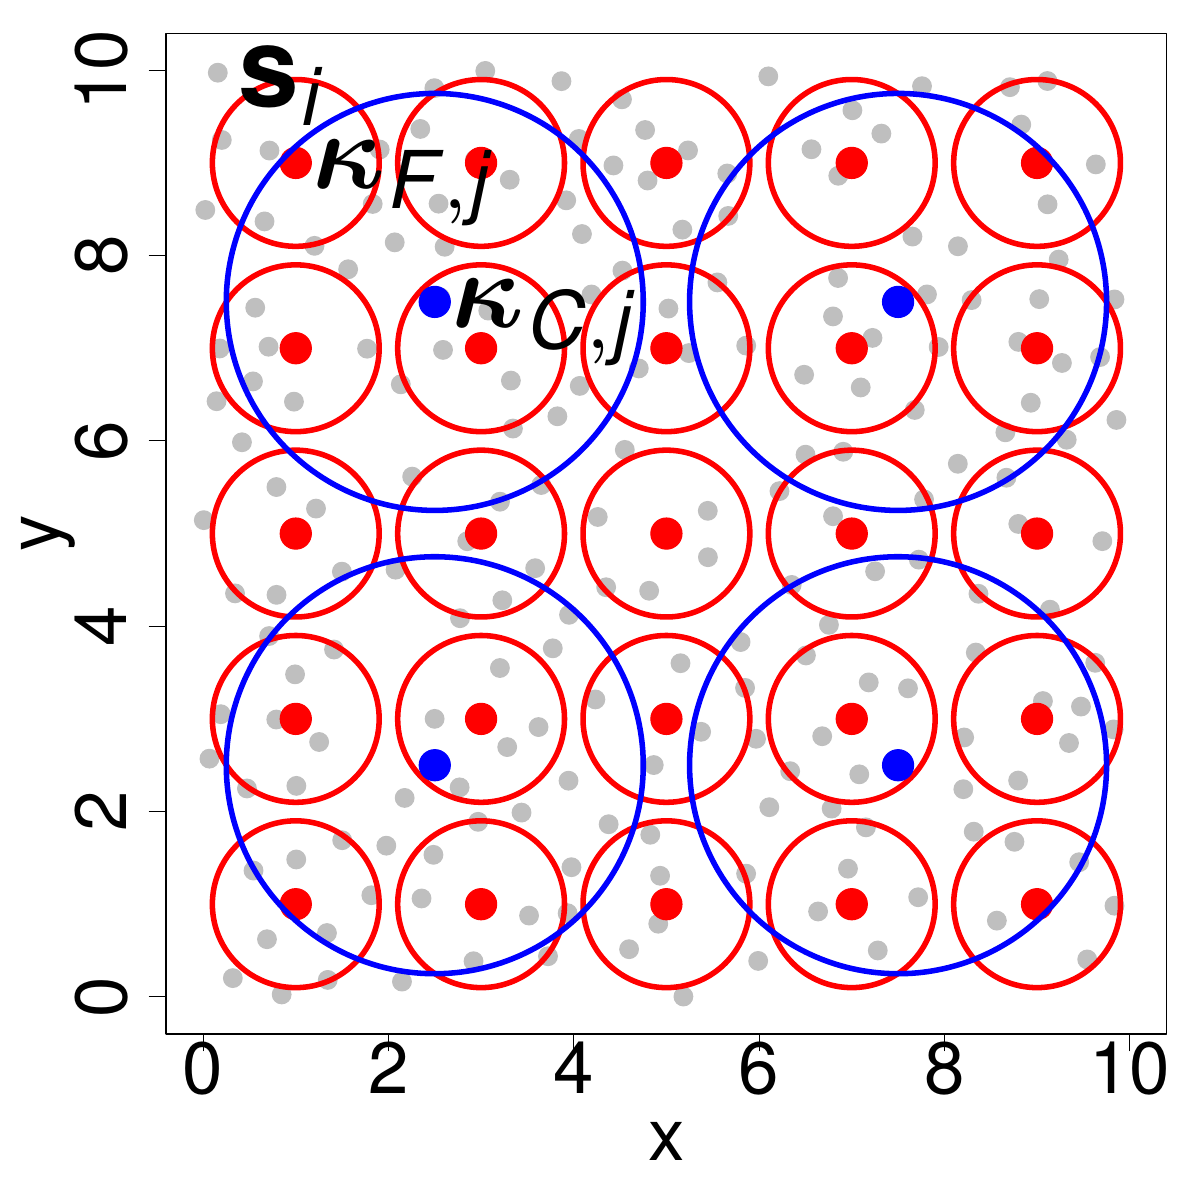 % Created by tikzDevice version 0.6.2-92-0ad2792 on 2013-05-29 14:13:55
% !TEX encoding = UTF-8 Unicode
\documentclass{beamer}
\nonstopmode

\usepackage{tikz}

\usepackage[active,tightpage,psfixbb]{preview}

\PreviewEnvironment{pgfpicture}

\setlength\PreviewBorder{0pt}

\newcommand{\SweaveOpts}[1]{}  % do not interfere with LaTeX
\newcommand{\SweaveInput}[1]{} % because they are not real TeX commands
\newcommand{\Sexpr}[1]{}       % will only be parsed by R


\usepackage{beamerthemeDresden} 
\usepackage[english]{babel}
\usepackage{amsmath,amssymb}
\usepackage[latin1]{inputenc}
\usepackage{palatino}
\usepackage{graphicx}
\usepackage{subfigure}
\usepackage{pgf}
\usepackage{relsize}
\def\beq{\begin{equation}}
\def\eeq{\end{equation}}
\def\bit{\begin{itemize}}
\def\eit{\end{itemize}}
\def\bdm{\begin{displaymath}}
\def\edm{\end{displaymath}}
\def\ben{\begin{enumerate}}
\def\een{\end{enumerate}}
\def\bb{\mathbf{b}}
\def\bc{\mathbf{c}}
\def\bd{\mathbf{d}}
\def\bh{\mathbf{h}}
\def\bm{\mathbf{m}}
\def\br{\mathbf{r}}
\def\bs{\mathbf{s}}
\def\bu{\mathbf{u}}
\def\bv{\mathbf{v}}
\def\bw{\mathbf{w}}
\def\bx{\mathbf{x}}
\def\by{\mathbf{y}}
\def\bz{\mathbf{z}}
\def\bA{\mathbf{A}}
\def\bD{\mathbf{D}}
\def\bG{\mathbf{G}}
\def\bI{\mathbf{I}}
\def\bQ{\mathbf{Q}}
\def\bR{\mathbf{R}}
\def\bS{\mathbf{S}}
\def\bV{\mathbf{V}}
\def\bW{\mathbf{W}}
\def\bX{\mathbf{X}}
\def\bY{\mathbf{Y}}
\def\bZ{\mathbf{Z}}
\def\cB{\mathcal{B}}
\def\cF{\mathcal{F}}
\def\cI{\mathcal{I}}
\def\cK{\mathcal{K}}
\def\cU{\mathcal{U}}
\def\bbeta{\mbox{\boldmath $\beta$}}
\def\bepsilon{\mbox{\boldmath $\epsilon$}}
\def\bdelta{\mbox{\boldmath $\delta$}}
\def\bgamma{\mbox{\boldmath $\gamma$}}
\def\bldeta{\mbox{\boldmath $\eta$}}
\def\bphi{\mbox{\boldmath $\phi$}}
\def\bkappa{\mbox{\boldmath $\kappa$}}
\def\blambda{\mbox{\boldmath $\lambda$}}
\def\bmu{\mbox{\boldmath $\mu$}}
\def\bnu{\mbox{\boldmath $\nu$}}
\def\btheta{\mbox{\boldmath $\theta$}}
\def\brho{\mbox{\boldmath $\rho$}}
\def\bDelta{\mbox{\boldmath $\Delta$}}
\def\bLambda{\mbox{\boldmath $\Lambda$}}
\def\bSigma{\mbox{\boldmath $\Sigma$}}
\def\var{\textrm{var}}
\def\cov{\textrm{cov}}
\def\log{\textrm{log}}
\def\median{\textrm{median}}
\def\argmin{\textrm{arg min }}
\def\bzero{\mathbf{0}}
\def\bone{\mathbf{1}}
\def\Poi{\textrm{Poi}}
\def\Unif{\textrm{Unif}}
\def\upp{^\prime}
\def\upi{^{-1}}
\newcommand{\cye}[1]{\color{yellow!70!black}#1}
\newcommand{\cre}[1]{\color{red!70!black}#1}
\newcommand{\cbl}[1]{\color{blue!70!black}#1}
\newcommand{\cgr}[1]{\color{green!70!black}#1}
\newcommand{\cS}{\ensuremath{\mathcal{S}}}


\begin{document}

\begin{tikzpicture}[x=1pt,y=1pt]
\definecolor[named]{fillColor}{rgb}{1.00,1.00,1.00}
\path[use as bounding box,fill=fillColor,fill opacity=0.00] (0,0) rectangle (433.62,433.62);
\begin{scope}
\path[clip] (  0.00,  0.00) rectangle (433.62,433.62);
\definecolor[named]{drawColor}{rgb}{0.00,0.00,0.00}

\path[draw=drawColor,line width= 0.4pt,line join=round,line cap=round] ( 73.39, 60.00) -- (408.23, 60.00);

\path[draw=drawColor,line width= 0.4pt,line join=round,line cap=round] ( 73.39, 60.00) -- ( 73.39, 54.00);

\path[draw=drawColor,line width= 0.4pt,line join=round,line cap=round] (140.36, 60.00) -- (140.36, 54.00);

\path[draw=drawColor,line width= 0.4pt,line join=round,line cap=round] (207.33, 60.00) -- (207.33, 54.00);

\path[draw=drawColor,line width= 0.4pt,line join=round,line cap=round] (274.29, 60.00) -- (274.29, 54.00);

\path[draw=drawColor,line width= 0.4pt,line join=round,line cap=round] (341.26, 60.00) -- (341.26, 54.00);

\path[draw=drawColor,line width= 0.4pt,line join=round,line cap=round] (408.23, 60.00) -- (408.23, 54.00);

\node[text=drawColor,anchor=base,inner sep=0pt, outer sep=0pt, scale=  2.40] at ( 73.39, 38.40) {0};

\node[text=drawColor,anchor=base,inner sep=0pt, outer sep=0pt, scale=  2.40] at (140.36, 38.40) {2};

\node[text=drawColor,anchor=base,inner sep=0pt, outer sep=0pt, scale=  2.40] at (207.33, 38.40) {4};

\node[text=drawColor,anchor=base,inner sep=0pt, outer sep=0pt, scale=  2.40] at (274.29, 38.40) {6};

\node[text=drawColor,anchor=base,inner sep=0pt, outer sep=0pt, scale=  2.40] at (341.26, 38.40) {8};

\node[text=drawColor,anchor=base,inner sep=0pt, outer sep=0pt, scale=  2.40] at (408.23, 38.40) {10};

\path[draw=drawColor,line width= 0.4pt,line join=round,line cap=round] ( 60.00, 73.39) -- ( 60.00,408.23);

\path[draw=drawColor,line width= 0.4pt,line join=round,line cap=round] ( 60.00, 73.39) -- ( 54.00, 73.39);

\path[draw=drawColor,line width= 0.4pt,line join=round,line cap=round] ( 60.00,140.36) -- ( 54.00,140.36);

\path[draw=drawColor,line width= 0.4pt,line join=round,line cap=round] ( 60.00,207.33) -- ( 54.00,207.33);

\path[draw=drawColor,line width= 0.4pt,line join=round,line cap=round] ( 60.00,274.29) -- ( 54.00,274.29);

\path[draw=drawColor,line width= 0.4pt,line join=round,line cap=round] ( 60.00,341.26) -- ( 54.00,341.26);

\path[draw=drawColor,line width= 0.4pt,line join=round,line cap=round] ( 60.00,408.23) -- ( 54.00,408.23);

\node[text=drawColor,rotate= 90.00,anchor=base,inner sep=0pt, outer sep=0pt, scale=  2.40] at ( 45.60, 73.39) {0};

\node[text=drawColor,rotate= 90.00,anchor=base,inner sep=0pt, outer sep=0pt, scale=  2.40] at ( 45.60,140.36) {2};

\node[text=drawColor,rotate= 90.00,anchor=base,inner sep=0pt, outer sep=0pt, scale=  2.40] at ( 45.60,207.33) {4};

\node[text=drawColor,rotate= 90.00,anchor=base,inner sep=0pt, outer sep=0pt, scale=  2.40] at ( 45.60,274.29) {6};

\node[text=drawColor,rotate= 90.00,anchor=base,inner sep=0pt, outer sep=0pt, scale=  2.40] at ( 45.60,341.26) {8};

\node[text=drawColor,rotate= 90.00,anchor=base,inner sep=0pt, outer sep=0pt, scale=  2.40] at ( 45.60,408.23) {10};

\path[draw=drawColor,line width= 0.4pt,line join=round,line cap=round] ( 60.00, 60.00) --
	(421.62, 60.00) --
	(421.62,421.62) --
	( 60.00,421.62) --
	( 60.00, 60.00);
\end{scope}
\begin{scope}
\path[clip] (  0.00,  0.00) rectangle (433.62,433.62);
\definecolor[named]{drawColor}{rgb}{0.00,0.00,0.00}

\node[text=drawColor,anchor=base,inner sep=0pt, outer sep=0pt, scale=  2.40] at (240.81, 14.40) {x};

\node[text=drawColor,rotate= 90.00,anchor=base,inner sep=0pt, outer sep=0pt, scale=  2.40] at ( 21.60,240.81) {y};
\end{scope}
\begin{scope}
\path[clip] ( 60.00, 60.00) rectangle (421.62,421.62);
\definecolor[named]{drawColor}{rgb}{0.75,0.75,0.75}
\definecolor[named]{fillColor}{rgb}{0.75,0.75,0.75}

\path[draw=drawColor,line width= 0.4pt,line join=round,line cap=round,fill=fillColor] (198.02, 88.07) circle (  3.38);

\path[draw=drawColor,line width= 0.4pt,line join=round,line cap=round,fill=fillColor] (311.02,293.61) circle (  3.38);

\path[draw=drawColor,line width= 0.4pt,line join=round,line cap=round,fill=fillColor] (157.05,173.86) circle (  3.38);

\path[draw=drawColor,line width= 0.4pt,line join=round,line cap=round,fill=fillColor] (269.23,185.05) circle (  3.38);

\path[draw=drawColor,line width= 0.4pt,line join=round,line cap=round,fill=fillColor] (281.66,256.15) circle (  3.38);

\path[draw=drawColor,line width= 0.4pt,line join=round,line cap=round,fill=fillColor] (367.98,310.08) circle (  3.38);

\path[draw=drawColor,line width= 0.4pt,line join=round,line cap=round,fill=fillColor] (318.48,385.34) circle (  3.38);

\path[draw=drawColor,line width= 0.4pt,line join=round,line cap=round,fill=fillColor] (225.78,271.05) circle (  3.38);

\path[draw=drawColor,line width= 0.4pt,line join=round,line cap=round,fill=fillColor] (348.10,148.44) circle (  3.38);

\path[draw=drawColor,line width= 0.4pt,line join=round,line cap=round,fill=fillColor] (308.01,393.77) circle (  3.38);

\path[draw=drawColor,line width= 0.4pt,line join=round,line cap=round,fill=fillColor] (144.83,294.74) circle (  3.38);

\path[draw=drawColor,line width= 0.4pt,line join=round,line cap=round,fill=fillColor] (382.55,339.83) circle (  3.38);

\path[draw=drawColor,line width= 0.4pt,line join=round,line cap=round,fill=fillColor] ( 97.24,203.78) circle (  3.38);

\path[draw=drawColor,line width= 0.4pt,line join=round,line cap=round,fill=fillColor] (209.49,294.17) circle (  3.38);

\path[draw=drawColor,line width= 0.4pt,line join=round,line cap=round,fill=fillColor] (215.14,180.87) circle (  3.38);

\path[draw=drawColor,line width= 0.4pt,line join=round,line cap=round,fill=fillColor] (139.60,128.03) circle (  3.38);

\path[draw=drawColor,line width= 0.4pt,line join=round,line cap=round,fill=fillColor] (248.62,379.26) circle (  3.38);

\path[draw=drawColor,line width= 0.4pt,line join=round,line cap=round,fill=fillColor] (142.63,346.04) circle (  3.38);

\path[draw=drawColor,line width= 0.4pt,line join=round,line cap=round,fill=fillColor] ( 80.15,383.05) circle (  3.38);

\path[draw=drawColor,line width= 0.4pt,line join=round,line cap=round,fill=fillColor] (219.03,221.41) circle (  3.38);

\path[draw=drawColor,line width= 0.4pt,line join=round,line cap=round,fill=fillColor] (328.10,184.88) circle (  3.38);

\path[draw=drawColor,line width= 0.4pt,line join=round,line cap=round,fill=fillColor] (205.44,151.51) circle (  3.38);

\path[draw=drawColor,line width= 0.4pt,line join=round,line cap=round,fill=fillColor] ( 97.37,379.22) circle (  3.38);

\path[draw=drawColor,line width= 0.4pt,line join=round,line cap=round,fill=fillColor] (331.78,109.40) circle (  3.38);

\path[draw=drawColor,line width= 0.4pt,line join=round,line cap=round,fill=fillColor] ( 99.92,218.67) circle (  3.38);

\path[draw=drawColor,line width= 0.4pt,line join=round,line cap=round,fill=fillColor] (301.00,319.28) circle (  3.38);

\path[draw=drawColor,line width= 0.4pt,line join=round,line cap=round,fill=fillColor] (224.91,335.83) circle (  3.38);

\path[draw=drawColor,line width= 0.4pt,line join=round,line cap=round,fill=fillColor] (301.02,247.07) circle (  3.38);

\path[draw=drawColor,line width= 0.4pt,line join=round,line cap=round,fill=fillColor] (304.70,270.37) circle (  3.38);

\path[draw=drawColor,line width= 0.4pt,line join=round,line cap=round,fill=fillColor] (346.15,344.62) circle (  3.38);

\path[draw=drawColor,line width= 0.4pt,line join=round,line cap=round,fill=fillColor] (277.62,406.02) circle (  3.38);

\path[draw=drawColor,line width= 0.4pt,line join=round,line cap=round,fill=fillColor] ( 79.78,175.54) circle (  3.38);

\path[draw=drawColor,line width= 0.4pt,line join=round,line cap=round,fill=fillColor] (369.03,388.59) circle (  3.38);

\path[draw=drawColor,line width= 0.4pt,line join=round,line cap=round,fill=fillColor] (151.88,387.02) circle (  3.38);

\path[draw=drawColor,line width= 0.4pt,line join=round,line cap=round,fill=fillColor] (263.14,355.59) circle (  3.38);

\path[draw=drawColor,line width= 0.4pt,line join=round,line cap=round,fill=fillColor] (348.39,167.14) circle (  3.38);

\path[draw=drawColor,line width= 0.4pt,line join=round,line cap=round,fill=fillColor] ( 89.23,148.71) circle (  3.38);

\path[draw=drawColor,line width= 0.4pt,line join=round,line cap=round,fill=fillColor] (302.84,333.16) circle (  3.38);

\path[draw=drawColor,line width= 0.4pt,line join=round,line cap=round,fill=fillColor] (333.17,402.47) circle (  3.38);

\path[draw=drawColor,line width= 0.4pt,line join=round,line cap=round,fill=fillColor] (181.52,216.70) circle (  3.38);

\path[draw=drawColor,line width= 0.4pt,line join=round,line cap=round,fill=fillColor] (118.43, 79.53) circle (  3.38);

\path[draw=drawColor,line width= 0.4pt,line join=round,line cap=round,fill=fillColor] (293.21,379.68) circle (  3.38);

\path[draw=drawColor,line width= 0.4pt,line join=round,line cap=round,fill=fillColor] (312.90,134.65) circle (  3.38);

\path[draw=drawColor,line width= 0.4pt,line join=round,line cap=round,fill=fillColor] ( 96.47, 94.23) circle (  3.38);

\path[draw=drawColor,line width= 0.4pt,line join=round,line cap=round,fill=fillColor] (204.60,361.22) circle (  3.38);

\path[draw=drawColor,line width= 0.4pt,line join=round,line cap=round,fill=fillColor] (313.92,187.03) circle (  3.38);

\path[draw=drawColor,line width= 0.4pt,line join=round,line cap=round,fill=fillColor] (262.80,370.92) circle (  3.38);

\path[draw=drawColor,line width= 0.4pt,line join=round,line cap=round,fill=fillColor] (364.94,402.12) circle (  3.38);

\path[draw=drawColor,line width= 0.4pt,line join=round,line cap=round,fill=fillColor] (367.96,244.29) circle (  3.38);

\path[draw=drawColor,line width= 0.4pt,line join=round,line cap=round,fill=fillColor] (185.35,278.76) circle (  3.38);

\path[draw=drawColor,line width= 0.4pt,line join=round,line cap=round,fill=fillColor] (206.49,120.25) circle (  3.38);

\path[draw=drawColor,line width= 0.4pt,line join=round,line cap=round,fill=fillColor] ( 99.88,257.63) circle (  3.38);

\path[draw=drawColor,line width= 0.4pt,line join=round,line cap=round,fill=fillColor] (160.67,344.45) circle (  3.38);

\path[draw=drawColor,line width= 0.4pt,line join=round,line cap=round,fill=fillColor] (255.80,232.27) circle (  3.38);

\path[draw=drawColor,line width= 0.4pt,line join=round,line cap=round,fill=fillColor] (295.62,104.26) circle (  3.38);

\path[draw=drawColor,line width= 0.4pt,line join=round,line cap=round,fill=fillColor] (291.22,196.77) circle (  3.38);

\path[draw=drawColor,line width= 0.4pt,line join=round,line cap=round,fill=fillColor] (233.11,386.64) circle (  3.38);

\path[draw=drawColor,line width= 0.4pt,line join=round,line cap=round,fill=fillColor] (230.82,300.48) circle (  3.38);

\path[draw=drawColor,line width= 0.4pt,line join=round,line cap=round,fill=fillColor] (386.28,165.14) circle (  3.38);

\path[draw=drawColor,line width= 0.4pt,line join=round,line cap=round,fill=fillColor] (390.61,178.30) circle (  3.38);

\path[draw=drawColor,line width= 0.4pt,line join=round,line cap=round,fill=fillColor] (366.57,129.43) circle (  3.38);

\path[draw=drawColor,line width= 0.4pt,line join=round,line cap=round,fill=fillColor] ( 84.93,219.20) circle (  3.38);

\path[draw=drawColor,line width= 0.4pt,line join=round,line cap=round,fill=fillColor] (123.54,227.05) circle (  3.38);

\path[draw=drawColor,line width= 0.4pt,line join=round,line cap=round,fill=fillColor] (107.09,149.64) circle (  3.38);

\path[draw=drawColor,line width= 0.4pt,line join=round,line cap=round,fill=fillColor] (259.23,331.56) circle (  3.38);

\path[draw=drawColor,line width= 0.4pt,line join=round,line cap=round,fill=fillColor] (234.00,368.39) circle (  3.38);

\path[draw=drawColor,line width= 0.4pt,line join=round,line cap=round,fill=fillColor] (397.51,304.60) circle (  3.38);

\path[draw=drawColor,line width= 0.4pt,line join=round,line cap=round,fill=fillColor] (363.65,260.99) circle (  3.38);

\path[draw=drawColor,line width= 0.4pt,line join=round,line cap=round,fill=fillColor] (175.36,407.99) circle (  3.38);

\path[draw=drawColor,line width= 0.4pt,line join=round,line cap=round,fill=fillColor] (171.59,375.87) circle (  3.38);

\path[draw=drawColor,line width= 0.4pt,line join=round,line cap=round,fill=fillColor] ( 87.43,273.80) circle (  3.38);

\path[draw=drawColor,line width= 0.4pt,line join=round,line cap=round,fill=fillColor] (241.53,322.12) circle (  3.38);

\path[draw=drawColor,line width= 0.4pt,line join=round,line cap=round,fill=fillColor] (378.49,404.34) circle (  3.38);

\path[draw=drawColor,line width= 0.4pt,line join=round,line cap=round,fill=fillColor] (329.71,348.13) circle (  3.38);

\path[draw=drawColor,line width= 0.4pt,line join=round,line cap=round,fill=fillColor] (236.23,157.17) circle (  3.38);

\path[draw=drawColor,line width= 0.4pt,line join=round,line cap=round,fill=fillColor] (152.32,108.96) circle (  3.38);

\path[draw=drawColor,line width= 0.4pt,line join=round,line cap=round,fill=fillColor] (277.99,141.93) circle (  3.38);

\path[draw=drawColor,line width= 0.4pt,line join=round,line cap=round,fill=fillColor] (145.25, 78.92) circle (  3.38);

\path[draw=drawColor,line width= 0.4pt,line join=round,line cap=round,fill=fillColor] (183.28,163.66) circle (  3.38);

\path[draw=drawColor,line width= 0.4pt,line join=round,line cap=round,fill=fillColor] (379.39,213.31) circle (  3.38);

\path[draw=drawColor,line width= 0.4pt,line join=round,line cap=round,fill=fillColor] (142.94,227.76) circle (  3.38);

\path[draw=drawColor,line width= 0.4pt,line join=round,line cap=round,fill=fillColor] (166.09,149.11) circle (  3.38);

\path[draw=drawColor,line width= 0.4pt,line join=round,line cap=round,fill=fillColor] (402.72,106.34) circle (  3.38);

\path[draw=drawColor,line width= 0.4pt,line join=round,line cap=round,fill=fillColor] (367.90,151.56) circle (  3.38);

\path[draw=drawColor,line width= 0.4pt,line join=round,line cap=round,fill=fillColor] (332.02,231.39) circle (  3.38);

\path[draw=drawColor,line width= 0.4pt,line join=round,line cap=round,fill=fillColor] (210.29,349.04) circle (  3.38);

\path[draw=drawColor,line width= 0.4pt,line join=round,line cap=round,fill=fillColor] ( 78.25,288.63) circle (  3.38);

\path[draw=drawColor,line width= 0.4pt,line join=round,line cap=round,fill=fillColor] (180.67,252.33) circle (  3.38);

\path[draw=drawColor,line width= 0.4pt,line join=round,line cap=round,fill=fillColor] (392.86, 86.92) circle (  3.38);

\path[draw=drawColor,line width= 0.4pt,line join=round,line cap=round,fill=fillColor] (168.84,238.05) circle (  3.38);

\path[draw=drawColor,line width= 0.4pt,line join=round,line cap=round,fill=fillColor] (234.57,220.15) circle (  3.38);

\path[draw=drawColor,line width= 0.4pt,line join=round,line cap=round,fill=fillColor] (219.93,135.78) circle (  3.38);

\path[draw=drawColor,line width= 0.4pt,line join=round,line cap=round,fill=fillColor] (389.96,122.06) circle (  3.38);

\path[draw=drawColor,line width= 0.4pt,line join=round,line cap=round,fill=fillColor] (166.22,210.23) circle (  3.38);

\path[draw=drawColor,line width= 0.4pt,line join=round,line cap=round,fill=fillColor] (353.56,219.06) circle (  3.38);

\path[draw=drawColor,line width= 0.4pt,line join=round,line cap=round,fill=fillColor] (158.48,360.02) circle (  3.38);

\path[draw=drawColor,line width= 0.4pt,line join=round,line cap=round,fill=fillColor] (172.78,136.65) circle (  3.38);

\path[draw=drawColor,line width= 0.4pt,line join=round,line cap=round,fill=fillColor] (297.10,167.58) circle (  3.38);

\path[draw=drawColor,line width= 0.4pt,line join=round,line cap=round,fill=fillColor] (201.41,283.19) circle (  3.38);

\path[draw=drawColor,line width= 0.4pt,line join=round,line cap=round,fill=fillColor] (273.19,166.66) circle (  3.38);

\path[draw=drawColor,line width= 0.4pt,line join=round,line cap=round,fill=fillColor] (221.66,373.83) circle (  3.38);

\path[draw=drawColor,line width= 0.4pt,line join=round,line cap=round,fill=fillColor] ( 91.42,295.80) circle (  3.38);

\path[draw=drawColor,line width= 0.4pt,line join=round,line cap=round,fill=fillColor] (351.09,325.18) circle (  3.38);

\path[draw=drawColor,line width= 0.4pt,line join=round,line cap=round,fill=fillColor] (395.76,194.11) circle (  3.38);

\path[draw=drawColor,line width= 0.4pt,line join=round,line cap=round,fill=fillColor] (398.33,238.07) circle (  3.38);

\path[draw=drawColor,line width= 0.4pt,line join=round,line cap=round,fill=fillColor] (385.45,274.72) circle (  3.38);

\path[draw=drawColor,line width= 0.4pt,line join=round,line cap=round,fill=fillColor] (191.17,102.77) circle (  3.38);

\path[draw=drawColor,line width= 0.4pt,line join=round,line cap=round,fill=fillColor] (134.19,110.12) circle (  3.38);

\path[draw=drawColor,line width= 0.4pt,line join=round,line cap=round,fill=fillColor] ( 99.84,173.62) circle (  3.38);

\path[draw=drawColor,line width= 0.4pt,line join=round,line cap=round,fill=fillColor] (269.64,308.73) circle (  3.38);

\path[draw=drawColor,line width= 0.4pt,line join=round,line cap=round,fill=fillColor] (202.88,404.29) circle (  3.38);

\path[draw=drawColor,line width= 0.4pt,line join=round,line cap=round,fill=fillColor] (209.15,383.40) circle (  3.38);

\path[draw=drawColor,line width= 0.4pt,line join=round,line cap=round,fill=fillColor] (148.94,261.39) circle (  3.38);

\path[draw=drawColor,line width= 0.4pt,line join=round,line cap=round,fill=fillColor] (330.55,285.48) circle (  3.38);

\path[draw=drawColor,line width= 0.4pt,line join=round,line cap=round,fill=fillColor] (188.45,139.99) circle (  3.38);

\path[draw=drawColor,line width= 0.4pt,line join=round,line cap=round,fill=fillColor] ( 74.19,357.74) circle (  3.38);

\path[draw=drawColor,line width= 0.4pt,line join=round,line cap=round,fill=fillColor] (300.51,141.43) circle (  3.38);

\path[draw=drawColor,line width= 0.4pt,line join=round,line cap=round,fill=fillColor] (402.71,325.41) circle (  3.38);

\path[draw=drawColor,line width= 0.4pt,line join=round,line cap=round,fill=fillColor] (205.11,103.63) circle (  3.38);

\path[draw=drawColor,line width= 0.4pt,line join=round,line cap=round,fill=fillColor] (245.90,193.96) circle (  3.38);

\path[draw=drawColor,line width= 0.4pt,line join=round,line cap=round,fill=fillColor] ( 95.59,353.61) circle (  3.38);

\path[draw=drawColor,line width= 0.4pt,line join=round,line cap=round,fill=fillColor] ( 92.23,322.43) circle (  3.38);

\path[draw=drawColor,line width= 0.4pt,line join=round,line cap=round,fill=fillColor] (132.64,307.62) circle (  3.38);

\path[draw=drawColor,line width= 0.4pt,line join=round,line cap=round,fill=fillColor] (334.96,327.23) circle (  3.38);

\path[draw=drawColor,line width= 0.4pt,line join=round,line cap=round,fill=fillColor] (146.22,145.29) circle (  3.38);

\path[draw=drawColor,line width= 0.4pt,line join=round,line cap=round,fill=fillColor] (107.05,123.05) circle (  3.38);

\path[draw=drawColor,line width= 0.4pt,line join=round,line cap=round,fill=fillColor] ( 84.14, 80.18) circle (  3.38);

\path[draw=drawColor,line width= 0.4pt,line join=round,line cap=round,fill=fillColor] (351.86,133.08) circle (  3.38);

\path[draw=drawColor,line width= 0.4pt,line join=round,line cap=round,fill=fillColor] (290.57,298.20) circle (  3.38);

\path[draw=drawColor,line width= 0.4pt,line join=round,line cap=round,fill=fillColor] (238.52,117.16) circle (  3.38);

\path[draw=drawColor,line width= 0.4pt,line join=round,line cap=round,fill=fillColor] (372.47,288.09) circle (  3.38);

\path[draw=drawColor,line width= 0.4pt,line join=round,line cap=round,fill=fillColor] (255.76,249.03) circle (  3.38);

\path[draw=drawColor,line width= 0.4pt,line join=round,line cap=round,fill=fillColor] (216.00,246.81) circle (  3.38);

\path[draw=drawColor,line width= 0.4pt,line join=round,line cap=round,fill=fillColor] (213.75,327.20) circle (  3.38);

\path[draw=drawColor,line width= 0.4pt,line join=round,line cap=round,fill=fillColor] (267.61,201.62) circle (  3.38);

\path[draw=drawColor,line width= 0.4pt,line join=round,line cap=round,fill=fillColor] (306.41,119.73) circle (  3.38);

\path[draw=drawColor,line width= 0.4pt,line join=round,line cap=round,fill=fillColor] (383.72,302.46) circle (  3.38);

\path[draw=drawColor,line width= 0.4pt,line join=round,line cap=round,fill=fillColor] (137.20,379.59) circle (  3.38);

\path[draw=drawColor,line width= 0.4pt,line join=round,line cap=round,fill=fillColor] (346.11,266.03) circle (  3.38);

\path[draw=drawColor,line width= 0.4pt,line join=round,line cap=round,fill=fillColor] (227.32, 90.63) circle (  3.38);

\path[draw=drawColor,line width= 0.4pt,line join=round,line cap=round,fill=fillColor] (316.22,227.18) circle (  3.38);

\path[draw=drawColor,line width= 0.4pt,line join=round,line cap=round,fill=fillColor] (246.57,350.64) circle (  3.38);

\path[draw=drawColor,line width= 0.4pt,line join=round,line cap=round,fill=fillColor] (375.53,325.53) circle (  3.38);

\path[draw=drawColor,line width= 0.4pt,line join=round,line cap=round,fill=fillColor] (286.07,222.25) circle (  3.38);

\path[draw=drawColor,line width= 0.4pt,line join=round,line cap=round,fill=fillColor] (299.53,207.83) circle (  3.38);

\path[draw=drawColor,line width= 0.4pt,line join=round,line cap=round,fill=fillColor] (224.75,397.72) circle (  3.38);

\path[draw=drawColor,line width= 0.4pt,line join=round,line cap=round,fill=fillColor] (315.27,311.52) circle (  3.38);

\path[draw=drawColor,line width= 0.4pt,line join=round,line cap=round,fill=fillColor] (180.64,192.23) circle (  3.38);

\path[draw=drawColor,line width= 0.4pt,line join=round,line cap=round,fill=fillColor] (291.08,269.32) circle (  3.38);

\path[draw=drawColor,line width= 0.4pt,line join=round,line cap=round,fill=fillColor] (317.18, 90.17) circle (  3.38);

\path[draw=drawColor,line width= 0.4pt,line join=round,line cap=round,fill=fillColor] (171.11, 86.27) circle (  3.38);

\path[draw=drawColor,line width= 0.4pt,line join=round,line cap=round,fill=fillColor] ( 79.38,307.69) circle (  3.38);

\path[draw=drawColor,line width= 0.4pt,line join=round,line cap=round,fill=fillColor] (273.97, 86.39) circle (  3.38);

\path[draw=drawColor,line width= 0.4pt,line join=round,line cap=round,fill=fillColor] (310.50,153.81) circle (  3.38);

\path[draw=drawColor,line width= 0.4pt,line join=round,line cap=round,fill=fillColor] (194.60,170.90) circle (  3.38);

\path[draw=drawColor,line width= 0.4pt,line join=round,line cap=round,fill=fillColor] (339.18,308.23) circle (  3.38);

\path[draw=drawColor,line width= 0.4pt,line join=round,line cap=round,fill=fillColor] (195.59,258.36) circle (  3.38);

\path[draw=drawColor,line width= 0.4pt,line join=round,line cap=round,fill=fillColor] (123.65,130.01) circle (  3.38);

\path[draw=drawColor,line width= 0.4pt,line join=round,line cap=round,fill=fillColor] (101.78, 74.27) circle (  3.38);

\path[draw=drawColor,line width= 0.4pt,line join=round,line cap=round,fill=fillColor] (403.42,281.87) circle (  3.38);

\path[draw=drawColor,line width= 0.4pt,line join=round,line cap=round,fill=fillColor] (237.86, 99.83) circle (  3.38);

\path[draw=drawColor,line width= 0.4pt,line join=round,line cap=round,fill=fillColor] (118.15, 96.47) circle (  3.38);

\path[draw=drawColor,line width= 0.4pt,line join=round,line cap=round,fill=fillColor] (333.90,253.16) circle (  3.38);

\path[draw=drawColor,line width= 0.4pt,line join=round,line cap=round,fill=fillColor] (134.67,359.92) circle (  3.38);

\path[draw=drawColor,line width= 0.4pt,line join=round,line cap=round,fill=fillColor] (115.32,165.50) circle (  3.38);

\path[draw=drawColor,line width= 0.4pt,line join=round,line cap=round,fill=fillColor] (269.61,117.92) circle (  3.38);

\path[draw=drawColor,line width= 0.4pt,line join=round,line cap=round,fill=fillColor] (113.65,344.78) circle (  3.38);

\path[draw=drawColor,line width= 0.4pt,line join=round,line cap=round,fill=fillColor] ( 78.70,407.35) circle (  3.38);

\path[draw=drawColor,line width= 0.4pt,line join=round,line cap=round,fill=fillColor] ( 97.04,308.33) circle (  3.38);

\path[draw=drawColor,line width= 0.4pt,line join=round,line cap=round,fill=fillColor] (106.62,189.94) circle (  3.38);

\path[draw=drawColor,line width= 0.4pt,line join=round,line cap=round,fill=fillColor] (199.74,199.34) circle (  3.38);

\path[draw=drawColor,line width= 0.4pt,line join=round,line cap=round,fill=fillColor] (193.38,228.30) circle (  3.38);

\path[draw=drawColor,line width= 0.4pt,line join=round,line cap=round,fill=fillColor] (114.19,249.84) circle (  3.38);

\path[draw=drawColor,line width= 0.4pt,line join=round,line cap=round,fill=fillColor] (234.98,131.98) circle (  3.38);

\path[draw=drawColor,line width= 0.4pt,line join=round,line cap=round,fill=fillColor] (184.61,296.09) circle (  3.38);

\path[draw=drawColor,line width= 0.4pt,line join=round,line cap=round,fill=fillColor] (176.43,321.38) circle (  3.38);

\path[draw=drawColor,line width= 0.4pt,line join=round,line cap=round,fill=fillColor] ( 75.68,159.48) circle (  3.38);

\path[draw=drawColor,line width= 0.4pt,line join=round,line cap=round,fill=fillColor] (402.40,170.05) circle (  3.38);

\path[draw=drawColor,line width= 0.4pt,line join=round,line cap=round,fill=fillColor] (246.95, 73.52) circle (  3.38);

\path[draw=drawColor,line width= 0.4pt,line join=round,line cap=round,fill=fillColor] (125.80,336.31) circle (  3.38);

\path[draw=drawColor,line width= 0.4pt,line join=round,line cap=round,fill=fillColor] (159.05,326.18) circle (  3.38);

\path[draw=drawColor,line width= 0.4pt,line join=round,line cap=round,fill=fillColor] (253.35,169.18) circle (  3.38);

\path[draw=drawColor,line width= 0.4pt,line join=round,line cap=round,fill=fillColor] ( 91.61,119.04) circle (  3.38);

\path[draw=drawColor,line width= 0.4pt,line join=round,line cap=round,fill=fillColor] (302.91,370.10) circle (  3.38);

\path[draw=drawColor,line width= 0.4pt,line join=round,line cap=round,fill=fillColor] (184.19,368.67) circle (  3.38);

\path[draw=drawColor,line width= 0.4pt,line join=round,line cap=round,fill=fillColor] (106.22,288.48) circle (  3.38);

\path[draw=drawColor,line width= 0.4pt,line join=round,line cap=round,fill=fillColor] (352.61,197.81) circle (  3.38);

\path[draw=drawColor,line width= 0.4pt,line join=round,line cap=round,fill=fillColor] (156.96,401.76) circle (  3.38);

\path[draw=drawColor,line width= 0.4pt,line join=round,line cap=round,fill=fillColor] (378.54,359.78) circle (  3.38);

\path[draw=drawColor,line width= 0.4pt,line join=round,line cap=round,fill=fillColor] (120.70,198.91) circle (  3.38);

\path[draw=drawColor,line width= 0.4pt,line join=round,line cap=round,fill=fillColor] (395.98,374.21) circle (  3.38);

\path[draw=drawColor,line width= 0.4pt,line join=round,line cap=round,fill=fillColor] ( 73.64,245.66) circle (  3.38);

\path[draw=drawColor,line width= 0.4pt,line join=round,line cap=round,fill=fillColor] (248.92,306.03) circle (  3.38);

\path[draw=drawColor,line width= 0.4pt,line join=round,line cap=round,fill=fillColor] (285.53,154.95) circle (  3.38);

\path[draw=drawColor,line width= 0.4pt,line join=round,line cap=round,fill=fillColor] (363.29,277.39) circle (  3.38);

\path[draw=drawColor,line width= 0.4pt,line join=round,line cap=round,fill=fillColor] (156.62,124.73) circle (  3.38);

\path[draw=drawColor,line width= 0.4pt,line join=round,line cap=round,fill=fillColor] (160.09,307.18) circle (  3.38);

\path[draw=drawColor,line width= 0.4pt,line join=round,line cap=round,fill=fillColor] (360.21,100.95) circle (  3.38);

\path[draw=drawColor,line width= 0.4pt,line join=round,line cap=round,fill=fillColor] (376.86,180.29) circle (  3.38);

\path[draw=drawColor,line width= 0.4pt,line join=round,line cap=round,fill=fillColor] (205.62,211.45) circle (  3.38);
\definecolor[named]{drawColor}{rgb}{1.00,0.00,0.00}
\definecolor[named]{fillColor}{rgb}{1.00,0.00,0.00}

\path[draw=drawColor,line width= 0.4pt,line join=round,line cap=round,fill=fillColor] (106.88,106.88) circle (  5.63);

\path[draw=drawColor,line width= 2.0pt,line join=round,line cap=round] (137.01,106.88) --
	(137.01,107.07) --
	(137.01,107.26) --
	(137.01,107.44) --
	(137.00,107.63) --
	(137.00,107.82) --
	(136.99,108.01) --
	(136.98,108.20) --
	(136.97,108.39) --
	(136.96,108.58) --
	(136.95,108.77) --
	(136.94,108.96) --
	(136.93,109.15) --
	(136.91,109.34) --
	(136.90,109.52) --
	(136.88,109.71) --
	(136.86,109.90) --
	(136.84,110.09) --
	(136.82,110.28) --
	(136.80,110.47) --
	(136.77,110.65) --
	(136.75,110.84) --
	(136.72,111.03) --
	(136.70,111.22) --
	(136.67,111.40) --
	(136.64,111.59) --
	(136.61,111.78) --
	(136.58,111.96) --
	(136.55,112.15) --
	(136.51,112.34) --
	(136.48,112.52) --
	(136.44,112.71) --
	(136.40,112.89) --
	(136.37,113.08) --
	(136.33,113.27) --
	(136.29,113.45) --
	(136.24,113.64) --
	(136.20,113.82) --
	(136.16,114.00) --
	(136.11,114.19) --
	(136.06,114.37) --
	(136.02,114.55) --
	(135.97,114.74) --
	(135.92,114.92) --
	(135.87,115.10) --
	(135.82,115.28) --
	(135.76,115.47) --
	(135.71,115.65) --
	(135.65,115.83) --
	(135.59,116.01) --
	(135.54,116.19) --
	(135.48,116.37) --
	(135.42,116.55) --
	(135.36,116.73) --
	(135.29,116.91) --
	(135.23,117.08) --
	(135.17,117.26) --
	(135.10,117.44) --
	(135.03,117.62) --
	(134.96,117.79) --
	(134.90,117.97) --
	(134.83,118.15) --
	(134.75,118.32) --
	(134.68,118.50) --
	(134.61,118.67) --
	(134.53,118.84) --
	(134.46,119.02) --
	(134.38,119.19) --
	(134.30,119.36) --
	(134.22,119.54) --
	(134.14,119.71) --
	(134.06,119.88) --
	(133.98,120.05) --
	(133.90,120.22) --
	(133.81,120.39) --
	(133.73,120.56) --
	(133.64,120.73) --
	(133.55,120.89) --
	(133.46,121.06) --
	(133.37,121.23) --
	(133.28,121.39) --
	(133.19,121.56) --
	(133.10,121.73) --
	(133.01,121.89) --
	(132.91,122.05) --
	(132.82,122.22) --
	(132.72,122.38) --
	(132.62,122.54) --
	(132.52,122.70) --
	(132.42,122.86) --
	(132.32,123.02) --
	(132.22,123.18) --
	(132.12,123.34) --
	(132.01,123.50) --
	(131.91,123.66) --
	(131.80,123.82) --
	(131.69,123.97) --
	(131.59,124.13) --
	(131.48,124.28) --
	(131.37,124.44) --
	(131.26,124.59) --
	(131.14,124.74) --
	(131.03,124.89) --
	(130.92,125.05) --
	(130.80,125.20) --
	(130.69,125.35) --
	(130.57,125.50) --
	(130.45,125.64) --
	(130.34,125.79) --
	(130.22,125.94) --
	(130.10,126.09) --
	(129.97,126.23) --
	(129.85,126.38) --
	(129.73,126.52) --
	(129.61,126.66) --
	(129.48,126.81) --
	(129.36,126.95) --
	(129.23,127.09) --
	(129.10,127.23) --
	(128.97,127.37) --
	(128.84,127.51) --
	(128.71,127.64) --
	(128.58,127.78) --
	(128.45,127.92) --
	(128.32,128.05) --
	(128.19,128.19) --
	(128.05,128.32) --
	(127.92,128.45) --
	(127.78,128.58) --
	(127.64,128.71) --
	(127.51,128.84) --
	(127.37,128.97) --
	(127.23,129.10) --
	(127.09,129.23) --
	(126.95,129.36) --
	(126.81,129.48) --
	(126.66,129.61) --
	(126.52,129.73) --
	(126.38,129.85) --
	(126.23,129.97) --
	(126.09,130.10) --
	(125.94,130.22) --
	(125.79,130.34) --
	(125.64,130.45) --
	(125.50,130.57) --
	(125.35,130.69) --
	(125.20,130.80) --
	(125.05,130.92) --
	(124.89,131.03) --
	(124.74,131.14) --
	(124.59,131.26) --
	(124.44,131.37) --
	(124.28,131.48) --
	(124.13,131.59) --
	(123.97,131.69) --
	(123.82,131.80) --
	(123.66,131.91) --
	(123.50,132.01) --
	(123.34,132.12) --
	(123.18,132.22) --
	(123.02,132.32) --
	(122.86,132.42) --
	(122.70,132.52) --
	(122.54,132.62) --
	(122.38,132.72) --
	(122.22,132.82) --
	(122.05,132.91) --
	(121.89,133.01) --
	(121.73,133.10) --
	(121.56,133.19) --
	(121.39,133.28) --
	(121.23,133.37) --
	(121.06,133.46) --
	(120.89,133.55) --
	(120.73,133.64) --
	(120.56,133.73) --
	(120.39,133.81) --
	(120.22,133.90) --
	(120.05,133.98) --
	(119.88,134.06) --
	(119.71,134.14) --
	(119.54,134.22) --
	(119.36,134.30) --
	(119.19,134.38) --
	(119.02,134.46) --
	(118.84,134.53) --
	(118.67,134.61) --
	(118.50,134.68) --
	(118.32,134.75) --
	(118.15,134.83) --
	(117.97,134.90) --
	(117.79,134.96) --
	(117.62,135.03) --
	(117.44,135.10) --
	(117.26,135.17) --
	(117.08,135.23) --
	(116.91,135.29) --
	(116.73,135.36) --
	(116.55,135.42) --
	(116.37,135.48) --
	(116.19,135.54) --
	(116.01,135.59) --
	(115.83,135.65) --
	(115.65,135.71) --
	(115.47,135.76) --
	(115.28,135.82) --
	(115.10,135.87) --
	(114.92,135.92) --
	(114.74,135.97) --
	(114.55,136.02) --
	(114.37,136.06) --
	(114.19,136.11) --
	(114.00,136.16) --
	(113.82,136.20) --
	(113.64,136.24) --
	(113.45,136.29) --
	(113.27,136.33) --
	(113.08,136.37) --
	(112.89,136.40) --
	(112.71,136.44) --
	(112.52,136.48) --
	(112.34,136.51) --
	(112.15,136.55) --
	(111.96,136.58) --
	(111.78,136.61) --
	(111.59,136.64) --
	(111.40,136.67) --
	(111.22,136.70) --
	(111.03,136.72) --
	(110.84,136.75) --
	(110.65,136.77) --
	(110.47,136.80) --
	(110.28,136.82) --
	(110.09,136.84) --
	(109.90,136.86) --
	(109.71,136.88) --
	(109.52,136.90) --
	(109.34,136.91) --
	(109.15,136.93) --
	(108.96,136.94) --
	(108.77,136.95) --
	(108.58,136.96) --
	(108.39,136.97) --
	(108.20,136.98) --
	(108.01,136.99) --
	(107.82,137.00) --
	(107.63,137.00) --
	(107.44,137.01) --
	(107.26,137.01) --
	(107.07,137.01) --
	(106.88,137.01) --
	(106.69,137.01) --
	(106.50,137.01) --
	(106.31,137.01) --
	(106.12,137.00) --
	(105.93,137.00) --
	(105.74,136.99) --
	(105.55,136.98) --
	(105.36,136.97) --
	(105.17,136.96) --
	(104.98,136.95) --
	(104.80,136.94) --
	(104.61,136.93) --
	(104.42,136.91) --
	(104.23,136.90) --
	(104.04,136.88) --
	(103.85,136.86) --
	(103.66,136.84) --
	(103.48,136.82) --
	(103.29,136.80) --
	(103.10,136.77) --
	(102.91,136.75) --
	(102.72,136.72) --
	(102.54,136.70) --
	(102.35,136.67) --
	(102.16,136.64) --
	(101.98,136.61) --
	(101.79,136.58) --
	(101.60,136.55) --
	(101.42,136.51) --
	(101.23,136.48) --
	(101.04,136.44) --
	(100.86,136.40) --
	(100.67,136.37) --
	(100.49,136.33) --
	(100.30,136.29) --
	(100.12,136.24) --
	( 99.93,136.20) --
	( 99.75,136.16) --
	( 99.57,136.11) --
	( 99.38,136.06) --
	( 99.20,136.02) --
	( 99.02,135.97) --
	( 98.83,135.92) --
	( 98.65,135.87) --
	( 98.47,135.82) --
	( 98.29,135.76) --
	( 98.11,135.71) --
	( 97.93,135.65) --
	( 97.74,135.59) --
	( 97.56,135.54) --
	( 97.38,135.48) --
	( 97.21,135.42) --
	( 97.03,135.36) --
	( 96.85,135.29) --
	( 96.67,135.23) --
	( 96.49,135.17) --
	( 96.31,135.10) --
	( 96.14,135.03) --
	( 95.96,134.96) --
	( 95.78,134.90) --
	( 95.61,134.83) --
	( 95.43,134.75) --
	( 95.26,134.68) --
	( 95.08,134.61) --
	( 94.91,134.53) --
	( 94.74,134.46) --
	( 94.56,134.38) --
	( 94.39,134.30) --
	( 94.22,134.22) --
	( 94.05,134.14) --
	( 93.87,134.06) --
	( 93.70,133.98) --
	( 93.53,133.90) --
	( 93.36,133.81) --
	( 93.20,133.73) --
	( 93.03,133.64) --
	( 92.86,133.55) --
	( 92.69,133.46) --
	( 92.53,133.37) --
	( 92.36,133.28) --
	( 92.19,133.19) --
	( 92.03,133.10) --
	( 91.86,133.01) --
	( 91.70,132.91) --
	( 91.54,132.82) --
	( 91.37,132.72) --
	( 91.21,132.62) --
	( 91.05,132.52) --
	( 90.89,132.42) --
	( 90.73,132.32) --
	( 90.57,132.22) --
	( 90.41,132.12) --
	( 90.25,132.01) --
	( 90.10,131.91) --
	( 89.94,131.80) --
	( 89.78,131.69) --
	( 89.63,131.59) --
	( 89.47,131.48) --
	( 89.32,131.37) --
	( 89.16,131.26) --
	( 89.01,131.14) --
	( 88.86,131.03) --
	( 88.71,130.92) --
	( 88.56,130.80) --
	( 88.41,130.69) --
	( 88.26,130.57) --
	( 88.11,130.45) --
	( 87.96,130.34) --
	( 87.81,130.22) --
	( 87.67,130.10) --
	( 87.52,129.97) --
	( 87.38,129.85) --
	( 87.23,129.73) --
	( 87.09,129.61) --
	( 86.95,129.48) --
	( 86.81,129.36) --
	( 86.67,129.23) --
	( 86.53,129.10) --
	( 86.39,128.97) --
	( 86.25,128.84) --
	( 86.11,128.71) --
	( 85.97,128.58) --
	( 85.84,128.45) --
	( 85.70,128.32) --
	( 85.57,128.19) --
	( 85.43,128.05) --
	( 85.30,127.92) --
	( 85.17,127.78) --
	( 85.04,127.64) --
	( 84.91,127.51) --
	( 84.78,127.37) --
	( 84.65,127.23) --
	( 84.52,127.09) --
	( 84.40,126.95) --
	( 84.27,126.81) --
	( 84.15,126.66) --
	( 84.02,126.52) --
	( 83.90,126.38) --
	( 83.78,126.23) --
	( 83.66,126.09) --
	( 83.54,125.94) --
	( 83.42,125.79) --
	( 83.30,125.64) --
	( 83.18,125.50) --
	( 83.07,125.35) --
	( 82.95,125.20) --
	( 82.84,125.05) --
	( 82.72,124.89) --
	( 82.61,124.74) --
	( 82.50,124.59) --
	( 82.39,124.44) --
	( 82.28,124.28) --
	( 82.17,124.13) --
	( 82.06,123.97) --
	( 81.95,123.82) --
	( 81.85,123.66) --
	( 81.74,123.50) --
	( 81.64,123.34) --
	( 81.53,123.18) --
	( 81.43,123.02) --
	( 81.33,122.86) --
	( 81.23,122.70) --
	( 81.13,122.54) --
	( 81.04,122.38) --
	( 80.94,122.22) --
	( 80.84,122.05) --
	( 80.75,121.89) --
	( 80.65,121.73) --
	( 80.56,121.56) --
	( 80.47,121.39) --
	( 80.38,121.23) --
	( 80.29,121.06) --
	( 80.20,120.89) --
	( 80.11,120.73) --
	( 80.03,120.56) --
	( 79.94,120.39) --
	( 79.86,120.22) --
	( 79.77,120.05) --
	( 79.69,119.88) --
	( 79.61,119.71) --
	( 79.53,119.54) --
	( 79.45,119.36) --
	( 79.37,119.19) --
	( 79.30,119.02) --
	( 79.22,118.84) --
	( 79.15,118.67) --
	( 79.07,118.50) --
	( 79.00,118.32) --
	( 78.93,118.15) --
	( 78.86,117.97) --
	( 78.79,117.79) --
	( 78.72,117.62) --
	( 78.65,117.44) --
	( 78.59,117.26) --
	( 78.52,117.08) --
	( 78.46,116.91) --
	( 78.40,116.73) --
	( 78.34,116.55) --
	( 78.28,116.37) --
	( 78.22,116.19) --
	( 78.16,116.01) --
	( 78.10,115.83) --
	( 78.05,115.65) --
	( 77.99,115.47) --
	( 77.94,115.28) --
	( 77.89,115.10) --
	( 77.83,114.92) --
	( 77.78,114.74) --
	( 77.74,114.55) --
	( 77.69,114.37) --
	( 77.64,114.19) --
	( 77.60,114.00) --
	( 77.55,113.82) --
	( 77.51,113.64) --
	( 77.47,113.45) --
	( 77.43,113.27) --
	( 77.39,113.08) --
	( 77.35,112.89) --
	( 77.31,112.71) --
	( 77.28,112.52) --
	( 77.24,112.34) --
	( 77.21,112.15) --
	( 77.17,111.96) --
	( 77.14,111.78) --
	( 77.11,111.59) --
	( 77.08,111.40) --
	( 77.06,111.22) --
	( 77.03,111.03) --
	( 77.00,110.84) --
	( 76.98,110.65) --
	( 76.96,110.47) --
	( 76.93,110.28) --
	( 76.91,110.09) --
	( 76.89,109.90) --
	( 76.88,109.71) --
	( 76.86,109.52) --
	( 76.84,109.34) --
	( 76.83,109.15) --
	( 76.81,108.96) --
	( 76.80,108.77) --
	( 76.79,108.58) --
	( 76.78,108.39) --
	( 76.77,108.20) --
	( 76.76,108.01) --
	( 76.76,107.82) --
	( 76.75,107.63) --
	( 76.75,107.44) --
	( 76.74,107.26) --
	( 76.74,107.07) --
	( 76.74,106.88) --
	( 76.74,106.69) --
	( 76.74,106.50) --
	( 76.75,106.31) --
	( 76.75,106.12) --
	( 76.76,105.93) --
	( 76.76,105.74) --
	( 76.77,105.55) --
	( 76.78,105.36) --
	( 76.79,105.17) --
	( 76.80,104.98) --
	( 76.81,104.80) --
	( 76.83,104.61) --
	( 76.84,104.42) --
	( 76.86,104.23) --
	( 76.88,104.04) --
	( 76.89,103.85) --
	( 76.91,103.66) --
	( 76.93,103.48) --
	( 76.96,103.29) --
	( 76.98,103.10) --
	( 77.00,102.91) --
	( 77.03,102.72) --
	( 77.06,102.54) --
	( 77.08,102.35) --
	( 77.11,102.16) --
	( 77.14,101.98) --
	( 77.17,101.79) --
	( 77.21,101.60) --
	( 77.24,101.42) --
	( 77.28,101.23) --
	( 77.31,101.04) --
	( 77.35,100.86) --
	( 77.39,100.67) --
	( 77.43,100.49) --
	( 77.47,100.30) --
	( 77.51,100.12) --
	( 77.55, 99.93) --
	( 77.60, 99.75) --
	( 77.64, 99.57) --
	( 77.69, 99.38) --
	( 77.74, 99.20) --
	( 77.78, 99.02) --
	( 77.83, 98.83) --
	( 77.89, 98.65) --
	( 77.94, 98.47) --
	( 77.99, 98.29) --
	( 78.05, 98.11) --
	( 78.10, 97.93) --
	( 78.16, 97.74) --
	( 78.22, 97.56) --
	( 78.28, 97.38) --
	( 78.34, 97.21) --
	( 78.40, 97.03) --
	( 78.46, 96.85) --
	( 78.52, 96.67) --
	( 78.59, 96.49) --
	( 78.65, 96.31) --
	( 78.72, 96.14) --
	( 78.79, 95.96) --
	( 78.86, 95.78) --
	( 78.93, 95.61) --
	( 79.00, 95.43) --
	( 79.07, 95.26) --
	( 79.15, 95.08) --
	( 79.22, 94.91) --
	( 79.30, 94.74) --
	( 79.37, 94.56) --
	( 79.45, 94.39) --
	( 79.53, 94.22) --
	( 79.61, 94.05) --
	( 79.69, 93.87) --
	( 79.77, 93.70) --
	( 79.86, 93.53) --
	( 79.94, 93.36) --
	( 80.03, 93.20) --
	( 80.11, 93.03) --
	( 80.20, 92.86) --
	( 80.29, 92.69) --
	( 80.38, 92.53) --
	( 80.47, 92.36) --
	( 80.56, 92.19) --
	( 80.65, 92.03) --
	( 80.75, 91.86) --
	( 80.84, 91.70) --
	( 80.94, 91.54) --
	( 81.04, 91.37) --
	( 81.13, 91.21) --
	( 81.23, 91.05) --
	( 81.33, 90.89) --
	( 81.43, 90.73) --
	( 81.53, 90.57) --
	( 81.64, 90.41) --
	( 81.74, 90.25) --
	( 81.85, 90.10) --
	( 81.95, 89.94) --
	( 82.06, 89.78) --
	( 82.17, 89.63) --
	( 82.28, 89.47) --
	( 82.39, 89.32) --
	( 82.50, 89.16) --
	( 82.61, 89.01) --
	( 82.72, 88.86) --
	( 82.84, 88.71) --
	( 82.95, 88.56) --
	( 83.07, 88.41) --
	( 83.18, 88.26) --
	( 83.30, 88.11) --
	( 83.42, 87.96) --
	( 83.54, 87.81) --
	( 83.66, 87.67) --
	( 83.78, 87.52) --
	( 83.90, 87.38) --
	( 84.02, 87.23) --
	( 84.15, 87.09) --
	( 84.27, 86.95) --
	( 84.40, 86.81) --
	( 84.52, 86.67) --
	( 84.65, 86.53) --
	( 84.78, 86.39) --
	( 84.91, 86.25) --
	( 85.04, 86.11) --
	( 85.17, 85.97) --
	( 85.30, 85.84) --
	( 85.43, 85.70) --
	( 85.57, 85.57) --
	( 85.70, 85.43) --
	( 85.84, 85.30) --
	( 85.97, 85.17) --
	( 86.11, 85.04) --
	( 86.25, 84.91) --
	( 86.39, 84.78) --
	( 86.53, 84.65) --
	( 86.67, 84.52) --
	( 86.81, 84.40) --
	( 86.95, 84.27) --
	( 87.09, 84.15) --
	( 87.23, 84.02) --
	( 87.38, 83.90) --
	( 87.52, 83.78) --
	( 87.67, 83.66) --
	( 87.81, 83.54) --
	( 87.96, 83.42) --
	( 88.11, 83.30) --
	( 88.26, 83.18) --
	( 88.41, 83.07) --
	( 88.56, 82.95) --
	( 88.71, 82.84) --
	( 88.86, 82.72) --
	( 89.01, 82.61) --
	( 89.16, 82.50) --
	( 89.32, 82.39) --
	( 89.47, 82.28) --
	( 89.63, 82.17) --
	( 89.78, 82.06) --
	( 89.94, 81.95) --
	( 90.10, 81.85) --
	( 90.25, 81.74) --
	( 90.41, 81.64) --
	( 90.57, 81.53) --
	( 90.73, 81.43) --
	( 90.89, 81.33) --
	( 91.05, 81.23) --
	( 91.21, 81.13) --
	( 91.37, 81.04) --
	( 91.54, 80.94) --
	( 91.70, 80.84) --
	( 91.86, 80.75) --
	( 92.03, 80.65) --
	( 92.19, 80.56) --
	( 92.36, 80.47) --
	( 92.53, 80.38) --
	( 92.69, 80.29) --
	( 92.86, 80.20) --
	( 93.03, 80.11) --
	( 93.20, 80.03) --
	( 93.36, 79.94) --
	( 93.53, 79.86) --
	( 93.70, 79.77) --
	( 93.87, 79.69) --
	( 94.05, 79.61) --
	( 94.22, 79.53) --
	( 94.39, 79.45) --
	( 94.56, 79.37) --
	( 94.74, 79.30) --
	( 94.91, 79.22) --
	( 95.08, 79.15) --
	( 95.26, 79.07) --
	( 95.43, 79.00) --
	( 95.61, 78.93) --
	( 95.78, 78.86) --
	( 95.96, 78.79) --
	( 96.14, 78.72) --
	( 96.31, 78.65) --
	( 96.49, 78.59) --
	( 96.67, 78.52) --
	( 96.85, 78.46) --
	( 97.03, 78.40) --
	( 97.21, 78.34) --
	( 97.38, 78.28) --
	( 97.56, 78.22) --
	( 97.74, 78.16) --
	( 97.93, 78.10) --
	( 98.11, 78.05) --
	( 98.29, 77.99) --
	( 98.47, 77.94) --
	( 98.65, 77.89) --
	( 98.83, 77.83) --
	( 99.02, 77.78) --
	( 99.20, 77.74) --
	( 99.38, 77.69) --
	( 99.57, 77.64) --
	( 99.75, 77.60) --
	( 99.93, 77.55) --
	(100.12, 77.51) --
	(100.30, 77.47) --
	(100.49, 77.43) --
	(100.67, 77.39) --
	(100.86, 77.35) --
	(101.04, 77.31) --
	(101.23, 77.28) --
	(101.42, 77.24) --
	(101.60, 77.21) --
	(101.79, 77.17) --
	(101.98, 77.14) --
	(102.16, 77.11) --
	(102.35, 77.08) --
	(102.54, 77.06) --
	(102.72, 77.03) --
	(102.91, 77.00) --
	(103.10, 76.98) --
	(103.29, 76.96) --
	(103.48, 76.93) --
	(103.66, 76.91) --
	(103.85, 76.89) --
	(104.04, 76.88) --
	(104.23, 76.86) --
	(104.42, 76.84) --
	(104.61, 76.83) --
	(104.80, 76.81) --
	(104.98, 76.80) --
	(105.17, 76.79) --
	(105.36, 76.78) --
	(105.55, 76.77) --
	(105.74, 76.76) --
	(105.93, 76.76) --
	(106.12, 76.75) --
	(106.31, 76.75) --
	(106.50, 76.74) --
	(106.69, 76.74) --
	(106.88, 76.74) --
	(107.07, 76.74) --
	(107.26, 76.74) --
	(107.44, 76.75) --
	(107.63, 76.75) --
	(107.82, 76.76) --
	(108.01, 76.76) --
	(108.20, 76.77) --
	(108.39, 76.78) --
	(108.58, 76.79) --
	(108.77, 76.80) --
	(108.96, 76.81) --
	(109.15, 76.83) --
	(109.34, 76.84) --
	(109.52, 76.86) --
	(109.71, 76.88) --
	(109.90, 76.89) --
	(110.09, 76.91) --
	(110.28, 76.93) --
	(110.47, 76.96) --
	(110.65, 76.98) --
	(110.84, 77.00) --
	(111.03, 77.03) --
	(111.22, 77.06) --
	(111.40, 77.08) --
	(111.59, 77.11) --
	(111.78, 77.14) --
	(111.96, 77.17) --
	(112.15, 77.21) --
	(112.34, 77.24) --
	(112.52, 77.28) --
	(112.71, 77.31) --
	(112.89, 77.35) --
	(113.08, 77.39) --
	(113.27, 77.43) --
	(113.45, 77.47) --
	(113.64, 77.51) --
	(113.82, 77.55) --
	(114.00, 77.60) --
	(114.19, 77.64) --
	(114.37, 77.69) --
	(114.55, 77.74) --
	(114.74, 77.78) --
	(114.92, 77.83) --
	(115.10, 77.89) --
	(115.28, 77.94) --
	(115.47, 77.99) --
	(115.65, 78.05) --
	(115.83, 78.10) --
	(116.01, 78.16) --
	(116.19, 78.22) --
	(116.37, 78.28) --
	(116.55, 78.34) --
	(116.73, 78.40) --
	(116.91, 78.46) --
	(117.08, 78.52) --
	(117.26, 78.59) --
	(117.44, 78.65) --
	(117.62, 78.72) --
	(117.79, 78.79) --
	(117.97, 78.86) --
	(118.15, 78.93) --
	(118.32, 79.00) --
	(118.50, 79.07) --
	(118.67, 79.15) --
	(118.84, 79.22) --
	(119.02, 79.30) --
	(119.19, 79.37) --
	(119.36, 79.45) --
	(119.54, 79.53) --
	(119.71, 79.61) --
	(119.88, 79.69) --
	(120.05, 79.77) --
	(120.22, 79.86) --
	(120.39, 79.94) --
	(120.56, 80.03) --
	(120.73, 80.11) --
	(120.89, 80.20) --
	(121.06, 80.29) --
	(121.23, 80.38) --
	(121.39, 80.47) --
	(121.56, 80.56) --
	(121.73, 80.65) --
	(121.89, 80.75) --
	(122.05, 80.84) --
	(122.22, 80.94) --
	(122.38, 81.04) --
	(122.54, 81.13) --
	(122.70, 81.23) --
	(122.86, 81.33) --
	(123.02, 81.43) --
	(123.18, 81.53) --
	(123.34, 81.64) --
	(123.50, 81.74) --
	(123.66, 81.85) --
	(123.82, 81.95) --
	(123.97, 82.06) --
	(124.13, 82.17) --
	(124.28, 82.28) --
	(124.44, 82.39) --
	(124.59, 82.50) --
	(124.74, 82.61) --
	(124.89, 82.72) --
	(125.05, 82.84) --
	(125.20, 82.95) --
	(125.35, 83.07) --
	(125.50, 83.18) --
	(125.64, 83.30) --
	(125.79, 83.42) --
	(125.94, 83.54) --
	(126.09, 83.66) --
	(126.23, 83.78) --
	(126.38, 83.90) --
	(126.52, 84.02) --
	(126.66, 84.15) --
	(126.81, 84.27) --
	(126.95, 84.40) --
	(127.09, 84.52) --
	(127.23, 84.65) --
	(127.37, 84.78) --
	(127.51, 84.91) --
	(127.64, 85.04) --
	(127.78, 85.17) --
	(127.92, 85.30) --
	(128.05, 85.43) --
	(128.19, 85.57) --
	(128.32, 85.70) --
	(128.45, 85.84) --
	(128.58, 85.97) --
	(128.71, 86.11) --
	(128.84, 86.25) --
	(128.97, 86.39) --
	(129.10, 86.53) --
	(129.23, 86.67) --
	(129.36, 86.81) --
	(129.48, 86.95) --
	(129.61, 87.09) --
	(129.73, 87.23) --
	(129.85, 87.38) --
	(129.97, 87.52) --
	(130.10, 87.67) --
	(130.22, 87.81) --
	(130.34, 87.96) --
	(130.45, 88.11) --
	(130.57, 88.26) --
	(130.69, 88.41) --
	(130.80, 88.56) --
	(130.92, 88.71) --
	(131.03, 88.86) --
	(131.14, 89.01) --
	(131.26, 89.16) --
	(131.37, 89.32) --
	(131.48, 89.47) --
	(131.59, 89.63) --
	(131.69, 89.78) --
	(131.80, 89.94) --
	(131.91, 90.10) --
	(132.01, 90.25) --
	(132.12, 90.41) --
	(132.22, 90.57) --
	(132.32, 90.73) --
	(132.42, 90.89) --
	(132.52, 91.05) --
	(132.62, 91.21) --
	(132.72, 91.37) --
	(132.82, 91.54) --
	(132.91, 91.70) --
	(133.01, 91.86) --
	(133.10, 92.03) --
	(133.19, 92.19) --
	(133.28, 92.36) --
	(133.37, 92.53) --
	(133.46, 92.69) --
	(133.55, 92.86) --
	(133.64, 93.03) --
	(133.73, 93.20) --
	(133.81, 93.36) --
	(133.90, 93.53) --
	(133.98, 93.70) --
	(134.06, 93.87) --
	(134.14, 94.05) --
	(134.22, 94.22) --
	(134.30, 94.39) --
	(134.38, 94.56) --
	(134.46, 94.74) --
	(134.53, 94.91) --
	(134.61, 95.08) --
	(134.68, 95.26) --
	(134.75, 95.43) --
	(134.83, 95.61) --
	(134.90, 95.78) --
	(134.96, 95.96) --
	(135.03, 96.14) --
	(135.10, 96.31) --
	(135.17, 96.49) --
	(135.23, 96.67) --
	(135.29, 96.85) --
	(135.36, 97.03) --
	(135.42, 97.21) --
	(135.48, 97.38) --
	(135.54, 97.56) --
	(135.59, 97.74) --
	(135.65, 97.93) --
	(135.71, 98.11) --
	(135.76, 98.29) --
	(135.82, 98.47) --
	(135.87, 98.65) --
	(135.92, 98.83) --
	(135.97, 99.02) --
	(136.02, 99.20) --
	(136.06, 99.38) --
	(136.11, 99.57) --
	(136.16, 99.75) --
	(136.20, 99.93) --
	(136.24,100.12) --
	(136.29,100.30) --
	(136.33,100.49) --
	(136.37,100.67) --
	(136.40,100.86) --
	(136.44,101.04) --
	(136.48,101.23) --
	(136.51,101.42) --
	(136.55,101.60) --
	(136.58,101.79) --
	(136.61,101.98) --
	(136.64,102.16) --
	(136.67,102.35) --
	(136.70,102.54) --
	(136.72,102.72) --
	(136.75,102.91) --
	(136.77,103.10) --
	(136.80,103.29) --
	(136.82,103.48) --
	(136.84,103.66) --
	(136.86,103.85) --
	(136.88,104.04) --
	(136.90,104.23) --
	(136.91,104.42) --
	(136.93,104.61) --
	(136.94,104.80) --
	(136.95,104.98) --
	(136.96,105.17) --
	(136.97,105.36) --
	(136.98,105.55) --
	(136.99,105.74) --
	(137.00,105.93) --
	(137.00,106.12) --
	(137.01,106.31) --
	(137.01,106.50) --
	(137.01,106.69) --
	(137.01,106.88);

\path[draw=drawColor,line width= 0.4pt,line join=round,line cap=round,fill=fillColor] (106.88,173.84) circle (  5.63);

\path[draw=drawColor,line width= 2.0pt,line join=round,line cap=round] (137.01,173.84) --
	(137.01,174.03) --
	(137.01,174.22) --
	(137.01,174.41) --
	(137.00,174.60) --
	(137.00,174.79) --
	(136.99,174.98) --
	(136.98,175.17) --
	(136.97,175.36) --
	(136.96,175.55) --
	(136.95,175.74) --
	(136.94,175.92) --
	(136.93,176.11) --
	(136.91,176.30) --
	(136.90,176.49) --
	(136.88,176.68) --
	(136.86,176.87) --
	(136.84,177.06) --
	(136.82,177.24) --
	(136.80,177.43) --
	(136.77,177.62) --
	(136.75,177.81) --
	(136.72,178.00) --
	(136.70,178.18) --
	(136.67,178.37) --
	(136.64,178.56) --
	(136.61,178.74) --
	(136.58,178.93) --
	(136.55,179.12) --
	(136.51,179.30) --
	(136.48,179.49) --
	(136.44,179.68) --
	(136.40,179.86) --
	(136.37,180.05) --
	(136.33,180.23) --
	(136.29,180.42) --
	(136.24,180.60) --
	(136.20,180.79) --
	(136.16,180.97) --
	(136.11,181.15) --
	(136.06,181.34) --
	(136.02,181.52) --
	(135.97,181.70) --
	(135.92,181.89) --
	(135.87,182.07) --
	(135.82,182.25) --
	(135.76,182.43) --
	(135.71,182.61) --
	(135.65,182.79) --
	(135.59,182.98) --
	(135.54,183.16) --
	(135.48,183.34) --
	(135.42,183.51) --
	(135.36,183.69) --
	(135.29,183.87) --
	(135.23,184.05) --
	(135.17,184.23) --
	(135.10,184.41) --
	(135.03,184.58) --
	(134.96,184.76) --
	(134.90,184.94) --
	(134.83,185.11) --
	(134.75,185.29) --
	(134.68,185.46) --
	(134.61,185.64) --
	(134.53,185.81) --
	(134.46,185.98) --
	(134.38,186.16) --
	(134.30,186.33) --
	(134.22,186.50) --
	(134.14,186.67) --
	(134.06,186.85) --
	(133.98,187.02) --
	(133.90,187.19) --
	(133.81,187.36) --
	(133.73,187.52) --
	(133.64,187.69) --
	(133.55,187.86) --
	(133.46,188.03) --
	(133.37,188.19) --
	(133.28,188.36) --
	(133.19,188.53) --
	(133.10,188.69) --
	(133.01,188.86) --
	(132.91,189.02) --
	(132.82,189.18) --
	(132.72,189.35) --
	(132.62,189.51) --
	(132.52,189.67) --
	(132.42,189.83) --
	(132.32,189.99) --
	(132.22,190.15) --
	(132.12,190.31) --
	(132.01,190.47) --
	(131.91,190.62) --
	(131.80,190.78) --
	(131.69,190.94) --
	(131.59,191.09) --
	(131.48,191.25) --
	(131.37,191.40) --
	(131.26,191.56) --
	(131.14,191.71) --
	(131.03,191.86) --
	(130.92,192.01) --
	(130.80,192.16) --
	(130.69,192.31) --
	(130.57,192.46) --
	(130.45,192.61) --
	(130.34,192.76) --
	(130.22,192.91) --
	(130.10,193.05) --
	(129.97,193.20) --
	(129.85,193.34) --
	(129.73,193.49) --
	(129.61,193.63) --
	(129.48,193.77) --
	(129.36,193.91) --
	(129.23,194.05) --
	(129.10,194.19) --
	(128.97,194.33) --
	(128.84,194.47) --
	(128.71,194.61) --
	(128.58,194.75) --
	(128.45,194.88) --
	(128.32,195.02) --
	(128.19,195.15) --
	(128.05,195.29) --
	(127.92,195.42) --
	(127.78,195.55) --
	(127.64,195.68) --
	(127.51,195.81) --
	(127.37,195.94) --
	(127.23,196.07) --
	(127.09,196.20) --
	(126.95,196.32) --
	(126.81,196.45) --
	(126.66,196.57) --
	(126.52,196.70) --
	(126.38,196.82) --
	(126.23,196.94) --
	(126.09,197.06) --
	(125.94,197.18) --
	(125.79,197.30) --
	(125.64,197.42) --
	(125.50,197.54) --
	(125.35,197.65) --
	(125.20,197.77) --
	(125.05,197.88) --
	(124.89,198.00) --
	(124.74,198.11) --
	(124.59,198.22) --
	(124.44,198.33) --
	(124.28,198.44) --
	(124.13,198.55) --
	(123.97,198.66) --
	(123.82,198.77) --
	(123.66,198.87) --
	(123.50,198.98) --
	(123.34,199.08) --
	(123.18,199.19) --
	(123.02,199.29) --
	(122.86,199.39) --
	(122.70,199.49) --
	(122.54,199.59) --
	(122.38,199.68) --
	(122.22,199.78) --
	(122.05,199.88) --
	(121.89,199.97) --
	(121.73,200.07) --
	(121.56,200.16) --
	(121.39,200.25) --
	(121.23,200.34) --
	(121.06,200.43) --
	(120.89,200.52) --
	(120.73,200.61) --
	(120.56,200.69) --
	(120.39,200.78) --
	(120.22,200.86) --
	(120.05,200.95) --
	(119.88,201.03) --
	(119.71,201.11) --
	(119.54,201.19) --
	(119.36,201.27) --
	(119.19,201.35) --
	(119.02,201.42) --
	(118.84,201.50) --
	(118.67,201.57) --
	(118.50,201.65) --
	(118.32,201.72) --
	(118.15,201.79) --
	(117.97,201.86) --
	(117.79,201.93) --
	(117.62,202.00) --
	(117.44,202.07) --
	(117.26,202.13) --
	(117.08,202.20) --
	(116.91,202.26) --
	(116.73,202.32) --
	(116.55,202.38) --
	(116.37,202.44) --
	(116.19,202.50) --
	(116.01,202.56) --
	(115.83,202.62) --
	(115.65,202.67) --
	(115.47,202.73) --
	(115.28,202.78) --
	(115.10,202.83) --
	(114.92,202.89) --
	(114.74,202.94) --
	(114.55,202.98) --
	(114.37,203.03) --
	(114.19,203.08) --
	(114.00,203.12) --
	(113.82,203.17) --
	(113.64,203.21) --
	(113.45,203.25) --
	(113.27,203.29) --
	(113.08,203.33) --
	(112.89,203.37) --
	(112.71,203.41) --
	(112.52,203.44) --
	(112.34,203.48) --
	(112.15,203.51) --
	(111.96,203.55) --
	(111.78,203.58) --
	(111.59,203.61) --
	(111.40,203.64) --
	(111.22,203.66) --
	(111.03,203.69) --
	(110.84,203.72) --
	(110.65,203.74) --
	(110.47,203.76) --
	(110.28,203.79) --
	(110.09,203.81) --
	(109.90,203.83) --
	(109.71,203.84) --
	(109.52,203.86) --
	(109.34,203.88) --
	(109.15,203.89) --
	(108.96,203.91) --
	(108.77,203.92) --
	(108.58,203.93) --
	(108.39,203.94) --
	(108.20,203.95) --
	(108.01,203.96) --
	(107.82,203.96) --
	(107.63,203.97) --
	(107.44,203.97) --
	(107.26,203.98) --
	(107.07,203.98) --
	(106.88,203.98) --
	(106.69,203.98) --
	(106.50,203.98) --
	(106.31,203.97) --
	(106.12,203.97) --
	(105.93,203.96) --
	(105.74,203.96) --
	(105.55,203.95) --
	(105.36,203.94) --
	(105.17,203.93) --
	(104.98,203.92) --
	(104.80,203.91) --
	(104.61,203.89) --
	(104.42,203.88) --
	(104.23,203.86) --
	(104.04,203.84) --
	(103.85,203.83) --
	(103.66,203.81) --
	(103.48,203.79) --
	(103.29,203.76) --
	(103.10,203.74) --
	(102.91,203.72) --
	(102.72,203.69) --
	(102.54,203.66) --
	(102.35,203.64) --
	(102.16,203.61) --
	(101.98,203.58) --
	(101.79,203.55) --
	(101.60,203.51) --
	(101.42,203.48) --
	(101.23,203.44) --
	(101.04,203.41) --
	(100.86,203.37) --
	(100.67,203.33) --
	(100.49,203.29) --
	(100.30,203.25) --
	(100.12,203.21) --
	( 99.93,203.17) --
	( 99.75,203.12) --
	( 99.57,203.08) --
	( 99.38,203.03) --
	( 99.20,202.98) --
	( 99.02,202.94) --
	( 98.83,202.89) --
	( 98.65,202.83) --
	( 98.47,202.78) --
	( 98.29,202.73) --
	( 98.11,202.67) --
	( 97.93,202.62) --
	( 97.74,202.56) --
	( 97.56,202.50) --
	( 97.38,202.44) --
	( 97.21,202.38) --
	( 97.03,202.32) --
	( 96.85,202.26) --
	( 96.67,202.20) --
	( 96.49,202.13) --
	( 96.31,202.07) --
	( 96.14,202.00) --
	( 95.96,201.93) --
	( 95.78,201.86) --
	( 95.61,201.79) --
	( 95.43,201.72) --
	( 95.26,201.65) --
	( 95.08,201.57) --
	( 94.91,201.50) --
	( 94.74,201.42) --
	( 94.56,201.35) --
	( 94.39,201.27) --
	( 94.22,201.19) --
	( 94.05,201.11) --
	( 93.87,201.03) --
	( 93.70,200.95) --
	( 93.53,200.86) --
	( 93.36,200.78) --
	( 93.20,200.69) --
	( 93.03,200.61) --
	( 92.86,200.52) --
	( 92.69,200.43) --
	( 92.53,200.34) --
	( 92.36,200.25) --
	( 92.19,200.16) --
	( 92.03,200.07) --
	( 91.86,199.97) --
	( 91.70,199.88) --
	( 91.54,199.78) --
	( 91.37,199.68) --
	( 91.21,199.59) --
	( 91.05,199.49) --
	( 90.89,199.39) --
	( 90.73,199.29) --
	( 90.57,199.19) --
	( 90.41,199.08) --
	( 90.25,198.98) --
	( 90.10,198.87) --
	( 89.94,198.77) --
	( 89.78,198.66) --
	( 89.63,198.55) --
	( 89.47,198.44) --
	( 89.32,198.33) --
	( 89.16,198.22) --
	( 89.01,198.11) --
	( 88.86,198.00) --
	( 88.71,197.88) --
	( 88.56,197.77) --
	( 88.41,197.65) --
	( 88.26,197.54) --
	( 88.11,197.42) --
	( 87.96,197.30) --
	( 87.81,197.18) --
	( 87.67,197.06) --
	( 87.52,196.94) --
	( 87.38,196.82) --
	( 87.23,196.70) --
	( 87.09,196.57) --
	( 86.95,196.45) --
	( 86.81,196.32) --
	( 86.67,196.20) --
	( 86.53,196.07) --
	( 86.39,195.94) --
	( 86.25,195.81) --
	( 86.11,195.68) --
	( 85.97,195.55) --
	( 85.84,195.42) --
	( 85.70,195.29) --
	( 85.57,195.15) --
	( 85.43,195.02) --
	( 85.30,194.88) --
	( 85.17,194.75) --
	( 85.04,194.61) --
	( 84.91,194.47) --
	( 84.78,194.33) --
	( 84.65,194.19) --
	( 84.52,194.05) --
	( 84.40,193.91) --
	( 84.27,193.77) --
	( 84.15,193.63) --
	( 84.02,193.49) --
	( 83.90,193.34) --
	( 83.78,193.20) --
	( 83.66,193.05) --
	( 83.54,192.91) --
	( 83.42,192.76) --
	( 83.30,192.61) --
	( 83.18,192.46) --
	( 83.07,192.31) --
	( 82.95,192.16) --
	( 82.84,192.01) --
	( 82.72,191.86) --
	( 82.61,191.71) --
	( 82.50,191.56) --
	( 82.39,191.40) --
	( 82.28,191.25) --
	( 82.17,191.09) --
	( 82.06,190.94) --
	( 81.95,190.78) --
	( 81.85,190.62) --
	( 81.74,190.47) --
	( 81.64,190.31) --
	( 81.53,190.15) --
	( 81.43,189.99) --
	( 81.33,189.83) --
	( 81.23,189.67) --
	( 81.13,189.51) --
	( 81.04,189.35) --
	( 80.94,189.18) --
	( 80.84,189.02) --
	( 80.75,188.86) --
	( 80.65,188.69) --
	( 80.56,188.53) --
	( 80.47,188.36) --
	( 80.38,188.19) --
	( 80.29,188.03) --
	( 80.20,187.86) --
	( 80.11,187.69) --
	( 80.03,187.52) --
	( 79.94,187.36) --
	( 79.86,187.19) --
	( 79.77,187.02) --
	( 79.69,186.85) --
	( 79.61,186.67) --
	( 79.53,186.50) --
	( 79.45,186.33) --
	( 79.37,186.16) --
	( 79.30,185.98) --
	( 79.22,185.81) --
	( 79.15,185.64) --
	( 79.07,185.46) --
	( 79.00,185.29) --
	( 78.93,185.11) --
	( 78.86,184.94) --
	( 78.79,184.76) --
	( 78.72,184.58) --
	( 78.65,184.41) --
	( 78.59,184.23) --
	( 78.52,184.05) --
	( 78.46,183.87) --
	( 78.40,183.69) --
	( 78.34,183.51) --
	( 78.28,183.34) --
	( 78.22,183.16) --
	( 78.16,182.98) --
	( 78.10,182.79) --
	( 78.05,182.61) --
	( 77.99,182.43) --
	( 77.94,182.25) --
	( 77.89,182.07) --
	( 77.83,181.89) --
	( 77.78,181.70) --
	( 77.74,181.52) --
	( 77.69,181.34) --
	( 77.64,181.15) --
	( 77.60,180.97) --
	( 77.55,180.79) --
	( 77.51,180.60) --
	( 77.47,180.42) --
	( 77.43,180.23) --
	( 77.39,180.05) --
	( 77.35,179.86) --
	( 77.31,179.68) --
	( 77.28,179.49) --
	( 77.24,179.30) --
	( 77.21,179.12) --
	( 77.17,178.93) --
	( 77.14,178.74) --
	( 77.11,178.56) --
	( 77.08,178.37) --
	( 77.06,178.18) --
	( 77.03,178.00) --
	( 77.00,177.81) --
	( 76.98,177.62) --
	( 76.96,177.43) --
	( 76.93,177.24) --
	( 76.91,177.06) --
	( 76.89,176.87) --
	( 76.88,176.68) --
	( 76.86,176.49) --
	( 76.84,176.30) --
	( 76.83,176.11) --
	( 76.81,175.92) --
	( 76.80,175.74) --
	( 76.79,175.55) --
	( 76.78,175.36) --
	( 76.77,175.17) --
	( 76.76,174.98) --
	( 76.76,174.79) --
	( 76.75,174.60) --
	( 76.75,174.41) --
	( 76.74,174.22) --
	( 76.74,174.03) --
	( 76.74,173.84) --
	( 76.74,173.65) --
	( 76.74,173.46) --
	( 76.75,173.28) --
	( 76.75,173.09) --
	( 76.76,172.90) --
	( 76.76,172.71) --
	( 76.77,172.52) --
	( 76.78,172.33) --
	( 76.79,172.14) --
	( 76.80,171.95) --
	( 76.81,171.76) --
	( 76.83,171.57) --
	( 76.84,171.38) --
	( 76.86,171.20) --
	( 76.88,171.01) --
	( 76.89,170.82) --
	( 76.91,170.63) --
	( 76.93,170.44) --
	( 76.96,170.25) --
	( 76.98,170.07) --
	( 77.00,169.88) --
	( 77.03,169.69) --
	( 77.06,169.50) --
	( 77.08,169.32) --
	( 77.11,169.13) --
	( 77.14,168.94) --
	( 77.17,168.76) --
	( 77.21,168.57) --
	( 77.24,168.38) --
	( 77.28,168.20) --
	( 77.31,168.01) --
	( 77.35,167.83) --
	( 77.39,167.64) --
	( 77.43,167.45) --
	( 77.47,167.27) --
	( 77.51,167.08) --
	( 77.55,166.90) --
	( 77.60,166.72) --
	( 77.64,166.53) --
	( 77.69,166.35) --
	( 77.74,166.17) --
	( 77.78,165.98) --
	( 77.83,165.80) --
	( 77.89,165.62) --
	( 77.94,165.44) --
	( 77.99,165.25) --
	( 78.05,165.07) --
	( 78.10,164.89) --
	( 78.16,164.71) --
	( 78.22,164.53) --
	( 78.28,164.35) --
	( 78.34,164.17) --
	( 78.40,163.99) --
	( 78.46,163.81) --
	( 78.52,163.64) --
	( 78.59,163.46) --
	( 78.65,163.28) --
	( 78.72,163.10) --
	( 78.79,162.93) --
	( 78.86,162.75) --
	( 78.93,162.57) --
	( 79.00,162.40) --
	( 79.07,162.22) --
	( 79.15,162.05) --
	( 79.22,161.88) --
	( 79.30,161.70) --
	( 79.37,161.53) --
	( 79.45,161.36) --
	( 79.53,161.18) --
	( 79.61,161.01) --
	( 79.69,160.84) --
	( 79.77,160.67) --
	( 79.86,160.50) --
	( 79.94,160.33) --
	( 80.03,160.16) --
	( 80.11,159.99) --
	( 80.20,159.83) --
	( 80.29,159.66) --
	( 80.38,159.49) --
	( 80.47,159.33) --
	( 80.56,159.16) --
	( 80.65,158.99) --
	( 80.75,158.83) --
	( 80.84,158.67) --
	( 80.94,158.50) --
	( 81.04,158.34) --
	( 81.13,158.18) --
	( 81.23,158.02) --
	( 81.33,157.86) --
	( 81.43,157.70) --
	( 81.53,157.54) --
	( 81.64,157.38) --
	( 81.74,157.22) --
	( 81.85,157.06) --
	( 81.95,156.90) --
	( 82.06,156.75) --
	( 82.17,156.59) --
	( 82.28,156.44) --
	( 82.39,156.28) --
	( 82.50,156.13) --
	( 82.61,155.98) --
	( 82.72,155.83) --
	( 82.84,155.67) --
	( 82.95,155.52) --
	( 83.07,155.37) --
	( 83.18,155.22) --
	( 83.30,155.08) --
	( 83.42,154.93) --
	( 83.54,154.78) --
	( 83.66,154.63) --
	( 83.78,154.49) --
	( 83.90,154.34) --
	( 84.02,154.20) --
	( 84.15,154.06) --
	( 84.27,153.91) --
	( 84.40,153.77) --
	( 84.52,153.63) --
	( 84.65,153.49) --
	( 84.78,153.35) --
	( 84.91,153.21) --
	( 85.04,153.08) --
	( 85.17,152.94) --
	( 85.30,152.80) --
	( 85.43,152.67) --
	( 85.57,152.53) --
	( 85.70,152.40) --
	( 85.84,152.27) --
	( 85.97,152.14) --
	( 86.11,152.01) --
	( 86.25,151.88) --
	( 86.39,151.75) --
	( 86.53,151.62) --
	( 86.67,151.49) --
	( 86.81,151.36) --
	( 86.95,151.24) --
	( 87.09,151.11) --
	( 87.23,150.99) --
	( 87.38,150.87) --
	( 87.52,150.75) --
	( 87.67,150.62) --
	( 87.81,150.50) --
	( 87.96,150.38) --
	( 88.11,150.27) --
	( 88.26,150.15) --
	( 88.41,150.03) --
	( 88.56,149.92) --
	( 88.71,149.80) --
	( 88.86,149.69) --
	( 89.01,149.58) --
	( 89.16,149.46) --
	( 89.32,149.35) --
	( 89.47,149.24) --
	( 89.63,149.13) --
	( 89.78,149.03) --
	( 89.94,148.92) --
	( 90.10,148.81) --
	( 90.25,148.71) --
	( 90.41,148.60) --
	( 90.57,148.50) --
	( 90.73,148.40) --
	( 90.89,148.30) --
	( 91.05,148.20) --
	( 91.21,148.10) --
	( 91.37,148.00) --
	( 91.54,147.90) --
	( 91.70,147.81) --
	( 91.86,147.71) --
	( 92.03,147.62) --
	( 92.19,147.53) --
	( 92.36,147.44) --
	( 92.53,147.35) --
	( 92.69,147.26) --
	( 92.86,147.17) --
	( 93.03,147.08) --
	( 93.20,146.99) --
	( 93.36,146.91) --
	( 93.53,146.82) --
	( 93.70,146.74) --
	( 93.87,146.66) --
	( 94.05,146.58) --
	( 94.22,146.50) --
	( 94.39,146.42) --
	( 94.56,146.34) --
	( 94.74,146.26) --
	( 94.91,146.19) --
	( 95.08,146.11) --
	( 95.26,146.04) --
	( 95.43,145.97) --
	( 95.61,145.89) --
	( 95.78,145.82) --
	( 95.96,145.76) --
	( 96.14,145.69) --
	( 96.31,145.62) --
	( 96.49,145.55) --
	( 96.67,145.49) --
	( 96.85,145.43) --
	( 97.03,145.36) --
	( 97.21,145.30) --
	( 97.38,145.24) --
	( 97.56,145.18) --
	( 97.74,145.13) --
	( 97.93,145.07) --
	( 98.11,145.01) --
	( 98.29,144.96) --
	( 98.47,144.90) --
	( 98.65,144.85) --
	( 98.83,144.80) --
	( 99.02,144.75) --
	( 99.20,144.70) --
	( 99.38,144.66) --
	( 99.57,144.61) --
	( 99.75,144.56) --
	( 99.93,144.52) --
	(100.12,144.48) --
	(100.30,144.43) --
	(100.49,144.39) --
	(100.67,144.35) --
	(100.86,144.32) --
	(101.04,144.28) --
	(101.23,144.24) --
	(101.42,144.21) --
	(101.60,144.17) --
	(101.79,144.14) --
	(101.98,144.11) --
	(102.16,144.08) --
	(102.35,144.05) --
	(102.54,144.02) --
	(102.72,144.00) --
	(102.91,143.97) --
	(103.10,143.95) --
	(103.29,143.92) --
	(103.48,143.90) --
	(103.66,143.88) --
	(103.85,143.86) --
	(104.04,143.84) --
	(104.23,143.82) --
	(104.42,143.81) --
	(104.61,143.79) --
	(104.80,143.78) --
	(104.98,143.77) --
	(105.17,143.76) --
	(105.36,143.75) --
	(105.55,143.74) --
	(105.74,143.73) --
	(105.93,143.72) --
	(106.12,143.72) --
	(106.31,143.71) --
	(106.50,143.71) --
	(106.69,143.71) --
	(106.88,143.71) --
	(107.07,143.71) --
	(107.26,143.71) --
	(107.44,143.71) --
	(107.63,143.72) --
	(107.82,143.72) --
	(108.01,143.73) --
	(108.20,143.74) --
	(108.39,143.75) --
	(108.58,143.76) --
	(108.77,143.77) --
	(108.96,143.78) --
	(109.15,143.79) --
	(109.34,143.81) --
	(109.52,143.82) --
	(109.71,143.84) --
	(109.90,143.86) --
	(110.09,143.88) --
	(110.28,143.90) --
	(110.47,143.92) --
	(110.65,143.95) --
	(110.84,143.97) --
	(111.03,144.00) --
	(111.22,144.02) --
	(111.40,144.05) --
	(111.59,144.08) --
	(111.78,144.11) --
	(111.96,144.14) --
	(112.15,144.17) --
	(112.34,144.21) --
	(112.52,144.24) --
	(112.71,144.28) --
	(112.89,144.32) --
	(113.08,144.35) --
	(113.27,144.39) --
	(113.45,144.43) --
	(113.64,144.48) --
	(113.82,144.52) --
	(114.00,144.56) --
	(114.19,144.61) --
	(114.37,144.66) --
	(114.55,144.70) --
	(114.74,144.75) --
	(114.92,144.80) --
	(115.10,144.85) --
	(115.28,144.90) --
	(115.47,144.96) --
	(115.65,145.01) --
	(115.83,145.07) --
	(116.01,145.13) --
	(116.19,145.18) --
	(116.37,145.24) --
	(116.55,145.30) --
	(116.73,145.36) --
	(116.91,145.43) --
	(117.08,145.49) --
	(117.26,145.55) --
	(117.44,145.62) --
	(117.62,145.69) --
	(117.79,145.76) --
	(117.97,145.82) --
	(118.15,145.89) --
	(118.32,145.97) --
	(118.50,146.04) --
	(118.67,146.11) --
	(118.84,146.19) --
	(119.02,146.26) --
	(119.19,146.34) --
	(119.36,146.42) --
	(119.54,146.50) --
	(119.71,146.58) --
	(119.88,146.66) --
	(120.05,146.74) --
	(120.22,146.82) --
	(120.39,146.91) --
	(120.56,146.99) --
	(120.73,147.08) --
	(120.89,147.17) --
	(121.06,147.26) --
	(121.23,147.35) --
	(121.39,147.44) --
	(121.56,147.53) --
	(121.73,147.62) --
	(121.89,147.71) --
	(122.05,147.81) --
	(122.22,147.90) --
	(122.38,148.00) --
	(122.54,148.10) --
	(122.70,148.20) --
	(122.86,148.30) --
	(123.02,148.40) --
	(123.18,148.50) --
	(123.34,148.60) --
	(123.50,148.71) --
	(123.66,148.81) --
	(123.82,148.92) --
	(123.97,149.03) --
	(124.13,149.13) --
	(124.28,149.24) --
	(124.44,149.35) --
	(124.59,149.46) --
	(124.74,149.58) --
	(124.89,149.69) --
	(125.05,149.80) --
	(125.20,149.92) --
	(125.35,150.03) --
	(125.50,150.15) --
	(125.64,150.27) --
	(125.79,150.38) --
	(125.94,150.50) --
	(126.09,150.62) --
	(126.23,150.75) --
	(126.38,150.87) --
	(126.52,150.99) --
	(126.66,151.11) --
	(126.81,151.24) --
	(126.95,151.36) --
	(127.09,151.49) --
	(127.23,151.62) --
	(127.37,151.75) --
	(127.51,151.88) --
	(127.64,152.01) --
	(127.78,152.14) --
	(127.92,152.27) --
	(128.05,152.40) --
	(128.19,152.53) --
	(128.32,152.67) --
	(128.45,152.80) --
	(128.58,152.94) --
	(128.71,153.08) --
	(128.84,153.21) --
	(128.97,153.35) --
	(129.10,153.49) --
	(129.23,153.63) --
	(129.36,153.77) --
	(129.48,153.91) --
	(129.61,154.06) --
	(129.73,154.20) --
	(129.85,154.34) --
	(129.97,154.49) --
	(130.10,154.63) --
	(130.22,154.78) --
	(130.34,154.93) --
	(130.45,155.08) --
	(130.57,155.22) --
	(130.69,155.37) --
	(130.80,155.52) --
	(130.92,155.67) --
	(131.03,155.83) --
	(131.14,155.98) --
	(131.26,156.13) --
	(131.37,156.28) --
	(131.48,156.44) --
	(131.59,156.59) --
	(131.69,156.75) --
	(131.80,156.90) --
	(131.91,157.06) --
	(132.01,157.22) --
	(132.12,157.38) --
	(132.22,157.54) --
	(132.32,157.70) --
	(132.42,157.86) --
	(132.52,158.02) --
	(132.62,158.18) --
	(132.72,158.34) --
	(132.82,158.50) --
	(132.91,158.67) --
	(133.01,158.83) --
	(133.10,158.99) --
	(133.19,159.16) --
	(133.28,159.33) --
	(133.37,159.49) --
	(133.46,159.66) --
	(133.55,159.83) --
	(133.64,159.99) --
	(133.73,160.16) --
	(133.81,160.33) --
	(133.90,160.50) --
	(133.98,160.67) --
	(134.06,160.84) --
	(134.14,161.01) --
	(134.22,161.18) --
	(134.30,161.36) --
	(134.38,161.53) --
	(134.46,161.70) --
	(134.53,161.88) --
	(134.61,162.05) --
	(134.68,162.22) --
	(134.75,162.40) --
	(134.83,162.57) --
	(134.90,162.75) --
	(134.96,162.93) --
	(135.03,163.10) --
	(135.10,163.28) --
	(135.17,163.46) --
	(135.23,163.64) --
	(135.29,163.81) --
	(135.36,163.99) --
	(135.42,164.17) --
	(135.48,164.35) --
	(135.54,164.53) --
	(135.59,164.71) --
	(135.65,164.89) --
	(135.71,165.07) --
	(135.76,165.25) --
	(135.82,165.44) --
	(135.87,165.62) --
	(135.92,165.80) --
	(135.97,165.98) --
	(136.02,166.17) --
	(136.06,166.35) --
	(136.11,166.53) --
	(136.16,166.72) --
	(136.20,166.90) --
	(136.24,167.08) --
	(136.29,167.27) --
	(136.33,167.45) --
	(136.37,167.64) --
	(136.40,167.83) --
	(136.44,168.01) --
	(136.48,168.20) --
	(136.51,168.38) --
	(136.55,168.57) --
	(136.58,168.76) --
	(136.61,168.94) --
	(136.64,169.13) --
	(136.67,169.32) --
	(136.70,169.50) --
	(136.72,169.69) --
	(136.75,169.88) --
	(136.77,170.07) --
	(136.80,170.25) --
	(136.82,170.44) --
	(136.84,170.63) --
	(136.86,170.82) --
	(136.88,171.01) --
	(136.90,171.20) --
	(136.91,171.38) --
	(136.93,171.57) --
	(136.94,171.76) --
	(136.95,171.95) --
	(136.96,172.14) --
	(136.97,172.33) --
	(136.98,172.52) --
	(136.99,172.71) --
	(137.00,172.90) --
	(137.00,173.09) --
	(137.01,173.28) --
	(137.01,173.46) --
	(137.01,173.65) --
	(137.01,173.84);

\path[draw=drawColor,line width= 0.4pt,line join=round,line cap=round,fill=fillColor] (106.88,240.81) circle (  5.63);

\path[draw=drawColor,line width= 2.0pt,line join=round,line cap=round] (137.01,240.81) --
	(137.01,241.00) --
	(137.01,241.19) --
	(137.01,241.38) --
	(137.00,241.57) --
	(137.00,241.76) --
	(136.99,241.95) --
	(136.98,242.13) --
	(136.97,242.32) --
	(136.96,242.51) --
	(136.95,242.70) --
	(136.94,242.89) --
	(136.93,243.08) --
	(136.91,243.27) --
	(136.90,243.46) --
	(136.88,243.65) --
	(136.86,243.83) --
	(136.84,244.02) --
	(136.82,244.21) --
	(136.80,244.40) --
	(136.77,244.59) --
	(136.75,244.77) --
	(136.72,244.96) --
	(136.70,245.15) --
	(136.67,245.34) --
	(136.64,245.52) --
	(136.61,245.71) --
	(136.58,245.90) --
	(136.55,246.08) --
	(136.51,246.27) --
	(136.48,246.46) --
	(136.44,246.64) --
	(136.40,246.83) --
	(136.37,247.01) --
	(136.33,247.20) --
	(136.29,247.38) --
	(136.24,247.57) --
	(136.20,247.75) --
	(136.16,247.94) --
	(136.11,248.12) --
	(136.06,248.30) --
	(136.02,248.49) --
	(135.97,248.67) --
	(135.92,248.85) --
	(135.87,249.04) --
	(135.82,249.22) --
	(135.76,249.40) --
	(135.71,249.58) --
	(135.65,249.76) --
	(135.59,249.94) --
	(135.54,250.12) --
	(135.48,250.30) --
	(135.42,250.48) --
	(135.36,250.66) --
	(135.29,250.84) --
	(135.23,251.02) --
	(135.17,251.20) --
	(135.10,251.37) --
	(135.03,251.55) --
	(134.96,251.73) --
	(134.90,251.90) --
	(134.83,252.08) --
	(134.75,252.25) --
	(134.68,252.43) --
	(134.61,252.60) --
	(134.53,252.78) --
	(134.46,252.95) --
	(134.38,253.12) --
	(134.30,253.30) --
	(134.22,253.47) --
	(134.14,253.64) --
	(134.06,253.81) --
	(133.98,253.98) --
	(133.90,254.15) --
	(133.81,254.32) --
	(133.73,254.49) --
	(133.64,254.66) --
	(133.55,254.83) --
	(133.46,254.99) --
	(133.37,255.16) --
	(133.28,255.33) --
	(133.19,255.49) --
	(133.10,255.66) --
	(133.01,255.82) --
	(132.91,255.99) --
	(132.82,256.15) --
	(132.72,256.31) --
	(132.62,256.47) --
	(132.52,256.64) --
	(132.42,256.80) --
	(132.32,256.96) --
	(132.22,257.12) --
	(132.12,257.28) --
	(132.01,257.43) --
	(131.91,257.59) --
	(131.80,257.75) --
	(131.69,257.90) --
	(131.59,258.06) --
	(131.48,258.22) --
	(131.37,258.37) --
	(131.26,258.52) --
	(131.14,258.68) --
	(131.03,258.83) --
	(130.92,258.98) --
	(130.80,259.13) --
	(130.69,259.28) --
	(130.57,259.43) --
	(130.45,259.58) --
	(130.34,259.73) --
	(130.22,259.87) --
	(130.10,260.02) --
	(129.97,260.16) --
	(129.85,260.31) --
	(129.73,260.45) --
	(129.61,260.60) --
	(129.48,260.74) --
	(129.36,260.88) --
	(129.23,261.02) --
	(129.10,261.16) --
	(128.97,261.30) --
	(128.84,261.44) --
	(128.71,261.58) --
	(128.58,261.71) --
	(128.45,261.85) --
	(128.32,261.98) --
	(128.19,262.12) --
	(128.05,262.25) --
	(127.92,262.38) --
	(127.78,262.52) --
	(127.64,262.65) --
	(127.51,262.78) --
	(127.37,262.91) --
	(127.23,263.03) --
	(127.09,263.16) --
	(126.95,263.29) --
	(126.81,263.41) --
	(126.66,263.54) --
	(126.52,263.66) --
	(126.38,263.79) --
	(126.23,263.91) --
	(126.09,264.03) --
	(125.94,264.15) --
	(125.79,264.27) --
	(125.64,264.39) --
	(125.50,264.50) --
	(125.35,264.62) --
	(125.20,264.74) --
	(125.05,264.85) --
	(124.89,264.97) --
	(124.74,265.08) --
	(124.59,265.19) --
	(124.44,265.30) --
	(124.28,265.41) --
	(124.13,265.52) --
	(123.97,265.63) --
	(123.82,265.73) --
	(123.66,265.84) --
	(123.50,265.94) --
	(123.34,266.05) --
	(123.18,266.15) --
	(123.02,266.25) --
	(122.86,266.35) --
	(122.70,266.45) --
	(122.54,266.55) --
	(122.38,266.65) --
	(122.22,266.75) --
	(122.05,266.84) --
	(121.89,266.94) --
	(121.73,267.03) --
	(121.56,267.13) --
	(121.39,267.22) --
	(121.23,267.31) --
	(121.06,267.40) --
	(120.89,267.49) --
	(120.73,267.57) --
	(120.56,267.66) --
	(120.39,267.75) --
	(120.22,267.83) --
	(120.05,267.91) --
	(119.88,268.00) --
	(119.71,268.08) --
	(119.54,268.16) --
	(119.36,268.24) --
	(119.19,268.31) --
	(119.02,268.39) --
	(118.84,268.47) --
	(118.67,268.54) --
	(118.50,268.61) --
	(118.32,268.69) --
	(118.15,268.76) --
	(117.97,268.83) --
	(117.79,268.90) --
	(117.62,268.97) --
	(117.44,269.03) --
	(117.26,269.10) --
	(117.08,269.16) --
	(116.91,269.23) --
	(116.73,269.29) --
	(116.55,269.35) --
	(116.37,269.41) --
	(116.19,269.47) --
	(116.01,269.53) --
	(115.83,269.58) --
	(115.65,269.64) --
	(115.47,269.70) --
	(115.28,269.75) --
	(115.10,269.80) --
	(114.92,269.85) --
	(114.74,269.90) --
	(114.55,269.95) --
	(114.37,270.00) --
	(114.19,270.04) --
	(114.00,270.09) --
	(113.82,270.13) --
	(113.64,270.18) --
	(113.45,270.22) --
	(113.27,270.26) --
	(113.08,270.30) --
	(112.89,270.34) --
	(112.71,270.38) --
	(112.52,270.41) --
	(112.34,270.45) --
	(112.15,270.48) --
	(111.96,270.51) --
	(111.78,270.54) --
	(111.59,270.57) --
	(111.40,270.60) --
	(111.22,270.63) --
	(111.03,270.66) --
	(110.84,270.68) --
	(110.65,270.71) --
	(110.47,270.73) --
	(110.28,270.75) --
	(110.09,270.77) --
	(109.90,270.79) --
	(109.71,270.81) --
	(109.52,270.83) --
	(109.34,270.84) --
	(109.15,270.86) --
	(108.96,270.87) --
	(108.77,270.89) --
	(108.58,270.90) --
	(108.39,270.91) --
	(108.20,270.92) --
	(108.01,270.92) --
	(107.82,270.93) --
	(107.63,270.94) --
	(107.44,270.94) --
	(107.26,270.94) --
	(107.07,270.94) --
	(106.88,270.94) --
	(106.69,270.94) --
	(106.50,270.94) --
	(106.31,270.94) --
	(106.12,270.94) --
	(105.93,270.93) --
	(105.74,270.92) --
	(105.55,270.92) --
	(105.36,270.91) --
	(105.17,270.90) --
	(104.98,270.89) --
	(104.80,270.87) --
	(104.61,270.86) --
	(104.42,270.84) --
	(104.23,270.83) --
	(104.04,270.81) --
	(103.85,270.79) --
	(103.66,270.77) --
	(103.48,270.75) --
	(103.29,270.73) --
	(103.10,270.71) --
	(102.91,270.68) --
	(102.72,270.66) --
	(102.54,270.63) --
	(102.35,270.60) --
	(102.16,270.57) --
	(101.98,270.54) --
	(101.79,270.51) --
	(101.60,270.48) --
	(101.42,270.45) --
	(101.23,270.41) --
	(101.04,270.38) --
	(100.86,270.34) --
	(100.67,270.30) --
	(100.49,270.26) --
	(100.30,270.22) --
	(100.12,270.18) --
	( 99.93,270.13) --
	( 99.75,270.09) --
	( 99.57,270.04) --
	( 99.38,270.00) --
	( 99.20,269.95) --
	( 99.02,269.90) --
	( 98.83,269.85) --
	( 98.65,269.80) --
	( 98.47,269.75) --
	( 98.29,269.70) --
	( 98.11,269.64) --
	( 97.93,269.58) --
	( 97.74,269.53) --
	( 97.56,269.47) --
	( 97.38,269.41) --
	( 97.21,269.35) --
	( 97.03,269.29) --
	( 96.85,269.23) --
	( 96.67,269.16) --
	( 96.49,269.10) --
	( 96.31,269.03) --
	( 96.14,268.97) --
	( 95.96,268.90) --
	( 95.78,268.83) --
	( 95.61,268.76) --
	( 95.43,268.69) --
	( 95.26,268.61) --
	( 95.08,268.54) --
	( 94.91,268.47) --
	( 94.74,268.39) --
	( 94.56,268.31) --
	( 94.39,268.24) --
	( 94.22,268.16) --
	( 94.05,268.08) --
	( 93.87,268.00) --
	( 93.70,267.91) --
	( 93.53,267.83) --
	( 93.36,267.75) --
	( 93.20,267.66) --
	( 93.03,267.57) --
	( 92.86,267.49) --
	( 92.69,267.40) --
	( 92.53,267.31) --
	( 92.36,267.22) --
	( 92.19,267.13) --
	( 92.03,267.03) --
	( 91.86,266.94) --
	( 91.70,266.84) --
	( 91.54,266.75) --
	( 91.37,266.65) --
	( 91.21,266.55) --
	( 91.05,266.45) --
	( 90.89,266.35) --
	( 90.73,266.25) --
	( 90.57,266.15) --
	( 90.41,266.05) --
	( 90.25,265.94) --
	( 90.10,265.84) --
	( 89.94,265.73) --
	( 89.78,265.63) --
	( 89.63,265.52) --
	( 89.47,265.41) --
	( 89.32,265.30) --
	( 89.16,265.19) --
	( 89.01,265.08) --
	( 88.86,264.97) --
	( 88.71,264.85) --
	( 88.56,264.74) --
	( 88.41,264.62) --
	( 88.26,264.50) --
	( 88.11,264.39) --
	( 87.96,264.27) --
	( 87.81,264.15) --
	( 87.67,264.03) --
	( 87.52,263.91) --
	( 87.38,263.79) --
	( 87.23,263.66) --
	( 87.09,263.54) --
	( 86.95,263.41) --
	( 86.81,263.29) --
	( 86.67,263.16) --
	( 86.53,263.03) --
	( 86.39,262.91) --
	( 86.25,262.78) --
	( 86.11,262.65) --
	( 85.97,262.52) --
	( 85.84,262.38) --
	( 85.70,262.25) --
	( 85.57,262.12) --
	( 85.43,261.98) --
	( 85.30,261.85) --
	( 85.17,261.71) --
	( 85.04,261.58) --
	( 84.91,261.44) --
	( 84.78,261.30) --
	( 84.65,261.16) --
	( 84.52,261.02) --
	( 84.40,260.88) --
	( 84.27,260.74) --
	( 84.15,260.60) --
	( 84.02,260.45) --
	( 83.90,260.31) --
	( 83.78,260.16) --
	( 83.66,260.02) --
	( 83.54,259.87) --
	( 83.42,259.73) --
	( 83.30,259.58) --
	( 83.18,259.43) --
	( 83.07,259.28) --
	( 82.95,259.13) --
	( 82.84,258.98) --
	( 82.72,258.83) --
	( 82.61,258.68) --
	( 82.50,258.52) --
	( 82.39,258.37) --
	( 82.28,258.22) --
	( 82.17,258.06) --
	( 82.06,257.90) --
	( 81.95,257.75) --
	( 81.85,257.59) --
	( 81.74,257.43) --
	( 81.64,257.28) --
	( 81.53,257.12) --
	( 81.43,256.96) --
	( 81.33,256.80) --
	( 81.23,256.64) --
	( 81.13,256.47) --
	( 81.04,256.31) --
	( 80.94,256.15) --
	( 80.84,255.99) --
	( 80.75,255.82) --
	( 80.65,255.66) --
	( 80.56,255.49) --
	( 80.47,255.33) --
	( 80.38,255.16) --
	( 80.29,254.99) --
	( 80.20,254.83) --
	( 80.11,254.66) --
	( 80.03,254.49) --
	( 79.94,254.32) --
	( 79.86,254.15) --
	( 79.77,253.98) --
	( 79.69,253.81) --
	( 79.61,253.64) --
	( 79.53,253.47) --
	( 79.45,253.30) --
	( 79.37,253.12) --
	( 79.30,252.95) --
	( 79.22,252.78) --
	( 79.15,252.60) --
	( 79.07,252.43) --
	( 79.00,252.25) --
	( 78.93,252.08) --
	( 78.86,251.90) --
	( 78.79,251.73) --
	( 78.72,251.55) --
	( 78.65,251.37) --
	( 78.59,251.20) --
	( 78.52,251.02) --
	( 78.46,250.84) --
	( 78.40,250.66) --
	( 78.34,250.48) --
	( 78.28,250.30) --
	( 78.22,250.12) --
	( 78.16,249.94) --
	( 78.10,249.76) --
	( 78.05,249.58) --
	( 77.99,249.40) --
	( 77.94,249.22) --
	( 77.89,249.04) --
	( 77.83,248.85) --
	( 77.78,248.67) --
	( 77.74,248.49) --
	( 77.69,248.30) --
	( 77.64,248.12) --
	( 77.60,247.94) --
	( 77.55,247.75) --
	( 77.51,247.57) --
	( 77.47,247.38) --
	( 77.43,247.20) --
	( 77.39,247.01) --
	( 77.35,246.83) --
	( 77.31,246.64) --
	( 77.28,246.46) --
	( 77.24,246.27) --
	( 77.21,246.08) --
	( 77.17,245.90) --
	( 77.14,245.71) --
	( 77.11,245.52) --
	( 77.08,245.34) --
	( 77.06,245.15) --
	( 77.03,244.96) --
	( 77.00,244.77) --
	( 76.98,244.59) --
	( 76.96,244.40) --
	( 76.93,244.21) --
	( 76.91,244.02) --
	( 76.89,243.83) --
	( 76.88,243.65) --
	( 76.86,243.46) --
	( 76.84,243.27) --
	( 76.83,243.08) --
	( 76.81,242.89) --
	( 76.80,242.70) --
	( 76.79,242.51) --
	( 76.78,242.32) --
	( 76.77,242.13) --
	( 76.76,241.95) --
	( 76.76,241.76) --
	( 76.75,241.57) --
	( 76.75,241.38) --
	( 76.74,241.19) --
	( 76.74,241.00) --
	( 76.74,240.81) --
	( 76.74,240.62) --
	( 76.74,240.43) --
	( 76.75,240.24) --
	( 76.75,240.05) --
	( 76.76,239.86) --
	( 76.76,239.67) --
	( 76.77,239.49) --
	( 76.78,239.30) --
	( 76.79,239.11) --
	( 76.80,238.92) --
	( 76.81,238.73) --
	( 76.83,238.54) --
	( 76.84,238.35) --
	( 76.86,238.16) --
	( 76.88,237.97) --
	( 76.89,237.79) --
	( 76.91,237.60) --
	( 76.93,237.41) --
	( 76.96,237.22) --
	( 76.98,237.03) --
	( 77.00,236.85) --
	( 77.03,236.66) --
	( 77.06,236.47) --
	( 77.08,236.28) --
	( 77.11,236.10) --
	( 77.14,235.91) --
	( 77.17,235.72) --
	( 77.21,235.54) --
	( 77.24,235.35) --
	( 77.28,235.16) --
	( 77.31,234.98) --
	( 77.35,234.79) --
	( 77.39,234.61) --
	( 77.43,234.42) --
	( 77.47,234.24) --
	( 77.51,234.05) --
	( 77.55,233.87) --
	( 77.60,233.68) --
	( 77.64,233.50) --
	( 77.69,233.32) --
	( 77.74,233.13) --
	( 77.78,232.95) --
	( 77.83,232.77) --
	( 77.89,232.58) --
	( 77.94,232.40) --
	( 77.99,232.22) --
	( 78.05,232.04) --
	( 78.10,231.86) --
	( 78.16,231.68) --
	( 78.22,231.50) --
	( 78.28,231.32) --
	( 78.34,231.14) --
	( 78.40,230.96) --
	( 78.46,230.78) --
	( 78.52,230.60) --
	( 78.59,230.42) --
	( 78.65,230.25) --
	( 78.72,230.07) --
	( 78.79,229.89) --
	( 78.86,229.72) --
	( 78.93,229.54) --
	( 79.00,229.37) --
	( 79.07,229.19) --
	( 79.15,229.02) --
	( 79.22,228.84) --
	( 79.30,228.67) --
	( 79.37,228.50) --
	( 79.45,228.32) --
	( 79.53,228.15) --
	( 79.61,227.98) --
	( 79.69,227.81) --
	( 79.77,227.64) --
	( 79.86,227.47) --
	( 79.94,227.30) --
	( 80.03,227.13) --
	( 80.11,226.96) --
	( 80.20,226.79) --
	( 80.29,226.63) --
	( 80.38,226.46) --
	( 80.47,226.29) --
	( 80.56,226.13) --
	( 80.65,225.96) --
	( 80.75,225.80) --
	( 80.84,225.63) --
	( 80.94,225.47) --
	( 81.04,225.31) --
	( 81.13,225.15) --
	( 81.23,224.98) --
	( 81.33,224.82) --
	( 81.43,224.66) --
	( 81.53,224.50) --
	( 81.64,224.34) --
	( 81.74,224.19) --
	( 81.85,224.03) --
	( 81.95,223.87) --
	( 82.06,223.72) --
	( 82.17,223.56) --
	( 82.28,223.40) --
	( 82.39,223.25) --
	( 82.50,223.10) --
	( 82.61,222.94) --
	( 82.72,222.79) --
	( 82.84,222.64) --
	( 82.95,222.49) --
	( 83.07,222.34) --
	( 83.18,222.19) --
	( 83.30,222.04) --
	( 83.42,221.89) --
	( 83.54,221.75) --
	( 83.66,221.60) --
	( 83.78,221.46) --
	( 83.90,221.31) --
	( 84.02,221.17) --
	( 84.15,221.02) --
	( 84.27,220.88) --
	( 84.40,220.74) --
	( 84.52,220.60) --
	( 84.65,220.46) --
	( 84.78,220.32) --
	( 84.91,220.18) --
	( 85.04,220.04) --
	( 85.17,219.91) --
	( 85.30,219.77) --
	( 85.43,219.64) --
	( 85.57,219.50) --
	( 85.70,219.37) --
	( 85.84,219.24) --
	( 85.97,219.10) --
	( 86.11,218.97) --
	( 86.25,218.84) --
	( 86.39,218.71) --
	( 86.53,218.59) --
	( 86.67,218.46) --
	( 86.81,218.33) --
	( 86.95,218.21) --
	( 87.09,218.08) --
	( 87.23,217.96) --
	( 87.38,217.83) --
	( 87.52,217.71) --
	( 87.67,217.59) --
	( 87.81,217.47) --
	( 87.96,217.35) --
	( 88.11,217.23) --
	( 88.26,217.12) --
	( 88.41,217.00) --
	( 88.56,216.88) --
	( 88.71,216.77) --
	( 88.86,216.65) --
	( 89.01,216.54) --
	( 89.16,216.43) --
	( 89.32,216.32) --
	( 89.47,216.21) --
	( 89.63,216.10) --
	( 89.78,215.99) --
	( 89.94,215.89) --
	( 90.10,215.78) --
	( 90.25,215.68) --
	( 90.41,215.57) --
	( 90.57,215.47) --
	( 90.73,215.37) --
	( 90.89,215.27) --
	( 91.05,215.17) --
	( 91.21,215.07) --
	( 91.37,214.97) --
	( 91.54,214.87) --
	( 91.70,214.78) --
	( 91.86,214.68) --
	( 92.03,214.59) --
	( 92.19,214.49) --
	( 92.36,214.40) --
	( 92.53,214.31) --
	( 92.69,214.22) --
	( 92.86,214.13) --
	( 93.03,214.05) --
	( 93.20,213.96) --
	( 93.36,213.87) --
	( 93.53,213.79) --
	( 93.70,213.71) --
	( 93.87,213.62) --
	( 94.05,213.54) --
	( 94.22,213.46) --
	( 94.39,213.38) --
	( 94.56,213.31) --
	( 94.74,213.23) --
	( 94.91,213.15) --
	( 95.08,213.08) --
	( 95.26,213.01) --
	( 95.43,212.93) --
	( 95.61,212.86) --
	( 95.78,212.79) --
	( 95.96,212.72) --
	( 96.14,212.65) --
	( 96.31,212.59) --
	( 96.49,212.52) --
	( 96.67,212.46) --
	( 96.85,212.39) --
	( 97.03,212.33) --
	( 97.21,212.27) --
	( 97.38,212.21) --
	( 97.56,212.15) --
	( 97.74,212.09) --
	( 97.93,212.04) --
	( 98.11,211.98) --
	( 98.29,211.92) --
	( 98.47,211.87) --
	( 98.65,211.82) --
	( 98.83,211.77) --
	( 99.02,211.72) --
	( 99.20,211.67) --
	( 99.38,211.62) --
	( 99.57,211.58) --
	( 99.75,211.53) --
	( 99.93,211.49) --
	(100.12,211.44) --
	(100.30,211.40) --
	(100.49,211.36) --
	(100.67,211.32) --
	(100.86,211.28) --
	(101.04,211.24) --
	(101.23,211.21) --
	(101.42,211.17) --
	(101.60,211.14) --
	(101.79,211.11) --
	(101.98,211.08) --
	(102.16,211.05) --
	(102.35,211.02) --
	(102.54,210.99) --
	(102.72,210.96) --
	(102.91,210.94) --
	(103.10,210.91) --
	(103.29,210.89) --
	(103.48,210.87) --
	(103.66,210.85) --
	(103.85,210.83) --
	(104.04,210.81) --
	(104.23,210.79) --
	(104.42,210.78) --
	(104.61,210.76) --
	(104.80,210.75) --
	(104.98,210.73) --
	(105.17,210.72) --
	(105.36,210.71) --
	(105.55,210.70) --
	(105.74,210.70) --
	(105.93,210.69) --
	(106.12,210.68) --
	(106.31,210.68) --
	(106.50,210.68) --
	(106.69,210.68) --
	(106.88,210.67) --
	(107.07,210.68) --
	(107.26,210.68) --
	(107.44,210.68) --
	(107.63,210.68) --
	(107.82,210.69) --
	(108.01,210.70) --
	(108.20,210.70) --
	(108.39,210.71) --
	(108.58,210.72) --
	(108.77,210.73) --
	(108.96,210.75) --
	(109.15,210.76) --
	(109.34,210.78) --
	(109.52,210.79) --
	(109.71,210.81) --
	(109.90,210.83) --
	(110.09,210.85) --
	(110.28,210.87) --
	(110.47,210.89) --
	(110.65,210.91) --
	(110.84,210.94) --
	(111.03,210.96) --
	(111.22,210.99) --
	(111.40,211.02) --
	(111.59,211.05) --
	(111.78,211.08) --
	(111.96,211.11) --
	(112.15,211.14) --
	(112.34,211.17) --
	(112.52,211.21) --
	(112.71,211.24) --
	(112.89,211.28) --
	(113.08,211.32) --
	(113.27,211.36) --
	(113.45,211.40) --
	(113.64,211.44) --
	(113.82,211.49) --
	(114.00,211.53) --
	(114.19,211.58) --
	(114.37,211.62) --
	(114.55,211.67) --
	(114.74,211.72) --
	(114.92,211.77) --
	(115.10,211.82) --
	(115.28,211.87) --
	(115.47,211.92) --
	(115.65,211.98) --
	(115.83,212.04) --
	(116.01,212.09) --
	(116.19,212.15) --
	(116.37,212.21) --
	(116.55,212.27) --
	(116.73,212.33) --
	(116.91,212.39) --
	(117.08,212.46) --
	(117.26,212.52) --
	(117.44,212.59) --
	(117.62,212.65) --
	(117.79,212.72) --
	(117.97,212.79) --
	(118.15,212.86) --
	(118.32,212.93) --
	(118.50,213.01) --
	(118.67,213.08) --
	(118.84,213.15) --
	(119.02,213.23) --
	(119.19,213.31) --
	(119.36,213.38) --
	(119.54,213.46) --
	(119.71,213.54) --
	(119.88,213.62) --
	(120.05,213.71) --
	(120.22,213.79) --
	(120.39,213.87) --
	(120.56,213.96) --
	(120.73,214.05) --
	(120.89,214.13) --
	(121.06,214.22) --
	(121.23,214.31) --
	(121.39,214.40) --
	(121.56,214.49) --
	(121.73,214.59) --
	(121.89,214.68) --
	(122.05,214.78) --
	(122.22,214.87) --
	(122.38,214.97) --
	(122.54,215.07) --
	(122.70,215.17) --
	(122.86,215.27) --
	(123.02,215.37) --
	(123.18,215.47) --
	(123.34,215.57) --
	(123.50,215.68) --
	(123.66,215.78) --
	(123.82,215.89) --
	(123.97,215.99) --
	(124.13,216.10) --
	(124.28,216.21) --
	(124.44,216.32) --
	(124.59,216.43) --
	(124.74,216.54) --
	(124.89,216.65) --
	(125.05,216.77) --
	(125.20,216.88) --
	(125.35,217.00) --
	(125.50,217.12) --
	(125.64,217.23) --
	(125.79,217.35) --
	(125.94,217.47) --
	(126.09,217.59) --
	(126.23,217.71) --
	(126.38,217.83) --
	(126.52,217.96) --
	(126.66,218.08) --
	(126.81,218.21) --
	(126.95,218.33) --
	(127.09,218.46) --
	(127.23,218.59) --
	(127.37,218.71) --
	(127.51,218.84) --
	(127.64,218.97) --
	(127.78,219.10) --
	(127.92,219.24) --
	(128.05,219.37) --
	(128.19,219.50) --
	(128.32,219.64) --
	(128.45,219.77) --
	(128.58,219.91) --
	(128.71,220.04) --
	(128.84,220.18) --
	(128.97,220.32) --
	(129.10,220.46) --
	(129.23,220.60) --
	(129.36,220.74) --
	(129.48,220.88) --
	(129.61,221.02) --
	(129.73,221.17) --
	(129.85,221.31) --
	(129.97,221.46) --
	(130.10,221.60) --
	(130.22,221.75) --
	(130.34,221.89) --
	(130.45,222.04) --
	(130.57,222.19) --
	(130.69,222.34) --
	(130.80,222.49) --
	(130.92,222.64) --
	(131.03,222.79) --
	(131.14,222.94) --
	(131.26,223.10) --
	(131.37,223.25) --
	(131.48,223.40) --
	(131.59,223.56) --
	(131.69,223.72) --
	(131.80,223.87) --
	(131.91,224.03) --
	(132.01,224.19) --
	(132.12,224.34) --
	(132.22,224.50) --
	(132.32,224.66) --
	(132.42,224.82) --
	(132.52,224.98) --
	(132.62,225.15) --
	(132.72,225.31) --
	(132.82,225.47) --
	(132.91,225.63) --
	(133.01,225.80) --
	(133.10,225.96) --
	(133.19,226.13) --
	(133.28,226.29) --
	(133.37,226.46) --
	(133.46,226.63) --
	(133.55,226.79) --
	(133.64,226.96) --
	(133.73,227.13) --
	(133.81,227.30) --
	(133.90,227.47) --
	(133.98,227.64) --
	(134.06,227.81) --
	(134.14,227.98) --
	(134.22,228.15) --
	(134.30,228.32) --
	(134.38,228.50) --
	(134.46,228.67) --
	(134.53,228.84) --
	(134.61,229.02) --
	(134.68,229.19) --
	(134.75,229.37) --
	(134.83,229.54) --
	(134.90,229.72) --
	(134.96,229.89) --
	(135.03,230.07) --
	(135.10,230.25) --
	(135.17,230.42) --
	(135.23,230.60) --
	(135.29,230.78) --
	(135.36,230.96) --
	(135.42,231.14) --
	(135.48,231.32) --
	(135.54,231.50) --
	(135.59,231.68) --
	(135.65,231.86) --
	(135.71,232.04) --
	(135.76,232.22) --
	(135.82,232.40) --
	(135.87,232.58) --
	(135.92,232.77) --
	(135.97,232.95) --
	(136.02,233.13) --
	(136.06,233.32) --
	(136.11,233.50) --
	(136.16,233.68) --
	(136.20,233.87) --
	(136.24,234.05) --
	(136.29,234.24) --
	(136.33,234.42) --
	(136.37,234.61) --
	(136.40,234.79) --
	(136.44,234.98) --
	(136.48,235.16) --
	(136.51,235.35) --
	(136.55,235.54) --
	(136.58,235.72) --
	(136.61,235.91) --
	(136.64,236.10) --
	(136.67,236.28) --
	(136.70,236.47) --
	(136.72,236.66) --
	(136.75,236.85) --
	(136.77,237.03) --
	(136.80,237.22) --
	(136.82,237.41) --
	(136.84,237.60) --
	(136.86,237.79) --
	(136.88,237.97) --
	(136.90,238.16) --
	(136.91,238.35) --
	(136.93,238.54) --
	(136.94,238.73) --
	(136.95,238.92) --
	(136.96,239.11) --
	(136.97,239.30) --
	(136.98,239.49) --
	(136.99,239.67) --
	(137.00,239.86) --
	(137.00,240.05) --
	(137.01,240.24) --
	(137.01,240.43) --
	(137.01,240.62) --
	(137.01,240.81);

\path[draw=drawColor,line width= 0.4pt,line join=round,line cap=round,fill=fillColor] (106.88,307.78) circle (  5.63);

\path[draw=drawColor,line width= 2.0pt,line join=round,line cap=round] (137.01,307.78) --
	(137.01,307.97) --
	(137.01,308.16) --
	(137.01,308.34) --
	(137.00,308.53) --
	(137.00,308.72) --
	(136.99,308.91) --
	(136.98,309.10) --
	(136.97,309.29) --
	(136.96,309.48) --
	(136.95,309.67) --
	(136.94,309.86) --
	(136.93,310.05) --
	(136.91,310.24) --
	(136.90,310.42) --
	(136.88,310.61) --
	(136.86,310.80) --
	(136.84,310.99) --
	(136.82,311.18) --
	(136.80,311.37) --
	(136.77,311.55) --
	(136.75,311.74) --
	(136.72,311.93) --
	(136.70,312.12) --
	(136.67,312.30) --
	(136.64,312.49) --
	(136.61,312.68) --
	(136.58,312.86) --
	(136.55,313.05) --
	(136.51,313.24) --
	(136.48,313.42) --
	(136.44,313.61) --
	(136.40,313.79) --
	(136.37,313.98) --
	(136.33,314.17) --
	(136.29,314.35) --
	(136.24,314.54) --
	(136.20,314.72) --
	(136.16,314.90) --
	(136.11,315.09) --
	(136.06,315.27) --
	(136.02,315.45) --
	(135.97,315.64) --
	(135.92,315.82) --
	(135.87,316.00) --
	(135.82,316.18) --
	(135.76,316.37) --
	(135.71,316.55) --
	(135.65,316.73) --
	(135.59,316.91) --
	(135.54,317.09) --
	(135.48,317.27) --
	(135.42,317.45) --
	(135.36,317.63) --
	(135.29,317.81) --
	(135.23,317.98) --
	(135.17,318.16) --
	(135.10,318.34) --
	(135.03,318.52) --
	(134.96,318.69) --
	(134.90,318.87) --
	(134.83,319.05) --
	(134.75,319.22) --
	(134.68,319.40) --
	(134.61,319.57) --
	(134.53,319.74) --
	(134.46,319.92) --
	(134.38,320.09) --
	(134.30,320.26) --
	(134.22,320.44) --
	(134.14,320.61) --
	(134.06,320.78) --
	(133.98,320.95) --
	(133.90,321.12) --
	(133.81,321.29) --
	(133.73,321.46) --
	(133.64,321.63) --
	(133.55,321.79) --
	(133.46,321.96) --
	(133.37,322.13) --
	(133.28,322.29) --
	(133.19,322.46) --
	(133.10,322.63) --
	(133.01,322.79) --
	(132.91,322.95) --
	(132.82,323.12) --
	(132.72,323.28) --
	(132.62,323.44) --
	(132.52,323.60) --
	(132.42,323.76) --
	(132.32,323.92) --
	(132.22,324.08) --
	(132.12,324.24) --
	(132.01,324.40) --
	(131.91,324.56) --
	(131.80,324.72) --
	(131.69,324.87) --
	(131.59,325.03) --
	(131.48,325.18) --
	(131.37,325.34) --
	(131.26,325.49) --
	(131.14,325.64) --
	(131.03,325.79) --
	(130.92,325.95) --
	(130.80,326.10) --
	(130.69,326.25) --
	(130.57,326.40) --
	(130.45,326.54) --
	(130.34,326.69) --
	(130.22,326.84) --
	(130.10,326.99) --
	(129.97,327.13) --
	(129.85,327.28) --
	(129.73,327.42) --
	(129.61,327.56) --
	(129.48,327.71) --
	(129.36,327.85) --
	(129.23,327.99) --
	(129.10,328.13) --
	(128.97,328.27) --
	(128.84,328.41) --
	(128.71,328.54) --
	(128.58,328.68) --
	(128.45,328.82) --
	(128.32,328.95) --
	(128.19,329.09) --
	(128.05,329.22) --
	(127.92,329.35) --
	(127.78,329.48) --
	(127.64,329.61) --
	(127.51,329.74) --
	(127.37,329.87) --
	(127.23,330.00) --
	(127.09,330.13) --
	(126.95,330.26) --
	(126.81,330.38) --
	(126.66,330.51) --
	(126.52,330.63) --
	(126.38,330.75) --
	(126.23,330.87) --
	(126.09,331.00) --
	(125.94,331.12) --
	(125.79,331.24) --
	(125.64,331.35) --
	(125.50,331.47) --
	(125.35,331.59) --
	(125.20,331.70) --
	(125.05,331.82) --
	(124.89,331.93) --
	(124.74,332.04) --
	(124.59,332.16) --
	(124.44,332.27) --
	(124.28,332.38) --
	(124.13,332.49) --
	(123.97,332.59) --
	(123.82,332.70) --
	(123.66,332.81) --
	(123.50,332.91) --
	(123.34,333.02) --
	(123.18,333.12) --
	(123.02,333.22) --
	(122.86,333.32) --
	(122.70,333.42) --
	(122.54,333.52) --
	(122.38,333.62) --
	(122.22,333.72) --
	(122.05,333.81) --
	(121.89,333.91) --
	(121.73,334.00) --
	(121.56,334.09) --
	(121.39,334.18) --
	(121.23,334.27) --
	(121.06,334.36) --
	(120.89,334.45) --
	(120.73,334.54) --
	(120.56,334.63) --
	(120.39,334.71) --
	(120.22,334.80) --
	(120.05,334.88) --
	(119.88,334.96) --
	(119.71,335.04) --
	(119.54,335.12) --
	(119.36,335.20) --
	(119.19,335.28) --
	(119.02,335.36) --
	(118.84,335.43) --
	(118.67,335.51) --
	(118.50,335.58) --
	(118.32,335.65) --
	(118.15,335.73) --
	(117.97,335.80) --
	(117.79,335.86) --
	(117.62,335.93) --
	(117.44,336.00) --
	(117.26,336.07) --
	(117.08,336.13) --
	(116.91,336.19) --
	(116.73,336.26) --
	(116.55,336.32) --
	(116.37,336.38) --
	(116.19,336.44) --
	(116.01,336.49) --
	(115.83,336.55) --
	(115.65,336.61) --
	(115.47,336.66) --
	(115.28,336.72) --
	(115.10,336.77) --
	(114.92,336.82) --
	(114.74,336.87) --
	(114.55,336.92) --
	(114.37,336.96) --
	(114.19,337.01) --
	(114.00,337.06) --
	(113.82,337.10) --
	(113.64,337.14) --
	(113.45,337.19) --
	(113.27,337.23) --
	(113.08,337.27) --
	(112.89,337.30) --
	(112.71,337.34) --
	(112.52,337.38) --
	(112.34,337.41) --
	(112.15,337.45) --
	(111.96,337.48) --
	(111.78,337.51) --
	(111.59,337.54) --
	(111.40,337.57) --
	(111.22,337.60) --
	(111.03,337.62) --
	(110.84,337.65) --
	(110.65,337.67) --
	(110.47,337.70) --
	(110.28,337.72) --
	(110.09,337.74) --
	(109.90,337.76) --
	(109.71,337.78) --
	(109.52,337.80) --
	(109.34,337.81) --
	(109.15,337.83) --
	(108.96,337.84) --
	(108.77,337.85) --
	(108.58,337.86) --
	(108.39,337.87) --
	(108.20,337.88) --
	(108.01,337.89) --
	(107.82,337.90) --
	(107.63,337.90) --
	(107.44,337.91) --
	(107.26,337.91) --
	(107.07,337.91) --
	(106.88,337.91) --
	(106.69,337.91) --
	(106.50,337.91) --
	(106.31,337.91) --
	(106.12,337.90) --
	(105.93,337.90) --
	(105.74,337.89) --
	(105.55,337.88) --
	(105.36,337.87) --
	(105.17,337.86) --
	(104.98,337.85) --
	(104.80,337.84) --
	(104.61,337.83) --
	(104.42,337.81) --
	(104.23,337.80) --
	(104.04,337.78) --
	(103.85,337.76) --
	(103.66,337.74) --
	(103.48,337.72) --
	(103.29,337.70) --
	(103.10,337.67) --
	(102.91,337.65) --
	(102.72,337.62) --
	(102.54,337.60) --
	(102.35,337.57) --
	(102.16,337.54) --
	(101.98,337.51) --
	(101.79,337.48) --
	(101.60,337.45) --
	(101.42,337.41) --
	(101.23,337.38) --
	(101.04,337.34) --
	(100.86,337.30) --
	(100.67,337.27) --
	(100.49,337.23) --
	(100.30,337.19) --
	(100.12,337.14) --
	( 99.93,337.10) --
	( 99.75,337.06) --
	( 99.57,337.01) --
	( 99.38,336.96) --
	( 99.20,336.92) --
	( 99.02,336.87) --
	( 98.83,336.82) --
	( 98.65,336.77) --
	( 98.47,336.72) --
	( 98.29,336.66) --
	( 98.11,336.61) --
	( 97.93,336.55) --
	( 97.74,336.49) --
	( 97.56,336.44) --
	( 97.38,336.38) --
	( 97.21,336.32) --
	( 97.03,336.26) --
	( 96.85,336.19) --
	( 96.67,336.13) --
	( 96.49,336.07) --
	( 96.31,336.00) --
	( 96.14,335.93) --
	( 95.96,335.86) --
	( 95.78,335.80) --
	( 95.61,335.73) --
	( 95.43,335.65) --
	( 95.26,335.58) --
	( 95.08,335.51) --
	( 94.91,335.43) --
	( 94.74,335.36) --
	( 94.56,335.28) --
	( 94.39,335.20) --
	( 94.22,335.12) --
	( 94.05,335.04) --
	( 93.87,334.96) --
	( 93.70,334.88) --
	( 93.53,334.80) --
	( 93.36,334.71) --
	( 93.20,334.63) --
	( 93.03,334.54) --
	( 92.86,334.45) --
	( 92.69,334.36) --
	( 92.53,334.27) --
	( 92.36,334.18) --
	( 92.19,334.09) --
	( 92.03,334.00) --
	( 91.86,333.91) --
	( 91.70,333.81) --
	( 91.54,333.72) --
	( 91.37,333.62) --
	( 91.21,333.52) --
	( 91.05,333.42) --
	( 90.89,333.32) --
	( 90.73,333.22) --
	( 90.57,333.12) --
	( 90.41,333.02) --
	( 90.25,332.91) --
	( 90.10,332.81) --
	( 89.94,332.70) --
	( 89.78,332.59) --
	( 89.63,332.49) --
	( 89.47,332.38) --
	( 89.32,332.27) --
	( 89.16,332.16) --
	( 89.01,332.04) --
	( 88.86,331.93) --
	( 88.71,331.82) --
	( 88.56,331.70) --
	( 88.41,331.59) --
	( 88.26,331.47) --
	( 88.11,331.35) --
	( 87.96,331.24) --
	( 87.81,331.12) --
	( 87.67,331.00) --
	( 87.52,330.87) --
	( 87.38,330.75) --
	( 87.23,330.63) --
	( 87.09,330.51) --
	( 86.95,330.38) --
	( 86.81,330.26) --
	( 86.67,330.13) --
	( 86.53,330.00) --
	( 86.39,329.87) --
	( 86.25,329.74) --
	( 86.11,329.61) --
	( 85.97,329.48) --
	( 85.84,329.35) --
	( 85.70,329.22) --
	( 85.57,329.09) --
	( 85.43,328.95) --
	( 85.30,328.82) --
	( 85.17,328.68) --
	( 85.04,328.54) --
	( 84.91,328.41) --
	( 84.78,328.27) --
	( 84.65,328.13) --
	( 84.52,327.99) --
	( 84.40,327.85) --
	( 84.27,327.71) --
	( 84.15,327.56) --
	( 84.02,327.42) --
	( 83.90,327.28) --
	( 83.78,327.13) --
	( 83.66,326.99) --
	( 83.54,326.84) --
	( 83.42,326.69) --
	( 83.30,326.54) --
	( 83.18,326.40) --
	( 83.07,326.25) --
	( 82.95,326.10) --
	( 82.84,325.95) --
	( 82.72,325.79) --
	( 82.61,325.64) --
	( 82.50,325.49) --
	( 82.39,325.34) --
	( 82.28,325.18) --
	( 82.17,325.03) --
	( 82.06,324.87) --
	( 81.95,324.72) --
	( 81.85,324.56) --
	( 81.74,324.40) --
	( 81.64,324.24) --
	( 81.53,324.08) --
	( 81.43,323.92) --
	( 81.33,323.76) --
	( 81.23,323.60) --
	( 81.13,323.44) --
	( 81.04,323.28) --
	( 80.94,323.12) --
	( 80.84,322.95) --
	( 80.75,322.79) --
	( 80.65,322.63) --
	( 80.56,322.46) --
	( 80.47,322.29) --
	( 80.38,322.13) --
	( 80.29,321.96) --
	( 80.20,321.79) --
	( 80.11,321.63) --
	( 80.03,321.46) --
	( 79.94,321.29) --
	( 79.86,321.12) --
	( 79.77,320.95) --
	( 79.69,320.78) --
	( 79.61,320.61) --
	( 79.53,320.44) --
	( 79.45,320.26) --
	( 79.37,320.09) --
	( 79.30,319.92) --
	( 79.22,319.74) --
	( 79.15,319.57) --
	( 79.07,319.40) --
	( 79.00,319.22) --
	( 78.93,319.05) --
	( 78.86,318.87) --
	( 78.79,318.69) --
	( 78.72,318.52) --
	( 78.65,318.34) --
	( 78.59,318.16) --
	( 78.52,317.98) --
	( 78.46,317.81) --
	( 78.40,317.63) --
	( 78.34,317.45) --
	( 78.28,317.27) --
	( 78.22,317.09) --
	( 78.16,316.91) --
	( 78.10,316.73) --
	( 78.05,316.55) --
	( 77.99,316.37) --
	( 77.94,316.18) --
	( 77.89,316.00) --
	( 77.83,315.82) --
	( 77.78,315.64) --
	( 77.74,315.45) --
	( 77.69,315.27) --
	( 77.64,315.09) --
	( 77.60,314.90) --
	( 77.55,314.72) --
	( 77.51,314.54) --
	( 77.47,314.35) --
	( 77.43,314.17) --
	( 77.39,313.98) --
	( 77.35,313.79) --
	( 77.31,313.61) --
	( 77.28,313.42) --
	( 77.24,313.24) --
	( 77.21,313.05) --
	( 77.17,312.86) --
	( 77.14,312.68) --
	( 77.11,312.49) --
	( 77.08,312.30) --
	( 77.06,312.12) --
	( 77.03,311.93) --
	( 77.00,311.74) --
	( 76.98,311.55) --
	( 76.96,311.37) --
	( 76.93,311.18) --
	( 76.91,310.99) --
	( 76.89,310.80) --
	( 76.88,310.61) --
	( 76.86,310.42) --
	( 76.84,310.24) --
	( 76.83,310.05) --
	( 76.81,309.86) --
	( 76.80,309.67) --
	( 76.79,309.48) --
	( 76.78,309.29) --
	( 76.77,309.10) --
	( 76.76,308.91) --
	( 76.76,308.72) --
	( 76.75,308.53) --
	( 76.75,308.34) --
	( 76.74,308.16) --
	( 76.74,307.97) --
	( 76.74,307.78) --
	( 76.74,307.59) --
	( 76.74,307.40) --
	( 76.75,307.21) --
	( 76.75,307.02) --
	( 76.76,306.83) --
	( 76.76,306.64) --
	( 76.77,306.45) --
	( 76.78,306.26) --
	( 76.79,306.07) --
	( 76.80,305.88) --
	( 76.81,305.70) --
	( 76.83,305.51) --
	( 76.84,305.32) --
	( 76.86,305.13) --
	( 76.88,304.94) --
	( 76.89,304.75) --
	( 76.91,304.56) --
	( 76.93,304.38) --
	( 76.96,304.19) --
	( 76.98,304.00) --
	( 77.00,303.81) --
	( 77.03,303.62) --
	( 77.06,303.44) --
	( 77.08,303.25) --
	( 77.11,303.06) --
	( 77.14,302.88) --
	( 77.17,302.69) --
	( 77.21,302.50) --
	( 77.24,302.32) --
	( 77.28,302.13) --
	( 77.31,301.94) --
	( 77.35,301.76) --
	( 77.39,301.57) --
	( 77.43,301.39) --
	( 77.47,301.20) --
	( 77.51,301.02) --
	( 77.55,300.83) --
	( 77.60,300.65) --
	( 77.64,300.47) --
	( 77.69,300.28) --
	( 77.74,300.10) --
	( 77.78,299.92) --
	( 77.83,299.73) --
	( 77.89,299.55) --
	( 77.94,299.37) --
	( 77.99,299.19) --
	( 78.05,299.01) --
	( 78.10,298.83) --
	( 78.16,298.64) --
	( 78.22,298.46) --
	( 78.28,298.28) --
	( 78.34,298.11) --
	( 78.40,297.93) --
	( 78.46,297.75) --
	( 78.52,297.57) --
	( 78.59,297.39) --
	( 78.65,297.21) --
	( 78.72,297.04) --
	( 78.79,296.86) --
	( 78.86,296.68) --
	( 78.93,296.51) --
	( 79.00,296.33) --
	( 79.07,296.16) --
	( 79.15,295.98) --
	( 79.22,295.81) --
	( 79.30,295.64) --
	( 79.37,295.46) --
	( 79.45,295.29) --
	( 79.53,295.12) --
	( 79.61,294.95) --
	( 79.69,294.77) --
	( 79.77,294.60) --
	( 79.86,294.43) --
	( 79.94,294.26) --
	( 80.03,294.10) --
	( 80.11,293.93) --
	( 80.20,293.76) --
	( 80.29,293.59) --
	( 80.38,293.43) --
	( 80.47,293.26) --
	( 80.56,293.09) --
	( 80.65,292.93) --
	( 80.75,292.76) --
	( 80.84,292.60) --
	( 80.94,292.44) --
	( 81.04,292.27) --
	( 81.13,292.11) --
	( 81.23,291.95) --
	( 81.33,291.79) --
	( 81.43,291.63) --
	( 81.53,291.47) --
	( 81.64,291.31) --
	( 81.74,291.15) --
	( 81.85,291.00) --
	( 81.95,290.84) --
	( 82.06,290.68) --
	( 82.17,290.53) --
	( 82.28,290.37) --
	( 82.39,290.22) --
	( 82.50,290.06) --
	( 82.61,289.91) --
	( 82.72,289.76) --
	( 82.84,289.61) --
	( 82.95,289.46) --
	( 83.07,289.31) --
	( 83.18,289.16) --
	( 83.30,289.01) --
	( 83.42,288.86) --
	( 83.54,288.71) --
	( 83.66,288.57) --
	( 83.78,288.42) --
	( 83.90,288.28) --
	( 84.02,288.13) --
	( 84.15,287.99) --
	( 84.27,287.85) --
	( 84.40,287.71) --
	( 84.52,287.57) --
	( 84.65,287.43) --
	( 84.78,287.29) --
	( 84.91,287.15) --
	( 85.04,287.01) --
	( 85.17,286.87) --
	( 85.30,286.74) --
	( 85.43,286.60) --
	( 85.57,286.47) --
	( 85.70,286.33) --
	( 85.84,286.20) --
	( 85.97,286.07) --
	( 86.11,285.94) --
	( 86.25,285.81) --
	( 86.39,285.68) --
	( 86.53,285.55) --
	( 86.67,285.42) --
	( 86.81,285.30) --
	( 86.95,285.17) --
	( 87.09,285.05) --
	( 87.23,284.92) --
	( 87.38,284.80) --
	( 87.52,284.68) --
	( 87.67,284.56) --
	( 87.81,284.44) --
	( 87.96,284.32) --
	( 88.11,284.20) --
	( 88.26,284.08) --
	( 88.41,283.97) --
	( 88.56,283.85) --
	( 88.71,283.74) --
	( 88.86,283.62) --
	( 89.01,283.51) --
	( 89.16,283.40) --
	( 89.32,283.29) --
	( 89.47,283.18) --
	( 89.63,283.07) --
	( 89.78,282.96) --
	( 89.94,282.85) --
	( 90.10,282.75) --
	( 90.25,282.64) --
	( 90.41,282.54) --
	( 90.57,282.43) --
	( 90.73,282.33) --
	( 90.89,282.23) --
	( 91.05,282.13) --
	( 91.21,282.03) --
	( 91.37,281.94) --
	( 91.54,281.84) --
	( 91.70,281.74) --
	( 91.86,281.65) --
	( 92.03,281.55) --
	( 92.19,281.46) --
	( 92.36,281.37) --
	( 92.53,281.28) --
	( 92.69,281.19) --
	( 92.86,281.10) --
	( 93.03,281.01) --
	( 93.20,280.93) --
	( 93.36,280.84) --
	( 93.53,280.76) --
	( 93.70,280.67) --
	( 93.87,280.59) --
	( 94.05,280.51) --
	( 94.22,280.43) --
	( 94.39,280.35) --
	( 94.56,280.27) --
	( 94.74,280.20) --
	( 94.91,280.12) --
	( 95.08,280.05) --
	( 95.26,279.97) --
	( 95.43,279.90) --
	( 95.61,279.83) --
	( 95.78,279.76) --
	( 95.96,279.69) --
	( 96.14,279.62) --
	( 96.31,279.55) --
	( 96.49,279.49) --
	( 96.67,279.42) --
	( 96.85,279.36) --
	( 97.03,279.30) --
	( 97.21,279.24) --
	( 97.38,279.18) --
	( 97.56,279.12) --
	( 97.74,279.06) --
	( 97.93,279.00) --
	( 98.11,278.95) --
	( 98.29,278.89) --
	( 98.47,278.84) --
	( 98.65,278.79) --
	( 98.83,278.73) --
	( 99.02,278.68) --
	( 99.20,278.64) --
	( 99.38,278.59) --
	( 99.57,278.54) --
	( 99.75,278.50) --
	( 99.93,278.45) --
	(100.12,278.41) --
	(100.30,278.37) --
	(100.49,278.33) --
	(100.67,278.29) --
	(100.86,278.25) --
	(101.04,278.21) --
	(101.23,278.18) --
	(101.42,278.14) --
	(101.60,278.11) --
	(101.79,278.07) --
	(101.98,278.04) --
	(102.16,278.01) --
	(102.35,277.98) --
	(102.54,277.96) --
	(102.72,277.93) --
	(102.91,277.90) --
	(103.10,277.88) --
	(103.29,277.86) --
	(103.48,277.83) --
	(103.66,277.81) --
	(103.85,277.79) --
	(104.04,277.78) --
	(104.23,277.76) --
	(104.42,277.74) --
	(104.61,277.73) --
	(104.80,277.71) --
	(104.98,277.70) --
	(105.17,277.69) --
	(105.36,277.68) --
	(105.55,277.67) --
	(105.74,277.66) --
	(105.93,277.66) --
	(106.12,277.65) --
	(106.31,277.65) --
	(106.50,277.64) --
	(106.69,277.64) --
	(106.88,277.64) --
	(107.07,277.64) --
	(107.26,277.64) --
	(107.44,277.65) --
	(107.63,277.65) --
	(107.82,277.66) --
	(108.01,277.66) --
	(108.20,277.67) --
	(108.39,277.68) --
	(108.58,277.69) --
	(108.77,277.70) --
	(108.96,277.71) --
	(109.15,277.73) --
	(109.34,277.74) --
	(109.52,277.76) --
	(109.71,277.78) --
	(109.90,277.79) --
	(110.09,277.81) --
	(110.28,277.83) --
	(110.47,277.86) --
	(110.65,277.88) --
	(110.84,277.90) --
	(111.03,277.93) --
	(111.22,277.96) --
	(111.40,277.98) --
	(111.59,278.01) --
	(111.78,278.04) --
	(111.96,278.07) --
	(112.15,278.11) --
	(112.34,278.14) --
	(112.52,278.18) --
	(112.71,278.21) --
	(112.89,278.25) --
	(113.08,278.29) --
	(113.27,278.33) --
	(113.45,278.37) --
	(113.64,278.41) --
	(113.82,278.45) --
	(114.00,278.50) --
	(114.19,278.54) --
	(114.37,278.59) --
	(114.55,278.64) --
	(114.74,278.68) --
	(114.92,278.73) --
	(115.10,278.79) --
	(115.28,278.84) --
	(115.47,278.89) --
	(115.65,278.95) --
	(115.83,279.00) --
	(116.01,279.06) --
	(116.19,279.12) --
	(116.37,279.18) --
	(116.55,279.24) --
	(116.73,279.30) --
	(116.91,279.36) --
	(117.08,279.42) --
	(117.26,279.49) --
	(117.44,279.55) --
	(117.62,279.62) --
	(117.79,279.69) --
	(117.97,279.76) --
	(118.15,279.83) --
	(118.32,279.90) --
	(118.50,279.97) --
	(118.67,280.05) --
	(118.84,280.12) --
	(119.02,280.20) --
	(119.19,280.27) --
	(119.36,280.35) --
	(119.54,280.43) --
	(119.71,280.51) --
	(119.88,280.59) --
	(120.05,280.67) --
	(120.22,280.76) --
	(120.39,280.84) --
	(120.56,280.93) --
	(120.73,281.01) --
	(120.89,281.10) --
	(121.06,281.19) --
	(121.23,281.28) --
	(121.39,281.37) --
	(121.56,281.46) --
	(121.73,281.55) --
	(121.89,281.65) --
	(122.05,281.74) --
	(122.22,281.84) --
	(122.38,281.94) --
	(122.54,282.03) --
	(122.70,282.13) --
	(122.86,282.23) --
	(123.02,282.33) --
	(123.18,282.43) --
	(123.34,282.54) --
	(123.50,282.64) --
	(123.66,282.75) --
	(123.82,282.85) --
	(123.97,282.96) --
	(124.13,283.07) --
	(124.28,283.18) --
	(124.44,283.29) --
	(124.59,283.40) --
	(124.74,283.51) --
	(124.89,283.62) --
	(125.05,283.74) --
	(125.20,283.85) --
	(125.35,283.97) --
	(125.50,284.08) --
	(125.64,284.20) --
	(125.79,284.32) --
	(125.94,284.44) --
	(126.09,284.56) --
	(126.23,284.68) --
	(126.38,284.80) --
	(126.52,284.92) --
	(126.66,285.05) --
	(126.81,285.17) --
	(126.95,285.30) --
	(127.09,285.42) --
	(127.23,285.55) --
	(127.37,285.68) --
	(127.51,285.81) --
	(127.64,285.94) --
	(127.78,286.07) --
	(127.92,286.20) --
	(128.05,286.33) --
	(128.19,286.47) --
	(128.32,286.60) --
	(128.45,286.74) --
	(128.58,286.87) --
	(128.71,287.01) --
	(128.84,287.15) --
	(128.97,287.29) --
	(129.10,287.43) --
	(129.23,287.57) --
	(129.36,287.71) --
	(129.48,287.85) --
	(129.61,287.99) --
	(129.73,288.13) --
	(129.85,288.28) --
	(129.97,288.42) --
	(130.10,288.57) --
	(130.22,288.71) --
	(130.34,288.86) --
	(130.45,289.01) --
	(130.57,289.16) --
	(130.69,289.31) --
	(130.80,289.46) --
	(130.92,289.61) --
	(131.03,289.76) --
	(131.14,289.91) --
	(131.26,290.06) --
	(131.37,290.22) --
	(131.48,290.37) --
	(131.59,290.53) --
	(131.69,290.68) --
	(131.80,290.84) --
	(131.91,291.00) --
	(132.01,291.15) --
	(132.12,291.31) --
	(132.22,291.47) --
	(132.32,291.63) --
	(132.42,291.79) --
	(132.52,291.95) --
	(132.62,292.11) --
	(132.72,292.27) --
	(132.82,292.44) --
	(132.91,292.60) --
	(133.01,292.76) --
	(133.10,292.93) --
	(133.19,293.09) --
	(133.28,293.26) --
	(133.37,293.43) --
	(133.46,293.59) --
	(133.55,293.76) --
	(133.64,293.93) --
	(133.73,294.10) --
	(133.81,294.26) --
	(133.90,294.43) --
	(133.98,294.60) --
	(134.06,294.77) --
	(134.14,294.95) --
	(134.22,295.12) --
	(134.30,295.29) --
	(134.38,295.46) --
	(134.46,295.64) --
	(134.53,295.81) --
	(134.61,295.98) --
	(134.68,296.16) --
	(134.75,296.33) --
	(134.83,296.51) --
	(134.90,296.68) --
	(134.96,296.86) --
	(135.03,297.04) --
	(135.10,297.21) --
	(135.17,297.39) --
	(135.23,297.57) --
	(135.29,297.75) --
	(135.36,297.93) --
	(135.42,298.11) --
	(135.48,298.28) --
	(135.54,298.46) --
	(135.59,298.64) --
	(135.65,298.83) --
	(135.71,299.01) --
	(135.76,299.19) --
	(135.82,299.37) --
	(135.87,299.55) --
	(135.92,299.73) --
	(135.97,299.92) --
	(136.02,300.10) --
	(136.06,300.28) --
	(136.11,300.47) --
	(136.16,300.65) --
	(136.20,300.83) --
	(136.24,301.02) --
	(136.29,301.20) --
	(136.33,301.39) --
	(136.37,301.57) --
	(136.40,301.76) --
	(136.44,301.94) --
	(136.48,302.13) --
	(136.51,302.32) --
	(136.55,302.50) --
	(136.58,302.69) --
	(136.61,302.88) --
	(136.64,303.06) --
	(136.67,303.25) --
	(136.70,303.44) --
	(136.72,303.62) --
	(136.75,303.81) --
	(136.77,304.00) --
	(136.80,304.19) --
	(136.82,304.38) --
	(136.84,304.56) --
	(136.86,304.75) --
	(136.88,304.94) --
	(136.90,305.13) --
	(136.91,305.32) --
	(136.93,305.51) --
	(136.94,305.70) --
	(136.95,305.88) --
	(136.96,306.07) --
	(136.97,306.26) --
	(136.98,306.45) --
	(136.99,306.64) --
	(137.00,306.83) --
	(137.00,307.02) --
	(137.01,307.21) --
	(137.01,307.40) --
	(137.01,307.59) --
	(137.01,307.78);

\path[draw=drawColor,line width= 0.4pt,line join=round,line cap=round,fill=fillColor] (106.88,374.74) circle (  5.63);

\path[draw=drawColor,line width= 2.0pt,line join=round,line cap=round] (137.01,374.74) --
	(137.01,374.93) --
	(137.01,375.12) --
	(137.01,375.31) --
	(137.00,375.50) --
	(137.00,375.69) --
	(136.99,375.88) --
	(136.98,376.07) --
	(136.97,376.26) --
	(136.96,376.45) --
	(136.95,376.64) --
	(136.94,376.82) --
	(136.93,377.01) --
	(136.91,377.20) --
	(136.90,377.39) --
	(136.88,377.58) --
	(136.86,377.77) --
	(136.84,377.96) --
	(136.82,378.14) --
	(136.80,378.33) --
	(136.77,378.52) --
	(136.75,378.71) --
	(136.72,378.90) --
	(136.70,379.08) --
	(136.67,379.27) --
	(136.64,379.46) --
	(136.61,379.64) --
	(136.58,379.83) --
	(136.55,380.02) --
	(136.51,380.20) --
	(136.48,380.39) --
	(136.44,380.58) --
	(136.40,380.76) --
	(136.37,380.95) --
	(136.33,381.13) --
	(136.29,381.32) --
	(136.24,381.50) --
	(136.20,381.69) --
	(136.16,381.87) --
	(136.11,382.05) --
	(136.06,382.24) --
	(136.02,382.42) --
	(135.97,382.60) --
	(135.92,382.79) --
	(135.87,382.97) --
	(135.82,383.15) --
	(135.76,383.33) --
	(135.71,383.51) --
	(135.65,383.69) --
	(135.59,383.88) --
	(135.54,384.06) --
	(135.48,384.24) --
	(135.42,384.41) --
	(135.36,384.59) --
	(135.29,384.77) --
	(135.23,384.95) --
	(135.17,385.13) --
	(135.10,385.31) --
	(135.03,385.48) --
	(134.96,385.66) --
	(134.90,385.84) --
	(134.83,386.01) --
	(134.75,386.19) --
	(134.68,386.36) --
	(134.61,386.54) --
	(134.53,386.71) --
	(134.46,386.88) --
	(134.38,387.06) --
	(134.30,387.23) --
	(134.22,387.40) --
	(134.14,387.57) --
	(134.06,387.75) --
	(133.98,387.92) --
	(133.90,388.09) --
	(133.81,388.26) --
	(133.73,388.42) --
	(133.64,388.59) --
	(133.55,388.76) --
	(133.46,388.93) --
	(133.37,389.09) --
	(133.28,389.26) --
	(133.19,389.43) --
	(133.10,389.59) --
	(133.01,389.76) --
	(132.91,389.92) --
	(132.82,390.08) --
	(132.72,390.25) --
	(132.62,390.41) --
	(132.52,390.57) --
	(132.42,390.73) --
	(132.32,390.89) --
	(132.22,391.05) --
	(132.12,391.21) --
	(132.01,391.37) --
	(131.91,391.52) --
	(131.80,391.68) --
	(131.69,391.84) --
	(131.59,391.99) --
	(131.48,392.15) --
	(131.37,392.30) --
	(131.26,392.46) --
	(131.14,392.61) --
	(131.03,392.76) --
	(130.92,392.91) --
	(130.80,393.06) --
	(130.69,393.21) --
	(130.57,393.36) --
	(130.45,393.51) --
	(130.34,393.66) --
	(130.22,393.81) --
	(130.10,393.95) --
	(129.97,394.10) --
	(129.85,394.24) --
	(129.73,394.39) --
	(129.61,394.53) --
	(129.48,394.67) --
	(129.36,394.81) --
	(129.23,394.95) --
	(129.10,395.09) --
	(128.97,395.23) --
	(128.84,395.37) --
	(128.71,395.51) --
	(128.58,395.65) --
	(128.45,395.78) --
	(128.32,395.92) --
	(128.19,396.05) --
	(128.05,396.19) --
	(127.92,396.32) --
	(127.78,396.45) --
	(127.64,396.58) --
	(127.51,396.71) --
	(127.37,396.84) --
	(127.23,396.97) --
	(127.09,397.10) --
	(126.95,397.22) --
	(126.81,397.35) --
	(126.66,397.47) --
	(126.52,397.60) --
	(126.38,397.72) --
	(126.23,397.84) --
	(126.09,397.96) --
	(125.94,398.08) --
	(125.79,398.20) --
	(125.64,398.32) --
	(125.50,398.44) --
	(125.35,398.55) --
	(125.20,398.67) --
	(125.05,398.78) --
	(124.89,398.90) --
	(124.74,399.01) --
	(124.59,399.12) --
	(124.44,399.23) --
	(124.28,399.34) --
	(124.13,399.45) --
	(123.97,399.56) --
	(123.82,399.67) --
	(123.66,399.77) --
	(123.50,399.88) --
	(123.34,399.98) --
	(123.18,400.09) --
	(123.02,400.19) --
	(122.86,400.29) --
	(122.70,400.39) --
	(122.54,400.49) --
	(122.38,400.58) --
	(122.22,400.68) --
	(122.05,400.78) --
	(121.89,400.87) --
	(121.73,400.97) --
	(121.56,401.06) --
	(121.39,401.15) --
	(121.23,401.24) --
	(121.06,401.33) --
	(120.89,401.42) --
	(120.73,401.51) --
	(120.56,401.59) --
	(120.39,401.68) --
	(120.22,401.76) --
	(120.05,401.85) --
	(119.88,401.93) --
	(119.71,402.01) --
	(119.54,402.09) --
	(119.36,402.17) --
	(119.19,402.25) --
	(119.02,402.32) --
	(118.84,402.40) --
	(118.67,402.47) --
	(118.50,402.55) --
	(118.32,402.62) --
	(118.15,402.69) --
	(117.97,402.76) --
	(117.79,402.83) --
	(117.62,402.90) --
	(117.44,402.97) --
	(117.26,403.03) --
	(117.08,403.10) --
	(116.91,403.16) --
	(116.73,403.22) --
	(116.55,403.28) --
	(116.37,403.34) --
	(116.19,403.40) --
	(116.01,403.46) --
	(115.83,403.52) --
	(115.65,403.57) --
	(115.47,403.63) --
	(115.28,403.68) --
	(115.10,403.73) --
	(114.92,403.79) --
	(114.74,403.84) --
	(114.55,403.88) --
	(114.37,403.93) --
	(114.19,403.98) --
	(114.00,404.02) --
	(113.82,404.07) --
	(113.64,404.11) --
	(113.45,404.15) --
	(113.27,404.19) --
	(113.08,404.23) --
	(112.89,404.27) --
	(112.71,404.31) --
	(112.52,404.34) --
	(112.34,404.38) --
	(112.15,404.41) --
	(111.96,404.45) --
	(111.78,404.48) --
	(111.59,404.51) --
	(111.40,404.54) --
	(111.22,404.56) --
	(111.03,404.59) --
	(110.84,404.62) --
	(110.65,404.64) --
	(110.47,404.66) --
	(110.28,404.69) --
	(110.09,404.71) --
	(109.90,404.73) --
	(109.71,404.74) --
	(109.52,404.76) --
	(109.34,404.78) --
	(109.15,404.79) --
	(108.96,404.81) --
	(108.77,404.82) --
	(108.58,404.83) --
	(108.39,404.84) --
	(108.20,404.85) --
	(108.01,404.86) --
	(107.82,404.86) --
	(107.63,404.87) --
	(107.44,404.87) --
	(107.26,404.88) --
	(107.07,404.88) --
	(106.88,404.88) --
	(106.69,404.88) --
	(106.50,404.88) --
	(106.31,404.87) --
	(106.12,404.87) --
	(105.93,404.86) --
	(105.74,404.86) --
	(105.55,404.85) --
	(105.36,404.84) --
	(105.17,404.83) --
	(104.98,404.82) --
	(104.80,404.81) --
	(104.61,404.79) --
	(104.42,404.78) --
	(104.23,404.76) --
	(104.04,404.74) --
	(103.85,404.73) --
	(103.66,404.71) --
	(103.48,404.69) --
	(103.29,404.66) --
	(103.10,404.64) --
	(102.91,404.62) --
	(102.72,404.59) --
	(102.54,404.56) --
	(102.35,404.54) --
	(102.16,404.51) --
	(101.98,404.48) --
	(101.79,404.45) --
	(101.60,404.41) --
	(101.42,404.38) --
	(101.23,404.34) --
	(101.04,404.31) --
	(100.86,404.27) --
	(100.67,404.23) --
	(100.49,404.19) --
	(100.30,404.15) --
	(100.12,404.11) --
	( 99.93,404.07) --
	( 99.75,404.02) --
	( 99.57,403.98) --
	( 99.38,403.93) --
	( 99.20,403.88) --
	( 99.02,403.84) --
	( 98.83,403.79) --
	( 98.65,403.73) --
	( 98.47,403.68) --
	( 98.29,403.63) --
	( 98.11,403.57) --
	( 97.93,403.52) --
	( 97.74,403.46) --
	( 97.56,403.40) --
	( 97.38,403.34) --
	( 97.21,403.28) --
	( 97.03,403.22) --
	( 96.85,403.16) --
	( 96.67,403.10) --
	( 96.49,403.03) --
	( 96.31,402.97) --
	( 96.14,402.90) --
	( 95.96,402.83) --
	( 95.78,402.76) --
	( 95.61,402.69) --
	( 95.43,402.62) --
	( 95.26,402.55) --
	( 95.08,402.47) --
	( 94.91,402.40) --
	( 94.74,402.32) --
	( 94.56,402.25) --
	( 94.39,402.17) --
	( 94.22,402.09) --
	( 94.05,402.01) --
	( 93.87,401.93) --
	( 93.70,401.85) --
	( 93.53,401.76) --
	( 93.36,401.68) --
	( 93.20,401.59) --
	( 93.03,401.51) --
	( 92.86,401.42) --
	( 92.69,401.33) --
	( 92.53,401.24) --
	( 92.36,401.15) --
	( 92.19,401.06) --
	( 92.03,400.97) --
	( 91.86,400.87) --
	( 91.70,400.78) --
	( 91.54,400.68) --
	( 91.37,400.58) --
	( 91.21,400.49) --
	( 91.05,400.39) --
	( 90.89,400.29) --
	( 90.73,400.19) --
	( 90.57,400.09) --
	( 90.41,399.98) --
	( 90.25,399.88) --
	( 90.10,399.77) --
	( 89.94,399.67) --
	( 89.78,399.56) --
	( 89.63,399.45) --
	( 89.47,399.34) --
	( 89.32,399.23) --
	( 89.16,399.12) --
	( 89.01,399.01) --
	( 88.86,398.90) --
	( 88.71,398.78) --
	( 88.56,398.67) --
	( 88.41,398.55) --
	( 88.26,398.44) --
	( 88.11,398.32) --
	( 87.96,398.20) --
	( 87.81,398.08) --
	( 87.67,397.96) --
	( 87.52,397.84) --
	( 87.38,397.72) --
	( 87.23,397.60) --
	( 87.09,397.47) --
	( 86.95,397.35) --
	( 86.81,397.22) --
	( 86.67,397.10) --
	( 86.53,396.97) --
	( 86.39,396.84) --
	( 86.25,396.71) --
	( 86.11,396.58) --
	( 85.97,396.45) --
	( 85.84,396.32) --
	( 85.70,396.19) --
	( 85.57,396.05) --
	( 85.43,395.92) --
	( 85.30,395.78) --
	( 85.17,395.65) --
	( 85.04,395.51) --
	( 84.91,395.37) --
	( 84.78,395.23) --
	( 84.65,395.09) --
	( 84.52,394.95) --
	( 84.40,394.81) --
	( 84.27,394.67) --
	( 84.15,394.53) --
	( 84.02,394.39) --
	( 83.90,394.24) --
	( 83.78,394.10) --
	( 83.66,393.95) --
	( 83.54,393.81) --
	( 83.42,393.66) --
	( 83.30,393.51) --
	( 83.18,393.36) --
	( 83.07,393.21) --
	( 82.95,393.06) --
	( 82.84,392.91) --
	( 82.72,392.76) --
	( 82.61,392.61) --
	( 82.50,392.46) --
	( 82.39,392.30) --
	( 82.28,392.15) --
	( 82.17,391.99) --
	( 82.06,391.84) --
	( 81.95,391.68) --
	( 81.85,391.52) --
	( 81.74,391.37) --
	( 81.64,391.21) --
	( 81.53,391.05) --
	( 81.43,390.89) --
	( 81.33,390.73) --
	( 81.23,390.57) --
	( 81.13,390.41) --
	( 81.04,390.25) --
	( 80.94,390.08) --
	( 80.84,389.92) --
	( 80.75,389.76) --
	( 80.65,389.59) --
	( 80.56,389.43) --
	( 80.47,389.26) --
	( 80.38,389.09) --
	( 80.29,388.93) --
	( 80.20,388.76) --
	( 80.11,388.59) --
	( 80.03,388.42) --
	( 79.94,388.26) --
	( 79.86,388.09) --
	( 79.77,387.92) --
	( 79.69,387.75) --
	( 79.61,387.57) --
	( 79.53,387.40) --
	( 79.45,387.23) --
	( 79.37,387.06) --
	( 79.30,386.88) --
	( 79.22,386.71) --
	( 79.15,386.54) --
	( 79.07,386.36) --
	( 79.00,386.19) --
	( 78.93,386.01) --
	( 78.86,385.84) --
	( 78.79,385.66) --
	( 78.72,385.48) --
	( 78.65,385.31) --
	( 78.59,385.13) --
	( 78.52,384.95) --
	( 78.46,384.77) --
	( 78.40,384.59) --
	( 78.34,384.41) --
	( 78.28,384.24) --
	( 78.22,384.06) --
	( 78.16,383.88) --
	( 78.10,383.69) --
	( 78.05,383.51) --
	( 77.99,383.33) --
	( 77.94,383.15) --
	( 77.89,382.97) --
	( 77.83,382.79) --
	( 77.78,382.60) --
	( 77.74,382.42) --
	( 77.69,382.24) --
	( 77.64,382.05) --
	( 77.60,381.87) --
	( 77.55,381.69) --
	( 77.51,381.50) --
	( 77.47,381.32) --
	( 77.43,381.13) --
	( 77.39,380.95) --
	( 77.35,380.76) --
	( 77.31,380.58) --
	( 77.28,380.39) --
	( 77.24,380.20) --
	( 77.21,380.02) --
	( 77.17,379.83) --
	( 77.14,379.64) --
	( 77.11,379.46) --
	( 77.08,379.27) --
	( 77.06,379.08) --
	( 77.03,378.90) --
	( 77.00,378.71) --
	( 76.98,378.52) --
	( 76.96,378.33) --
	( 76.93,378.14) --
	( 76.91,377.96) --
	( 76.89,377.77) --
	( 76.88,377.58) --
	( 76.86,377.39) --
	( 76.84,377.20) --
	( 76.83,377.01) --
	( 76.81,376.82) --
	( 76.80,376.64) --
	( 76.79,376.45) --
	( 76.78,376.26) --
	( 76.77,376.07) --
	( 76.76,375.88) --
	( 76.76,375.69) --
	( 76.75,375.50) --
	( 76.75,375.31) --
	( 76.74,375.12) --
	( 76.74,374.93) --
	( 76.74,374.74) --
	( 76.74,374.55) --
	( 76.74,374.36) --
	( 76.75,374.18) --
	( 76.75,373.99) --
	( 76.76,373.80) --
	( 76.76,373.61) --
	( 76.77,373.42) --
	( 76.78,373.23) --
	( 76.79,373.04) --
	( 76.80,372.85) --
	( 76.81,372.66) --
	( 76.83,372.47) --
	( 76.84,372.28) --
	( 76.86,372.10) --
	( 76.88,371.91) --
	( 76.89,371.72) --
	( 76.91,371.53) --
	( 76.93,371.34) --
	( 76.96,371.15) --
	( 76.98,370.97) --
	( 77.00,370.78) --
	( 77.03,370.59) --
	( 77.06,370.40) --
	( 77.08,370.22) --
	( 77.11,370.03) --
	( 77.14,369.84) --
	( 77.17,369.66) --
	( 77.21,369.47) --
	( 77.24,369.28) --
	( 77.28,369.10) --
	( 77.31,368.91) --
	( 77.35,368.73) --
	( 77.39,368.54) --
	( 77.43,368.35) --
	( 77.47,368.17) --
	( 77.51,367.98) --
	( 77.55,367.80) --
	( 77.60,367.62) --
	( 77.64,367.43) --
	( 77.69,367.25) --
	( 77.74,367.07) --
	( 77.78,366.88) --
	( 77.83,366.70) --
	( 77.89,366.52) --
	( 77.94,366.34) --
	( 77.99,366.15) --
	( 78.05,365.97) --
	( 78.10,365.79) --
	( 78.16,365.61) --
	( 78.22,365.43) --
	( 78.28,365.25) --
	( 78.34,365.07) --
	( 78.40,364.89) --
	( 78.46,364.71) --
	( 78.52,364.54) --
	( 78.59,364.36) --
	( 78.65,364.18) --
	( 78.72,364.00) --
	( 78.79,363.83) --
	( 78.86,363.65) --
	( 78.93,363.47) --
	( 79.00,363.30) --
	( 79.07,363.12) --
	( 79.15,362.95) --
	( 79.22,362.78) --
	( 79.30,362.60) --
	( 79.37,362.43) --
	( 79.45,362.26) --
	( 79.53,362.08) --
	( 79.61,361.91) --
	( 79.69,361.74) --
	( 79.77,361.57) --
	( 79.86,361.40) --
	( 79.94,361.23) --
	( 80.03,361.06) --
	( 80.11,360.89) --
	( 80.20,360.73) --
	( 80.29,360.56) --
	( 80.38,360.39) --
	( 80.47,360.23) --
	( 80.56,360.06) --
	( 80.65,359.89) --
	( 80.75,359.73) --
	( 80.84,359.57) --
	( 80.94,359.40) --
	( 81.04,359.24) --
	( 81.13,359.08) --
	( 81.23,358.92) --
	( 81.33,358.76) --
	( 81.43,358.60) --
	( 81.53,358.44) --
	( 81.64,358.28) --
	( 81.74,358.12) --
	( 81.85,357.96) --
	( 81.95,357.80) --
	( 82.06,357.65) --
	( 82.17,357.49) --
	( 82.28,357.34) --
	( 82.39,357.18) --
	( 82.50,357.03) --
	( 82.61,356.88) --
	( 82.72,356.73) --
	( 82.84,356.57) --
	( 82.95,356.42) --
	( 83.07,356.27) --
	( 83.18,356.12) --
	( 83.30,355.98) --
	( 83.42,355.83) --
	( 83.54,355.68) --
	( 83.66,355.53) --
	( 83.78,355.39) --
	( 83.90,355.24) --
	( 84.02,355.10) --
	( 84.15,354.96) --
	( 84.27,354.81) --
	( 84.40,354.67) --
	( 84.52,354.53) --
	( 84.65,354.39) --
	( 84.78,354.25) --
	( 84.91,354.11) --
	( 85.04,353.98) --
	( 85.17,353.84) --
	( 85.30,353.70) --
	( 85.43,353.57) --
	( 85.57,353.43) --
	( 85.70,353.30) --
	( 85.84,353.17) --
	( 85.97,353.04) --
	( 86.11,352.91) --
	( 86.25,352.78) --
	( 86.39,352.65) --
	( 86.53,352.52) --
	( 86.67,352.39) --
	( 86.81,352.26) --
	( 86.95,352.14) --
	( 87.09,352.01) --
	( 87.23,351.89) --
	( 87.38,351.77) --
	( 87.52,351.65) --
	( 87.67,351.52) --
	( 87.81,351.40) --
	( 87.96,351.28) --
	( 88.11,351.17) --
	( 88.26,351.05) --
	( 88.41,350.93) --
	( 88.56,350.82) --
	( 88.71,350.70) --
	( 88.86,350.59) --
	( 89.01,350.48) --
	( 89.16,350.36) --
	( 89.32,350.25) --
	( 89.47,350.14) --
	( 89.63,350.03) --
	( 89.78,349.93) --
	( 89.94,349.82) --
	( 90.10,349.71) --
	( 90.25,349.61) --
	( 90.41,349.50) --
	( 90.57,349.40) --
	( 90.73,349.30) --
	( 90.89,349.20) --
	( 91.05,349.10) --
	( 91.21,349.00) --
	( 91.37,348.90) --
	( 91.54,348.80) --
	( 91.70,348.71) --
	( 91.86,348.61) --
	( 92.03,348.52) --
	( 92.19,348.43) --
	( 92.36,348.34) --
	( 92.53,348.25) --
	( 92.69,348.16) --
	( 92.86,348.07) --
	( 93.03,347.98) --
	( 93.20,347.89) --
	( 93.36,347.81) --
	( 93.53,347.72) --
	( 93.70,347.64) --
	( 93.87,347.56) --
	( 94.05,347.48) --
	( 94.22,347.40) --
	( 94.39,347.32) --
	( 94.56,347.24) --
	( 94.74,347.16) --
	( 94.91,347.09) --
	( 95.08,347.01) --
	( 95.26,346.94) --
	( 95.43,346.87) --
	( 95.61,346.79) --
	( 95.78,346.72) --
	( 95.96,346.66) --
	( 96.14,346.59) --
	( 96.31,346.52) --
	( 96.49,346.45) --
	( 96.67,346.39) --
	( 96.85,346.33) --
	( 97.03,346.26) --
	( 97.21,346.20) --
	( 97.38,346.14) --
	( 97.56,346.08) --
	( 97.74,346.03) --
	( 97.93,345.97) --
	( 98.11,345.91) --
	( 98.29,345.86) --
	( 98.47,345.80) --
	( 98.65,345.75) --
	( 98.83,345.70) --
	( 99.02,345.65) --
	( 99.20,345.60) --
	( 99.38,345.56) --
	( 99.57,345.51) --
	( 99.75,345.46) --
	( 99.93,345.42) --
	(100.12,345.38) --
	(100.30,345.33) --
	(100.49,345.29) --
	(100.67,345.25) --
	(100.86,345.22) --
	(101.04,345.18) --
	(101.23,345.14) --
	(101.42,345.11) --
	(101.60,345.07) --
	(101.79,345.04) --
	(101.98,345.01) --
	(102.16,344.98) --
	(102.35,344.95) --
	(102.54,344.92) --
	(102.72,344.90) --
	(102.91,344.87) --
	(103.10,344.85) --
	(103.29,344.82) --
	(103.48,344.80) --
	(103.66,344.78) --
	(103.85,344.76) --
	(104.04,344.74) --
	(104.23,344.72) --
	(104.42,344.71) --
	(104.61,344.69) --
	(104.80,344.68) --
	(104.98,344.67) --
	(105.17,344.66) --
	(105.36,344.65) --
	(105.55,344.64) --
	(105.74,344.63) --
	(105.93,344.62) --
	(106.12,344.62) --
	(106.31,344.61) --
	(106.50,344.61) --
	(106.69,344.61) --
	(106.88,344.61) --
	(107.07,344.61) --
	(107.26,344.61) --
	(107.44,344.61) --
	(107.63,344.62) --
	(107.82,344.62) --
	(108.01,344.63) --
	(108.20,344.64) --
	(108.39,344.65) --
	(108.58,344.66) --
	(108.77,344.67) --
	(108.96,344.68) --
	(109.15,344.69) --
	(109.34,344.71) --
	(109.52,344.72) --
	(109.71,344.74) --
	(109.90,344.76) --
	(110.09,344.78) --
	(110.28,344.80) --
	(110.47,344.82) --
	(110.65,344.85) --
	(110.84,344.87) --
	(111.03,344.90) --
	(111.22,344.92) --
	(111.40,344.95) --
	(111.59,344.98) --
	(111.78,345.01) --
	(111.96,345.04) --
	(112.15,345.07) --
	(112.34,345.11) --
	(112.52,345.14) --
	(112.71,345.18) --
	(112.89,345.22) --
	(113.08,345.25) --
	(113.27,345.29) --
	(113.45,345.33) --
	(113.64,345.38) --
	(113.82,345.42) --
	(114.00,345.46) --
	(114.19,345.51) --
	(114.37,345.56) --
	(114.55,345.60) --
	(114.74,345.65) --
	(114.92,345.70) --
	(115.10,345.75) --
	(115.28,345.80) --
	(115.47,345.86) --
	(115.65,345.91) --
	(115.83,345.97) --
	(116.01,346.03) --
	(116.19,346.08) --
	(116.37,346.14) --
	(116.55,346.20) --
	(116.73,346.26) --
	(116.91,346.33) --
	(117.08,346.39) --
	(117.26,346.45) --
	(117.44,346.52) --
	(117.62,346.59) --
	(117.79,346.66) --
	(117.97,346.72) --
	(118.15,346.79) --
	(118.32,346.87) --
	(118.50,346.94) --
	(118.67,347.01) --
	(118.84,347.09) --
	(119.02,347.16) --
	(119.19,347.24) --
	(119.36,347.32) --
	(119.54,347.40) --
	(119.71,347.48) --
	(119.88,347.56) --
	(120.05,347.64) --
	(120.22,347.72) --
	(120.39,347.81) --
	(120.56,347.89) --
	(120.73,347.98) --
	(120.89,348.07) --
	(121.06,348.16) --
	(121.23,348.25) --
	(121.39,348.34) --
	(121.56,348.43) --
	(121.73,348.52) --
	(121.89,348.61) --
	(122.05,348.71) --
	(122.22,348.80) --
	(122.38,348.90) --
	(122.54,349.00) --
	(122.70,349.10) --
	(122.86,349.20) --
	(123.02,349.30) --
	(123.18,349.40) --
	(123.34,349.50) --
	(123.50,349.61) --
	(123.66,349.71) --
	(123.82,349.82) --
	(123.97,349.93) --
	(124.13,350.03) --
	(124.28,350.14) --
	(124.44,350.25) --
	(124.59,350.36) --
	(124.74,350.48) --
	(124.89,350.59) --
	(125.05,350.70) --
	(125.20,350.82) --
	(125.35,350.93) --
	(125.50,351.05) --
	(125.64,351.17) --
	(125.79,351.28) --
	(125.94,351.40) --
	(126.09,351.52) --
	(126.23,351.65) --
	(126.38,351.77) --
	(126.52,351.89) --
	(126.66,352.01) --
	(126.81,352.14) --
	(126.95,352.26) --
	(127.09,352.39) --
	(127.23,352.52) --
	(127.37,352.65) --
	(127.51,352.78) --
	(127.64,352.91) --
	(127.78,353.04) --
	(127.92,353.17) --
	(128.05,353.30) --
	(128.19,353.43) --
	(128.32,353.57) --
	(128.45,353.70) --
	(128.58,353.84) --
	(128.71,353.98) --
	(128.84,354.11) --
	(128.97,354.25) --
	(129.10,354.39) --
	(129.23,354.53) --
	(129.36,354.67) --
	(129.48,354.81) --
	(129.61,354.96) --
	(129.73,355.10) --
	(129.85,355.24) --
	(129.97,355.39) --
	(130.10,355.53) --
	(130.22,355.68) --
	(130.34,355.83) --
	(130.45,355.98) --
	(130.57,356.12) --
	(130.69,356.27) --
	(130.80,356.42) --
	(130.92,356.57) --
	(131.03,356.73) --
	(131.14,356.88) --
	(131.26,357.03) --
	(131.37,357.18) --
	(131.48,357.34) --
	(131.59,357.49) --
	(131.69,357.65) --
	(131.80,357.80) --
	(131.91,357.96) --
	(132.01,358.12) --
	(132.12,358.28) --
	(132.22,358.44) --
	(132.32,358.60) --
	(132.42,358.76) --
	(132.52,358.92) --
	(132.62,359.08) --
	(132.72,359.24) --
	(132.82,359.40) --
	(132.91,359.57) --
	(133.01,359.73) --
	(133.10,359.89) --
	(133.19,360.06) --
	(133.28,360.23) --
	(133.37,360.39) --
	(133.46,360.56) --
	(133.55,360.73) --
	(133.64,360.89) --
	(133.73,361.06) --
	(133.81,361.23) --
	(133.90,361.40) --
	(133.98,361.57) --
	(134.06,361.74) --
	(134.14,361.91) --
	(134.22,362.08) --
	(134.30,362.26) --
	(134.38,362.43) --
	(134.46,362.60) --
	(134.53,362.78) --
	(134.61,362.95) --
	(134.68,363.12) --
	(134.75,363.30) --
	(134.83,363.47) --
	(134.90,363.65) --
	(134.96,363.83) --
	(135.03,364.00) --
	(135.10,364.18) --
	(135.17,364.36) --
	(135.23,364.54) --
	(135.29,364.71) --
	(135.36,364.89) --
	(135.42,365.07) --
	(135.48,365.25) --
	(135.54,365.43) --
	(135.59,365.61) --
	(135.65,365.79) --
	(135.71,365.97) --
	(135.76,366.15) --
	(135.82,366.34) --
	(135.87,366.52) --
	(135.92,366.70) --
	(135.97,366.88) --
	(136.02,367.07) --
	(136.06,367.25) --
	(136.11,367.43) --
	(136.16,367.62) --
	(136.20,367.80) --
	(136.24,367.98) --
	(136.29,368.17) --
	(136.33,368.35) --
	(136.37,368.54) --
	(136.40,368.73) --
	(136.44,368.91) --
	(136.48,369.10) --
	(136.51,369.28) --
	(136.55,369.47) --
	(136.58,369.66) --
	(136.61,369.84) --
	(136.64,370.03) --
	(136.67,370.22) --
	(136.70,370.40) --
	(136.72,370.59) --
	(136.75,370.78) --
	(136.77,370.97) --
	(136.80,371.15) --
	(136.82,371.34) --
	(136.84,371.53) --
	(136.86,371.72) --
	(136.88,371.91) --
	(136.90,372.10) --
	(136.91,372.28) --
	(136.93,372.47) --
	(136.94,372.66) --
	(136.95,372.85) --
	(136.96,373.04) --
	(136.97,373.23) --
	(136.98,373.42) --
	(136.99,373.61) --
	(137.00,373.80) --
	(137.00,373.99) --
	(137.01,374.18) --
	(137.01,374.36) --
	(137.01,374.55) --
	(137.01,374.74);

\path[draw=drawColor,line width= 0.4pt,line join=round,line cap=round,fill=fillColor] (173.84,106.88) circle (  5.63);

\path[draw=drawColor,line width= 2.0pt,line join=round,line cap=round] (203.98,106.88) --
	(203.98,107.07) --
	(203.98,107.26) --
	(203.97,107.44) --
	(203.97,107.63) --
	(203.96,107.82) --
	(203.96,108.01) --
	(203.95,108.20) --
	(203.94,108.39) --
	(203.93,108.58) --
	(203.92,108.77) --
	(203.91,108.96) --
	(203.89,109.15) --
	(203.88,109.34) --
	(203.86,109.52) --
	(203.84,109.71) --
	(203.83,109.90) --
	(203.81,110.09) --
	(203.79,110.28) --
	(203.76,110.47) --
	(203.74,110.65) --
	(203.72,110.84) --
	(203.69,111.03) --
	(203.66,111.22) --
	(203.64,111.40) --
	(203.61,111.59) --
	(203.58,111.78) --
	(203.55,111.96) --
	(203.51,112.15) --
	(203.48,112.34) --
	(203.44,112.52) --
	(203.41,112.71) --
	(203.37,112.89) --
	(203.33,113.08) --
	(203.29,113.27) --
	(203.25,113.45) --
	(203.21,113.64) --
	(203.17,113.82) --
	(203.12,114.00) --
	(203.08,114.19) --
	(203.03,114.37) --
	(202.98,114.55) --
	(202.94,114.74) --
	(202.89,114.92) --
	(202.83,115.10) --
	(202.78,115.28) --
	(202.73,115.47) --
	(202.67,115.65) --
	(202.62,115.83) --
	(202.56,116.01) --
	(202.50,116.19) --
	(202.44,116.37) --
	(202.38,116.55) --
	(202.32,116.73) --
	(202.26,116.91) --
	(202.20,117.08) --
	(202.13,117.26) --
	(202.07,117.44) --
	(202.00,117.62) --
	(201.93,117.79) --
	(201.86,117.97) --
	(201.79,118.15) --
	(201.72,118.32) --
	(201.65,118.50) --
	(201.57,118.67) --
	(201.50,118.84) --
	(201.42,119.02) --
	(201.35,119.19) --
	(201.27,119.36) --
	(201.19,119.54) --
	(201.11,119.71) --
	(201.03,119.88) --
	(200.95,120.05) --
	(200.86,120.22) --
	(200.78,120.39) --
	(200.69,120.56) --
	(200.61,120.73) --
	(200.52,120.89) --
	(200.43,121.06) --
	(200.34,121.23) --
	(200.25,121.39) --
	(200.16,121.56) --
	(200.07,121.73) --
	(199.97,121.89) --
	(199.88,122.05) --
	(199.78,122.22) --
	(199.68,122.38) --
	(199.59,122.54) --
	(199.49,122.70) --
	(199.39,122.86) --
	(199.29,123.02) --
	(199.19,123.18) --
	(199.08,123.34) --
	(198.98,123.50) --
	(198.87,123.66) --
	(198.77,123.82) --
	(198.66,123.97) --
	(198.55,124.13) --
	(198.44,124.28) --
	(198.33,124.44) --
	(198.22,124.59) --
	(198.11,124.74) --
	(198.00,124.89) --
	(197.88,125.05) --
	(197.77,125.20) --
	(197.65,125.35) --
	(197.54,125.50) --
	(197.42,125.64) --
	(197.30,125.79) --
	(197.18,125.94) --
	(197.06,126.09) --
	(196.94,126.23) --
	(196.82,126.38) --
	(196.70,126.52) --
	(196.57,126.66) --
	(196.45,126.81) --
	(196.32,126.95) --
	(196.20,127.09) --
	(196.07,127.23) --
	(195.94,127.37) --
	(195.81,127.51) --
	(195.68,127.64) --
	(195.55,127.78) --
	(195.42,127.92) --
	(195.29,128.05) --
	(195.15,128.19) --
	(195.02,128.32) --
	(194.88,128.45) --
	(194.75,128.58) --
	(194.61,128.71) --
	(194.47,128.84) --
	(194.33,128.97) --
	(194.19,129.10) --
	(194.05,129.23) --
	(193.91,129.36) --
	(193.77,129.48) --
	(193.63,129.61) --
	(193.49,129.73) --
	(193.34,129.85) --
	(193.20,129.97) --
	(193.05,130.10) --
	(192.91,130.22) --
	(192.76,130.34) --
	(192.61,130.45) --
	(192.46,130.57) --
	(192.31,130.69) --
	(192.16,130.80) --
	(192.01,130.92) --
	(191.86,131.03) --
	(191.71,131.14) --
	(191.56,131.26) --
	(191.40,131.37) --
	(191.25,131.48) --
	(191.09,131.59) --
	(190.94,131.69) --
	(190.78,131.80) --
	(190.62,131.91) --
	(190.47,132.01) --
	(190.31,132.12) --
	(190.15,132.22) --
	(189.99,132.32) --
	(189.83,132.42) --
	(189.67,132.52) --
	(189.51,132.62) --
	(189.35,132.72) --
	(189.18,132.82) --
	(189.02,132.91) --
	(188.86,133.01) --
	(188.69,133.10) --
	(188.53,133.19) --
	(188.36,133.28) --
	(188.19,133.37) --
	(188.03,133.46) --
	(187.86,133.55) --
	(187.69,133.64) --
	(187.52,133.73) --
	(187.36,133.81) --
	(187.19,133.90) --
	(187.02,133.98) --
	(186.85,134.06) --
	(186.67,134.14) --
	(186.50,134.22) --
	(186.33,134.30) --
	(186.16,134.38) --
	(185.98,134.46) --
	(185.81,134.53) --
	(185.64,134.61) --
	(185.46,134.68) --
	(185.29,134.75) --
	(185.11,134.83) --
	(184.94,134.90) --
	(184.76,134.96) --
	(184.58,135.03) --
	(184.41,135.10) --
	(184.23,135.17) --
	(184.05,135.23) --
	(183.87,135.29) --
	(183.69,135.36) --
	(183.51,135.42) --
	(183.34,135.48) --
	(183.16,135.54) --
	(182.98,135.59) --
	(182.79,135.65) --
	(182.61,135.71) --
	(182.43,135.76) --
	(182.25,135.82) --
	(182.07,135.87) --
	(181.89,135.92) --
	(181.70,135.97) --
	(181.52,136.02) --
	(181.34,136.06) --
	(181.15,136.11) --
	(180.97,136.16) --
	(180.79,136.20) --
	(180.60,136.24) --
	(180.42,136.29) --
	(180.23,136.33) --
	(180.05,136.37) --
	(179.86,136.40) --
	(179.68,136.44) --
	(179.49,136.48) --
	(179.30,136.51) --
	(179.12,136.55) --
	(178.93,136.58) --
	(178.74,136.61) --
	(178.56,136.64) --
	(178.37,136.67) --
	(178.18,136.70) --
	(178.00,136.72) --
	(177.81,136.75) --
	(177.62,136.77) --
	(177.43,136.80) --
	(177.24,136.82) --
	(177.06,136.84) --
	(176.87,136.86) --
	(176.68,136.88) --
	(176.49,136.90) --
	(176.30,136.91) --
	(176.11,136.93) --
	(175.92,136.94) --
	(175.74,136.95) --
	(175.55,136.96) --
	(175.36,136.97) --
	(175.17,136.98) --
	(174.98,136.99) --
	(174.79,137.00) --
	(174.60,137.00) --
	(174.41,137.01) --
	(174.22,137.01) --
	(174.03,137.01) --
	(173.84,137.01) --
	(173.65,137.01) --
	(173.46,137.01) --
	(173.28,137.01) --
	(173.09,137.00) --
	(172.90,137.00) --
	(172.71,136.99) --
	(172.52,136.98) --
	(172.33,136.97) --
	(172.14,136.96) --
	(171.95,136.95) --
	(171.76,136.94) --
	(171.57,136.93) --
	(171.38,136.91) --
	(171.20,136.90) --
	(171.01,136.88) --
	(170.82,136.86) --
	(170.63,136.84) --
	(170.44,136.82) --
	(170.25,136.80) --
	(170.07,136.77) --
	(169.88,136.75) --
	(169.69,136.72) --
	(169.50,136.70) --
	(169.32,136.67) --
	(169.13,136.64) --
	(168.94,136.61) --
	(168.76,136.58) --
	(168.57,136.55) --
	(168.38,136.51) --
	(168.20,136.48) --
	(168.01,136.44) --
	(167.83,136.40) --
	(167.64,136.37) --
	(167.45,136.33) --
	(167.27,136.29) --
	(167.08,136.24) --
	(166.90,136.20) --
	(166.72,136.16) --
	(166.53,136.11) --
	(166.35,136.06) --
	(166.17,136.02) --
	(165.98,135.97) --
	(165.80,135.92) --
	(165.62,135.87) --
	(165.44,135.82) --
	(165.25,135.76) --
	(165.07,135.71) --
	(164.89,135.65) --
	(164.71,135.59) --
	(164.53,135.54) --
	(164.35,135.48) --
	(164.17,135.42) --
	(163.99,135.36) --
	(163.81,135.29) --
	(163.64,135.23) --
	(163.46,135.17) --
	(163.28,135.10) --
	(163.10,135.03) --
	(162.93,134.96) --
	(162.75,134.90) --
	(162.57,134.83) --
	(162.40,134.75) --
	(162.22,134.68) --
	(162.05,134.61) --
	(161.88,134.53) --
	(161.70,134.46) --
	(161.53,134.38) --
	(161.36,134.30) --
	(161.18,134.22) --
	(161.01,134.14) --
	(160.84,134.06) --
	(160.67,133.98) --
	(160.50,133.90) --
	(160.33,133.81) --
	(160.16,133.73) --
	(159.99,133.64) --
	(159.83,133.55) --
	(159.66,133.46) --
	(159.49,133.37) --
	(159.33,133.28) --
	(159.16,133.19) --
	(158.99,133.10) --
	(158.83,133.01) --
	(158.67,132.91) --
	(158.50,132.82) --
	(158.34,132.72) --
	(158.18,132.62) --
	(158.02,132.52) --
	(157.86,132.42) --
	(157.70,132.32) --
	(157.54,132.22) --
	(157.38,132.12) --
	(157.22,132.01) --
	(157.06,131.91) --
	(156.90,131.80) --
	(156.75,131.69) --
	(156.59,131.59) --
	(156.44,131.48) --
	(156.28,131.37) --
	(156.13,131.26) --
	(155.98,131.14) --
	(155.83,131.03) --
	(155.67,130.92) --
	(155.52,130.80) --
	(155.37,130.69) --
	(155.22,130.57) --
	(155.08,130.45) --
	(154.93,130.34) --
	(154.78,130.22) --
	(154.63,130.10) --
	(154.49,129.97) --
	(154.34,129.85) --
	(154.20,129.73) --
	(154.06,129.61) --
	(153.91,129.48) --
	(153.77,129.36) --
	(153.63,129.23) --
	(153.49,129.10) --
	(153.35,128.97) --
	(153.21,128.84) --
	(153.08,128.71) --
	(152.94,128.58) --
	(152.80,128.45) --
	(152.67,128.32) --
	(152.53,128.19) --
	(152.40,128.05) --
	(152.27,127.92) --
	(152.14,127.78) --
	(152.01,127.64) --
	(151.88,127.51) --
	(151.75,127.37) --
	(151.62,127.23) --
	(151.49,127.09) --
	(151.36,126.95) --
	(151.24,126.81) --
	(151.11,126.66) --
	(150.99,126.52) --
	(150.87,126.38) --
	(150.75,126.23) --
	(150.62,126.09) --
	(150.50,125.94) --
	(150.38,125.79) --
	(150.27,125.64) --
	(150.15,125.50) --
	(150.03,125.35) --
	(149.92,125.20) --
	(149.80,125.05) --
	(149.69,124.89) --
	(149.58,124.74) --
	(149.46,124.59) --
	(149.35,124.44) --
	(149.24,124.28) --
	(149.13,124.13) --
	(149.03,123.97) --
	(148.92,123.82) --
	(148.81,123.66) --
	(148.71,123.50) --
	(148.60,123.34) --
	(148.50,123.18) --
	(148.40,123.02) --
	(148.30,122.86) --
	(148.20,122.70) --
	(148.10,122.54) --
	(148.00,122.38) --
	(147.90,122.22) --
	(147.81,122.05) --
	(147.71,121.89) --
	(147.62,121.73) --
	(147.53,121.56) --
	(147.44,121.39) --
	(147.35,121.23) --
	(147.26,121.06) --
	(147.17,120.89) --
	(147.08,120.73) --
	(146.99,120.56) --
	(146.91,120.39) --
	(146.82,120.22) --
	(146.74,120.05) --
	(146.66,119.88) --
	(146.58,119.71) --
	(146.50,119.54) --
	(146.42,119.36) --
	(146.34,119.19) --
	(146.26,119.02) --
	(146.19,118.84) --
	(146.11,118.67) --
	(146.04,118.50) --
	(145.97,118.32) --
	(145.89,118.15) --
	(145.82,117.97) --
	(145.76,117.79) --
	(145.69,117.62) --
	(145.62,117.44) --
	(145.55,117.26) --
	(145.49,117.08) --
	(145.43,116.91) --
	(145.36,116.73) --
	(145.30,116.55) --
	(145.24,116.37) --
	(145.18,116.19) --
	(145.13,116.01) --
	(145.07,115.83) --
	(145.01,115.65) --
	(144.96,115.47) --
	(144.90,115.28) --
	(144.85,115.10) --
	(144.80,114.92) --
	(144.75,114.74) --
	(144.70,114.55) --
	(144.66,114.37) --
	(144.61,114.19) --
	(144.56,114.00) --
	(144.52,113.82) --
	(144.48,113.64) --
	(144.43,113.45) --
	(144.39,113.27) --
	(144.35,113.08) --
	(144.32,112.89) --
	(144.28,112.71) --
	(144.24,112.52) --
	(144.21,112.34) --
	(144.17,112.15) --
	(144.14,111.96) --
	(144.11,111.78) --
	(144.08,111.59) --
	(144.05,111.40) --
	(144.02,111.22) --
	(144.00,111.03) --
	(143.97,110.84) --
	(143.95,110.65) --
	(143.92,110.47) --
	(143.90,110.28) --
	(143.88,110.09) --
	(143.86,109.90) --
	(143.84,109.71) --
	(143.82,109.52) --
	(143.81,109.34) --
	(143.79,109.15) --
	(143.78,108.96) --
	(143.77,108.77) --
	(143.76,108.58) --
	(143.75,108.39) --
	(143.74,108.20) --
	(143.73,108.01) --
	(143.72,107.82) --
	(143.72,107.63) --
	(143.71,107.44) --
	(143.71,107.26) --
	(143.71,107.07) --
	(143.71,106.88) --
	(143.71,106.69) --
	(143.71,106.50) --
	(143.71,106.31) --
	(143.72,106.12) --
	(143.72,105.93) --
	(143.73,105.74) --
	(143.74,105.55) --
	(143.75,105.36) --
	(143.76,105.17) --
	(143.77,104.98) --
	(143.78,104.80) --
	(143.79,104.61) --
	(143.81,104.42) --
	(143.82,104.23) --
	(143.84,104.04) --
	(143.86,103.85) --
	(143.88,103.66) --
	(143.90,103.48) --
	(143.92,103.29) --
	(143.95,103.10) --
	(143.97,102.91) --
	(144.00,102.72) --
	(144.02,102.54) --
	(144.05,102.35) --
	(144.08,102.16) --
	(144.11,101.98) --
	(144.14,101.79) --
	(144.17,101.60) --
	(144.21,101.42) --
	(144.24,101.23) --
	(144.28,101.04) --
	(144.32,100.86) --
	(144.35,100.67) --
	(144.39,100.49) --
	(144.43,100.30) --
	(144.48,100.12) --
	(144.52, 99.93) --
	(144.56, 99.75) --
	(144.61, 99.57) --
	(144.66, 99.38) --
	(144.70, 99.20) --
	(144.75, 99.02) --
	(144.80, 98.83) --
	(144.85, 98.65) --
	(144.90, 98.47) --
	(144.96, 98.29) --
	(145.01, 98.11) --
	(145.07, 97.93) --
	(145.13, 97.74) --
	(145.18, 97.56) --
	(145.24, 97.38) --
	(145.30, 97.21) --
	(145.36, 97.03) --
	(145.43, 96.85) --
	(145.49, 96.67) --
	(145.55, 96.49) --
	(145.62, 96.31) --
	(145.69, 96.14) --
	(145.76, 95.96) --
	(145.82, 95.78) --
	(145.89, 95.61) --
	(145.97, 95.43) --
	(146.04, 95.26) --
	(146.11, 95.08) --
	(146.19, 94.91) --
	(146.26, 94.74) --
	(146.34, 94.56) --
	(146.42, 94.39) --
	(146.50, 94.22) --
	(146.58, 94.05) --
	(146.66, 93.87) --
	(146.74, 93.70) --
	(146.82, 93.53) --
	(146.91, 93.36) --
	(146.99, 93.20) --
	(147.08, 93.03) --
	(147.17, 92.86) --
	(147.26, 92.69) --
	(147.35, 92.53) --
	(147.44, 92.36) --
	(147.53, 92.19) --
	(147.62, 92.03) --
	(147.71, 91.86) --
	(147.81, 91.70) --
	(147.90, 91.54) --
	(148.00, 91.37) --
	(148.10, 91.21) --
	(148.20, 91.05) --
	(148.30, 90.89) --
	(148.40, 90.73) --
	(148.50, 90.57) --
	(148.60, 90.41) --
	(148.71, 90.25) --
	(148.81, 90.10) --
	(148.92, 89.94) --
	(149.03, 89.78) --
	(149.13, 89.63) --
	(149.24, 89.47) --
	(149.35, 89.32) --
	(149.46, 89.16) --
	(149.58, 89.01) --
	(149.69, 88.86) --
	(149.80, 88.71) --
	(149.92, 88.56) --
	(150.03, 88.41) --
	(150.15, 88.26) --
	(150.27, 88.11) --
	(150.38, 87.96) --
	(150.50, 87.81) --
	(150.62, 87.67) --
	(150.75, 87.52) --
	(150.87, 87.38) --
	(150.99, 87.23) --
	(151.11, 87.09) --
	(151.24, 86.95) --
	(151.36, 86.81) --
	(151.49, 86.67) --
	(151.62, 86.53) --
	(151.75, 86.39) --
	(151.88, 86.25) --
	(152.01, 86.11) --
	(152.14, 85.97) --
	(152.27, 85.84) --
	(152.40, 85.70) --
	(152.53, 85.57) --
	(152.67, 85.43) --
	(152.80, 85.30) --
	(152.94, 85.17) --
	(153.08, 85.04) --
	(153.21, 84.91) --
	(153.35, 84.78) --
	(153.49, 84.65) --
	(153.63, 84.52) --
	(153.77, 84.40) --
	(153.91, 84.27) --
	(154.06, 84.15) --
	(154.20, 84.02) --
	(154.34, 83.90) --
	(154.49, 83.78) --
	(154.63, 83.66) --
	(154.78, 83.54) --
	(154.93, 83.42) --
	(155.08, 83.30) --
	(155.22, 83.18) --
	(155.37, 83.07) --
	(155.52, 82.95) --
	(155.67, 82.84) --
	(155.83, 82.72) --
	(155.98, 82.61) --
	(156.13, 82.50) --
	(156.28, 82.39) --
	(156.44, 82.28) --
	(156.59, 82.17) --
	(156.75, 82.06) --
	(156.90, 81.95) --
	(157.06, 81.85) --
	(157.22, 81.74) --
	(157.38, 81.64) --
	(157.54, 81.53) --
	(157.70, 81.43) --
	(157.86, 81.33) --
	(158.02, 81.23) --
	(158.18, 81.13) --
	(158.34, 81.04) --
	(158.50, 80.94) --
	(158.67, 80.84) --
	(158.83, 80.75) --
	(158.99, 80.65) --
	(159.16, 80.56) --
	(159.33, 80.47) --
	(159.49, 80.38) --
	(159.66, 80.29) --
	(159.83, 80.20) --
	(159.99, 80.11) --
	(160.16, 80.03) --
	(160.33, 79.94) --
	(160.50, 79.86) --
	(160.67, 79.77) --
	(160.84, 79.69) --
	(161.01, 79.61) --
	(161.18, 79.53) --
	(161.36, 79.45) --
	(161.53, 79.37) --
	(161.70, 79.30) --
	(161.88, 79.22) --
	(162.05, 79.15) --
	(162.22, 79.07) --
	(162.40, 79.00) --
	(162.57, 78.93) --
	(162.75, 78.86) --
	(162.93, 78.79) --
	(163.10, 78.72) --
	(163.28, 78.65) --
	(163.46, 78.59) --
	(163.64, 78.52) --
	(163.81, 78.46) --
	(163.99, 78.40) --
	(164.17, 78.34) --
	(164.35, 78.28) --
	(164.53, 78.22) --
	(164.71, 78.16) --
	(164.89, 78.10) --
	(165.07, 78.05) --
	(165.25, 77.99) --
	(165.44, 77.94) --
	(165.62, 77.89) --
	(165.80, 77.83) --
	(165.98, 77.78) --
	(166.17, 77.74) --
	(166.35, 77.69) --
	(166.53, 77.64) --
	(166.72, 77.60) --
	(166.90, 77.55) --
	(167.08, 77.51) --
	(167.27, 77.47) --
	(167.45, 77.43) --
	(167.64, 77.39) --
	(167.83, 77.35) --
	(168.01, 77.31) --
	(168.20, 77.28) --
	(168.38, 77.24) --
	(168.57, 77.21) --
	(168.76, 77.17) --
	(168.94, 77.14) --
	(169.13, 77.11) --
	(169.32, 77.08) --
	(169.50, 77.06) --
	(169.69, 77.03) --
	(169.88, 77.00) --
	(170.07, 76.98) --
	(170.25, 76.96) --
	(170.44, 76.93) --
	(170.63, 76.91) --
	(170.82, 76.89) --
	(171.01, 76.88) --
	(171.20, 76.86) --
	(171.38, 76.84) --
	(171.57, 76.83) --
	(171.76, 76.81) --
	(171.95, 76.80) --
	(172.14, 76.79) --
	(172.33, 76.78) --
	(172.52, 76.77) --
	(172.71, 76.76) --
	(172.90, 76.76) --
	(173.09, 76.75) --
	(173.28, 76.75) --
	(173.46, 76.74) --
	(173.65, 76.74) --
	(173.84, 76.74) --
	(174.03, 76.74) --
	(174.22, 76.74) --
	(174.41, 76.75) --
	(174.60, 76.75) --
	(174.79, 76.76) --
	(174.98, 76.76) --
	(175.17, 76.77) --
	(175.36, 76.78) --
	(175.55, 76.79) --
	(175.74, 76.80) --
	(175.92, 76.81) --
	(176.11, 76.83) --
	(176.30, 76.84) --
	(176.49, 76.86) --
	(176.68, 76.88) --
	(176.87, 76.89) --
	(177.06, 76.91) --
	(177.24, 76.93) --
	(177.43, 76.96) --
	(177.62, 76.98) --
	(177.81, 77.00) --
	(178.00, 77.03) --
	(178.18, 77.06) --
	(178.37, 77.08) --
	(178.56, 77.11) --
	(178.74, 77.14) --
	(178.93, 77.17) --
	(179.12, 77.21) --
	(179.30, 77.24) --
	(179.49, 77.28) --
	(179.68, 77.31) --
	(179.86, 77.35) --
	(180.05, 77.39) --
	(180.23, 77.43) --
	(180.42, 77.47) --
	(180.60, 77.51) --
	(180.79, 77.55) --
	(180.97, 77.60) --
	(181.15, 77.64) --
	(181.34, 77.69) --
	(181.52, 77.74) --
	(181.70, 77.78) --
	(181.89, 77.83) --
	(182.07, 77.89) --
	(182.25, 77.94) --
	(182.43, 77.99) --
	(182.61, 78.05) --
	(182.79, 78.10) --
	(182.98, 78.16) --
	(183.16, 78.22) --
	(183.34, 78.28) --
	(183.51, 78.34) --
	(183.69, 78.40) --
	(183.87, 78.46) --
	(184.05, 78.52) --
	(184.23, 78.59) --
	(184.41, 78.65) --
	(184.58, 78.72) --
	(184.76, 78.79) --
	(184.94, 78.86) --
	(185.11, 78.93) --
	(185.29, 79.00) --
	(185.46, 79.07) --
	(185.64, 79.15) --
	(185.81, 79.22) --
	(185.98, 79.30) --
	(186.16, 79.37) --
	(186.33, 79.45) --
	(186.50, 79.53) --
	(186.67, 79.61) --
	(186.85, 79.69) --
	(187.02, 79.77) --
	(187.19, 79.86) --
	(187.36, 79.94) --
	(187.52, 80.03) --
	(187.69, 80.11) --
	(187.86, 80.20) --
	(188.03, 80.29) --
	(188.19, 80.38) --
	(188.36, 80.47) --
	(188.53, 80.56) --
	(188.69, 80.65) --
	(188.86, 80.75) --
	(189.02, 80.84) --
	(189.18, 80.94) --
	(189.35, 81.04) --
	(189.51, 81.13) --
	(189.67, 81.23) --
	(189.83, 81.33) --
	(189.99, 81.43) --
	(190.15, 81.53) --
	(190.31, 81.64) --
	(190.47, 81.74) --
	(190.62, 81.85) --
	(190.78, 81.95) --
	(190.94, 82.06) --
	(191.09, 82.17) --
	(191.25, 82.28) --
	(191.40, 82.39) --
	(191.56, 82.50) --
	(191.71, 82.61) --
	(191.86, 82.72) --
	(192.01, 82.84) --
	(192.16, 82.95) --
	(192.31, 83.07) --
	(192.46, 83.18) --
	(192.61, 83.30) --
	(192.76, 83.42) --
	(192.91, 83.54) --
	(193.05, 83.66) --
	(193.20, 83.78) --
	(193.34, 83.90) --
	(193.49, 84.02) --
	(193.63, 84.15) --
	(193.77, 84.27) --
	(193.91, 84.40) --
	(194.05, 84.52) --
	(194.19, 84.65) --
	(194.33, 84.78) --
	(194.47, 84.91) --
	(194.61, 85.04) --
	(194.75, 85.17) --
	(194.88, 85.30) --
	(195.02, 85.43) --
	(195.15, 85.57) --
	(195.29, 85.70) --
	(195.42, 85.84) --
	(195.55, 85.97) --
	(195.68, 86.11) --
	(195.81, 86.25) --
	(195.94, 86.39) --
	(196.07, 86.53) --
	(196.20, 86.67) --
	(196.32, 86.81) --
	(196.45, 86.95) --
	(196.57, 87.09) --
	(196.70, 87.23) --
	(196.82, 87.38) --
	(196.94, 87.52) --
	(197.06, 87.67) --
	(197.18, 87.81) --
	(197.30, 87.96) --
	(197.42, 88.11) --
	(197.54, 88.26) --
	(197.65, 88.41) --
	(197.77, 88.56) --
	(197.88, 88.71) --
	(198.00, 88.86) --
	(198.11, 89.01) --
	(198.22, 89.16) --
	(198.33, 89.32) --
	(198.44, 89.47) --
	(198.55, 89.63) --
	(198.66, 89.78) --
	(198.77, 89.94) --
	(198.87, 90.10) --
	(198.98, 90.25) --
	(199.08, 90.41) --
	(199.19, 90.57) --
	(199.29, 90.73) --
	(199.39, 90.89) --
	(199.49, 91.05) --
	(199.59, 91.21) --
	(199.68, 91.37) --
	(199.78, 91.54) --
	(199.88, 91.70) --
	(199.97, 91.86) --
	(200.07, 92.03) --
	(200.16, 92.19) --
	(200.25, 92.36) --
	(200.34, 92.53) --
	(200.43, 92.69) --
	(200.52, 92.86) --
	(200.61, 93.03) --
	(200.69, 93.20) --
	(200.78, 93.36) --
	(200.86, 93.53) --
	(200.95, 93.70) --
	(201.03, 93.87) --
	(201.11, 94.05) --
	(201.19, 94.22) --
	(201.27, 94.39) --
	(201.35, 94.56) --
	(201.42, 94.74) --
	(201.50, 94.91) --
	(201.57, 95.08) --
	(201.65, 95.26) --
	(201.72, 95.43) --
	(201.79, 95.61) --
	(201.86, 95.78) --
	(201.93, 95.96) --
	(202.00, 96.14) --
	(202.07, 96.31) --
	(202.13, 96.49) --
	(202.20, 96.67) --
	(202.26, 96.85) --
	(202.32, 97.03) --
	(202.38, 97.21) --
	(202.44, 97.38) --
	(202.50, 97.56) --
	(202.56, 97.74) --
	(202.62, 97.93) --
	(202.67, 98.11) --
	(202.73, 98.29) --
	(202.78, 98.47) --
	(202.83, 98.65) --
	(202.89, 98.83) --
	(202.94, 99.02) --
	(202.98, 99.20) --
	(203.03, 99.38) --
	(203.08, 99.57) --
	(203.12, 99.75) --
	(203.17, 99.93) --
	(203.21,100.12) --
	(203.25,100.30) --
	(203.29,100.49) --
	(203.33,100.67) --
	(203.37,100.86) --
	(203.41,101.04) --
	(203.44,101.23) --
	(203.48,101.42) --
	(203.51,101.60) --
	(203.55,101.79) --
	(203.58,101.98) --
	(203.61,102.16) --
	(203.64,102.35) --
	(203.66,102.54) --
	(203.69,102.72) --
	(203.72,102.91) --
	(203.74,103.10) --
	(203.76,103.29) --
	(203.79,103.48) --
	(203.81,103.66) --
	(203.83,103.85) --
	(203.84,104.04) --
	(203.86,104.23) --
	(203.88,104.42) --
	(203.89,104.61) --
	(203.91,104.80) --
	(203.92,104.98) --
	(203.93,105.17) --
	(203.94,105.36) --
	(203.95,105.55) --
	(203.96,105.74) --
	(203.96,105.93) --
	(203.97,106.12) --
	(203.97,106.31) --
	(203.98,106.50) --
	(203.98,106.69) --
	(203.98,106.88);

\path[draw=drawColor,line width= 0.4pt,line join=round,line cap=round,fill=fillColor] (173.84,173.84) circle (  5.63);

\path[draw=drawColor,line width= 2.0pt,line join=round,line cap=round] (203.98,173.84) --
	(203.98,174.03) --
	(203.98,174.22) --
	(203.97,174.41) --
	(203.97,174.60) --
	(203.96,174.79) --
	(203.96,174.98) --
	(203.95,175.17) --
	(203.94,175.36) --
	(203.93,175.55) --
	(203.92,175.74) --
	(203.91,175.92) --
	(203.89,176.11) --
	(203.88,176.30) --
	(203.86,176.49) --
	(203.84,176.68) --
	(203.83,176.87) --
	(203.81,177.06) --
	(203.79,177.24) --
	(203.76,177.43) --
	(203.74,177.62) --
	(203.72,177.81) --
	(203.69,178.00) --
	(203.66,178.18) --
	(203.64,178.37) --
	(203.61,178.56) --
	(203.58,178.74) --
	(203.55,178.93) --
	(203.51,179.12) --
	(203.48,179.30) --
	(203.44,179.49) --
	(203.41,179.68) --
	(203.37,179.86) --
	(203.33,180.05) --
	(203.29,180.23) --
	(203.25,180.42) --
	(203.21,180.60) --
	(203.17,180.79) --
	(203.12,180.97) --
	(203.08,181.15) --
	(203.03,181.34) --
	(202.98,181.52) --
	(202.94,181.70) --
	(202.89,181.89) --
	(202.83,182.07) --
	(202.78,182.25) --
	(202.73,182.43) --
	(202.67,182.61) --
	(202.62,182.79) --
	(202.56,182.98) --
	(202.50,183.16) --
	(202.44,183.34) --
	(202.38,183.51) --
	(202.32,183.69) --
	(202.26,183.87) --
	(202.20,184.05) --
	(202.13,184.23) --
	(202.07,184.41) --
	(202.00,184.58) --
	(201.93,184.76) --
	(201.86,184.94) --
	(201.79,185.11) --
	(201.72,185.29) --
	(201.65,185.46) --
	(201.57,185.64) --
	(201.50,185.81) --
	(201.42,185.98) --
	(201.35,186.16) --
	(201.27,186.33) --
	(201.19,186.50) --
	(201.11,186.67) --
	(201.03,186.85) --
	(200.95,187.02) --
	(200.86,187.19) --
	(200.78,187.36) --
	(200.69,187.52) --
	(200.61,187.69) --
	(200.52,187.86) --
	(200.43,188.03) --
	(200.34,188.19) --
	(200.25,188.36) --
	(200.16,188.53) --
	(200.07,188.69) --
	(199.97,188.86) --
	(199.88,189.02) --
	(199.78,189.18) --
	(199.68,189.35) --
	(199.59,189.51) --
	(199.49,189.67) --
	(199.39,189.83) --
	(199.29,189.99) --
	(199.19,190.15) --
	(199.08,190.31) --
	(198.98,190.47) --
	(198.87,190.62) --
	(198.77,190.78) --
	(198.66,190.94) --
	(198.55,191.09) --
	(198.44,191.25) --
	(198.33,191.40) --
	(198.22,191.56) --
	(198.11,191.71) --
	(198.00,191.86) --
	(197.88,192.01) --
	(197.77,192.16) --
	(197.65,192.31) --
	(197.54,192.46) --
	(197.42,192.61) --
	(197.30,192.76) --
	(197.18,192.91) --
	(197.06,193.05) --
	(196.94,193.20) --
	(196.82,193.34) --
	(196.70,193.49) --
	(196.57,193.63) --
	(196.45,193.77) --
	(196.32,193.91) --
	(196.20,194.05) --
	(196.07,194.19) --
	(195.94,194.33) --
	(195.81,194.47) --
	(195.68,194.61) --
	(195.55,194.75) --
	(195.42,194.88) --
	(195.29,195.02) --
	(195.15,195.15) --
	(195.02,195.29) --
	(194.88,195.42) --
	(194.75,195.55) --
	(194.61,195.68) --
	(194.47,195.81) --
	(194.33,195.94) --
	(194.19,196.07) --
	(194.05,196.20) --
	(193.91,196.32) --
	(193.77,196.45) --
	(193.63,196.57) --
	(193.49,196.70) --
	(193.34,196.82) --
	(193.20,196.94) --
	(193.05,197.06) --
	(192.91,197.18) --
	(192.76,197.30) --
	(192.61,197.42) --
	(192.46,197.54) --
	(192.31,197.65) --
	(192.16,197.77) --
	(192.01,197.88) --
	(191.86,198.00) --
	(191.71,198.11) --
	(191.56,198.22) --
	(191.40,198.33) --
	(191.25,198.44) --
	(191.09,198.55) --
	(190.94,198.66) --
	(190.78,198.77) --
	(190.62,198.87) --
	(190.47,198.98) --
	(190.31,199.08) --
	(190.15,199.19) --
	(189.99,199.29) --
	(189.83,199.39) --
	(189.67,199.49) --
	(189.51,199.59) --
	(189.35,199.68) --
	(189.18,199.78) --
	(189.02,199.88) --
	(188.86,199.97) --
	(188.69,200.07) --
	(188.53,200.16) --
	(188.36,200.25) --
	(188.19,200.34) --
	(188.03,200.43) --
	(187.86,200.52) --
	(187.69,200.61) --
	(187.52,200.69) --
	(187.36,200.78) --
	(187.19,200.86) --
	(187.02,200.95) --
	(186.85,201.03) --
	(186.67,201.11) --
	(186.50,201.19) --
	(186.33,201.27) --
	(186.16,201.35) --
	(185.98,201.42) --
	(185.81,201.50) --
	(185.64,201.57) --
	(185.46,201.65) --
	(185.29,201.72) --
	(185.11,201.79) --
	(184.94,201.86) --
	(184.76,201.93) --
	(184.58,202.00) --
	(184.41,202.07) --
	(184.23,202.13) --
	(184.05,202.20) --
	(183.87,202.26) --
	(183.69,202.32) --
	(183.51,202.38) --
	(183.34,202.44) --
	(183.16,202.50) --
	(182.98,202.56) --
	(182.79,202.62) --
	(182.61,202.67) --
	(182.43,202.73) --
	(182.25,202.78) --
	(182.07,202.83) --
	(181.89,202.89) --
	(181.70,202.94) --
	(181.52,202.98) --
	(181.34,203.03) --
	(181.15,203.08) --
	(180.97,203.12) --
	(180.79,203.17) --
	(180.60,203.21) --
	(180.42,203.25) --
	(180.23,203.29) --
	(180.05,203.33) --
	(179.86,203.37) --
	(179.68,203.41) --
	(179.49,203.44) --
	(179.30,203.48) --
	(179.12,203.51) --
	(178.93,203.55) --
	(178.74,203.58) --
	(178.56,203.61) --
	(178.37,203.64) --
	(178.18,203.66) --
	(178.00,203.69) --
	(177.81,203.72) --
	(177.62,203.74) --
	(177.43,203.76) --
	(177.24,203.79) --
	(177.06,203.81) --
	(176.87,203.83) --
	(176.68,203.84) --
	(176.49,203.86) --
	(176.30,203.88) --
	(176.11,203.89) --
	(175.92,203.91) --
	(175.74,203.92) --
	(175.55,203.93) --
	(175.36,203.94) --
	(175.17,203.95) --
	(174.98,203.96) --
	(174.79,203.96) --
	(174.60,203.97) --
	(174.41,203.97) --
	(174.22,203.98) --
	(174.03,203.98) --
	(173.84,203.98) --
	(173.65,203.98) --
	(173.46,203.98) --
	(173.28,203.97) --
	(173.09,203.97) --
	(172.90,203.96) --
	(172.71,203.96) --
	(172.52,203.95) --
	(172.33,203.94) --
	(172.14,203.93) --
	(171.95,203.92) --
	(171.76,203.91) --
	(171.57,203.89) --
	(171.38,203.88) --
	(171.20,203.86) --
	(171.01,203.84) --
	(170.82,203.83) --
	(170.63,203.81) --
	(170.44,203.79) --
	(170.25,203.76) --
	(170.07,203.74) --
	(169.88,203.72) --
	(169.69,203.69) --
	(169.50,203.66) --
	(169.32,203.64) --
	(169.13,203.61) --
	(168.94,203.58) --
	(168.76,203.55) --
	(168.57,203.51) --
	(168.38,203.48) --
	(168.20,203.44) --
	(168.01,203.41) --
	(167.83,203.37) --
	(167.64,203.33) --
	(167.45,203.29) --
	(167.27,203.25) --
	(167.08,203.21) --
	(166.90,203.17) --
	(166.72,203.12) --
	(166.53,203.08) --
	(166.35,203.03) --
	(166.17,202.98) --
	(165.98,202.94) --
	(165.80,202.89) --
	(165.62,202.83) --
	(165.44,202.78) --
	(165.25,202.73) --
	(165.07,202.67) --
	(164.89,202.62) --
	(164.71,202.56) --
	(164.53,202.50) --
	(164.35,202.44) --
	(164.17,202.38) --
	(163.99,202.32) --
	(163.81,202.26) --
	(163.64,202.20) --
	(163.46,202.13) --
	(163.28,202.07) --
	(163.10,202.00) --
	(162.93,201.93) --
	(162.75,201.86) --
	(162.57,201.79) --
	(162.40,201.72) --
	(162.22,201.65) --
	(162.05,201.57) --
	(161.88,201.50) --
	(161.70,201.42) --
	(161.53,201.35) --
	(161.36,201.27) --
	(161.18,201.19) --
	(161.01,201.11) --
	(160.84,201.03) --
	(160.67,200.95) --
	(160.50,200.86) --
	(160.33,200.78) --
	(160.16,200.69) --
	(159.99,200.61) --
	(159.83,200.52) --
	(159.66,200.43) --
	(159.49,200.34) --
	(159.33,200.25) --
	(159.16,200.16) --
	(158.99,200.07) --
	(158.83,199.97) --
	(158.67,199.88) --
	(158.50,199.78) --
	(158.34,199.68) --
	(158.18,199.59) --
	(158.02,199.49) --
	(157.86,199.39) --
	(157.70,199.29) --
	(157.54,199.19) --
	(157.38,199.08) --
	(157.22,198.98) --
	(157.06,198.87) --
	(156.90,198.77) --
	(156.75,198.66) --
	(156.59,198.55) --
	(156.44,198.44) --
	(156.28,198.33) --
	(156.13,198.22) --
	(155.98,198.11) --
	(155.83,198.00) --
	(155.67,197.88) --
	(155.52,197.77) --
	(155.37,197.65) --
	(155.22,197.54) --
	(155.08,197.42) --
	(154.93,197.30) --
	(154.78,197.18) --
	(154.63,197.06) --
	(154.49,196.94) --
	(154.34,196.82) --
	(154.20,196.70) --
	(154.06,196.57) --
	(153.91,196.45) --
	(153.77,196.32) --
	(153.63,196.20) --
	(153.49,196.07) --
	(153.35,195.94) --
	(153.21,195.81) --
	(153.08,195.68) --
	(152.94,195.55) --
	(152.80,195.42) --
	(152.67,195.29) --
	(152.53,195.15) --
	(152.40,195.02) --
	(152.27,194.88) --
	(152.14,194.75) --
	(152.01,194.61) --
	(151.88,194.47) --
	(151.75,194.33) --
	(151.62,194.19) --
	(151.49,194.05) --
	(151.36,193.91) --
	(151.24,193.77) --
	(151.11,193.63) --
	(150.99,193.49) --
	(150.87,193.34) --
	(150.75,193.20) --
	(150.62,193.05) --
	(150.50,192.91) --
	(150.38,192.76) --
	(150.27,192.61) --
	(150.15,192.46) --
	(150.03,192.31) --
	(149.92,192.16) --
	(149.80,192.01) --
	(149.69,191.86) --
	(149.58,191.71) --
	(149.46,191.56) --
	(149.35,191.40) --
	(149.24,191.25) --
	(149.13,191.09) --
	(149.03,190.94) --
	(148.92,190.78) --
	(148.81,190.62) --
	(148.71,190.47) --
	(148.60,190.31) --
	(148.50,190.15) --
	(148.40,189.99) --
	(148.30,189.83) --
	(148.20,189.67) --
	(148.10,189.51) --
	(148.00,189.35) --
	(147.90,189.18) --
	(147.81,189.02) --
	(147.71,188.86) --
	(147.62,188.69) --
	(147.53,188.53) --
	(147.44,188.36) --
	(147.35,188.19) --
	(147.26,188.03) --
	(147.17,187.86) --
	(147.08,187.69) --
	(146.99,187.52) --
	(146.91,187.36) --
	(146.82,187.19) --
	(146.74,187.02) --
	(146.66,186.85) --
	(146.58,186.67) --
	(146.50,186.50) --
	(146.42,186.33) --
	(146.34,186.16) --
	(146.26,185.98) --
	(146.19,185.81) --
	(146.11,185.64) --
	(146.04,185.46) --
	(145.97,185.29) --
	(145.89,185.11) --
	(145.82,184.94) --
	(145.76,184.76) --
	(145.69,184.58) --
	(145.62,184.41) --
	(145.55,184.23) --
	(145.49,184.05) --
	(145.43,183.87) --
	(145.36,183.69) --
	(145.30,183.51) --
	(145.24,183.34) --
	(145.18,183.16) --
	(145.13,182.98) --
	(145.07,182.79) --
	(145.01,182.61) --
	(144.96,182.43) --
	(144.90,182.25) --
	(144.85,182.07) --
	(144.80,181.89) --
	(144.75,181.70) --
	(144.70,181.52) --
	(144.66,181.34) --
	(144.61,181.15) --
	(144.56,180.97) --
	(144.52,180.79) --
	(144.48,180.60) --
	(144.43,180.42) --
	(144.39,180.23) --
	(144.35,180.05) --
	(144.32,179.86) --
	(144.28,179.68) --
	(144.24,179.49) --
	(144.21,179.30) --
	(144.17,179.12) --
	(144.14,178.93) --
	(144.11,178.74) --
	(144.08,178.56) --
	(144.05,178.37) --
	(144.02,178.18) --
	(144.00,178.00) --
	(143.97,177.81) --
	(143.95,177.62) --
	(143.92,177.43) --
	(143.90,177.24) --
	(143.88,177.06) --
	(143.86,176.87) --
	(143.84,176.68) --
	(143.82,176.49) --
	(143.81,176.30) --
	(143.79,176.11) --
	(143.78,175.92) --
	(143.77,175.74) --
	(143.76,175.55) --
	(143.75,175.36) --
	(143.74,175.17) --
	(143.73,174.98) --
	(143.72,174.79) --
	(143.72,174.60) --
	(143.71,174.41) --
	(143.71,174.22) --
	(143.71,174.03) --
	(143.71,173.84) --
	(143.71,173.65) --
	(143.71,173.46) --
	(143.71,173.28) --
	(143.72,173.09) --
	(143.72,172.90) --
	(143.73,172.71) --
	(143.74,172.52) --
	(143.75,172.33) --
	(143.76,172.14) --
	(143.77,171.95) --
	(143.78,171.76) --
	(143.79,171.57) --
	(143.81,171.38) --
	(143.82,171.20) --
	(143.84,171.01) --
	(143.86,170.82) --
	(143.88,170.63) --
	(143.90,170.44) --
	(143.92,170.25) --
	(143.95,170.07) --
	(143.97,169.88) --
	(144.00,169.69) --
	(144.02,169.50) --
	(144.05,169.32) --
	(144.08,169.13) --
	(144.11,168.94) --
	(144.14,168.76) --
	(144.17,168.57) --
	(144.21,168.38) --
	(144.24,168.20) --
	(144.28,168.01) --
	(144.32,167.83) --
	(144.35,167.64) --
	(144.39,167.45) --
	(144.43,167.27) --
	(144.48,167.08) --
	(144.52,166.90) --
	(144.56,166.72) --
	(144.61,166.53) --
	(144.66,166.35) --
	(144.70,166.17) --
	(144.75,165.98) --
	(144.80,165.80) --
	(144.85,165.62) --
	(144.90,165.44) --
	(144.96,165.25) --
	(145.01,165.07) --
	(145.07,164.89) --
	(145.13,164.71) --
	(145.18,164.53) --
	(145.24,164.35) --
	(145.30,164.17) --
	(145.36,163.99) --
	(145.43,163.81) --
	(145.49,163.64) --
	(145.55,163.46) --
	(145.62,163.28) --
	(145.69,163.10) --
	(145.76,162.93) --
	(145.82,162.75) --
	(145.89,162.57) --
	(145.97,162.40) --
	(146.04,162.22) --
	(146.11,162.05) --
	(146.19,161.88) --
	(146.26,161.70) --
	(146.34,161.53) --
	(146.42,161.36) --
	(146.50,161.18) --
	(146.58,161.01) --
	(146.66,160.84) --
	(146.74,160.67) --
	(146.82,160.50) --
	(146.91,160.33) --
	(146.99,160.16) --
	(147.08,159.99) --
	(147.17,159.83) --
	(147.26,159.66) --
	(147.35,159.49) --
	(147.44,159.33) --
	(147.53,159.16) --
	(147.62,158.99) --
	(147.71,158.83) --
	(147.81,158.67) --
	(147.90,158.50) --
	(148.00,158.34) --
	(148.10,158.18) --
	(148.20,158.02) --
	(148.30,157.86) --
	(148.40,157.70) --
	(148.50,157.54) --
	(148.60,157.38) --
	(148.71,157.22) --
	(148.81,157.06) --
	(148.92,156.90) --
	(149.03,156.75) --
	(149.13,156.59) --
	(149.24,156.44) --
	(149.35,156.28) --
	(149.46,156.13) --
	(149.58,155.98) --
	(149.69,155.83) --
	(149.80,155.67) --
	(149.92,155.52) --
	(150.03,155.37) --
	(150.15,155.22) --
	(150.27,155.08) --
	(150.38,154.93) --
	(150.50,154.78) --
	(150.62,154.63) --
	(150.75,154.49) --
	(150.87,154.34) --
	(150.99,154.20) --
	(151.11,154.06) --
	(151.24,153.91) --
	(151.36,153.77) --
	(151.49,153.63) --
	(151.62,153.49) --
	(151.75,153.35) --
	(151.88,153.21) --
	(152.01,153.08) --
	(152.14,152.94) --
	(152.27,152.80) --
	(152.40,152.67) --
	(152.53,152.53) --
	(152.67,152.40) --
	(152.80,152.27) --
	(152.94,152.14) --
	(153.08,152.01) --
	(153.21,151.88) --
	(153.35,151.75) --
	(153.49,151.62) --
	(153.63,151.49) --
	(153.77,151.36) --
	(153.91,151.24) --
	(154.06,151.11) --
	(154.20,150.99) --
	(154.34,150.87) --
	(154.49,150.75) --
	(154.63,150.62) --
	(154.78,150.50) --
	(154.93,150.38) --
	(155.08,150.27) --
	(155.22,150.15) --
	(155.37,150.03) --
	(155.52,149.92) --
	(155.67,149.80) --
	(155.83,149.69) --
	(155.98,149.58) --
	(156.13,149.46) --
	(156.28,149.35) --
	(156.44,149.24) --
	(156.59,149.13) --
	(156.75,149.03) --
	(156.90,148.92) --
	(157.06,148.81) --
	(157.22,148.71) --
	(157.38,148.60) --
	(157.54,148.50) --
	(157.70,148.40) --
	(157.86,148.30) --
	(158.02,148.20) --
	(158.18,148.10) --
	(158.34,148.00) --
	(158.50,147.90) --
	(158.67,147.81) --
	(158.83,147.71) --
	(158.99,147.62) --
	(159.16,147.53) --
	(159.33,147.44) --
	(159.49,147.35) --
	(159.66,147.26) --
	(159.83,147.17) --
	(159.99,147.08) --
	(160.16,146.99) --
	(160.33,146.91) --
	(160.50,146.82) --
	(160.67,146.74) --
	(160.84,146.66) --
	(161.01,146.58) --
	(161.18,146.50) --
	(161.36,146.42) --
	(161.53,146.34) --
	(161.70,146.26) --
	(161.88,146.19) --
	(162.05,146.11) --
	(162.22,146.04) --
	(162.40,145.97) --
	(162.57,145.89) --
	(162.75,145.82) --
	(162.93,145.76) --
	(163.10,145.69) --
	(163.28,145.62) --
	(163.46,145.55) --
	(163.64,145.49) --
	(163.81,145.43) --
	(163.99,145.36) --
	(164.17,145.30) --
	(164.35,145.24) --
	(164.53,145.18) --
	(164.71,145.13) --
	(164.89,145.07) --
	(165.07,145.01) --
	(165.25,144.96) --
	(165.44,144.90) --
	(165.62,144.85) --
	(165.80,144.80) --
	(165.98,144.75) --
	(166.17,144.70) --
	(166.35,144.66) --
	(166.53,144.61) --
	(166.72,144.56) --
	(166.90,144.52) --
	(167.08,144.48) --
	(167.27,144.43) --
	(167.45,144.39) --
	(167.64,144.35) --
	(167.83,144.32) --
	(168.01,144.28) --
	(168.20,144.24) --
	(168.38,144.21) --
	(168.57,144.17) --
	(168.76,144.14) --
	(168.94,144.11) --
	(169.13,144.08) --
	(169.32,144.05) --
	(169.50,144.02) --
	(169.69,144.00) --
	(169.88,143.97) --
	(170.07,143.95) --
	(170.25,143.92) --
	(170.44,143.90) --
	(170.63,143.88) --
	(170.82,143.86) --
	(171.01,143.84) --
	(171.20,143.82) --
	(171.38,143.81) --
	(171.57,143.79) --
	(171.76,143.78) --
	(171.95,143.77) --
	(172.14,143.76) --
	(172.33,143.75) --
	(172.52,143.74) --
	(172.71,143.73) --
	(172.90,143.72) --
	(173.09,143.72) --
	(173.28,143.71) --
	(173.46,143.71) --
	(173.65,143.71) --
	(173.84,143.71) --
	(174.03,143.71) --
	(174.22,143.71) --
	(174.41,143.71) --
	(174.60,143.72) --
	(174.79,143.72) --
	(174.98,143.73) --
	(175.17,143.74) --
	(175.36,143.75) --
	(175.55,143.76) --
	(175.74,143.77) --
	(175.92,143.78) --
	(176.11,143.79) --
	(176.30,143.81) --
	(176.49,143.82) --
	(176.68,143.84) --
	(176.87,143.86) --
	(177.06,143.88) --
	(177.24,143.90) --
	(177.43,143.92) --
	(177.62,143.95) --
	(177.81,143.97) --
	(178.00,144.00) --
	(178.18,144.02) --
	(178.37,144.05) --
	(178.56,144.08) --
	(178.74,144.11) --
	(178.93,144.14) --
	(179.12,144.17) --
	(179.30,144.21) --
	(179.49,144.24) --
	(179.68,144.28) --
	(179.86,144.32) --
	(180.05,144.35) --
	(180.23,144.39) --
	(180.42,144.43) --
	(180.60,144.48) --
	(180.79,144.52) --
	(180.97,144.56) --
	(181.15,144.61) --
	(181.34,144.66) --
	(181.52,144.70) --
	(181.70,144.75) --
	(181.89,144.80) --
	(182.07,144.85) --
	(182.25,144.90) --
	(182.43,144.96) --
	(182.61,145.01) --
	(182.79,145.07) --
	(182.98,145.13) --
	(183.16,145.18) --
	(183.34,145.24) --
	(183.51,145.30) --
	(183.69,145.36) --
	(183.87,145.43) --
	(184.05,145.49) --
	(184.23,145.55) --
	(184.41,145.62) --
	(184.58,145.69) --
	(184.76,145.76) --
	(184.94,145.82) --
	(185.11,145.89) --
	(185.29,145.97) --
	(185.46,146.04) --
	(185.64,146.11) --
	(185.81,146.19) --
	(185.98,146.26) --
	(186.16,146.34) --
	(186.33,146.42) --
	(186.50,146.50) --
	(186.67,146.58) --
	(186.85,146.66) --
	(187.02,146.74) --
	(187.19,146.82) --
	(187.36,146.91) --
	(187.52,146.99) --
	(187.69,147.08) --
	(187.86,147.17) --
	(188.03,147.26) --
	(188.19,147.35) --
	(188.36,147.44) --
	(188.53,147.53) --
	(188.69,147.62) --
	(188.86,147.71) --
	(189.02,147.81) --
	(189.18,147.90) --
	(189.35,148.00) --
	(189.51,148.10) --
	(189.67,148.20) --
	(189.83,148.30) --
	(189.99,148.40) --
	(190.15,148.50) --
	(190.31,148.60) --
	(190.47,148.71) --
	(190.62,148.81) --
	(190.78,148.92) --
	(190.94,149.03) --
	(191.09,149.13) --
	(191.25,149.24) --
	(191.40,149.35) --
	(191.56,149.46) --
	(191.71,149.58) --
	(191.86,149.69) --
	(192.01,149.80) --
	(192.16,149.92) --
	(192.31,150.03) --
	(192.46,150.15) --
	(192.61,150.27) --
	(192.76,150.38) --
	(192.91,150.50) --
	(193.05,150.62) --
	(193.20,150.75) --
	(193.34,150.87) --
	(193.49,150.99) --
	(193.63,151.11) --
	(193.77,151.24) --
	(193.91,151.36) --
	(194.05,151.49) --
	(194.19,151.62) --
	(194.33,151.75) --
	(194.47,151.88) --
	(194.61,152.01) --
	(194.75,152.14) --
	(194.88,152.27) --
	(195.02,152.40) --
	(195.15,152.53) --
	(195.29,152.67) --
	(195.42,152.80) --
	(195.55,152.94) --
	(195.68,153.08) --
	(195.81,153.21) --
	(195.94,153.35) --
	(196.07,153.49) --
	(196.20,153.63) --
	(196.32,153.77) --
	(196.45,153.91) --
	(196.57,154.06) --
	(196.70,154.20) --
	(196.82,154.34) --
	(196.94,154.49) --
	(197.06,154.63) --
	(197.18,154.78) --
	(197.30,154.93) --
	(197.42,155.08) --
	(197.54,155.22) --
	(197.65,155.37) --
	(197.77,155.52) --
	(197.88,155.67) --
	(198.00,155.83) --
	(198.11,155.98) --
	(198.22,156.13) --
	(198.33,156.28) --
	(198.44,156.44) --
	(198.55,156.59) --
	(198.66,156.75) --
	(198.77,156.90) --
	(198.87,157.06) --
	(198.98,157.22) --
	(199.08,157.38) --
	(199.19,157.54) --
	(199.29,157.70) --
	(199.39,157.86) --
	(199.49,158.02) --
	(199.59,158.18) --
	(199.68,158.34) --
	(199.78,158.50) --
	(199.88,158.67) --
	(199.97,158.83) --
	(200.07,158.99) --
	(200.16,159.16) --
	(200.25,159.33) --
	(200.34,159.49) --
	(200.43,159.66) --
	(200.52,159.83) --
	(200.61,159.99) --
	(200.69,160.16) --
	(200.78,160.33) --
	(200.86,160.50) --
	(200.95,160.67) --
	(201.03,160.84) --
	(201.11,161.01) --
	(201.19,161.18) --
	(201.27,161.36) --
	(201.35,161.53) --
	(201.42,161.70) --
	(201.50,161.88) --
	(201.57,162.05) --
	(201.65,162.22) --
	(201.72,162.40) --
	(201.79,162.57) --
	(201.86,162.75) --
	(201.93,162.93) --
	(202.00,163.10) --
	(202.07,163.28) --
	(202.13,163.46) --
	(202.20,163.64) --
	(202.26,163.81) --
	(202.32,163.99) --
	(202.38,164.17) --
	(202.44,164.35) --
	(202.50,164.53) --
	(202.56,164.71) --
	(202.62,164.89) --
	(202.67,165.07) --
	(202.73,165.25) --
	(202.78,165.44) --
	(202.83,165.62) --
	(202.89,165.80) --
	(202.94,165.98) --
	(202.98,166.17) --
	(203.03,166.35) --
	(203.08,166.53) --
	(203.12,166.72) --
	(203.17,166.90) --
	(203.21,167.08) --
	(203.25,167.27) --
	(203.29,167.45) --
	(203.33,167.64) --
	(203.37,167.83) --
	(203.41,168.01) --
	(203.44,168.20) --
	(203.48,168.38) --
	(203.51,168.57) --
	(203.55,168.76) --
	(203.58,168.94) --
	(203.61,169.13) --
	(203.64,169.32) --
	(203.66,169.50) --
	(203.69,169.69) --
	(203.72,169.88) --
	(203.74,170.07) --
	(203.76,170.25) --
	(203.79,170.44) --
	(203.81,170.63) --
	(203.83,170.82) --
	(203.84,171.01) --
	(203.86,171.20) --
	(203.88,171.38) --
	(203.89,171.57) --
	(203.91,171.76) --
	(203.92,171.95) --
	(203.93,172.14) --
	(203.94,172.33) --
	(203.95,172.52) --
	(203.96,172.71) --
	(203.96,172.90) --
	(203.97,173.09) --
	(203.97,173.28) --
	(203.98,173.46) --
	(203.98,173.65) --
	(203.98,173.84);

\path[draw=drawColor,line width= 0.4pt,line join=round,line cap=round,fill=fillColor] (173.84,240.81) circle (  5.63);

\path[draw=drawColor,line width= 2.0pt,line join=round,line cap=round] (203.98,240.81) --
	(203.98,241.00) --
	(203.98,241.19) --
	(203.97,241.38) --
	(203.97,241.57) --
	(203.96,241.76) --
	(203.96,241.95) --
	(203.95,242.13) --
	(203.94,242.32) --
	(203.93,242.51) --
	(203.92,242.70) --
	(203.91,242.89) --
	(203.89,243.08) --
	(203.88,243.27) --
	(203.86,243.46) --
	(203.84,243.65) --
	(203.83,243.83) --
	(203.81,244.02) --
	(203.79,244.21) --
	(203.76,244.40) --
	(203.74,244.59) --
	(203.72,244.77) --
	(203.69,244.96) --
	(203.66,245.15) --
	(203.64,245.34) --
	(203.61,245.52) --
	(203.58,245.71) --
	(203.55,245.90) --
	(203.51,246.08) --
	(203.48,246.27) --
	(203.44,246.46) --
	(203.41,246.64) --
	(203.37,246.83) --
	(203.33,247.01) --
	(203.29,247.20) --
	(203.25,247.38) --
	(203.21,247.57) --
	(203.17,247.75) --
	(203.12,247.94) --
	(203.08,248.12) --
	(203.03,248.30) --
	(202.98,248.49) --
	(202.94,248.67) --
	(202.89,248.85) --
	(202.83,249.04) --
	(202.78,249.22) --
	(202.73,249.40) --
	(202.67,249.58) --
	(202.62,249.76) --
	(202.56,249.94) --
	(202.50,250.12) --
	(202.44,250.30) --
	(202.38,250.48) --
	(202.32,250.66) --
	(202.26,250.84) --
	(202.20,251.02) --
	(202.13,251.20) --
	(202.07,251.37) --
	(202.00,251.55) --
	(201.93,251.73) --
	(201.86,251.90) --
	(201.79,252.08) --
	(201.72,252.25) --
	(201.65,252.43) --
	(201.57,252.60) --
	(201.50,252.78) --
	(201.42,252.95) --
	(201.35,253.12) --
	(201.27,253.30) --
	(201.19,253.47) --
	(201.11,253.64) --
	(201.03,253.81) --
	(200.95,253.98) --
	(200.86,254.15) --
	(200.78,254.32) --
	(200.69,254.49) --
	(200.61,254.66) --
	(200.52,254.83) --
	(200.43,254.99) --
	(200.34,255.16) --
	(200.25,255.33) --
	(200.16,255.49) --
	(200.07,255.66) --
	(199.97,255.82) --
	(199.88,255.99) --
	(199.78,256.15) --
	(199.68,256.31) --
	(199.59,256.47) --
	(199.49,256.64) --
	(199.39,256.80) --
	(199.29,256.96) --
	(199.19,257.12) --
	(199.08,257.28) --
	(198.98,257.43) --
	(198.87,257.59) --
	(198.77,257.75) --
	(198.66,257.90) --
	(198.55,258.06) --
	(198.44,258.22) --
	(198.33,258.37) --
	(198.22,258.52) --
	(198.11,258.68) --
	(198.00,258.83) --
	(197.88,258.98) --
	(197.77,259.13) --
	(197.65,259.28) --
	(197.54,259.43) --
	(197.42,259.58) --
	(197.30,259.73) --
	(197.18,259.87) --
	(197.06,260.02) --
	(196.94,260.16) --
	(196.82,260.31) --
	(196.70,260.45) --
	(196.57,260.60) --
	(196.45,260.74) --
	(196.32,260.88) --
	(196.20,261.02) --
	(196.07,261.16) --
	(195.94,261.30) --
	(195.81,261.44) --
	(195.68,261.58) --
	(195.55,261.71) --
	(195.42,261.85) --
	(195.29,261.98) --
	(195.15,262.12) --
	(195.02,262.25) --
	(194.88,262.38) --
	(194.75,262.52) --
	(194.61,262.65) --
	(194.47,262.78) --
	(194.33,262.91) --
	(194.19,263.03) --
	(194.05,263.16) --
	(193.91,263.29) --
	(193.77,263.41) --
	(193.63,263.54) --
	(193.49,263.66) --
	(193.34,263.79) --
	(193.20,263.91) --
	(193.05,264.03) --
	(192.91,264.15) --
	(192.76,264.27) --
	(192.61,264.39) --
	(192.46,264.50) --
	(192.31,264.62) --
	(192.16,264.74) --
	(192.01,264.85) --
	(191.86,264.97) --
	(191.71,265.08) --
	(191.56,265.19) --
	(191.40,265.30) --
	(191.25,265.41) --
	(191.09,265.52) --
	(190.94,265.63) --
	(190.78,265.73) --
	(190.62,265.84) --
	(190.47,265.94) --
	(190.31,266.05) --
	(190.15,266.15) --
	(189.99,266.25) --
	(189.83,266.35) --
	(189.67,266.45) --
	(189.51,266.55) --
	(189.35,266.65) --
	(189.18,266.75) --
	(189.02,266.84) --
	(188.86,266.94) --
	(188.69,267.03) --
	(188.53,267.13) --
	(188.36,267.22) --
	(188.19,267.31) --
	(188.03,267.40) --
	(187.86,267.49) --
	(187.69,267.57) --
	(187.52,267.66) --
	(187.36,267.75) --
	(187.19,267.83) --
	(187.02,267.91) --
	(186.85,268.00) --
	(186.67,268.08) --
	(186.50,268.16) --
	(186.33,268.24) --
	(186.16,268.31) --
	(185.98,268.39) --
	(185.81,268.47) --
	(185.64,268.54) --
	(185.46,268.61) --
	(185.29,268.69) --
	(185.11,268.76) --
	(184.94,268.83) --
	(184.76,268.90) --
	(184.58,268.97) --
	(184.41,269.03) --
	(184.23,269.10) --
	(184.05,269.16) --
	(183.87,269.23) --
	(183.69,269.29) --
	(183.51,269.35) --
	(183.34,269.41) --
	(183.16,269.47) --
	(182.98,269.53) --
	(182.79,269.58) --
	(182.61,269.64) --
	(182.43,269.70) --
	(182.25,269.75) --
	(182.07,269.80) --
	(181.89,269.85) --
	(181.70,269.90) --
	(181.52,269.95) --
	(181.34,270.00) --
	(181.15,270.04) --
	(180.97,270.09) --
	(180.79,270.13) --
	(180.60,270.18) --
	(180.42,270.22) --
	(180.23,270.26) --
	(180.05,270.30) --
	(179.86,270.34) --
	(179.68,270.38) --
	(179.49,270.41) --
	(179.30,270.45) --
	(179.12,270.48) --
	(178.93,270.51) --
	(178.74,270.54) --
	(178.56,270.57) --
	(178.37,270.60) --
	(178.18,270.63) --
	(178.00,270.66) --
	(177.81,270.68) --
	(177.62,270.71) --
	(177.43,270.73) --
	(177.24,270.75) --
	(177.06,270.77) --
	(176.87,270.79) --
	(176.68,270.81) --
	(176.49,270.83) --
	(176.30,270.84) --
	(176.11,270.86) --
	(175.92,270.87) --
	(175.74,270.89) --
	(175.55,270.90) --
	(175.36,270.91) --
	(175.17,270.92) --
	(174.98,270.92) --
	(174.79,270.93) --
	(174.60,270.94) --
	(174.41,270.94) --
	(174.22,270.94) --
	(174.03,270.94) --
	(173.84,270.94) --
	(173.65,270.94) --
	(173.46,270.94) --
	(173.28,270.94) --
	(173.09,270.94) --
	(172.90,270.93) --
	(172.71,270.92) --
	(172.52,270.92) --
	(172.33,270.91) --
	(172.14,270.90) --
	(171.95,270.89) --
	(171.76,270.87) --
	(171.57,270.86) --
	(171.38,270.84) --
	(171.20,270.83) --
	(171.01,270.81) --
	(170.82,270.79) --
	(170.63,270.77) --
	(170.44,270.75) --
	(170.25,270.73) --
	(170.07,270.71) --
	(169.88,270.68) --
	(169.69,270.66) --
	(169.50,270.63) --
	(169.32,270.60) --
	(169.13,270.57) --
	(168.94,270.54) --
	(168.76,270.51) --
	(168.57,270.48) --
	(168.38,270.45) --
	(168.20,270.41) --
	(168.01,270.38) --
	(167.83,270.34) --
	(167.64,270.30) --
	(167.45,270.26) --
	(167.27,270.22) --
	(167.08,270.18) --
	(166.90,270.13) --
	(166.72,270.09) --
	(166.53,270.04) --
	(166.35,270.00) --
	(166.17,269.95) --
	(165.98,269.90) --
	(165.80,269.85) --
	(165.62,269.80) --
	(165.44,269.75) --
	(165.25,269.70) --
	(165.07,269.64) --
	(164.89,269.58) --
	(164.71,269.53) --
	(164.53,269.47) --
	(164.35,269.41) --
	(164.17,269.35) --
	(163.99,269.29) --
	(163.81,269.23) --
	(163.64,269.16) --
	(163.46,269.10) --
	(163.28,269.03) --
	(163.10,268.97) --
	(162.93,268.90) --
	(162.75,268.83) --
	(162.57,268.76) --
	(162.40,268.69) --
	(162.22,268.61) --
	(162.05,268.54) --
	(161.88,268.47) --
	(161.70,268.39) --
	(161.53,268.31) --
	(161.36,268.24) --
	(161.18,268.16) --
	(161.01,268.08) --
	(160.84,268.00) --
	(160.67,267.91) --
	(160.50,267.83) --
	(160.33,267.75) --
	(160.16,267.66) --
	(159.99,267.57) --
	(159.83,267.49) --
	(159.66,267.40) --
	(159.49,267.31) --
	(159.33,267.22) --
	(159.16,267.13) --
	(158.99,267.03) --
	(158.83,266.94) --
	(158.67,266.84) --
	(158.50,266.75) --
	(158.34,266.65) --
	(158.18,266.55) --
	(158.02,266.45) --
	(157.86,266.35) --
	(157.70,266.25) --
	(157.54,266.15) --
	(157.38,266.05) --
	(157.22,265.94) --
	(157.06,265.84) --
	(156.90,265.73) --
	(156.75,265.63) --
	(156.59,265.52) --
	(156.44,265.41) --
	(156.28,265.30) --
	(156.13,265.19) --
	(155.98,265.08) --
	(155.83,264.97) --
	(155.67,264.85) --
	(155.52,264.74) --
	(155.37,264.62) --
	(155.22,264.50) --
	(155.08,264.39) --
	(154.93,264.27) --
	(154.78,264.15) --
	(154.63,264.03) --
	(154.49,263.91) --
	(154.34,263.79) --
	(154.20,263.66) --
	(154.06,263.54) --
	(153.91,263.41) --
	(153.77,263.29) --
	(153.63,263.16) --
	(153.49,263.03) --
	(153.35,262.91) --
	(153.21,262.78) --
	(153.08,262.65) --
	(152.94,262.52) --
	(152.80,262.38) --
	(152.67,262.25) --
	(152.53,262.12) --
	(152.40,261.98) --
	(152.27,261.85) --
	(152.14,261.71) --
	(152.01,261.58) --
	(151.88,261.44) --
	(151.75,261.30) --
	(151.62,261.16) --
	(151.49,261.02) --
	(151.36,260.88) --
	(151.24,260.74) --
	(151.11,260.60) --
	(150.99,260.45) --
	(150.87,260.31) --
	(150.75,260.16) --
	(150.62,260.02) --
	(150.50,259.87) --
	(150.38,259.73) --
	(150.27,259.58) --
	(150.15,259.43) --
	(150.03,259.28) --
	(149.92,259.13) --
	(149.80,258.98) --
	(149.69,258.83) --
	(149.58,258.68) --
	(149.46,258.52) --
	(149.35,258.37) --
	(149.24,258.22) --
	(149.13,258.06) --
	(149.03,257.90) --
	(148.92,257.75) --
	(148.81,257.59) --
	(148.71,257.43) --
	(148.60,257.28) --
	(148.50,257.12) --
	(148.40,256.96) --
	(148.30,256.80) --
	(148.20,256.64) --
	(148.10,256.47) --
	(148.00,256.31) --
	(147.90,256.15) --
	(147.81,255.99) --
	(147.71,255.82) --
	(147.62,255.66) --
	(147.53,255.49) --
	(147.44,255.33) --
	(147.35,255.16) --
	(147.26,254.99) --
	(147.17,254.83) --
	(147.08,254.66) --
	(146.99,254.49) --
	(146.91,254.32) --
	(146.82,254.15) --
	(146.74,253.98) --
	(146.66,253.81) --
	(146.58,253.64) --
	(146.50,253.47) --
	(146.42,253.30) --
	(146.34,253.12) --
	(146.26,252.95) --
	(146.19,252.78) --
	(146.11,252.60) --
	(146.04,252.43) --
	(145.97,252.25) --
	(145.89,252.08) --
	(145.82,251.90) --
	(145.76,251.73) --
	(145.69,251.55) --
	(145.62,251.37) --
	(145.55,251.20) --
	(145.49,251.02) --
	(145.43,250.84) --
	(145.36,250.66) --
	(145.30,250.48) --
	(145.24,250.30) --
	(145.18,250.12) --
	(145.13,249.94) --
	(145.07,249.76) --
	(145.01,249.58) --
	(144.96,249.40) --
	(144.90,249.22) --
	(144.85,249.04) --
	(144.80,248.85) --
	(144.75,248.67) --
	(144.70,248.49) --
	(144.66,248.30) --
	(144.61,248.12) --
	(144.56,247.94) --
	(144.52,247.75) --
	(144.48,247.57) --
	(144.43,247.38) --
	(144.39,247.20) --
	(144.35,247.01) --
	(144.32,246.83) --
	(144.28,246.64) --
	(144.24,246.46) --
	(144.21,246.27) --
	(144.17,246.08) --
	(144.14,245.90) --
	(144.11,245.71) --
	(144.08,245.52) --
	(144.05,245.34) --
	(144.02,245.15) --
	(144.00,244.96) --
	(143.97,244.77) --
	(143.95,244.59) --
	(143.92,244.40) --
	(143.90,244.21) --
	(143.88,244.02) --
	(143.86,243.83) --
	(143.84,243.65) --
	(143.82,243.46) --
	(143.81,243.27) --
	(143.79,243.08) --
	(143.78,242.89) --
	(143.77,242.70) --
	(143.76,242.51) --
	(143.75,242.32) --
	(143.74,242.13) --
	(143.73,241.95) --
	(143.72,241.76) --
	(143.72,241.57) --
	(143.71,241.38) --
	(143.71,241.19) --
	(143.71,241.00) --
	(143.71,240.81) --
	(143.71,240.62) --
	(143.71,240.43) --
	(143.71,240.24) --
	(143.72,240.05) --
	(143.72,239.86) --
	(143.73,239.67) --
	(143.74,239.49) --
	(143.75,239.30) --
	(143.76,239.11) --
	(143.77,238.92) --
	(143.78,238.73) --
	(143.79,238.54) --
	(143.81,238.35) --
	(143.82,238.16) --
	(143.84,237.97) --
	(143.86,237.79) --
	(143.88,237.60) --
	(143.90,237.41) --
	(143.92,237.22) --
	(143.95,237.03) --
	(143.97,236.85) --
	(144.00,236.66) --
	(144.02,236.47) --
	(144.05,236.28) --
	(144.08,236.10) --
	(144.11,235.91) --
	(144.14,235.72) --
	(144.17,235.54) --
	(144.21,235.35) --
	(144.24,235.16) --
	(144.28,234.98) --
	(144.32,234.79) --
	(144.35,234.61) --
	(144.39,234.42) --
	(144.43,234.24) --
	(144.48,234.05) --
	(144.52,233.87) --
	(144.56,233.68) --
	(144.61,233.50) --
	(144.66,233.32) --
	(144.70,233.13) --
	(144.75,232.95) --
	(144.80,232.77) --
	(144.85,232.58) --
	(144.90,232.40) --
	(144.96,232.22) --
	(145.01,232.04) --
	(145.07,231.86) --
	(145.13,231.68) --
	(145.18,231.50) --
	(145.24,231.32) --
	(145.30,231.14) --
	(145.36,230.96) --
	(145.43,230.78) --
	(145.49,230.60) --
	(145.55,230.42) --
	(145.62,230.25) --
	(145.69,230.07) --
	(145.76,229.89) --
	(145.82,229.72) --
	(145.89,229.54) --
	(145.97,229.37) --
	(146.04,229.19) --
	(146.11,229.02) --
	(146.19,228.84) --
	(146.26,228.67) --
	(146.34,228.50) --
	(146.42,228.32) --
	(146.50,228.15) --
	(146.58,227.98) --
	(146.66,227.81) --
	(146.74,227.64) --
	(146.82,227.47) --
	(146.91,227.30) --
	(146.99,227.13) --
	(147.08,226.96) --
	(147.17,226.79) --
	(147.26,226.63) --
	(147.35,226.46) --
	(147.44,226.29) --
	(147.53,226.13) --
	(147.62,225.96) --
	(147.71,225.80) --
	(147.81,225.63) --
	(147.90,225.47) --
	(148.00,225.31) --
	(148.10,225.15) --
	(148.20,224.98) --
	(148.30,224.82) --
	(148.40,224.66) --
	(148.50,224.50) --
	(148.60,224.34) --
	(148.71,224.19) --
	(148.81,224.03) --
	(148.92,223.87) --
	(149.03,223.72) --
	(149.13,223.56) --
	(149.24,223.40) --
	(149.35,223.25) --
	(149.46,223.10) --
	(149.58,222.94) --
	(149.69,222.79) --
	(149.80,222.64) --
	(149.92,222.49) --
	(150.03,222.34) --
	(150.15,222.19) --
	(150.27,222.04) --
	(150.38,221.89) --
	(150.50,221.75) --
	(150.62,221.60) --
	(150.75,221.46) --
	(150.87,221.31) --
	(150.99,221.17) --
	(151.11,221.02) --
	(151.24,220.88) --
	(151.36,220.74) --
	(151.49,220.60) --
	(151.62,220.46) --
	(151.75,220.32) --
	(151.88,220.18) --
	(152.01,220.04) --
	(152.14,219.91) --
	(152.27,219.77) --
	(152.40,219.64) --
	(152.53,219.50) --
	(152.67,219.37) --
	(152.80,219.24) --
	(152.94,219.10) --
	(153.08,218.97) --
	(153.21,218.84) --
	(153.35,218.71) --
	(153.49,218.59) --
	(153.63,218.46) --
	(153.77,218.33) --
	(153.91,218.21) --
	(154.06,218.08) --
	(154.20,217.96) --
	(154.34,217.83) --
	(154.49,217.71) --
	(154.63,217.59) --
	(154.78,217.47) --
	(154.93,217.35) --
	(155.08,217.23) --
	(155.22,217.12) --
	(155.37,217.00) --
	(155.52,216.88) --
	(155.67,216.77) --
	(155.83,216.65) --
	(155.98,216.54) --
	(156.13,216.43) --
	(156.28,216.32) --
	(156.44,216.21) --
	(156.59,216.10) --
	(156.75,215.99) --
	(156.90,215.89) --
	(157.06,215.78) --
	(157.22,215.68) --
	(157.38,215.57) --
	(157.54,215.47) --
	(157.70,215.37) --
	(157.86,215.27) --
	(158.02,215.17) --
	(158.18,215.07) --
	(158.34,214.97) --
	(158.50,214.87) --
	(158.67,214.78) --
	(158.83,214.68) --
	(158.99,214.59) --
	(159.16,214.49) --
	(159.33,214.40) --
	(159.49,214.31) --
	(159.66,214.22) --
	(159.83,214.13) --
	(159.99,214.05) --
	(160.16,213.96) --
	(160.33,213.87) --
	(160.50,213.79) --
	(160.67,213.71) --
	(160.84,213.62) --
	(161.01,213.54) --
	(161.18,213.46) --
	(161.36,213.38) --
	(161.53,213.31) --
	(161.70,213.23) --
	(161.88,213.15) --
	(162.05,213.08) --
	(162.22,213.01) --
	(162.40,212.93) --
	(162.57,212.86) --
	(162.75,212.79) --
	(162.93,212.72) --
	(163.10,212.65) --
	(163.28,212.59) --
	(163.46,212.52) --
	(163.64,212.46) --
	(163.81,212.39) --
	(163.99,212.33) --
	(164.17,212.27) --
	(164.35,212.21) --
	(164.53,212.15) --
	(164.71,212.09) --
	(164.89,212.04) --
	(165.07,211.98) --
	(165.25,211.92) --
	(165.44,211.87) --
	(165.62,211.82) --
	(165.80,211.77) --
	(165.98,211.72) --
	(166.17,211.67) --
	(166.35,211.62) --
	(166.53,211.58) --
	(166.72,211.53) --
	(166.90,211.49) --
	(167.08,211.44) --
	(167.27,211.40) --
	(167.45,211.36) --
	(167.64,211.32) --
	(167.83,211.28) --
	(168.01,211.24) --
	(168.20,211.21) --
	(168.38,211.17) --
	(168.57,211.14) --
	(168.76,211.11) --
	(168.94,211.08) --
	(169.13,211.05) --
	(169.32,211.02) --
	(169.50,210.99) --
	(169.69,210.96) --
	(169.88,210.94) --
	(170.07,210.91) --
	(170.25,210.89) --
	(170.44,210.87) --
	(170.63,210.85) --
	(170.82,210.83) --
	(171.01,210.81) --
	(171.20,210.79) --
	(171.38,210.78) --
	(171.57,210.76) --
	(171.76,210.75) --
	(171.95,210.73) --
	(172.14,210.72) --
	(172.33,210.71) --
	(172.52,210.70) --
	(172.71,210.70) --
	(172.90,210.69) --
	(173.09,210.68) --
	(173.28,210.68) --
	(173.46,210.68) --
	(173.65,210.68) --
	(173.84,210.67) --
	(174.03,210.68) --
	(174.22,210.68) --
	(174.41,210.68) --
	(174.60,210.68) --
	(174.79,210.69) --
	(174.98,210.70) --
	(175.17,210.70) --
	(175.36,210.71) --
	(175.55,210.72) --
	(175.74,210.73) --
	(175.92,210.75) --
	(176.11,210.76) --
	(176.30,210.78) --
	(176.49,210.79) --
	(176.68,210.81) --
	(176.87,210.83) --
	(177.06,210.85) --
	(177.24,210.87) --
	(177.43,210.89) --
	(177.62,210.91) --
	(177.81,210.94) --
	(178.00,210.96) --
	(178.18,210.99) --
	(178.37,211.02) --
	(178.56,211.05) --
	(178.74,211.08) --
	(178.93,211.11) --
	(179.12,211.14) --
	(179.30,211.17) --
	(179.49,211.21) --
	(179.68,211.24) --
	(179.86,211.28) --
	(180.05,211.32) --
	(180.23,211.36) --
	(180.42,211.40) --
	(180.60,211.44) --
	(180.79,211.49) --
	(180.97,211.53) --
	(181.15,211.58) --
	(181.34,211.62) --
	(181.52,211.67) --
	(181.70,211.72) --
	(181.89,211.77) --
	(182.07,211.82) --
	(182.25,211.87) --
	(182.43,211.92) --
	(182.61,211.98) --
	(182.79,212.04) --
	(182.98,212.09) --
	(183.16,212.15) --
	(183.34,212.21) --
	(183.51,212.27) --
	(183.69,212.33) --
	(183.87,212.39) --
	(184.05,212.46) --
	(184.23,212.52) --
	(184.41,212.59) --
	(184.58,212.65) --
	(184.76,212.72) --
	(184.94,212.79) --
	(185.11,212.86) --
	(185.29,212.93) --
	(185.46,213.01) --
	(185.64,213.08) --
	(185.81,213.15) --
	(185.98,213.23) --
	(186.16,213.31) --
	(186.33,213.38) --
	(186.50,213.46) --
	(186.67,213.54) --
	(186.85,213.62) --
	(187.02,213.71) --
	(187.19,213.79) --
	(187.36,213.87) --
	(187.52,213.96) --
	(187.69,214.05) --
	(187.86,214.13) --
	(188.03,214.22) --
	(188.19,214.31) --
	(188.36,214.40) --
	(188.53,214.49) --
	(188.69,214.59) --
	(188.86,214.68) --
	(189.02,214.78) --
	(189.18,214.87) --
	(189.35,214.97) --
	(189.51,215.07) --
	(189.67,215.17) --
	(189.83,215.27) --
	(189.99,215.37) --
	(190.15,215.47) --
	(190.31,215.57) --
	(190.47,215.68) --
	(190.62,215.78) --
	(190.78,215.89) --
	(190.94,215.99) --
	(191.09,216.10) --
	(191.25,216.21) --
	(191.40,216.32) --
	(191.56,216.43) --
	(191.71,216.54) --
	(191.86,216.65) --
	(192.01,216.77) --
	(192.16,216.88) --
	(192.31,217.00) --
	(192.46,217.12) --
	(192.61,217.23) --
	(192.76,217.35) --
	(192.91,217.47) --
	(193.05,217.59) --
	(193.20,217.71) --
	(193.34,217.83) --
	(193.49,217.96) --
	(193.63,218.08) --
	(193.77,218.21) --
	(193.91,218.33) --
	(194.05,218.46) --
	(194.19,218.59) --
	(194.33,218.71) --
	(194.47,218.84) --
	(194.61,218.97) --
	(194.75,219.10) --
	(194.88,219.24) --
	(195.02,219.37) --
	(195.15,219.50) --
	(195.29,219.64) --
	(195.42,219.77) --
	(195.55,219.91) --
	(195.68,220.04) --
	(195.81,220.18) --
	(195.94,220.32) --
	(196.07,220.46) --
	(196.20,220.60) --
	(196.32,220.74) --
	(196.45,220.88) --
	(196.57,221.02) --
	(196.70,221.17) --
	(196.82,221.31) --
	(196.94,221.46) --
	(197.06,221.60) --
	(197.18,221.75) --
	(197.30,221.89) --
	(197.42,222.04) --
	(197.54,222.19) --
	(197.65,222.34) --
	(197.77,222.49) --
	(197.88,222.64) --
	(198.00,222.79) --
	(198.11,222.94) --
	(198.22,223.10) --
	(198.33,223.25) --
	(198.44,223.40) --
	(198.55,223.56) --
	(198.66,223.72) --
	(198.77,223.87) --
	(198.87,224.03) --
	(198.98,224.19) --
	(199.08,224.34) --
	(199.19,224.50) --
	(199.29,224.66) --
	(199.39,224.82) --
	(199.49,224.98) --
	(199.59,225.15) --
	(199.68,225.31) --
	(199.78,225.47) --
	(199.88,225.63) --
	(199.97,225.80) --
	(200.07,225.96) --
	(200.16,226.13) --
	(200.25,226.29) --
	(200.34,226.46) --
	(200.43,226.63) --
	(200.52,226.79) --
	(200.61,226.96) --
	(200.69,227.13) --
	(200.78,227.30) --
	(200.86,227.47) --
	(200.95,227.64) --
	(201.03,227.81) --
	(201.11,227.98) --
	(201.19,228.15) --
	(201.27,228.32) --
	(201.35,228.50) --
	(201.42,228.67) --
	(201.50,228.84) --
	(201.57,229.02) --
	(201.65,229.19) --
	(201.72,229.37) --
	(201.79,229.54) --
	(201.86,229.72) --
	(201.93,229.89) --
	(202.00,230.07) --
	(202.07,230.25) --
	(202.13,230.42) --
	(202.20,230.60) --
	(202.26,230.78) --
	(202.32,230.96) --
	(202.38,231.14) --
	(202.44,231.32) --
	(202.50,231.50) --
	(202.56,231.68) --
	(202.62,231.86) --
	(202.67,232.04) --
	(202.73,232.22) --
	(202.78,232.40) --
	(202.83,232.58) --
	(202.89,232.77) --
	(202.94,232.95) --
	(202.98,233.13) --
	(203.03,233.32) --
	(203.08,233.50) --
	(203.12,233.68) --
	(203.17,233.87) --
	(203.21,234.05) --
	(203.25,234.24) --
	(203.29,234.42) --
	(203.33,234.61) --
	(203.37,234.79) --
	(203.41,234.98) --
	(203.44,235.16) --
	(203.48,235.35) --
	(203.51,235.54) --
	(203.55,235.72) --
	(203.58,235.91) --
	(203.61,236.10) --
	(203.64,236.28) --
	(203.66,236.47) --
	(203.69,236.66) --
	(203.72,236.85) --
	(203.74,237.03) --
	(203.76,237.22) --
	(203.79,237.41) --
	(203.81,237.60) --
	(203.83,237.79) --
	(203.84,237.97) --
	(203.86,238.16) --
	(203.88,238.35) --
	(203.89,238.54) --
	(203.91,238.73) --
	(203.92,238.92) --
	(203.93,239.11) --
	(203.94,239.30) --
	(203.95,239.49) --
	(203.96,239.67) --
	(203.96,239.86) --
	(203.97,240.05) --
	(203.97,240.24) --
	(203.98,240.43) --
	(203.98,240.62) --
	(203.98,240.81);

\path[draw=drawColor,line width= 0.4pt,line join=round,line cap=round,fill=fillColor] (173.84,307.78) circle (  5.63);

\path[draw=drawColor,line width= 2.0pt,line join=round,line cap=round] (203.98,307.78) --
	(203.98,307.97) --
	(203.98,308.16) --
	(203.97,308.34) --
	(203.97,308.53) --
	(203.96,308.72) --
	(203.96,308.91) --
	(203.95,309.10) --
	(203.94,309.29) --
	(203.93,309.48) --
	(203.92,309.67) --
	(203.91,309.86) --
	(203.89,310.05) --
	(203.88,310.24) --
	(203.86,310.42) --
	(203.84,310.61) --
	(203.83,310.80) --
	(203.81,310.99) --
	(203.79,311.18) --
	(203.76,311.37) --
	(203.74,311.55) --
	(203.72,311.74) --
	(203.69,311.93) --
	(203.66,312.12) --
	(203.64,312.30) --
	(203.61,312.49) --
	(203.58,312.68) --
	(203.55,312.86) --
	(203.51,313.05) --
	(203.48,313.24) --
	(203.44,313.42) --
	(203.41,313.61) --
	(203.37,313.79) --
	(203.33,313.98) --
	(203.29,314.17) --
	(203.25,314.35) --
	(203.21,314.54) --
	(203.17,314.72) --
	(203.12,314.90) --
	(203.08,315.09) --
	(203.03,315.27) --
	(202.98,315.45) --
	(202.94,315.64) --
	(202.89,315.82) --
	(202.83,316.00) --
	(202.78,316.18) --
	(202.73,316.37) --
	(202.67,316.55) --
	(202.62,316.73) --
	(202.56,316.91) --
	(202.50,317.09) --
	(202.44,317.27) --
	(202.38,317.45) --
	(202.32,317.63) --
	(202.26,317.81) --
	(202.20,317.98) --
	(202.13,318.16) --
	(202.07,318.34) --
	(202.00,318.52) --
	(201.93,318.69) --
	(201.86,318.87) --
	(201.79,319.05) --
	(201.72,319.22) --
	(201.65,319.40) --
	(201.57,319.57) --
	(201.50,319.74) --
	(201.42,319.92) --
	(201.35,320.09) --
	(201.27,320.26) --
	(201.19,320.44) --
	(201.11,320.61) --
	(201.03,320.78) --
	(200.95,320.95) --
	(200.86,321.12) --
	(200.78,321.29) --
	(200.69,321.46) --
	(200.61,321.63) --
	(200.52,321.79) --
	(200.43,321.96) --
	(200.34,322.13) --
	(200.25,322.29) --
	(200.16,322.46) --
	(200.07,322.63) --
	(199.97,322.79) --
	(199.88,322.95) --
	(199.78,323.12) --
	(199.68,323.28) --
	(199.59,323.44) --
	(199.49,323.60) --
	(199.39,323.76) --
	(199.29,323.92) --
	(199.19,324.08) --
	(199.08,324.24) --
	(198.98,324.40) --
	(198.87,324.56) --
	(198.77,324.72) --
	(198.66,324.87) --
	(198.55,325.03) --
	(198.44,325.18) --
	(198.33,325.34) --
	(198.22,325.49) --
	(198.11,325.64) --
	(198.00,325.79) --
	(197.88,325.95) --
	(197.77,326.10) --
	(197.65,326.25) --
	(197.54,326.40) --
	(197.42,326.54) --
	(197.30,326.69) --
	(197.18,326.84) --
	(197.06,326.99) --
	(196.94,327.13) --
	(196.82,327.28) --
	(196.70,327.42) --
	(196.57,327.56) --
	(196.45,327.71) --
	(196.32,327.85) --
	(196.20,327.99) --
	(196.07,328.13) --
	(195.94,328.27) --
	(195.81,328.41) --
	(195.68,328.54) --
	(195.55,328.68) --
	(195.42,328.82) --
	(195.29,328.95) --
	(195.15,329.09) --
	(195.02,329.22) --
	(194.88,329.35) --
	(194.75,329.48) --
	(194.61,329.61) --
	(194.47,329.74) --
	(194.33,329.87) --
	(194.19,330.00) --
	(194.05,330.13) --
	(193.91,330.26) --
	(193.77,330.38) --
	(193.63,330.51) --
	(193.49,330.63) --
	(193.34,330.75) --
	(193.20,330.87) --
	(193.05,331.00) --
	(192.91,331.12) --
	(192.76,331.24) --
	(192.61,331.35) --
	(192.46,331.47) --
	(192.31,331.59) --
	(192.16,331.70) --
	(192.01,331.82) --
	(191.86,331.93) --
	(191.71,332.04) --
	(191.56,332.16) --
	(191.40,332.27) --
	(191.25,332.38) --
	(191.09,332.49) --
	(190.94,332.59) --
	(190.78,332.70) --
	(190.62,332.81) --
	(190.47,332.91) --
	(190.31,333.02) --
	(190.15,333.12) --
	(189.99,333.22) --
	(189.83,333.32) --
	(189.67,333.42) --
	(189.51,333.52) --
	(189.35,333.62) --
	(189.18,333.72) --
	(189.02,333.81) --
	(188.86,333.91) --
	(188.69,334.00) --
	(188.53,334.09) --
	(188.36,334.18) --
	(188.19,334.27) --
	(188.03,334.36) --
	(187.86,334.45) --
	(187.69,334.54) --
	(187.52,334.63) --
	(187.36,334.71) --
	(187.19,334.80) --
	(187.02,334.88) --
	(186.85,334.96) --
	(186.67,335.04) --
	(186.50,335.12) --
	(186.33,335.20) --
	(186.16,335.28) --
	(185.98,335.36) --
	(185.81,335.43) --
	(185.64,335.51) --
	(185.46,335.58) --
	(185.29,335.65) --
	(185.11,335.73) --
	(184.94,335.80) --
	(184.76,335.86) --
	(184.58,335.93) --
	(184.41,336.00) --
	(184.23,336.07) --
	(184.05,336.13) --
	(183.87,336.19) --
	(183.69,336.26) --
	(183.51,336.32) --
	(183.34,336.38) --
	(183.16,336.44) --
	(182.98,336.49) --
	(182.79,336.55) --
	(182.61,336.61) --
	(182.43,336.66) --
	(182.25,336.72) --
	(182.07,336.77) --
	(181.89,336.82) --
	(181.70,336.87) --
	(181.52,336.92) --
	(181.34,336.96) --
	(181.15,337.01) --
	(180.97,337.06) --
	(180.79,337.10) --
	(180.60,337.14) --
	(180.42,337.19) --
	(180.23,337.23) --
	(180.05,337.27) --
	(179.86,337.30) --
	(179.68,337.34) --
	(179.49,337.38) --
	(179.30,337.41) --
	(179.12,337.45) --
	(178.93,337.48) --
	(178.74,337.51) --
	(178.56,337.54) --
	(178.37,337.57) --
	(178.18,337.60) --
	(178.00,337.62) --
	(177.81,337.65) --
	(177.62,337.67) --
	(177.43,337.70) --
	(177.24,337.72) --
	(177.06,337.74) --
	(176.87,337.76) --
	(176.68,337.78) --
	(176.49,337.80) --
	(176.30,337.81) --
	(176.11,337.83) --
	(175.92,337.84) --
	(175.74,337.85) --
	(175.55,337.86) --
	(175.36,337.87) --
	(175.17,337.88) --
	(174.98,337.89) --
	(174.79,337.90) --
	(174.60,337.90) --
	(174.41,337.91) --
	(174.22,337.91) --
	(174.03,337.91) --
	(173.84,337.91) --
	(173.65,337.91) --
	(173.46,337.91) --
	(173.28,337.91) --
	(173.09,337.90) --
	(172.90,337.90) --
	(172.71,337.89) --
	(172.52,337.88) --
	(172.33,337.87) --
	(172.14,337.86) --
	(171.95,337.85) --
	(171.76,337.84) --
	(171.57,337.83) --
	(171.38,337.81) --
	(171.20,337.80) --
	(171.01,337.78) --
	(170.82,337.76) --
	(170.63,337.74) --
	(170.44,337.72) --
	(170.25,337.70) --
	(170.07,337.67) --
	(169.88,337.65) --
	(169.69,337.62) --
	(169.50,337.60) --
	(169.32,337.57) --
	(169.13,337.54) --
	(168.94,337.51) --
	(168.76,337.48) --
	(168.57,337.45) --
	(168.38,337.41) --
	(168.20,337.38) --
	(168.01,337.34) --
	(167.83,337.30) --
	(167.64,337.27) --
	(167.45,337.23) --
	(167.27,337.19) --
	(167.08,337.14) --
	(166.90,337.10) --
	(166.72,337.06) --
	(166.53,337.01) --
	(166.35,336.96) --
	(166.17,336.92) --
	(165.98,336.87) --
	(165.80,336.82) --
	(165.62,336.77) --
	(165.44,336.72) --
	(165.25,336.66) --
	(165.07,336.61) --
	(164.89,336.55) --
	(164.71,336.49) --
	(164.53,336.44) --
	(164.35,336.38) --
	(164.17,336.32) --
	(163.99,336.26) --
	(163.81,336.19) --
	(163.64,336.13) --
	(163.46,336.07) --
	(163.28,336.00) --
	(163.10,335.93) --
	(162.93,335.86) --
	(162.75,335.80) --
	(162.57,335.73) --
	(162.40,335.65) --
	(162.22,335.58) --
	(162.05,335.51) --
	(161.88,335.43) --
	(161.70,335.36) --
	(161.53,335.28) --
	(161.36,335.20) --
	(161.18,335.12) --
	(161.01,335.04) --
	(160.84,334.96) --
	(160.67,334.88) --
	(160.50,334.80) --
	(160.33,334.71) --
	(160.16,334.63) --
	(159.99,334.54) --
	(159.83,334.45) --
	(159.66,334.36) --
	(159.49,334.27) --
	(159.33,334.18) --
	(159.16,334.09) --
	(158.99,334.00) --
	(158.83,333.91) --
	(158.67,333.81) --
	(158.50,333.72) --
	(158.34,333.62) --
	(158.18,333.52) --
	(158.02,333.42) --
	(157.86,333.32) --
	(157.70,333.22) --
	(157.54,333.12) --
	(157.38,333.02) --
	(157.22,332.91) --
	(157.06,332.81) --
	(156.90,332.70) --
	(156.75,332.59) --
	(156.59,332.49) --
	(156.44,332.38) --
	(156.28,332.27) --
	(156.13,332.16) --
	(155.98,332.04) --
	(155.83,331.93) --
	(155.67,331.82) --
	(155.52,331.70) --
	(155.37,331.59) --
	(155.22,331.47) --
	(155.08,331.35) --
	(154.93,331.24) --
	(154.78,331.12) --
	(154.63,331.00) --
	(154.49,330.87) --
	(154.34,330.75) --
	(154.20,330.63) --
	(154.06,330.51) --
	(153.91,330.38) --
	(153.77,330.26) --
	(153.63,330.13) --
	(153.49,330.00) --
	(153.35,329.87) --
	(153.21,329.74) --
	(153.08,329.61) --
	(152.94,329.48) --
	(152.80,329.35) --
	(152.67,329.22) --
	(152.53,329.09) --
	(152.40,328.95) --
	(152.27,328.82) --
	(152.14,328.68) --
	(152.01,328.54) --
	(151.88,328.41) --
	(151.75,328.27) --
	(151.62,328.13) --
	(151.49,327.99) --
	(151.36,327.85) --
	(151.24,327.71) --
	(151.11,327.56) --
	(150.99,327.42) --
	(150.87,327.28) --
	(150.75,327.13) --
	(150.62,326.99) --
	(150.50,326.84) --
	(150.38,326.69) --
	(150.27,326.54) --
	(150.15,326.40) --
	(150.03,326.25) --
	(149.92,326.10) --
	(149.80,325.95) --
	(149.69,325.79) --
	(149.58,325.64) --
	(149.46,325.49) --
	(149.35,325.34) --
	(149.24,325.18) --
	(149.13,325.03) --
	(149.03,324.87) --
	(148.92,324.72) --
	(148.81,324.56) --
	(148.71,324.40) --
	(148.60,324.24) --
	(148.50,324.08) --
	(148.40,323.92) --
	(148.30,323.76) --
	(148.20,323.60) --
	(148.10,323.44) --
	(148.00,323.28) --
	(147.90,323.12) --
	(147.81,322.95) --
	(147.71,322.79) --
	(147.62,322.63) --
	(147.53,322.46) --
	(147.44,322.29) --
	(147.35,322.13) --
	(147.26,321.96) --
	(147.17,321.79) --
	(147.08,321.63) --
	(146.99,321.46) --
	(146.91,321.29) --
	(146.82,321.12) --
	(146.74,320.95) --
	(146.66,320.78) --
	(146.58,320.61) --
	(146.50,320.44) --
	(146.42,320.26) --
	(146.34,320.09) --
	(146.26,319.92) --
	(146.19,319.74) --
	(146.11,319.57) --
	(146.04,319.40) --
	(145.97,319.22) --
	(145.89,319.05) --
	(145.82,318.87) --
	(145.76,318.69) --
	(145.69,318.52) --
	(145.62,318.34) --
	(145.55,318.16) --
	(145.49,317.98) --
	(145.43,317.81) --
	(145.36,317.63) --
	(145.30,317.45) --
	(145.24,317.27) --
	(145.18,317.09) --
	(145.13,316.91) --
	(145.07,316.73) --
	(145.01,316.55) --
	(144.96,316.37) --
	(144.90,316.18) --
	(144.85,316.00) --
	(144.80,315.82) --
	(144.75,315.64) --
	(144.70,315.45) --
	(144.66,315.27) --
	(144.61,315.09) --
	(144.56,314.90) --
	(144.52,314.72) --
	(144.48,314.54) --
	(144.43,314.35) --
	(144.39,314.17) --
	(144.35,313.98) --
	(144.32,313.79) --
	(144.28,313.61) --
	(144.24,313.42) --
	(144.21,313.24) --
	(144.17,313.05) --
	(144.14,312.86) --
	(144.11,312.68) --
	(144.08,312.49) --
	(144.05,312.30) --
	(144.02,312.12) --
	(144.00,311.93) --
	(143.97,311.74) --
	(143.95,311.55) --
	(143.92,311.37) --
	(143.90,311.18) --
	(143.88,310.99) --
	(143.86,310.80) --
	(143.84,310.61) --
	(143.82,310.42) --
	(143.81,310.24) --
	(143.79,310.05) --
	(143.78,309.86) --
	(143.77,309.67) --
	(143.76,309.48) --
	(143.75,309.29) --
	(143.74,309.10) --
	(143.73,308.91) --
	(143.72,308.72) --
	(143.72,308.53) --
	(143.71,308.34) --
	(143.71,308.16) --
	(143.71,307.97) --
	(143.71,307.78) --
	(143.71,307.59) --
	(143.71,307.40) --
	(143.71,307.21) --
	(143.72,307.02) --
	(143.72,306.83) --
	(143.73,306.64) --
	(143.74,306.45) --
	(143.75,306.26) --
	(143.76,306.07) --
	(143.77,305.88) --
	(143.78,305.70) --
	(143.79,305.51) --
	(143.81,305.32) --
	(143.82,305.13) --
	(143.84,304.94) --
	(143.86,304.75) --
	(143.88,304.56) --
	(143.90,304.38) --
	(143.92,304.19) --
	(143.95,304.00) --
	(143.97,303.81) --
	(144.00,303.62) --
	(144.02,303.44) --
	(144.05,303.25) --
	(144.08,303.06) --
	(144.11,302.88) --
	(144.14,302.69) --
	(144.17,302.50) --
	(144.21,302.32) --
	(144.24,302.13) --
	(144.28,301.94) --
	(144.32,301.76) --
	(144.35,301.57) --
	(144.39,301.39) --
	(144.43,301.20) --
	(144.48,301.02) --
	(144.52,300.83) --
	(144.56,300.65) --
	(144.61,300.47) --
	(144.66,300.28) --
	(144.70,300.10) --
	(144.75,299.92) --
	(144.80,299.73) --
	(144.85,299.55) --
	(144.90,299.37) --
	(144.96,299.19) --
	(145.01,299.01) --
	(145.07,298.83) --
	(145.13,298.64) --
	(145.18,298.46) --
	(145.24,298.28) --
	(145.30,298.11) --
	(145.36,297.93) --
	(145.43,297.75) --
	(145.49,297.57) --
	(145.55,297.39) --
	(145.62,297.21) --
	(145.69,297.04) --
	(145.76,296.86) --
	(145.82,296.68) --
	(145.89,296.51) --
	(145.97,296.33) --
	(146.04,296.16) --
	(146.11,295.98) --
	(146.19,295.81) --
	(146.26,295.64) --
	(146.34,295.46) --
	(146.42,295.29) --
	(146.50,295.12) --
	(146.58,294.95) --
	(146.66,294.77) --
	(146.74,294.60) --
	(146.82,294.43) --
	(146.91,294.26) --
	(146.99,294.10) --
	(147.08,293.93) --
	(147.17,293.76) --
	(147.26,293.59) --
	(147.35,293.43) --
	(147.44,293.26) --
	(147.53,293.09) --
	(147.62,292.93) --
	(147.71,292.76) --
	(147.81,292.60) --
	(147.90,292.44) --
	(148.00,292.27) --
	(148.10,292.11) --
	(148.20,291.95) --
	(148.30,291.79) --
	(148.40,291.63) --
	(148.50,291.47) --
	(148.60,291.31) --
	(148.71,291.15) --
	(148.81,291.00) --
	(148.92,290.84) --
	(149.03,290.68) --
	(149.13,290.53) --
	(149.24,290.37) --
	(149.35,290.22) --
	(149.46,290.06) --
	(149.58,289.91) --
	(149.69,289.76) --
	(149.80,289.61) --
	(149.92,289.46) --
	(150.03,289.31) --
	(150.15,289.16) --
	(150.27,289.01) --
	(150.38,288.86) --
	(150.50,288.71) --
	(150.62,288.57) --
	(150.75,288.42) --
	(150.87,288.28) --
	(150.99,288.13) --
	(151.11,287.99) --
	(151.24,287.85) --
	(151.36,287.71) --
	(151.49,287.57) --
	(151.62,287.43) --
	(151.75,287.29) --
	(151.88,287.15) --
	(152.01,287.01) --
	(152.14,286.87) --
	(152.27,286.74) --
	(152.40,286.60) --
	(152.53,286.47) --
	(152.67,286.33) --
	(152.80,286.20) --
	(152.94,286.07) --
	(153.08,285.94) --
	(153.21,285.81) --
	(153.35,285.68) --
	(153.49,285.55) --
	(153.63,285.42) --
	(153.77,285.30) --
	(153.91,285.17) --
	(154.06,285.05) --
	(154.20,284.92) --
	(154.34,284.80) --
	(154.49,284.68) --
	(154.63,284.56) --
	(154.78,284.44) --
	(154.93,284.32) --
	(155.08,284.20) --
	(155.22,284.08) --
	(155.37,283.97) --
	(155.52,283.85) --
	(155.67,283.74) --
	(155.83,283.62) --
	(155.98,283.51) --
	(156.13,283.40) --
	(156.28,283.29) --
	(156.44,283.18) --
	(156.59,283.07) --
	(156.75,282.96) --
	(156.90,282.85) --
	(157.06,282.75) --
	(157.22,282.64) --
	(157.38,282.54) --
	(157.54,282.43) --
	(157.70,282.33) --
	(157.86,282.23) --
	(158.02,282.13) --
	(158.18,282.03) --
	(158.34,281.94) --
	(158.50,281.84) --
	(158.67,281.74) --
	(158.83,281.65) --
	(158.99,281.55) --
	(159.16,281.46) --
	(159.33,281.37) --
	(159.49,281.28) --
	(159.66,281.19) --
	(159.83,281.10) --
	(159.99,281.01) --
	(160.16,280.93) --
	(160.33,280.84) --
	(160.50,280.76) --
	(160.67,280.67) --
	(160.84,280.59) --
	(161.01,280.51) --
	(161.18,280.43) --
	(161.36,280.35) --
	(161.53,280.27) --
	(161.70,280.20) --
	(161.88,280.12) --
	(162.05,280.05) --
	(162.22,279.97) --
	(162.40,279.90) --
	(162.57,279.83) --
	(162.75,279.76) --
	(162.93,279.69) --
	(163.10,279.62) --
	(163.28,279.55) --
	(163.46,279.49) --
	(163.64,279.42) --
	(163.81,279.36) --
	(163.99,279.30) --
	(164.17,279.24) --
	(164.35,279.18) --
	(164.53,279.12) --
	(164.71,279.06) --
	(164.89,279.00) --
	(165.07,278.95) --
	(165.25,278.89) --
	(165.44,278.84) --
	(165.62,278.79) --
	(165.80,278.73) --
	(165.98,278.68) --
	(166.17,278.64) --
	(166.35,278.59) --
	(166.53,278.54) --
	(166.72,278.50) --
	(166.90,278.45) --
	(167.08,278.41) --
	(167.27,278.37) --
	(167.45,278.33) --
	(167.64,278.29) --
	(167.83,278.25) --
	(168.01,278.21) --
	(168.20,278.18) --
	(168.38,278.14) --
	(168.57,278.11) --
	(168.76,278.07) --
	(168.94,278.04) --
	(169.13,278.01) --
	(169.32,277.98) --
	(169.50,277.96) --
	(169.69,277.93) --
	(169.88,277.90) --
	(170.07,277.88) --
	(170.25,277.86) --
	(170.44,277.83) --
	(170.63,277.81) --
	(170.82,277.79) --
	(171.01,277.78) --
	(171.20,277.76) --
	(171.38,277.74) --
	(171.57,277.73) --
	(171.76,277.71) --
	(171.95,277.70) --
	(172.14,277.69) --
	(172.33,277.68) --
	(172.52,277.67) --
	(172.71,277.66) --
	(172.90,277.66) --
	(173.09,277.65) --
	(173.28,277.65) --
	(173.46,277.64) --
	(173.65,277.64) --
	(173.84,277.64) --
	(174.03,277.64) --
	(174.22,277.64) --
	(174.41,277.65) --
	(174.60,277.65) --
	(174.79,277.66) --
	(174.98,277.66) --
	(175.17,277.67) --
	(175.36,277.68) --
	(175.55,277.69) --
	(175.74,277.70) --
	(175.92,277.71) --
	(176.11,277.73) --
	(176.30,277.74) --
	(176.49,277.76) --
	(176.68,277.78) --
	(176.87,277.79) --
	(177.06,277.81) --
	(177.24,277.83) --
	(177.43,277.86) --
	(177.62,277.88) --
	(177.81,277.90) --
	(178.00,277.93) --
	(178.18,277.96) --
	(178.37,277.98) --
	(178.56,278.01) --
	(178.74,278.04) --
	(178.93,278.07) --
	(179.12,278.11) --
	(179.30,278.14) --
	(179.49,278.18) --
	(179.68,278.21) --
	(179.86,278.25) --
	(180.05,278.29) --
	(180.23,278.33) --
	(180.42,278.37) --
	(180.60,278.41) --
	(180.79,278.45) --
	(180.97,278.50) --
	(181.15,278.54) --
	(181.34,278.59) --
	(181.52,278.64) --
	(181.70,278.68) --
	(181.89,278.73) --
	(182.07,278.79) --
	(182.25,278.84) --
	(182.43,278.89) --
	(182.61,278.95) --
	(182.79,279.00) --
	(182.98,279.06) --
	(183.16,279.12) --
	(183.34,279.18) --
	(183.51,279.24) --
	(183.69,279.30) --
	(183.87,279.36) --
	(184.05,279.42) --
	(184.23,279.49) --
	(184.41,279.55) --
	(184.58,279.62) --
	(184.76,279.69) --
	(184.94,279.76) --
	(185.11,279.83) --
	(185.29,279.90) --
	(185.46,279.97) --
	(185.64,280.05) --
	(185.81,280.12) --
	(185.98,280.20) --
	(186.16,280.27) --
	(186.33,280.35) --
	(186.50,280.43) --
	(186.67,280.51) --
	(186.85,280.59) --
	(187.02,280.67) --
	(187.19,280.76) --
	(187.36,280.84) --
	(187.52,280.93) --
	(187.69,281.01) --
	(187.86,281.10) --
	(188.03,281.19) --
	(188.19,281.28) --
	(188.36,281.37) --
	(188.53,281.46) --
	(188.69,281.55) --
	(188.86,281.65) --
	(189.02,281.74) --
	(189.18,281.84) --
	(189.35,281.94) --
	(189.51,282.03) --
	(189.67,282.13) --
	(189.83,282.23) --
	(189.99,282.33) --
	(190.15,282.43) --
	(190.31,282.54) --
	(190.47,282.64) --
	(190.62,282.75) --
	(190.78,282.85) --
	(190.94,282.96) --
	(191.09,283.07) --
	(191.25,283.18) --
	(191.40,283.29) --
	(191.56,283.40) --
	(191.71,283.51) --
	(191.86,283.62) --
	(192.01,283.74) --
	(192.16,283.85) --
	(192.31,283.97) --
	(192.46,284.08) --
	(192.61,284.20) --
	(192.76,284.32) --
	(192.91,284.44) --
	(193.05,284.56) --
	(193.20,284.68) --
	(193.34,284.80) --
	(193.49,284.92) --
	(193.63,285.05) --
	(193.77,285.17) --
	(193.91,285.30) --
	(194.05,285.42) --
	(194.19,285.55) --
	(194.33,285.68) --
	(194.47,285.81) --
	(194.61,285.94) --
	(194.75,286.07) --
	(194.88,286.20) --
	(195.02,286.33) --
	(195.15,286.47) --
	(195.29,286.60) --
	(195.42,286.74) --
	(195.55,286.87) --
	(195.68,287.01) --
	(195.81,287.15) --
	(195.94,287.29) --
	(196.07,287.43) --
	(196.20,287.57) --
	(196.32,287.71) --
	(196.45,287.85) --
	(196.57,287.99) --
	(196.70,288.13) --
	(196.82,288.28) --
	(196.94,288.42) --
	(197.06,288.57) --
	(197.18,288.71) --
	(197.30,288.86) --
	(197.42,289.01) --
	(197.54,289.16) --
	(197.65,289.31) --
	(197.77,289.46) --
	(197.88,289.61) --
	(198.00,289.76) --
	(198.11,289.91) --
	(198.22,290.06) --
	(198.33,290.22) --
	(198.44,290.37) --
	(198.55,290.53) --
	(198.66,290.68) --
	(198.77,290.84) --
	(198.87,291.00) --
	(198.98,291.15) --
	(199.08,291.31) --
	(199.19,291.47) --
	(199.29,291.63) --
	(199.39,291.79) --
	(199.49,291.95) --
	(199.59,292.11) --
	(199.68,292.27) --
	(199.78,292.44) --
	(199.88,292.60) --
	(199.97,292.76) --
	(200.07,292.93) --
	(200.16,293.09) --
	(200.25,293.26) --
	(200.34,293.43) --
	(200.43,293.59) --
	(200.52,293.76) --
	(200.61,293.93) --
	(200.69,294.10) --
	(200.78,294.26) --
	(200.86,294.43) --
	(200.95,294.60) --
	(201.03,294.77) --
	(201.11,294.95) --
	(201.19,295.12) --
	(201.27,295.29) --
	(201.35,295.46) --
	(201.42,295.64) --
	(201.50,295.81) --
	(201.57,295.98) --
	(201.65,296.16) --
	(201.72,296.33) --
	(201.79,296.51) --
	(201.86,296.68) --
	(201.93,296.86) --
	(202.00,297.04) --
	(202.07,297.21) --
	(202.13,297.39) --
	(202.20,297.57) --
	(202.26,297.75) --
	(202.32,297.93) --
	(202.38,298.11) --
	(202.44,298.28) --
	(202.50,298.46) --
	(202.56,298.64) --
	(202.62,298.83) --
	(202.67,299.01) --
	(202.73,299.19) --
	(202.78,299.37) --
	(202.83,299.55) --
	(202.89,299.73) --
	(202.94,299.92) --
	(202.98,300.10) --
	(203.03,300.28) --
	(203.08,300.47) --
	(203.12,300.65) --
	(203.17,300.83) --
	(203.21,301.02) --
	(203.25,301.20) --
	(203.29,301.39) --
	(203.33,301.57) --
	(203.37,301.76) --
	(203.41,301.94) --
	(203.44,302.13) --
	(203.48,302.32) --
	(203.51,302.50) --
	(203.55,302.69) --
	(203.58,302.88) --
	(203.61,303.06) --
	(203.64,303.25) --
	(203.66,303.44) --
	(203.69,303.62) --
	(203.72,303.81) --
	(203.74,304.00) --
	(203.76,304.19) --
	(203.79,304.38) --
	(203.81,304.56) --
	(203.83,304.75) --
	(203.84,304.94) --
	(203.86,305.13) --
	(203.88,305.32) --
	(203.89,305.51) --
	(203.91,305.70) --
	(203.92,305.88) --
	(203.93,306.07) --
	(203.94,306.26) --
	(203.95,306.45) --
	(203.96,306.64) --
	(203.96,306.83) --
	(203.97,307.02) --
	(203.97,307.21) --
	(203.98,307.40) --
	(203.98,307.59) --
	(203.98,307.78);

\path[draw=drawColor,line width= 0.4pt,line join=round,line cap=round,fill=fillColor] (173.84,374.74) circle (  5.63);

\path[draw=drawColor,line width= 2.0pt,line join=round,line cap=round] (203.98,374.74) --
	(203.98,374.93) --
	(203.98,375.12) --
	(203.97,375.31) --
	(203.97,375.50) --
	(203.96,375.69) --
	(203.96,375.88) --
	(203.95,376.07) --
	(203.94,376.26) --
	(203.93,376.45) --
	(203.92,376.64) --
	(203.91,376.82) --
	(203.89,377.01) --
	(203.88,377.20) --
	(203.86,377.39) --
	(203.84,377.58) --
	(203.83,377.77) --
	(203.81,377.96) --
	(203.79,378.14) --
	(203.76,378.33) --
	(203.74,378.52) --
	(203.72,378.71) --
	(203.69,378.90) --
	(203.66,379.08) --
	(203.64,379.27) --
	(203.61,379.46) --
	(203.58,379.64) --
	(203.55,379.83) --
	(203.51,380.02) --
	(203.48,380.20) --
	(203.44,380.39) --
	(203.41,380.58) --
	(203.37,380.76) --
	(203.33,380.95) --
	(203.29,381.13) --
	(203.25,381.32) --
	(203.21,381.50) --
	(203.17,381.69) --
	(203.12,381.87) --
	(203.08,382.05) --
	(203.03,382.24) --
	(202.98,382.42) --
	(202.94,382.60) --
	(202.89,382.79) --
	(202.83,382.97) --
	(202.78,383.15) --
	(202.73,383.33) --
	(202.67,383.51) --
	(202.62,383.69) --
	(202.56,383.88) --
	(202.50,384.06) --
	(202.44,384.24) --
	(202.38,384.41) --
	(202.32,384.59) --
	(202.26,384.77) --
	(202.20,384.95) --
	(202.13,385.13) --
	(202.07,385.31) --
	(202.00,385.48) --
	(201.93,385.66) --
	(201.86,385.84) --
	(201.79,386.01) --
	(201.72,386.19) --
	(201.65,386.36) --
	(201.57,386.54) --
	(201.50,386.71) --
	(201.42,386.88) --
	(201.35,387.06) --
	(201.27,387.23) --
	(201.19,387.40) --
	(201.11,387.57) --
	(201.03,387.75) --
	(200.95,387.92) --
	(200.86,388.09) --
	(200.78,388.26) --
	(200.69,388.42) --
	(200.61,388.59) --
	(200.52,388.76) --
	(200.43,388.93) --
	(200.34,389.09) --
	(200.25,389.26) --
	(200.16,389.43) --
	(200.07,389.59) --
	(199.97,389.76) --
	(199.88,389.92) --
	(199.78,390.08) --
	(199.68,390.25) --
	(199.59,390.41) --
	(199.49,390.57) --
	(199.39,390.73) --
	(199.29,390.89) --
	(199.19,391.05) --
	(199.08,391.21) --
	(198.98,391.37) --
	(198.87,391.52) --
	(198.77,391.68) --
	(198.66,391.84) --
	(198.55,391.99) --
	(198.44,392.15) --
	(198.33,392.30) --
	(198.22,392.46) --
	(198.11,392.61) --
	(198.00,392.76) --
	(197.88,392.91) --
	(197.77,393.06) --
	(197.65,393.21) --
	(197.54,393.36) --
	(197.42,393.51) --
	(197.30,393.66) --
	(197.18,393.81) --
	(197.06,393.95) --
	(196.94,394.10) --
	(196.82,394.24) --
	(196.70,394.39) --
	(196.57,394.53) --
	(196.45,394.67) --
	(196.32,394.81) --
	(196.20,394.95) --
	(196.07,395.09) --
	(195.94,395.23) --
	(195.81,395.37) --
	(195.68,395.51) --
	(195.55,395.65) --
	(195.42,395.78) --
	(195.29,395.92) --
	(195.15,396.05) --
	(195.02,396.19) --
	(194.88,396.32) --
	(194.75,396.45) --
	(194.61,396.58) --
	(194.47,396.71) --
	(194.33,396.84) --
	(194.19,396.97) --
	(194.05,397.10) --
	(193.91,397.22) --
	(193.77,397.35) --
	(193.63,397.47) --
	(193.49,397.60) --
	(193.34,397.72) --
	(193.20,397.84) --
	(193.05,397.96) --
	(192.91,398.08) --
	(192.76,398.20) --
	(192.61,398.32) --
	(192.46,398.44) --
	(192.31,398.55) --
	(192.16,398.67) --
	(192.01,398.78) --
	(191.86,398.90) --
	(191.71,399.01) --
	(191.56,399.12) --
	(191.40,399.23) --
	(191.25,399.34) --
	(191.09,399.45) --
	(190.94,399.56) --
	(190.78,399.67) --
	(190.62,399.77) --
	(190.47,399.88) --
	(190.31,399.98) --
	(190.15,400.09) --
	(189.99,400.19) --
	(189.83,400.29) --
	(189.67,400.39) --
	(189.51,400.49) --
	(189.35,400.58) --
	(189.18,400.68) --
	(189.02,400.78) --
	(188.86,400.87) --
	(188.69,400.97) --
	(188.53,401.06) --
	(188.36,401.15) --
	(188.19,401.24) --
	(188.03,401.33) --
	(187.86,401.42) --
	(187.69,401.51) --
	(187.52,401.59) --
	(187.36,401.68) --
	(187.19,401.76) --
	(187.02,401.85) --
	(186.85,401.93) --
	(186.67,402.01) --
	(186.50,402.09) --
	(186.33,402.17) --
	(186.16,402.25) --
	(185.98,402.32) --
	(185.81,402.40) --
	(185.64,402.47) --
	(185.46,402.55) --
	(185.29,402.62) --
	(185.11,402.69) --
	(184.94,402.76) --
	(184.76,402.83) --
	(184.58,402.90) --
	(184.41,402.97) --
	(184.23,403.03) --
	(184.05,403.10) --
	(183.87,403.16) --
	(183.69,403.22) --
	(183.51,403.28) --
	(183.34,403.34) --
	(183.16,403.40) --
	(182.98,403.46) --
	(182.79,403.52) --
	(182.61,403.57) --
	(182.43,403.63) --
	(182.25,403.68) --
	(182.07,403.73) --
	(181.89,403.79) --
	(181.70,403.84) --
	(181.52,403.88) --
	(181.34,403.93) --
	(181.15,403.98) --
	(180.97,404.02) --
	(180.79,404.07) --
	(180.60,404.11) --
	(180.42,404.15) --
	(180.23,404.19) --
	(180.05,404.23) --
	(179.86,404.27) --
	(179.68,404.31) --
	(179.49,404.34) --
	(179.30,404.38) --
	(179.12,404.41) --
	(178.93,404.45) --
	(178.74,404.48) --
	(178.56,404.51) --
	(178.37,404.54) --
	(178.18,404.56) --
	(178.00,404.59) --
	(177.81,404.62) --
	(177.62,404.64) --
	(177.43,404.66) --
	(177.24,404.69) --
	(177.06,404.71) --
	(176.87,404.73) --
	(176.68,404.74) --
	(176.49,404.76) --
	(176.30,404.78) --
	(176.11,404.79) --
	(175.92,404.81) --
	(175.74,404.82) --
	(175.55,404.83) --
	(175.36,404.84) --
	(175.17,404.85) --
	(174.98,404.86) --
	(174.79,404.86) --
	(174.60,404.87) --
	(174.41,404.87) --
	(174.22,404.88) --
	(174.03,404.88) --
	(173.84,404.88) --
	(173.65,404.88) --
	(173.46,404.88) --
	(173.28,404.87) --
	(173.09,404.87) --
	(172.90,404.86) --
	(172.71,404.86) --
	(172.52,404.85) --
	(172.33,404.84) --
	(172.14,404.83) --
	(171.95,404.82) --
	(171.76,404.81) --
	(171.57,404.79) --
	(171.38,404.78) --
	(171.20,404.76) --
	(171.01,404.74) --
	(170.82,404.73) --
	(170.63,404.71) --
	(170.44,404.69) --
	(170.25,404.66) --
	(170.07,404.64) --
	(169.88,404.62) --
	(169.69,404.59) --
	(169.50,404.56) --
	(169.32,404.54) --
	(169.13,404.51) --
	(168.94,404.48) --
	(168.76,404.45) --
	(168.57,404.41) --
	(168.38,404.38) --
	(168.20,404.34) --
	(168.01,404.31) --
	(167.83,404.27) --
	(167.64,404.23) --
	(167.45,404.19) --
	(167.27,404.15) --
	(167.08,404.11) --
	(166.90,404.07) --
	(166.72,404.02) --
	(166.53,403.98) --
	(166.35,403.93) --
	(166.17,403.88) --
	(165.98,403.84) --
	(165.80,403.79) --
	(165.62,403.73) --
	(165.44,403.68) --
	(165.25,403.63) --
	(165.07,403.57) --
	(164.89,403.52) --
	(164.71,403.46) --
	(164.53,403.40) --
	(164.35,403.34) --
	(164.17,403.28) --
	(163.99,403.22) --
	(163.81,403.16) --
	(163.64,403.10) --
	(163.46,403.03) --
	(163.28,402.97) --
	(163.10,402.90) --
	(162.93,402.83) --
	(162.75,402.76) --
	(162.57,402.69) --
	(162.40,402.62) --
	(162.22,402.55) --
	(162.05,402.47) --
	(161.88,402.40) --
	(161.70,402.32) --
	(161.53,402.25) --
	(161.36,402.17) --
	(161.18,402.09) --
	(161.01,402.01) --
	(160.84,401.93) --
	(160.67,401.85) --
	(160.50,401.76) --
	(160.33,401.68) --
	(160.16,401.59) --
	(159.99,401.51) --
	(159.83,401.42) --
	(159.66,401.33) --
	(159.49,401.24) --
	(159.33,401.15) --
	(159.16,401.06) --
	(158.99,400.97) --
	(158.83,400.87) --
	(158.67,400.78) --
	(158.50,400.68) --
	(158.34,400.58) --
	(158.18,400.49) --
	(158.02,400.39) --
	(157.86,400.29) --
	(157.70,400.19) --
	(157.54,400.09) --
	(157.38,399.98) --
	(157.22,399.88) --
	(157.06,399.77) --
	(156.90,399.67) --
	(156.75,399.56) --
	(156.59,399.45) --
	(156.44,399.34) --
	(156.28,399.23) --
	(156.13,399.12) --
	(155.98,399.01) --
	(155.83,398.90) --
	(155.67,398.78) --
	(155.52,398.67) --
	(155.37,398.55) --
	(155.22,398.44) --
	(155.08,398.32) --
	(154.93,398.20) --
	(154.78,398.08) --
	(154.63,397.96) --
	(154.49,397.84) --
	(154.34,397.72) --
	(154.20,397.60) --
	(154.06,397.47) --
	(153.91,397.35) --
	(153.77,397.22) --
	(153.63,397.10) --
	(153.49,396.97) --
	(153.35,396.84) --
	(153.21,396.71) --
	(153.08,396.58) --
	(152.94,396.45) --
	(152.80,396.32) --
	(152.67,396.19) --
	(152.53,396.05) --
	(152.40,395.92) --
	(152.27,395.78) --
	(152.14,395.65) --
	(152.01,395.51) --
	(151.88,395.37) --
	(151.75,395.23) --
	(151.62,395.09) --
	(151.49,394.95) --
	(151.36,394.81) --
	(151.24,394.67) --
	(151.11,394.53) --
	(150.99,394.39) --
	(150.87,394.24) --
	(150.75,394.10) --
	(150.62,393.95) --
	(150.50,393.81) --
	(150.38,393.66) --
	(150.27,393.51) --
	(150.15,393.36) --
	(150.03,393.21) --
	(149.92,393.06) --
	(149.80,392.91) --
	(149.69,392.76) --
	(149.58,392.61) --
	(149.46,392.46) --
	(149.35,392.30) --
	(149.24,392.15) --
	(149.13,391.99) --
	(149.03,391.84) --
	(148.92,391.68) --
	(148.81,391.52) --
	(148.71,391.37) --
	(148.60,391.21) --
	(148.50,391.05) --
	(148.40,390.89) --
	(148.30,390.73) --
	(148.20,390.57) --
	(148.10,390.41) --
	(148.00,390.25) --
	(147.90,390.08) --
	(147.81,389.92) --
	(147.71,389.76) --
	(147.62,389.59) --
	(147.53,389.43) --
	(147.44,389.26) --
	(147.35,389.09) --
	(147.26,388.93) --
	(147.17,388.76) --
	(147.08,388.59) --
	(146.99,388.42) --
	(146.91,388.26) --
	(146.82,388.09) --
	(146.74,387.92) --
	(146.66,387.75) --
	(146.58,387.57) --
	(146.50,387.40) --
	(146.42,387.23) --
	(146.34,387.06) --
	(146.26,386.88) --
	(146.19,386.71) --
	(146.11,386.54) --
	(146.04,386.36) --
	(145.97,386.19) --
	(145.89,386.01) --
	(145.82,385.84) --
	(145.76,385.66) --
	(145.69,385.48) --
	(145.62,385.31) --
	(145.55,385.13) --
	(145.49,384.95) --
	(145.43,384.77) --
	(145.36,384.59) --
	(145.30,384.41) --
	(145.24,384.24) --
	(145.18,384.06) --
	(145.13,383.88) --
	(145.07,383.69) --
	(145.01,383.51) --
	(144.96,383.33) --
	(144.90,383.15) --
	(144.85,382.97) --
	(144.80,382.79) --
	(144.75,382.60) --
	(144.70,382.42) --
	(144.66,382.24) --
	(144.61,382.05) --
	(144.56,381.87) --
	(144.52,381.69) --
	(144.48,381.50) --
	(144.43,381.32) --
	(144.39,381.13) --
	(144.35,380.95) --
	(144.32,380.76) --
	(144.28,380.58) --
	(144.24,380.39) --
	(144.21,380.20) --
	(144.17,380.02) --
	(144.14,379.83) --
	(144.11,379.64) --
	(144.08,379.46) --
	(144.05,379.27) --
	(144.02,379.08) --
	(144.00,378.90) --
	(143.97,378.71) --
	(143.95,378.52) --
	(143.92,378.33) --
	(143.90,378.14) --
	(143.88,377.96) --
	(143.86,377.77) --
	(143.84,377.58) --
	(143.82,377.39) --
	(143.81,377.20) --
	(143.79,377.01) --
	(143.78,376.82) --
	(143.77,376.64) --
	(143.76,376.45) --
	(143.75,376.26) --
	(143.74,376.07) --
	(143.73,375.88) --
	(143.72,375.69) --
	(143.72,375.50) --
	(143.71,375.31) --
	(143.71,375.12) --
	(143.71,374.93) --
	(143.71,374.74) --
	(143.71,374.55) --
	(143.71,374.36) --
	(143.71,374.18) --
	(143.72,373.99) --
	(143.72,373.80) --
	(143.73,373.61) --
	(143.74,373.42) --
	(143.75,373.23) --
	(143.76,373.04) --
	(143.77,372.85) --
	(143.78,372.66) --
	(143.79,372.47) --
	(143.81,372.28) --
	(143.82,372.10) --
	(143.84,371.91) --
	(143.86,371.72) --
	(143.88,371.53) --
	(143.90,371.34) --
	(143.92,371.15) --
	(143.95,370.97) --
	(143.97,370.78) --
	(144.00,370.59) --
	(144.02,370.40) --
	(144.05,370.22) --
	(144.08,370.03) --
	(144.11,369.84) --
	(144.14,369.66) --
	(144.17,369.47) --
	(144.21,369.28) --
	(144.24,369.10) --
	(144.28,368.91) --
	(144.32,368.73) --
	(144.35,368.54) --
	(144.39,368.35) --
	(144.43,368.17) --
	(144.48,367.98) --
	(144.52,367.80) --
	(144.56,367.62) --
	(144.61,367.43) --
	(144.66,367.25) --
	(144.70,367.07) --
	(144.75,366.88) --
	(144.80,366.70) --
	(144.85,366.52) --
	(144.90,366.34) --
	(144.96,366.15) --
	(145.01,365.97) --
	(145.07,365.79) --
	(145.13,365.61) --
	(145.18,365.43) --
	(145.24,365.25) --
	(145.30,365.07) --
	(145.36,364.89) --
	(145.43,364.71) --
	(145.49,364.54) --
	(145.55,364.36) --
	(145.62,364.18) --
	(145.69,364.00) --
	(145.76,363.83) --
	(145.82,363.65) --
	(145.89,363.47) --
	(145.97,363.30) --
	(146.04,363.12) --
	(146.11,362.95) --
	(146.19,362.78) --
	(146.26,362.60) --
	(146.34,362.43) --
	(146.42,362.26) --
	(146.50,362.08) --
	(146.58,361.91) --
	(146.66,361.74) --
	(146.74,361.57) --
	(146.82,361.40) --
	(146.91,361.23) --
	(146.99,361.06) --
	(147.08,360.89) --
	(147.17,360.73) --
	(147.26,360.56) --
	(147.35,360.39) --
	(147.44,360.23) --
	(147.53,360.06) --
	(147.62,359.89) --
	(147.71,359.73) --
	(147.81,359.57) --
	(147.90,359.40) --
	(148.00,359.24) --
	(148.10,359.08) --
	(148.20,358.92) --
	(148.30,358.76) --
	(148.40,358.60) --
	(148.50,358.44) --
	(148.60,358.28) --
	(148.71,358.12) --
	(148.81,357.96) --
	(148.92,357.80) --
	(149.03,357.65) --
	(149.13,357.49) --
	(149.24,357.34) --
	(149.35,357.18) --
	(149.46,357.03) --
	(149.58,356.88) --
	(149.69,356.73) --
	(149.80,356.57) --
	(149.92,356.42) --
	(150.03,356.27) --
	(150.15,356.12) --
	(150.27,355.98) --
	(150.38,355.83) --
	(150.50,355.68) --
	(150.62,355.53) --
	(150.75,355.39) --
	(150.87,355.24) --
	(150.99,355.10) --
	(151.11,354.96) --
	(151.24,354.81) --
	(151.36,354.67) --
	(151.49,354.53) --
	(151.62,354.39) --
	(151.75,354.25) --
	(151.88,354.11) --
	(152.01,353.98) --
	(152.14,353.84) --
	(152.27,353.70) --
	(152.40,353.57) --
	(152.53,353.43) --
	(152.67,353.30) --
	(152.80,353.17) --
	(152.94,353.04) --
	(153.08,352.91) --
	(153.21,352.78) --
	(153.35,352.65) --
	(153.49,352.52) --
	(153.63,352.39) --
	(153.77,352.26) --
	(153.91,352.14) --
	(154.06,352.01) --
	(154.20,351.89) --
	(154.34,351.77) --
	(154.49,351.65) --
	(154.63,351.52) --
	(154.78,351.40) --
	(154.93,351.28) --
	(155.08,351.17) --
	(155.22,351.05) --
	(155.37,350.93) --
	(155.52,350.82) --
	(155.67,350.70) --
	(155.83,350.59) --
	(155.98,350.48) --
	(156.13,350.36) --
	(156.28,350.25) --
	(156.44,350.14) --
	(156.59,350.03) --
	(156.75,349.93) --
	(156.90,349.82) --
	(157.06,349.71) --
	(157.22,349.61) --
	(157.38,349.50) --
	(157.54,349.40) --
	(157.70,349.30) --
	(157.86,349.20) --
	(158.02,349.10) --
	(158.18,349.00) --
	(158.34,348.90) --
	(158.50,348.80) --
	(158.67,348.71) --
	(158.83,348.61) --
	(158.99,348.52) --
	(159.16,348.43) --
	(159.33,348.34) --
	(159.49,348.25) --
	(159.66,348.16) --
	(159.83,348.07) --
	(159.99,347.98) --
	(160.16,347.89) --
	(160.33,347.81) --
	(160.50,347.72) --
	(160.67,347.64) --
	(160.84,347.56) --
	(161.01,347.48) --
	(161.18,347.40) --
	(161.36,347.32) --
	(161.53,347.24) --
	(161.70,347.16) --
	(161.88,347.09) --
	(162.05,347.01) --
	(162.22,346.94) --
	(162.40,346.87) --
	(162.57,346.79) --
	(162.75,346.72) --
	(162.93,346.66) --
	(163.10,346.59) --
	(163.28,346.52) --
	(163.46,346.45) --
	(163.64,346.39) --
	(163.81,346.33) --
	(163.99,346.26) --
	(164.17,346.20) --
	(164.35,346.14) --
	(164.53,346.08) --
	(164.71,346.03) --
	(164.89,345.97) --
	(165.07,345.91) --
	(165.25,345.86) --
	(165.44,345.80) --
	(165.62,345.75) --
	(165.80,345.70) --
	(165.98,345.65) --
	(166.17,345.60) --
	(166.35,345.56) --
	(166.53,345.51) --
	(166.72,345.46) --
	(166.90,345.42) --
	(167.08,345.38) --
	(167.27,345.33) --
	(167.45,345.29) --
	(167.64,345.25) --
	(167.83,345.22) --
	(168.01,345.18) --
	(168.20,345.14) --
	(168.38,345.11) --
	(168.57,345.07) --
	(168.76,345.04) --
	(168.94,345.01) --
	(169.13,344.98) --
	(169.32,344.95) --
	(169.50,344.92) --
	(169.69,344.90) --
	(169.88,344.87) --
	(170.07,344.85) --
	(170.25,344.82) --
	(170.44,344.80) --
	(170.63,344.78) --
	(170.82,344.76) --
	(171.01,344.74) --
	(171.20,344.72) --
	(171.38,344.71) --
	(171.57,344.69) --
	(171.76,344.68) --
	(171.95,344.67) --
	(172.14,344.66) --
	(172.33,344.65) --
	(172.52,344.64) --
	(172.71,344.63) --
	(172.90,344.62) --
	(173.09,344.62) --
	(173.28,344.61) --
	(173.46,344.61) --
	(173.65,344.61) --
	(173.84,344.61) --
	(174.03,344.61) --
	(174.22,344.61) --
	(174.41,344.61) --
	(174.60,344.62) --
	(174.79,344.62) --
	(174.98,344.63) --
	(175.17,344.64) --
	(175.36,344.65) --
	(175.55,344.66) --
	(175.74,344.67) --
	(175.92,344.68) --
	(176.11,344.69) --
	(176.30,344.71) --
	(176.49,344.72) --
	(176.68,344.74) --
	(176.87,344.76) --
	(177.06,344.78) --
	(177.24,344.80) --
	(177.43,344.82) --
	(177.62,344.85) --
	(177.81,344.87) --
	(178.00,344.90) --
	(178.18,344.92) --
	(178.37,344.95) --
	(178.56,344.98) --
	(178.74,345.01) --
	(178.93,345.04) --
	(179.12,345.07) --
	(179.30,345.11) --
	(179.49,345.14) --
	(179.68,345.18) --
	(179.86,345.22) --
	(180.05,345.25) --
	(180.23,345.29) --
	(180.42,345.33) --
	(180.60,345.38) --
	(180.79,345.42) --
	(180.97,345.46) --
	(181.15,345.51) --
	(181.34,345.56) --
	(181.52,345.60) --
	(181.70,345.65) --
	(181.89,345.70) --
	(182.07,345.75) --
	(182.25,345.80) --
	(182.43,345.86) --
	(182.61,345.91) --
	(182.79,345.97) --
	(182.98,346.03) --
	(183.16,346.08) --
	(183.34,346.14) --
	(183.51,346.20) --
	(183.69,346.26) --
	(183.87,346.33) --
	(184.05,346.39) --
	(184.23,346.45) --
	(184.41,346.52) --
	(184.58,346.59) --
	(184.76,346.66) --
	(184.94,346.72) --
	(185.11,346.79) --
	(185.29,346.87) --
	(185.46,346.94) --
	(185.64,347.01) --
	(185.81,347.09) --
	(185.98,347.16) --
	(186.16,347.24) --
	(186.33,347.32) --
	(186.50,347.40) --
	(186.67,347.48) --
	(186.85,347.56) --
	(187.02,347.64) --
	(187.19,347.72) --
	(187.36,347.81) --
	(187.52,347.89) --
	(187.69,347.98) --
	(187.86,348.07) --
	(188.03,348.16) --
	(188.19,348.25) --
	(188.36,348.34) --
	(188.53,348.43) --
	(188.69,348.52) --
	(188.86,348.61) --
	(189.02,348.71) --
	(189.18,348.80) --
	(189.35,348.90) --
	(189.51,349.00) --
	(189.67,349.10) --
	(189.83,349.20) --
	(189.99,349.30) --
	(190.15,349.40) --
	(190.31,349.50) --
	(190.47,349.61) --
	(190.62,349.71) --
	(190.78,349.82) --
	(190.94,349.93) --
	(191.09,350.03) --
	(191.25,350.14) --
	(191.40,350.25) --
	(191.56,350.36) --
	(191.71,350.48) --
	(191.86,350.59) --
	(192.01,350.70) --
	(192.16,350.82) --
	(192.31,350.93) --
	(192.46,351.05) --
	(192.61,351.17) --
	(192.76,351.28) --
	(192.91,351.40) --
	(193.05,351.52) --
	(193.20,351.65) --
	(193.34,351.77) --
	(193.49,351.89) --
	(193.63,352.01) --
	(193.77,352.14) --
	(193.91,352.26) --
	(194.05,352.39) --
	(194.19,352.52) --
	(194.33,352.65) --
	(194.47,352.78) --
	(194.61,352.91) --
	(194.75,353.04) --
	(194.88,353.17) --
	(195.02,353.30) --
	(195.15,353.43) --
	(195.29,353.57) --
	(195.42,353.70) --
	(195.55,353.84) --
	(195.68,353.98) --
	(195.81,354.11) --
	(195.94,354.25) --
	(196.07,354.39) --
	(196.20,354.53) --
	(196.32,354.67) --
	(196.45,354.81) --
	(196.57,354.96) --
	(196.70,355.10) --
	(196.82,355.24) --
	(196.94,355.39) --
	(197.06,355.53) --
	(197.18,355.68) --
	(197.30,355.83) --
	(197.42,355.98) --
	(197.54,356.12) --
	(197.65,356.27) --
	(197.77,356.42) --
	(197.88,356.57) --
	(198.00,356.73) --
	(198.11,356.88) --
	(198.22,357.03) --
	(198.33,357.18) --
	(198.44,357.34) --
	(198.55,357.49) --
	(198.66,357.65) --
	(198.77,357.80) --
	(198.87,357.96) --
	(198.98,358.12) --
	(199.08,358.28) --
	(199.19,358.44) --
	(199.29,358.60) --
	(199.39,358.76) --
	(199.49,358.92) --
	(199.59,359.08) --
	(199.68,359.24) --
	(199.78,359.40) --
	(199.88,359.57) --
	(199.97,359.73) --
	(200.07,359.89) --
	(200.16,360.06) --
	(200.25,360.23) --
	(200.34,360.39) --
	(200.43,360.56) --
	(200.52,360.73) --
	(200.61,360.89) --
	(200.69,361.06) --
	(200.78,361.23) --
	(200.86,361.40) --
	(200.95,361.57) --
	(201.03,361.74) --
	(201.11,361.91) --
	(201.19,362.08) --
	(201.27,362.26) --
	(201.35,362.43) --
	(201.42,362.60) --
	(201.50,362.78) --
	(201.57,362.95) --
	(201.65,363.12) --
	(201.72,363.30) --
	(201.79,363.47) --
	(201.86,363.65) --
	(201.93,363.83) --
	(202.00,364.00) --
	(202.07,364.18) --
	(202.13,364.36) --
	(202.20,364.54) --
	(202.26,364.71) --
	(202.32,364.89) --
	(202.38,365.07) --
	(202.44,365.25) --
	(202.50,365.43) --
	(202.56,365.61) --
	(202.62,365.79) --
	(202.67,365.97) --
	(202.73,366.15) --
	(202.78,366.34) --
	(202.83,366.52) --
	(202.89,366.70) --
	(202.94,366.88) --
	(202.98,367.07) --
	(203.03,367.25) --
	(203.08,367.43) --
	(203.12,367.62) --
	(203.17,367.80) --
	(203.21,367.98) --
	(203.25,368.17) --
	(203.29,368.35) --
	(203.33,368.54) --
	(203.37,368.73) --
	(203.41,368.91) --
	(203.44,369.10) --
	(203.48,369.28) --
	(203.51,369.47) --
	(203.55,369.66) --
	(203.58,369.84) --
	(203.61,370.03) --
	(203.64,370.22) --
	(203.66,370.40) --
	(203.69,370.59) --
	(203.72,370.78) --
	(203.74,370.97) --
	(203.76,371.15) --
	(203.79,371.34) --
	(203.81,371.53) --
	(203.83,371.72) --
	(203.84,371.91) --
	(203.86,372.10) --
	(203.88,372.28) --
	(203.89,372.47) --
	(203.91,372.66) --
	(203.92,372.85) --
	(203.93,373.04) --
	(203.94,373.23) --
	(203.95,373.42) --
	(203.96,373.61) --
	(203.96,373.80) --
	(203.97,373.99) --
	(203.97,374.18) --
	(203.98,374.36) --
	(203.98,374.55) --
	(203.98,374.74);

\path[draw=drawColor,line width= 0.4pt,line join=round,line cap=round,fill=fillColor] (240.81,106.88) circle (  5.63);

\path[draw=drawColor,line width= 2.0pt,line join=round,line cap=round] (270.94,106.88) --
	(270.94,107.07) --
	(270.94,107.26) --
	(270.94,107.44) --
	(270.94,107.63) --
	(270.93,107.82) --
	(270.92,108.01) --
	(270.92,108.20) --
	(270.91,108.39) --
	(270.90,108.58) --
	(270.89,108.77) --
	(270.87,108.96) --
	(270.86,109.15) --
	(270.84,109.34) --
	(270.83,109.52) --
	(270.81,109.71) --
	(270.79,109.90) --
	(270.77,110.09) --
	(270.75,110.28) --
	(270.73,110.47) --
	(270.71,110.65) --
	(270.68,110.84) --
	(270.66,111.03) --
	(270.63,111.22) --
	(270.60,111.40) --
	(270.57,111.59) --
	(270.54,111.78) --
	(270.51,111.96) --
	(270.48,112.15) --
	(270.45,112.34) --
	(270.41,112.52) --
	(270.38,112.71) --
	(270.34,112.89) --
	(270.30,113.08) --
	(270.26,113.27) --
	(270.22,113.45) --
	(270.18,113.64) --
	(270.13,113.82) --
	(270.09,114.00) --
	(270.04,114.19) --
	(270.00,114.37) --
	(269.95,114.55) --
	(269.90,114.74) --
	(269.85,114.92) --
	(269.80,115.10) --
	(269.75,115.28) --
	(269.70,115.47) --
	(269.64,115.65) --
	(269.58,115.83) --
	(269.53,116.01) --
	(269.47,116.19) --
	(269.41,116.37) --
	(269.35,116.55) --
	(269.29,116.73) --
	(269.23,116.91) --
	(269.16,117.08) --
	(269.10,117.26) --
	(269.03,117.44) --
	(268.97,117.62) --
	(268.90,117.79) --
	(268.83,117.97) --
	(268.76,118.15) --
	(268.69,118.32) --
	(268.61,118.50) --
	(268.54,118.67) --
	(268.47,118.84) --
	(268.39,119.02) --
	(268.31,119.19) --
	(268.24,119.36) --
	(268.16,119.54) --
	(268.08,119.71) --
	(268.00,119.88) --
	(267.91,120.05) --
	(267.83,120.22) --
	(267.75,120.39) --
	(267.66,120.56) --
	(267.57,120.73) --
	(267.49,120.89) --
	(267.40,121.06) --
	(267.31,121.23) --
	(267.22,121.39) --
	(267.13,121.56) --
	(267.03,121.73) --
	(266.94,121.89) --
	(266.84,122.05) --
	(266.75,122.22) --
	(266.65,122.38) --
	(266.55,122.54) --
	(266.45,122.70) --
	(266.35,122.86) --
	(266.25,123.02) --
	(266.15,123.18) --
	(266.05,123.34) --
	(265.94,123.50) --
	(265.84,123.66) --
	(265.73,123.82) --
	(265.63,123.97) --
	(265.52,124.13) --
	(265.41,124.28) --
	(265.30,124.44) --
	(265.19,124.59) --
	(265.08,124.74) --
	(264.97,124.89) --
	(264.85,125.05) --
	(264.74,125.20) --
	(264.62,125.35) --
	(264.50,125.50) --
	(264.39,125.64) --
	(264.27,125.79) --
	(264.15,125.94) --
	(264.03,126.09) --
	(263.91,126.23) --
	(263.79,126.38) --
	(263.66,126.52) --
	(263.54,126.66) --
	(263.41,126.81) --
	(263.29,126.95) --
	(263.16,127.09) --
	(263.03,127.23) --
	(262.91,127.37) --
	(262.78,127.51) --
	(262.65,127.64) --
	(262.52,127.78) --
	(262.38,127.92) --
	(262.25,128.05) --
	(262.12,128.19) --
	(261.98,128.32) --
	(261.85,128.45) --
	(261.71,128.58) --
	(261.58,128.71) --
	(261.44,128.84) --
	(261.30,128.97) --
	(261.16,129.10) --
	(261.02,129.23) --
	(260.88,129.36) --
	(260.74,129.48) --
	(260.60,129.61) --
	(260.45,129.73) --
	(260.31,129.85) --
	(260.16,129.97) --
	(260.02,130.10) --
	(259.87,130.22) --
	(259.73,130.34) --
	(259.58,130.45) --
	(259.43,130.57) --
	(259.28,130.69) --
	(259.13,130.80) --
	(258.98,130.92) --
	(258.83,131.03) --
	(258.68,131.14) --
	(258.52,131.26) --
	(258.37,131.37) --
	(258.22,131.48) --
	(258.06,131.59) --
	(257.90,131.69) --
	(257.75,131.80) --
	(257.59,131.91) --
	(257.43,132.01) --
	(257.28,132.12) --
	(257.12,132.22) --
	(256.96,132.32) --
	(256.80,132.42) --
	(256.64,132.52) --
	(256.47,132.62) --
	(256.31,132.72) --
	(256.15,132.82) --
	(255.99,132.91) --
	(255.82,133.01) --
	(255.66,133.10) --
	(255.49,133.19) --
	(255.33,133.28) --
	(255.16,133.37) --
	(254.99,133.46) --
	(254.83,133.55) --
	(254.66,133.64) --
	(254.49,133.73) --
	(254.32,133.81) --
	(254.15,133.90) --
	(253.98,133.98) --
	(253.81,134.06) --
	(253.64,134.14) --
	(253.47,134.22) --
	(253.30,134.30) --
	(253.12,134.38) --
	(252.95,134.46) --
	(252.78,134.53) --
	(252.60,134.61) --
	(252.43,134.68) --
	(252.25,134.75) --
	(252.08,134.83) --
	(251.90,134.90) --
	(251.73,134.96) --
	(251.55,135.03) --
	(251.37,135.10) --
	(251.20,135.17) --
	(251.02,135.23) --
	(250.84,135.29) --
	(250.66,135.36) --
	(250.48,135.42) --
	(250.30,135.48) --
	(250.12,135.54) --
	(249.94,135.59) --
	(249.76,135.65) --
	(249.58,135.71) --
	(249.40,135.76) --
	(249.22,135.82) --
	(249.04,135.87) --
	(248.85,135.92) --
	(248.67,135.97) --
	(248.49,136.02) --
	(248.30,136.06) --
	(248.12,136.11) --
	(247.94,136.16) --
	(247.75,136.20) --
	(247.57,136.24) --
	(247.38,136.29) --
	(247.20,136.33) --
	(247.01,136.37) --
	(246.83,136.40) --
	(246.64,136.44) --
	(246.46,136.48) --
	(246.27,136.51) --
	(246.08,136.55) --
	(245.90,136.58) --
	(245.71,136.61) --
	(245.52,136.64) --
	(245.34,136.67) --
	(245.15,136.70) --
	(244.96,136.72) --
	(244.77,136.75) --
	(244.59,136.77) --
	(244.40,136.80) --
	(244.21,136.82) --
	(244.02,136.84) --
	(243.83,136.86) --
	(243.65,136.88) --
	(243.46,136.90) --
	(243.27,136.91) --
	(243.08,136.93) --
	(242.89,136.94) --
	(242.70,136.95) --
	(242.51,136.96) --
	(242.32,136.97) --
	(242.13,136.98) --
	(241.95,136.99) --
	(241.76,137.00) --
	(241.57,137.00) --
	(241.38,137.01) --
	(241.19,137.01) --
	(241.00,137.01) --
	(240.81,137.01) --
	(240.62,137.01) --
	(240.43,137.01) --
	(240.24,137.01) --
	(240.05,137.00) --
	(239.86,137.00) --
	(239.67,136.99) --
	(239.49,136.98) --
	(239.30,136.97) --
	(239.11,136.96) --
	(238.92,136.95) --
	(238.73,136.94) --
	(238.54,136.93) --
	(238.35,136.91) --
	(238.16,136.90) --
	(237.97,136.88) --
	(237.79,136.86) --
	(237.60,136.84) --
	(237.41,136.82) --
	(237.22,136.80) --
	(237.03,136.77) --
	(236.85,136.75) --
	(236.66,136.72) --
	(236.47,136.70) --
	(236.28,136.67) --
	(236.10,136.64) --
	(235.91,136.61) --
	(235.72,136.58) --
	(235.54,136.55) --
	(235.35,136.51) --
	(235.16,136.48) --
	(234.98,136.44) --
	(234.79,136.40) --
	(234.61,136.37) --
	(234.42,136.33) --
	(234.24,136.29) --
	(234.05,136.24) --
	(233.87,136.20) --
	(233.68,136.16) --
	(233.50,136.11) --
	(233.32,136.06) --
	(233.13,136.02) --
	(232.95,135.97) --
	(232.77,135.92) --
	(232.58,135.87) --
	(232.40,135.82) --
	(232.22,135.76) --
	(232.04,135.71) --
	(231.86,135.65) --
	(231.68,135.59) --
	(231.50,135.54) --
	(231.32,135.48) --
	(231.14,135.42) --
	(230.96,135.36) --
	(230.78,135.29) --
	(230.60,135.23) --
	(230.42,135.17) --
	(230.25,135.10) --
	(230.07,135.03) --
	(229.89,134.96) --
	(229.72,134.90) --
	(229.54,134.83) --
	(229.37,134.75) --
	(229.19,134.68) --
	(229.02,134.61) --
	(228.84,134.53) --
	(228.67,134.46) --
	(228.50,134.38) --
	(228.32,134.30) --
	(228.15,134.22) --
	(227.98,134.14) --
	(227.81,134.06) --
	(227.64,133.98) --
	(227.47,133.90) --
	(227.30,133.81) --
	(227.13,133.73) --
	(226.96,133.64) --
	(226.79,133.55) --
	(226.63,133.46) --
	(226.46,133.37) --
	(226.29,133.28) --
	(226.13,133.19) --
	(225.96,133.10) --
	(225.80,133.01) --
	(225.63,132.91) --
	(225.47,132.82) --
	(225.31,132.72) --
	(225.15,132.62) --
	(224.98,132.52) --
	(224.82,132.42) --
	(224.66,132.32) --
	(224.50,132.22) --
	(224.34,132.12) --
	(224.19,132.01) --
	(224.03,131.91) --
	(223.87,131.80) --
	(223.72,131.69) --
	(223.56,131.59) --
	(223.40,131.48) --
	(223.25,131.37) --
	(223.10,131.26) --
	(222.94,131.14) --
	(222.79,131.03) --
	(222.64,130.92) --
	(222.49,130.80) --
	(222.34,130.69) --
	(222.19,130.57) --
	(222.04,130.45) --
	(221.89,130.34) --
	(221.75,130.22) --
	(221.60,130.10) --
	(221.46,129.97) --
	(221.31,129.85) --
	(221.17,129.73) --
	(221.02,129.61) --
	(220.88,129.48) --
	(220.74,129.36) --
	(220.60,129.23) --
	(220.46,129.10) --
	(220.32,128.97) --
	(220.18,128.84) --
	(220.04,128.71) --
	(219.91,128.58) --
	(219.77,128.45) --
	(219.64,128.32) --
	(219.50,128.19) --
	(219.37,128.05) --
	(219.24,127.92) --
	(219.10,127.78) --
	(218.97,127.64) --
	(218.84,127.51) --
	(218.71,127.37) --
	(218.59,127.23) --
	(218.46,127.09) --
	(218.33,126.95) --
	(218.21,126.81) --
	(218.08,126.66) --
	(217.96,126.52) --
	(217.83,126.38) --
	(217.71,126.23) --
	(217.59,126.09) --
	(217.47,125.94) --
	(217.35,125.79) --
	(217.23,125.64) --
	(217.12,125.50) --
	(217.00,125.35) --
	(216.88,125.20) --
	(216.77,125.05) --
	(216.65,124.89) --
	(216.54,124.74) --
	(216.43,124.59) --
	(216.32,124.44) --
	(216.21,124.28) --
	(216.10,124.13) --
	(215.99,123.97) --
	(215.89,123.82) --
	(215.78,123.66) --
	(215.68,123.50) --
	(215.57,123.34) --
	(215.47,123.18) --
	(215.37,123.02) --
	(215.27,122.86) --
	(215.17,122.70) --
	(215.07,122.54) --
	(214.97,122.38) --
	(214.87,122.22) --
	(214.78,122.05) --
	(214.68,121.89) --
	(214.59,121.73) --
	(214.49,121.56) --
	(214.40,121.39) --
	(214.31,121.23) --
	(214.22,121.06) --
	(214.13,120.89) --
	(214.05,120.73) --
	(213.96,120.56) --
	(213.87,120.39) --
	(213.79,120.22) --
	(213.71,120.05) --
	(213.62,119.88) --
	(213.54,119.71) --
	(213.46,119.54) --
	(213.38,119.36) --
	(213.31,119.19) --
	(213.23,119.02) --
	(213.15,118.84) --
	(213.08,118.67) --
	(213.01,118.50) --
	(212.93,118.32) --
	(212.86,118.15) --
	(212.79,117.97) --
	(212.72,117.79) --
	(212.65,117.62) --
	(212.59,117.44) --
	(212.52,117.26) --
	(212.46,117.08) --
	(212.39,116.91) --
	(212.33,116.73) --
	(212.27,116.55) --
	(212.21,116.37) --
	(212.15,116.19) --
	(212.09,116.01) --
	(212.04,115.83) --
	(211.98,115.65) --
	(211.92,115.47) --
	(211.87,115.28) --
	(211.82,115.10) --
	(211.77,114.92) --
	(211.72,114.74) --
	(211.67,114.55) --
	(211.62,114.37) --
	(211.58,114.19) --
	(211.53,114.00) --
	(211.49,113.82) --
	(211.44,113.64) --
	(211.40,113.45) --
	(211.36,113.27) --
	(211.32,113.08) --
	(211.28,112.89) --
	(211.24,112.71) --
	(211.21,112.52) --
	(211.17,112.34) --
	(211.14,112.15) --
	(211.11,111.96) --
	(211.08,111.78) --
	(211.05,111.59) --
	(211.02,111.40) --
	(210.99,111.22) --
	(210.96,111.03) --
	(210.94,110.84) --
	(210.91,110.65) --
	(210.89,110.47) --
	(210.87,110.28) --
	(210.85,110.09) --
	(210.83,109.90) --
	(210.81,109.71) --
	(210.79,109.52) --
	(210.78,109.34) --
	(210.76,109.15) --
	(210.75,108.96) --
	(210.73,108.77) --
	(210.72,108.58) --
	(210.71,108.39) --
	(210.70,108.20) --
	(210.70,108.01) --
	(210.69,107.82) --
	(210.68,107.63) --
	(210.68,107.44) --
	(210.68,107.26) --
	(210.68,107.07) --
	(210.67,106.88) --
	(210.68,106.69) --
	(210.68,106.50) --
	(210.68,106.31) --
	(210.68,106.12) --
	(210.69,105.93) --
	(210.70,105.74) --
	(210.70,105.55) --
	(210.71,105.36) --
	(210.72,105.17) --
	(210.73,104.98) --
	(210.75,104.80) --
	(210.76,104.61) --
	(210.78,104.42) --
	(210.79,104.23) --
	(210.81,104.04) --
	(210.83,103.85) --
	(210.85,103.66) --
	(210.87,103.48) --
	(210.89,103.29) --
	(210.91,103.10) --
	(210.94,102.91) --
	(210.96,102.72) --
	(210.99,102.54) --
	(211.02,102.35) --
	(211.05,102.16) --
	(211.08,101.98) --
	(211.11,101.79) --
	(211.14,101.60) --
	(211.17,101.42) --
	(211.21,101.23) --
	(211.24,101.04) --
	(211.28,100.86) --
	(211.32,100.67) --
	(211.36,100.49) --
	(211.40,100.30) --
	(211.44,100.12) --
	(211.49, 99.93) --
	(211.53, 99.75) --
	(211.58, 99.57) --
	(211.62, 99.38) --
	(211.67, 99.20) --
	(211.72, 99.02) --
	(211.77, 98.83) --
	(211.82, 98.65) --
	(211.87, 98.47) --
	(211.92, 98.29) --
	(211.98, 98.11) --
	(212.04, 97.93) --
	(212.09, 97.74) --
	(212.15, 97.56) --
	(212.21, 97.38) --
	(212.27, 97.21) --
	(212.33, 97.03) --
	(212.39, 96.85) --
	(212.46, 96.67) --
	(212.52, 96.49) --
	(212.59, 96.31) --
	(212.65, 96.14) --
	(212.72, 95.96) --
	(212.79, 95.78) --
	(212.86, 95.61) --
	(212.93, 95.43) --
	(213.01, 95.26) --
	(213.08, 95.08) --
	(213.15, 94.91) --
	(213.23, 94.74) --
	(213.31, 94.56) --
	(213.38, 94.39) --
	(213.46, 94.22) --
	(213.54, 94.05) --
	(213.62, 93.87) --
	(213.71, 93.70) --
	(213.79, 93.53) --
	(213.87, 93.36) --
	(213.96, 93.20) --
	(214.05, 93.03) --
	(214.13, 92.86) --
	(214.22, 92.69) --
	(214.31, 92.53) --
	(214.40, 92.36) --
	(214.49, 92.19) --
	(214.59, 92.03) --
	(214.68, 91.86) --
	(214.78, 91.70) --
	(214.87, 91.54) --
	(214.97, 91.37) --
	(215.07, 91.21) --
	(215.17, 91.05) --
	(215.27, 90.89) --
	(215.37, 90.73) --
	(215.47, 90.57) --
	(215.57, 90.41) --
	(215.68, 90.25) --
	(215.78, 90.10) --
	(215.89, 89.94) --
	(215.99, 89.78) --
	(216.10, 89.63) --
	(216.21, 89.47) --
	(216.32, 89.32) --
	(216.43, 89.16) --
	(216.54, 89.01) --
	(216.65, 88.86) --
	(216.77, 88.71) --
	(216.88, 88.56) --
	(217.00, 88.41) --
	(217.12, 88.26) --
	(217.23, 88.11) --
	(217.35, 87.96) --
	(217.47, 87.81) --
	(217.59, 87.67) --
	(217.71, 87.52) --
	(217.83, 87.38) --
	(217.96, 87.23) --
	(218.08, 87.09) --
	(218.21, 86.95) --
	(218.33, 86.81) --
	(218.46, 86.67) --
	(218.59, 86.53) --
	(218.71, 86.39) --
	(218.84, 86.25) --
	(218.97, 86.11) --
	(219.10, 85.97) --
	(219.24, 85.84) --
	(219.37, 85.70) --
	(219.50, 85.57) --
	(219.64, 85.43) --
	(219.77, 85.30) --
	(219.91, 85.17) --
	(220.04, 85.04) --
	(220.18, 84.91) --
	(220.32, 84.78) --
	(220.46, 84.65) --
	(220.60, 84.52) --
	(220.74, 84.40) --
	(220.88, 84.27) --
	(221.02, 84.15) --
	(221.17, 84.02) --
	(221.31, 83.90) --
	(221.46, 83.78) --
	(221.60, 83.66) --
	(221.75, 83.54) --
	(221.89, 83.42) --
	(222.04, 83.30) --
	(222.19, 83.18) --
	(222.34, 83.07) --
	(222.49, 82.95) --
	(222.64, 82.84) --
	(222.79, 82.72) --
	(222.94, 82.61) --
	(223.10, 82.50) --
	(223.25, 82.39) --
	(223.40, 82.28) --
	(223.56, 82.17) --
	(223.72, 82.06) --
	(223.87, 81.95) --
	(224.03, 81.85) --
	(224.19, 81.74) --
	(224.34, 81.64) --
	(224.50, 81.53) --
	(224.66, 81.43) --
	(224.82, 81.33) --
	(224.98, 81.23) --
	(225.15, 81.13) --
	(225.31, 81.04) --
	(225.47, 80.94) --
	(225.63, 80.84) --
	(225.80, 80.75) --
	(225.96, 80.65) --
	(226.13, 80.56) --
	(226.29, 80.47) --
	(226.46, 80.38) --
	(226.63, 80.29) --
	(226.79, 80.20) --
	(226.96, 80.11) --
	(227.13, 80.03) --
	(227.30, 79.94) --
	(227.47, 79.86) --
	(227.64, 79.77) --
	(227.81, 79.69) --
	(227.98, 79.61) --
	(228.15, 79.53) --
	(228.32, 79.45) --
	(228.50, 79.37) --
	(228.67, 79.30) --
	(228.84, 79.22) --
	(229.02, 79.15) --
	(229.19, 79.07) --
	(229.37, 79.00) --
	(229.54, 78.93) --
	(229.72, 78.86) --
	(229.89, 78.79) --
	(230.07, 78.72) --
	(230.25, 78.65) --
	(230.42, 78.59) --
	(230.60, 78.52) --
	(230.78, 78.46) --
	(230.96, 78.40) --
	(231.14, 78.34) --
	(231.32, 78.28) --
	(231.50, 78.22) --
	(231.68, 78.16) --
	(231.86, 78.10) --
	(232.04, 78.05) --
	(232.22, 77.99) --
	(232.40, 77.94) --
	(232.58, 77.89) --
	(232.77, 77.83) --
	(232.95, 77.78) --
	(233.13, 77.74) --
	(233.32, 77.69) --
	(233.50, 77.64) --
	(233.68, 77.60) --
	(233.87, 77.55) --
	(234.05, 77.51) --
	(234.24, 77.47) --
	(234.42, 77.43) --
	(234.61, 77.39) --
	(234.79, 77.35) --
	(234.98, 77.31) --
	(235.16, 77.28) --
	(235.35, 77.24) --
	(235.54, 77.21) --
	(235.72, 77.17) --
	(235.91, 77.14) --
	(236.10, 77.11) --
	(236.28, 77.08) --
	(236.47, 77.06) --
	(236.66, 77.03) --
	(236.85, 77.00) --
	(237.03, 76.98) --
	(237.22, 76.96) --
	(237.41, 76.93) --
	(237.60, 76.91) --
	(237.79, 76.89) --
	(237.97, 76.88) --
	(238.16, 76.86) --
	(238.35, 76.84) --
	(238.54, 76.83) --
	(238.73, 76.81) --
	(238.92, 76.80) --
	(239.11, 76.79) --
	(239.30, 76.78) --
	(239.49, 76.77) --
	(239.67, 76.76) --
	(239.86, 76.76) --
	(240.05, 76.75) --
	(240.24, 76.75) --
	(240.43, 76.74) --
	(240.62, 76.74) --
	(240.81, 76.74) --
	(241.00, 76.74) --
	(241.19, 76.74) --
	(241.38, 76.75) --
	(241.57, 76.75) --
	(241.76, 76.76) --
	(241.95, 76.76) --
	(242.13, 76.77) --
	(242.32, 76.78) --
	(242.51, 76.79) --
	(242.70, 76.80) --
	(242.89, 76.81) --
	(243.08, 76.83) --
	(243.27, 76.84) --
	(243.46, 76.86) --
	(243.65, 76.88) --
	(243.83, 76.89) --
	(244.02, 76.91) --
	(244.21, 76.93) --
	(244.40, 76.96) --
	(244.59, 76.98) --
	(244.77, 77.00) --
	(244.96, 77.03) --
	(245.15, 77.06) --
	(245.34, 77.08) --
	(245.52, 77.11) --
	(245.71, 77.14) --
	(245.90, 77.17) --
	(246.08, 77.21) --
	(246.27, 77.24) --
	(246.46, 77.28) --
	(246.64, 77.31) --
	(246.83, 77.35) --
	(247.01, 77.39) --
	(247.20, 77.43) --
	(247.38, 77.47) --
	(247.57, 77.51) --
	(247.75, 77.55) --
	(247.94, 77.60) --
	(248.12, 77.64) --
	(248.30, 77.69) --
	(248.49, 77.74) --
	(248.67, 77.78) --
	(248.85, 77.83) --
	(249.04, 77.89) --
	(249.22, 77.94) --
	(249.40, 77.99) --
	(249.58, 78.05) --
	(249.76, 78.10) --
	(249.94, 78.16) --
	(250.12, 78.22) --
	(250.30, 78.28) --
	(250.48, 78.34) --
	(250.66, 78.40) --
	(250.84, 78.46) --
	(251.02, 78.52) --
	(251.20, 78.59) --
	(251.37, 78.65) --
	(251.55, 78.72) --
	(251.73, 78.79) --
	(251.90, 78.86) --
	(252.08, 78.93) --
	(252.25, 79.00) --
	(252.43, 79.07) --
	(252.60, 79.15) --
	(252.78, 79.22) --
	(252.95, 79.30) --
	(253.12, 79.37) --
	(253.30, 79.45) --
	(253.47, 79.53) --
	(253.64, 79.61) --
	(253.81, 79.69) --
	(253.98, 79.77) --
	(254.15, 79.86) --
	(254.32, 79.94) --
	(254.49, 80.03) --
	(254.66, 80.11) --
	(254.83, 80.20) --
	(254.99, 80.29) --
	(255.16, 80.38) --
	(255.33, 80.47) --
	(255.49, 80.56) --
	(255.66, 80.65) --
	(255.82, 80.75) --
	(255.99, 80.84) --
	(256.15, 80.94) --
	(256.31, 81.04) --
	(256.47, 81.13) --
	(256.64, 81.23) --
	(256.80, 81.33) --
	(256.96, 81.43) --
	(257.12, 81.53) --
	(257.28, 81.64) --
	(257.43, 81.74) --
	(257.59, 81.85) --
	(257.75, 81.95) --
	(257.90, 82.06) --
	(258.06, 82.17) --
	(258.22, 82.28) --
	(258.37, 82.39) --
	(258.52, 82.50) --
	(258.68, 82.61) --
	(258.83, 82.72) --
	(258.98, 82.84) --
	(259.13, 82.95) --
	(259.28, 83.07) --
	(259.43, 83.18) --
	(259.58, 83.30) --
	(259.73, 83.42) --
	(259.87, 83.54) --
	(260.02, 83.66) --
	(260.16, 83.78) --
	(260.31, 83.90) --
	(260.45, 84.02) --
	(260.60, 84.15) --
	(260.74, 84.27) --
	(260.88, 84.40) --
	(261.02, 84.52) --
	(261.16, 84.65) --
	(261.30, 84.78) --
	(261.44, 84.91) --
	(261.58, 85.04) --
	(261.71, 85.17) --
	(261.85, 85.30) --
	(261.98, 85.43) --
	(262.12, 85.57) --
	(262.25, 85.70) --
	(262.38, 85.84) --
	(262.52, 85.97) --
	(262.65, 86.11) --
	(262.78, 86.25) --
	(262.91, 86.39) --
	(263.03, 86.53) --
	(263.16, 86.67) --
	(263.29, 86.81) --
	(263.41, 86.95) --
	(263.54, 87.09) --
	(263.66, 87.23) --
	(263.79, 87.38) --
	(263.91, 87.52) --
	(264.03, 87.67) --
	(264.15, 87.81) --
	(264.27, 87.96) --
	(264.39, 88.11) --
	(264.50, 88.26) --
	(264.62, 88.41) --
	(264.74, 88.56) --
	(264.85, 88.71) --
	(264.97, 88.86) --
	(265.08, 89.01) --
	(265.19, 89.16) --
	(265.30, 89.32) --
	(265.41, 89.47) --
	(265.52, 89.63) --
	(265.63, 89.78) --
	(265.73, 89.94) --
	(265.84, 90.10) --
	(265.94, 90.25) --
	(266.05, 90.41) --
	(266.15, 90.57) --
	(266.25, 90.73) --
	(266.35, 90.89) --
	(266.45, 91.05) --
	(266.55, 91.21) --
	(266.65, 91.37) --
	(266.75, 91.54) --
	(266.84, 91.70) --
	(266.94, 91.86) --
	(267.03, 92.03) --
	(267.13, 92.19) --
	(267.22, 92.36) --
	(267.31, 92.53) --
	(267.40, 92.69) --
	(267.49, 92.86) --
	(267.57, 93.03) --
	(267.66, 93.20) --
	(267.75, 93.36) --
	(267.83, 93.53) --
	(267.91, 93.70) --
	(268.00, 93.87) --
	(268.08, 94.05) --
	(268.16, 94.22) --
	(268.24, 94.39) --
	(268.31, 94.56) --
	(268.39, 94.74) --
	(268.47, 94.91) --
	(268.54, 95.08) --
	(268.61, 95.26) --
	(268.69, 95.43) --
	(268.76, 95.61) --
	(268.83, 95.78) --
	(268.90, 95.96) --
	(268.97, 96.14) --
	(269.03, 96.31) --
	(269.10, 96.49) --
	(269.16, 96.67) --
	(269.23, 96.85) --
	(269.29, 97.03) --
	(269.35, 97.21) --
	(269.41, 97.38) --
	(269.47, 97.56) --
	(269.53, 97.74) --
	(269.58, 97.93) --
	(269.64, 98.11) --
	(269.70, 98.29) --
	(269.75, 98.47) --
	(269.80, 98.65) --
	(269.85, 98.83) --
	(269.90, 99.02) --
	(269.95, 99.20) --
	(270.00, 99.38) --
	(270.04, 99.57) --
	(270.09, 99.75) --
	(270.13, 99.93) --
	(270.18,100.12) --
	(270.22,100.30) --
	(270.26,100.49) --
	(270.30,100.67) --
	(270.34,100.86) --
	(270.38,101.04) --
	(270.41,101.23) --
	(270.45,101.42) --
	(270.48,101.60) --
	(270.51,101.79) --
	(270.54,101.98) --
	(270.57,102.16) --
	(270.60,102.35) --
	(270.63,102.54) --
	(270.66,102.72) --
	(270.68,102.91) --
	(270.71,103.10) --
	(270.73,103.29) --
	(270.75,103.48) --
	(270.77,103.66) --
	(270.79,103.85) --
	(270.81,104.04) --
	(270.83,104.23) --
	(270.84,104.42) --
	(270.86,104.61) --
	(270.87,104.80) --
	(270.89,104.98) --
	(270.90,105.17) --
	(270.91,105.36) --
	(270.92,105.55) --
	(270.92,105.74) --
	(270.93,105.93) --
	(270.94,106.12) --
	(270.94,106.31) --
	(270.94,106.50) --
	(270.94,106.69) --
	(270.94,106.88);

\path[draw=drawColor,line width= 0.4pt,line join=round,line cap=round,fill=fillColor] (240.81,173.84) circle (  5.63);

\path[draw=drawColor,line width= 2.0pt,line join=round,line cap=round] (270.94,173.84) --
	(270.94,174.03) --
	(270.94,174.22) --
	(270.94,174.41) --
	(270.94,174.60) --
	(270.93,174.79) --
	(270.92,174.98) --
	(270.92,175.17) --
	(270.91,175.36) --
	(270.90,175.55) --
	(270.89,175.74) --
	(270.87,175.92) --
	(270.86,176.11) --
	(270.84,176.30) --
	(270.83,176.49) --
	(270.81,176.68) --
	(270.79,176.87) --
	(270.77,177.06) --
	(270.75,177.24) --
	(270.73,177.43) --
	(270.71,177.62) --
	(270.68,177.81) --
	(270.66,178.00) --
	(270.63,178.18) --
	(270.60,178.37) --
	(270.57,178.56) --
	(270.54,178.74) --
	(270.51,178.93) --
	(270.48,179.12) --
	(270.45,179.30) --
	(270.41,179.49) --
	(270.38,179.68) --
	(270.34,179.86) --
	(270.30,180.05) --
	(270.26,180.23) --
	(270.22,180.42) --
	(270.18,180.60) --
	(270.13,180.79) --
	(270.09,180.97) --
	(270.04,181.15) --
	(270.00,181.34) --
	(269.95,181.52) --
	(269.90,181.70) --
	(269.85,181.89) --
	(269.80,182.07) --
	(269.75,182.25) --
	(269.70,182.43) --
	(269.64,182.61) --
	(269.58,182.79) --
	(269.53,182.98) --
	(269.47,183.16) --
	(269.41,183.34) --
	(269.35,183.51) --
	(269.29,183.69) --
	(269.23,183.87) --
	(269.16,184.05) --
	(269.10,184.23) --
	(269.03,184.41) --
	(268.97,184.58) --
	(268.90,184.76) --
	(268.83,184.94) --
	(268.76,185.11) --
	(268.69,185.29) --
	(268.61,185.46) --
	(268.54,185.64) --
	(268.47,185.81) --
	(268.39,185.98) --
	(268.31,186.16) --
	(268.24,186.33) --
	(268.16,186.50) --
	(268.08,186.67) --
	(268.00,186.85) --
	(267.91,187.02) --
	(267.83,187.19) --
	(267.75,187.36) --
	(267.66,187.52) --
	(267.57,187.69) --
	(267.49,187.86) --
	(267.40,188.03) --
	(267.31,188.19) --
	(267.22,188.36) --
	(267.13,188.53) --
	(267.03,188.69) --
	(266.94,188.86) --
	(266.84,189.02) --
	(266.75,189.18) --
	(266.65,189.35) --
	(266.55,189.51) --
	(266.45,189.67) --
	(266.35,189.83) --
	(266.25,189.99) --
	(266.15,190.15) --
	(266.05,190.31) --
	(265.94,190.47) --
	(265.84,190.62) --
	(265.73,190.78) --
	(265.63,190.94) --
	(265.52,191.09) --
	(265.41,191.25) --
	(265.30,191.40) --
	(265.19,191.56) --
	(265.08,191.71) --
	(264.97,191.86) --
	(264.85,192.01) --
	(264.74,192.16) --
	(264.62,192.31) --
	(264.50,192.46) --
	(264.39,192.61) --
	(264.27,192.76) --
	(264.15,192.91) --
	(264.03,193.05) --
	(263.91,193.20) --
	(263.79,193.34) --
	(263.66,193.49) --
	(263.54,193.63) --
	(263.41,193.77) --
	(263.29,193.91) --
	(263.16,194.05) --
	(263.03,194.19) --
	(262.91,194.33) --
	(262.78,194.47) --
	(262.65,194.61) --
	(262.52,194.75) --
	(262.38,194.88) --
	(262.25,195.02) --
	(262.12,195.15) --
	(261.98,195.29) --
	(261.85,195.42) --
	(261.71,195.55) --
	(261.58,195.68) --
	(261.44,195.81) --
	(261.30,195.94) --
	(261.16,196.07) --
	(261.02,196.20) --
	(260.88,196.32) --
	(260.74,196.45) --
	(260.60,196.57) --
	(260.45,196.70) --
	(260.31,196.82) --
	(260.16,196.94) --
	(260.02,197.06) --
	(259.87,197.18) --
	(259.73,197.30) --
	(259.58,197.42) --
	(259.43,197.54) --
	(259.28,197.65) --
	(259.13,197.77) --
	(258.98,197.88) --
	(258.83,198.00) --
	(258.68,198.11) --
	(258.52,198.22) --
	(258.37,198.33) --
	(258.22,198.44) --
	(258.06,198.55) --
	(257.90,198.66) --
	(257.75,198.77) --
	(257.59,198.87) --
	(257.43,198.98) --
	(257.28,199.08) --
	(257.12,199.19) --
	(256.96,199.29) --
	(256.80,199.39) --
	(256.64,199.49) --
	(256.47,199.59) --
	(256.31,199.68) --
	(256.15,199.78) --
	(255.99,199.88) --
	(255.82,199.97) --
	(255.66,200.07) --
	(255.49,200.16) --
	(255.33,200.25) --
	(255.16,200.34) --
	(254.99,200.43) --
	(254.83,200.52) --
	(254.66,200.61) --
	(254.49,200.69) --
	(254.32,200.78) --
	(254.15,200.86) --
	(253.98,200.95) --
	(253.81,201.03) --
	(253.64,201.11) --
	(253.47,201.19) --
	(253.30,201.27) --
	(253.12,201.35) --
	(252.95,201.42) --
	(252.78,201.50) --
	(252.60,201.57) --
	(252.43,201.65) --
	(252.25,201.72) --
	(252.08,201.79) --
	(251.90,201.86) --
	(251.73,201.93) --
	(251.55,202.00) --
	(251.37,202.07) --
	(251.20,202.13) --
	(251.02,202.20) --
	(250.84,202.26) --
	(250.66,202.32) --
	(250.48,202.38) --
	(250.30,202.44) --
	(250.12,202.50) --
	(249.94,202.56) --
	(249.76,202.62) --
	(249.58,202.67) --
	(249.40,202.73) --
	(249.22,202.78) --
	(249.04,202.83) --
	(248.85,202.89) --
	(248.67,202.94) --
	(248.49,202.98) --
	(248.30,203.03) --
	(248.12,203.08) --
	(247.94,203.12) --
	(247.75,203.17) --
	(247.57,203.21) --
	(247.38,203.25) --
	(247.20,203.29) --
	(247.01,203.33) --
	(246.83,203.37) --
	(246.64,203.41) --
	(246.46,203.44) --
	(246.27,203.48) --
	(246.08,203.51) --
	(245.90,203.55) --
	(245.71,203.58) --
	(245.52,203.61) --
	(245.34,203.64) --
	(245.15,203.66) --
	(244.96,203.69) --
	(244.77,203.72) --
	(244.59,203.74) --
	(244.40,203.76) --
	(244.21,203.79) --
	(244.02,203.81) --
	(243.83,203.83) --
	(243.65,203.84) --
	(243.46,203.86) --
	(243.27,203.88) --
	(243.08,203.89) --
	(242.89,203.91) --
	(242.70,203.92) --
	(242.51,203.93) --
	(242.32,203.94) --
	(242.13,203.95) --
	(241.95,203.96) --
	(241.76,203.96) --
	(241.57,203.97) --
	(241.38,203.97) --
	(241.19,203.98) --
	(241.00,203.98) --
	(240.81,203.98) --
	(240.62,203.98) --
	(240.43,203.98) --
	(240.24,203.97) --
	(240.05,203.97) --
	(239.86,203.96) --
	(239.67,203.96) --
	(239.49,203.95) --
	(239.30,203.94) --
	(239.11,203.93) --
	(238.92,203.92) --
	(238.73,203.91) --
	(238.54,203.89) --
	(238.35,203.88) --
	(238.16,203.86) --
	(237.97,203.84) --
	(237.79,203.83) --
	(237.60,203.81) --
	(237.41,203.79) --
	(237.22,203.76) --
	(237.03,203.74) --
	(236.85,203.72) --
	(236.66,203.69) --
	(236.47,203.66) --
	(236.28,203.64) --
	(236.10,203.61) --
	(235.91,203.58) --
	(235.72,203.55) --
	(235.54,203.51) --
	(235.35,203.48) --
	(235.16,203.44) --
	(234.98,203.41) --
	(234.79,203.37) --
	(234.61,203.33) --
	(234.42,203.29) --
	(234.24,203.25) --
	(234.05,203.21) --
	(233.87,203.17) --
	(233.68,203.12) --
	(233.50,203.08) --
	(233.32,203.03) --
	(233.13,202.98) --
	(232.95,202.94) --
	(232.77,202.89) --
	(232.58,202.83) --
	(232.40,202.78) --
	(232.22,202.73) --
	(232.04,202.67) --
	(231.86,202.62) --
	(231.68,202.56) --
	(231.50,202.50) --
	(231.32,202.44) --
	(231.14,202.38) --
	(230.96,202.32) --
	(230.78,202.26) --
	(230.60,202.20) --
	(230.42,202.13) --
	(230.25,202.07) --
	(230.07,202.00) --
	(229.89,201.93) --
	(229.72,201.86) --
	(229.54,201.79) --
	(229.37,201.72) --
	(229.19,201.65) --
	(229.02,201.57) --
	(228.84,201.50) --
	(228.67,201.42) --
	(228.50,201.35) --
	(228.32,201.27) --
	(228.15,201.19) --
	(227.98,201.11) --
	(227.81,201.03) --
	(227.64,200.95) --
	(227.47,200.86) --
	(227.30,200.78) --
	(227.13,200.69) --
	(226.96,200.61) --
	(226.79,200.52) --
	(226.63,200.43) --
	(226.46,200.34) --
	(226.29,200.25) --
	(226.13,200.16) --
	(225.96,200.07) --
	(225.80,199.97) --
	(225.63,199.88) --
	(225.47,199.78) --
	(225.31,199.68) --
	(225.15,199.59) --
	(224.98,199.49) --
	(224.82,199.39) --
	(224.66,199.29) --
	(224.50,199.19) --
	(224.34,199.08) --
	(224.19,198.98) --
	(224.03,198.87) --
	(223.87,198.77) --
	(223.72,198.66) --
	(223.56,198.55) --
	(223.40,198.44) --
	(223.25,198.33) --
	(223.10,198.22) --
	(222.94,198.11) --
	(222.79,198.00) --
	(222.64,197.88) --
	(222.49,197.77) --
	(222.34,197.65) --
	(222.19,197.54) --
	(222.04,197.42) --
	(221.89,197.30) --
	(221.75,197.18) --
	(221.60,197.06) --
	(221.46,196.94) --
	(221.31,196.82) --
	(221.17,196.70) --
	(221.02,196.57) --
	(220.88,196.45) --
	(220.74,196.32) --
	(220.60,196.20) --
	(220.46,196.07) --
	(220.32,195.94) --
	(220.18,195.81) --
	(220.04,195.68) --
	(219.91,195.55) --
	(219.77,195.42) --
	(219.64,195.29) --
	(219.50,195.15) --
	(219.37,195.02) --
	(219.24,194.88) --
	(219.10,194.75) --
	(218.97,194.61) --
	(218.84,194.47) --
	(218.71,194.33) --
	(218.59,194.19) --
	(218.46,194.05) --
	(218.33,193.91) --
	(218.21,193.77) --
	(218.08,193.63) --
	(217.96,193.49) --
	(217.83,193.34) --
	(217.71,193.20) --
	(217.59,193.05) --
	(217.47,192.91) --
	(217.35,192.76) --
	(217.23,192.61) --
	(217.12,192.46) --
	(217.00,192.31) --
	(216.88,192.16) --
	(216.77,192.01) --
	(216.65,191.86) --
	(216.54,191.71) --
	(216.43,191.56) --
	(216.32,191.40) --
	(216.21,191.25) --
	(216.10,191.09) --
	(215.99,190.94) --
	(215.89,190.78) --
	(215.78,190.62) --
	(215.68,190.47) --
	(215.57,190.31) --
	(215.47,190.15) --
	(215.37,189.99) --
	(215.27,189.83) --
	(215.17,189.67) --
	(215.07,189.51) --
	(214.97,189.35) --
	(214.87,189.18) --
	(214.78,189.02) --
	(214.68,188.86) --
	(214.59,188.69) --
	(214.49,188.53) --
	(214.40,188.36) --
	(214.31,188.19) --
	(214.22,188.03) --
	(214.13,187.86) --
	(214.05,187.69) --
	(213.96,187.52) --
	(213.87,187.36) --
	(213.79,187.19) --
	(213.71,187.02) --
	(213.62,186.85) --
	(213.54,186.67) --
	(213.46,186.50) --
	(213.38,186.33) --
	(213.31,186.16) --
	(213.23,185.98) --
	(213.15,185.81) --
	(213.08,185.64) --
	(213.01,185.46) --
	(212.93,185.29) --
	(212.86,185.11) --
	(212.79,184.94) --
	(212.72,184.76) --
	(212.65,184.58) --
	(212.59,184.41) --
	(212.52,184.23) --
	(212.46,184.05) --
	(212.39,183.87) --
	(212.33,183.69) --
	(212.27,183.51) --
	(212.21,183.34) --
	(212.15,183.16) --
	(212.09,182.98) --
	(212.04,182.79) --
	(211.98,182.61) --
	(211.92,182.43) --
	(211.87,182.25) --
	(211.82,182.07) --
	(211.77,181.89) --
	(211.72,181.70) --
	(211.67,181.52) --
	(211.62,181.34) --
	(211.58,181.15) --
	(211.53,180.97) --
	(211.49,180.79) --
	(211.44,180.60) --
	(211.40,180.42) --
	(211.36,180.23) --
	(211.32,180.05) --
	(211.28,179.86) --
	(211.24,179.68) --
	(211.21,179.49) --
	(211.17,179.30) --
	(211.14,179.12) --
	(211.11,178.93) --
	(211.08,178.74) --
	(211.05,178.56) --
	(211.02,178.37) --
	(210.99,178.18) --
	(210.96,178.00) --
	(210.94,177.81) --
	(210.91,177.62) --
	(210.89,177.43) --
	(210.87,177.24) --
	(210.85,177.06) --
	(210.83,176.87) --
	(210.81,176.68) --
	(210.79,176.49) --
	(210.78,176.30) --
	(210.76,176.11) --
	(210.75,175.92) --
	(210.73,175.74) --
	(210.72,175.55) --
	(210.71,175.36) --
	(210.70,175.17) --
	(210.70,174.98) --
	(210.69,174.79) --
	(210.68,174.60) --
	(210.68,174.41) --
	(210.68,174.22) --
	(210.68,174.03) --
	(210.67,173.84) --
	(210.68,173.65) --
	(210.68,173.46) --
	(210.68,173.28) --
	(210.68,173.09) --
	(210.69,172.90) --
	(210.70,172.71) --
	(210.70,172.52) --
	(210.71,172.33) --
	(210.72,172.14) --
	(210.73,171.95) --
	(210.75,171.76) --
	(210.76,171.57) --
	(210.78,171.38) --
	(210.79,171.20) --
	(210.81,171.01) --
	(210.83,170.82) --
	(210.85,170.63) --
	(210.87,170.44) --
	(210.89,170.25) --
	(210.91,170.07) --
	(210.94,169.88) --
	(210.96,169.69) --
	(210.99,169.50) --
	(211.02,169.32) --
	(211.05,169.13) --
	(211.08,168.94) --
	(211.11,168.76) --
	(211.14,168.57) --
	(211.17,168.38) --
	(211.21,168.20) --
	(211.24,168.01) --
	(211.28,167.83) --
	(211.32,167.64) --
	(211.36,167.45) --
	(211.40,167.27) --
	(211.44,167.08) --
	(211.49,166.90) --
	(211.53,166.72) --
	(211.58,166.53) --
	(211.62,166.35) --
	(211.67,166.17) --
	(211.72,165.98) --
	(211.77,165.80) --
	(211.82,165.62) --
	(211.87,165.44) --
	(211.92,165.25) --
	(211.98,165.07) --
	(212.04,164.89) --
	(212.09,164.71) --
	(212.15,164.53) --
	(212.21,164.35) --
	(212.27,164.17) --
	(212.33,163.99) --
	(212.39,163.81) --
	(212.46,163.64) --
	(212.52,163.46) --
	(212.59,163.28) --
	(212.65,163.10) --
	(212.72,162.93) --
	(212.79,162.75) --
	(212.86,162.57) --
	(212.93,162.40) --
	(213.01,162.22) --
	(213.08,162.05) --
	(213.15,161.88) --
	(213.23,161.70) --
	(213.31,161.53) --
	(213.38,161.36) --
	(213.46,161.18) --
	(213.54,161.01) --
	(213.62,160.84) --
	(213.71,160.67) --
	(213.79,160.50) --
	(213.87,160.33) --
	(213.96,160.16) --
	(214.05,159.99) --
	(214.13,159.83) --
	(214.22,159.66) --
	(214.31,159.49) --
	(214.40,159.33) --
	(214.49,159.16) --
	(214.59,158.99) --
	(214.68,158.83) --
	(214.78,158.67) --
	(214.87,158.50) --
	(214.97,158.34) --
	(215.07,158.18) --
	(215.17,158.02) --
	(215.27,157.86) --
	(215.37,157.70) --
	(215.47,157.54) --
	(215.57,157.38) --
	(215.68,157.22) --
	(215.78,157.06) --
	(215.89,156.90) --
	(215.99,156.75) --
	(216.10,156.59) --
	(216.21,156.44) --
	(216.32,156.28) --
	(216.43,156.13) --
	(216.54,155.98) --
	(216.65,155.83) --
	(216.77,155.67) --
	(216.88,155.52) --
	(217.00,155.37) --
	(217.12,155.22) --
	(217.23,155.08) --
	(217.35,154.93) --
	(217.47,154.78) --
	(217.59,154.63) --
	(217.71,154.49) --
	(217.83,154.34) --
	(217.96,154.20) --
	(218.08,154.06) --
	(218.21,153.91) --
	(218.33,153.77) --
	(218.46,153.63) --
	(218.59,153.49) --
	(218.71,153.35) --
	(218.84,153.21) --
	(218.97,153.08) --
	(219.10,152.94) --
	(219.24,152.80) --
	(219.37,152.67) --
	(219.50,152.53) --
	(219.64,152.40) --
	(219.77,152.27) --
	(219.91,152.14) --
	(220.04,152.01) --
	(220.18,151.88) --
	(220.32,151.75) --
	(220.46,151.62) --
	(220.60,151.49) --
	(220.74,151.36) --
	(220.88,151.24) --
	(221.02,151.11) --
	(221.17,150.99) --
	(221.31,150.87) --
	(221.46,150.75) --
	(221.60,150.62) --
	(221.75,150.50) --
	(221.89,150.38) --
	(222.04,150.27) --
	(222.19,150.15) --
	(222.34,150.03) --
	(222.49,149.92) --
	(222.64,149.80) --
	(222.79,149.69) --
	(222.94,149.58) --
	(223.10,149.46) --
	(223.25,149.35) --
	(223.40,149.24) --
	(223.56,149.13) --
	(223.72,149.03) --
	(223.87,148.92) --
	(224.03,148.81) --
	(224.19,148.71) --
	(224.34,148.60) --
	(224.50,148.50) --
	(224.66,148.40) --
	(224.82,148.30) --
	(224.98,148.20) --
	(225.15,148.10) --
	(225.31,148.00) --
	(225.47,147.90) --
	(225.63,147.81) --
	(225.80,147.71) --
	(225.96,147.62) --
	(226.13,147.53) --
	(226.29,147.44) --
	(226.46,147.35) --
	(226.63,147.26) --
	(226.79,147.17) --
	(226.96,147.08) --
	(227.13,146.99) --
	(227.30,146.91) --
	(227.47,146.82) --
	(227.64,146.74) --
	(227.81,146.66) --
	(227.98,146.58) --
	(228.15,146.50) --
	(228.32,146.42) --
	(228.50,146.34) --
	(228.67,146.26) --
	(228.84,146.19) --
	(229.02,146.11) --
	(229.19,146.04) --
	(229.37,145.97) --
	(229.54,145.89) --
	(229.72,145.82) --
	(229.89,145.76) --
	(230.07,145.69) --
	(230.25,145.62) --
	(230.42,145.55) --
	(230.60,145.49) --
	(230.78,145.43) --
	(230.96,145.36) --
	(231.14,145.30) --
	(231.32,145.24) --
	(231.50,145.18) --
	(231.68,145.13) --
	(231.86,145.07) --
	(232.04,145.01) --
	(232.22,144.96) --
	(232.40,144.90) --
	(232.58,144.85) --
	(232.77,144.80) --
	(232.95,144.75) --
	(233.13,144.70) --
	(233.32,144.66) --
	(233.50,144.61) --
	(233.68,144.56) --
	(233.87,144.52) --
	(234.05,144.48) --
	(234.24,144.43) --
	(234.42,144.39) --
	(234.61,144.35) --
	(234.79,144.32) --
	(234.98,144.28) --
	(235.16,144.24) --
	(235.35,144.21) --
	(235.54,144.17) --
	(235.72,144.14) --
	(235.91,144.11) --
	(236.10,144.08) --
	(236.28,144.05) --
	(236.47,144.02) --
	(236.66,144.00) --
	(236.85,143.97) --
	(237.03,143.95) --
	(237.22,143.92) --
	(237.41,143.90) --
	(237.60,143.88) --
	(237.79,143.86) --
	(237.97,143.84) --
	(238.16,143.82) --
	(238.35,143.81) --
	(238.54,143.79) --
	(238.73,143.78) --
	(238.92,143.77) --
	(239.11,143.76) --
	(239.30,143.75) --
	(239.49,143.74) --
	(239.67,143.73) --
	(239.86,143.72) --
	(240.05,143.72) --
	(240.24,143.71) --
	(240.43,143.71) --
	(240.62,143.71) --
	(240.81,143.71) --
	(241.00,143.71) --
	(241.19,143.71) --
	(241.38,143.71) --
	(241.57,143.72) --
	(241.76,143.72) --
	(241.95,143.73) --
	(242.13,143.74) --
	(242.32,143.75) --
	(242.51,143.76) --
	(242.70,143.77) --
	(242.89,143.78) --
	(243.08,143.79) --
	(243.27,143.81) --
	(243.46,143.82) --
	(243.65,143.84) --
	(243.83,143.86) --
	(244.02,143.88) --
	(244.21,143.90) --
	(244.40,143.92) --
	(244.59,143.95) --
	(244.77,143.97) --
	(244.96,144.00) --
	(245.15,144.02) --
	(245.34,144.05) --
	(245.52,144.08) --
	(245.71,144.11) --
	(245.90,144.14) --
	(246.08,144.17) --
	(246.27,144.21) --
	(246.46,144.24) --
	(246.64,144.28) --
	(246.83,144.32) --
	(247.01,144.35) --
	(247.20,144.39) --
	(247.38,144.43) --
	(247.57,144.48) --
	(247.75,144.52) --
	(247.94,144.56) --
	(248.12,144.61) --
	(248.30,144.66) --
	(248.49,144.70) --
	(248.67,144.75) --
	(248.85,144.80) --
	(249.04,144.85) --
	(249.22,144.90) --
	(249.40,144.96) --
	(249.58,145.01) --
	(249.76,145.07) --
	(249.94,145.13) --
	(250.12,145.18) --
	(250.30,145.24) --
	(250.48,145.30) --
	(250.66,145.36) --
	(250.84,145.43) --
	(251.02,145.49) --
	(251.20,145.55) --
	(251.37,145.62) --
	(251.55,145.69) --
	(251.73,145.76) --
	(251.90,145.82) --
	(252.08,145.89) --
	(252.25,145.97) --
	(252.43,146.04) --
	(252.60,146.11) --
	(252.78,146.19) --
	(252.95,146.26) --
	(253.12,146.34) --
	(253.30,146.42) --
	(253.47,146.50) --
	(253.64,146.58) --
	(253.81,146.66) --
	(253.98,146.74) --
	(254.15,146.82) --
	(254.32,146.91) --
	(254.49,146.99) --
	(254.66,147.08) --
	(254.83,147.17) --
	(254.99,147.26) --
	(255.16,147.35) --
	(255.33,147.44) --
	(255.49,147.53) --
	(255.66,147.62) --
	(255.82,147.71) --
	(255.99,147.81) --
	(256.15,147.90) --
	(256.31,148.00) --
	(256.47,148.10) --
	(256.64,148.20) --
	(256.80,148.30) --
	(256.96,148.40) --
	(257.12,148.50) --
	(257.28,148.60) --
	(257.43,148.71) --
	(257.59,148.81) --
	(257.75,148.92) --
	(257.90,149.03) --
	(258.06,149.13) --
	(258.22,149.24) --
	(258.37,149.35) --
	(258.52,149.46) --
	(258.68,149.58) --
	(258.83,149.69) --
	(258.98,149.80) --
	(259.13,149.92) --
	(259.28,150.03) --
	(259.43,150.15) --
	(259.58,150.27) --
	(259.73,150.38) --
	(259.87,150.50) --
	(260.02,150.62) --
	(260.16,150.75) --
	(260.31,150.87) --
	(260.45,150.99) --
	(260.60,151.11) --
	(260.74,151.24) --
	(260.88,151.36) --
	(261.02,151.49) --
	(261.16,151.62) --
	(261.30,151.75) --
	(261.44,151.88) --
	(261.58,152.01) --
	(261.71,152.14) --
	(261.85,152.27) --
	(261.98,152.40) --
	(262.12,152.53) --
	(262.25,152.67) --
	(262.38,152.80) --
	(262.52,152.94) --
	(262.65,153.08) --
	(262.78,153.21) --
	(262.91,153.35) --
	(263.03,153.49) --
	(263.16,153.63) --
	(263.29,153.77) --
	(263.41,153.91) --
	(263.54,154.06) --
	(263.66,154.20) --
	(263.79,154.34) --
	(263.91,154.49) --
	(264.03,154.63) --
	(264.15,154.78) --
	(264.27,154.93) --
	(264.39,155.08) --
	(264.50,155.22) --
	(264.62,155.37) --
	(264.74,155.52) --
	(264.85,155.67) --
	(264.97,155.83) --
	(265.08,155.98) --
	(265.19,156.13) --
	(265.30,156.28) --
	(265.41,156.44) --
	(265.52,156.59) --
	(265.63,156.75) --
	(265.73,156.90) --
	(265.84,157.06) --
	(265.94,157.22) --
	(266.05,157.38) --
	(266.15,157.54) --
	(266.25,157.70) --
	(266.35,157.86) --
	(266.45,158.02) --
	(266.55,158.18) --
	(266.65,158.34) --
	(266.75,158.50) --
	(266.84,158.67) --
	(266.94,158.83) --
	(267.03,158.99) --
	(267.13,159.16) --
	(267.22,159.33) --
	(267.31,159.49) --
	(267.40,159.66) --
	(267.49,159.83) --
	(267.57,159.99) --
	(267.66,160.16) --
	(267.75,160.33) --
	(267.83,160.50) --
	(267.91,160.67) --
	(268.00,160.84) --
	(268.08,161.01) --
	(268.16,161.18) --
	(268.24,161.36) --
	(268.31,161.53) --
	(268.39,161.70) --
	(268.47,161.88) --
	(268.54,162.05) --
	(268.61,162.22) --
	(268.69,162.40) --
	(268.76,162.57) --
	(268.83,162.75) --
	(268.90,162.93) --
	(268.97,163.10) --
	(269.03,163.28) --
	(269.10,163.46) --
	(269.16,163.64) --
	(269.23,163.81) --
	(269.29,163.99) --
	(269.35,164.17) --
	(269.41,164.35) --
	(269.47,164.53) --
	(269.53,164.71) --
	(269.58,164.89) --
	(269.64,165.07) --
	(269.70,165.25) --
	(269.75,165.44) --
	(269.80,165.62) --
	(269.85,165.80) --
	(269.90,165.98) --
	(269.95,166.17) --
	(270.00,166.35) --
	(270.04,166.53) --
	(270.09,166.72) --
	(270.13,166.90) --
	(270.18,167.08) --
	(270.22,167.27) --
	(270.26,167.45) --
	(270.30,167.64) --
	(270.34,167.83) --
	(270.38,168.01) --
	(270.41,168.20) --
	(270.45,168.38) --
	(270.48,168.57) --
	(270.51,168.76) --
	(270.54,168.94) --
	(270.57,169.13) --
	(270.60,169.32) --
	(270.63,169.50) --
	(270.66,169.69) --
	(270.68,169.88) --
	(270.71,170.07) --
	(270.73,170.25) --
	(270.75,170.44) --
	(270.77,170.63) --
	(270.79,170.82) --
	(270.81,171.01) --
	(270.83,171.20) --
	(270.84,171.38) --
	(270.86,171.57) --
	(270.87,171.76) --
	(270.89,171.95) --
	(270.90,172.14) --
	(270.91,172.33) --
	(270.92,172.52) --
	(270.92,172.71) --
	(270.93,172.90) --
	(270.94,173.09) --
	(270.94,173.28) --
	(270.94,173.46) --
	(270.94,173.65) --
	(270.94,173.84);

\path[draw=drawColor,line width= 0.4pt,line join=round,line cap=round,fill=fillColor] (240.81,240.81) circle (  5.63);

\path[draw=drawColor,line width= 2.0pt,line join=round,line cap=round] (270.94,240.81) --
	(270.94,241.00) --
	(270.94,241.19) --
	(270.94,241.38) --
	(270.94,241.57) --
	(270.93,241.76) --
	(270.92,241.95) --
	(270.92,242.13) --
	(270.91,242.32) --
	(270.90,242.51) --
	(270.89,242.70) --
	(270.87,242.89) --
	(270.86,243.08) --
	(270.84,243.27) --
	(270.83,243.46) --
	(270.81,243.65) --
	(270.79,243.83) --
	(270.77,244.02) --
	(270.75,244.21) --
	(270.73,244.40) --
	(270.71,244.59) --
	(270.68,244.77) --
	(270.66,244.96) --
	(270.63,245.15) --
	(270.60,245.34) --
	(270.57,245.52) --
	(270.54,245.71) --
	(270.51,245.90) --
	(270.48,246.08) --
	(270.45,246.27) --
	(270.41,246.46) --
	(270.38,246.64) --
	(270.34,246.83) --
	(270.30,247.01) --
	(270.26,247.20) --
	(270.22,247.38) --
	(270.18,247.57) --
	(270.13,247.75) --
	(270.09,247.94) --
	(270.04,248.12) --
	(270.00,248.30) --
	(269.95,248.49) --
	(269.90,248.67) --
	(269.85,248.85) --
	(269.80,249.04) --
	(269.75,249.22) --
	(269.70,249.40) --
	(269.64,249.58) --
	(269.58,249.76) --
	(269.53,249.94) --
	(269.47,250.12) --
	(269.41,250.30) --
	(269.35,250.48) --
	(269.29,250.66) --
	(269.23,250.84) --
	(269.16,251.02) --
	(269.10,251.20) --
	(269.03,251.37) --
	(268.97,251.55) --
	(268.90,251.73) --
	(268.83,251.90) --
	(268.76,252.08) --
	(268.69,252.25) --
	(268.61,252.43) --
	(268.54,252.60) --
	(268.47,252.78) --
	(268.39,252.95) --
	(268.31,253.12) --
	(268.24,253.30) --
	(268.16,253.47) --
	(268.08,253.64) --
	(268.00,253.81) --
	(267.91,253.98) --
	(267.83,254.15) --
	(267.75,254.32) --
	(267.66,254.49) --
	(267.57,254.66) --
	(267.49,254.83) --
	(267.40,254.99) --
	(267.31,255.16) --
	(267.22,255.33) --
	(267.13,255.49) --
	(267.03,255.66) --
	(266.94,255.82) --
	(266.84,255.99) --
	(266.75,256.15) --
	(266.65,256.31) --
	(266.55,256.47) --
	(266.45,256.64) --
	(266.35,256.80) --
	(266.25,256.96) --
	(266.15,257.12) --
	(266.05,257.28) --
	(265.94,257.43) --
	(265.84,257.59) --
	(265.73,257.75) --
	(265.63,257.90) --
	(265.52,258.06) --
	(265.41,258.22) --
	(265.30,258.37) --
	(265.19,258.52) --
	(265.08,258.68) --
	(264.97,258.83) --
	(264.85,258.98) --
	(264.74,259.13) --
	(264.62,259.28) --
	(264.50,259.43) --
	(264.39,259.58) --
	(264.27,259.73) --
	(264.15,259.87) --
	(264.03,260.02) --
	(263.91,260.16) --
	(263.79,260.31) --
	(263.66,260.45) --
	(263.54,260.60) --
	(263.41,260.74) --
	(263.29,260.88) --
	(263.16,261.02) --
	(263.03,261.16) --
	(262.91,261.30) --
	(262.78,261.44) --
	(262.65,261.58) --
	(262.52,261.71) --
	(262.38,261.85) --
	(262.25,261.98) --
	(262.12,262.12) --
	(261.98,262.25) --
	(261.85,262.38) --
	(261.71,262.52) --
	(261.58,262.65) --
	(261.44,262.78) --
	(261.30,262.91) --
	(261.16,263.03) --
	(261.02,263.16) --
	(260.88,263.29) --
	(260.74,263.41) --
	(260.60,263.54) --
	(260.45,263.66) --
	(260.31,263.79) --
	(260.16,263.91) --
	(260.02,264.03) --
	(259.87,264.15) --
	(259.73,264.27) --
	(259.58,264.39) --
	(259.43,264.50) --
	(259.28,264.62) --
	(259.13,264.74) --
	(258.98,264.85) --
	(258.83,264.97) --
	(258.68,265.08) --
	(258.52,265.19) --
	(258.37,265.30) --
	(258.22,265.41) --
	(258.06,265.52) --
	(257.90,265.63) --
	(257.75,265.73) --
	(257.59,265.84) --
	(257.43,265.94) --
	(257.28,266.05) --
	(257.12,266.15) --
	(256.96,266.25) --
	(256.80,266.35) --
	(256.64,266.45) --
	(256.47,266.55) --
	(256.31,266.65) --
	(256.15,266.75) --
	(255.99,266.84) --
	(255.82,266.94) --
	(255.66,267.03) --
	(255.49,267.13) --
	(255.33,267.22) --
	(255.16,267.31) --
	(254.99,267.40) --
	(254.83,267.49) --
	(254.66,267.57) --
	(254.49,267.66) --
	(254.32,267.75) --
	(254.15,267.83) --
	(253.98,267.91) --
	(253.81,268.00) --
	(253.64,268.08) --
	(253.47,268.16) --
	(253.30,268.24) --
	(253.12,268.31) --
	(252.95,268.39) --
	(252.78,268.47) --
	(252.60,268.54) --
	(252.43,268.61) --
	(252.25,268.69) --
	(252.08,268.76) --
	(251.90,268.83) --
	(251.73,268.90) --
	(251.55,268.97) --
	(251.37,269.03) --
	(251.20,269.10) --
	(251.02,269.16) --
	(250.84,269.23) --
	(250.66,269.29) --
	(250.48,269.35) --
	(250.30,269.41) --
	(250.12,269.47) --
	(249.94,269.53) --
	(249.76,269.58) --
	(249.58,269.64) --
	(249.40,269.70) --
	(249.22,269.75) --
	(249.04,269.80) --
	(248.85,269.85) --
	(248.67,269.90) --
	(248.49,269.95) --
	(248.30,270.00) --
	(248.12,270.04) --
	(247.94,270.09) --
	(247.75,270.13) --
	(247.57,270.18) --
	(247.38,270.22) --
	(247.20,270.26) --
	(247.01,270.30) --
	(246.83,270.34) --
	(246.64,270.38) --
	(246.46,270.41) --
	(246.27,270.45) --
	(246.08,270.48) --
	(245.90,270.51) --
	(245.71,270.54) --
	(245.52,270.57) --
	(245.34,270.60) --
	(245.15,270.63) --
	(244.96,270.66) --
	(244.77,270.68) --
	(244.59,270.71) --
	(244.40,270.73) --
	(244.21,270.75) --
	(244.02,270.77) --
	(243.83,270.79) --
	(243.65,270.81) --
	(243.46,270.83) --
	(243.27,270.84) --
	(243.08,270.86) --
	(242.89,270.87) --
	(242.70,270.89) --
	(242.51,270.90) --
	(242.32,270.91) --
	(242.13,270.92) --
	(241.95,270.92) --
	(241.76,270.93) --
	(241.57,270.94) --
	(241.38,270.94) --
	(241.19,270.94) --
	(241.00,270.94) --
	(240.81,270.94) --
	(240.62,270.94) --
	(240.43,270.94) --
	(240.24,270.94) --
	(240.05,270.94) --
	(239.86,270.93) --
	(239.67,270.92) --
	(239.49,270.92) --
	(239.30,270.91) --
	(239.11,270.90) --
	(238.92,270.89) --
	(238.73,270.87) --
	(238.54,270.86) --
	(238.35,270.84) --
	(238.16,270.83) --
	(237.97,270.81) --
	(237.79,270.79) --
	(237.60,270.77) --
	(237.41,270.75) --
	(237.22,270.73) --
	(237.03,270.71) --
	(236.85,270.68) --
	(236.66,270.66) --
	(236.47,270.63) --
	(236.28,270.60) --
	(236.10,270.57) --
	(235.91,270.54) --
	(235.72,270.51) --
	(235.54,270.48) --
	(235.35,270.45) --
	(235.16,270.41) --
	(234.98,270.38) --
	(234.79,270.34) --
	(234.61,270.30) --
	(234.42,270.26) --
	(234.24,270.22) --
	(234.05,270.18) --
	(233.87,270.13) --
	(233.68,270.09) --
	(233.50,270.04) --
	(233.32,270.00) --
	(233.13,269.95) --
	(232.95,269.90) --
	(232.77,269.85) --
	(232.58,269.80) --
	(232.40,269.75) --
	(232.22,269.70) --
	(232.04,269.64) --
	(231.86,269.58) --
	(231.68,269.53) --
	(231.50,269.47) --
	(231.32,269.41) --
	(231.14,269.35) --
	(230.96,269.29) --
	(230.78,269.23) --
	(230.60,269.16) --
	(230.42,269.10) --
	(230.25,269.03) --
	(230.07,268.97) --
	(229.89,268.90) --
	(229.72,268.83) --
	(229.54,268.76) --
	(229.37,268.69) --
	(229.19,268.61) --
	(229.02,268.54) --
	(228.84,268.47) --
	(228.67,268.39) --
	(228.50,268.31) --
	(228.32,268.24) --
	(228.15,268.16) --
	(227.98,268.08) --
	(227.81,268.00) --
	(227.64,267.91) --
	(227.47,267.83) --
	(227.30,267.75) --
	(227.13,267.66) --
	(226.96,267.57) --
	(226.79,267.49) --
	(226.63,267.40) --
	(226.46,267.31) --
	(226.29,267.22) --
	(226.13,267.13) --
	(225.96,267.03) --
	(225.80,266.94) --
	(225.63,266.84) --
	(225.47,266.75) --
	(225.31,266.65) --
	(225.15,266.55) --
	(224.98,266.45) --
	(224.82,266.35) --
	(224.66,266.25) --
	(224.50,266.15) --
	(224.34,266.05) --
	(224.19,265.94) --
	(224.03,265.84) --
	(223.87,265.73) --
	(223.72,265.63) --
	(223.56,265.52) --
	(223.40,265.41) --
	(223.25,265.30) --
	(223.10,265.19) --
	(222.94,265.08) --
	(222.79,264.97) --
	(222.64,264.85) --
	(222.49,264.74) --
	(222.34,264.62) --
	(222.19,264.50) --
	(222.04,264.39) --
	(221.89,264.27) --
	(221.75,264.15) --
	(221.60,264.03) --
	(221.46,263.91) --
	(221.31,263.79) --
	(221.17,263.66) --
	(221.02,263.54) --
	(220.88,263.41) --
	(220.74,263.29) --
	(220.60,263.16) --
	(220.46,263.03) --
	(220.32,262.91) --
	(220.18,262.78) --
	(220.04,262.65) --
	(219.91,262.52) --
	(219.77,262.38) --
	(219.64,262.25) --
	(219.50,262.12) --
	(219.37,261.98) --
	(219.24,261.85) --
	(219.10,261.71) --
	(218.97,261.58) --
	(218.84,261.44) --
	(218.71,261.30) --
	(218.59,261.16) --
	(218.46,261.02) --
	(218.33,260.88) --
	(218.21,260.74) --
	(218.08,260.60) --
	(217.96,260.45) --
	(217.83,260.31) --
	(217.71,260.16) --
	(217.59,260.02) --
	(217.47,259.87) --
	(217.35,259.73) --
	(217.23,259.58) --
	(217.12,259.43) --
	(217.00,259.28) --
	(216.88,259.13) --
	(216.77,258.98) --
	(216.65,258.83) --
	(216.54,258.68) --
	(216.43,258.52) --
	(216.32,258.37) --
	(216.21,258.22) --
	(216.10,258.06) --
	(215.99,257.90) --
	(215.89,257.75) --
	(215.78,257.59) --
	(215.68,257.43) --
	(215.57,257.28) --
	(215.47,257.12) --
	(215.37,256.96) --
	(215.27,256.80) --
	(215.17,256.64) --
	(215.07,256.47) --
	(214.97,256.31) --
	(214.87,256.15) --
	(214.78,255.99) --
	(214.68,255.82) --
	(214.59,255.66) --
	(214.49,255.49) --
	(214.40,255.33) --
	(214.31,255.16) --
	(214.22,254.99) --
	(214.13,254.83) --
	(214.05,254.66) --
	(213.96,254.49) --
	(213.87,254.32) --
	(213.79,254.15) --
	(213.71,253.98) --
	(213.62,253.81) --
	(213.54,253.64) --
	(213.46,253.47) --
	(213.38,253.30) --
	(213.31,253.12) --
	(213.23,252.95) --
	(213.15,252.78) --
	(213.08,252.60) --
	(213.01,252.43) --
	(212.93,252.25) --
	(212.86,252.08) --
	(212.79,251.90) --
	(212.72,251.73) --
	(212.65,251.55) --
	(212.59,251.37) --
	(212.52,251.20) --
	(212.46,251.02) --
	(212.39,250.84) --
	(212.33,250.66) --
	(212.27,250.48) --
	(212.21,250.30) --
	(212.15,250.12) --
	(212.09,249.94) --
	(212.04,249.76) --
	(211.98,249.58) --
	(211.92,249.40) --
	(211.87,249.22) --
	(211.82,249.04) --
	(211.77,248.85) --
	(211.72,248.67) --
	(211.67,248.49) --
	(211.62,248.30) --
	(211.58,248.12) --
	(211.53,247.94) --
	(211.49,247.75) --
	(211.44,247.57) --
	(211.40,247.38) --
	(211.36,247.20) --
	(211.32,247.01) --
	(211.28,246.83) --
	(211.24,246.64) --
	(211.21,246.46) --
	(211.17,246.27) --
	(211.14,246.08) --
	(211.11,245.90) --
	(211.08,245.71) --
	(211.05,245.52) --
	(211.02,245.34) --
	(210.99,245.15) --
	(210.96,244.96) --
	(210.94,244.77) --
	(210.91,244.59) --
	(210.89,244.40) --
	(210.87,244.21) --
	(210.85,244.02) --
	(210.83,243.83) --
	(210.81,243.65) --
	(210.79,243.46) --
	(210.78,243.27) --
	(210.76,243.08) --
	(210.75,242.89) --
	(210.73,242.70) --
	(210.72,242.51) --
	(210.71,242.32) --
	(210.70,242.13) --
	(210.70,241.95) --
	(210.69,241.76) --
	(210.68,241.57) --
	(210.68,241.38) --
	(210.68,241.19) --
	(210.68,241.00) --
	(210.67,240.81) --
	(210.68,240.62) --
	(210.68,240.43) --
	(210.68,240.24) --
	(210.68,240.05) --
	(210.69,239.86) --
	(210.70,239.67) --
	(210.70,239.49) --
	(210.71,239.30) --
	(210.72,239.11) --
	(210.73,238.92) --
	(210.75,238.73) --
	(210.76,238.54) --
	(210.78,238.35) --
	(210.79,238.16) --
	(210.81,237.97) --
	(210.83,237.79) --
	(210.85,237.60) --
	(210.87,237.41) --
	(210.89,237.22) --
	(210.91,237.03) --
	(210.94,236.85) --
	(210.96,236.66) --
	(210.99,236.47) --
	(211.02,236.28) --
	(211.05,236.10) --
	(211.08,235.91) --
	(211.11,235.72) --
	(211.14,235.54) --
	(211.17,235.35) --
	(211.21,235.16) --
	(211.24,234.98) --
	(211.28,234.79) --
	(211.32,234.61) --
	(211.36,234.42) --
	(211.40,234.24) --
	(211.44,234.05) --
	(211.49,233.87) --
	(211.53,233.68) --
	(211.58,233.50) --
	(211.62,233.32) --
	(211.67,233.13) --
	(211.72,232.95) --
	(211.77,232.77) --
	(211.82,232.58) --
	(211.87,232.40) --
	(211.92,232.22) --
	(211.98,232.04) --
	(212.04,231.86) --
	(212.09,231.68) --
	(212.15,231.50) --
	(212.21,231.32) --
	(212.27,231.14) --
	(212.33,230.96) --
	(212.39,230.78) --
	(212.46,230.60) --
	(212.52,230.42) --
	(212.59,230.25) --
	(212.65,230.07) --
	(212.72,229.89) --
	(212.79,229.72) --
	(212.86,229.54) --
	(212.93,229.37) --
	(213.01,229.19) --
	(213.08,229.02) --
	(213.15,228.84) --
	(213.23,228.67) --
	(213.31,228.50) --
	(213.38,228.32) --
	(213.46,228.15) --
	(213.54,227.98) --
	(213.62,227.81) --
	(213.71,227.64) --
	(213.79,227.47) --
	(213.87,227.30) --
	(213.96,227.13) --
	(214.05,226.96) --
	(214.13,226.79) --
	(214.22,226.63) --
	(214.31,226.46) --
	(214.40,226.29) --
	(214.49,226.13) --
	(214.59,225.96) --
	(214.68,225.80) --
	(214.78,225.63) --
	(214.87,225.47) --
	(214.97,225.31) --
	(215.07,225.15) --
	(215.17,224.98) --
	(215.27,224.82) --
	(215.37,224.66) --
	(215.47,224.50) --
	(215.57,224.34) --
	(215.68,224.19) --
	(215.78,224.03) --
	(215.89,223.87) --
	(215.99,223.72) --
	(216.10,223.56) --
	(216.21,223.40) --
	(216.32,223.25) --
	(216.43,223.10) --
	(216.54,222.94) --
	(216.65,222.79) --
	(216.77,222.64) --
	(216.88,222.49) --
	(217.00,222.34) --
	(217.12,222.19) --
	(217.23,222.04) --
	(217.35,221.89) --
	(217.47,221.75) --
	(217.59,221.60) --
	(217.71,221.46) --
	(217.83,221.31) --
	(217.96,221.17) --
	(218.08,221.02) --
	(218.21,220.88) --
	(218.33,220.74) --
	(218.46,220.60) --
	(218.59,220.46) --
	(218.71,220.32) --
	(218.84,220.18) --
	(218.97,220.04) --
	(219.10,219.91) --
	(219.24,219.77) --
	(219.37,219.64) --
	(219.50,219.50) --
	(219.64,219.37) --
	(219.77,219.24) --
	(219.91,219.10) --
	(220.04,218.97) --
	(220.18,218.84) --
	(220.32,218.71) --
	(220.46,218.59) --
	(220.60,218.46) --
	(220.74,218.33) --
	(220.88,218.21) --
	(221.02,218.08) --
	(221.17,217.96) --
	(221.31,217.83) --
	(221.46,217.71) --
	(221.60,217.59) --
	(221.75,217.47) --
	(221.89,217.35) --
	(222.04,217.23) --
	(222.19,217.12) --
	(222.34,217.00) --
	(222.49,216.88) --
	(222.64,216.77) --
	(222.79,216.65) --
	(222.94,216.54) --
	(223.10,216.43) --
	(223.25,216.32) --
	(223.40,216.21) --
	(223.56,216.10) --
	(223.72,215.99) --
	(223.87,215.89) --
	(224.03,215.78) --
	(224.19,215.68) --
	(224.34,215.57) --
	(224.50,215.47) --
	(224.66,215.37) --
	(224.82,215.27) --
	(224.98,215.17) --
	(225.15,215.07) --
	(225.31,214.97) --
	(225.47,214.87) --
	(225.63,214.78) --
	(225.80,214.68) --
	(225.96,214.59) --
	(226.13,214.49) --
	(226.29,214.40) --
	(226.46,214.31) --
	(226.63,214.22) --
	(226.79,214.13) --
	(226.96,214.05) --
	(227.13,213.96) --
	(227.30,213.87) --
	(227.47,213.79) --
	(227.64,213.71) --
	(227.81,213.62) --
	(227.98,213.54) --
	(228.15,213.46) --
	(228.32,213.38) --
	(228.50,213.31) --
	(228.67,213.23) --
	(228.84,213.15) --
	(229.02,213.08) --
	(229.19,213.01) --
	(229.37,212.93) --
	(229.54,212.86) --
	(229.72,212.79) --
	(229.89,212.72) --
	(230.07,212.65) --
	(230.25,212.59) --
	(230.42,212.52) --
	(230.60,212.46) --
	(230.78,212.39) --
	(230.96,212.33) --
	(231.14,212.27) --
	(231.32,212.21) --
	(231.50,212.15) --
	(231.68,212.09) --
	(231.86,212.04) --
	(232.04,211.98) --
	(232.22,211.92) --
	(232.40,211.87) --
	(232.58,211.82) --
	(232.77,211.77) --
	(232.95,211.72) --
	(233.13,211.67) --
	(233.32,211.62) --
	(233.50,211.58) --
	(233.68,211.53) --
	(233.87,211.49) --
	(234.05,211.44) --
	(234.24,211.40) --
	(234.42,211.36) --
	(234.61,211.32) --
	(234.79,211.28) --
	(234.98,211.24) --
	(235.16,211.21) --
	(235.35,211.17) --
	(235.54,211.14) --
	(235.72,211.11) --
	(235.91,211.08) --
	(236.10,211.05) --
	(236.28,211.02) --
	(236.47,210.99) --
	(236.66,210.96) --
	(236.85,210.94) --
	(237.03,210.91) --
	(237.22,210.89) --
	(237.41,210.87) --
	(237.60,210.85) --
	(237.79,210.83) --
	(237.97,210.81) --
	(238.16,210.79) --
	(238.35,210.78) --
	(238.54,210.76) --
	(238.73,210.75) --
	(238.92,210.73) --
	(239.11,210.72) --
	(239.30,210.71) --
	(239.49,210.70) --
	(239.67,210.70) --
	(239.86,210.69) --
	(240.05,210.68) --
	(240.24,210.68) --
	(240.43,210.68) --
	(240.62,210.68) --
	(240.81,210.67) --
	(241.00,210.68) --
	(241.19,210.68) --
	(241.38,210.68) --
	(241.57,210.68) --
	(241.76,210.69) --
	(241.95,210.70) --
	(242.13,210.70) --
	(242.32,210.71) --
	(242.51,210.72) --
	(242.70,210.73) --
	(242.89,210.75) --
	(243.08,210.76) --
	(243.27,210.78) --
	(243.46,210.79) --
	(243.65,210.81) --
	(243.83,210.83) --
	(244.02,210.85) --
	(244.21,210.87) --
	(244.40,210.89) --
	(244.59,210.91) --
	(244.77,210.94) --
	(244.96,210.96) --
	(245.15,210.99) --
	(245.34,211.02) --
	(245.52,211.05) --
	(245.71,211.08) --
	(245.90,211.11) --
	(246.08,211.14) --
	(246.27,211.17) --
	(246.46,211.21) --
	(246.64,211.24) --
	(246.83,211.28) --
	(247.01,211.32) --
	(247.20,211.36) --
	(247.38,211.40) --
	(247.57,211.44) --
	(247.75,211.49) --
	(247.94,211.53) --
	(248.12,211.58) --
	(248.30,211.62) --
	(248.49,211.67) --
	(248.67,211.72) --
	(248.85,211.77) --
	(249.04,211.82) --
	(249.22,211.87) --
	(249.40,211.92) --
	(249.58,211.98) --
	(249.76,212.04) --
	(249.94,212.09) --
	(250.12,212.15) --
	(250.30,212.21) --
	(250.48,212.27) --
	(250.66,212.33) --
	(250.84,212.39) --
	(251.02,212.46) --
	(251.20,212.52) --
	(251.37,212.59) --
	(251.55,212.65) --
	(251.73,212.72) --
	(251.90,212.79) --
	(252.08,212.86) --
	(252.25,212.93) --
	(252.43,213.01) --
	(252.60,213.08) --
	(252.78,213.15) --
	(252.95,213.23) --
	(253.12,213.31) --
	(253.30,213.38) --
	(253.47,213.46) --
	(253.64,213.54) --
	(253.81,213.62) --
	(253.98,213.71) --
	(254.15,213.79) --
	(254.32,213.87) --
	(254.49,213.96) --
	(254.66,214.05) --
	(254.83,214.13) --
	(254.99,214.22) --
	(255.16,214.31) --
	(255.33,214.40) --
	(255.49,214.49) --
	(255.66,214.59) --
	(255.82,214.68) --
	(255.99,214.78) --
	(256.15,214.87) --
	(256.31,214.97) --
	(256.47,215.07) --
	(256.64,215.17) --
	(256.80,215.27) --
	(256.96,215.37) --
	(257.12,215.47) --
	(257.28,215.57) --
	(257.43,215.68) --
	(257.59,215.78) --
	(257.75,215.89) --
	(257.90,215.99) --
	(258.06,216.10) --
	(258.22,216.21) --
	(258.37,216.32) --
	(258.52,216.43) --
	(258.68,216.54) --
	(258.83,216.65) --
	(258.98,216.77) --
	(259.13,216.88) --
	(259.28,217.00) --
	(259.43,217.12) --
	(259.58,217.23) --
	(259.73,217.35) --
	(259.87,217.47) --
	(260.02,217.59) --
	(260.16,217.71) --
	(260.31,217.83) --
	(260.45,217.96) --
	(260.60,218.08) --
	(260.74,218.21) --
	(260.88,218.33) --
	(261.02,218.46) --
	(261.16,218.59) --
	(261.30,218.71) --
	(261.44,218.84) --
	(261.58,218.97) --
	(261.71,219.10) --
	(261.85,219.24) --
	(261.98,219.37) --
	(262.12,219.50) --
	(262.25,219.64) --
	(262.38,219.77) --
	(262.52,219.91) --
	(262.65,220.04) --
	(262.78,220.18) --
	(262.91,220.32) --
	(263.03,220.46) --
	(263.16,220.60) --
	(263.29,220.74) --
	(263.41,220.88) --
	(263.54,221.02) --
	(263.66,221.17) --
	(263.79,221.31) --
	(263.91,221.46) --
	(264.03,221.60) --
	(264.15,221.75) --
	(264.27,221.89) --
	(264.39,222.04) --
	(264.50,222.19) --
	(264.62,222.34) --
	(264.74,222.49) --
	(264.85,222.64) --
	(264.97,222.79) --
	(265.08,222.94) --
	(265.19,223.10) --
	(265.30,223.25) --
	(265.41,223.40) --
	(265.52,223.56) --
	(265.63,223.72) --
	(265.73,223.87) --
	(265.84,224.03) --
	(265.94,224.19) --
	(266.05,224.34) --
	(266.15,224.50) --
	(266.25,224.66) --
	(266.35,224.82) --
	(266.45,224.98) --
	(266.55,225.15) --
	(266.65,225.31) --
	(266.75,225.47) --
	(266.84,225.63) --
	(266.94,225.80) --
	(267.03,225.96) --
	(267.13,226.13) --
	(267.22,226.29) --
	(267.31,226.46) --
	(267.40,226.63) --
	(267.49,226.79) --
	(267.57,226.96) --
	(267.66,227.13) --
	(267.75,227.30) --
	(267.83,227.47) --
	(267.91,227.64) --
	(268.00,227.81) --
	(268.08,227.98) --
	(268.16,228.15) --
	(268.24,228.32) --
	(268.31,228.50) --
	(268.39,228.67) --
	(268.47,228.84) --
	(268.54,229.02) --
	(268.61,229.19) --
	(268.69,229.37) --
	(268.76,229.54) --
	(268.83,229.72) --
	(268.90,229.89) --
	(268.97,230.07) --
	(269.03,230.25) --
	(269.10,230.42) --
	(269.16,230.60) --
	(269.23,230.78) --
	(269.29,230.96) --
	(269.35,231.14) --
	(269.41,231.32) --
	(269.47,231.50) --
	(269.53,231.68) --
	(269.58,231.86) --
	(269.64,232.04) --
	(269.70,232.22) --
	(269.75,232.40) --
	(269.80,232.58) --
	(269.85,232.77) --
	(269.90,232.95) --
	(269.95,233.13) --
	(270.00,233.32) --
	(270.04,233.50) --
	(270.09,233.68) --
	(270.13,233.87) --
	(270.18,234.05) --
	(270.22,234.24) --
	(270.26,234.42) --
	(270.30,234.61) --
	(270.34,234.79) --
	(270.38,234.98) --
	(270.41,235.16) --
	(270.45,235.35) --
	(270.48,235.54) --
	(270.51,235.72) --
	(270.54,235.91) --
	(270.57,236.10) --
	(270.60,236.28) --
	(270.63,236.47) --
	(270.66,236.66) --
	(270.68,236.85) --
	(270.71,237.03) --
	(270.73,237.22) --
	(270.75,237.41) --
	(270.77,237.60) --
	(270.79,237.79) --
	(270.81,237.97) --
	(270.83,238.16) --
	(270.84,238.35) --
	(270.86,238.54) --
	(270.87,238.73) --
	(270.89,238.92) --
	(270.90,239.11) --
	(270.91,239.30) --
	(270.92,239.49) --
	(270.92,239.67) --
	(270.93,239.86) --
	(270.94,240.05) --
	(270.94,240.24) --
	(270.94,240.43) --
	(270.94,240.62) --
	(270.94,240.81);

\path[draw=drawColor,line width= 0.4pt,line join=round,line cap=round,fill=fillColor] (240.81,307.78) circle (  5.63);

\path[draw=drawColor,line width= 2.0pt,line join=round,line cap=round] (270.94,307.78) --
	(270.94,307.97) --
	(270.94,308.16) --
	(270.94,308.34) --
	(270.94,308.53) --
	(270.93,308.72) --
	(270.92,308.91) --
	(270.92,309.10) --
	(270.91,309.29) --
	(270.90,309.48) --
	(270.89,309.67) --
	(270.87,309.86) --
	(270.86,310.05) --
	(270.84,310.24) --
	(270.83,310.42) --
	(270.81,310.61) --
	(270.79,310.80) --
	(270.77,310.99) --
	(270.75,311.18) --
	(270.73,311.37) --
	(270.71,311.55) --
	(270.68,311.74) --
	(270.66,311.93) --
	(270.63,312.12) --
	(270.60,312.30) --
	(270.57,312.49) --
	(270.54,312.68) --
	(270.51,312.86) --
	(270.48,313.05) --
	(270.45,313.24) --
	(270.41,313.42) --
	(270.38,313.61) --
	(270.34,313.79) --
	(270.30,313.98) --
	(270.26,314.17) --
	(270.22,314.35) --
	(270.18,314.54) --
	(270.13,314.72) --
	(270.09,314.90) --
	(270.04,315.09) --
	(270.00,315.27) --
	(269.95,315.45) --
	(269.90,315.64) --
	(269.85,315.82) --
	(269.80,316.00) --
	(269.75,316.18) --
	(269.70,316.37) --
	(269.64,316.55) --
	(269.58,316.73) --
	(269.53,316.91) --
	(269.47,317.09) --
	(269.41,317.27) --
	(269.35,317.45) --
	(269.29,317.63) --
	(269.23,317.81) --
	(269.16,317.98) --
	(269.10,318.16) --
	(269.03,318.34) --
	(268.97,318.52) --
	(268.90,318.69) --
	(268.83,318.87) --
	(268.76,319.05) --
	(268.69,319.22) --
	(268.61,319.40) --
	(268.54,319.57) --
	(268.47,319.74) --
	(268.39,319.92) --
	(268.31,320.09) --
	(268.24,320.26) --
	(268.16,320.44) --
	(268.08,320.61) --
	(268.00,320.78) --
	(267.91,320.95) --
	(267.83,321.12) --
	(267.75,321.29) --
	(267.66,321.46) --
	(267.57,321.63) --
	(267.49,321.79) --
	(267.40,321.96) --
	(267.31,322.13) --
	(267.22,322.29) --
	(267.13,322.46) --
	(267.03,322.63) --
	(266.94,322.79) --
	(266.84,322.95) --
	(266.75,323.12) --
	(266.65,323.28) --
	(266.55,323.44) --
	(266.45,323.60) --
	(266.35,323.76) --
	(266.25,323.92) --
	(266.15,324.08) --
	(266.05,324.24) --
	(265.94,324.40) --
	(265.84,324.56) --
	(265.73,324.72) --
	(265.63,324.87) --
	(265.52,325.03) --
	(265.41,325.18) --
	(265.30,325.34) --
	(265.19,325.49) --
	(265.08,325.64) --
	(264.97,325.79) --
	(264.85,325.95) --
	(264.74,326.10) --
	(264.62,326.25) --
	(264.50,326.40) --
	(264.39,326.54) --
	(264.27,326.69) --
	(264.15,326.84) --
	(264.03,326.99) --
	(263.91,327.13) --
	(263.79,327.28) --
	(263.66,327.42) --
	(263.54,327.56) --
	(263.41,327.71) --
	(263.29,327.85) --
	(263.16,327.99) --
	(263.03,328.13) --
	(262.91,328.27) --
	(262.78,328.41) --
	(262.65,328.54) --
	(262.52,328.68) --
	(262.38,328.82) --
	(262.25,328.95) --
	(262.12,329.09) --
	(261.98,329.22) --
	(261.85,329.35) --
	(261.71,329.48) --
	(261.58,329.61) --
	(261.44,329.74) --
	(261.30,329.87) --
	(261.16,330.00) --
	(261.02,330.13) --
	(260.88,330.26) --
	(260.74,330.38) --
	(260.60,330.51) --
	(260.45,330.63) --
	(260.31,330.75) --
	(260.16,330.87) --
	(260.02,331.00) --
	(259.87,331.12) --
	(259.73,331.24) --
	(259.58,331.35) --
	(259.43,331.47) --
	(259.28,331.59) --
	(259.13,331.70) --
	(258.98,331.82) --
	(258.83,331.93) --
	(258.68,332.04) --
	(258.52,332.16) --
	(258.37,332.27) --
	(258.22,332.38) --
	(258.06,332.49) --
	(257.90,332.59) --
	(257.75,332.70) --
	(257.59,332.81) --
	(257.43,332.91) --
	(257.28,333.02) --
	(257.12,333.12) --
	(256.96,333.22) --
	(256.80,333.32) --
	(256.64,333.42) --
	(256.47,333.52) --
	(256.31,333.62) --
	(256.15,333.72) --
	(255.99,333.81) --
	(255.82,333.91) --
	(255.66,334.00) --
	(255.49,334.09) --
	(255.33,334.18) --
	(255.16,334.27) --
	(254.99,334.36) --
	(254.83,334.45) --
	(254.66,334.54) --
	(254.49,334.63) --
	(254.32,334.71) --
	(254.15,334.80) --
	(253.98,334.88) --
	(253.81,334.96) --
	(253.64,335.04) --
	(253.47,335.12) --
	(253.30,335.20) --
	(253.12,335.28) --
	(252.95,335.36) --
	(252.78,335.43) --
	(252.60,335.51) --
	(252.43,335.58) --
	(252.25,335.65) --
	(252.08,335.73) --
	(251.90,335.80) --
	(251.73,335.86) --
	(251.55,335.93) --
	(251.37,336.00) --
	(251.20,336.07) --
	(251.02,336.13) --
	(250.84,336.19) --
	(250.66,336.26) --
	(250.48,336.32) --
	(250.30,336.38) --
	(250.12,336.44) --
	(249.94,336.49) --
	(249.76,336.55) --
	(249.58,336.61) --
	(249.40,336.66) --
	(249.22,336.72) --
	(249.04,336.77) --
	(248.85,336.82) --
	(248.67,336.87) --
	(248.49,336.92) --
	(248.30,336.96) --
	(248.12,337.01) --
	(247.94,337.06) --
	(247.75,337.10) --
	(247.57,337.14) --
	(247.38,337.19) --
	(247.20,337.23) --
	(247.01,337.27) --
	(246.83,337.30) --
	(246.64,337.34) --
	(246.46,337.38) --
	(246.27,337.41) --
	(246.08,337.45) --
	(245.90,337.48) --
	(245.71,337.51) --
	(245.52,337.54) --
	(245.34,337.57) --
	(245.15,337.60) --
	(244.96,337.62) --
	(244.77,337.65) --
	(244.59,337.67) --
	(244.40,337.70) --
	(244.21,337.72) --
	(244.02,337.74) --
	(243.83,337.76) --
	(243.65,337.78) --
	(243.46,337.80) --
	(243.27,337.81) --
	(243.08,337.83) --
	(242.89,337.84) --
	(242.70,337.85) --
	(242.51,337.86) --
	(242.32,337.87) --
	(242.13,337.88) --
	(241.95,337.89) --
	(241.76,337.90) --
	(241.57,337.90) --
	(241.38,337.91) --
	(241.19,337.91) --
	(241.00,337.91) --
	(240.81,337.91) --
	(240.62,337.91) --
	(240.43,337.91) --
	(240.24,337.91) --
	(240.05,337.90) --
	(239.86,337.90) --
	(239.67,337.89) --
	(239.49,337.88) --
	(239.30,337.87) --
	(239.11,337.86) --
	(238.92,337.85) --
	(238.73,337.84) --
	(238.54,337.83) --
	(238.35,337.81) --
	(238.16,337.80) --
	(237.97,337.78) --
	(237.79,337.76) --
	(237.60,337.74) --
	(237.41,337.72) --
	(237.22,337.70) --
	(237.03,337.67) --
	(236.85,337.65) --
	(236.66,337.62) --
	(236.47,337.60) --
	(236.28,337.57) --
	(236.10,337.54) --
	(235.91,337.51) --
	(235.72,337.48) --
	(235.54,337.45) --
	(235.35,337.41) --
	(235.16,337.38) --
	(234.98,337.34) --
	(234.79,337.30) --
	(234.61,337.27) --
	(234.42,337.23) --
	(234.24,337.19) --
	(234.05,337.14) --
	(233.87,337.10) --
	(233.68,337.06) --
	(233.50,337.01) --
	(233.32,336.96) --
	(233.13,336.92) --
	(232.95,336.87) --
	(232.77,336.82) --
	(232.58,336.77) --
	(232.40,336.72) --
	(232.22,336.66) --
	(232.04,336.61) --
	(231.86,336.55) --
	(231.68,336.49) --
	(231.50,336.44) --
	(231.32,336.38) --
	(231.14,336.32) --
	(230.96,336.26) --
	(230.78,336.19) --
	(230.60,336.13) --
	(230.42,336.07) --
	(230.25,336.00) --
	(230.07,335.93) --
	(229.89,335.86) --
	(229.72,335.80) --
	(229.54,335.73) --
	(229.37,335.65) --
	(229.19,335.58) --
	(229.02,335.51) --
	(228.84,335.43) --
	(228.67,335.36) --
	(228.50,335.28) --
	(228.32,335.20) --
	(228.15,335.12) --
	(227.98,335.04) --
	(227.81,334.96) --
	(227.64,334.88) --
	(227.47,334.80) --
	(227.30,334.71) --
	(227.13,334.63) --
	(226.96,334.54) --
	(226.79,334.45) --
	(226.63,334.36) --
	(226.46,334.27) --
	(226.29,334.18) --
	(226.13,334.09) --
	(225.96,334.00) --
	(225.80,333.91) --
	(225.63,333.81) --
	(225.47,333.72) --
	(225.31,333.62) --
	(225.15,333.52) --
	(224.98,333.42) --
	(224.82,333.32) --
	(224.66,333.22) --
	(224.50,333.12) --
	(224.34,333.02) --
	(224.19,332.91) --
	(224.03,332.81) --
	(223.87,332.70) --
	(223.72,332.59) --
	(223.56,332.49) --
	(223.40,332.38) --
	(223.25,332.27) --
	(223.10,332.16) --
	(222.94,332.04) --
	(222.79,331.93) --
	(222.64,331.82) --
	(222.49,331.70) --
	(222.34,331.59) --
	(222.19,331.47) --
	(222.04,331.35) --
	(221.89,331.24) --
	(221.75,331.12) --
	(221.60,331.00) --
	(221.46,330.87) --
	(221.31,330.75) --
	(221.17,330.63) --
	(221.02,330.51) --
	(220.88,330.38) --
	(220.74,330.26) --
	(220.60,330.13) --
	(220.46,330.00) --
	(220.32,329.87) --
	(220.18,329.74) --
	(220.04,329.61) --
	(219.91,329.48) --
	(219.77,329.35) --
	(219.64,329.22) --
	(219.50,329.09) --
	(219.37,328.95) --
	(219.24,328.82) --
	(219.10,328.68) --
	(218.97,328.54) --
	(218.84,328.41) --
	(218.71,328.27) --
	(218.59,328.13) --
	(218.46,327.99) --
	(218.33,327.85) --
	(218.21,327.71) --
	(218.08,327.56) --
	(217.96,327.42) --
	(217.83,327.28) --
	(217.71,327.13) --
	(217.59,326.99) --
	(217.47,326.84) --
	(217.35,326.69) --
	(217.23,326.54) --
	(217.12,326.40) --
	(217.00,326.25) --
	(216.88,326.10) --
	(216.77,325.95) --
	(216.65,325.79) --
	(216.54,325.64) --
	(216.43,325.49) --
	(216.32,325.34) --
	(216.21,325.18) --
	(216.10,325.03) --
	(215.99,324.87) --
	(215.89,324.72) --
	(215.78,324.56) --
	(215.68,324.40) --
	(215.57,324.24) --
	(215.47,324.08) --
	(215.37,323.92) --
	(215.27,323.76) --
	(215.17,323.60) --
	(215.07,323.44) --
	(214.97,323.28) --
	(214.87,323.12) --
	(214.78,322.95) --
	(214.68,322.79) --
	(214.59,322.63) --
	(214.49,322.46) --
	(214.40,322.29) --
	(214.31,322.13) --
	(214.22,321.96) --
	(214.13,321.79) --
	(214.05,321.63) --
	(213.96,321.46) --
	(213.87,321.29) --
	(213.79,321.12) --
	(213.71,320.95) --
	(213.62,320.78) --
	(213.54,320.61) --
	(213.46,320.44) --
	(213.38,320.26) --
	(213.31,320.09) --
	(213.23,319.92) --
	(213.15,319.74) --
	(213.08,319.57) --
	(213.01,319.40) --
	(212.93,319.22) --
	(212.86,319.05) --
	(212.79,318.87) --
	(212.72,318.69) --
	(212.65,318.52) --
	(212.59,318.34) --
	(212.52,318.16) --
	(212.46,317.98) --
	(212.39,317.81) --
	(212.33,317.63) --
	(212.27,317.45) --
	(212.21,317.27) --
	(212.15,317.09) --
	(212.09,316.91) --
	(212.04,316.73) --
	(211.98,316.55) --
	(211.92,316.37) --
	(211.87,316.18) --
	(211.82,316.00) --
	(211.77,315.82) --
	(211.72,315.64) --
	(211.67,315.45) --
	(211.62,315.27) --
	(211.58,315.09) --
	(211.53,314.90) --
	(211.49,314.72) --
	(211.44,314.54) --
	(211.40,314.35) --
	(211.36,314.17) --
	(211.32,313.98) --
	(211.28,313.79) --
	(211.24,313.61) --
	(211.21,313.42) --
	(211.17,313.24) --
	(211.14,313.05) --
	(211.11,312.86) --
	(211.08,312.68) --
	(211.05,312.49) --
	(211.02,312.30) --
	(210.99,312.12) --
	(210.96,311.93) --
	(210.94,311.74) --
	(210.91,311.55) --
	(210.89,311.37) --
	(210.87,311.18) --
	(210.85,310.99) --
	(210.83,310.80) --
	(210.81,310.61) --
	(210.79,310.42) --
	(210.78,310.24) --
	(210.76,310.05) --
	(210.75,309.86) --
	(210.73,309.67) --
	(210.72,309.48) --
	(210.71,309.29) --
	(210.70,309.10) --
	(210.70,308.91) --
	(210.69,308.72) --
	(210.68,308.53) --
	(210.68,308.34) --
	(210.68,308.16) --
	(210.68,307.97) --
	(210.67,307.78) --
	(210.68,307.59) --
	(210.68,307.40) --
	(210.68,307.21) --
	(210.68,307.02) --
	(210.69,306.83) --
	(210.70,306.64) --
	(210.70,306.45) --
	(210.71,306.26) --
	(210.72,306.07) --
	(210.73,305.88) --
	(210.75,305.70) --
	(210.76,305.51) --
	(210.78,305.32) --
	(210.79,305.13) --
	(210.81,304.94) --
	(210.83,304.75) --
	(210.85,304.56) --
	(210.87,304.38) --
	(210.89,304.19) --
	(210.91,304.00) --
	(210.94,303.81) --
	(210.96,303.62) --
	(210.99,303.44) --
	(211.02,303.25) --
	(211.05,303.06) --
	(211.08,302.88) --
	(211.11,302.69) --
	(211.14,302.50) --
	(211.17,302.32) --
	(211.21,302.13) --
	(211.24,301.94) --
	(211.28,301.76) --
	(211.32,301.57) --
	(211.36,301.39) --
	(211.40,301.20) --
	(211.44,301.02) --
	(211.49,300.83) --
	(211.53,300.65) --
	(211.58,300.47) --
	(211.62,300.28) --
	(211.67,300.10) --
	(211.72,299.92) --
	(211.77,299.73) --
	(211.82,299.55) --
	(211.87,299.37) --
	(211.92,299.19) --
	(211.98,299.01) --
	(212.04,298.83) --
	(212.09,298.64) --
	(212.15,298.46) --
	(212.21,298.28) --
	(212.27,298.11) --
	(212.33,297.93) --
	(212.39,297.75) --
	(212.46,297.57) --
	(212.52,297.39) --
	(212.59,297.21) --
	(212.65,297.04) --
	(212.72,296.86) --
	(212.79,296.68) --
	(212.86,296.51) --
	(212.93,296.33) --
	(213.01,296.16) --
	(213.08,295.98) --
	(213.15,295.81) --
	(213.23,295.64) --
	(213.31,295.46) --
	(213.38,295.29) --
	(213.46,295.12) --
	(213.54,294.95) --
	(213.62,294.77) --
	(213.71,294.60) --
	(213.79,294.43) --
	(213.87,294.26) --
	(213.96,294.10) --
	(214.05,293.93) --
	(214.13,293.76) --
	(214.22,293.59) --
	(214.31,293.43) --
	(214.40,293.26) --
	(214.49,293.09) --
	(214.59,292.93) --
	(214.68,292.76) --
	(214.78,292.60) --
	(214.87,292.44) --
	(214.97,292.27) --
	(215.07,292.11) --
	(215.17,291.95) --
	(215.27,291.79) --
	(215.37,291.63) --
	(215.47,291.47) --
	(215.57,291.31) --
	(215.68,291.15) --
	(215.78,291.00) --
	(215.89,290.84) --
	(215.99,290.68) --
	(216.10,290.53) --
	(216.21,290.37) --
	(216.32,290.22) --
	(216.43,290.06) --
	(216.54,289.91) --
	(216.65,289.76) --
	(216.77,289.61) --
	(216.88,289.46) --
	(217.00,289.31) --
	(217.12,289.16) --
	(217.23,289.01) --
	(217.35,288.86) --
	(217.47,288.71) --
	(217.59,288.57) --
	(217.71,288.42) --
	(217.83,288.28) --
	(217.96,288.13) --
	(218.08,287.99) --
	(218.21,287.85) --
	(218.33,287.71) --
	(218.46,287.57) --
	(218.59,287.43) --
	(218.71,287.29) --
	(218.84,287.15) --
	(218.97,287.01) --
	(219.10,286.87) --
	(219.24,286.74) --
	(219.37,286.60) --
	(219.50,286.47) --
	(219.64,286.33) --
	(219.77,286.20) --
	(219.91,286.07) --
	(220.04,285.94) --
	(220.18,285.81) --
	(220.32,285.68) --
	(220.46,285.55) --
	(220.60,285.42) --
	(220.74,285.30) --
	(220.88,285.17) --
	(221.02,285.05) --
	(221.17,284.92) --
	(221.31,284.80) --
	(221.46,284.68) --
	(221.60,284.56) --
	(221.75,284.44) --
	(221.89,284.32) --
	(222.04,284.20) --
	(222.19,284.08) --
	(222.34,283.97) --
	(222.49,283.85) --
	(222.64,283.74) --
	(222.79,283.62) --
	(222.94,283.51) --
	(223.10,283.40) --
	(223.25,283.29) --
	(223.40,283.18) --
	(223.56,283.07) --
	(223.72,282.96) --
	(223.87,282.85) --
	(224.03,282.75) --
	(224.19,282.64) --
	(224.34,282.54) --
	(224.50,282.43) --
	(224.66,282.33) --
	(224.82,282.23) --
	(224.98,282.13) --
	(225.15,282.03) --
	(225.31,281.94) --
	(225.47,281.84) --
	(225.63,281.74) --
	(225.80,281.65) --
	(225.96,281.55) --
	(226.13,281.46) --
	(226.29,281.37) --
	(226.46,281.28) --
	(226.63,281.19) --
	(226.79,281.10) --
	(226.96,281.01) --
	(227.13,280.93) --
	(227.30,280.84) --
	(227.47,280.76) --
	(227.64,280.67) --
	(227.81,280.59) --
	(227.98,280.51) --
	(228.15,280.43) --
	(228.32,280.35) --
	(228.50,280.27) --
	(228.67,280.20) --
	(228.84,280.12) --
	(229.02,280.05) --
	(229.19,279.97) --
	(229.37,279.90) --
	(229.54,279.83) --
	(229.72,279.76) --
	(229.89,279.69) --
	(230.07,279.62) --
	(230.25,279.55) --
	(230.42,279.49) --
	(230.60,279.42) --
	(230.78,279.36) --
	(230.96,279.30) --
	(231.14,279.24) --
	(231.32,279.18) --
	(231.50,279.12) --
	(231.68,279.06) --
	(231.86,279.00) --
	(232.04,278.95) --
	(232.22,278.89) --
	(232.40,278.84) --
	(232.58,278.79) --
	(232.77,278.73) --
	(232.95,278.68) --
	(233.13,278.64) --
	(233.32,278.59) --
	(233.50,278.54) --
	(233.68,278.50) --
	(233.87,278.45) --
	(234.05,278.41) --
	(234.24,278.37) --
	(234.42,278.33) --
	(234.61,278.29) --
	(234.79,278.25) --
	(234.98,278.21) --
	(235.16,278.18) --
	(235.35,278.14) --
	(235.54,278.11) --
	(235.72,278.07) --
	(235.91,278.04) --
	(236.10,278.01) --
	(236.28,277.98) --
	(236.47,277.96) --
	(236.66,277.93) --
	(236.85,277.90) --
	(237.03,277.88) --
	(237.22,277.86) --
	(237.41,277.83) --
	(237.60,277.81) --
	(237.79,277.79) --
	(237.97,277.78) --
	(238.16,277.76) --
	(238.35,277.74) --
	(238.54,277.73) --
	(238.73,277.71) --
	(238.92,277.70) --
	(239.11,277.69) --
	(239.30,277.68) --
	(239.49,277.67) --
	(239.67,277.66) --
	(239.86,277.66) --
	(240.05,277.65) --
	(240.24,277.65) --
	(240.43,277.64) --
	(240.62,277.64) --
	(240.81,277.64) --
	(241.00,277.64) --
	(241.19,277.64) --
	(241.38,277.65) --
	(241.57,277.65) --
	(241.76,277.66) --
	(241.95,277.66) --
	(242.13,277.67) --
	(242.32,277.68) --
	(242.51,277.69) --
	(242.70,277.70) --
	(242.89,277.71) --
	(243.08,277.73) --
	(243.27,277.74) --
	(243.46,277.76) --
	(243.65,277.78) --
	(243.83,277.79) --
	(244.02,277.81) --
	(244.21,277.83) --
	(244.40,277.86) --
	(244.59,277.88) --
	(244.77,277.90) --
	(244.96,277.93) --
	(245.15,277.96) --
	(245.34,277.98) --
	(245.52,278.01) --
	(245.71,278.04) --
	(245.90,278.07) --
	(246.08,278.11) --
	(246.27,278.14) --
	(246.46,278.18) --
	(246.64,278.21) --
	(246.83,278.25) --
	(247.01,278.29) --
	(247.20,278.33) --
	(247.38,278.37) --
	(247.57,278.41) --
	(247.75,278.45) --
	(247.94,278.50) --
	(248.12,278.54) --
	(248.30,278.59) --
	(248.49,278.64) --
	(248.67,278.68) --
	(248.85,278.73) --
	(249.04,278.79) --
	(249.22,278.84) --
	(249.40,278.89) --
	(249.58,278.95) --
	(249.76,279.00) --
	(249.94,279.06) --
	(250.12,279.12) --
	(250.30,279.18) --
	(250.48,279.24) --
	(250.66,279.30) --
	(250.84,279.36) --
	(251.02,279.42) --
	(251.20,279.49) --
	(251.37,279.55) --
	(251.55,279.62) --
	(251.73,279.69) --
	(251.90,279.76) --
	(252.08,279.83) --
	(252.25,279.90) --
	(252.43,279.97) --
	(252.60,280.05) --
	(252.78,280.12) --
	(252.95,280.20) --
	(253.12,280.27) --
	(253.30,280.35) --
	(253.47,280.43) --
	(253.64,280.51) --
	(253.81,280.59) --
	(253.98,280.67) --
	(254.15,280.76) --
	(254.32,280.84) --
	(254.49,280.93) --
	(254.66,281.01) --
	(254.83,281.10) --
	(254.99,281.19) --
	(255.16,281.28) --
	(255.33,281.37) --
	(255.49,281.46) --
	(255.66,281.55) --
	(255.82,281.65) --
	(255.99,281.74) --
	(256.15,281.84) --
	(256.31,281.94) --
	(256.47,282.03) --
	(256.64,282.13) --
	(256.80,282.23) --
	(256.96,282.33) --
	(257.12,282.43) --
	(257.28,282.54) --
	(257.43,282.64) --
	(257.59,282.75) --
	(257.75,282.85) --
	(257.90,282.96) --
	(258.06,283.07) --
	(258.22,283.18) --
	(258.37,283.29) --
	(258.52,283.40) --
	(258.68,283.51) --
	(258.83,283.62) --
	(258.98,283.74) --
	(259.13,283.85) --
	(259.28,283.97) --
	(259.43,284.08) --
	(259.58,284.20) --
	(259.73,284.32) --
	(259.87,284.44) --
	(260.02,284.56) --
	(260.16,284.68) --
	(260.31,284.80) --
	(260.45,284.92) --
	(260.60,285.05) --
	(260.74,285.17) --
	(260.88,285.30) --
	(261.02,285.42) --
	(261.16,285.55) --
	(261.30,285.68) --
	(261.44,285.81) --
	(261.58,285.94) --
	(261.71,286.07) --
	(261.85,286.20) --
	(261.98,286.33) --
	(262.12,286.47) --
	(262.25,286.60) --
	(262.38,286.74) --
	(262.52,286.87) --
	(262.65,287.01) --
	(262.78,287.15) --
	(262.91,287.29) --
	(263.03,287.43) --
	(263.16,287.57) --
	(263.29,287.71) --
	(263.41,287.85) --
	(263.54,287.99) --
	(263.66,288.13) --
	(263.79,288.28) --
	(263.91,288.42) --
	(264.03,288.57) --
	(264.15,288.71) --
	(264.27,288.86) --
	(264.39,289.01) --
	(264.50,289.16) --
	(264.62,289.31) --
	(264.74,289.46) --
	(264.85,289.61) --
	(264.97,289.76) --
	(265.08,289.91) --
	(265.19,290.06) --
	(265.30,290.22) --
	(265.41,290.37) --
	(265.52,290.53) --
	(265.63,290.68) --
	(265.73,290.84) --
	(265.84,291.00) --
	(265.94,291.15) --
	(266.05,291.31) --
	(266.15,291.47) --
	(266.25,291.63) --
	(266.35,291.79) --
	(266.45,291.95) --
	(266.55,292.11) --
	(266.65,292.27) --
	(266.75,292.44) --
	(266.84,292.60) --
	(266.94,292.76) --
	(267.03,292.93) --
	(267.13,293.09) --
	(267.22,293.26) --
	(267.31,293.43) --
	(267.40,293.59) --
	(267.49,293.76) --
	(267.57,293.93) --
	(267.66,294.10) --
	(267.75,294.26) --
	(267.83,294.43) --
	(267.91,294.60) --
	(268.00,294.77) --
	(268.08,294.95) --
	(268.16,295.12) --
	(268.24,295.29) --
	(268.31,295.46) --
	(268.39,295.64) --
	(268.47,295.81) --
	(268.54,295.98) --
	(268.61,296.16) --
	(268.69,296.33) --
	(268.76,296.51) --
	(268.83,296.68) --
	(268.90,296.86) --
	(268.97,297.04) --
	(269.03,297.21) --
	(269.10,297.39) --
	(269.16,297.57) --
	(269.23,297.75) --
	(269.29,297.93) --
	(269.35,298.11) --
	(269.41,298.28) --
	(269.47,298.46) --
	(269.53,298.64) --
	(269.58,298.83) --
	(269.64,299.01) --
	(269.70,299.19) --
	(269.75,299.37) --
	(269.80,299.55) --
	(269.85,299.73) --
	(269.90,299.92) --
	(269.95,300.10) --
	(270.00,300.28) --
	(270.04,300.47) --
	(270.09,300.65) --
	(270.13,300.83) --
	(270.18,301.02) --
	(270.22,301.20) --
	(270.26,301.39) --
	(270.30,301.57) --
	(270.34,301.76) --
	(270.38,301.94) --
	(270.41,302.13) --
	(270.45,302.32) --
	(270.48,302.50) --
	(270.51,302.69) --
	(270.54,302.88) --
	(270.57,303.06) --
	(270.60,303.25) --
	(270.63,303.44) --
	(270.66,303.62) --
	(270.68,303.81) --
	(270.71,304.00) --
	(270.73,304.19) --
	(270.75,304.38) --
	(270.77,304.56) --
	(270.79,304.75) --
	(270.81,304.94) --
	(270.83,305.13) --
	(270.84,305.32) --
	(270.86,305.51) --
	(270.87,305.70) --
	(270.89,305.88) --
	(270.90,306.07) --
	(270.91,306.26) --
	(270.92,306.45) --
	(270.92,306.64) --
	(270.93,306.83) --
	(270.94,307.02) --
	(270.94,307.21) --
	(270.94,307.40) --
	(270.94,307.59) --
	(270.94,307.78);

\path[draw=drawColor,line width= 0.4pt,line join=round,line cap=round,fill=fillColor] (240.81,374.74) circle (  5.63);

\path[draw=drawColor,line width= 2.0pt,line join=round,line cap=round] (270.94,374.74) --
	(270.94,374.93) --
	(270.94,375.12) --
	(270.94,375.31) --
	(270.94,375.50) --
	(270.93,375.69) --
	(270.92,375.88) --
	(270.92,376.07) --
	(270.91,376.26) --
	(270.90,376.45) --
	(270.89,376.64) --
	(270.87,376.82) --
	(270.86,377.01) --
	(270.84,377.20) --
	(270.83,377.39) --
	(270.81,377.58) --
	(270.79,377.77) --
	(270.77,377.96) --
	(270.75,378.14) --
	(270.73,378.33) --
	(270.71,378.52) --
	(270.68,378.71) --
	(270.66,378.90) --
	(270.63,379.08) --
	(270.60,379.27) --
	(270.57,379.46) --
	(270.54,379.64) --
	(270.51,379.83) --
	(270.48,380.02) --
	(270.45,380.20) --
	(270.41,380.39) --
	(270.38,380.58) --
	(270.34,380.76) --
	(270.30,380.95) --
	(270.26,381.13) --
	(270.22,381.32) --
	(270.18,381.50) --
	(270.13,381.69) --
	(270.09,381.87) --
	(270.04,382.05) --
	(270.00,382.24) --
	(269.95,382.42) --
	(269.90,382.60) --
	(269.85,382.79) --
	(269.80,382.97) --
	(269.75,383.15) --
	(269.70,383.33) --
	(269.64,383.51) --
	(269.58,383.69) --
	(269.53,383.88) --
	(269.47,384.06) --
	(269.41,384.24) --
	(269.35,384.41) --
	(269.29,384.59) --
	(269.23,384.77) --
	(269.16,384.95) --
	(269.10,385.13) --
	(269.03,385.31) --
	(268.97,385.48) --
	(268.90,385.66) --
	(268.83,385.84) --
	(268.76,386.01) --
	(268.69,386.19) --
	(268.61,386.36) --
	(268.54,386.54) --
	(268.47,386.71) --
	(268.39,386.88) --
	(268.31,387.06) --
	(268.24,387.23) --
	(268.16,387.40) --
	(268.08,387.57) --
	(268.00,387.75) --
	(267.91,387.92) --
	(267.83,388.09) --
	(267.75,388.26) --
	(267.66,388.42) --
	(267.57,388.59) --
	(267.49,388.76) --
	(267.40,388.93) --
	(267.31,389.09) --
	(267.22,389.26) --
	(267.13,389.43) --
	(267.03,389.59) --
	(266.94,389.76) --
	(266.84,389.92) --
	(266.75,390.08) --
	(266.65,390.25) --
	(266.55,390.41) --
	(266.45,390.57) --
	(266.35,390.73) --
	(266.25,390.89) --
	(266.15,391.05) --
	(266.05,391.21) --
	(265.94,391.37) --
	(265.84,391.52) --
	(265.73,391.68) --
	(265.63,391.84) --
	(265.52,391.99) --
	(265.41,392.15) --
	(265.30,392.30) --
	(265.19,392.46) --
	(265.08,392.61) --
	(264.97,392.76) --
	(264.85,392.91) --
	(264.74,393.06) --
	(264.62,393.21) --
	(264.50,393.36) --
	(264.39,393.51) --
	(264.27,393.66) --
	(264.15,393.81) --
	(264.03,393.95) --
	(263.91,394.10) --
	(263.79,394.24) --
	(263.66,394.39) --
	(263.54,394.53) --
	(263.41,394.67) --
	(263.29,394.81) --
	(263.16,394.95) --
	(263.03,395.09) --
	(262.91,395.23) --
	(262.78,395.37) --
	(262.65,395.51) --
	(262.52,395.65) --
	(262.38,395.78) --
	(262.25,395.92) --
	(262.12,396.05) --
	(261.98,396.19) --
	(261.85,396.32) --
	(261.71,396.45) --
	(261.58,396.58) --
	(261.44,396.71) --
	(261.30,396.84) --
	(261.16,396.97) --
	(261.02,397.10) --
	(260.88,397.22) --
	(260.74,397.35) --
	(260.60,397.47) --
	(260.45,397.60) --
	(260.31,397.72) --
	(260.16,397.84) --
	(260.02,397.96) --
	(259.87,398.08) --
	(259.73,398.20) --
	(259.58,398.32) --
	(259.43,398.44) --
	(259.28,398.55) --
	(259.13,398.67) --
	(258.98,398.78) --
	(258.83,398.90) --
	(258.68,399.01) --
	(258.52,399.12) --
	(258.37,399.23) --
	(258.22,399.34) --
	(258.06,399.45) --
	(257.90,399.56) --
	(257.75,399.67) --
	(257.59,399.77) --
	(257.43,399.88) --
	(257.28,399.98) --
	(257.12,400.09) --
	(256.96,400.19) --
	(256.80,400.29) --
	(256.64,400.39) --
	(256.47,400.49) --
	(256.31,400.58) --
	(256.15,400.68) --
	(255.99,400.78) --
	(255.82,400.87) --
	(255.66,400.97) --
	(255.49,401.06) --
	(255.33,401.15) --
	(255.16,401.24) --
	(254.99,401.33) --
	(254.83,401.42) --
	(254.66,401.51) --
	(254.49,401.59) --
	(254.32,401.68) --
	(254.15,401.76) --
	(253.98,401.85) --
	(253.81,401.93) --
	(253.64,402.01) --
	(253.47,402.09) --
	(253.30,402.17) --
	(253.12,402.25) --
	(252.95,402.32) --
	(252.78,402.40) --
	(252.60,402.47) --
	(252.43,402.55) --
	(252.25,402.62) --
	(252.08,402.69) --
	(251.90,402.76) --
	(251.73,402.83) --
	(251.55,402.90) --
	(251.37,402.97) --
	(251.20,403.03) --
	(251.02,403.10) --
	(250.84,403.16) --
	(250.66,403.22) --
	(250.48,403.28) --
	(250.30,403.34) --
	(250.12,403.40) --
	(249.94,403.46) --
	(249.76,403.52) --
	(249.58,403.57) --
	(249.40,403.63) --
	(249.22,403.68) --
	(249.04,403.73) --
	(248.85,403.79) --
	(248.67,403.84) --
	(248.49,403.88) --
	(248.30,403.93) --
	(248.12,403.98) --
	(247.94,404.02) --
	(247.75,404.07) --
	(247.57,404.11) --
	(247.38,404.15) --
	(247.20,404.19) --
	(247.01,404.23) --
	(246.83,404.27) --
	(246.64,404.31) --
	(246.46,404.34) --
	(246.27,404.38) --
	(246.08,404.41) --
	(245.90,404.45) --
	(245.71,404.48) --
	(245.52,404.51) --
	(245.34,404.54) --
	(245.15,404.56) --
	(244.96,404.59) --
	(244.77,404.62) --
	(244.59,404.64) --
	(244.40,404.66) --
	(244.21,404.69) --
	(244.02,404.71) --
	(243.83,404.73) --
	(243.65,404.74) --
	(243.46,404.76) --
	(243.27,404.78) --
	(243.08,404.79) --
	(242.89,404.81) --
	(242.70,404.82) --
	(242.51,404.83) --
	(242.32,404.84) --
	(242.13,404.85) --
	(241.95,404.86) --
	(241.76,404.86) --
	(241.57,404.87) --
	(241.38,404.87) --
	(241.19,404.88) --
	(241.00,404.88) --
	(240.81,404.88) --
	(240.62,404.88) --
	(240.43,404.88) --
	(240.24,404.87) --
	(240.05,404.87) --
	(239.86,404.86) --
	(239.67,404.86) --
	(239.49,404.85) --
	(239.30,404.84) --
	(239.11,404.83) --
	(238.92,404.82) --
	(238.73,404.81) --
	(238.54,404.79) --
	(238.35,404.78) --
	(238.16,404.76) --
	(237.97,404.74) --
	(237.79,404.73) --
	(237.60,404.71) --
	(237.41,404.69) --
	(237.22,404.66) --
	(237.03,404.64) --
	(236.85,404.62) --
	(236.66,404.59) --
	(236.47,404.56) --
	(236.28,404.54) --
	(236.10,404.51) --
	(235.91,404.48) --
	(235.72,404.45) --
	(235.54,404.41) --
	(235.35,404.38) --
	(235.16,404.34) --
	(234.98,404.31) --
	(234.79,404.27) --
	(234.61,404.23) --
	(234.42,404.19) --
	(234.24,404.15) --
	(234.05,404.11) --
	(233.87,404.07) --
	(233.68,404.02) --
	(233.50,403.98) --
	(233.32,403.93) --
	(233.13,403.88) --
	(232.95,403.84) --
	(232.77,403.79) --
	(232.58,403.73) --
	(232.40,403.68) --
	(232.22,403.63) --
	(232.04,403.57) --
	(231.86,403.52) --
	(231.68,403.46) --
	(231.50,403.40) --
	(231.32,403.34) --
	(231.14,403.28) --
	(230.96,403.22) --
	(230.78,403.16) --
	(230.60,403.10) --
	(230.42,403.03) --
	(230.25,402.97) --
	(230.07,402.90) --
	(229.89,402.83) --
	(229.72,402.76) --
	(229.54,402.69) --
	(229.37,402.62) --
	(229.19,402.55) --
	(229.02,402.47) --
	(228.84,402.40) --
	(228.67,402.32) --
	(228.50,402.25) --
	(228.32,402.17) --
	(228.15,402.09) --
	(227.98,402.01) --
	(227.81,401.93) --
	(227.64,401.85) --
	(227.47,401.76) --
	(227.30,401.68) --
	(227.13,401.59) --
	(226.96,401.51) --
	(226.79,401.42) --
	(226.63,401.33) --
	(226.46,401.24) --
	(226.29,401.15) --
	(226.13,401.06) --
	(225.96,400.97) --
	(225.80,400.87) --
	(225.63,400.78) --
	(225.47,400.68) --
	(225.31,400.58) --
	(225.15,400.49) --
	(224.98,400.39) --
	(224.82,400.29) --
	(224.66,400.19) --
	(224.50,400.09) --
	(224.34,399.98) --
	(224.19,399.88) --
	(224.03,399.77) --
	(223.87,399.67) --
	(223.72,399.56) --
	(223.56,399.45) --
	(223.40,399.34) --
	(223.25,399.23) --
	(223.10,399.12) --
	(222.94,399.01) --
	(222.79,398.90) --
	(222.64,398.78) --
	(222.49,398.67) --
	(222.34,398.55) --
	(222.19,398.44) --
	(222.04,398.32) --
	(221.89,398.20) --
	(221.75,398.08) --
	(221.60,397.96) --
	(221.46,397.84) --
	(221.31,397.72) --
	(221.17,397.60) --
	(221.02,397.47) --
	(220.88,397.35) --
	(220.74,397.22) --
	(220.60,397.10) --
	(220.46,396.97) --
	(220.32,396.84) --
	(220.18,396.71) --
	(220.04,396.58) --
	(219.91,396.45) --
	(219.77,396.32) --
	(219.64,396.19) --
	(219.50,396.05) --
	(219.37,395.92) --
	(219.24,395.78) --
	(219.10,395.65) --
	(218.97,395.51) --
	(218.84,395.37) --
	(218.71,395.23) --
	(218.59,395.09) --
	(218.46,394.95) --
	(218.33,394.81) --
	(218.21,394.67) --
	(218.08,394.53) --
	(217.96,394.39) --
	(217.83,394.24) --
	(217.71,394.10) --
	(217.59,393.95) --
	(217.47,393.81) --
	(217.35,393.66) --
	(217.23,393.51) --
	(217.12,393.36) --
	(217.00,393.21) --
	(216.88,393.06) --
	(216.77,392.91) --
	(216.65,392.76) --
	(216.54,392.61) --
	(216.43,392.46) --
	(216.32,392.30) --
	(216.21,392.15) --
	(216.10,391.99) --
	(215.99,391.84) --
	(215.89,391.68) --
	(215.78,391.52) --
	(215.68,391.37) --
	(215.57,391.21) --
	(215.47,391.05) --
	(215.37,390.89) --
	(215.27,390.73) --
	(215.17,390.57) --
	(215.07,390.41) --
	(214.97,390.25) --
	(214.87,390.08) --
	(214.78,389.92) --
	(214.68,389.76) --
	(214.59,389.59) --
	(214.49,389.43) --
	(214.40,389.26) --
	(214.31,389.09) --
	(214.22,388.93) --
	(214.13,388.76) --
	(214.05,388.59) --
	(213.96,388.42) --
	(213.87,388.26) --
	(213.79,388.09) --
	(213.71,387.92) --
	(213.62,387.75) --
	(213.54,387.57) --
	(213.46,387.40) --
	(213.38,387.23) --
	(213.31,387.06) --
	(213.23,386.88) --
	(213.15,386.71) --
	(213.08,386.54) --
	(213.01,386.36) --
	(212.93,386.19) --
	(212.86,386.01) --
	(212.79,385.84) --
	(212.72,385.66) --
	(212.65,385.48) --
	(212.59,385.31) --
	(212.52,385.13) --
	(212.46,384.95) --
	(212.39,384.77) --
	(212.33,384.59) --
	(212.27,384.41) --
	(212.21,384.24) --
	(212.15,384.06) --
	(212.09,383.88) --
	(212.04,383.69) --
	(211.98,383.51) --
	(211.92,383.33) --
	(211.87,383.15) --
	(211.82,382.97) --
	(211.77,382.79) --
	(211.72,382.60) --
	(211.67,382.42) --
	(211.62,382.24) --
	(211.58,382.05) --
	(211.53,381.87) --
	(211.49,381.69) --
	(211.44,381.50) --
	(211.40,381.32) --
	(211.36,381.13) --
	(211.32,380.95) --
	(211.28,380.76) --
	(211.24,380.58) --
	(211.21,380.39) --
	(211.17,380.20) --
	(211.14,380.02) --
	(211.11,379.83) --
	(211.08,379.64) --
	(211.05,379.46) --
	(211.02,379.27) --
	(210.99,379.08) --
	(210.96,378.90) --
	(210.94,378.71) --
	(210.91,378.52) --
	(210.89,378.33) --
	(210.87,378.14) --
	(210.85,377.96) --
	(210.83,377.77) --
	(210.81,377.58) --
	(210.79,377.39) --
	(210.78,377.20) --
	(210.76,377.01) --
	(210.75,376.82) --
	(210.73,376.64) --
	(210.72,376.45) --
	(210.71,376.26) --
	(210.70,376.07) --
	(210.70,375.88) --
	(210.69,375.69) --
	(210.68,375.50) --
	(210.68,375.31) --
	(210.68,375.12) --
	(210.68,374.93) --
	(210.67,374.74) --
	(210.68,374.55) --
	(210.68,374.36) --
	(210.68,374.18) --
	(210.68,373.99) --
	(210.69,373.80) --
	(210.70,373.61) --
	(210.70,373.42) --
	(210.71,373.23) --
	(210.72,373.04) --
	(210.73,372.85) --
	(210.75,372.66) --
	(210.76,372.47) --
	(210.78,372.28) --
	(210.79,372.10) --
	(210.81,371.91) --
	(210.83,371.72) --
	(210.85,371.53) --
	(210.87,371.34) --
	(210.89,371.15) --
	(210.91,370.97) --
	(210.94,370.78) --
	(210.96,370.59) --
	(210.99,370.40) --
	(211.02,370.22) --
	(211.05,370.03) --
	(211.08,369.84) --
	(211.11,369.66) --
	(211.14,369.47) --
	(211.17,369.28) --
	(211.21,369.10) --
	(211.24,368.91) --
	(211.28,368.73) --
	(211.32,368.54) --
	(211.36,368.35) --
	(211.40,368.17) --
	(211.44,367.98) --
	(211.49,367.80) --
	(211.53,367.62) --
	(211.58,367.43) --
	(211.62,367.25) --
	(211.67,367.07) --
	(211.72,366.88) --
	(211.77,366.70) --
	(211.82,366.52) --
	(211.87,366.34) --
	(211.92,366.15) --
	(211.98,365.97) --
	(212.04,365.79) --
	(212.09,365.61) --
	(212.15,365.43) --
	(212.21,365.25) --
	(212.27,365.07) --
	(212.33,364.89) --
	(212.39,364.71) --
	(212.46,364.54) --
	(212.52,364.36) --
	(212.59,364.18) --
	(212.65,364.00) --
	(212.72,363.83) --
	(212.79,363.65) --
	(212.86,363.47) --
	(212.93,363.30) --
	(213.01,363.12) --
	(213.08,362.95) --
	(213.15,362.78) --
	(213.23,362.60) --
	(213.31,362.43) --
	(213.38,362.26) --
	(213.46,362.08) --
	(213.54,361.91) --
	(213.62,361.74) --
	(213.71,361.57) --
	(213.79,361.40) --
	(213.87,361.23) --
	(213.96,361.06) --
	(214.05,360.89) --
	(214.13,360.73) --
	(214.22,360.56) --
	(214.31,360.39) --
	(214.40,360.23) --
	(214.49,360.06) --
	(214.59,359.89) --
	(214.68,359.73) --
	(214.78,359.57) --
	(214.87,359.40) --
	(214.97,359.24) --
	(215.07,359.08) --
	(215.17,358.92) --
	(215.27,358.76) --
	(215.37,358.60) --
	(215.47,358.44) --
	(215.57,358.28) --
	(215.68,358.12) --
	(215.78,357.96) --
	(215.89,357.80) --
	(215.99,357.65) --
	(216.10,357.49) --
	(216.21,357.34) --
	(216.32,357.18) --
	(216.43,357.03) --
	(216.54,356.88) --
	(216.65,356.73) --
	(216.77,356.57) --
	(216.88,356.42) --
	(217.00,356.27) --
	(217.12,356.12) --
	(217.23,355.98) --
	(217.35,355.83) --
	(217.47,355.68) --
	(217.59,355.53) --
	(217.71,355.39) --
	(217.83,355.24) --
	(217.96,355.10) --
	(218.08,354.96) --
	(218.21,354.81) --
	(218.33,354.67) --
	(218.46,354.53) --
	(218.59,354.39) --
	(218.71,354.25) --
	(218.84,354.11) --
	(218.97,353.98) --
	(219.10,353.84) --
	(219.24,353.70) --
	(219.37,353.57) --
	(219.50,353.43) --
	(219.64,353.30) --
	(219.77,353.17) --
	(219.91,353.04) --
	(220.04,352.91) --
	(220.18,352.78) --
	(220.32,352.65) --
	(220.46,352.52) --
	(220.60,352.39) --
	(220.74,352.26) --
	(220.88,352.14) --
	(221.02,352.01) --
	(221.17,351.89) --
	(221.31,351.77) --
	(221.46,351.65) --
	(221.60,351.52) --
	(221.75,351.40) --
	(221.89,351.28) --
	(222.04,351.17) --
	(222.19,351.05) --
	(222.34,350.93) --
	(222.49,350.82) --
	(222.64,350.70) --
	(222.79,350.59) --
	(222.94,350.48) --
	(223.10,350.36) --
	(223.25,350.25) --
	(223.40,350.14) --
	(223.56,350.03) --
	(223.72,349.93) --
	(223.87,349.82) --
	(224.03,349.71) --
	(224.19,349.61) --
	(224.34,349.50) --
	(224.50,349.40) --
	(224.66,349.30) --
	(224.82,349.20) --
	(224.98,349.10) --
	(225.15,349.00) --
	(225.31,348.90) --
	(225.47,348.80) --
	(225.63,348.71) --
	(225.80,348.61) --
	(225.96,348.52) --
	(226.13,348.43) --
	(226.29,348.34) --
	(226.46,348.25) --
	(226.63,348.16) --
	(226.79,348.07) --
	(226.96,347.98) --
	(227.13,347.89) --
	(227.30,347.81) --
	(227.47,347.72) --
	(227.64,347.64) --
	(227.81,347.56) --
	(227.98,347.48) --
	(228.15,347.40) --
	(228.32,347.32) --
	(228.50,347.24) --
	(228.67,347.16) --
	(228.84,347.09) --
	(229.02,347.01) --
	(229.19,346.94) --
	(229.37,346.87) --
	(229.54,346.79) --
	(229.72,346.72) --
	(229.89,346.66) --
	(230.07,346.59) --
	(230.25,346.52) --
	(230.42,346.45) --
	(230.60,346.39) --
	(230.78,346.33) --
	(230.96,346.26) --
	(231.14,346.20) --
	(231.32,346.14) --
	(231.50,346.08) --
	(231.68,346.03) --
	(231.86,345.97) --
	(232.04,345.91) --
	(232.22,345.86) --
	(232.40,345.80) --
	(232.58,345.75) --
	(232.77,345.70) --
	(232.95,345.65) --
	(233.13,345.60) --
	(233.32,345.56) --
	(233.50,345.51) --
	(233.68,345.46) --
	(233.87,345.42) --
	(234.05,345.38) --
	(234.24,345.33) --
	(234.42,345.29) --
	(234.61,345.25) --
	(234.79,345.22) --
	(234.98,345.18) --
	(235.16,345.14) --
	(235.35,345.11) --
	(235.54,345.07) --
	(235.72,345.04) --
	(235.91,345.01) --
	(236.10,344.98) --
	(236.28,344.95) --
	(236.47,344.92) --
	(236.66,344.90) --
	(236.85,344.87) --
	(237.03,344.85) --
	(237.22,344.82) --
	(237.41,344.80) --
	(237.60,344.78) --
	(237.79,344.76) --
	(237.97,344.74) --
	(238.16,344.72) --
	(238.35,344.71) --
	(238.54,344.69) --
	(238.73,344.68) --
	(238.92,344.67) --
	(239.11,344.66) --
	(239.30,344.65) --
	(239.49,344.64) --
	(239.67,344.63) --
	(239.86,344.62) --
	(240.05,344.62) --
	(240.24,344.61) --
	(240.43,344.61) --
	(240.62,344.61) --
	(240.81,344.61) --
	(241.00,344.61) --
	(241.19,344.61) --
	(241.38,344.61) --
	(241.57,344.62) --
	(241.76,344.62) --
	(241.95,344.63) --
	(242.13,344.64) --
	(242.32,344.65) --
	(242.51,344.66) --
	(242.70,344.67) --
	(242.89,344.68) --
	(243.08,344.69) --
	(243.27,344.71) --
	(243.46,344.72) --
	(243.65,344.74) --
	(243.83,344.76) --
	(244.02,344.78) --
	(244.21,344.80) --
	(244.40,344.82) --
	(244.59,344.85) --
	(244.77,344.87) --
	(244.96,344.90) --
	(245.15,344.92) --
	(245.34,344.95) --
	(245.52,344.98) --
	(245.71,345.01) --
	(245.90,345.04) --
	(246.08,345.07) --
	(246.27,345.11) --
	(246.46,345.14) --
	(246.64,345.18) --
	(246.83,345.22) --
	(247.01,345.25) --
	(247.20,345.29) --
	(247.38,345.33) --
	(247.57,345.38) --
	(247.75,345.42) --
	(247.94,345.46) --
	(248.12,345.51) --
	(248.30,345.56) --
	(248.49,345.60) --
	(248.67,345.65) --
	(248.85,345.70) --
	(249.04,345.75) --
	(249.22,345.80) --
	(249.40,345.86) --
	(249.58,345.91) --
	(249.76,345.97) --
	(249.94,346.03) --
	(250.12,346.08) --
	(250.30,346.14) --
	(250.48,346.20) --
	(250.66,346.26) --
	(250.84,346.33) --
	(251.02,346.39) --
	(251.20,346.45) --
	(251.37,346.52) --
	(251.55,346.59) --
	(251.73,346.66) --
	(251.90,346.72) --
	(252.08,346.79) --
	(252.25,346.87) --
	(252.43,346.94) --
	(252.60,347.01) --
	(252.78,347.09) --
	(252.95,347.16) --
	(253.12,347.24) --
	(253.30,347.32) --
	(253.47,347.40) --
	(253.64,347.48) --
	(253.81,347.56) --
	(253.98,347.64) --
	(254.15,347.72) --
	(254.32,347.81) --
	(254.49,347.89) --
	(254.66,347.98) --
	(254.83,348.07) --
	(254.99,348.16) --
	(255.16,348.25) --
	(255.33,348.34) --
	(255.49,348.43) --
	(255.66,348.52) --
	(255.82,348.61) --
	(255.99,348.71) --
	(256.15,348.80) --
	(256.31,348.90) --
	(256.47,349.00) --
	(256.64,349.10) --
	(256.80,349.20) --
	(256.96,349.30) --
	(257.12,349.40) --
	(257.28,349.50) --
	(257.43,349.61) --
	(257.59,349.71) --
	(257.75,349.82) --
	(257.90,349.93) --
	(258.06,350.03) --
	(258.22,350.14) --
	(258.37,350.25) --
	(258.52,350.36) --
	(258.68,350.48) --
	(258.83,350.59) --
	(258.98,350.70) --
	(259.13,350.82) --
	(259.28,350.93) --
	(259.43,351.05) --
	(259.58,351.17) --
	(259.73,351.28) --
	(259.87,351.40) --
	(260.02,351.52) --
	(260.16,351.65) --
	(260.31,351.77) --
	(260.45,351.89) --
	(260.60,352.01) --
	(260.74,352.14) --
	(260.88,352.26) --
	(261.02,352.39) --
	(261.16,352.52) --
	(261.30,352.65) --
	(261.44,352.78) --
	(261.58,352.91) --
	(261.71,353.04) --
	(261.85,353.17) --
	(261.98,353.30) --
	(262.12,353.43) --
	(262.25,353.57) --
	(262.38,353.70) --
	(262.52,353.84) --
	(262.65,353.98) --
	(262.78,354.11) --
	(262.91,354.25) --
	(263.03,354.39) --
	(263.16,354.53) --
	(263.29,354.67) --
	(263.41,354.81) --
	(263.54,354.96) --
	(263.66,355.10) --
	(263.79,355.24) --
	(263.91,355.39) --
	(264.03,355.53) --
	(264.15,355.68) --
	(264.27,355.83) --
	(264.39,355.98) --
	(264.50,356.12) --
	(264.62,356.27) --
	(264.74,356.42) --
	(264.85,356.57) --
	(264.97,356.73) --
	(265.08,356.88) --
	(265.19,357.03) --
	(265.30,357.18) --
	(265.41,357.34) --
	(265.52,357.49) --
	(265.63,357.65) --
	(265.73,357.80) --
	(265.84,357.96) --
	(265.94,358.12) --
	(266.05,358.28) --
	(266.15,358.44) --
	(266.25,358.60) --
	(266.35,358.76) --
	(266.45,358.92) --
	(266.55,359.08) --
	(266.65,359.24) --
	(266.75,359.40) --
	(266.84,359.57) --
	(266.94,359.73) --
	(267.03,359.89) --
	(267.13,360.06) --
	(267.22,360.23) --
	(267.31,360.39) --
	(267.40,360.56) --
	(267.49,360.73) --
	(267.57,360.89) --
	(267.66,361.06) --
	(267.75,361.23) --
	(267.83,361.40) --
	(267.91,361.57) --
	(268.00,361.74) --
	(268.08,361.91) --
	(268.16,362.08) --
	(268.24,362.26) --
	(268.31,362.43) --
	(268.39,362.60) --
	(268.47,362.78) --
	(268.54,362.95) --
	(268.61,363.12) --
	(268.69,363.30) --
	(268.76,363.47) --
	(268.83,363.65) --
	(268.90,363.83) --
	(268.97,364.00) --
	(269.03,364.18) --
	(269.10,364.36) --
	(269.16,364.54) --
	(269.23,364.71) --
	(269.29,364.89) --
	(269.35,365.07) --
	(269.41,365.25) --
	(269.47,365.43) --
	(269.53,365.61) --
	(269.58,365.79) --
	(269.64,365.97) --
	(269.70,366.15) --
	(269.75,366.34) --
	(269.80,366.52) --
	(269.85,366.70) --
	(269.90,366.88) --
	(269.95,367.07) --
	(270.00,367.25) --
	(270.04,367.43) --
	(270.09,367.62) --
	(270.13,367.80) --
	(270.18,367.98) --
	(270.22,368.17) --
	(270.26,368.35) --
	(270.30,368.54) --
	(270.34,368.73) --
	(270.38,368.91) --
	(270.41,369.10) --
	(270.45,369.28) --
	(270.48,369.47) --
	(270.51,369.66) --
	(270.54,369.84) --
	(270.57,370.03) --
	(270.60,370.22) --
	(270.63,370.40) --
	(270.66,370.59) --
	(270.68,370.78) --
	(270.71,370.97) --
	(270.73,371.15) --
	(270.75,371.34) --
	(270.77,371.53) --
	(270.79,371.72) --
	(270.81,371.91) --
	(270.83,372.10) --
	(270.84,372.28) --
	(270.86,372.47) --
	(270.87,372.66) --
	(270.89,372.85) --
	(270.90,373.04) --
	(270.91,373.23) --
	(270.92,373.42) --
	(270.92,373.61) --
	(270.93,373.80) --
	(270.94,373.99) --
	(270.94,374.18) --
	(270.94,374.36) --
	(270.94,374.55) --
	(270.94,374.74);

\path[draw=drawColor,line width= 0.4pt,line join=round,line cap=round,fill=fillColor] (307.78,106.88) circle (  5.63);

\path[draw=drawColor,line width= 2.0pt,line join=round,line cap=round] (337.91,106.88) --
	(337.91,107.07) --
	(337.91,107.26) --
	(337.91,107.44) --
	(337.90,107.63) --
	(337.90,107.82) --
	(337.89,108.01) --
	(337.88,108.20) --
	(337.87,108.39) --
	(337.86,108.58) --
	(337.85,108.77) --
	(337.84,108.96) --
	(337.83,109.15) --
	(337.81,109.34) --
	(337.80,109.52) --
	(337.78,109.71) --
	(337.76,109.90) --
	(337.74,110.09) --
	(337.72,110.28) --
	(337.70,110.47) --
	(337.67,110.65) --
	(337.65,110.84) --
	(337.62,111.03) --
	(337.60,111.22) --
	(337.57,111.40) --
	(337.54,111.59) --
	(337.51,111.78) --
	(337.48,111.96) --
	(337.45,112.15) --
	(337.41,112.34) --
	(337.38,112.52) --
	(337.34,112.71) --
	(337.30,112.89) --
	(337.27,113.08) --
	(337.23,113.27) --
	(337.19,113.45) --
	(337.14,113.64) --
	(337.10,113.82) --
	(337.06,114.00) --
	(337.01,114.19) --
	(336.96,114.37) --
	(336.92,114.55) --
	(336.87,114.74) --
	(336.82,114.92) --
	(336.77,115.10) --
	(336.72,115.28) --
	(336.66,115.47) --
	(336.61,115.65) --
	(336.55,115.83) --
	(336.49,116.01) --
	(336.44,116.19) --
	(336.38,116.37) --
	(336.32,116.55) --
	(336.26,116.73) --
	(336.19,116.91) --
	(336.13,117.08) --
	(336.07,117.26) --
	(336.00,117.44) --
	(335.93,117.62) --
	(335.86,117.79) --
	(335.80,117.97) --
	(335.73,118.15) --
	(335.65,118.32) --
	(335.58,118.50) --
	(335.51,118.67) --
	(335.43,118.84) --
	(335.36,119.02) --
	(335.28,119.19) --
	(335.20,119.36) --
	(335.12,119.54) --
	(335.04,119.71) --
	(334.96,119.88) --
	(334.88,120.05) --
	(334.80,120.22) --
	(334.71,120.39) --
	(334.63,120.56) --
	(334.54,120.73) --
	(334.45,120.89) --
	(334.36,121.06) --
	(334.27,121.23) --
	(334.18,121.39) --
	(334.09,121.56) --
	(334.00,121.73) --
	(333.91,121.89) --
	(333.81,122.05) --
	(333.72,122.22) --
	(333.62,122.38) --
	(333.52,122.54) --
	(333.42,122.70) --
	(333.32,122.86) --
	(333.22,123.02) --
	(333.12,123.18) --
	(333.02,123.34) --
	(332.91,123.50) --
	(332.81,123.66) --
	(332.70,123.82) --
	(332.59,123.97) --
	(332.49,124.13) --
	(332.38,124.28) --
	(332.27,124.44) --
	(332.16,124.59) --
	(332.04,124.74) --
	(331.93,124.89) --
	(331.82,125.05) --
	(331.70,125.20) --
	(331.59,125.35) --
	(331.47,125.50) --
	(331.35,125.64) --
	(331.24,125.79) --
	(331.12,125.94) --
	(331.00,126.09) --
	(330.87,126.23) --
	(330.75,126.38) --
	(330.63,126.52) --
	(330.51,126.66) --
	(330.38,126.81) --
	(330.26,126.95) --
	(330.13,127.09) --
	(330.00,127.23) --
	(329.87,127.37) --
	(329.74,127.51) --
	(329.61,127.64) --
	(329.48,127.78) --
	(329.35,127.92) --
	(329.22,128.05) --
	(329.09,128.19) --
	(328.95,128.32) --
	(328.82,128.45) --
	(328.68,128.58) --
	(328.54,128.71) --
	(328.41,128.84) --
	(328.27,128.97) --
	(328.13,129.10) --
	(327.99,129.23) --
	(327.85,129.36) --
	(327.71,129.48) --
	(327.56,129.61) --
	(327.42,129.73) --
	(327.28,129.85) --
	(327.13,129.97) --
	(326.99,130.10) --
	(326.84,130.22) --
	(326.69,130.34) --
	(326.54,130.45) --
	(326.40,130.57) --
	(326.25,130.69) --
	(326.10,130.80) --
	(325.95,130.92) --
	(325.79,131.03) --
	(325.64,131.14) --
	(325.49,131.26) --
	(325.34,131.37) --
	(325.18,131.48) --
	(325.03,131.59) --
	(324.87,131.69) --
	(324.72,131.80) --
	(324.56,131.91) --
	(324.40,132.01) --
	(324.24,132.12) --
	(324.08,132.22) --
	(323.92,132.32) --
	(323.76,132.42) --
	(323.60,132.52) --
	(323.44,132.62) --
	(323.28,132.72) --
	(323.12,132.82) --
	(322.95,132.91) --
	(322.79,133.01) --
	(322.63,133.10) --
	(322.46,133.19) --
	(322.29,133.28) --
	(322.13,133.37) --
	(321.96,133.46) --
	(321.79,133.55) --
	(321.63,133.64) --
	(321.46,133.73) --
	(321.29,133.81) --
	(321.12,133.90) --
	(320.95,133.98) --
	(320.78,134.06) --
	(320.61,134.14) --
	(320.44,134.22) --
	(320.26,134.30) --
	(320.09,134.38) --
	(319.92,134.46) --
	(319.74,134.53) --
	(319.57,134.61) --
	(319.40,134.68) --
	(319.22,134.75) --
	(319.05,134.83) --
	(318.87,134.90) --
	(318.69,134.96) --
	(318.52,135.03) --
	(318.34,135.10) --
	(318.16,135.17) --
	(317.98,135.23) --
	(317.81,135.29) --
	(317.63,135.36) --
	(317.45,135.42) --
	(317.27,135.48) --
	(317.09,135.54) --
	(316.91,135.59) --
	(316.73,135.65) --
	(316.55,135.71) --
	(316.37,135.76) --
	(316.18,135.82) --
	(316.00,135.87) --
	(315.82,135.92) --
	(315.64,135.97) --
	(315.45,136.02) --
	(315.27,136.06) --
	(315.09,136.11) --
	(314.90,136.16) --
	(314.72,136.20) --
	(314.54,136.24) --
	(314.35,136.29) --
	(314.17,136.33) --
	(313.98,136.37) --
	(313.79,136.40) --
	(313.61,136.44) --
	(313.42,136.48) --
	(313.24,136.51) --
	(313.05,136.55) --
	(312.86,136.58) --
	(312.68,136.61) --
	(312.49,136.64) --
	(312.30,136.67) --
	(312.12,136.70) --
	(311.93,136.72) --
	(311.74,136.75) --
	(311.55,136.77) --
	(311.37,136.80) --
	(311.18,136.82) --
	(310.99,136.84) --
	(310.80,136.86) --
	(310.61,136.88) --
	(310.42,136.90) --
	(310.24,136.91) --
	(310.05,136.93) --
	(309.86,136.94) --
	(309.67,136.95) --
	(309.48,136.96) --
	(309.29,136.97) --
	(309.10,136.98) --
	(308.91,136.99) --
	(308.72,137.00) --
	(308.53,137.00) --
	(308.34,137.01) --
	(308.16,137.01) --
	(307.97,137.01) --
	(307.78,137.01) --
	(307.59,137.01) --
	(307.40,137.01) --
	(307.21,137.01) --
	(307.02,137.00) --
	(306.83,137.00) --
	(306.64,136.99) --
	(306.45,136.98) --
	(306.26,136.97) --
	(306.07,136.96) --
	(305.88,136.95) --
	(305.70,136.94) --
	(305.51,136.93) --
	(305.32,136.91) --
	(305.13,136.90) --
	(304.94,136.88) --
	(304.75,136.86) --
	(304.56,136.84) --
	(304.38,136.82) --
	(304.19,136.80) --
	(304.00,136.77) --
	(303.81,136.75) --
	(303.62,136.72) --
	(303.44,136.70) --
	(303.25,136.67) --
	(303.06,136.64) --
	(302.88,136.61) --
	(302.69,136.58) --
	(302.50,136.55) --
	(302.32,136.51) --
	(302.13,136.48) --
	(301.94,136.44) --
	(301.76,136.40) --
	(301.57,136.37) --
	(301.39,136.33) --
	(301.20,136.29) --
	(301.02,136.24) --
	(300.83,136.20) --
	(300.65,136.16) --
	(300.47,136.11) --
	(300.28,136.06) --
	(300.10,136.02) --
	(299.92,135.97) --
	(299.73,135.92) --
	(299.55,135.87) --
	(299.37,135.82) --
	(299.19,135.76) --
	(299.01,135.71) --
	(298.83,135.65) --
	(298.64,135.59) --
	(298.46,135.54) --
	(298.28,135.48) --
	(298.11,135.42) --
	(297.93,135.36) --
	(297.75,135.29) --
	(297.57,135.23) --
	(297.39,135.17) --
	(297.21,135.10) --
	(297.04,135.03) --
	(296.86,134.96) --
	(296.68,134.90) --
	(296.51,134.83) --
	(296.33,134.75) --
	(296.16,134.68) --
	(295.98,134.61) --
	(295.81,134.53) --
	(295.64,134.46) --
	(295.46,134.38) --
	(295.29,134.30) --
	(295.12,134.22) --
	(294.95,134.14) --
	(294.77,134.06) --
	(294.60,133.98) --
	(294.43,133.90) --
	(294.26,133.81) --
	(294.10,133.73) --
	(293.93,133.64) --
	(293.76,133.55) --
	(293.59,133.46) --
	(293.43,133.37) --
	(293.26,133.28) --
	(293.09,133.19) --
	(292.93,133.10) --
	(292.76,133.01) --
	(292.60,132.91) --
	(292.44,132.82) --
	(292.27,132.72) --
	(292.11,132.62) --
	(291.95,132.52) --
	(291.79,132.42) --
	(291.63,132.32) --
	(291.47,132.22) --
	(291.31,132.12) --
	(291.15,132.01) --
	(291.00,131.91) --
	(290.84,131.80) --
	(290.68,131.69) --
	(290.53,131.59) --
	(290.37,131.48) --
	(290.22,131.37) --
	(290.06,131.26) --
	(289.91,131.14) --
	(289.76,131.03) --
	(289.61,130.92) --
	(289.46,130.80) --
	(289.31,130.69) --
	(289.16,130.57) --
	(289.01,130.45) --
	(288.86,130.34) --
	(288.71,130.22) --
	(288.57,130.10) --
	(288.42,129.97) --
	(288.28,129.85) --
	(288.13,129.73) --
	(287.99,129.61) --
	(287.85,129.48) --
	(287.71,129.36) --
	(287.57,129.23) --
	(287.43,129.10) --
	(287.29,128.97) --
	(287.15,128.84) --
	(287.01,128.71) --
	(286.87,128.58) --
	(286.74,128.45) --
	(286.60,128.32) --
	(286.47,128.19) --
	(286.33,128.05) --
	(286.20,127.92) --
	(286.07,127.78) --
	(285.94,127.64) --
	(285.81,127.51) --
	(285.68,127.37) --
	(285.55,127.23) --
	(285.42,127.09) --
	(285.30,126.95) --
	(285.17,126.81) --
	(285.05,126.66) --
	(284.92,126.52) --
	(284.80,126.38) --
	(284.68,126.23) --
	(284.56,126.09) --
	(284.44,125.94) --
	(284.32,125.79) --
	(284.20,125.64) --
	(284.08,125.50) --
	(283.97,125.35) --
	(283.85,125.20) --
	(283.74,125.05) --
	(283.62,124.89) --
	(283.51,124.74) --
	(283.40,124.59) --
	(283.29,124.44) --
	(283.18,124.28) --
	(283.07,124.13) --
	(282.96,123.97) --
	(282.85,123.82) --
	(282.75,123.66) --
	(282.64,123.50) --
	(282.54,123.34) --
	(282.43,123.18) --
	(282.33,123.02) --
	(282.23,122.86) --
	(282.13,122.70) --
	(282.03,122.54) --
	(281.94,122.38) --
	(281.84,122.22) --
	(281.74,122.05) --
	(281.65,121.89) --
	(281.55,121.73) --
	(281.46,121.56) --
	(281.37,121.39) --
	(281.28,121.23) --
	(281.19,121.06) --
	(281.10,120.89) --
	(281.01,120.73) --
	(280.93,120.56) --
	(280.84,120.39) --
	(280.76,120.22) --
	(280.67,120.05) --
	(280.59,119.88) --
	(280.51,119.71) --
	(280.43,119.54) --
	(280.35,119.36) --
	(280.27,119.19) --
	(280.20,119.02) --
	(280.12,118.84) --
	(280.05,118.67) --
	(279.97,118.50) --
	(279.90,118.32) --
	(279.83,118.15) --
	(279.76,117.97) --
	(279.69,117.79) --
	(279.62,117.62) --
	(279.55,117.44) --
	(279.49,117.26) --
	(279.42,117.08) --
	(279.36,116.91) --
	(279.30,116.73) --
	(279.24,116.55) --
	(279.18,116.37) --
	(279.12,116.19) --
	(279.06,116.01) --
	(279.00,115.83) --
	(278.95,115.65) --
	(278.89,115.47) --
	(278.84,115.28) --
	(278.79,115.10) --
	(278.73,114.92) --
	(278.68,114.74) --
	(278.64,114.55) --
	(278.59,114.37) --
	(278.54,114.19) --
	(278.50,114.00) --
	(278.45,113.82) --
	(278.41,113.64) --
	(278.37,113.45) --
	(278.33,113.27) --
	(278.29,113.08) --
	(278.25,112.89) --
	(278.21,112.71) --
	(278.18,112.52) --
	(278.14,112.34) --
	(278.11,112.15) --
	(278.07,111.96) --
	(278.04,111.78) --
	(278.01,111.59) --
	(277.98,111.40) --
	(277.96,111.22) --
	(277.93,111.03) --
	(277.90,110.84) --
	(277.88,110.65) --
	(277.86,110.47) --
	(277.83,110.28) --
	(277.81,110.09) --
	(277.79,109.90) --
	(277.78,109.71) --
	(277.76,109.52) --
	(277.74,109.34) --
	(277.73,109.15) --
	(277.71,108.96) --
	(277.70,108.77) --
	(277.69,108.58) --
	(277.68,108.39) --
	(277.67,108.20) --
	(277.66,108.01) --
	(277.66,107.82) --
	(277.65,107.63) --
	(277.65,107.44) --
	(277.64,107.26) --
	(277.64,107.07) --
	(277.64,106.88) --
	(277.64,106.69) --
	(277.64,106.50) --
	(277.65,106.31) --
	(277.65,106.12) --
	(277.66,105.93) --
	(277.66,105.74) --
	(277.67,105.55) --
	(277.68,105.36) --
	(277.69,105.17) --
	(277.70,104.98) --
	(277.71,104.80) --
	(277.73,104.61) --
	(277.74,104.42) --
	(277.76,104.23) --
	(277.78,104.04) --
	(277.79,103.85) --
	(277.81,103.66) --
	(277.83,103.48) --
	(277.86,103.29) --
	(277.88,103.10) --
	(277.90,102.91) --
	(277.93,102.72) --
	(277.96,102.54) --
	(277.98,102.35) --
	(278.01,102.16) --
	(278.04,101.98) --
	(278.07,101.79) --
	(278.11,101.60) --
	(278.14,101.42) --
	(278.18,101.23) --
	(278.21,101.04) --
	(278.25,100.86) --
	(278.29,100.67) --
	(278.33,100.49) --
	(278.37,100.30) --
	(278.41,100.12) --
	(278.45, 99.93) --
	(278.50, 99.75) --
	(278.54, 99.57) --
	(278.59, 99.38) --
	(278.64, 99.20) --
	(278.68, 99.02) --
	(278.73, 98.83) --
	(278.79, 98.65) --
	(278.84, 98.47) --
	(278.89, 98.29) --
	(278.95, 98.11) --
	(279.00, 97.93) --
	(279.06, 97.74) --
	(279.12, 97.56) --
	(279.18, 97.38) --
	(279.24, 97.21) --
	(279.30, 97.03) --
	(279.36, 96.85) --
	(279.42, 96.67) --
	(279.49, 96.49) --
	(279.55, 96.31) --
	(279.62, 96.14) --
	(279.69, 95.96) --
	(279.76, 95.78) --
	(279.83, 95.61) --
	(279.90, 95.43) --
	(279.97, 95.26) --
	(280.05, 95.08) --
	(280.12, 94.91) --
	(280.20, 94.74) --
	(280.27, 94.56) --
	(280.35, 94.39) --
	(280.43, 94.22) --
	(280.51, 94.05) --
	(280.59, 93.87) --
	(280.67, 93.70) --
	(280.76, 93.53) --
	(280.84, 93.36) --
	(280.93, 93.20) --
	(281.01, 93.03) --
	(281.10, 92.86) --
	(281.19, 92.69) --
	(281.28, 92.53) --
	(281.37, 92.36) --
	(281.46, 92.19) --
	(281.55, 92.03) --
	(281.65, 91.86) --
	(281.74, 91.70) --
	(281.84, 91.54) --
	(281.94, 91.37) --
	(282.03, 91.21) --
	(282.13, 91.05) --
	(282.23, 90.89) --
	(282.33, 90.73) --
	(282.43, 90.57) --
	(282.54, 90.41) --
	(282.64, 90.25) --
	(282.75, 90.10) --
	(282.85, 89.94) --
	(282.96, 89.78) --
	(283.07, 89.63) --
	(283.18, 89.47) --
	(283.29, 89.32) --
	(283.40, 89.16) --
	(283.51, 89.01) --
	(283.62, 88.86) --
	(283.74, 88.71) --
	(283.85, 88.56) --
	(283.97, 88.41) --
	(284.08, 88.26) --
	(284.20, 88.11) --
	(284.32, 87.96) --
	(284.44, 87.81) --
	(284.56, 87.67) --
	(284.68, 87.52) --
	(284.80, 87.38) --
	(284.92, 87.23) --
	(285.05, 87.09) --
	(285.17, 86.95) --
	(285.30, 86.81) --
	(285.42, 86.67) --
	(285.55, 86.53) --
	(285.68, 86.39) --
	(285.81, 86.25) --
	(285.94, 86.11) --
	(286.07, 85.97) --
	(286.20, 85.84) --
	(286.33, 85.70) --
	(286.47, 85.57) --
	(286.60, 85.43) --
	(286.74, 85.30) --
	(286.87, 85.17) --
	(287.01, 85.04) --
	(287.15, 84.91) --
	(287.29, 84.78) --
	(287.43, 84.65) --
	(287.57, 84.52) --
	(287.71, 84.40) --
	(287.85, 84.27) --
	(287.99, 84.15) --
	(288.13, 84.02) --
	(288.28, 83.90) --
	(288.42, 83.78) --
	(288.57, 83.66) --
	(288.71, 83.54) --
	(288.86, 83.42) --
	(289.01, 83.30) --
	(289.16, 83.18) --
	(289.31, 83.07) --
	(289.46, 82.95) --
	(289.61, 82.84) --
	(289.76, 82.72) --
	(289.91, 82.61) --
	(290.06, 82.50) --
	(290.22, 82.39) --
	(290.37, 82.28) --
	(290.53, 82.17) --
	(290.68, 82.06) --
	(290.84, 81.95) --
	(291.00, 81.85) --
	(291.15, 81.74) --
	(291.31, 81.64) --
	(291.47, 81.53) --
	(291.63, 81.43) --
	(291.79, 81.33) --
	(291.95, 81.23) --
	(292.11, 81.13) --
	(292.27, 81.04) --
	(292.44, 80.94) --
	(292.60, 80.84) --
	(292.76, 80.75) --
	(292.93, 80.65) --
	(293.09, 80.56) --
	(293.26, 80.47) --
	(293.43, 80.38) --
	(293.59, 80.29) --
	(293.76, 80.20) --
	(293.93, 80.11) --
	(294.10, 80.03) --
	(294.26, 79.94) --
	(294.43, 79.86) --
	(294.60, 79.77) --
	(294.77, 79.69) --
	(294.95, 79.61) --
	(295.12, 79.53) --
	(295.29, 79.45) --
	(295.46, 79.37) --
	(295.64, 79.30) --
	(295.81, 79.22) --
	(295.98, 79.15) --
	(296.16, 79.07) --
	(296.33, 79.00) --
	(296.51, 78.93) --
	(296.68, 78.86) --
	(296.86, 78.79) --
	(297.04, 78.72) --
	(297.21, 78.65) --
	(297.39, 78.59) --
	(297.57, 78.52) --
	(297.75, 78.46) --
	(297.93, 78.40) --
	(298.11, 78.34) --
	(298.28, 78.28) --
	(298.46, 78.22) --
	(298.64, 78.16) --
	(298.83, 78.10) --
	(299.01, 78.05) --
	(299.19, 77.99) --
	(299.37, 77.94) --
	(299.55, 77.89) --
	(299.73, 77.83) --
	(299.92, 77.78) --
	(300.10, 77.74) --
	(300.28, 77.69) --
	(300.47, 77.64) --
	(300.65, 77.60) --
	(300.83, 77.55) --
	(301.02, 77.51) --
	(301.20, 77.47) --
	(301.39, 77.43) --
	(301.57, 77.39) --
	(301.76, 77.35) --
	(301.94, 77.31) --
	(302.13, 77.28) --
	(302.32, 77.24) --
	(302.50, 77.21) --
	(302.69, 77.17) --
	(302.88, 77.14) --
	(303.06, 77.11) --
	(303.25, 77.08) --
	(303.44, 77.06) --
	(303.62, 77.03) --
	(303.81, 77.00) --
	(304.00, 76.98) --
	(304.19, 76.96) --
	(304.38, 76.93) --
	(304.56, 76.91) --
	(304.75, 76.89) --
	(304.94, 76.88) --
	(305.13, 76.86) --
	(305.32, 76.84) --
	(305.51, 76.83) --
	(305.70, 76.81) --
	(305.88, 76.80) --
	(306.07, 76.79) --
	(306.26, 76.78) --
	(306.45, 76.77) --
	(306.64, 76.76) --
	(306.83, 76.76) --
	(307.02, 76.75) --
	(307.21, 76.75) --
	(307.40, 76.74) --
	(307.59, 76.74) --
	(307.78, 76.74) --
	(307.97, 76.74) --
	(308.16, 76.74) --
	(308.34, 76.75) --
	(308.53, 76.75) --
	(308.72, 76.76) --
	(308.91, 76.76) --
	(309.10, 76.77) --
	(309.29, 76.78) --
	(309.48, 76.79) --
	(309.67, 76.80) --
	(309.86, 76.81) --
	(310.05, 76.83) --
	(310.24, 76.84) --
	(310.42, 76.86) --
	(310.61, 76.88) --
	(310.80, 76.89) --
	(310.99, 76.91) --
	(311.18, 76.93) --
	(311.37, 76.96) --
	(311.55, 76.98) --
	(311.74, 77.00) --
	(311.93, 77.03) --
	(312.12, 77.06) --
	(312.30, 77.08) --
	(312.49, 77.11) --
	(312.68, 77.14) --
	(312.86, 77.17) --
	(313.05, 77.21) --
	(313.24, 77.24) --
	(313.42, 77.28) --
	(313.61, 77.31) --
	(313.79, 77.35) --
	(313.98, 77.39) --
	(314.17, 77.43) --
	(314.35, 77.47) --
	(314.54, 77.51) --
	(314.72, 77.55) --
	(314.90, 77.60) --
	(315.09, 77.64) --
	(315.27, 77.69) --
	(315.45, 77.74) --
	(315.64, 77.78) --
	(315.82, 77.83) --
	(316.00, 77.89) --
	(316.18, 77.94) --
	(316.37, 77.99) --
	(316.55, 78.05) --
	(316.73, 78.10) --
	(316.91, 78.16) --
	(317.09, 78.22) --
	(317.27, 78.28) --
	(317.45, 78.34) --
	(317.63, 78.40) --
	(317.81, 78.46) --
	(317.98, 78.52) --
	(318.16, 78.59) --
	(318.34, 78.65) --
	(318.52, 78.72) --
	(318.69, 78.79) --
	(318.87, 78.86) --
	(319.05, 78.93) --
	(319.22, 79.00) --
	(319.40, 79.07) --
	(319.57, 79.15) --
	(319.74, 79.22) --
	(319.92, 79.30) --
	(320.09, 79.37) --
	(320.26, 79.45) --
	(320.44, 79.53) --
	(320.61, 79.61) --
	(320.78, 79.69) --
	(320.95, 79.77) --
	(321.12, 79.86) --
	(321.29, 79.94) --
	(321.46, 80.03) --
	(321.63, 80.11) --
	(321.79, 80.20) --
	(321.96, 80.29) --
	(322.13, 80.38) --
	(322.29, 80.47) --
	(322.46, 80.56) --
	(322.63, 80.65) --
	(322.79, 80.75) --
	(322.95, 80.84) --
	(323.12, 80.94) --
	(323.28, 81.04) --
	(323.44, 81.13) --
	(323.60, 81.23) --
	(323.76, 81.33) --
	(323.92, 81.43) --
	(324.08, 81.53) --
	(324.24, 81.64) --
	(324.40, 81.74) --
	(324.56, 81.85) --
	(324.72, 81.95) --
	(324.87, 82.06) --
	(325.03, 82.17) --
	(325.18, 82.28) --
	(325.34, 82.39) --
	(325.49, 82.50) --
	(325.64, 82.61) --
	(325.79, 82.72) --
	(325.95, 82.84) --
	(326.10, 82.95) --
	(326.25, 83.07) --
	(326.40, 83.18) --
	(326.54, 83.30) --
	(326.69, 83.42) --
	(326.84, 83.54) --
	(326.99, 83.66) --
	(327.13, 83.78) --
	(327.28, 83.90) --
	(327.42, 84.02) --
	(327.56, 84.15) --
	(327.71, 84.27) --
	(327.85, 84.40) --
	(327.99, 84.52) --
	(328.13, 84.65) --
	(328.27, 84.78) --
	(328.41, 84.91) --
	(328.54, 85.04) --
	(328.68, 85.17) --
	(328.82, 85.30) --
	(328.95, 85.43) --
	(329.09, 85.57) --
	(329.22, 85.70) --
	(329.35, 85.84) --
	(329.48, 85.97) --
	(329.61, 86.11) --
	(329.74, 86.25) --
	(329.87, 86.39) --
	(330.00, 86.53) --
	(330.13, 86.67) --
	(330.26, 86.81) --
	(330.38, 86.95) --
	(330.51, 87.09) --
	(330.63, 87.23) --
	(330.75, 87.38) --
	(330.87, 87.52) --
	(331.00, 87.67) --
	(331.12, 87.81) --
	(331.24, 87.96) --
	(331.35, 88.11) --
	(331.47, 88.26) --
	(331.59, 88.41) --
	(331.70, 88.56) --
	(331.82, 88.71) --
	(331.93, 88.86) --
	(332.04, 89.01) --
	(332.16, 89.16) --
	(332.27, 89.32) --
	(332.38, 89.47) --
	(332.49, 89.63) --
	(332.59, 89.78) --
	(332.70, 89.94) --
	(332.81, 90.10) --
	(332.91, 90.25) --
	(333.02, 90.41) --
	(333.12, 90.57) --
	(333.22, 90.73) --
	(333.32, 90.89) --
	(333.42, 91.05) --
	(333.52, 91.21) --
	(333.62, 91.37) --
	(333.72, 91.54) --
	(333.81, 91.70) --
	(333.91, 91.86) --
	(334.00, 92.03) --
	(334.09, 92.19) --
	(334.18, 92.36) --
	(334.27, 92.53) --
	(334.36, 92.69) --
	(334.45, 92.86) --
	(334.54, 93.03) --
	(334.63, 93.20) --
	(334.71, 93.36) --
	(334.80, 93.53) --
	(334.88, 93.70) --
	(334.96, 93.87) --
	(335.04, 94.05) --
	(335.12, 94.22) --
	(335.20, 94.39) --
	(335.28, 94.56) --
	(335.36, 94.74) --
	(335.43, 94.91) --
	(335.51, 95.08) --
	(335.58, 95.26) --
	(335.65, 95.43) --
	(335.73, 95.61) --
	(335.80, 95.78) --
	(335.86, 95.96) --
	(335.93, 96.14) --
	(336.00, 96.31) --
	(336.07, 96.49) --
	(336.13, 96.67) --
	(336.19, 96.85) --
	(336.26, 97.03) --
	(336.32, 97.21) --
	(336.38, 97.38) --
	(336.44, 97.56) --
	(336.49, 97.74) --
	(336.55, 97.93) --
	(336.61, 98.11) --
	(336.66, 98.29) --
	(336.72, 98.47) --
	(336.77, 98.65) --
	(336.82, 98.83) --
	(336.87, 99.02) --
	(336.92, 99.20) --
	(336.96, 99.38) --
	(337.01, 99.57) --
	(337.06, 99.75) --
	(337.10, 99.93) --
	(337.14,100.12) --
	(337.19,100.30) --
	(337.23,100.49) --
	(337.27,100.67) --
	(337.30,100.86) --
	(337.34,101.04) --
	(337.38,101.23) --
	(337.41,101.42) --
	(337.45,101.60) --
	(337.48,101.79) --
	(337.51,101.98) --
	(337.54,102.16) --
	(337.57,102.35) --
	(337.60,102.54) --
	(337.62,102.72) --
	(337.65,102.91) --
	(337.67,103.10) --
	(337.70,103.29) --
	(337.72,103.48) --
	(337.74,103.66) --
	(337.76,103.85) --
	(337.78,104.04) --
	(337.80,104.23) --
	(337.81,104.42) --
	(337.83,104.61) --
	(337.84,104.80) --
	(337.85,104.98) --
	(337.86,105.17) --
	(337.87,105.36) --
	(337.88,105.55) --
	(337.89,105.74) --
	(337.90,105.93) --
	(337.90,106.12) --
	(337.91,106.31) --
	(337.91,106.50) --
	(337.91,106.69) --
	(337.91,106.88);

\path[draw=drawColor,line width= 0.4pt,line join=round,line cap=round,fill=fillColor] (307.78,173.84) circle (  5.63);

\path[draw=drawColor,line width= 2.0pt,line join=round,line cap=round] (337.91,173.84) --
	(337.91,174.03) --
	(337.91,174.22) --
	(337.91,174.41) --
	(337.90,174.60) --
	(337.90,174.79) --
	(337.89,174.98) --
	(337.88,175.17) --
	(337.87,175.36) --
	(337.86,175.55) --
	(337.85,175.74) --
	(337.84,175.92) --
	(337.83,176.11) --
	(337.81,176.30) --
	(337.80,176.49) --
	(337.78,176.68) --
	(337.76,176.87) --
	(337.74,177.06) --
	(337.72,177.24) --
	(337.70,177.43) --
	(337.67,177.62) --
	(337.65,177.81) --
	(337.62,178.00) --
	(337.60,178.18) --
	(337.57,178.37) --
	(337.54,178.56) --
	(337.51,178.74) --
	(337.48,178.93) --
	(337.45,179.12) --
	(337.41,179.30) --
	(337.38,179.49) --
	(337.34,179.68) --
	(337.30,179.86) --
	(337.27,180.05) --
	(337.23,180.23) --
	(337.19,180.42) --
	(337.14,180.60) --
	(337.10,180.79) --
	(337.06,180.97) --
	(337.01,181.15) --
	(336.96,181.34) --
	(336.92,181.52) --
	(336.87,181.70) --
	(336.82,181.89) --
	(336.77,182.07) --
	(336.72,182.25) --
	(336.66,182.43) --
	(336.61,182.61) --
	(336.55,182.79) --
	(336.49,182.98) --
	(336.44,183.16) --
	(336.38,183.34) --
	(336.32,183.51) --
	(336.26,183.69) --
	(336.19,183.87) --
	(336.13,184.05) --
	(336.07,184.23) --
	(336.00,184.41) --
	(335.93,184.58) --
	(335.86,184.76) --
	(335.80,184.94) --
	(335.73,185.11) --
	(335.65,185.29) --
	(335.58,185.46) --
	(335.51,185.64) --
	(335.43,185.81) --
	(335.36,185.98) --
	(335.28,186.16) --
	(335.20,186.33) --
	(335.12,186.50) --
	(335.04,186.67) --
	(334.96,186.85) --
	(334.88,187.02) --
	(334.80,187.19) --
	(334.71,187.36) --
	(334.63,187.52) --
	(334.54,187.69) --
	(334.45,187.86) --
	(334.36,188.03) --
	(334.27,188.19) --
	(334.18,188.36) --
	(334.09,188.53) --
	(334.00,188.69) --
	(333.91,188.86) --
	(333.81,189.02) --
	(333.72,189.18) --
	(333.62,189.35) --
	(333.52,189.51) --
	(333.42,189.67) --
	(333.32,189.83) --
	(333.22,189.99) --
	(333.12,190.15) --
	(333.02,190.31) --
	(332.91,190.47) --
	(332.81,190.62) --
	(332.70,190.78) --
	(332.59,190.94) --
	(332.49,191.09) --
	(332.38,191.25) --
	(332.27,191.40) --
	(332.16,191.56) --
	(332.04,191.71) --
	(331.93,191.86) --
	(331.82,192.01) --
	(331.70,192.16) --
	(331.59,192.31) --
	(331.47,192.46) --
	(331.35,192.61) --
	(331.24,192.76) --
	(331.12,192.91) --
	(331.00,193.05) --
	(330.87,193.20) --
	(330.75,193.34) --
	(330.63,193.49) --
	(330.51,193.63) --
	(330.38,193.77) --
	(330.26,193.91) --
	(330.13,194.05) --
	(330.00,194.19) --
	(329.87,194.33) --
	(329.74,194.47) --
	(329.61,194.61) --
	(329.48,194.75) --
	(329.35,194.88) --
	(329.22,195.02) --
	(329.09,195.15) --
	(328.95,195.29) --
	(328.82,195.42) --
	(328.68,195.55) --
	(328.54,195.68) --
	(328.41,195.81) --
	(328.27,195.94) --
	(328.13,196.07) --
	(327.99,196.20) --
	(327.85,196.32) --
	(327.71,196.45) --
	(327.56,196.57) --
	(327.42,196.70) --
	(327.28,196.82) --
	(327.13,196.94) --
	(326.99,197.06) --
	(326.84,197.18) --
	(326.69,197.30) --
	(326.54,197.42) --
	(326.40,197.54) --
	(326.25,197.65) --
	(326.10,197.77) --
	(325.95,197.88) --
	(325.79,198.00) --
	(325.64,198.11) --
	(325.49,198.22) --
	(325.34,198.33) --
	(325.18,198.44) --
	(325.03,198.55) --
	(324.87,198.66) --
	(324.72,198.77) --
	(324.56,198.87) --
	(324.40,198.98) --
	(324.24,199.08) --
	(324.08,199.19) --
	(323.92,199.29) --
	(323.76,199.39) --
	(323.60,199.49) --
	(323.44,199.59) --
	(323.28,199.68) --
	(323.12,199.78) --
	(322.95,199.88) --
	(322.79,199.97) --
	(322.63,200.07) --
	(322.46,200.16) --
	(322.29,200.25) --
	(322.13,200.34) --
	(321.96,200.43) --
	(321.79,200.52) --
	(321.63,200.61) --
	(321.46,200.69) --
	(321.29,200.78) --
	(321.12,200.86) --
	(320.95,200.95) --
	(320.78,201.03) --
	(320.61,201.11) --
	(320.44,201.19) --
	(320.26,201.27) --
	(320.09,201.35) --
	(319.92,201.42) --
	(319.74,201.50) --
	(319.57,201.57) --
	(319.40,201.65) --
	(319.22,201.72) --
	(319.05,201.79) --
	(318.87,201.86) --
	(318.69,201.93) --
	(318.52,202.00) --
	(318.34,202.07) --
	(318.16,202.13) --
	(317.98,202.20) --
	(317.81,202.26) --
	(317.63,202.32) --
	(317.45,202.38) --
	(317.27,202.44) --
	(317.09,202.50) --
	(316.91,202.56) --
	(316.73,202.62) --
	(316.55,202.67) --
	(316.37,202.73) --
	(316.18,202.78) --
	(316.00,202.83) --
	(315.82,202.89) --
	(315.64,202.94) --
	(315.45,202.98) --
	(315.27,203.03) --
	(315.09,203.08) --
	(314.90,203.12) --
	(314.72,203.17) --
	(314.54,203.21) --
	(314.35,203.25) --
	(314.17,203.29) --
	(313.98,203.33) --
	(313.79,203.37) --
	(313.61,203.41) --
	(313.42,203.44) --
	(313.24,203.48) --
	(313.05,203.51) --
	(312.86,203.55) --
	(312.68,203.58) --
	(312.49,203.61) --
	(312.30,203.64) --
	(312.12,203.66) --
	(311.93,203.69) --
	(311.74,203.72) --
	(311.55,203.74) --
	(311.37,203.76) --
	(311.18,203.79) --
	(310.99,203.81) --
	(310.80,203.83) --
	(310.61,203.84) --
	(310.42,203.86) --
	(310.24,203.88) --
	(310.05,203.89) --
	(309.86,203.91) --
	(309.67,203.92) --
	(309.48,203.93) --
	(309.29,203.94) --
	(309.10,203.95) --
	(308.91,203.96) --
	(308.72,203.96) --
	(308.53,203.97) --
	(308.34,203.97) --
	(308.16,203.98) --
	(307.97,203.98) --
	(307.78,203.98) --
	(307.59,203.98) --
	(307.40,203.98) --
	(307.21,203.97) --
	(307.02,203.97) --
	(306.83,203.96) --
	(306.64,203.96) --
	(306.45,203.95) --
	(306.26,203.94) --
	(306.07,203.93) --
	(305.88,203.92) --
	(305.70,203.91) --
	(305.51,203.89) --
	(305.32,203.88) --
	(305.13,203.86) --
	(304.94,203.84) --
	(304.75,203.83) --
	(304.56,203.81) --
	(304.38,203.79) --
	(304.19,203.76) --
	(304.00,203.74) --
	(303.81,203.72) --
	(303.62,203.69) --
	(303.44,203.66) --
	(303.25,203.64) --
	(303.06,203.61) --
	(302.88,203.58) --
	(302.69,203.55) --
	(302.50,203.51) --
	(302.32,203.48) --
	(302.13,203.44) --
	(301.94,203.41) --
	(301.76,203.37) --
	(301.57,203.33) --
	(301.39,203.29) --
	(301.20,203.25) --
	(301.02,203.21) --
	(300.83,203.17) --
	(300.65,203.12) --
	(300.47,203.08) --
	(300.28,203.03) --
	(300.10,202.98) --
	(299.92,202.94) --
	(299.73,202.89) --
	(299.55,202.83) --
	(299.37,202.78) --
	(299.19,202.73) --
	(299.01,202.67) --
	(298.83,202.62) --
	(298.64,202.56) --
	(298.46,202.50) --
	(298.28,202.44) --
	(298.11,202.38) --
	(297.93,202.32) --
	(297.75,202.26) --
	(297.57,202.20) --
	(297.39,202.13) --
	(297.21,202.07) --
	(297.04,202.00) --
	(296.86,201.93) --
	(296.68,201.86) --
	(296.51,201.79) --
	(296.33,201.72) --
	(296.16,201.65) --
	(295.98,201.57) --
	(295.81,201.50) --
	(295.64,201.42) --
	(295.46,201.35) --
	(295.29,201.27) --
	(295.12,201.19) --
	(294.95,201.11) --
	(294.77,201.03) --
	(294.60,200.95) --
	(294.43,200.86) --
	(294.26,200.78) --
	(294.10,200.69) --
	(293.93,200.61) --
	(293.76,200.52) --
	(293.59,200.43) --
	(293.43,200.34) --
	(293.26,200.25) --
	(293.09,200.16) --
	(292.93,200.07) --
	(292.76,199.97) --
	(292.60,199.88) --
	(292.44,199.78) --
	(292.27,199.68) --
	(292.11,199.59) --
	(291.95,199.49) --
	(291.79,199.39) --
	(291.63,199.29) --
	(291.47,199.19) --
	(291.31,199.08) --
	(291.15,198.98) --
	(291.00,198.87) --
	(290.84,198.77) --
	(290.68,198.66) --
	(290.53,198.55) --
	(290.37,198.44) --
	(290.22,198.33) --
	(290.06,198.22) --
	(289.91,198.11) --
	(289.76,198.00) --
	(289.61,197.88) --
	(289.46,197.77) --
	(289.31,197.65) --
	(289.16,197.54) --
	(289.01,197.42) --
	(288.86,197.30) --
	(288.71,197.18) --
	(288.57,197.06) --
	(288.42,196.94) --
	(288.28,196.82) --
	(288.13,196.70) --
	(287.99,196.57) --
	(287.85,196.45) --
	(287.71,196.32) --
	(287.57,196.20) --
	(287.43,196.07) --
	(287.29,195.94) --
	(287.15,195.81) --
	(287.01,195.68) --
	(286.87,195.55) --
	(286.74,195.42) --
	(286.60,195.29) --
	(286.47,195.15) --
	(286.33,195.02) --
	(286.20,194.88) --
	(286.07,194.75) --
	(285.94,194.61) --
	(285.81,194.47) --
	(285.68,194.33) --
	(285.55,194.19) --
	(285.42,194.05) --
	(285.30,193.91) --
	(285.17,193.77) --
	(285.05,193.63) --
	(284.92,193.49) --
	(284.80,193.34) --
	(284.68,193.20) --
	(284.56,193.05) --
	(284.44,192.91) --
	(284.32,192.76) --
	(284.20,192.61) --
	(284.08,192.46) --
	(283.97,192.31) --
	(283.85,192.16) --
	(283.74,192.01) --
	(283.62,191.86) --
	(283.51,191.71) --
	(283.40,191.56) --
	(283.29,191.40) --
	(283.18,191.25) --
	(283.07,191.09) --
	(282.96,190.94) --
	(282.85,190.78) --
	(282.75,190.62) --
	(282.64,190.47) --
	(282.54,190.31) --
	(282.43,190.15) --
	(282.33,189.99) --
	(282.23,189.83) --
	(282.13,189.67) --
	(282.03,189.51) --
	(281.94,189.35) --
	(281.84,189.18) --
	(281.74,189.02) --
	(281.65,188.86) --
	(281.55,188.69) --
	(281.46,188.53) --
	(281.37,188.36) --
	(281.28,188.19) --
	(281.19,188.03) --
	(281.10,187.86) --
	(281.01,187.69) --
	(280.93,187.52) --
	(280.84,187.36) --
	(280.76,187.19) --
	(280.67,187.02) --
	(280.59,186.85) --
	(280.51,186.67) --
	(280.43,186.50) --
	(280.35,186.33) --
	(280.27,186.16) --
	(280.20,185.98) --
	(280.12,185.81) --
	(280.05,185.64) --
	(279.97,185.46) --
	(279.90,185.29) --
	(279.83,185.11) --
	(279.76,184.94) --
	(279.69,184.76) --
	(279.62,184.58) --
	(279.55,184.41) --
	(279.49,184.23) --
	(279.42,184.05) --
	(279.36,183.87) --
	(279.30,183.69) --
	(279.24,183.51) --
	(279.18,183.34) --
	(279.12,183.16) --
	(279.06,182.98) --
	(279.00,182.79) --
	(278.95,182.61) --
	(278.89,182.43) --
	(278.84,182.25) --
	(278.79,182.07) --
	(278.73,181.89) --
	(278.68,181.70) --
	(278.64,181.52) --
	(278.59,181.34) --
	(278.54,181.15) --
	(278.50,180.97) --
	(278.45,180.79) --
	(278.41,180.60) --
	(278.37,180.42) --
	(278.33,180.23) --
	(278.29,180.05) --
	(278.25,179.86) --
	(278.21,179.68) --
	(278.18,179.49) --
	(278.14,179.30) --
	(278.11,179.12) --
	(278.07,178.93) --
	(278.04,178.74) --
	(278.01,178.56) --
	(277.98,178.37) --
	(277.96,178.18) --
	(277.93,178.00) --
	(277.90,177.81) --
	(277.88,177.62) --
	(277.86,177.43) --
	(277.83,177.24) --
	(277.81,177.06) --
	(277.79,176.87) --
	(277.78,176.68) --
	(277.76,176.49) --
	(277.74,176.30) --
	(277.73,176.11) --
	(277.71,175.92) --
	(277.70,175.74) --
	(277.69,175.55) --
	(277.68,175.36) --
	(277.67,175.17) --
	(277.66,174.98) --
	(277.66,174.79) --
	(277.65,174.60) --
	(277.65,174.41) --
	(277.64,174.22) --
	(277.64,174.03) --
	(277.64,173.84) --
	(277.64,173.65) --
	(277.64,173.46) --
	(277.65,173.28) --
	(277.65,173.09) --
	(277.66,172.90) --
	(277.66,172.71) --
	(277.67,172.52) --
	(277.68,172.33) --
	(277.69,172.14) --
	(277.70,171.95) --
	(277.71,171.76) --
	(277.73,171.57) --
	(277.74,171.38) --
	(277.76,171.20) --
	(277.78,171.01) --
	(277.79,170.82) --
	(277.81,170.63) --
	(277.83,170.44) --
	(277.86,170.25) --
	(277.88,170.07) --
	(277.90,169.88) --
	(277.93,169.69) --
	(277.96,169.50) --
	(277.98,169.32) --
	(278.01,169.13) --
	(278.04,168.94) --
	(278.07,168.76) --
	(278.11,168.57) --
	(278.14,168.38) --
	(278.18,168.20) --
	(278.21,168.01) --
	(278.25,167.83) --
	(278.29,167.64) --
	(278.33,167.45) --
	(278.37,167.27) --
	(278.41,167.08) --
	(278.45,166.90) --
	(278.50,166.72) --
	(278.54,166.53) --
	(278.59,166.35) --
	(278.64,166.17) --
	(278.68,165.98) --
	(278.73,165.80) --
	(278.79,165.62) --
	(278.84,165.44) --
	(278.89,165.25) --
	(278.95,165.07) --
	(279.00,164.89) --
	(279.06,164.71) --
	(279.12,164.53) --
	(279.18,164.35) --
	(279.24,164.17) --
	(279.30,163.99) --
	(279.36,163.81) --
	(279.42,163.64) --
	(279.49,163.46) --
	(279.55,163.28) --
	(279.62,163.10) --
	(279.69,162.93) --
	(279.76,162.75) --
	(279.83,162.57) --
	(279.90,162.40) --
	(279.97,162.22) --
	(280.05,162.05) --
	(280.12,161.88) --
	(280.20,161.70) --
	(280.27,161.53) --
	(280.35,161.36) --
	(280.43,161.18) --
	(280.51,161.01) --
	(280.59,160.84) --
	(280.67,160.67) --
	(280.76,160.50) --
	(280.84,160.33) --
	(280.93,160.16) --
	(281.01,159.99) --
	(281.10,159.83) --
	(281.19,159.66) --
	(281.28,159.49) --
	(281.37,159.33) --
	(281.46,159.16) --
	(281.55,158.99) --
	(281.65,158.83) --
	(281.74,158.67) --
	(281.84,158.50) --
	(281.94,158.34) --
	(282.03,158.18) --
	(282.13,158.02) --
	(282.23,157.86) --
	(282.33,157.70) --
	(282.43,157.54) --
	(282.54,157.38) --
	(282.64,157.22) --
	(282.75,157.06) --
	(282.85,156.90) --
	(282.96,156.75) --
	(283.07,156.59) --
	(283.18,156.44) --
	(283.29,156.28) --
	(283.40,156.13) --
	(283.51,155.98) --
	(283.62,155.83) --
	(283.74,155.67) --
	(283.85,155.52) --
	(283.97,155.37) --
	(284.08,155.22) --
	(284.20,155.08) --
	(284.32,154.93) --
	(284.44,154.78) --
	(284.56,154.63) --
	(284.68,154.49) --
	(284.80,154.34) --
	(284.92,154.20) --
	(285.05,154.06) --
	(285.17,153.91) --
	(285.30,153.77) --
	(285.42,153.63) --
	(285.55,153.49) --
	(285.68,153.35) --
	(285.81,153.21) --
	(285.94,153.08) --
	(286.07,152.94) --
	(286.20,152.80) --
	(286.33,152.67) --
	(286.47,152.53) --
	(286.60,152.40) --
	(286.74,152.27) --
	(286.87,152.14) --
	(287.01,152.01) --
	(287.15,151.88) --
	(287.29,151.75) --
	(287.43,151.62) --
	(287.57,151.49) --
	(287.71,151.36) --
	(287.85,151.24) --
	(287.99,151.11) --
	(288.13,150.99) --
	(288.28,150.87) --
	(288.42,150.75) --
	(288.57,150.62) --
	(288.71,150.50) --
	(288.86,150.38) --
	(289.01,150.27) --
	(289.16,150.15) --
	(289.31,150.03) --
	(289.46,149.92) --
	(289.61,149.80) --
	(289.76,149.69) --
	(289.91,149.58) --
	(290.06,149.46) --
	(290.22,149.35) --
	(290.37,149.24) --
	(290.53,149.13) --
	(290.68,149.03) --
	(290.84,148.92) --
	(291.00,148.81) --
	(291.15,148.71) --
	(291.31,148.60) --
	(291.47,148.50) --
	(291.63,148.40) --
	(291.79,148.30) --
	(291.95,148.20) --
	(292.11,148.10) --
	(292.27,148.00) --
	(292.44,147.90) --
	(292.60,147.81) --
	(292.76,147.71) --
	(292.93,147.62) --
	(293.09,147.53) --
	(293.26,147.44) --
	(293.43,147.35) --
	(293.59,147.26) --
	(293.76,147.17) --
	(293.93,147.08) --
	(294.10,146.99) --
	(294.26,146.91) --
	(294.43,146.82) --
	(294.60,146.74) --
	(294.77,146.66) --
	(294.95,146.58) --
	(295.12,146.50) --
	(295.29,146.42) --
	(295.46,146.34) --
	(295.64,146.26) --
	(295.81,146.19) --
	(295.98,146.11) --
	(296.16,146.04) --
	(296.33,145.97) --
	(296.51,145.89) --
	(296.68,145.82) --
	(296.86,145.76) --
	(297.04,145.69) --
	(297.21,145.62) --
	(297.39,145.55) --
	(297.57,145.49) --
	(297.75,145.43) --
	(297.93,145.36) --
	(298.11,145.30) --
	(298.28,145.24) --
	(298.46,145.18) --
	(298.64,145.13) --
	(298.83,145.07) --
	(299.01,145.01) --
	(299.19,144.96) --
	(299.37,144.90) --
	(299.55,144.85) --
	(299.73,144.80) --
	(299.92,144.75) --
	(300.10,144.70) --
	(300.28,144.66) --
	(300.47,144.61) --
	(300.65,144.56) --
	(300.83,144.52) --
	(301.02,144.48) --
	(301.20,144.43) --
	(301.39,144.39) --
	(301.57,144.35) --
	(301.76,144.32) --
	(301.94,144.28) --
	(302.13,144.24) --
	(302.32,144.21) --
	(302.50,144.17) --
	(302.69,144.14) --
	(302.88,144.11) --
	(303.06,144.08) --
	(303.25,144.05) --
	(303.44,144.02) --
	(303.62,144.00) --
	(303.81,143.97) --
	(304.00,143.95) --
	(304.19,143.92) --
	(304.38,143.90) --
	(304.56,143.88) --
	(304.75,143.86) --
	(304.94,143.84) --
	(305.13,143.82) --
	(305.32,143.81) --
	(305.51,143.79) --
	(305.70,143.78) --
	(305.88,143.77) --
	(306.07,143.76) --
	(306.26,143.75) --
	(306.45,143.74) --
	(306.64,143.73) --
	(306.83,143.72) --
	(307.02,143.72) --
	(307.21,143.71) --
	(307.40,143.71) --
	(307.59,143.71) --
	(307.78,143.71) --
	(307.97,143.71) --
	(308.16,143.71) --
	(308.34,143.71) --
	(308.53,143.72) --
	(308.72,143.72) --
	(308.91,143.73) --
	(309.10,143.74) --
	(309.29,143.75) --
	(309.48,143.76) --
	(309.67,143.77) --
	(309.86,143.78) --
	(310.05,143.79) --
	(310.24,143.81) --
	(310.42,143.82) --
	(310.61,143.84) --
	(310.80,143.86) --
	(310.99,143.88) --
	(311.18,143.90) --
	(311.37,143.92) --
	(311.55,143.95) --
	(311.74,143.97) --
	(311.93,144.00) --
	(312.12,144.02) --
	(312.30,144.05) --
	(312.49,144.08) --
	(312.68,144.11) --
	(312.86,144.14) --
	(313.05,144.17) --
	(313.24,144.21) --
	(313.42,144.24) --
	(313.61,144.28) --
	(313.79,144.32) --
	(313.98,144.35) --
	(314.17,144.39) --
	(314.35,144.43) --
	(314.54,144.48) --
	(314.72,144.52) --
	(314.90,144.56) --
	(315.09,144.61) --
	(315.27,144.66) --
	(315.45,144.70) --
	(315.64,144.75) --
	(315.82,144.80) --
	(316.00,144.85) --
	(316.18,144.90) --
	(316.37,144.96) --
	(316.55,145.01) --
	(316.73,145.07) --
	(316.91,145.13) --
	(317.09,145.18) --
	(317.27,145.24) --
	(317.45,145.30) --
	(317.63,145.36) --
	(317.81,145.43) --
	(317.98,145.49) --
	(318.16,145.55) --
	(318.34,145.62) --
	(318.52,145.69) --
	(318.69,145.76) --
	(318.87,145.82) --
	(319.05,145.89) --
	(319.22,145.97) --
	(319.40,146.04) --
	(319.57,146.11) --
	(319.74,146.19) --
	(319.92,146.26) --
	(320.09,146.34) --
	(320.26,146.42) --
	(320.44,146.50) --
	(320.61,146.58) --
	(320.78,146.66) --
	(320.95,146.74) --
	(321.12,146.82) --
	(321.29,146.91) --
	(321.46,146.99) --
	(321.63,147.08) --
	(321.79,147.17) --
	(321.96,147.26) --
	(322.13,147.35) --
	(322.29,147.44) --
	(322.46,147.53) --
	(322.63,147.62) --
	(322.79,147.71) --
	(322.95,147.81) --
	(323.12,147.90) --
	(323.28,148.00) --
	(323.44,148.10) --
	(323.60,148.20) --
	(323.76,148.30) --
	(323.92,148.40) --
	(324.08,148.50) --
	(324.24,148.60) --
	(324.40,148.71) --
	(324.56,148.81) --
	(324.72,148.92) --
	(324.87,149.03) --
	(325.03,149.13) --
	(325.18,149.24) --
	(325.34,149.35) --
	(325.49,149.46) --
	(325.64,149.58) --
	(325.79,149.69) --
	(325.95,149.80) --
	(326.10,149.92) --
	(326.25,150.03) --
	(326.40,150.15) --
	(326.54,150.27) --
	(326.69,150.38) --
	(326.84,150.50) --
	(326.99,150.62) --
	(327.13,150.75) --
	(327.28,150.87) --
	(327.42,150.99) --
	(327.56,151.11) --
	(327.71,151.24) --
	(327.85,151.36) --
	(327.99,151.49) --
	(328.13,151.62) --
	(328.27,151.75) --
	(328.41,151.88) --
	(328.54,152.01) --
	(328.68,152.14) --
	(328.82,152.27) --
	(328.95,152.40) --
	(329.09,152.53) --
	(329.22,152.67) --
	(329.35,152.80) --
	(329.48,152.94) --
	(329.61,153.08) --
	(329.74,153.21) --
	(329.87,153.35) --
	(330.00,153.49) --
	(330.13,153.63) --
	(330.26,153.77) --
	(330.38,153.91) --
	(330.51,154.06) --
	(330.63,154.20) --
	(330.75,154.34) --
	(330.87,154.49) --
	(331.00,154.63) --
	(331.12,154.78) --
	(331.24,154.93) --
	(331.35,155.08) --
	(331.47,155.22) --
	(331.59,155.37) --
	(331.70,155.52) --
	(331.82,155.67) --
	(331.93,155.83) --
	(332.04,155.98) --
	(332.16,156.13) --
	(332.27,156.28) --
	(332.38,156.44) --
	(332.49,156.59) --
	(332.59,156.75) --
	(332.70,156.90) --
	(332.81,157.06) --
	(332.91,157.22) --
	(333.02,157.38) --
	(333.12,157.54) --
	(333.22,157.70) --
	(333.32,157.86) --
	(333.42,158.02) --
	(333.52,158.18) --
	(333.62,158.34) --
	(333.72,158.50) --
	(333.81,158.67) --
	(333.91,158.83) --
	(334.00,158.99) --
	(334.09,159.16) --
	(334.18,159.33) --
	(334.27,159.49) --
	(334.36,159.66) --
	(334.45,159.83) --
	(334.54,159.99) --
	(334.63,160.16) --
	(334.71,160.33) --
	(334.80,160.50) --
	(334.88,160.67) --
	(334.96,160.84) --
	(335.04,161.01) --
	(335.12,161.18) --
	(335.20,161.36) --
	(335.28,161.53) --
	(335.36,161.70) --
	(335.43,161.88) --
	(335.51,162.05) --
	(335.58,162.22) --
	(335.65,162.40) --
	(335.73,162.57) --
	(335.80,162.75) --
	(335.86,162.93) --
	(335.93,163.10) --
	(336.00,163.28) --
	(336.07,163.46) --
	(336.13,163.64) --
	(336.19,163.81) --
	(336.26,163.99) --
	(336.32,164.17) --
	(336.38,164.35) --
	(336.44,164.53) --
	(336.49,164.71) --
	(336.55,164.89) --
	(336.61,165.07) --
	(336.66,165.25) --
	(336.72,165.44) --
	(336.77,165.62) --
	(336.82,165.80) --
	(336.87,165.98) --
	(336.92,166.17) --
	(336.96,166.35) --
	(337.01,166.53) --
	(337.06,166.72) --
	(337.10,166.90) --
	(337.14,167.08) --
	(337.19,167.27) --
	(337.23,167.45) --
	(337.27,167.64) --
	(337.30,167.83) --
	(337.34,168.01) --
	(337.38,168.20) --
	(337.41,168.38) --
	(337.45,168.57) --
	(337.48,168.76) --
	(337.51,168.94) --
	(337.54,169.13) --
	(337.57,169.32) --
	(337.60,169.50) --
	(337.62,169.69) --
	(337.65,169.88) --
	(337.67,170.07) --
	(337.70,170.25) --
	(337.72,170.44) --
	(337.74,170.63) --
	(337.76,170.82) --
	(337.78,171.01) --
	(337.80,171.20) --
	(337.81,171.38) --
	(337.83,171.57) --
	(337.84,171.76) --
	(337.85,171.95) --
	(337.86,172.14) --
	(337.87,172.33) --
	(337.88,172.52) --
	(337.89,172.71) --
	(337.90,172.90) --
	(337.90,173.09) --
	(337.91,173.28) --
	(337.91,173.46) --
	(337.91,173.65) --
	(337.91,173.84);

\path[draw=drawColor,line width= 0.4pt,line join=round,line cap=round,fill=fillColor] (307.78,240.81) circle (  5.63);

\path[draw=drawColor,line width= 2.0pt,line join=round,line cap=round] (337.91,240.81) --
	(337.91,241.00) --
	(337.91,241.19) --
	(337.91,241.38) --
	(337.90,241.57) --
	(337.90,241.76) --
	(337.89,241.95) --
	(337.88,242.13) --
	(337.87,242.32) --
	(337.86,242.51) --
	(337.85,242.70) --
	(337.84,242.89) --
	(337.83,243.08) --
	(337.81,243.27) --
	(337.80,243.46) --
	(337.78,243.65) --
	(337.76,243.83) --
	(337.74,244.02) --
	(337.72,244.21) --
	(337.70,244.40) --
	(337.67,244.59) --
	(337.65,244.77) --
	(337.62,244.96) --
	(337.60,245.15) --
	(337.57,245.34) --
	(337.54,245.52) --
	(337.51,245.71) --
	(337.48,245.90) --
	(337.45,246.08) --
	(337.41,246.27) --
	(337.38,246.46) --
	(337.34,246.64) --
	(337.30,246.83) --
	(337.27,247.01) --
	(337.23,247.20) --
	(337.19,247.38) --
	(337.14,247.57) --
	(337.10,247.75) --
	(337.06,247.94) --
	(337.01,248.12) --
	(336.96,248.30) --
	(336.92,248.49) --
	(336.87,248.67) --
	(336.82,248.85) --
	(336.77,249.04) --
	(336.72,249.22) --
	(336.66,249.40) --
	(336.61,249.58) --
	(336.55,249.76) --
	(336.49,249.94) --
	(336.44,250.12) --
	(336.38,250.30) --
	(336.32,250.48) --
	(336.26,250.66) --
	(336.19,250.84) --
	(336.13,251.02) --
	(336.07,251.20) --
	(336.00,251.37) --
	(335.93,251.55) --
	(335.86,251.73) --
	(335.80,251.90) --
	(335.73,252.08) --
	(335.65,252.25) --
	(335.58,252.43) --
	(335.51,252.60) --
	(335.43,252.78) --
	(335.36,252.95) --
	(335.28,253.12) --
	(335.20,253.30) --
	(335.12,253.47) --
	(335.04,253.64) --
	(334.96,253.81) --
	(334.88,253.98) --
	(334.80,254.15) --
	(334.71,254.32) --
	(334.63,254.49) --
	(334.54,254.66) --
	(334.45,254.83) --
	(334.36,254.99) --
	(334.27,255.16) --
	(334.18,255.33) --
	(334.09,255.49) --
	(334.00,255.66) --
	(333.91,255.82) --
	(333.81,255.99) --
	(333.72,256.15) --
	(333.62,256.31) --
	(333.52,256.47) --
	(333.42,256.64) --
	(333.32,256.80) --
	(333.22,256.96) --
	(333.12,257.12) --
	(333.02,257.28) --
	(332.91,257.43) --
	(332.81,257.59) --
	(332.70,257.75) --
	(332.59,257.90) --
	(332.49,258.06) --
	(332.38,258.22) --
	(332.27,258.37) --
	(332.16,258.52) --
	(332.04,258.68) --
	(331.93,258.83) --
	(331.82,258.98) --
	(331.70,259.13) --
	(331.59,259.28) --
	(331.47,259.43) --
	(331.35,259.58) --
	(331.24,259.73) --
	(331.12,259.87) --
	(331.00,260.02) --
	(330.87,260.16) --
	(330.75,260.31) --
	(330.63,260.45) --
	(330.51,260.60) --
	(330.38,260.74) --
	(330.26,260.88) --
	(330.13,261.02) --
	(330.00,261.16) --
	(329.87,261.30) --
	(329.74,261.44) --
	(329.61,261.58) --
	(329.48,261.71) --
	(329.35,261.85) --
	(329.22,261.98) --
	(329.09,262.12) --
	(328.95,262.25) --
	(328.82,262.38) --
	(328.68,262.52) --
	(328.54,262.65) --
	(328.41,262.78) --
	(328.27,262.91) --
	(328.13,263.03) --
	(327.99,263.16) --
	(327.85,263.29) --
	(327.71,263.41) --
	(327.56,263.54) --
	(327.42,263.66) --
	(327.28,263.79) --
	(327.13,263.91) --
	(326.99,264.03) --
	(326.84,264.15) --
	(326.69,264.27) --
	(326.54,264.39) --
	(326.40,264.50) --
	(326.25,264.62) --
	(326.10,264.74) --
	(325.95,264.85) --
	(325.79,264.97) --
	(325.64,265.08) --
	(325.49,265.19) --
	(325.34,265.30) --
	(325.18,265.41) --
	(325.03,265.52) --
	(324.87,265.63) --
	(324.72,265.73) --
	(324.56,265.84) --
	(324.40,265.94) --
	(324.24,266.05) --
	(324.08,266.15) --
	(323.92,266.25) --
	(323.76,266.35) --
	(323.60,266.45) --
	(323.44,266.55) --
	(323.28,266.65) --
	(323.12,266.75) --
	(322.95,266.84) --
	(322.79,266.94) --
	(322.63,267.03) --
	(322.46,267.13) --
	(322.29,267.22) --
	(322.13,267.31) --
	(321.96,267.40) --
	(321.79,267.49) --
	(321.63,267.57) --
	(321.46,267.66) --
	(321.29,267.75) --
	(321.12,267.83) --
	(320.95,267.91) --
	(320.78,268.00) --
	(320.61,268.08) --
	(320.44,268.16) --
	(320.26,268.24) --
	(320.09,268.31) --
	(319.92,268.39) --
	(319.74,268.47) --
	(319.57,268.54) --
	(319.40,268.61) --
	(319.22,268.69) --
	(319.05,268.76) --
	(318.87,268.83) --
	(318.69,268.90) --
	(318.52,268.97) --
	(318.34,269.03) --
	(318.16,269.10) --
	(317.98,269.16) --
	(317.81,269.23) --
	(317.63,269.29) --
	(317.45,269.35) --
	(317.27,269.41) --
	(317.09,269.47) --
	(316.91,269.53) --
	(316.73,269.58) --
	(316.55,269.64) --
	(316.37,269.70) --
	(316.18,269.75) --
	(316.00,269.80) --
	(315.82,269.85) --
	(315.64,269.90) --
	(315.45,269.95) --
	(315.27,270.00) --
	(315.09,270.04) --
	(314.90,270.09) --
	(314.72,270.13) --
	(314.54,270.18) --
	(314.35,270.22) --
	(314.17,270.26) --
	(313.98,270.30) --
	(313.79,270.34) --
	(313.61,270.38) --
	(313.42,270.41) --
	(313.24,270.45) --
	(313.05,270.48) --
	(312.86,270.51) --
	(312.68,270.54) --
	(312.49,270.57) --
	(312.30,270.60) --
	(312.12,270.63) --
	(311.93,270.66) --
	(311.74,270.68) --
	(311.55,270.71) --
	(311.37,270.73) --
	(311.18,270.75) --
	(310.99,270.77) --
	(310.80,270.79) --
	(310.61,270.81) --
	(310.42,270.83) --
	(310.24,270.84) --
	(310.05,270.86) --
	(309.86,270.87) --
	(309.67,270.89) --
	(309.48,270.90) --
	(309.29,270.91) --
	(309.10,270.92) --
	(308.91,270.92) --
	(308.72,270.93) --
	(308.53,270.94) --
	(308.34,270.94) --
	(308.16,270.94) --
	(307.97,270.94) --
	(307.78,270.94) --
	(307.59,270.94) --
	(307.40,270.94) --
	(307.21,270.94) --
	(307.02,270.94) --
	(306.83,270.93) --
	(306.64,270.92) --
	(306.45,270.92) --
	(306.26,270.91) --
	(306.07,270.90) --
	(305.88,270.89) --
	(305.70,270.87) --
	(305.51,270.86) --
	(305.32,270.84) --
	(305.13,270.83) --
	(304.94,270.81) --
	(304.75,270.79) --
	(304.56,270.77) --
	(304.38,270.75) --
	(304.19,270.73) --
	(304.00,270.71) --
	(303.81,270.68) --
	(303.62,270.66) --
	(303.44,270.63) --
	(303.25,270.60) --
	(303.06,270.57) --
	(302.88,270.54) --
	(302.69,270.51) --
	(302.50,270.48) --
	(302.32,270.45) --
	(302.13,270.41) --
	(301.94,270.38) --
	(301.76,270.34) --
	(301.57,270.30) --
	(301.39,270.26) --
	(301.20,270.22) --
	(301.02,270.18) --
	(300.83,270.13) --
	(300.65,270.09) --
	(300.47,270.04) --
	(300.28,270.00) --
	(300.10,269.95) --
	(299.92,269.90) --
	(299.73,269.85) --
	(299.55,269.80) --
	(299.37,269.75) --
	(299.19,269.70) --
	(299.01,269.64) --
	(298.83,269.58) --
	(298.64,269.53) --
	(298.46,269.47) --
	(298.28,269.41) --
	(298.11,269.35) --
	(297.93,269.29) --
	(297.75,269.23) --
	(297.57,269.16) --
	(297.39,269.10) --
	(297.21,269.03) --
	(297.04,268.97) --
	(296.86,268.90) --
	(296.68,268.83) --
	(296.51,268.76) --
	(296.33,268.69) --
	(296.16,268.61) --
	(295.98,268.54) --
	(295.81,268.47) --
	(295.64,268.39) --
	(295.46,268.31) --
	(295.29,268.24) --
	(295.12,268.16) --
	(294.95,268.08) --
	(294.77,268.00) --
	(294.60,267.91) --
	(294.43,267.83) --
	(294.26,267.75) --
	(294.10,267.66) --
	(293.93,267.57) --
	(293.76,267.49) --
	(293.59,267.40) --
	(293.43,267.31) --
	(293.26,267.22) --
	(293.09,267.13) --
	(292.93,267.03) --
	(292.76,266.94) --
	(292.60,266.84) --
	(292.44,266.75) --
	(292.27,266.65) --
	(292.11,266.55) --
	(291.95,266.45) --
	(291.79,266.35) --
	(291.63,266.25) --
	(291.47,266.15) --
	(291.31,266.05) --
	(291.15,265.94) --
	(291.00,265.84) --
	(290.84,265.73) --
	(290.68,265.63) --
	(290.53,265.52) --
	(290.37,265.41) --
	(290.22,265.30) --
	(290.06,265.19) --
	(289.91,265.08) --
	(289.76,264.97) --
	(289.61,264.85) --
	(289.46,264.74) --
	(289.31,264.62) --
	(289.16,264.50) --
	(289.01,264.39) --
	(288.86,264.27) --
	(288.71,264.15) --
	(288.57,264.03) --
	(288.42,263.91) --
	(288.28,263.79) --
	(288.13,263.66) --
	(287.99,263.54) --
	(287.85,263.41) --
	(287.71,263.29) --
	(287.57,263.16) --
	(287.43,263.03) --
	(287.29,262.91) --
	(287.15,262.78) --
	(287.01,262.65) --
	(286.87,262.52) --
	(286.74,262.38) --
	(286.60,262.25) --
	(286.47,262.12) --
	(286.33,261.98) --
	(286.20,261.85) --
	(286.07,261.71) --
	(285.94,261.58) --
	(285.81,261.44) --
	(285.68,261.30) --
	(285.55,261.16) --
	(285.42,261.02) --
	(285.30,260.88) --
	(285.17,260.74) --
	(285.05,260.60) --
	(284.92,260.45) --
	(284.80,260.31) --
	(284.68,260.16) --
	(284.56,260.02) --
	(284.44,259.87) --
	(284.32,259.73) --
	(284.20,259.58) --
	(284.08,259.43) --
	(283.97,259.28) --
	(283.85,259.13) --
	(283.74,258.98) --
	(283.62,258.83) --
	(283.51,258.68) --
	(283.40,258.52) --
	(283.29,258.37) --
	(283.18,258.22) --
	(283.07,258.06) --
	(282.96,257.90) --
	(282.85,257.75) --
	(282.75,257.59) --
	(282.64,257.43) --
	(282.54,257.28) --
	(282.43,257.12) --
	(282.33,256.96) --
	(282.23,256.80) --
	(282.13,256.64) --
	(282.03,256.47) --
	(281.94,256.31) --
	(281.84,256.15) --
	(281.74,255.99) --
	(281.65,255.82) --
	(281.55,255.66) --
	(281.46,255.49) --
	(281.37,255.33) --
	(281.28,255.16) --
	(281.19,254.99) --
	(281.10,254.83) --
	(281.01,254.66) --
	(280.93,254.49) --
	(280.84,254.32) --
	(280.76,254.15) --
	(280.67,253.98) --
	(280.59,253.81) --
	(280.51,253.64) --
	(280.43,253.47) --
	(280.35,253.30) --
	(280.27,253.12) --
	(280.20,252.95) --
	(280.12,252.78) --
	(280.05,252.60) --
	(279.97,252.43) --
	(279.90,252.25) --
	(279.83,252.08) --
	(279.76,251.90) --
	(279.69,251.73) --
	(279.62,251.55) --
	(279.55,251.37) --
	(279.49,251.20) --
	(279.42,251.02) --
	(279.36,250.84) --
	(279.30,250.66) --
	(279.24,250.48) --
	(279.18,250.30) --
	(279.12,250.12) --
	(279.06,249.94) --
	(279.00,249.76) --
	(278.95,249.58) --
	(278.89,249.40) --
	(278.84,249.22) --
	(278.79,249.04) --
	(278.73,248.85) --
	(278.68,248.67) --
	(278.64,248.49) --
	(278.59,248.30) --
	(278.54,248.12) --
	(278.50,247.94) --
	(278.45,247.75) --
	(278.41,247.57) --
	(278.37,247.38) --
	(278.33,247.20) --
	(278.29,247.01) --
	(278.25,246.83) --
	(278.21,246.64) --
	(278.18,246.46) --
	(278.14,246.27) --
	(278.11,246.08) --
	(278.07,245.90) --
	(278.04,245.71) --
	(278.01,245.52) --
	(277.98,245.34) --
	(277.96,245.15) --
	(277.93,244.96) --
	(277.90,244.77) --
	(277.88,244.59) --
	(277.86,244.40) --
	(277.83,244.21) --
	(277.81,244.02) --
	(277.79,243.83) --
	(277.78,243.65) --
	(277.76,243.46) --
	(277.74,243.27) --
	(277.73,243.08) --
	(277.71,242.89) --
	(277.70,242.70) --
	(277.69,242.51) --
	(277.68,242.32) --
	(277.67,242.13) --
	(277.66,241.95) --
	(277.66,241.76) --
	(277.65,241.57) --
	(277.65,241.38) --
	(277.64,241.19) --
	(277.64,241.00) --
	(277.64,240.81) --
	(277.64,240.62) --
	(277.64,240.43) --
	(277.65,240.24) --
	(277.65,240.05) --
	(277.66,239.86) --
	(277.66,239.67) --
	(277.67,239.49) --
	(277.68,239.30) --
	(277.69,239.11) --
	(277.70,238.92) --
	(277.71,238.73) --
	(277.73,238.54) --
	(277.74,238.35) --
	(277.76,238.16) --
	(277.78,237.97) --
	(277.79,237.79) --
	(277.81,237.60) --
	(277.83,237.41) --
	(277.86,237.22) --
	(277.88,237.03) --
	(277.90,236.85) --
	(277.93,236.66) --
	(277.96,236.47) --
	(277.98,236.28) --
	(278.01,236.10) --
	(278.04,235.91) --
	(278.07,235.72) --
	(278.11,235.54) --
	(278.14,235.35) --
	(278.18,235.16) --
	(278.21,234.98) --
	(278.25,234.79) --
	(278.29,234.61) --
	(278.33,234.42) --
	(278.37,234.24) --
	(278.41,234.05) --
	(278.45,233.87) --
	(278.50,233.68) --
	(278.54,233.50) --
	(278.59,233.32) --
	(278.64,233.13) --
	(278.68,232.95) --
	(278.73,232.77) --
	(278.79,232.58) --
	(278.84,232.40) --
	(278.89,232.22) --
	(278.95,232.04) --
	(279.00,231.86) --
	(279.06,231.68) --
	(279.12,231.50) --
	(279.18,231.32) --
	(279.24,231.14) --
	(279.30,230.96) --
	(279.36,230.78) --
	(279.42,230.60) --
	(279.49,230.42) --
	(279.55,230.25) --
	(279.62,230.07) --
	(279.69,229.89) --
	(279.76,229.72) --
	(279.83,229.54) --
	(279.90,229.37) --
	(279.97,229.19) --
	(280.05,229.02) --
	(280.12,228.84) --
	(280.20,228.67) --
	(280.27,228.50) --
	(280.35,228.32) --
	(280.43,228.15) --
	(280.51,227.98) --
	(280.59,227.81) --
	(280.67,227.64) --
	(280.76,227.47) --
	(280.84,227.30) --
	(280.93,227.13) --
	(281.01,226.96) --
	(281.10,226.79) --
	(281.19,226.63) --
	(281.28,226.46) --
	(281.37,226.29) --
	(281.46,226.13) --
	(281.55,225.96) --
	(281.65,225.80) --
	(281.74,225.63) --
	(281.84,225.47) --
	(281.94,225.31) --
	(282.03,225.15) --
	(282.13,224.98) --
	(282.23,224.82) --
	(282.33,224.66) --
	(282.43,224.50) --
	(282.54,224.34) --
	(282.64,224.19) --
	(282.75,224.03) --
	(282.85,223.87) --
	(282.96,223.72) --
	(283.07,223.56) --
	(283.18,223.40) --
	(283.29,223.25) --
	(283.40,223.10) --
	(283.51,222.94) --
	(283.62,222.79) --
	(283.74,222.64) --
	(283.85,222.49) --
	(283.97,222.34) --
	(284.08,222.19) --
	(284.20,222.04) --
	(284.32,221.89) --
	(284.44,221.75) --
	(284.56,221.60) --
	(284.68,221.46) --
	(284.80,221.31) --
	(284.92,221.17) --
	(285.05,221.02) --
	(285.17,220.88) --
	(285.30,220.74) --
	(285.42,220.60) --
	(285.55,220.46) --
	(285.68,220.32) --
	(285.81,220.18) --
	(285.94,220.04) --
	(286.07,219.91) --
	(286.20,219.77) --
	(286.33,219.64) --
	(286.47,219.50) --
	(286.60,219.37) --
	(286.74,219.24) --
	(286.87,219.10) --
	(287.01,218.97) --
	(287.15,218.84) --
	(287.29,218.71) --
	(287.43,218.59) --
	(287.57,218.46) --
	(287.71,218.33) --
	(287.85,218.21) --
	(287.99,218.08) --
	(288.13,217.96) --
	(288.28,217.83) --
	(288.42,217.71) --
	(288.57,217.59) --
	(288.71,217.47) --
	(288.86,217.35) --
	(289.01,217.23) --
	(289.16,217.12) --
	(289.31,217.00) --
	(289.46,216.88) --
	(289.61,216.77) --
	(289.76,216.65) --
	(289.91,216.54) --
	(290.06,216.43) --
	(290.22,216.32) --
	(290.37,216.21) --
	(290.53,216.10) --
	(290.68,215.99) --
	(290.84,215.89) --
	(291.00,215.78) --
	(291.15,215.68) --
	(291.31,215.57) --
	(291.47,215.47) --
	(291.63,215.37) --
	(291.79,215.27) --
	(291.95,215.17) --
	(292.11,215.07) --
	(292.27,214.97) --
	(292.44,214.87) --
	(292.60,214.78) --
	(292.76,214.68) --
	(292.93,214.59) --
	(293.09,214.49) --
	(293.26,214.40) --
	(293.43,214.31) --
	(293.59,214.22) --
	(293.76,214.13) --
	(293.93,214.05) --
	(294.10,213.96) --
	(294.26,213.87) --
	(294.43,213.79) --
	(294.60,213.71) --
	(294.77,213.62) --
	(294.95,213.54) --
	(295.12,213.46) --
	(295.29,213.38) --
	(295.46,213.31) --
	(295.64,213.23) --
	(295.81,213.15) --
	(295.98,213.08) --
	(296.16,213.01) --
	(296.33,212.93) --
	(296.51,212.86) --
	(296.68,212.79) --
	(296.86,212.72) --
	(297.04,212.65) --
	(297.21,212.59) --
	(297.39,212.52) --
	(297.57,212.46) --
	(297.75,212.39) --
	(297.93,212.33) --
	(298.11,212.27) --
	(298.28,212.21) --
	(298.46,212.15) --
	(298.64,212.09) --
	(298.83,212.04) --
	(299.01,211.98) --
	(299.19,211.92) --
	(299.37,211.87) --
	(299.55,211.82) --
	(299.73,211.77) --
	(299.92,211.72) --
	(300.10,211.67) --
	(300.28,211.62) --
	(300.47,211.58) --
	(300.65,211.53) --
	(300.83,211.49) --
	(301.02,211.44) --
	(301.20,211.40) --
	(301.39,211.36) --
	(301.57,211.32) --
	(301.76,211.28) --
	(301.94,211.24) --
	(302.13,211.21) --
	(302.32,211.17) --
	(302.50,211.14) --
	(302.69,211.11) --
	(302.88,211.08) --
	(303.06,211.05) --
	(303.25,211.02) --
	(303.44,210.99) --
	(303.62,210.96) --
	(303.81,210.94) --
	(304.00,210.91) --
	(304.19,210.89) --
	(304.38,210.87) --
	(304.56,210.85) --
	(304.75,210.83) --
	(304.94,210.81) --
	(305.13,210.79) --
	(305.32,210.78) --
	(305.51,210.76) --
	(305.70,210.75) --
	(305.88,210.73) --
	(306.07,210.72) --
	(306.26,210.71) --
	(306.45,210.70) --
	(306.64,210.70) --
	(306.83,210.69) --
	(307.02,210.68) --
	(307.21,210.68) --
	(307.40,210.68) --
	(307.59,210.68) --
	(307.78,210.67) --
	(307.97,210.68) --
	(308.16,210.68) --
	(308.34,210.68) --
	(308.53,210.68) --
	(308.72,210.69) --
	(308.91,210.70) --
	(309.10,210.70) --
	(309.29,210.71) --
	(309.48,210.72) --
	(309.67,210.73) --
	(309.86,210.75) --
	(310.05,210.76) --
	(310.24,210.78) --
	(310.42,210.79) --
	(310.61,210.81) --
	(310.80,210.83) --
	(310.99,210.85) --
	(311.18,210.87) --
	(311.37,210.89) --
	(311.55,210.91) --
	(311.74,210.94) --
	(311.93,210.96) --
	(312.12,210.99) --
	(312.30,211.02) --
	(312.49,211.05) --
	(312.68,211.08) --
	(312.86,211.11) --
	(313.05,211.14) --
	(313.24,211.17) --
	(313.42,211.21) --
	(313.61,211.24) --
	(313.79,211.28) --
	(313.98,211.32) --
	(314.17,211.36) --
	(314.35,211.40) --
	(314.54,211.44) --
	(314.72,211.49) --
	(314.90,211.53) --
	(315.09,211.58) --
	(315.27,211.62) --
	(315.45,211.67) --
	(315.64,211.72) --
	(315.82,211.77) --
	(316.00,211.82) --
	(316.18,211.87) --
	(316.37,211.92) --
	(316.55,211.98) --
	(316.73,212.04) --
	(316.91,212.09) --
	(317.09,212.15) --
	(317.27,212.21) --
	(317.45,212.27) --
	(317.63,212.33) --
	(317.81,212.39) --
	(317.98,212.46) --
	(318.16,212.52) --
	(318.34,212.59) --
	(318.52,212.65) --
	(318.69,212.72) --
	(318.87,212.79) --
	(319.05,212.86) --
	(319.22,212.93) --
	(319.40,213.01) --
	(319.57,213.08) --
	(319.74,213.15) --
	(319.92,213.23) --
	(320.09,213.31) --
	(320.26,213.38) --
	(320.44,213.46) --
	(320.61,213.54) --
	(320.78,213.62) --
	(320.95,213.71) --
	(321.12,213.79) --
	(321.29,213.87) --
	(321.46,213.96) --
	(321.63,214.05) --
	(321.79,214.13) --
	(321.96,214.22) --
	(322.13,214.31) --
	(322.29,214.40) --
	(322.46,214.49) --
	(322.63,214.59) --
	(322.79,214.68) --
	(322.95,214.78) --
	(323.12,214.87) --
	(323.28,214.97) --
	(323.44,215.07) --
	(323.60,215.17) --
	(323.76,215.27) --
	(323.92,215.37) --
	(324.08,215.47) --
	(324.24,215.57) --
	(324.40,215.68) --
	(324.56,215.78) --
	(324.72,215.89) --
	(324.87,215.99) --
	(325.03,216.10) --
	(325.18,216.21) --
	(325.34,216.32) --
	(325.49,216.43) --
	(325.64,216.54) --
	(325.79,216.65) --
	(325.95,216.77) --
	(326.10,216.88) --
	(326.25,217.00) --
	(326.40,217.12) --
	(326.54,217.23) --
	(326.69,217.35) --
	(326.84,217.47) --
	(326.99,217.59) --
	(327.13,217.71) --
	(327.28,217.83) --
	(327.42,217.96) --
	(327.56,218.08) --
	(327.71,218.21) --
	(327.85,218.33) --
	(327.99,218.46) --
	(328.13,218.59) --
	(328.27,218.71) --
	(328.41,218.84) --
	(328.54,218.97) --
	(328.68,219.10) --
	(328.82,219.24) --
	(328.95,219.37) --
	(329.09,219.50) --
	(329.22,219.64) --
	(329.35,219.77) --
	(329.48,219.91) --
	(329.61,220.04) --
	(329.74,220.18) --
	(329.87,220.32) --
	(330.00,220.46) --
	(330.13,220.60) --
	(330.26,220.74) --
	(330.38,220.88) --
	(330.51,221.02) --
	(330.63,221.17) --
	(330.75,221.31) --
	(330.87,221.46) --
	(331.00,221.60) --
	(331.12,221.75) --
	(331.24,221.89) --
	(331.35,222.04) --
	(331.47,222.19) --
	(331.59,222.34) --
	(331.70,222.49) --
	(331.82,222.64) --
	(331.93,222.79) --
	(332.04,222.94) --
	(332.16,223.10) --
	(332.27,223.25) --
	(332.38,223.40) --
	(332.49,223.56) --
	(332.59,223.72) --
	(332.70,223.87) --
	(332.81,224.03) --
	(332.91,224.19) --
	(333.02,224.34) --
	(333.12,224.50) --
	(333.22,224.66) --
	(333.32,224.82) --
	(333.42,224.98) --
	(333.52,225.15) --
	(333.62,225.31) --
	(333.72,225.47) --
	(333.81,225.63) --
	(333.91,225.80) --
	(334.00,225.96) --
	(334.09,226.13) --
	(334.18,226.29) --
	(334.27,226.46) --
	(334.36,226.63) --
	(334.45,226.79) --
	(334.54,226.96) --
	(334.63,227.13) --
	(334.71,227.30) --
	(334.80,227.47) --
	(334.88,227.64) --
	(334.96,227.81) --
	(335.04,227.98) --
	(335.12,228.15) --
	(335.20,228.32) --
	(335.28,228.50) --
	(335.36,228.67) --
	(335.43,228.84) --
	(335.51,229.02) --
	(335.58,229.19) --
	(335.65,229.37) --
	(335.73,229.54) --
	(335.80,229.72) --
	(335.86,229.89) --
	(335.93,230.07) --
	(336.00,230.25) --
	(336.07,230.42) --
	(336.13,230.60) --
	(336.19,230.78) --
	(336.26,230.96) --
	(336.32,231.14) --
	(336.38,231.32) --
	(336.44,231.50) --
	(336.49,231.68) --
	(336.55,231.86) --
	(336.61,232.04) --
	(336.66,232.22) --
	(336.72,232.40) --
	(336.77,232.58) --
	(336.82,232.77) --
	(336.87,232.95) --
	(336.92,233.13) --
	(336.96,233.32) --
	(337.01,233.50) --
	(337.06,233.68) --
	(337.10,233.87) --
	(337.14,234.05) --
	(337.19,234.24) --
	(337.23,234.42) --
	(337.27,234.61) --
	(337.30,234.79) --
	(337.34,234.98) --
	(337.38,235.16) --
	(337.41,235.35) --
	(337.45,235.54) --
	(337.48,235.72) --
	(337.51,235.91) --
	(337.54,236.10) --
	(337.57,236.28) --
	(337.60,236.47) --
	(337.62,236.66) --
	(337.65,236.85) --
	(337.67,237.03) --
	(337.70,237.22) --
	(337.72,237.41) --
	(337.74,237.60) --
	(337.76,237.79) --
	(337.78,237.97) --
	(337.80,238.16) --
	(337.81,238.35) --
	(337.83,238.54) --
	(337.84,238.73) --
	(337.85,238.92) --
	(337.86,239.11) --
	(337.87,239.30) --
	(337.88,239.49) --
	(337.89,239.67) --
	(337.90,239.86) --
	(337.90,240.05) --
	(337.91,240.24) --
	(337.91,240.43) --
	(337.91,240.62) --
	(337.91,240.81);

\path[draw=drawColor,line width= 0.4pt,line join=round,line cap=round,fill=fillColor] (307.78,307.78) circle (  5.63);

\path[draw=drawColor,line width= 2.0pt,line join=round,line cap=round] (337.91,307.78) --
	(337.91,307.97) --
	(337.91,308.16) --
	(337.91,308.34) --
	(337.90,308.53) --
	(337.90,308.72) --
	(337.89,308.91) --
	(337.88,309.10) --
	(337.87,309.29) --
	(337.86,309.48) --
	(337.85,309.67) --
	(337.84,309.86) --
	(337.83,310.05) --
	(337.81,310.24) --
	(337.80,310.42) --
	(337.78,310.61) --
	(337.76,310.80) --
	(337.74,310.99) --
	(337.72,311.18) --
	(337.70,311.37) --
	(337.67,311.55) --
	(337.65,311.74) --
	(337.62,311.93) --
	(337.60,312.12) --
	(337.57,312.30) --
	(337.54,312.49) --
	(337.51,312.68) --
	(337.48,312.86) --
	(337.45,313.05) --
	(337.41,313.24) --
	(337.38,313.42) --
	(337.34,313.61) --
	(337.30,313.79) --
	(337.27,313.98) --
	(337.23,314.17) --
	(337.19,314.35) --
	(337.14,314.54) --
	(337.10,314.72) --
	(337.06,314.90) --
	(337.01,315.09) --
	(336.96,315.27) --
	(336.92,315.45) --
	(336.87,315.64) --
	(336.82,315.82) --
	(336.77,316.00) --
	(336.72,316.18) --
	(336.66,316.37) --
	(336.61,316.55) --
	(336.55,316.73) --
	(336.49,316.91) --
	(336.44,317.09) --
	(336.38,317.27) --
	(336.32,317.45) --
	(336.26,317.63) --
	(336.19,317.81) --
	(336.13,317.98) --
	(336.07,318.16) --
	(336.00,318.34) --
	(335.93,318.52) --
	(335.86,318.69) --
	(335.80,318.87) --
	(335.73,319.05) --
	(335.65,319.22) --
	(335.58,319.40) --
	(335.51,319.57) --
	(335.43,319.74) --
	(335.36,319.92) --
	(335.28,320.09) --
	(335.20,320.26) --
	(335.12,320.44) --
	(335.04,320.61) --
	(334.96,320.78) --
	(334.88,320.95) --
	(334.80,321.12) --
	(334.71,321.29) --
	(334.63,321.46) --
	(334.54,321.63) --
	(334.45,321.79) --
	(334.36,321.96) --
	(334.27,322.13) --
	(334.18,322.29) --
	(334.09,322.46) --
	(334.00,322.63) --
	(333.91,322.79) --
	(333.81,322.95) --
	(333.72,323.12) --
	(333.62,323.28) --
	(333.52,323.44) --
	(333.42,323.60) --
	(333.32,323.76) --
	(333.22,323.92) --
	(333.12,324.08) --
	(333.02,324.24) --
	(332.91,324.40) --
	(332.81,324.56) --
	(332.70,324.72) --
	(332.59,324.87) --
	(332.49,325.03) --
	(332.38,325.18) --
	(332.27,325.34) --
	(332.16,325.49) --
	(332.04,325.64) --
	(331.93,325.79) --
	(331.82,325.95) --
	(331.70,326.10) --
	(331.59,326.25) --
	(331.47,326.40) --
	(331.35,326.54) --
	(331.24,326.69) --
	(331.12,326.84) --
	(331.00,326.99) --
	(330.87,327.13) --
	(330.75,327.28) --
	(330.63,327.42) --
	(330.51,327.56) --
	(330.38,327.71) --
	(330.26,327.85) --
	(330.13,327.99) --
	(330.00,328.13) --
	(329.87,328.27) --
	(329.74,328.41) --
	(329.61,328.54) --
	(329.48,328.68) --
	(329.35,328.82) --
	(329.22,328.95) --
	(329.09,329.09) --
	(328.95,329.22) --
	(328.82,329.35) --
	(328.68,329.48) --
	(328.54,329.61) --
	(328.41,329.74) --
	(328.27,329.87) --
	(328.13,330.00) --
	(327.99,330.13) --
	(327.85,330.26) --
	(327.71,330.38) --
	(327.56,330.51) --
	(327.42,330.63) --
	(327.28,330.75) --
	(327.13,330.87) --
	(326.99,331.00) --
	(326.84,331.12) --
	(326.69,331.24) --
	(326.54,331.35) --
	(326.40,331.47) --
	(326.25,331.59) --
	(326.10,331.70) --
	(325.95,331.82) --
	(325.79,331.93) --
	(325.64,332.04) --
	(325.49,332.16) --
	(325.34,332.27) --
	(325.18,332.38) --
	(325.03,332.49) --
	(324.87,332.59) --
	(324.72,332.70) --
	(324.56,332.81) --
	(324.40,332.91) --
	(324.24,333.02) --
	(324.08,333.12) --
	(323.92,333.22) --
	(323.76,333.32) --
	(323.60,333.42) --
	(323.44,333.52) --
	(323.28,333.62) --
	(323.12,333.72) --
	(322.95,333.81) --
	(322.79,333.91) --
	(322.63,334.00) --
	(322.46,334.09) --
	(322.29,334.18) --
	(322.13,334.27) --
	(321.96,334.36) --
	(321.79,334.45) --
	(321.63,334.54) --
	(321.46,334.63) --
	(321.29,334.71) --
	(321.12,334.80) --
	(320.95,334.88) --
	(320.78,334.96) --
	(320.61,335.04) --
	(320.44,335.12) --
	(320.26,335.20) --
	(320.09,335.28) --
	(319.92,335.36) --
	(319.74,335.43) --
	(319.57,335.51) --
	(319.40,335.58) --
	(319.22,335.65) --
	(319.05,335.73) --
	(318.87,335.80) --
	(318.69,335.86) --
	(318.52,335.93) --
	(318.34,336.00) --
	(318.16,336.07) --
	(317.98,336.13) --
	(317.81,336.19) --
	(317.63,336.26) --
	(317.45,336.32) --
	(317.27,336.38) --
	(317.09,336.44) --
	(316.91,336.49) --
	(316.73,336.55) --
	(316.55,336.61) --
	(316.37,336.66) --
	(316.18,336.72) --
	(316.00,336.77) --
	(315.82,336.82) --
	(315.64,336.87) --
	(315.45,336.92) --
	(315.27,336.96) --
	(315.09,337.01) --
	(314.90,337.06) --
	(314.72,337.10) --
	(314.54,337.14) --
	(314.35,337.19) --
	(314.17,337.23) --
	(313.98,337.27) --
	(313.79,337.30) --
	(313.61,337.34) --
	(313.42,337.38) --
	(313.24,337.41) --
	(313.05,337.45) --
	(312.86,337.48) --
	(312.68,337.51) --
	(312.49,337.54) --
	(312.30,337.57) --
	(312.12,337.60) --
	(311.93,337.62) --
	(311.74,337.65) --
	(311.55,337.67) --
	(311.37,337.70) --
	(311.18,337.72) --
	(310.99,337.74) --
	(310.80,337.76) --
	(310.61,337.78) --
	(310.42,337.80) --
	(310.24,337.81) --
	(310.05,337.83) --
	(309.86,337.84) --
	(309.67,337.85) --
	(309.48,337.86) --
	(309.29,337.87) --
	(309.10,337.88) --
	(308.91,337.89) --
	(308.72,337.90) --
	(308.53,337.90) --
	(308.34,337.91) --
	(308.16,337.91) --
	(307.97,337.91) --
	(307.78,337.91) --
	(307.59,337.91) --
	(307.40,337.91) --
	(307.21,337.91) --
	(307.02,337.90) --
	(306.83,337.90) --
	(306.64,337.89) --
	(306.45,337.88) --
	(306.26,337.87) --
	(306.07,337.86) --
	(305.88,337.85) --
	(305.70,337.84) --
	(305.51,337.83) --
	(305.32,337.81) --
	(305.13,337.80) --
	(304.94,337.78) --
	(304.75,337.76) --
	(304.56,337.74) --
	(304.38,337.72) --
	(304.19,337.70) --
	(304.00,337.67) --
	(303.81,337.65) --
	(303.62,337.62) --
	(303.44,337.60) --
	(303.25,337.57) --
	(303.06,337.54) --
	(302.88,337.51) --
	(302.69,337.48) --
	(302.50,337.45) --
	(302.32,337.41) --
	(302.13,337.38) --
	(301.94,337.34) --
	(301.76,337.30) --
	(301.57,337.27) --
	(301.39,337.23) --
	(301.20,337.19) --
	(301.02,337.14) --
	(300.83,337.10) --
	(300.65,337.06) --
	(300.47,337.01) --
	(300.28,336.96) --
	(300.10,336.92) --
	(299.92,336.87) --
	(299.73,336.82) --
	(299.55,336.77) --
	(299.37,336.72) --
	(299.19,336.66) --
	(299.01,336.61) --
	(298.83,336.55) --
	(298.64,336.49) --
	(298.46,336.44) --
	(298.28,336.38) --
	(298.11,336.32) --
	(297.93,336.26) --
	(297.75,336.19) --
	(297.57,336.13) --
	(297.39,336.07) --
	(297.21,336.00) --
	(297.04,335.93) --
	(296.86,335.86) --
	(296.68,335.80) --
	(296.51,335.73) --
	(296.33,335.65) --
	(296.16,335.58) --
	(295.98,335.51) --
	(295.81,335.43) --
	(295.64,335.36) --
	(295.46,335.28) --
	(295.29,335.20) --
	(295.12,335.12) --
	(294.95,335.04) --
	(294.77,334.96) --
	(294.60,334.88) --
	(294.43,334.80) --
	(294.26,334.71) --
	(294.10,334.63) --
	(293.93,334.54) --
	(293.76,334.45) --
	(293.59,334.36) --
	(293.43,334.27) --
	(293.26,334.18) --
	(293.09,334.09) --
	(292.93,334.00) --
	(292.76,333.91) --
	(292.60,333.81) --
	(292.44,333.72) --
	(292.27,333.62) --
	(292.11,333.52) --
	(291.95,333.42) --
	(291.79,333.32) --
	(291.63,333.22) --
	(291.47,333.12) --
	(291.31,333.02) --
	(291.15,332.91) --
	(291.00,332.81) --
	(290.84,332.70) --
	(290.68,332.59) --
	(290.53,332.49) --
	(290.37,332.38) --
	(290.22,332.27) --
	(290.06,332.16) --
	(289.91,332.04) --
	(289.76,331.93) --
	(289.61,331.82) --
	(289.46,331.70) --
	(289.31,331.59) --
	(289.16,331.47) --
	(289.01,331.35) --
	(288.86,331.24) --
	(288.71,331.12) --
	(288.57,331.00) --
	(288.42,330.87) --
	(288.28,330.75) --
	(288.13,330.63) --
	(287.99,330.51) --
	(287.85,330.38) --
	(287.71,330.26) --
	(287.57,330.13) --
	(287.43,330.00) --
	(287.29,329.87) --
	(287.15,329.74) --
	(287.01,329.61) --
	(286.87,329.48) --
	(286.74,329.35) --
	(286.60,329.22) --
	(286.47,329.09) --
	(286.33,328.95) --
	(286.20,328.82) --
	(286.07,328.68) --
	(285.94,328.54) --
	(285.81,328.41) --
	(285.68,328.27) --
	(285.55,328.13) --
	(285.42,327.99) --
	(285.30,327.85) --
	(285.17,327.71) --
	(285.05,327.56) --
	(284.92,327.42) --
	(284.80,327.28) --
	(284.68,327.13) --
	(284.56,326.99) --
	(284.44,326.84) --
	(284.32,326.69) --
	(284.20,326.54) --
	(284.08,326.40) --
	(283.97,326.25) --
	(283.85,326.10) --
	(283.74,325.95) --
	(283.62,325.79) --
	(283.51,325.64) --
	(283.40,325.49) --
	(283.29,325.34) --
	(283.18,325.18) --
	(283.07,325.03) --
	(282.96,324.87) --
	(282.85,324.72) --
	(282.75,324.56) --
	(282.64,324.40) --
	(282.54,324.24) --
	(282.43,324.08) --
	(282.33,323.92) --
	(282.23,323.76) --
	(282.13,323.60) --
	(282.03,323.44) --
	(281.94,323.28) --
	(281.84,323.12) --
	(281.74,322.95) --
	(281.65,322.79) --
	(281.55,322.63) --
	(281.46,322.46) --
	(281.37,322.29) --
	(281.28,322.13) --
	(281.19,321.96) --
	(281.10,321.79) --
	(281.01,321.63) --
	(280.93,321.46) --
	(280.84,321.29) --
	(280.76,321.12) --
	(280.67,320.95) --
	(280.59,320.78) --
	(280.51,320.61) --
	(280.43,320.44) --
	(280.35,320.26) --
	(280.27,320.09) --
	(280.20,319.92) --
	(280.12,319.74) --
	(280.05,319.57) --
	(279.97,319.40) --
	(279.90,319.22) --
	(279.83,319.05) --
	(279.76,318.87) --
	(279.69,318.69) --
	(279.62,318.52) --
	(279.55,318.34) --
	(279.49,318.16) --
	(279.42,317.98) --
	(279.36,317.81) --
	(279.30,317.63) --
	(279.24,317.45) --
	(279.18,317.27) --
	(279.12,317.09) --
	(279.06,316.91) --
	(279.00,316.73) --
	(278.95,316.55) --
	(278.89,316.37) --
	(278.84,316.18) --
	(278.79,316.00) --
	(278.73,315.82) --
	(278.68,315.64) --
	(278.64,315.45) --
	(278.59,315.27) --
	(278.54,315.09) --
	(278.50,314.90) --
	(278.45,314.72) --
	(278.41,314.54) --
	(278.37,314.35) --
	(278.33,314.17) --
	(278.29,313.98) --
	(278.25,313.79) --
	(278.21,313.61) --
	(278.18,313.42) --
	(278.14,313.24) --
	(278.11,313.05) --
	(278.07,312.86) --
	(278.04,312.68) --
	(278.01,312.49) --
	(277.98,312.30) --
	(277.96,312.12) --
	(277.93,311.93) --
	(277.90,311.74) --
	(277.88,311.55) --
	(277.86,311.37) --
	(277.83,311.18) --
	(277.81,310.99) --
	(277.79,310.80) --
	(277.78,310.61) --
	(277.76,310.42) --
	(277.74,310.24) --
	(277.73,310.05) --
	(277.71,309.86) --
	(277.70,309.67) --
	(277.69,309.48) --
	(277.68,309.29) --
	(277.67,309.10) --
	(277.66,308.91) --
	(277.66,308.72) --
	(277.65,308.53) --
	(277.65,308.34) --
	(277.64,308.16) --
	(277.64,307.97) --
	(277.64,307.78) --
	(277.64,307.59) --
	(277.64,307.40) --
	(277.65,307.21) --
	(277.65,307.02) --
	(277.66,306.83) --
	(277.66,306.64) --
	(277.67,306.45) --
	(277.68,306.26) --
	(277.69,306.07) --
	(277.70,305.88) --
	(277.71,305.70) --
	(277.73,305.51) --
	(277.74,305.32) --
	(277.76,305.13) --
	(277.78,304.94) --
	(277.79,304.75) --
	(277.81,304.56) --
	(277.83,304.38) --
	(277.86,304.19) --
	(277.88,304.00) --
	(277.90,303.81) --
	(277.93,303.62) --
	(277.96,303.44) --
	(277.98,303.25) --
	(278.01,303.06) --
	(278.04,302.88) --
	(278.07,302.69) --
	(278.11,302.50) --
	(278.14,302.32) --
	(278.18,302.13) --
	(278.21,301.94) --
	(278.25,301.76) --
	(278.29,301.57) --
	(278.33,301.39) --
	(278.37,301.20) --
	(278.41,301.02) --
	(278.45,300.83) --
	(278.50,300.65) --
	(278.54,300.47) --
	(278.59,300.28) --
	(278.64,300.10) --
	(278.68,299.92) --
	(278.73,299.73) --
	(278.79,299.55) --
	(278.84,299.37) --
	(278.89,299.19) --
	(278.95,299.01) --
	(279.00,298.83) --
	(279.06,298.64) --
	(279.12,298.46) --
	(279.18,298.28) --
	(279.24,298.11) --
	(279.30,297.93) --
	(279.36,297.75) --
	(279.42,297.57) --
	(279.49,297.39) --
	(279.55,297.21) --
	(279.62,297.04) --
	(279.69,296.86) --
	(279.76,296.68) --
	(279.83,296.51) --
	(279.90,296.33) --
	(279.97,296.16) --
	(280.05,295.98) --
	(280.12,295.81) --
	(280.20,295.64) --
	(280.27,295.46) --
	(280.35,295.29) --
	(280.43,295.12) --
	(280.51,294.95) --
	(280.59,294.77) --
	(280.67,294.60) --
	(280.76,294.43) --
	(280.84,294.26) --
	(280.93,294.10) --
	(281.01,293.93) --
	(281.10,293.76) --
	(281.19,293.59) --
	(281.28,293.43) --
	(281.37,293.26) --
	(281.46,293.09) --
	(281.55,292.93) --
	(281.65,292.76) --
	(281.74,292.60) --
	(281.84,292.44) --
	(281.94,292.27) --
	(282.03,292.11) --
	(282.13,291.95) --
	(282.23,291.79) --
	(282.33,291.63) --
	(282.43,291.47) --
	(282.54,291.31) --
	(282.64,291.15) --
	(282.75,291.00) --
	(282.85,290.84) --
	(282.96,290.68) --
	(283.07,290.53) --
	(283.18,290.37) --
	(283.29,290.22) --
	(283.40,290.06) --
	(283.51,289.91) --
	(283.62,289.76) --
	(283.74,289.61) --
	(283.85,289.46) --
	(283.97,289.31) --
	(284.08,289.16) --
	(284.20,289.01) --
	(284.32,288.86) --
	(284.44,288.71) --
	(284.56,288.57) --
	(284.68,288.42) --
	(284.80,288.28) --
	(284.92,288.13) --
	(285.05,287.99) --
	(285.17,287.85) --
	(285.30,287.71) --
	(285.42,287.57) --
	(285.55,287.43) --
	(285.68,287.29) --
	(285.81,287.15) --
	(285.94,287.01) --
	(286.07,286.87) --
	(286.20,286.74) --
	(286.33,286.60) --
	(286.47,286.47) --
	(286.60,286.33) --
	(286.74,286.20) --
	(286.87,286.07) --
	(287.01,285.94) --
	(287.15,285.81) --
	(287.29,285.68) --
	(287.43,285.55) --
	(287.57,285.42) --
	(287.71,285.30) --
	(287.85,285.17) --
	(287.99,285.05) --
	(288.13,284.92) --
	(288.28,284.80) --
	(288.42,284.68) --
	(288.57,284.56) --
	(288.71,284.44) --
	(288.86,284.32) --
	(289.01,284.20) --
	(289.16,284.08) --
	(289.31,283.97) --
	(289.46,283.85) --
	(289.61,283.74) --
	(289.76,283.62) --
	(289.91,283.51) --
	(290.06,283.40) --
	(290.22,283.29) --
	(290.37,283.18) --
	(290.53,283.07) --
	(290.68,282.96) --
	(290.84,282.85) --
	(291.00,282.75) --
	(291.15,282.64) --
	(291.31,282.54) --
	(291.47,282.43) --
	(291.63,282.33) --
	(291.79,282.23) --
	(291.95,282.13) --
	(292.11,282.03) --
	(292.27,281.94) --
	(292.44,281.84) --
	(292.60,281.74) --
	(292.76,281.65) --
	(292.93,281.55) --
	(293.09,281.46) --
	(293.26,281.37) --
	(293.43,281.28) --
	(293.59,281.19) --
	(293.76,281.10) --
	(293.93,281.01) --
	(294.10,280.93) --
	(294.26,280.84) --
	(294.43,280.76) --
	(294.60,280.67) --
	(294.77,280.59) --
	(294.95,280.51) --
	(295.12,280.43) --
	(295.29,280.35) --
	(295.46,280.27) --
	(295.64,280.20) --
	(295.81,280.12) --
	(295.98,280.05) --
	(296.16,279.97) --
	(296.33,279.90) --
	(296.51,279.83) --
	(296.68,279.76) --
	(296.86,279.69) --
	(297.04,279.62) --
	(297.21,279.55) --
	(297.39,279.49) --
	(297.57,279.42) --
	(297.75,279.36) --
	(297.93,279.30) --
	(298.11,279.24) --
	(298.28,279.18) --
	(298.46,279.12) --
	(298.64,279.06) --
	(298.83,279.00) --
	(299.01,278.95) --
	(299.19,278.89) --
	(299.37,278.84) --
	(299.55,278.79) --
	(299.73,278.73) --
	(299.92,278.68) --
	(300.10,278.64) --
	(300.28,278.59) --
	(300.47,278.54) --
	(300.65,278.50) --
	(300.83,278.45) --
	(301.02,278.41) --
	(301.20,278.37) --
	(301.39,278.33) --
	(301.57,278.29) --
	(301.76,278.25) --
	(301.94,278.21) --
	(302.13,278.18) --
	(302.32,278.14) --
	(302.50,278.11) --
	(302.69,278.07) --
	(302.88,278.04) --
	(303.06,278.01) --
	(303.25,277.98) --
	(303.44,277.96) --
	(303.62,277.93) --
	(303.81,277.90) --
	(304.00,277.88) --
	(304.19,277.86) --
	(304.38,277.83) --
	(304.56,277.81) --
	(304.75,277.79) --
	(304.94,277.78) --
	(305.13,277.76) --
	(305.32,277.74) --
	(305.51,277.73) --
	(305.70,277.71) --
	(305.88,277.70) --
	(306.07,277.69) --
	(306.26,277.68) --
	(306.45,277.67) --
	(306.64,277.66) --
	(306.83,277.66) --
	(307.02,277.65) --
	(307.21,277.65) --
	(307.40,277.64) --
	(307.59,277.64) --
	(307.78,277.64) --
	(307.97,277.64) --
	(308.16,277.64) --
	(308.34,277.65) --
	(308.53,277.65) --
	(308.72,277.66) --
	(308.91,277.66) --
	(309.10,277.67) --
	(309.29,277.68) --
	(309.48,277.69) --
	(309.67,277.70) --
	(309.86,277.71) --
	(310.05,277.73) --
	(310.24,277.74) --
	(310.42,277.76) --
	(310.61,277.78) --
	(310.80,277.79) --
	(310.99,277.81) --
	(311.18,277.83) --
	(311.37,277.86) --
	(311.55,277.88) --
	(311.74,277.90) --
	(311.93,277.93) --
	(312.12,277.96) --
	(312.30,277.98) --
	(312.49,278.01) --
	(312.68,278.04) --
	(312.86,278.07) --
	(313.05,278.11) --
	(313.24,278.14) --
	(313.42,278.18) --
	(313.61,278.21) --
	(313.79,278.25) --
	(313.98,278.29) --
	(314.17,278.33) --
	(314.35,278.37) --
	(314.54,278.41) --
	(314.72,278.45) --
	(314.90,278.50) --
	(315.09,278.54) --
	(315.27,278.59) --
	(315.45,278.64) --
	(315.64,278.68) --
	(315.82,278.73) --
	(316.00,278.79) --
	(316.18,278.84) --
	(316.37,278.89) --
	(316.55,278.95) --
	(316.73,279.00) --
	(316.91,279.06) --
	(317.09,279.12) --
	(317.27,279.18) --
	(317.45,279.24) --
	(317.63,279.30) --
	(317.81,279.36) --
	(317.98,279.42) --
	(318.16,279.49) --
	(318.34,279.55) --
	(318.52,279.62) --
	(318.69,279.69) --
	(318.87,279.76) --
	(319.05,279.83) --
	(319.22,279.90) --
	(319.40,279.97) --
	(319.57,280.05) --
	(319.74,280.12) --
	(319.92,280.20) --
	(320.09,280.27) --
	(320.26,280.35) --
	(320.44,280.43) --
	(320.61,280.51) --
	(320.78,280.59) --
	(320.95,280.67) --
	(321.12,280.76) --
	(321.29,280.84) --
	(321.46,280.93) --
	(321.63,281.01) --
	(321.79,281.10) --
	(321.96,281.19) --
	(322.13,281.28) --
	(322.29,281.37) --
	(322.46,281.46) --
	(322.63,281.55) --
	(322.79,281.65) --
	(322.95,281.74) --
	(323.12,281.84) --
	(323.28,281.94) --
	(323.44,282.03) --
	(323.60,282.13) --
	(323.76,282.23) --
	(323.92,282.33) --
	(324.08,282.43) --
	(324.24,282.54) --
	(324.40,282.64) --
	(324.56,282.75) --
	(324.72,282.85) --
	(324.87,282.96) --
	(325.03,283.07) --
	(325.18,283.18) --
	(325.34,283.29) --
	(325.49,283.40) --
	(325.64,283.51) --
	(325.79,283.62) --
	(325.95,283.74) --
	(326.10,283.85) --
	(326.25,283.97) --
	(326.40,284.08) --
	(326.54,284.20) --
	(326.69,284.32) --
	(326.84,284.44) --
	(326.99,284.56) --
	(327.13,284.68) --
	(327.28,284.80) --
	(327.42,284.92) --
	(327.56,285.05) --
	(327.71,285.17) --
	(327.85,285.30) --
	(327.99,285.42) --
	(328.13,285.55) --
	(328.27,285.68) --
	(328.41,285.81) --
	(328.54,285.94) --
	(328.68,286.07) --
	(328.82,286.20) --
	(328.95,286.33) --
	(329.09,286.47) --
	(329.22,286.60) --
	(329.35,286.74) --
	(329.48,286.87) --
	(329.61,287.01) --
	(329.74,287.15) --
	(329.87,287.29) --
	(330.00,287.43) --
	(330.13,287.57) --
	(330.26,287.71) --
	(330.38,287.85) --
	(330.51,287.99) --
	(330.63,288.13) --
	(330.75,288.28) --
	(330.87,288.42) --
	(331.00,288.57) --
	(331.12,288.71) --
	(331.24,288.86) --
	(331.35,289.01) --
	(331.47,289.16) --
	(331.59,289.31) --
	(331.70,289.46) --
	(331.82,289.61) --
	(331.93,289.76) --
	(332.04,289.91) --
	(332.16,290.06) --
	(332.27,290.22) --
	(332.38,290.37) --
	(332.49,290.53) --
	(332.59,290.68) --
	(332.70,290.84) --
	(332.81,291.00) --
	(332.91,291.15) --
	(333.02,291.31) --
	(333.12,291.47) --
	(333.22,291.63) --
	(333.32,291.79) --
	(333.42,291.95) --
	(333.52,292.11) --
	(333.62,292.27) --
	(333.72,292.44) --
	(333.81,292.60) --
	(333.91,292.76) --
	(334.00,292.93) --
	(334.09,293.09) --
	(334.18,293.26) --
	(334.27,293.43) --
	(334.36,293.59) --
	(334.45,293.76) --
	(334.54,293.93) --
	(334.63,294.10) --
	(334.71,294.26) --
	(334.80,294.43) --
	(334.88,294.60) --
	(334.96,294.77) --
	(335.04,294.95) --
	(335.12,295.12) --
	(335.20,295.29) --
	(335.28,295.46) --
	(335.36,295.64) --
	(335.43,295.81) --
	(335.51,295.98) --
	(335.58,296.16) --
	(335.65,296.33) --
	(335.73,296.51) --
	(335.80,296.68) --
	(335.86,296.86) --
	(335.93,297.04) --
	(336.00,297.21) --
	(336.07,297.39) --
	(336.13,297.57) --
	(336.19,297.75) --
	(336.26,297.93) --
	(336.32,298.11) --
	(336.38,298.28) --
	(336.44,298.46) --
	(336.49,298.64) --
	(336.55,298.83) --
	(336.61,299.01) --
	(336.66,299.19) --
	(336.72,299.37) --
	(336.77,299.55) --
	(336.82,299.73) --
	(336.87,299.92) --
	(336.92,300.10) --
	(336.96,300.28) --
	(337.01,300.47) --
	(337.06,300.65) --
	(337.10,300.83) --
	(337.14,301.02) --
	(337.19,301.20) --
	(337.23,301.39) --
	(337.27,301.57) --
	(337.30,301.76) --
	(337.34,301.94) --
	(337.38,302.13) --
	(337.41,302.32) --
	(337.45,302.50) --
	(337.48,302.69) --
	(337.51,302.88) --
	(337.54,303.06) --
	(337.57,303.25) --
	(337.60,303.44) --
	(337.62,303.62) --
	(337.65,303.81) --
	(337.67,304.00) --
	(337.70,304.19) --
	(337.72,304.38) --
	(337.74,304.56) --
	(337.76,304.75) --
	(337.78,304.94) --
	(337.80,305.13) --
	(337.81,305.32) --
	(337.83,305.51) --
	(337.84,305.70) --
	(337.85,305.88) --
	(337.86,306.07) --
	(337.87,306.26) --
	(337.88,306.45) --
	(337.89,306.64) --
	(337.90,306.83) --
	(337.90,307.02) --
	(337.91,307.21) --
	(337.91,307.40) --
	(337.91,307.59) --
	(337.91,307.78);

\path[draw=drawColor,line width= 0.4pt,line join=round,line cap=round,fill=fillColor] (307.78,374.74) circle (  5.63);

\path[draw=drawColor,line width= 2.0pt,line join=round,line cap=round] (337.91,374.74) --
	(337.91,374.93) --
	(337.91,375.12) --
	(337.91,375.31) --
	(337.90,375.50) --
	(337.90,375.69) --
	(337.89,375.88) --
	(337.88,376.07) --
	(337.87,376.26) --
	(337.86,376.45) --
	(337.85,376.64) --
	(337.84,376.82) --
	(337.83,377.01) --
	(337.81,377.20) --
	(337.80,377.39) --
	(337.78,377.58) --
	(337.76,377.77) --
	(337.74,377.96) --
	(337.72,378.14) --
	(337.70,378.33) --
	(337.67,378.52) --
	(337.65,378.71) --
	(337.62,378.90) --
	(337.60,379.08) --
	(337.57,379.27) --
	(337.54,379.46) --
	(337.51,379.64) --
	(337.48,379.83) --
	(337.45,380.02) --
	(337.41,380.20) --
	(337.38,380.39) --
	(337.34,380.58) --
	(337.30,380.76) --
	(337.27,380.95) --
	(337.23,381.13) --
	(337.19,381.32) --
	(337.14,381.50) --
	(337.10,381.69) --
	(337.06,381.87) --
	(337.01,382.05) --
	(336.96,382.24) --
	(336.92,382.42) --
	(336.87,382.60) --
	(336.82,382.79) --
	(336.77,382.97) --
	(336.72,383.15) --
	(336.66,383.33) --
	(336.61,383.51) --
	(336.55,383.69) --
	(336.49,383.88) --
	(336.44,384.06) --
	(336.38,384.24) --
	(336.32,384.41) --
	(336.26,384.59) --
	(336.19,384.77) --
	(336.13,384.95) --
	(336.07,385.13) --
	(336.00,385.31) --
	(335.93,385.48) --
	(335.86,385.66) --
	(335.80,385.84) --
	(335.73,386.01) --
	(335.65,386.19) --
	(335.58,386.36) --
	(335.51,386.54) --
	(335.43,386.71) --
	(335.36,386.88) --
	(335.28,387.06) --
	(335.20,387.23) --
	(335.12,387.40) --
	(335.04,387.57) --
	(334.96,387.75) --
	(334.88,387.92) --
	(334.80,388.09) --
	(334.71,388.26) --
	(334.63,388.42) --
	(334.54,388.59) --
	(334.45,388.76) --
	(334.36,388.93) --
	(334.27,389.09) --
	(334.18,389.26) --
	(334.09,389.43) --
	(334.00,389.59) --
	(333.91,389.76) --
	(333.81,389.92) --
	(333.72,390.08) --
	(333.62,390.25) --
	(333.52,390.41) --
	(333.42,390.57) --
	(333.32,390.73) --
	(333.22,390.89) --
	(333.12,391.05) --
	(333.02,391.21) --
	(332.91,391.37) --
	(332.81,391.52) --
	(332.70,391.68) --
	(332.59,391.84) --
	(332.49,391.99) --
	(332.38,392.15) --
	(332.27,392.30) --
	(332.16,392.46) --
	(332.04,392.61) --
	(331.93,392.76) --
	(331.82,392.91) --
	(331.70,393.06) --
	(331.59,393.21) --
	(331.47,393.36) --
	(331.35,393.51) --
	(331.24,393.66) --
	(331.12,393.81) --
	(331.00,393.95) --
	(330.87,394.10) --
	(330.75,394.24) --
	(330.63,394.39) --
	(330.51,394.53) --
	(330.38,394.67) --
	(330.26,394.81) --
	(330.13,394.95) --
	(330.00,395.09) --
	(329.87,395.23) --
	(329.74,395.37) --
	(329.61,395.51) --
	(329.48,395.65) --
	(329.35,395.78) --
	(329.22,395.92) --
	(329.09,396.05) --
	(328.95,396.19) --
	(328.82,396.32) --
	(328.68,396.45) --
	(328.54,396.58) --
	(328.41,396.71) --
	(328.27,396.84) --
	(328.13,396.97) --
	(327.99,397.10) --
	(327.85,397.22) --
	(327.71,397.35) --
	(327.56,397.47) --
	(327.42,397.60) --
	(327.28,397.72) --
	(327.13,397.84) --
	(326.99,397.96) --
	(326.84,398.08) --
	(326.69,398.20) --
	(326.54,398.32) --
	(326.40,398.44) --
	(326.25,398.55) --
	(326.10,398.67) --
	(325.95,398.78) --
	(325.79,398.90) --
	(325.64,399.01) --
	(325.49,399.12) --
	(325.34,399.23) --
	(325.18,399.34) --
	(325.03,399.45) --
	(324.87,399.56) --
	(324.72,399.67) --
	(324.56,399.77) --
	(324.40,399.88) --
	(324.24,399.98) --
	(324.08,400.09) --
	(323.92,400.19) --
	(323.76,400.29) --
	(323.60,400.39) --
	(323.44,400.49) --
	(323.28,400.58) --
	(323.12,400.68) --
	(322.95,400.78) --
	(322.79,400.87) --
	(322.63,400.97) --
	(322.46,401.06) --
	(322.29,401.15) --
	(322.13,401.24) --
	(321.96,401.33) --
	(321.79,401.42) --
	(321.63,401.51) --
	(321.46,401.59) --
	(321.29,401.68) --
	(321.12,401.76) --
	(320.95,401.85) --
	(320.78,401.93) --
	(320.61,402.01) --
	(320.44,402.09) --
	(320.26,402.17) --
	(320.09,402.25) --
	(319.92,402.32) --
	(319.74,402.40) --
	(319.57,402.47) --
	(319.40,402.55) --
	(319.22,402.62) --
	(319.05,402.69) --
	(318.87,402.76) --
	(318.69,402.83) --
	(318.52,402.90) --
	(318.34,402.97) --
	(318.16,403.03) --
	(317.98,403.10) --
	(317.81,403.16) --
	(317.63,403.22) --
	(317.45,403.28) --
	(317.27,403.34) --
	(317.09,403.40) --
	(316.91,403.46) --
	(316.73,403.52) --
	(316.55,403.57) --
	(316.37,403.63) --
	(316.18,403.68) --
	(316.00,403.73) --
	(315.82,403.79) --
	(315.64,403.84) --
	(315.45,403.88) --
	(315.27,403.93) --
	(315.09,403.98) --
	(314.90,404.02) --
	(314.72,404.07) --
	(314.54,404.11) --
	(314.35,404.15) --
	(314.17,404.19) --
	(313.98,404.23) --
	(313.79,404.27) --
	(313.61,404.31) --
	(313.42,404.34) --
	(313.24,404.38) --
	(313.05,404.41) --
	(312.86,404.45) --
	(312.68,404.48) --
	(312.49,404.51) --
	(312.30,404.54) --
	(312.12,404.56) --
	(311.93,404.59) --
	(311.74,404.62) --
	(311.55,404.64) --
	(311.37,404.66) --
	(311.18,404.69) --
	(310.99,404.71) --
	(310.80,404.73) --
	(310.61,404.74) --
	(310.42,404.76) --
	(310.24,404.78) --
	(310.05,404.79) --
	(309.86,404.81) --
	(309.67,404.82) --
	(309.48,404.83) --
	(309.29,404.84) --
	(309.10,404.85) --
	(308.91,404.86) --
	(308.72,404.86) --
	(308.53,404.87) --
	(308.34,404.87) --
	(308.16,404.88) --
	(307.97,404.88) --
	(307.78,404.88) --
	(307.59,404.88) --
	(307.40,404.88) --
	(307.21,404.87) --
	(307.02,404.87) --
	(306.83,404.86) --
	(306.64,404.86) --
	(306.45,404.85) --
	(306.26,404.84) --
	(306.07,404.83) --
	(305.88,404.82) --
	(305.70,404.81) --
	(305.51,404.79) --
	(305.32,404.78) --
	(305.13,404.76) --
	(304.94,404.74) --
	(304.75,404.73) --
	(304.56,404.71) --
	(304.38,404.69) --
	(304.19,404.66) --
	(304.00,404.64) --
	(303.81,404.62) --
	(303.62,404.59) --
	(303.44,404.56) --
	(303.25,404.54) --
	(303.06,404.51) --
	(302.88,404.48) --
	(302.69,404.45) --
	(302.50,404.41) --
	(302.32,404.38) --
	(302.13,404.34) --
	(301.94,404.31) --
	(301.76,404.27) --
	(301.57,404.23) --
	(301.39,404.19) --
	(301.20,404.15) --
	(301.02,404.11) --
	(300.83,404.07) --
	(300.65,404.02) --
	(300.47,403.98) --
	(300.28,403.93) --
	(300.10,403.88) --
	(299.92,403.84) --
	(299.73,403.79) --
	(299.55,403.73) --
	(299.37,403.68) --
	(299.19,403.63) --
	(299.01,403.57) --
	(298.83,403.52) --
	(298.64,403.46) --
	(298.46,403.40) --
	(298.28,403.34) --
	(298.11,403.28) --
	(297.93,403.22) --
	(297.75,403.16) --
	(297.57,403.10) --
	(297.39,403.03) --
	(297.21,402.97) --
	(297.04,402.90) --
	(296.86,402.83) --
	(296.68,402.76) --
	(296.51,402.69) --
	(296.33,402.62) --
	(296.16,402.55) --
	(295.98,402.47) --
	(295.81,402.40) --
	(295.64,402.32) --
	(295.46,402.25) --
	(295.29,402.17) --
	(295.12,402.09) --
	(294.95,402.01) --
	(294.77,401.93) --
	(294.60,401.85) --
	(294.43,401.76) --
	(294.26,401.68) --
	(294.10,401.59) --
	(293.93,401.51) --
	(293.76,401.42) --
	(293.59,401.33) --
	(293.43,401.24) --
	(293.26,401.15) --
	(293.09,401.06) --
	(292.93,400.97) --
	(292.76,400.87) --
	(292.60,400.78) --
	(292.44,400.68) --
	(292.27,400.58) --
	(292.11,400.49) --
	(291.95,400.39) --
	(291.79,400.29) --
	(291.63,400.19) --
	(291.47,400.09) --
	(291.31,399.98) --
	(291.15,399.88) --
	(291.00,399.77) --
	(290.84,399.67) --
	(290.68,399.56) --
	(290.53,399.45) --
	(290.37,399.34) --
	(290.22,399.23) --
	(290.06,399.12) --
	(289.91,399.01) --
	(289.76,398.90) --
	(289.61,398.78) --
	(289.46,398.67) --
	(289.31,398.55) --
	(289.16,398.44) --
	(289.01,398.32) --
	(288.86,398.20) --
	(288.71,398.08) --
	(288.57,397.96) --
	(288.42,397.84) --
	(288.28,397.72) --
	(288.13,397.60) --
	(287.99,397.47) --
	(287.85,397.35) --
	(287.71,397.22) --
	(287.57,397.10) --
	(287.43,396.97) --
	(287.29,396.84) --
	(287.15,396.71) --
	(287.01,396.58) --
	(286.87,396.45) --
	(286.74,396.32) --
	(286.60,396.19) --
	(286.47,396.05) --
	(286.33,395.92) --
	(286.20,395.78) --
	(286.07,395.65) --
	(285.94,395.51) --
	(285.81,395.37) --
	(285.68,395.23) --
	(285.55,395.09) --
	(285.42,394.95) --
	(285.30,394.81) --
	(285.17,394.67) --
	(285.05,394.53) --
	(284.92,394.39) --
	(284.80,394.24) --
	(284.68,394.10) --
	(284.56,393.95) --
	(284.44,393.81) --
	(284.32,393.66) --
	(284.20,393.51) --
	(284.08,393.36) --
	(283.97,393.21) --
	(283.85,393.06) --
	(283.74,392.91) --
	(283.62,392.76) --
	(283.51,392.61) --
	(283.40,392.46) --
	(283.29,392.30) --
	(283.18,392.15) --
	(283.07,391.99) --
	(282.96,391.84) --
	(282.85,391.68) --
	(282.75,391.52) --
	(282.64,391.37) --
	(282.54,391.21) --
	(282.43,391.05) --
	(282.33,390.89) --
	(282.23,390.73) --
	(282.13,390.57) --
	(282.03,390.41) --
	(281.94,390.25) --
	(281.84,390.08) --
	(281.74,389.92) --
	(281.65,389.76) --
	(281.55,389.59) --
	(281.46,389.43) --
	(281.37,389.26) --
	(281.28,389.09) --
	(281.19,388.93) --
	(281.10,388.76) --
	(281.01,388.59) --
	(280.93,388.42) --
	(280.84,388.26) --
	(280.76,388.09) --
	(280.67,387.92) --
	(280.59,387.75) --
	(280.51,387.57) --
	(280.43,387.40) --
	(280.35,387.23) --
	(280.27,387.06) --
	(280.20,386.88) --
	(280.12,386.71) --
	(280.05,386.54) --
	(279.97,386.36) --
	(279.90,386.19) --
	(279.83,386.01) --
	(279.76,385.84) --
	(279.69,385.66) --
	(279.62,385.48) --
	(279.55,385.31) --
	(279.49,385.13) --
	(279.42,384.95) --
	(279.36,384.77) --
	(279.30,384.59) --
	(279.24,384.41) --
	(279.18,384.24) --
	(279.12,384.06) --
	(279.06,383.88) --
	(279.00,383.69) --
	(278.95,383.51) --
	(278.89,383.33) --
	(278.84,383.15) --
	(278.79,382.97) --
	(278.73,382.79) --
	(278.68,382.60) --
	(278.64,382.42) --
	(278.59,382.24) --
	(278.54,382.05) --
	(278.50,381.87) --
	(278.45,381.69) --
	(278.41,381.50) --
	(278.37,381.32) --
	(278.33,381.13) --
	(278.29,380.95) --
	(278.25,380.76) --
	(278.21,380.58) --
	(278.18,380.39) --
	(278.14,380.20) --
	(278.11,380.02) --
	(278.07,379.83) --
	(278.04,379.64) --
	(278.01,379.46) --
	(277.98,379.27) --
	(277.96,379.08) --
	(277.93,378.90) --
	(277.90,378.71) --
	(277.88,378.52) --
	(277.86,378.33) --
	(277.83,378.14) --
	(277.81,377.96) --
	(277.79,377.77) --
	(277.78,377.58) --
	(277.76,377.39) --
	(277.74,377.20) --
	(277.73,377.01) --
	(277.71,376.82) --
	(277.70,376.64) --
	(277.69,376.45) --
	(277.68,376.26) --
	(277.67,376.07) --
	(277.66,375.88) --
	(277.66,375.69) --
	(277.65,375.50) --
	(277.65,375.31) --
	(277.64,375.12) --
	(277.64,374.93) --
	(277.64,374.74) --
	(277.64,374.55) --
	(277.64,374.36) --
	(277.65,374.18) --
	(277.65,373.99) --
	(277.66,373.80) --
	(277.66,373.61) --
	(277.67,373.42) --
	(277.68,373.23) --
	(277.69,373.04) --
	(277.70,372.85) --
	(277.71,372.66) --
	(277.73,372.47) --
	(277.74,372.28) --
	(277.76,372.10) --
	(277.78,371.91) --
	(277.79,371.72) --
	(277.81,371.53) --
	(277.83,371.34) --
	(277.86,371.15) --
	(277.88,370.97) --
	(277.90,370.78) --
	(277.93,370.59) --
	(277.96,370.40) --
	(277.98,370.22) --
	(278.01,370.03) --
	(278.04,369.84) --
	(278.07,369.66) --
	(278.11,369.47) --
	(278.14,369.28) --
	(278.18,369.10) --
	(278.21,368.91) --
	(278.25,368.73) --
	(278.29,368.54) --
	(278.33,368.35) --
	(278.37,368.17) --
	(278.41,367.98) --
	(278.45,367.80) --
	(278.50,367.62) --
	(278.54,367.43) --
	(278.59,367.25) --
	(278.64,367.07) --
	(278.68,366.88) --
	(278.73,366.70) --
	(278.79,366.52) --
	(278.84,366.34) --
	(278.89,366.15) --
	(278.95,365.97) --
	(279.00,365.79) --
	(279.06,365.61) --
	(279.12,365.43) --
	(279.18,365.25) --
	(279.24,365.07) --
	(279.30,364.89) --
	(279.36,364.71) --
	(279.42,364.54) --
	(279.49,364.36) --
	(279.55,364.18) --
	(279.62,364.00) --
	(279.69,363.83) --
	(279.76,363.65) --
	(279.83,363.47) --
	(279.90,363.30) --
	(279.97,363.12) --
	(280.05,362.95) --
	(280.12,362.78) --
	(280.20,362.60) --
	(280.27,362.43) --
	(280.35,362.26) --
	(280.43,362.08) --
	(280.51,361.91) --
	(280.59,361.74) --
	(280.67,361.57) --
	(280.76,361.40) --
	(280.84,361.23) --
	(280.93,361.06) --
	(281.01,360.89) --
	(281.10,360.73) --
	(281.19,360.56) --
	(281.28,360.39) --
	(281.37,360.23) --
	(281.46,360.06) --
	(281.55,359.89) --
	(281.65,359.73) --
	(281.74,359.57) --
	(281.84,359.40) --
	(281.94,359.24) --
	(282.03,359.08) --
	(282.13,358.92) --
	(282.23,358.76) --
	(282.33,358.60) --
	(282.43,358.44) --
	(282.54,358.28) --
	(282.64,358.12) --
	(282.75,357.96) --
	(282.85,357.80) --
	(282.96,357.65) --
	(283.07,357.49) --
	(283.18,357.34) --
	(283.29,357.18) --
	(283.40,357.03) --
	(283.51,356.88) --
	(283.62,356.73) --
	(283.74,356.57) --
	(283.85,356.42) --
	(283.97,356.27) --
	(284.08,356.12) --
	(284.20,355.98) --
	(284.32,355.83) --
	(284.44,355.68) --
	(284.56,355.53) --
	(284.68,355.39) --
	(284.80,355.24) --
	(284.92,355.10) --
	(285.05,354.96) --
	(285.17,354.81) --
	(285.30,354.67) --
	(285.42,354.53) --
	(285.55,354.39) --
	(285.68,354.25) --
	(285.81,354.11) --
	(285.94,353.98) --
	(286.07,353.84) --
	(286.20,353.70) --
	(286.33,353.57) --
	(286.47,353.43) --
	(286.60,353.30) --
	(286.74,353.17) --
	(286.87,353.04) --
	(287.01,352.91) --
	(287.15,352.78) --
	(287.29,352.65) --
	(287.43,352.52) --
	(287.57,352.39) --
	(287.71,352.26) --
	(287.85,352.14) --
	(287.99,352.01) --
	(288.13,351.89) --
	(288.28,351.77) --
	(288.42,351.65) --
	(288.57,351.52) --
	(288.71,351.40) --
	(288.86,351.28) --
	(289.01,351.17) --
	(289.16,351.05) --
	(289.31,350.93) --
	(289.46,350.82) --
	(289.61,350.70) --
	(289.76,350.59) --
	(289.91,350.48) --
	(290.06,350.36) --
	(290.22,350.25) --
	(290.37,350.14) --
	(290.53,350.03) --
	(290.68,349.93) --
	(290.84,349.82) --
	(291.00,349.71) --
	(291.15,349.61) --
	(291.31,349.50) --
	(291.47,349.40) --
	(291.63,349.30) --
	(291.79,349.20) --
	(291.95,349.10) --
	(292.11,349.00) --
	(292.27,348.90) --
	(292.44,348.80) --
	(292.60,348.71) --
	(292.76,348.61) --
	(292.93,348.52) --
	(293.09,348.43) --
	(293.26,348.34) --
	(293.43,348.25) --
	(293.59,348.16) --
	(293.76,348.07) --
	(293.93,347.98) --
	(294.10,347.89) --
	(294.26,347.81) --
	(294.43,347.72) --
	(294.60,347.64) --
	(294.77,347.56) --
	(294.95,347.48) --
	(295.12,347.40) --
	(295.29,347.32) --
	(295.46,347.24) --
	(295.64,347.16) --
	(295.81,347.09) --
	(295.98,347.01) --
	(296.16,346.94) --
	(296.33,346.87) --
	(296.51,346.79) --
	(296.68,346.72) --
	(296.86,346.66) --
	(297.04,346.59) --
	(297.21,346.52) --
	(297.39,346.45) --
	(297.57,346.39) --
	(297.75,346.33) --
	(297.93,346.26) --
	(298.11,346.20) --
	(298.28,346.14) --
	(298.46,346.08) --
	(298.64,346.03) --
	(298.83,345.97) --
	(299.01,345.91) --
	(299.19,345.86) --
	(299.37,345.80) --
	(299.55,345.75) --
	(299.73,345.70) --
	(299.92,345.65) --
	(300.10,345.60) --
	(300.28,345.56) --
	(300.47,345.51) --
	(300.65,345.46) --
	(300.83,345.42) --
	(301.02,345.38) --
	(301.20,345.33) --
	(301.39,345.29) --
	(301.57,345.25) --
	(301.76,345.22) --
	(301.94,345.18) --
	(302.13,345.14) --
	(302.32,345.11) --
	(302.50,345.07) --
	(302.69,345.04) --
	(302.88,345.01) --
	(303.06,344.98) --
	(303.25,344.95) --
	(303.44,344.92) --
	(303.62,344.90) --
	(303.81,344.87) --
	(304.00,344.85) --
	(304.19,344.82) --
	(304.38,344.80) --
	(304.56,344.78) --
	(304.75,344.76) --
	(304.94,344.74) --
	(305.13,344.72) --
	(305.32,344.71) --
	(305.51,344.69) --
	(305.70,344.68) --
	(305.88,344.67) --
	(306.07,344.66) --
	(306.26,344.65) --
	(306.45,344.64) --
	(306.64,344.63) --
	(306.83,344.62) --
	(307.02,344.62) --
	(307.21,344.61) --
	(307.40,344.61) --
	(307.59,344.61) --
	(307.78,344.61) --
	(307.97,344.61) --
	(308.16,344.61) --
	(308.34,344.61) --
	(308.53,344.62) --
	(308.72,344.62) --
	(308.91,344.63) --
	(309.10,344.64) --
	(309.29,344.65) --
	(309.48,344.66) --
	(309.67,344.67) --
	(309.86,344.68) --
	(310.05,344.69) --
	(310.24,344.71) --
	(310.42,344.72) --
	(310.61,344.74) --
	(310.80,344.76) --
	(310.99,344.78) --
	(311.18,344.80) --
	(311.37,344.82) --
	(311.55,344.85) --
	(311.74,344.87) --
	(311.93,344.90) --
	(312.12,344.92) --
	(312.30,344.95) --
	(312.49,344.98) --
	(312.68,345.01) --
	(312.86,345.04) --
	(313.05,345.07) --
	(313.24,345.11) --
	(313.42,345.14) --
	(313.61,345.18) --
	(313.79,345.22) --
	(313.98,345.25) --
	(314.17,345.29) --
	(314.35,345.33) --
	(314.54,345.38) --
	(314.72,345.42) --
	(314.90,345.46) --
	(315.09,345.51) --
	(315.27,345.56) --
	(315.45,345.60) --
	(315.64,345.65) --
	(315.82,345.70) --
	(316.00,345.75) --
	(316.18,345.80) --
	(316.37,345.86) --
	(316.55,345.91) --
	(316.73,345.97) --
	(316.91,346.03) --
	(317.09,346.08) --
	(317.27,346.14) --
	(317.45,346.20) --
	(317.63,346.26) --
	(317.81,346.33) --
	(317.98,346.39) --
	(318.16,346.45) --
	(318.34,346.52) --
	(318.52,346.59) --
	(318.69,346.66) --
	(318.87,346.72) --
	(319.05,346.79) --
	(319.22,346.87) --
	(319.40,346.94) --
	(319.57,347.01) --
	(319.74,347.09) --
	(319.92,347.16) --
	(320.09,347.24) --
	(320.26,347.32) --
	(320.44,347.40) --
	(320.61,347.48) --
	(320.78,347.56) --
	(320.95,347.64) --
	(321.12,347.72) --
	(321.29,347.81) --
	(321.46,347.89) --
	(321.63,347.98) --
	(321.79,348.07) --
	(321.96,348.16) --
	(322.13,348.25) --
	(322.29,348.34) --
	(322.46,348.43) --
	(322.63,348.52) --
	(322.79,348.61) --
	(322.95,348.71) --
	(323.12,348.80) --
	(323.28,348.90) --
	(323.44,349.00) --
	(323.60,349.10) --
	(323.76,349.20) --
	(323.92,349.30) --
	(324.08,349.40) --
	(324.24,349.50) --
	(324.40,349.61) --
	(324.56,349.71) --
	(324.72,349.82) --
	(324.87,349.93) --
	(325.03,350.03) --
	(325.18,350.14) --
	(325.34,350.25) --
	(325.49,350.36) --
	(325.64,350.48) --
	(325.79,350.59) --
	(325.95,350.70) --
	(326.10,350.82) --
	(326.25,350.93) --
	(326.40,351.05) --
	(326.54,351.17) --
	(326.69,351.28) --
	(326.84,351.40) --
	(326.99,351.52) --
	(327.13,351.65) --
	(327.28,351.77) --
	(327.42,351.89) --
	(327.56,352.01) --
	(327.71,352.14) --
	(327.85,352.26) --
	(327.99,352.39) --
	(328.13,352.52) --
	(328.27,352.65) --
	(328.41,352.78) --
	(328.54,352.91) --
	(328.68,353.04) --
	(328.82,353.17) --
	(328.95,353.30) --
	(329.09,353.43) --
	(329.22,353.57) --
	(329.35,353.70) --
	(329.48,353.84) --
	(329.61,353.98) --
	(329.74,354.11) --
	(329.87,354.25) --
	(330.00,354.39) --
	(330.13,354.53) --
	(330.26,354.67) --
	(330.38,354.81) --
	(330.51,354.96) --
	(330.63,355.10) --
	(330.75,355.24) --
	(330.87,355.39) --
	(331.00,355.53) --
	(331.12,355.68) --
	(331.24,355.83) --
	(331.35,355.98) --
	(331.47,356.12) --
	(331.59,356.27) --
	(331.70,356.42) --
	(331.82,356.57) --
	(331.93,356.73) --
	(332.04,356.88) --
	(332.16,357.03) --
	(332.27,357.18) --
	(332.38,357.34) --
	(332.49,357.49) --
	(332.59,357.65) --
	(332.70,357.80) --
	(332.81,357.96) --
	(332.91,358.12) --
	(333.02,358.28) --
	(333.12,358.44) --
	(333.22,358.60) --
	(333.32,358.76) --
	(333.42,358.92) --
	(333.52,359.08) --
	(333.62,359.24) --
	(333.72,359.40) --
	(333.81,359.57) --
	(333.91,359.73) --
	(334.00,359.89) --
	(334.09,360.06) --
	(334.18,360.23) --
	(334.27,360.39) --
	(334.36,360.56) --
	(334.45,360.73) --
	(334.54,360.89) --
	(334.63,361.06) --
	(334.71,361.23) --
	(334.80,361.40) --
	(334.88,361.57) --
	(334.96,361.74) --
	(335.04,361.91) --
	(335.12,362.08) --
	(335.20,362.26) --
	(335.28,362.43) --
	(335.36,362.60) --
	(335.43,362.78) --
	(335.51,362.95) --
	(335.58,363.12) --
	(335.65,363.30) --
	(335.73,363.47) --
	(335.80,363.65) --
	(335.86,363.83) --
	(335.93,364.00) --
	(336.00,364.18) --
	(336.07,364.36) --
	(336.13,364.54) --
	(336.19,364.71) --
	(336.26,364.89) --
	(336.32,365.07) --
	(336.38,365.25) --
	(336.44,365.43) --
	(336.49,365.61) --
	(336.55,365.79) --
	(336.61,365.97) --
	(336.66,366.15) --
	(336.72,366.34) --
	(336.77,366.52) --
	(336.82,366.70) --
	(336.87,366.88) --
	(336.92,367.07) --
	(336.96,367.25) --
	(337.01,367.43) --
	(337.06,367.62) --
	(337.10,367.80) --
	(337.14,367.98) --
	(337.19,368.17) --
	(337.23,368.35) --
	(337.27,368.54) --
	(337.30,368.73) --
	(337.34,368.91) --
	(337.38,369.10) --
	(337.41,369.28) --
	(337.45,369.47) --
	(337.48,369.66) --
	(337.51,369.84) --
	(337.54,370.03) --
	(337.57,370.22) --
	(337.60,370.40) --
	(337.62,370.59) --
	(337.65,370.78) --
	(337.67,370.97) --
	(337.70,371.15) --
	(337.72,371.34) --
	(337.74,371.53) --
	(337.76,371.72) --
	(337.78,371.91) --
	(337.80,372.10) --
	(337.81,372.28) --
	(337.83,372.47) --
	(337.84,372.66) --
	(337.85,372.85) --
	(337.86,373.04) --
	(337.87,373.23) --
	(337.88,373.42) --
	(337.89,373.61) --
	(337.90,373.80) --
	(337.90,373.99) --
	(337.91,374.18) --
	(337.91,374.36) --
	(337.91,374.55) --
	(337.91,374.74);

\path[draw=drawColor,line width= 0.4pt,line join=round,line cap=round,fill=fillColor] (374.74,106.88) circle (  5.63);

\path[draw=drawColor,line width= 2.0pt,line join=round,line cap=round] (404.88,106.88) --
	(404.88,107.07) --
	(404.88,107.26) --
	(404.87,107.44) --
	(404.87,107.63) --
	(404.86,107.82) --
	(404.86,108.01) --
	(404.85,108.20) --
	(404.84,108.39) --
	(404.83,108.58) --
	(404.82,108.77) --
	(404.81,108.96) --
	(404.79,109.15) --
	(404.78,109.34) --
	(404.76,109.52) --
	(404.74,109.71) --
	(404.73,109.90) --
	(404.71,110.09) --
	(404.69,110.28) --
	(404.66,110.47) --
	(404.64,110.65) --
	(404.62,110.84) --
	(404.59,111.03) --
	(404.56,111.22) --
	(404.54,111.40) --
	(404.51,111.59) --
	(404.48,111.78) --
	(404.45,111.96) --
	(404.41,112.15) --
	(404.38,112.34) --
	(404.34,112.52) --
	(404.31,112.71) --
	(404.27,112.89) --
	(404.23,113.08) --
	(404.19,113.27) --
	(404.15,113.45) --
	(404.11,113.64) --
	(404.07,113.82) --
	(404.02,114.00) --
	(403.98,114.19) --
	(403.93,114.37) --
	(403.88,114.55) --
	(403.84,114.74) --
	(403.79,114.92) --
	(403.73,115.10) --
	(403.68,115.28) --
	(403.63,115.47) --
	(403.57,115.65) --
	(403.52,115.83) --
	(403.46,116.01) --
	(403.40,116.19) --
	(403.34,116.37) --
	(403.28,116.55) --
	(403.22,116.73) --
	(403.16,116.91) --
	(403.10,117.08) --
	(403.03,117.26) --
	(402.97,117.44) --
	(402.90,117.62) --
	(402.83,117.79) --
	(402.76,117.97) --
	(402.69,118.15) --
	(402.62,118.32) --
	(402.55,118.50) --
	(402.47,118.67) --
	(402.40,118.84) --
	(402.32,119.02) --
	(402.25,119.19) --
	(402.17,119.36) --
	(402.09,119.54) --
	(402.01,119.71) --
	(401.93,119.88) --
	(401.85,120.05) --
	(401.76,120.22) --
	(401.68,120.39) --
	(401.59,120.56) --
	(401.51,120.73) --
	(401.42,120.89) --
	(401.33,121.06) --
	(401.24,121.23) --
	(401.15,121.39) --
	(401.06,121.56) --
	(400.97,121.73) --
	(400.87,121.89) --
	(400.78,122.05) --
	(400.68,122.22) --
	(400.58,122.38) --
	(400.49,122.54) --
	(400.39,122.70) --
	(400.29,122.86) --
	(400.19,123.02) --
	(400.09,123.18) --
	(399.98,123.34) --
	(399.88,123.50) --
	(399.77,123.66) --
	(399.67,123.82) --
	(399.56,123.97) --
	(399.45,124.13) --
	(399.34,124.28) --
	(399.23,124.44) --
	(399.12,124.59) --
	(399.01,124.74) --
	(398.90,124.89) --
	(398.78,125.05) --
	(398.67,125.20) --
	(398.55,125.35) --
	(398.44,125.50) --
	(398.32,125.64) --
	(398.20,125.79) --
	(398.08,125.94) --
	(397.96,126.09) --
	(397.84,126.23) --
	(397.72,126.38) --
	(397.60,126.52) --
	(397.47,126.66) --
	(397.35,126.81) --
	(397.22,126.95) --
	(397.10,127.09) --
	(396.97,127.23) --
	(396.84,127.37) --
	(396.71,127.51) --
	(396.58,127.64) --
	(396.45,127.78) --
	(396.32,127.92) --
	(396.19,128.05) --
	(396.05,128.19) --
	(395.92,128.32) --
	(395.78,128.45) --
	(395.65,128.58) --
	(395.51,128.71) --
	(395.37,128.84) --
	(395.23,128.97) --
	(395.09,129.10) --
	(394.95,129.23) --
	(394.81,129.36) --
	(394.67,129.48) --
	(394.53,129.61) --
	(394.39,129.73) --
	(394.24,129.85) --
	(394.10,129.97) --
	(393.95,130.10) --
	(393.81,130.22) --
	(393.66,130.34) --
	(393.51,130.45) --
	(393.36,130.57) --
	(393.21,130.69) --
	(393.06,130.80) --
	(392.91,130.92) --
	(392.76,131.03) --
	(392.61,131.14) --
	(392.46,131.26) --
	(392.30,131.37) --
	(392.15,131.48) --
	(391.99,131.59) --
	(391.84,131.69) --
	(391.68,131.80) --
	(391.52,131.91) --
	(391.37,132.01) --
	(391.21,132.12) --
	(391.05,132.22) --
	(390.89,132.32) --
	(390.73,132.42) --
	(390.57,132.52) --
	(390.41,132.62) --
	(390.25,132.72) --
	(390.08,132.82) --
	(389.92,132.91) --
	(389.76,133.01) --
	(389.59,133.10) --
	(389.43,133.19) --
	(389.26,133.28) --
	(389.09,133.37) --
	(388.93,133.46) --
	(388.76,133.55) --
	(388.59,133.64) --
	(388.42,133.73) --
	(388.26,133.81) --
	(388.09,133.90) --
	(387.92,133.98) --
	(387.75,134.06) --
	(387.57,134.14) --
	(387.40,134.22) --
	(387.23,134.30) --
	(387.06,134.38) --
	(386.88,134.46) --
	(386.71,134.53) --
	(386.54,134.61) --
	(386.36,134.68) --
	(386.19,134.75) --
	(386.01,134.83) --
	(385.84,134.90) --
	(385.66,134.96) --
	(385.48,135.03) --
	(385.31,135.10) --
	(385.13,135.17) --
	(384.95,135.23) --
	(384.77,135.29) --
	(384.59,135.36) --
	(384.41,135.42) --
	(384.24,135.48) --
	(384.06,135.54) --
	(383.88,135.59) --
	(383.69,135.65) --
	(383.51,135.71) --
	(383.33,135.76) --
	(383.15,135.82) --
	(382.97,135.87) --
	(382.79,135.92) --
	(382.60,135.97) --
	(382.42,136.02) --
	(382.24,136.06) --
	(382.05,136.11) --
	(381.87,136.16) --
	(381.69,136.20) --
	(381.50,136.24) --
	(381.32,136.29) --
	(381.13,136.33) --
	(380.95,136.37) --
	(380.76,136.40) --
	(380.58,136.44) --
	(380.39,136.48) --
	(380.20,136.51) --
	(380.02,136.55) --
	(379.83,136.58) --
	(379.64,136.61) --
	(379.46,136.64) --
	(379.27,136.67) --
	(379.08,136.70) --
	(378.90,136.72) --
	(378.71,136.75) --
	(378.52,136.77) --
	(378.33,136.80) --
	(378.14,136.82) --
	(377.96,136.84) --
	(377.77,136.86) --
	(377.58,136.88) --
	(377.39,136.90) --
	(377.20,136.91) --
	(377.01,136.93) --
	(376.82,136.94) --
	(376.64,136.95) --
	(376.45,136.96) --
	(376.26,136.97) --
	(376.07,136.98) --
	(375.88,136.99) --
	(375.69,137.00) --
	(375.50,137.00) --
	(375.31,137.01) --
	(375.12,137.01) --
	(374.93,137.01) --
	(374.74,137.01) --
	(374.55,137.01) --
	(374.36,137.01) --
	(374.18,137.01) --
	(373.99,137.00) --
	(373.80,137.00) --
	(373.61,136.99) --
	(373.42,136.98) --
	(373.23,136.97) --
	(373.04,136.96) --
	(372.85,136.95) --
	(372.66,136.94) --
	(372.47,136.93) --
	(372.28,136.91) --
	(372.10,136.90) --
	(371.91,136.88) --
	(371.72,136.86) --
	(371.53,136.84) --
	(371.34,136.82) --
	(371.15,136.80) --
	(370.97,136.77) --
	(370.78,136.75) --
	(370.59,136.72) --
	(370.40,136.70) --
	(370.22,136.67) --
	(370.03,136.64) --
	(369.84,136.61) --
	(369.66,136.58) --
	(369.47,136.55) --
	(369.28,136.51) --
	(369.10,136.48) --
	(368.91,136.44) --
	(368.73,136.40) --
	(368.54,136.37) --
	(368.35,136.33) --
	(368.17,136.29) --
	(367.98,136.24) --
	(367.80,136.20) --
	(367.62,136.16) --
	(367.43,136.11) --
	(367.25,136.06) --
	(367.07,136.02) --
	(366.88,135.97) --
	(366.70,135.92) --
	(366.52,135.87) --
	(366.34,135.82) --
	(366.15,135.76) --
	(365.97,135.71) --
	(365.79,135.65) --
	(365.61,135.59) --
	(365.43,135.54) --
	(365.25,135.48) --
	(365.07,135.42) --
	(364.89,135.36) --
	(364.71,135.29) --
	(364.54,135.23) --
	(364.36,135.17) --
	(364.18,135.10) --
	(364.00,135.03) --
	(363.83,134.96) --
	(363.65,134.90) --
	(363.47,134.83) --
	(363.30,134.75) --
	(363.12,134.68) --
	(362.95,134.61) --
	(362.78,134.53) --
	(362.60,134.46) --
	(362.43,134.38) --
	(362.26,134.30) --
	(362.08,134.22) --
	(361.91,134.14) --
	(361.74,134.06) --
	(361.57,133.98) --
	(361.40,133.90) --
	(361.23,133.81) --
	(361.06,133.73) --
	(360.89,133.64) --
	(360.73,133.55) --
	(360.56,133.46) --
	(360.39,133.37) --
	(360.23,133.28) --
	(360.06,133.19) --
	(359.89,133.10) --
	(359.73,133.01) --
	(359.57,132.91) --
	(359.40,132.82) --
	(359.24,132.72) --
	(359.08,132.62) --
	(358.92,132.52) --
	(358.76,132.42) --
	(358.60,132.32) --
	(358.44,132.22) --
	(358.28,132.12) --
	(358.12,132.01) --
	(357.96,131.91) --
	(357.80,131.80) --
	(357.65,131.69) --
	(357.49,131.59) --
	(357.34,131.48) --
	(357.18,131.37) --
	(357.03,131.26) --
	(356.88,131.14) --
	(356.73,131.03) --
	(356.57,130.92) --
	(356.42,130.80) --
	(356.27,130.69) --
	(356.12,130.57) --
	(355.98,130.45) --
	(355.83,130.34) --
	(355.68,130.22) --
	(355.53,130.10) --
	(355.39,129.97) --
	(355.24,129.85) --
	(355.10,129.73) --
	(354.96,129.61) --
	(354.81,129.48) --
	(354.67,129.36) --
	(354.53,129.23) --
	(354.39,129.10) --
	(354.25,128.97) --
	(354.11,128.84) --
	(353.98,128.71) --
	(353.84,128.58) --
	(353.70,128.45) --
	(353.57,128.32) --
	(353.43,128.19) --
	(353.30,128.05) --
	(353.17,127.92) --
	(353.04,127.78) --
	(352.91,127.64) --
	(352.78,127.51) --
	(352.65,127.37) --
	(352.52,127.23) --
	(352.39,127.09) --
	(352.26,126.95) --
	(352.14,126.81) --
	(352.01,126.66) --
	(351.89,126.52) --
	(351.77,126.38) --
	(351.65,126.23) --
	(351.52,126.09) --
	(351.40,125.94) --
	(351.28,125.79) --
	(351.17,125.64) --
	(351.05,125.50) --
	(350.93,125.35) --
	(350.82,125.20) --
	(350.70,125.05) --
	(350.59,124.89) --
	(350.48,124.74) --
	(350.36,124.59) --
	(350.25,124.44) --
	(350.14,124.28) --
	(350.03,124.13) --
	(349.93,123.97) --
	(349.82,123.82) --
	(349.71,123.66) --
	(349.61,123.50) --
	(349.50,123.34) --
	(349.40,123.18) --
	(349.30,123.02) --
	(349.20,122.86) --
	(349.10,122.70) --
	(349.00,122.54) --
	(348.90,122.38) --
	(348.80,122.22) --
	(348.71,122.05) --
	(348.61,121.89) --
	(348.52,121.73) --
	(348.43,121.56) --
	(348.34,121.39) --
	(348.25,121.23) --
	(348.16,121.06) --
	(348.07,120.89) --
	(347.98,120.73) --
	(347.89,120.56) --
	(347.81,120.39) --
	(347.72,120.22) --
	(347.64,120.05) --
	(347.56,119.88) --
	(347.48,119.71) --
	(347.40,119.54) --
	(347.32,119.36) --
	(347.24,119.19) --
	(347.16,119.02) --
	(347.09,118.84) --
	(347.01,118.67) --
	(346.94,118.50) --
	(346.87,118.32) --
	(346.79,118.15) --
	(346.72,117.97) --
	(346.66,117.79) --
	(346.59,117.62) --
	(346.52,117.44) --
	(346.45,117.26) --
	(346.39,117.08) --
	(346.33,116.91) --
	(346.26,116.73) --
	(346.20,116.55) --
	(346.14,116.37) --
	(346.08,116.19) --
	(346.03,116.01) --
	(345.97,115.83) --
	(345.91,115.65) --
	(345.86,115.47) --
	(345.80,115.28) --
	(345.75,115.10) --
	(345.70,114.92) --
	(345.65,114.74) --
	(345.60,114.55) --
	(345.56,114.37) --
	(345.51,114.19) --
	(345.46,114.00) --
	(345.42,113.82) --
	(345.38,113.64) --
	(345.33,113.45) --
	(345.29,113.27) --
	(345.25,113.08) --
	(345.22,112.89) --
	(345.18,112.71) --
	(345.14,112.52) --
	(345.11,112.34) --
	(345.07,112.15) --
	(345.04,111.96) --
	(345.01,111.78) --
	(344.98,111.59) --
	(344.95,111.40) --
	(344.92,111.22) --
	(344.90,111.03) --
	(344.87,110.84) --
	(344.85,110.65) --
	(344.82,110.47) --
	(344.80,110.28) --
	(344.78,110.09) --
	(344.76,109.90) --
	(344.74,109.71) --
	(344.72,109.52) --
	(344.71,109.34) --
	(344.69,109.15) --
	(344.68,108.96) --
	(344.67,108.77) --
	(344.66,108.58) --
	(344.65,108.39) --
	(344.64,108.20) --
	(344.63,108.01) --
	(344.62,107.82) --
	(344.62,107.63) --
	(344.61,107.44) --
	(344.61,107.26) --
	(344.61,107.07) --
	(344.61,106.88) --
	(344.61,106.69) --
	(344.61,106.50) --
	(344.61,106.31) --
	(344.62,106.12) --
	(344.62,105.93) --
	(344.63,105.74) --
	(344.64,105.55) --
	(344.65,105.36) --
	(344.66,105.17) --
	(344.67,104.98) --
	(344.68,104.80) --
	(344.69,104.61) --
	(344.71,104.42) --
	(344.72,104.23) --
	(344.74,104.04) --
	(344.76,103.85) --
	(344.78,103.66) --
	(344.80,103.48) --
	(344.82,103.29) --
	(344.85,103.10) --
	(344.87,102.91) --
	(344.90,102.72) --
	(344.92,102.54) --
	(344.95,102.35) --
	(344.98,102.16) --
	(345.01,101.98) --
	(345.04,101.79) --
	(345.07,101.60) --
	(345.11,101.42) --
	(345.14,101.23) --
	(345.18,101.04) --
	(345.22,100.86) --
	(345.25,100.67) --
	(345.29,100.49) --
	(345.33,100.30) --
	(345.38,100.12) --
	(345.42, 99.93) --
	(345.46, 99.75) --
	(345.51, 99.57) --
	(345.56, 99.38) --
	(345.60, 99.20) --
	(345.65, 99.02) --
	(345.70, 98.83) --
	(345.75, 98.65) --
	(345.80, 98.47) --
	(345.86, 98.29) --
	(345.91, 98.11) --
	(345.97, 97.93) --
	(346.03, 97.74) --
	(346.08, 97.56) --
	(346.14, 97.38) --
	(346.20, 97.21) --
	(346.26, 97.03) --
	(346.33, 96.85) --
	(346.39, 96.67) --
	(346.45, 96.49) --
	(346.52, 96.31) --
	(346.59, 96.14) --
	(346.66, 95.96) --
	(346.72, 95.78) --
	(346.79, 95.61) --
	(346.87, 95.43) --
	(346.94, 95.26) --
	(347.01, 95.08) --
	(347.09, 94.91) --
	(347.16, 94.74) --
	(347.24, 94.56) --
	(347.32, 94.39) --
	(347.40, 94.22) --
	(347.48, 94.05) --
	(347.56, 93.87) --
	(347.64, 93.70) --
	(347.72, 93.53) --
	(347.81, 93.36) --
	(347.89, 93.20) --
	(347.98, 93.03) --
	(348.07, 92.86) --
	(348.16, 92.69) --
	(348.25, 92.53) --
	(348.34, 92.36) --
	(348.43, 92.19) --
	(348.52, 92.03) --
	(348.61, 91.86) --
	(348.71, 91.70) --
	(348.80, 91.54) --
	(348.90, 91.37) --
	(349.00, 91.21) --
	(349.10, 91.05) --
	(349.20, 90.89) --
	(349.30, 90.73) --
	(349.40, 90.57) --
	(349.50, 90.41) --
	(349.61, 90.25) --
	(349.71, 90.10) --
	(349.82, 89.94) --
	(349.93, 89.78) --
	(350.03, 89.63) --
	(350.14, 89.47) --
	(350.25, 89.32) --
	(350.36, 89.16) --
	(350.48, 89.01) --
	(350.59, 88.86) --
	(350.70, 88.71) --
	(350.82, 88.56) --
	(350.93, 88.41) --
	(351.05, 88.26) --
	(351.17, 88.11) --
	(351.28, 87.96) --
	(351.40, 87.81) --
	(351.52, 87.67) --
	(351.65, 87.52) --
	(351.77, 87.38) --
	(351.89, 87.23) --
	(352.01, 87.09) --
	(352.14, 86.95) --
	(352.26, 86.81) --
	(352.39, 86.67) --
	(352.52, 86.53) --
	(352.65, 86.39) --
	(352.78, 86.25) --
	(352.91, 86.11) --
	(353.04, 85.97) --
	(353.17, 85.84) --
	(353.30, 85.70) --
	(353.43, 85.57) --
	(353.57, 85.43) --
	(353.70, 85.30) --
	(353.84, 85.17) --
	(353.98, 85.04) --
	(354.11, 84.91) --
	(354.25, 84.78) --
	(354.39, 84.65) --
	(354.53, 84.52) --
	(354.67, 84.40) --
	(354.81, 84.27) --
	(354.96, 84.15) --
	(355.10, 84.02) --
	(355.24, 83.90) --
	(355.39, 83.78) --
	(355.53, 83.66) --
	(355.68, 83.54) --
	(355.83, 83.42) --
	(355.98, 83.30) --
	(356.12, 83.18) --
	(356.27, 83.07) --
	(356.42, 82.95) --
	(356.57, 82.84) --
	(356.73, 82.72) --
	(356.88, 82.61) --
	(357.03, 82.50) --
	(357.18, 82.39) --
	(357.34, 82.28) --
	(357.49, 82.17) --
	(357.65, 82.06) --
	(357.80, 81.95) --
	(357.96, 81.85) --
	(358.12, 81.74) --
	(358.28, 81.64) --
	(358.44, 81.53) --
	(358.60, 81.43) --
	(358.76, 81.33) --
	(358.92, 81.23) --
	(359.08, 81.13) --
	(359.24, 81.04) --
	(359.40, 80.94) --
	(359.57, 80.84) --
	(359.73, 80.75) --
	(359.89, 80.65) --
	(360.06, 80.56) --
	(360.23, 80.47) --
	(360.39, 80.38) --
	(360.56, 80.29) --
	(360.73, 80.20) --
	(360.89, 80.11) --
	(361.06, 80.03) --
	(361.23, 79.94) --
	(361.40, 79.86) --
	(361.57, 79.77) --
	(361.74, 79.69) --
	(361.91, 79.61) --
	(362.08, 79.53) --
	(362.26, 79.45) --
	(362.43, 79.37) --
	(362.60, 79.30) --
	(362.78, 79.22) --
	(362.95, 79.15) --
	(363.12, 79.07) --
	(363.30, 79.00) --
	(363.47, 78.93) --
	(363.65, 78.86) --
	(363.83, 78.79) --
	(364.00, 78.72) --
	(364.18, 78.65) --
	(364.36, 78.59) --
	(364.54, 78.52) --
	(364.71, 78.46) --
	(364.89, 78.40) --
	(365.07, 78.34) --
	(365.25, 78.28) --
	(365.43, 78.22) --
	(365.61, 78.16) --
	(365.79, 78.10) --
	(365.97, 78.05) --
	(366.15, 77.99) --
	(366.34, 77.94) --
	(366.52, 77.89) --
	(366.70, 77.83) --
	(366.88, 77.78) --
	(367.07, 77.74) --
	(367.25, 77.69) --
	(367.43, 77.64) --
	(367.62, 77.60) --
	(367.80, 77.55) --
	(367.98, 77.51) --
	(368.17, 77.47) --
	(368.35, 77.43) --
	(368.54, 77.39) --
	(368.73, 77.35) --
	(368.91, 77.31) --
	(369.10, 77.28) --
	(369.28, 77.24) --
	(369.47, 77.21) --
	(369.66, 77.17) --
	(369.84, 77.14) --
	(370.03, 77.11) --
	(370.22, 77.08) --
	(370.40, 77.06) --
	(370.59, 77.03) --
	(370.78, 77.00) --
	(370.97, 76.98) --
	(371.15, 76.96) --
	(371.34, 76.93) --
	(371.53, 76.91) --
	(371.72, 76.89) --
	(371.91, 76.88) --
	(372.10, 76.86) --
	(372.28, 76.84) --
	(372.47, 76.83) --
	(372.66, 76.81) --
	(372.85, 76.80) --
	(373.04, 76.79) --
	(373.23, 76.78) --
	(373.42, 76.77) --
	(373.61, 76.76) --
	(373.80, 76.76) --
	(373.99, 76.75) --
	(374.18, 76.75) --
	(374.36, 76.74) --
	(374.55, 76.74) --
	(374.74, 76.74) --
	(374.93, 76.74) --
	(375.12, 76.74) --
	(375.31, 76.75) --
	(375.50, 76.75) --
	(375.69, 76.76) --
	(375.88, 76.76) --
	(376.07, 76.77) --
	(376.26, 76.78) --
	(376.45, 76.79) --
	(376.64, 76.80) --
	(376.82, 76.81) --
	(377.01, 76.83) --
	(377.20, 76.84) --
	(377.39, 76.86) --
	(377.58, 76.88) --
	(377.77, 76.89) --
	(377.96, 76.91) --
	(378.14, 76.93) --
	(378.33, 76.96) --
	(378.52, 76.98) --
	(378.71, 77.00) --
	(378.90, 77.03) --
	(379.08, 77.06) --
	(379.27, 77.08) --
	(379.46, 77.11) --
	(379.64, 77.14) --
	(379.83, 77.17) --
	(380.02, 77.21) --
	(380.20, 77.24) --
	(380.39, 77.28) --
	(380.58, 77.31) --
	(380.76, 77.35) --
	(380.95, 77.39) --
	(381.13, 77.43) --
	(381.32, 77.47) --
	(381.50, 77.51) --
	(381.69, 77.55) --
	(381.87, 77.60) --
	(382.05, 77.64) --
	(382.24, 77.69) --
	(382.42, 77.74) --
	(382.60, 77.78) --
	(382.79, 77.83) --
	(382.97, 77.89) --
	(383.15, 77.94) --
	(383.33, 77.99) --
	(383.51, 78.05) --
	(383.69, 78.10) --
	(383.88, 78.16) --
	(384.06, 78.22) --
	(384.24, 78.28) --
	(384.41, 78.34) --
	(384.59, 78.40) --
	(384.77, 78.46) --
	(384.95, 78.52) --
	(385.13, 78.59) --
	(385.31, 78.65) --
	(385.48, 78.72) --
	(385.66, 78.79) --
	(385.84, 78.86) --
	(386.01, 78.93) --
	(386.19, 79.00) --
	(386.36, 79.07) --
	(386.54, 79.15) --
	(386.71, 79.22) --
	(386.88, 79.30) --
	(387.06, 79.37) --
	(387.23, 79.45) --
	(387.40, 79.53) --
	(387.57, 79.61) --
	(387.75, 79.69) --
	(387.92, 79.77) --
	(388.09, 79.86) --
	(388.26, 79.94) --
	(388.42, 80.03) --
	(388.59, 80.11) --
	(388.76, 80.20) --
	(388.93, 80.29) --
	(389.09, 80.38) --
	(389.26, 80.47) --
	(389.43, 80.56) --
	(389.59, 80.65) --
	(389.76, 80.75) --
	(389.92, 80.84) --
	(390.08, 80.94) --
	(390.25, 81.04) --
	(390.41, 81.13) --
	(390.57, 81.23) --
	(390.73, 81.33) --
	(390.89, 81.43) --
	(391.05, 81.53) --
	(391.21, 81.64) --
	(391.37, 81.74) --
	(391.52, 81.85) --
	(391.68, 81.95) --
	(391.84, 82.06) --
	(391.99, 82.17) --
	(392.15, 82.28) --
	(392.30, 82.39) --
	(392.46, 82.50) --
	(392.61, 82.61) --
	(392.76, 82.72) --
	(392.91, 82.84) --
	(393.06, 82.95) --
	(393.21, 83.07) --
	(393.36, 83.18) --
	(393.51, 83.30) --
	(393.66, 83.42) --
	(393.81, 83.54) --
	(393.95, 83.66) --
	(394.10, 83.78) --
	(394.24, 83.90) --
	(394.39, 84.02) --
	(394.53, 84.15) --
	(394.67, 84.27) --
	(394.81, 84.40) --
	(394.95, 84.52) --
	(395.09, 84.65) --
	(395.23, 84.78) --
	(395.37, 84.91) --
	(395.51, 85.04) --
	(395.65, 85.17) --
	(395.78, 85.30) --
	(395.92, 85.43) --
	(396.05, 85.57) --
	(396.19, 85.70) --
	(396.32, 85.84) --
	(396.45, 85.97) --
	(396.58, 86.11) --
	(396.71, 86.25) --
	(396.84, 86.39) --
	(396.97, 86.53) --
	(397.10, 86.67) --
	(397.22, 86.81) --
	(397.35, 86.95) --
	(397.47, 87.09) --
	(397.60, 87.23) --
	(397.72, 87.38) --
	(397.84, 87.52) --
	(397.96, 87.67) --
	(398.08, 87.81) --
	(398.20, 87.96) --
	(398.32, 88.11) --
	(398.44, 88.26) --
	(398.55, 88.41) --
	(398.67, 88.56) --
	(398.78, 88.71) --
	(398.90, 88.86) --
	(399.01, 89.01) --
	(399.12, 89.16) --
	(399.23, 89.32) --
	(399.34, 89.47) --
	(399.45, 89.63) --
	(399.56, 89.78) --
	(399.67, 89.94) --
	(399.77, 90.10) --
	(399.88, 90.25) --
	(399.98, 90.41) --
	(400.09, 90.57) --
	(400.19, 90.73) --
	(400.29, 90.89) --
	(400.39, 91.05) --
	(400.49, 91.21) --
	(400.58, 91.37) --
	(400.68, 91.54) --
	(400.78, 91.70) --
	(400.87, 91.86) --
	(400.97, 92.03) --
	(401.06, 92.19) --
	(401.15, 92.36) --
	(401.24, 92.53) --
	(401.33, 92.69) --
	(401.42, 92.86) --
	(401.51, 93.03) --
	(401.59, 93.20) --
	(401.68, 93.36) --
	(401.76, 93.53) --
	(401.85, 93.70) --
	(401.93, 93.87) --
	(402.01, 94.05) --
	(402.09, 94.22) --
	(402.17, 94.39) --
	(402.25, 94.56) --
	(402.32, 94.74) --
	(402.40, 94.91) --
	(402.47, 95.08) --
	(402.55, 95.26) --
	(402.62, 95.43) --
	(402.69, 95.61) --
	(402.76, 95.78) --
	(402.83, 95.96) --
	(402.90, 96.14) --
	(402.97, 96.31) --
	(403.03, 96.49) --
	(403.10, 96.67) --
	(403.16, 96.85) --
	(403.22, 97.03) --
	(403.28, 97.21) --
	(403.34, 97.38) --
	(403.40, 97.56) --
	(403.46, 97.74) --
	(403.52, 97.93) --
	(403.57, 98.11) --
	(403.63, 98.29) --
	(403.68, 98.47) --
	(403.73, 98.65) --
	(403.79, 98.83) --
	(403.84, 99.02) --
	(403.88, 99.20) --
	(403.93, 99.38) --
	(403.98, 99.57) --
	(404.02, 99.75) --
	(404.07, 99.93) --
	(404.11,100.12) --
	(404.15,100.30) --
	(404.19,100.49) --
	(404.23,100.67) --
	(404.27,100.86) --
	(404.31,101.04) --
	(404.34,101.23) --
	(404.38,101.42) --
	(404.41,101.60) --
	(404.45,101.79) --
	(404.48,101.98) --
	(404.51,102.16) --
	(404.54,102.35) --
	(404.56,102.54) --
	(404.59,102.72) --
	(404.62,102.91) --
	(404.64,103.10) --
	(404.66,103.29) --
	(404.69,103.48) --
	(404.71,103.66) --
	(404.73,103.85) --
	(404.74,104.04) --
	(404.76,104.23) --
	(404.78,104.42) --
	(404.79,104.61) --
	(404.81,104.80) --
	(404.82,104.98) --
	(404.83,105.17) --
	(404.84,105.36) --
	(404.85,105.55) --
	(404.86,105.74) --
	(404.86,105.93) --
	(404.87,106.12) --
	(404.87,106.31) --
	(404.88,106.50) --
	(404.88,106.69) --
	(404.88,106.88);

\path[draw=drawColor,line width= 0.4pt,line join=round,line cap=round,fill=fillColor] (374.74,173.84) circle (  5.63);

\path[draw=drawColor,line width= 2.0pt,line join=round,line cap=round] (404.88,173.84) --
	(404.88,174.03) --
	(404.88,174.22) --
	(404.87,174.41) --
	(404.87,174.60) --
	(404.86,174.79) --
	(404.86,174.98) --
	(404.85,175.17) --
	(404.84,175.36) --
	(404.83,175.55) --
	(404.82,175.74) --
	(404.81,175.92) --
	(404.79,176.11) --
	(404.78,176.30) --
	(404.76,176.49) --
	(404.74,176.68) --
	(404.73,176.87) --
	(404.71,177.06) --
	(404.69,177.24) --
	(404.66,177.43) --
	(404.64,177.62) --
	(404.62,177.81) --
	(404.59,178.00) --
	(404.56,178.18) --
	(404.54,178.37) --
	(404.51,178.56) --
	(404.48,178.74) --
	(404.45,178.93) --
	(404.41,179.12) --
	(404.38,179.30) --
	(404.34,179.49) --
	(404.31,179.68) --
	(404.27,179.86) --
	(404.23,180.05) --
	(404.19,180.23) --
	(404.15,180.42) --
	(404.11,180.60) --
	(404.07,180.79) --
	(404.02,180.97) --
	(403.98,181.15) --
	(403.93,181.34) --
	(403.88,181.52) --
	(403.84,181.70) --
	(403.79,181.89) --
	(403.73,182.07) --
	(403.68,182.25) --
	(403.63,182.43) --
	(403.57,182.61) --
	(403.52,182.79) --
	(403.46,182.98) --
	(403.40,183.16) --
	(403.34,183.34) --
	(403.28,183.51) --
	(403.22,183.69) --
	(403.16,183.87) --
	(403.10,184.05) --
	(403.03,184.23) --
	(402.97,184.41) --
	(402.90,184.58) --
	(402.83,184.76) --
	(402.76,184.94) --
	(402.69,185.11) --
	(402.62,185.29) --
	(402.55,185.46) --
	(402.47,185.64) --
	(402.40,185.81) --
	(402.32,185.98) --
	(402.25,186.16) --
	(402.17,186.33) --
	(402.09,186.50) --
	(402.01,186.67) --
	(401.93,186.85) --
	(401.85,187.02) --
	(401.76,187.19) --
	(401.68,187.36) --
	(401.59,187.52) --
	(401.51,187.69) --
	(401.42,187.86) --
	(401.33,188.03) --
	(401.24,188.19) --
	(401.15,188.36) --
	(401.06,188.53) --
	(400.97,188.69) --
	(400.87,188.86) --
	(400.78,189.02) --
	(400.68,189.18) --
	(400.58,189.35) --
	(400.49,189.51) --
	(400.39,189.67) --
	(400.29,189.83) --
	(400.19,189.99) --
	(400.09,190.15) --
	(399.98,190.31) --
	(399.88,190.47) --
	(399.77,190.62) --
	(399.67,190.78) --
	(399.56,190.94) --
	(399.45,191.09) --
	(399.34,191.25) --
	(399.23,191.40) --
	(399.12,191.56) --
	(399.01,191.71) --
	(398.90,191.86) --
	(398.78,192.01) --
	(398.67,192.16) --
	(398.55,192.31) --
	(398.44,192.46) --
	(398.32,192.61) --
	(398.20,192.76) --
	(398.08,192.91) --
	(397.96,193.05) --
	(397.84,193.20) --
	(397.72,193.34) --
	(397.60,193.49) --
	(397.47,193.63) --
	(397.35,193.77) --
	(397.22,193.91) --
	(397.10,194.05) --
	(396.97,194.19) --
	(396.84,194.33) --
	(396.71,194.47) --
	(396.58,194.61) --
	(396.45,194.75) --
	(396.32,194.88) --
	(396.19,195.02) --
	(396.05,195.15) --
	(395.92,195.29) --
	(395.78,195.42) --
	(395.65,195.55) --
	(395.51,195.68) --
	(395.37,195.81) --
	(395.23,195.94) --
	(395.09,196.07) --
	(394.95,196.20) --
	(394.81,196.32) --
	(394.67,196.45) --
	(394.53,196.57) --
	(394.39,196.70) --
	(394.24,196.82) --
	(394.10,196.94) --
	(393.95,197.06) --
	(393.81,197.18) --
	(393.66,197.30) --
	(393.51,197.42) --
	(393.36,197.54) --
	(393.21,197.65) --
	(393.06,197.77) --
	(392.91,197.88) --
	(392.76,198.00) --
	(392.61,198.11) --
	(392.46,198.22) --
	(392.30,198.33) --
	(392.15,198.44) --
	(391.99,198.55) --
	(391.84,198.66) --
	(391.68,198.77) --
	(391.52,198.87) --
	(391.37,198.98) --
	(391.21,199.08) --
	(391.05,199.19) --
	(390.89,199.29) --
	(390.73,199.39) --
	(390.57,199.49) --
	(390.41,199.59) --
	(390.25,199.68) --
	(390.08,199.78) --
	(389.92,199.88) --
	(389.76,199.97) --
	(389.59,200.07) --
	(389.43,200.16) --
	(389.26,200.25) --
	(389.09,200.34) --
	(388.93,200.43) --
	(388.76,200.52) --
	(388.59,200.61) --
	(388.42,200.69) --
	(388.26,200.78) --
	(388.09,200.86) --
	(387.92,200.95) --
	(387.75,201.03) --
	(387.57,201.11) --
	(387.40,201.19) --
	(387.23,201.27) --
	(387.06,201.35) --
	(386.88,201.42) --
	(386.71,201.50) --
	(386.54,201.57) --
	(386.36,201.65) --
	(386.19,201.72) --
	(386.01,201.79) --
	(385.84,201.86) --
	(385.66,201.93) --
	(385.48,202.00) --
	(385.31,202.07) --
	(385.13,202.13) --
	(384.95,202.20) --
	(384.77,202.26) --
	(384.59,202.32) --
	(384.41,202.38) --
	(384.24,202.44) --
	(384.06,202.50) --
	(383.88,202.56) --
	(383.69,202.62) --
	(383.51,202.67) --
	(383.33,202.73) --
	(383.15,202.78) --
	(382.97,202.83) --
	(382.79,202.89) --
	(382.60,202.94) --
	(382.42,202.98) --
	(382.24,203.03) --
	(382.05,203.08) --
	(381.87,203.12) --
	(381.69,203.17) --
	(381.50,203.21) --
	(381.32,203.25) --
	(381.13,203.29) --
	(380.95,203.33) --
	(380.76,203.37) --
	(380.58,203.41) --
	(380.39,203.44) --
	(380.20,203.48) --
	(380.02,203.51) --
	(379.83,203.55) --
	(379.64,203.58) --
	(379.46,203.61) --
	(379.27,203.64) --
	(379.08,203.66) --
	(378.90,203.69) --
	(378.71,203.72) --
	(378.52,203.74) --
	(378.33,203.76) --
	(378.14,203.79) --
	(377.96,203.81) --
	(377.77,203.83) --
	(377.58,203.84) --
	(377.39,203.86) --
	(377.20,203.88) --
	(377.01,203.89) --
	(376.82,203.91) --
	(376.64,203.92) --
	(376.45,203.93) --
	(376.26,203.94) --
	(376.07,203.95) --
	(375.88,203.96) --
	(375.69,203.96) --
	(375.50,203.97) --
	(375.31,203.97) --
	(375.12,203.98) --
	(374.93,203.98) --
	(374.74,203.98) --
	(374.55,203.98) --
	(374.36,203.98) --
	(374.18,203.97) --
	(373.99,203.97) --
	(373.80,203.96) --
	(373.61,203.96) --
	(373.42,203.95) --
	(373.23,203.94) --
	(373.04,203.93) --
	(372.85,203.92) --
	(372.66,203.91) --
	(372.47,203.89) --
	(372.28,203.88) --
	(372.10,203.86) --
	(371.91,203.84) --
	(371.72,203.83) --
	(371.53,203.81) --
	(371.34,203.79) --
	(371.15,203.76) --
	(370.97,203.74) --
	(370.78,203.72) --
	(370.59,203.69) --
	(370.40,203.66) --
	(370.22,203.64) --
	(370.03,203.61) --
	(369.84,203.58) --
	(369.66,203.55) --
	(369.47,203.51) --
	(369.28,203.48) --
	(369.10,203.44) --
	(368.91,203.41) --
	(368.73,203.37) --
	(368.54,203.33) --
	(368.35,203.29) --
	(368.17,203.25) --
	(367.98,203.21) --
	(367.80,203.17) --
	(367.62,203.12) --
	(367.43,203.08) --
	(367.25,203.03) --
	(367.07,202.98) --
	(366.88,202.94) --
	(366.70,202.89) --
	(366.52,202.83) --
	(366.34,202.78) --
	(366.15,202.73) --
	(365.97,202.67) --
	(365.79,202.62) --
	(365.61,202.56) --
	(365.43,202.50) --
	(365.25,202.44) --
	(365.07,202.38) --
	(364.89,202.32) --
	(364.71,202.26) --
	(364.54,202.20) --
	(364.36,202.13) --
	(364.18,202.07) --
	(364.00,202.00) --
	(363.83,201.93) --
	(363.65,201.86) --
	(363.47,201.79) --
	(363.30,201.72) --
	(363.12,201.65) --
	(362.95,201.57) --
	(362.78,201.50) --
	(362.60,201.42) --
	(362.43,201.35) --
	(362.26,201.27) --
	(362.08,201.19) --
	(361.91,201.11) --
	(361.74,201.03) --
	(361.57,200.95) --
	(361.40,200.86) --
	(361.23,200.78) --
	(361.06,200.69) --
	(360.89,200.61) --
	(360.73,200.52) --
	(360.56,200.43) --
	(360.39,200.34) --
	(360.23,200.25) --
	(360.06,200.16) --
	(359.89,200.07) --
	(359.73,199.97) --
	(359.57,199.88) --
	(359.40,199.78) --
	(359.24,199.68) --
	(359.08,199.59) --
	(358.92,199.49) --
	(358.76,199.39) --
	(358.60,199.29) --
	(358.44,199.19) --
	(358.28,199.08) --
	(358.12,198.98) --
	(357.96,198.87) --
	(357.80,198.77) --
	(357.65,198.66) --
	(357.49,198.55) --
	(357.34,198.44) --
	(357.18,198.33) --
	(357.03,198.22) --
	(356.88,198.11) --
	(356.73,198.00) --
	(356.57,197.88) --
	(356.42,197.77) --
	(356.27,197.65) --
	(356.12,197.54) --
	(355.98,197.42) --
	(355.83,197.30) --
	(355.68,197.18) --
	(355.53,197.06) --
	(355.39,196.94) --
	(355.24,196.82) --
	(355.10,196.70) --
	(354.96,196.57) --
	(354.81,196.45) --
	(354.67,196.32) --
	(354.53,196.20) --
	(354.39,196.07) --
	(354.25,195.94) --
	(354.11,195.81) --
	(353.98,195.68) --
	(353.84,195.55) --
	(353.70,195.42) --
	(353.57,195.29) --
	(353.43,195.15) --
	(353.30,195.02) --
	(353.17,194.88) --
	(353.04,194.75) --
	(352.91,194.61) --
	(352.78,194.47) --
	(352.65,194.33) --
	(352.52,194.19) --
	(352.39,194.05) --
	(352.26,193.91) --
	(352.14,193.77) --
	(352.01,193.63) --
	(351.89,193.49) --
	(351.77,193.34) --
	(351.65,193.20) --
	(351.52,193.05) --
	(351.40,192.91) --
	(351.28,192.76) --
	(351.17,192.61) --
	(351.05,192.46) --
	(350.93,192.31) --
	(350.82,192.16) --
	(350.70,192.01) --
	(350.59,191.86) --
	(350.48,191.71) --
	(350.36,191.56) --
	(350.25,191.40) --
	(350.14,191.25) --
	(350.03,191.09) --
	(349.93,190.94) --
	(349.82,190.78) --
	(349.71,190.62) --
	(349.61,190.47) --
	(349.50,190.31) --
	(349.40,190.15) --
	(349.30,189.99) --
	(349.20,189.83) --
	(349.10,189.67) --
	(349.00,189.51) --
	(348.90,189.35) --
	(348.80,189.18) --
	(348.71,189.02) --
	(348.61,188.86) --
	(348.52,188.69) --
	(348.43,188.53) --
	(348.34,188.36) --
	(348.25,188.19) --
	(348.16,188.03) --
	(348.07,187.86) --
	(347.98,187.69) --
	(347.89,187.52) --
	(347.81,187.36) --
	(347.72,187.19) --
	(347.64,187.02) --
	(347.56,186.85) --
	(347.48,186.67) --
	(347.40,186.50) --
	(347.32,186.33) --
	(347.24,186.16) --
	(347.16,185.98) --
	(347.09,185.81) --
	(347.01,185.64) --
	(346.94,185.46) --
	(346.87,185.29) --
	(346.79,185.11) --
	(346.72,184.94) --
	(346.66,184.76) --
	(346.59,184.58) --
	(346.52,184.41) --
	(346.45,184.23) --
	(346.39,184.05) --
	(346.33,183.87) --
	(346.26,183.69) --
	(346.20,183.51) --
	(346.14,183.34) --
	(346.08,183.16) --
	(346.03,182.98) --
	(345.97,182.79) --
	(345.91,182.61) --
	(345.86,182.43) --
	(345.80,182.25) --
	(345.75,182.07) --
	(345.70,181.89) --
	(345.65,181.70) --
	(345.60,181.52) --
	(345.56,181.34) --
	(345.51,181.15) --
	(345.46,180.97) --
	(345.42,180.79) --
	(345.38,180.60) --
	(345.33,180.42) --
	(345.29,180.23) --
	(345.25,180.05) --
	(345.22,179.86) --
	(345.18,179.68) --
	(345.14,179.49) --
	(345.11,179.30) --
	(345.07,179.12) --
	(345.04,178.93) --
	(345.01,178.74) --
	(344.98,178.56) --
	(344.95,178.37) --
	(344.92,178.18) --
	(344.90,178.00) --
	(344.87,177.81) --
	(344.85,177.62) --
	(344.82,177.43) --
	(344.80,177.24) --
	(344.78,177.06) --
	(344.76,176.87) --
	(344.74,176.68) --
	(344.72,176.49) --
	(344.71,176.30) --
	(344.69,176.11) --
	(344.68,175.92) --
	(344.67,175.74) --
	(344.66,175.55) --
	(344.65,175.36) --
	(344.64,175.17) --
	(344.63,174.98) --
	(344.62,174.79) --
	(344.62,174.60) --
	(344.61,174.41) --
	(344.61,174.22) --
	(344.61,174.03) --
	(344.61,173.84) --
	(344.61,173.65) --
	(344.61,173.46) --
	(344.61,173.28) --
	(344.62,173.09) --
	(344.62,172.90) --
	(344.63,172.71) --
	(344.64,172.52) --
	(344.65,172.33) --
	(344.66,172.14) --
	(344.67,171.95) --
	(344.68,171.76) --
	(344.69,171.57) --
	(344.71,171.38) --
	(344.72,171.20) --
	(344.74,171.01) --
	(344.76,170.82) --
	(344.78,170.63) --
	(344.80,170.44) --
	(344.82,170.25) --
	(344.85,170.07) --
	(344.87,169.88) --
	(344.90,169.69) --
	(344.92,169.50) --
	(344.95,169.32) --
	(344.98,169.13) --
	(345.01,168.94) --
	(345.04,168.76) --
	(345.07,168.57) --
	(345.11,168.38) --
	(345.14,168.20) --
	(345.18,168.01) --
	(345.22,167.83) --
	(345.25,167.64) --
	(345.29,167.45) --
	(345.33,167.27) --
	(345.38,167.08) --
	(345.42,166.90) --
	(345.46,166.72) --
	(345.51,166.53) --
	(345.56,166.35) --
	(345.60,166.17) --
	(345.65,165.98) --
	(345.70,165.80) --
	(345.75,165.62) --
	(345.80,165.44) --
	(345.86,165.25) --
	(345.91,165.07) --
	(345.97,164.89) --
	(346.03,164.71) --
	(346.08,164.53) --
	(346.14,164.35) --
	(346.20,164.17) --
	(346.26,163.99) --
	(346.33,163.81) --
	(346.39,163.64) --
	(346.45,163.46) --
	(346.52,163.28) --
	(346.59,163.10) --
	(346.66,162.93) --
	(346.72,162.75) --
	(346.79,162.57) --
	(346.87,162.40) --
	(346.94,162.22) --
	(347.01,162.05) --
	(347.09,161.88) --
	(347.16,161.70) --
	(347.24,161.53) --
	(347.32,161.36) --
	(347.40,161.18) --
	(347.48,161.01) --
	(347.56,160.84) --
	(347.64,160.67) --
	(347.72,160.50) --
	(347.81,160.33) --
	(347.89,160.16) --
	(347.98,159.99) --
	(348.07,159.83) --
	(348.16,159.66) --
	(348.25,159.49) --
	(348.34,159.33) --
	(348.43,159.16) --
	(348.52,158.99) --
	(348.61,158.83) --
	(348.71,158.67) --
	(348.80,158.50) --
	(348.90,158.34) --
	(349.00,158.18) --
	(349.10,158.02) --
	(349.20,157.86) --
	(349.30,157.70) --
	(349.40,157.54) --
	(349.50,157.38) --
	(349.61,157.22) --
	(349.71,157.06) --
	(349.82,156.90) --
	(349.93,156.75) --
	(350.03,156.59) --
	(350.14,156.44) --
	(350.25,156.28) --
	(350.36,156.13) --
	(350.48,155.98) --
	(350.59,155.83) --
	(350.70,155.67) --
	(350.82,155.52) --
	(350.93,155.37) --
	(351.05,155.22) --
	(351.17,155.08) --
	(351.28,154.93) --
	(351.40,154.78) --
	(351.52,154.63) --
	(351.65,154.49) --
	(351.77,154.34) --
	(351.89,154.20) --
	(352.01,154.06) --
	(352.14,153.91) --
	(352.26,153.77) --
	(352.39,153.63) --
	(352.52,153.49) --
	(352.65,153.35) --
	(352.78,153.21) --
	(352.91,153.08) --
	(353.04,152.94) --
	(353.17,152.80) --
	(353.30,152.67) --
	(353.43,152.53) --
	(353.57,152.40) --
	(353.70,152.27) --
	(353.84,152.14) --
	(353.98,152.01) --
	(354.11,151.88) --
	(354.25,151.75) --
	(354.39,151.62) --
	(354.53,151.49) --
	(354.67,151.36) --
	(354.81,151.24) --
	(354.96,151.11) --
	(355.10,150.99) --
	(355.24,150.87) --
	(355.39,150.75) --
	(355.53,150.62) --
	(355.68,150.50) --
	(355.83,150.38) --
	(355.98,150.27) --
	(356.12,150.15) --
	(356.27,150.03) --
	(356.42,149.92) --
	(356.57,149.80) --
	(356.73,149.69) --
	(356.88,149.58) --
	(357.03,149.46) --
	(357.18,149.35) --
	(357.34,149.24) --
	(357.49,149.13) --
	(357.65,149.03) --
	(357.80,148.92) --
	(357.96,148.81) --
	(358.12,148.71) --
	(358.28,148.60) --
	(358.44,148.50) --
	(358.60,148.40) --
	(358.76,148.30) --
	(358.92,148.20) --
	(359.08,148.10) --
	(359.24,148.00) --
	(359.40,147.90) --
	(359.57,147.81) --
	(359.73,147.71) --
	(359.89,147.62) --
	(360.06,147.53) --
	(360.23,147.44) --
	(360.39,147.35) --
	(360.56,147.26) --
	(360.73,147.17) --
	(360.89,147.08) --
	(361.06,146.99) --
	(361.23,146.91) --
	(361.40,146.82) --
	(361.57,146.74) --
	(361.74,146.66) --
	(361.91,146.58) --
	(362.08,146.50) --
	(362.26,146.42) --
	(362.43,146.34) --
	(362.60,146.26) --
	(362.78,146.19) --
	(362.95,146.11) --
	(363.12,146.04) --
	(363.30,145.97) --
	(363.47,145.89) --
	(363.65,145.82) --
	(363.83,145.76) --
	(364.00,145.69) --
	(364.18,145.62) --
	(364.36,145.55) --
	(364.54,145.49) --
	(364.71,145.43) --
	(364.89,145.36) --
	(365.07,145.30) --
	(365.25,145.24) --
	(365.43,145.18) --
	(365.61,145.13) --
	(365.79,145.07) --
	(365.97,145.01) --
	(366.15,144.96) --
	(366.34,144.90) --
	(366.52,144.85) --
	(366.70,144.80) --
	(366.88,144.75) --
	(367.07,144.70) --
	(367.25,144.66) --
	(367.43,144.61) --
	(367.62,144.56) --
	(367.80,144.52) --
	(367.98,144.48) --
	(368.17,144.43) --
	(368.35,144.39) --
	(368.54,144.35) --
	(368.73,144.32) --
	(368.91,144.28) --
	(369.10,144.24) --
	(369.28,144.21) --
	(369.47,144.17) --
	(369.66,144.14) --
	(369.84,144.11) --
	(370.03,144.08) --
	(370.22,144.05) --
	(370.40,144.02) --
	(370.59,144.00) --
	(370.78,143.97) --
	(370.97,143.95) --
	(371.15,143.92) --
	(371.34,143.90) --
	(371.53,143.88) --
	(371.72,143.86) --
	(371.91,143.84) --
	(372.10,143.82) --
	(372.28,143.81) --
	(372.47,143.79) --
	(372.66,143.78) --
	(372.85,143.77) --
	(373.04,143.76) --
	(373.23,143.75) --
	(373.42,143.74) --
	(373.61,143.73) --
	(373.80,143.72) --
	(373.99,143.72) --
	(374.18,143.71) --
	(374.36,143.71) --
	(374.55,143.71) --
	(374.74,143.71) --
	(374.93,143.71) --
	(375.12,143.71) --
	(375.31,143.71) --
	(375.50,143.72) --
	(375.69,143.72) --
	(375.88,143.73) --
	(376.07,143.74) --
	(376.26,143.75) --
	(376.45,143.76) --
	(376.64,143.77) --
	(376.82,143.78) --
	(377.01,143.79) --
	(377.20,143.81) --
	(377.39,143.82) --
	(377.58,143.84) --
	(377.77,143.86) --
	(377.96,143.88) --
	(378.14,143.90) --
	(378.33,143.92) --
	(378.52,143.95) --
	(378.71,143.97) --
	(378.90,144.00) --
	(379.08,144.02) --
	(379.27,144.05) --
	(379.46,144.08) --
	(379.64,144.11) --
	(379.83,144.14) --
	(380.02,144.17) --
	(380.20,144.21) --
	(380.39,144.24) --
	(380.58,144.28) --
	(380.76,144.32) --
	(380.95,144.35) --
	(381.13,144.39) --
	(381.32,144.43) --
	(381.50,144.48) --
	(381.69,144.52) --
	(381.87,144.56) --
	(382.05,144.61) --
	(382.24,144.66) --
	(382.42,144.70) --
	(382.60,144.75) --
	(382.79,144.80) --
	(382.97,144.85) --
	(383.15,144.90) --
	(383.33,144.96) --
	(383.51,145.01) --
	(383.69,145.07) --
	(383.88,145.13) --
	(384.06,145.18) --
	(384.24,145.24) --
	(384.41,145.30) --
	(384.59,145.36) --
	(384.77,145.43) --
	(384.95,145.49) --
	(385.13,145.55) --
	(385.31,145.62) --
	(385.48,145.69) --
	(385.66,145.76) --
	(385.84,145.82) --
	(386.01,145.89) --
	(386.19,145.97) --
	(386.36,146.04) --
	(386.54,146.11) --
	(386.71,146.19) --
	(386.88,146.26) --
	(387.06,146.34) --
	(387.23,146.42) --
	(387.40,146.50) --
	(387.57,146.58) --
	(387.75,146.66) --
	(387.92,146.74) --
	(388.09,146.82) --
	(388.26,146.91) --
	(388.42,146.99) --
	(388.59,147.08) --
	(388.76,147.17) --
	(388.93,147.26) --
	(389.09,147.35) --
	(389.26,147.44) --
	(389.43,147.53) --
	(389.59,147.62) --
	(389.76,147.71) --
	(389.92,147.81) --
	(390.08,147.90) --
	(390.25,148.00) --
	(390.41,148.10) --
	(390.57,148.20) --
	(390.73,148.30) --
	(390.89,148.40) --
	(391.05,148.50) --
	(391.21,148.60) --
	(391.37,148.71) --
	(391.52,148.81) --
	(391.68,148.92) --
	(391.84,149.03) --
	(391.99,149.13) --
	(392.15,149.24) --
	(392.30,149.35) --
	(392.46,149.46) --
	(392.61,149.58) --
	(392.76,149.69) --
	(392.91,149.80) --
	(393.06,149.92) --
	(393.21,150.03) --
	(393.36,150.15) --
	(393.51,150.27) --
	(393.66,150.38) --
	(393.81,150.50) --
	(393.95,150.62) --
	(394.10,150.75) --
	(394.24,150.87) --
	(394.39,150.99) --
	(394.53,151.11) --
	(394.67,151.24) --
	(394.81,151.36) --
	(394.95,151.49) --
	(395.09,151.62) --
	(395.23,151.75) --
	(395.37,151.88) --
	(395.51,152.01) --
	(395.65,152.14) --
	(395.78,152.27) --
	(395.92,152.40) --
	(396.05,152.53) --
	(396.19,152.67) --
	(396.32,152.80) --
	(396.45,152.94) --
	(396.58,153.08) --
	(396.71,153.21) --
	(396.84,153.35) --
	(396.97,153.49) --
	(397.10,153.63) --
	(397.22,153.77) --
	(397.35,153.91) --
	(397.47,154.06) --
	(397.60,154.20) --
	(397.72,154.34) --
	(397.84,154.49) --
	(397.96,154.63) --
	(398.08,154.78) --
	(398.20,154.93) --
	(398.32,155.08) --
	(398.44,155.22) --
	(398.55,155.37) --
	(398.67,155.52) --
	(398.78,155.67) --
	(398.90,155.83) --
	(399.01,155.98) --
	(399.12,156.13) --
	(399.23,156.28) --
	(399.34,156.44) --
	(399.45,156.59) --
	(399.56,156.75) --
	(399.67,156.90) --
	(399.77,157.06) --
	(399.88,157.22) --
	(399.98,157.38) --
	(400.09,157.54) --
	(400.19,157.70) --
	(400.29,157.86) --
	(400.39,158.02) --
	(400.49,158.18) --
	(400.58,158.34) --
	(400.68,158.50) --
	(400.78,158.67) --
	(400.87,158.83) --
	(400.97,158.99) --
	(401.06,159.16) --
	(401.15,159.33) --
	(401.24,159.49) --
	(401.33,159.66) --
	(401.42,159.83) --
	(401.51,159.99) --
	(401.59,160.16) --
	(401.68,160.33) --
	(401.76,160.50) --
	(401.85,160.67) --
	(401.93,160.84) --
	(402.01,161.01) --
	(402.09,161.18) --
	(402.17,161.36) --
	(402.25,161.53) --
	(402.32,161.70) --
	(402.40,161.88) --
	(402.47,162.05) --
	(402.55,162.22) --
	(402.62,162.40) --
	(402.69,162.57) --
	(402.76,162.75) --
	(402.83,162.93) --
	(402.90,163.10) --
	(402.97,163.28) --
	(403.03,163.46) --
	(403.10,163.64) --
	(403.16,163.81) --
	(403.22,163.99) --
	(403.28,164.17) --
	(403.34,164.35) --
	(403.40,164.53) --
	(403.46,164.71) --
	(403.52,164.89) --
	(403.57,165.07) --
	(403.63,165.25) --
	(403.68,165.44) --
	(403.73,165.62) --
	(403.79,165.80) --
	(403.84,165.98) --
	(403.88,166.17) --
	(403.93,166.35) --
	(403.98,166.53) --
	(404.02,166.72) --
	(404.07,166.90) --
	(404.11,167.08) --
	(404.15,167.27) --
	(404.19,167.45) --
	(404.23,167.64) --
	(404.27,167.83) --
	(404.31,168.01) --
	(404.34,168.20) --
	(404.38,168.38) --
	(404.41,168.57) --
	(404.45,168.76) --
	(404.48,168.94) --
	(404.51,169.13) --
	(404.54,169.32) --
	(404.56,169.50) --
	(404.59,169.69) --
	(404.62,169.88) --
	(404.64,170.07) --
	(404.66,170.25) --
	(404.69,170.44) --
	(404.71,170.63) --
	(404.73,170.82) --
	(404.74,171.01) --
	(404.76,171.20) --
	(404.78,171.38) --
	(404.79,171.57) --
	(404.81,171.76) --
	(404.82,171.95) --
	(404.83,172.14) --
	(404.84,172.33) --
	(404.85,172.52) --
	(404.86,172.71) --
	(404.86,172.90) --
	(404.87,173.09) --
	(404.87,173.28) --
	(404.88,173.46) --
	(404.88,173.65) --
	(404.88,173.84);

\path[draw=drawColor,line width= 0.4pt,line join=round,line cap=round,fill=fillColor] (374.74,240.81) circle (  5.63);

\path[draw=drawColor,line width= 2.0pt,line join=round,line cap=round] (404.88,240.81) --
	(404.88,241.00) --
	(404.88,241.19) --
	(404.87,241.38) --
	(404.87,241.57) --
	(404.86,241.76) --
	(404.86,241.95) --
	(404.85,242.13) --
	(404.84,242.32) --
	(404.83,242.51) --
	(404.82,242.70) --
	(404.81,242.89) --
	(404.79,243.08) --
	(404.78,243.27) --
	(404.76,243.46) --
	(404.74,243.65) --
	(404.73,243.83) --
	(404.71,244.02) --
	(404.69,244.21) --
	(404.66,244.40) --
	(404.64,244.59) --
	(404.62,244.77) --
	(404.59,244.96) --
	(404.56,245.15) --
	(404.54,245.34) --
	(404.51,245.52) --
	(404.48,245.71) --
	(404.45,245.90) --
	(404.41,246.08) --
	(404.38,246.27) --
	(404.34,246.46) --
	(404.31,246.64) --
	(404.27,246.83) --
	(404.23,247.01) --
	(404.19,247.20) --
	(404.15,247.38) --
	(404.11,247.57) --
	(404.07,247.75) --
	(404.02,247.94) --
	(403.98,248.12) --
	(403.93,248.30) --
	(403.88,248.49) --
	(403.84,248.67) --
	(403.79,248.85) --
	(403.73,249.04) --
	(403.68,249.22) --
	(403.63,249.40) --
	(403.57,249.58) --
	(403.52,249.76) --
	(403.46,249.94) --
	(403.40,250.12) --
	(403.34,250.30) --
	(403.28,250.48) --
	(403.22,250.66) --
	(403.16,250.84) --
	(403.10,251.02) --
	(403.03,251.20) --
	(402.97,251.37) --
	(402.90,251.55) --
	(402.83,251.73) --
	(402.76,251.90) --
	(402.69,252.08) --
	(402.62,252.25) --
	(402.55,252.43) --
	(402.47,252.60) --
	(402.40,252.78) --
	(402.32,252.95) --
	(402.25,253.12) --
	(402.17,253.30) --
	(402.09,253.47) --
	(402.01,253.64) --
	(401.93,253.81) --
	(401.85,253.98) --
	(401.76,254.15) --
	(401.68,254.32) --
	(401.59,254.49) --
	(401.51,254.66) --
	(401.42,254.83) --
	(401.33,254.99) --
	(401.24,255.16) --
	(401.15,255.33) --
	(401.06,255.49) --
	(400.97,255.66) --
	(400.87,255.82) --
	(400.78,255.99) --
	(400.68,256.15) --
	(400.58,256.31) --
	(400.49,256.47) --
	(400.39,256.64) --
	(400.29,256.80) --
	(400.19,256.96) --
	(400.09,257.12) --
	(399.98,257.28) --
	(399.88,257.43) --
	(399.77,257.59) --
	(399.67,257.75) --
	(399.56,257.90) --
	(399.45,258.06) --
	(399.34,258.22) --
	(399.23,258.37) --
	(399.12,258.52) --
	(399.01,258.68) --
	(398.90,258.83) --
	(398.78,258.98) --
	(398.67,259.13) --
	(398.55,259.28) --
	(398.44,259.43) --
	(398.32,259.58) --
	(398.20,259.73) --
	(398.08,259.87) --
	(397.96,260.02) --
	(397.84,260.16) --
	(397.72,260.31) --
	(397.60,260.45) --
	(397.47,260.60) --
	(397.35,260.74) --
	(397.22,260.88) --
	(397.10,261.02) --
	(396.97,261.16) --
	(396.84,261.30) --
	(396.71,261.44) --
	(396.58,261.58) --
	(396.45,261.71) --
	(396.32,261.85) --
	(396.19,261.98) --
	(396.05,262.12) --
	(395.92,262.25) --
	(395.78,262.38) --
	(395.65,262.52) --
	(395.51,262.65) --
	(395.37,262.78) --
	(395.23,262.91) --
	(395.09,263.03) --
	(394.95,263.16) --
	(394.81,263.29) --
	(394.67,263.41) --
	(394.53,263.54) --
	(394.39,263.66) --
	(394.24,263.79) --
	(394.10,263.91) --
	(393.95,264.03) --
	(393.81,264.15) --
	(393.66,264.27) --
	(393.51,264.39) --
	(393.36,264.50) --
	(393.21,264.62) --
	(393.06,264.74) --
	(392.91,264.85) --
	(392.76,264.97) --
	(392.61,265.08) --
	(392.46,265.19) --
	(392.30,265.30) --
	(392.15,265.41) --
	(391.99,265.52) --
	(391.84,265.63) --
	(391.68,265.73) --
	(391.52,265.84) --
	(391.37,265.94) --
	(391.21,266.05) --
	(391.05,266.15) --
	(390.89,266.25) --
	(390.73,266.35) --
	(390.57,266.45) --
	(390.41,266.55) --
	(390.25,266.65) --
	(390.08,266.75) --
	(389.92,266.84) --
	(389.76,266.94) --
	(389.59,267.03) --
	(389.43,267.13) --
	(389.26,267.22) --
	(389.09,267.31) --
	(388.93,267.40) --
	(388.76,267.49) --
	(388.59,267.57) --
	(388.42,267.66) --
	(388.26,267.75) --
	(388.09,267.83) --
	(387.92,267.91) --
	(387.75,268.00) --
	(387.57,268.08) --
	(387.40,268.16) --
	(387.23,268.24) --
	(387.06,268.31) --
	(386.88,268.39) --
	(386.71,268.47) --
	(386.54,268.54) --
	(386.36,268.61) --
	(386.19,268.69) --
	(386.01,268.76) --
	(385.84,268.83) --
	(385.66,268.90) --
	(385.48,268.97) --
	(385.31,269.03) --
	(385.13,269.10) --
	(384.95,269.16) --
	(384.77,269.23) --
	(384.59,269.29) --
	(384.41,269.35) --
	(384.24,269.41) --
	(384.06,269.47) --
	(383.88,269.53) --
	(383.69,269.58) --
	(383.51,269.64) --
	(383.33,269.70) --
	(383.15,269.75) --
	(382.97,269.80) --
	(382.79,269.85) --
	(382.60,269.90) --
	(382.42,269.95) --
	(382.24,270.00) --
	(382.05,270.04) --
	(381.87,270.09) --
	(381.69,270.13) --
	(381.50,270.18) --
	(381.32,270.22) --
	(381.13,270.26) --
	(380.95,270.30) --
	(380.76,270.34) --
	(380.58,270.38) --
	(380.39,270.41) --
	(380.20,270.45) --
	(380.02,270.48) --
	(379.83,270.51) --
	(379.64,270.54) --
	(379.46,270.57) --
	(379.27,270.60) --
	(379.08,270.63) --
	(378.90,270.66) --
	(378.71,270.68) --
	(378.52,270.71) --
	(378.33,270.73) --
	(378.14,270.75) --
	(377.96,270.77) --
	(377.77,270.79) --
	(377.58,270.81) --
	(377.39,270.83) --
	(377.20,270.84) --
	(377.01,270.86) --
	(376.82,270.87) --
	(376.64,270.89) --
	(376.45,270.90) --
	(376.26,270.91) --
	(376.07,270.92) --
	(375.88,270.92) --
	(375.69,270.93) --
	(375.50,270.94) --
	(375.31,270.94) --
	(375.12,270.94) --
	(374.93,270.94) --
	(374.74,270.94) --
	(374.55,270.94) --
	(374.36,270.94) --
	(374.18,270.94) --
	(373.99,270.94) --
	(373.80,270.93) --
	(373.61,270.92) --
	(373.42,270.92) --
	(373.23,270.91) --
	(373.04,270.90) --
	(372.85,270.89) --
	(372.66,270.87) --
	(372.47,270.86) --
	(372.28,270.84) --
	(372.10,270.83) --
	(371.91,270.81) --
	(371.72,270.79) --
	(371.53,270.77) --
	(371.34,270.75) --
	(371.15,270.73) --
	(370.97,270.71) --
	(370.78,270.68) --
	(370.59,270.66) --
	(370.40,270.63) --
	(370.22,270.60) --
	(370.03,270.57) --
	(369.84,270.54) --
	(369.66,270.51) --
	(369.47,270.48) --
	(369.28,270.45) --
	(369.10,270.41) --
	(368.91,270.38) --
	(368.73,270.34) --
	(368.54,270.30) --
	(368.35,270.26) --
	(368.17,270.22) --
	(367.98,270.18) --
	(367.80,270.13) --
	(367.62,270.09) --
	(367.43,270.04) --
	(367.25,270.00) --
	(367.07,269.95) --
	(366.88,269.90) --
	(366.70,269.85) --
	(366.52,269.80) --
	(366.34,269.75) --
	(366.15,269.70) --
	(365.97,269.64) --
	(365.79,269.58) --
	(365.61,269.53) --
	(365.43,269.47) --
	(365.25,269.41) --
	(365.07,269.35) --
	(364.89,269.29) --
	(364.71,269.23) --
	(364.54,269.16) --
	(364.36,269.10) --
	(364.18,269.03) --
	(364.00,268.97) --
	(363.83,268.90) --
	(363.65,268.83) --
	(363.47,268.76) --
	(363.30,268.69) --
	(363.12,268.61) --
	(362.95,268.54) --
	(362.78,268.47) --
	(362.60,268.39) --
	(362.43,268.31) --
	(362.26,268.24) --
	(362.08,268.16) --
	(361.91,268.08) --
	(361.74,268.00) --
	(361.57,267.91) --
	(361.40,267.83) --
	(361.23,267.75) --
	(361.06,267.66) --
	(360.89,267.57) --
	(360.73,267.49) --
	(360.56,267.40) --
	(360.39,267.31) --
	(360.23,267.22) --
	(360.06,267.13) --
	(359.89,267.03) --
	(359.73,266.94) --
	(359.57,266.84) --
	(359.40,266.75) --
	(359.24,266.65) --
	(359.08,266.55) --
	(358.92,266.45) --
	(358.76,266.35) --
	(358.60,266.25) --
	(358.44,266.15) --
	(358.28,266.05) --
	(358.12,265.94) --
	(357.96,265.84) --
	(357.80,265.73) --
	(357.65,265.63) --
	(357.49,265.52) --
	(357.34,265.41) --
	(357.18,265.30) --
	(357.03,265.19) --
	(356.88,265.08) --
	(356.73,264.97) --
	(356.57,264.85) --
	(356.42,264.74) --
	(356.27,264.62) --
	(356.12,264.50) --
	(355.98,264.39) --
	(355.83,264.27) --
	(355.68,264.15) --
	(355.53,264.03) --
	(355.39,263.91) --
	(355.24,263.79) --
	(355.10,263.66) --
	(354.96,263.54) --
	(354.81,263.41) --
	(354.67,263.29) --
	(354.53,263.16) --
	(354.39,263.03) --
	(354.25,262.91) --
	(354.11,262.78) --
	(353.98,262.65) --
	(353.84,262.52) --
	(353.70,262.38) --
	(353.57,262.25) --
	(353.43,262.12) --
	(353.30,261.98) --
	(353.17,261.85) --
	(353.04,261.71) --
	(352.91,261.58) --
	(352.78,261.44) --
	(352.65,261.30) --
	(352.52,261.16) --
	(352.39,261.02) --
	(352.26,260.88) --
	(352.14,260.74) --
	(352.01,260.60) --
	(351.89,260.45) --
	(351.77,260.31) --
	(351.65,260.16) --
	(351.52,260.02) --
	(351.40,259.87) --
	(351.28,259.73) --
	(351.17,259.58) --
	(351.05,259.43) --
	(350.93,259.28) --
	(350.82,259.13) --
	(350.70,258.98) --
	(350.59,258.83) --
	(350.48,258.68) --
	(350.36,258.52) --
	(350.25,258.37) --
	(350.14,258.22) --
	(350.03,258.06) --
	(349.93,257.90) --
	(349.82,257.75) --
	(349.71,257.59) --
	(349.61,257.43) --
	(349.50,257.28) --
	(349.40,257.12) --
	(349.30,256.96) --
	(349.20,256.80) --
	(349.10,256.64) --
	(349.00,256.47) --
	(348.90,256.31) --
	(348.80,256.15) --
	(348.71,255.99) --
	(348.61,255.82) --
	(348.52,255.66) --
	(348.43,255.49) --
	(348.34,255.33) --
	(348.25,255.16) --
	(348.16,254.99) --
	(348.07,254.83) --
	(347.98,254.66) --
	(347.89,254.49) --
	(347.81,254.32) --
	(347.72,254.15) --
	(347.64,253.98) --
	(347.56,253.81) --
	(347.48,253.64) --
	(347.40,253.47) --
	(347.32,253.30) --
	(347.24,253.12) --
	(347.16,252.95) --
	(347.09,252.78) --
	(347.01,252.60) --
	(346.94,252.43) --
	(346.87,252.25) --
	(346.79,252.08) --
	(346.72,251.90) --
	(346.66,251.73) --
	(346.59,251.55) --
	(346.52,251.37) --
	(346.45,251.20) --
	(346.39,251.02) --
	(346.33,250.84) --
	(346.26,250.66) --
	(346.20,250.48) --
	(346.14,250.30) --
	(346.08,250.12) --
	(346.03,249.94) --
	(345.97,249.76) --
	(345.91,249.58) --
	(345.86,249.40) --
	(345.80,249.22) --
	(345.75,249.04) --
	(345.70,248.85) --
	(345.65,248.67) --
	(345.60,248.49) --
	(345.56,248.30) --
	(345.51,248.12) --
	(345.46,247.94) --
	(345.42,247.75) --
	(345.38,247.57) --
	(345.33,247.38) --
	(345.29,247.20) --
	(345.25,247.01) --
	(345.22,246.83) --
	(345.18,246.64) --
	(345.14,246.46) --
	(345.11,246.27) --
	(345.07,246.08) --
	(345.04,245.90) --
	(345.01,245.71) --
	(344.98,245.52) --
	(344.95,245.34) --
	(344.92,245.15) --
	(344.90,244.96) --
	(344.87,244.77) --
	(344.85,244.59) --
	(344.82,244.40) --
	(344.80,244.21) --
	(344.78,244.02) --
	(344.76,243.83) --
	(344.74,243.65) --
	(344.72,243.46) --
	(344.71,243.27) --
	(344.69,243.08) --
	(344.68,242.89) --
	(344.67,242.70) --
	(344.66,242.51) --
	(344.65,242.32) --
	(344.64,242.13) --
	(344.63,241.95) --
	(344.62,241.76) --
	(344.62,241.57) --
	(344.61,241.38) --
	(344.61,241.19) --
	(344.61,241.00) --
	(344.61,240.81) --
	(344.61,240.62) --
	(344.61,240.43) --
	(344.61,240.24) --
	(344.62,240.05) --
	(344.62,239.86) --
	(344.63,239.67) --
	(344.64,239.49) --
	(344.65,239.30) --
	(344.66,239.11) --
	(344.67,238.92) --
	(344.68,238.73) --
	(344.69,238.54) --
	(344.71,238.35) --
	(344.72,238.16) --
	(344.74,237.97) --
	(344.76,237.79) --
	(344.78,237.60) --
	(344.80,237.41) --
	(344.82,237.22) --
	(344.85,237.03) --
	(344.87,236.85) --
	(344.90,236.66) --
	(344.92,236.47) --
	(344.95,236.28) --
	(344.98,236.10) --
	(345.01,235.91) --
	(345.04,235.72) --
	(345.07,235.54) --
	(345.11,235.35) --
	(345.14,235.16) --
	(345.18,234.98) --
	(345.22,234.79) --
	(345.25,234.61) --
	(345.29,234.42) --
	(345.33,234.24) --
	(345.38,234.05) --
	(345.42,233.87) --
	(345.46,233.68) --
	(345.51,233.50) --
	(345.56,233.32) --
	(345.60,233.13) --
	(345.65,232.95) --
	(345.70,232.77) --
	(345.75,232.58) --
	(345.80,232.40) --
	(345.86,232.22) --
	(345.91,232.04) --
	(345.97,231.86) --
	(346.03,231.68) --
	(346.08,231.50) --
	(346.14,231.32) --
	(346.20,231.14) --
	(346.26,230.96) --
	(346.33,230.78) --
	(346.39,230.60) --
	(346.45,230.42) --
	(346.52,230.25) --
	(346.59,230.07) --
	(346.66,229.89) --
	(346.72,229.72) --
	(346.79,229.54) --
	(346.87,229.37) --
	(346.94,229.19) --
	(347.01,229.02) --
	(347.09,228.84) --
	(347.16,228.67) --
	(347.24,228.50) --
	(347.32,228.32) --
	(347.40,228.15) --
	(347.48,227.98) --
	(347.56,227.81) --
	(347.64,227.64) --
	(347.72,227.47) --
	(347.81,227.30) --
	(347.89,227.13) --
	(347.98,226.96) --
	(348.07,226.79) --
	(348.16,226.63) --
	(348.25,226.46) --
	(348.34,226.29) --
	(348.43,226.13) --
	(348.52,225.96) --
	(348.61,225.80) --
	(348.71,225.63) --
	(348.80,225.47) --
	(348.90,225.31) --
	(349.00,225.15) --
	(349.10,224.98) --
	(349.20,224.82) --
	(349.30,224.66) --
	(349.40,224.50) --
	(349.50,224.34) --
	(349.61,224.19) --
	(349.71,224.03) --
	(349.82,223.87) --
	(349.93,223.72) --
	(350.03,223.56) --
	(350.14,223.40) --
	(350.25,223.25) --
	(350.36,223.10) --
	(350.48,222.94) --
	(350.59,222.79) --
	(350.70,222.64) --
	(350.82,222.49) --
	(350.93,222.34) --
	(351.05,222.19) --
	(351.17,222.04) --
	(351.28,221.89) --
	(351.40,221.75) --
	(351.52,221.60) --
	(351.65,221.46) --
	(351.77,221.31) --
	(351.89,221.17) --
	(352.01,221.02) --
	(352.14,220.88) --
	(352.26,220.74) --
	(352.39,220.60) --
	(352.52,220.46) --
	(352.65,220.32) --
	(352.78,220.18) --
	(352.91,220.04) --
	(353.04,219.91) --
	(353.17,219.77) --
	(353.30,219.64) --
	(353.43,219.50) --
	(353.57,219.37) --
	(353.70,219.24) --
	(353.84,219.10) --
	(353.98,218.97) --
	(354.11,218.84) --
	(354.25,218.71) --
	(354.39,218.59) --
	(354.53,218.46) --
	(354.67,218.33) --
	(354.81,218.21) --
	(354.96,218.08) --
	(355.10,217.96) --
	(355.24,217.83) --
	(355.39,217.71) --
	(355.53,217.59) --
	(355.68,217.47) --
	(355.83,217.35) --
	(355.98,217.23) --
	(356.12,217.12) --
	(356.27,217.00) --
	(356.42,216.88) --
	(356.57,216.77) --
	(356.73,216.65) --
	(356.88,216.54) --
	(357.03,216.43) --
	(357.18,216.32) --
	(357.34,216.21) --
	(357.49,216.10) --
	(357.65,215.99) --
	(357.80,215.89) --
	(357.96,215.78) --
	(358.12,215.68) --
	(358.28,215.57) --
	(358.44,215.47) --
	(358.60,215.37) --
	(358.76,215.27) --
	(358.92,215.17) --
	(359.08,215.07) --
	(359.24,214.97) --
	(359.40,214.87) --
	(359.57,214.78) --
	(359.73,214.68) --
	(359.89,214.59) --
	(360.06,214.49) --
	(360.23,214.40) --
	(360.39,214.31) --
	(360.56,214.22) --
	(360.73,214.13) --
	(360.89,214.05) --
	(361.06,213.96) --
	(361.23,213.87) --
	(361.40,213.79) --
	(361.57,213.71) --
	(361.74,213.62) --
	(361.91,213.54) --
	(362.08,213.46) --
	(362.26,213.38) --
	(362.43,213.31) --
	(362.60,213.23) --
	(362.78,213.15) --
	(362.95,213.08) --
	(363.12,213.01) --
	(363.30,212.93) --
	(363.47,212.86) --
	(363.65,212.79) --
	(363.83,212.72) --
	(364.00,212.65) --
	(364.18,212.59) --
	(364.36,212.52) --
	(364.54,212.46) --
	(364.71,212.39) --
	(364.89,212.33) --
	(365.07,212.27) --
	(365.25,212.21) --
	(365.43,212.15) --
	(365.61,212.09) --
	(365.79,212.04) --
	(365.97,211.98) --
	(366.15,211.92) --
	(366.34,211.87) --
	(366.52,211.82) --
	(366.70,211.77) --
	(366.88,211.72) --
	(367.07,211.67) --
	(367.25,211.62) --
	(367.43,211.58) --
	(367.62,211.53) --
	(367.80,211.49) --
	(367.98,211.44) --
	(368.17,211.40) --
	(368.35,211.36) --
	(368.54,211.32) --
	(368.73,211.28) --
	(368.91,211.24) --
	(369.10,211.21) --
	(369.28,211.17) --
	(369.47,211.14) --
	(369.66,211.11) --
	(369.84,211.08) --
	(370.03,211.05) --
	(370.22,211.02) --
	(370.40,210.99) --
	(370.59,210.96) --
	(370.78,210.94) --
	(370.97,210.91) --
	(371.15,210.89) --
	(371.34,210.87) --
	(371.53,210.85) --
	(371.72,210.83) --
	(371.91,210.81) --
	(372.10,210.79) --
	(372.28,210.78) --
	(372.47,210.76) --
	(372.66,210.75) --
	(372.85,210.73) --
	(373.04,210.72) --
	(373.23,210.71) --
	(373.42,210.70) --
	(373.61,210.70) --
	(373.80,210.69) --
	(373.99,210.68) --
	(374.18,210.68) --
	(374.36,210.68) --
	(374.55,210.68) --
	(374.74,210.67) --
	(374.93,210.68) --
	(375.12,210.68) --
	(375.31,210.68) --
	(375.50,210.68) --
	(375.69,210.69) --
	(375.88,210.70) --
	(376.07,210.70) --
	(376.26,210.71) --
	(376.45,210.72) --
	(376.64,210.73) --
	(376.82,210.75) --
	(377.01,210.76) --
	(377.20,210.78) --
	(377.39,210.79) --
	(377.58,210.81) --
	(377.77,210.83) --
	(377.96,210.85) --
	(378.14,210.87) --
	(378.33,210.89) --
	(378.52,210.91) --
	(378.71,210.94) --
	(378.90,210.96) --
	(379.08,210.99) --
	(379.27,211.02) --
	(379.46,211.05) --
	(379.64,211.08) --
	(379.83,211.11) --
	(380.02,211.14) --
	(380.20,211.17) --
	(380.39,211.21) --
	(380.58,211.24) --
	(380.76,211.28) --
	(380.95,211.32) --
	(381.13,211.36) --
	(381.32,211.40) --
	(381.50,211.44) --
	(381.69,211.49) --
	(381.87,211.53) --
	(382.05,211.58) --
	(382.24,211.62) --
	(382.42,211.67) --
	(382.60,211.72) --
	(382.79,211.77) --
	(382.97,211.82) --
	(383.15,211.87) --
	(383.33,211.92) --
	(383.51,211.98) --
	(383.69,212.04) --
	(383.88,212.09) --
	(384.06,212.15) --
	(384.24,212.21) --
	(384.41,212.27) --
	(384.59,212.33) --
	(384.77,212.39) --
	(384.95,212.46) --
	(385.13,212.52) --
	(385.31,212.59) --
	(385.48,212.65) --
	(385.66,212.72) --
	(385.84,212.79) --
	(386.01,212.86) --
	(386.19,212.93) --
	(386.36,213.01) --
	(386.54,213.08) --
	(386.71,213.15) --
	(386.88,213.23) --
	(387.06,213.31) --
	(387.23,213.38) --
	(387.40,213.46) --
	(387.57,213.54) --
	(387.75,213.62) --
	(387.92,213.71) --
	(388.09,213.79) --
	(388.26,213.87) --
	(388.42,213.96) --
	(388.59,214.05) --
	(388.76,214.13) --
	(388.93,214.22) --
	(389.09,214.31) --
	(389.26,214.40) --
	(389.43,214.49) --
	(389.59,214.59) --
	(389.76,214.68) --
	(389.92,214.78) --
	(390.08,214.87) --
	(390.25,214.97) --
	(390.41,215.07) --
	(390.57,215.17) --
	(390.73,215.27) --
	(390.89,215.37) --
	(391.05,215.47) --
	(391.21,215.57) --
	(391.37,215.68) --
	(391.52,215.78) --
	(391.68,215.89) --
	(391.84,215.99) --
	(391.99,216.10) --
	(392.15,216.21) --
	(392.30,216.32) --
	(392.46,216.43) --
	(392.61,216.54) --
	(392.76,216.65) --
	(392.91,216.77) --
	(393.06,216.88) --
	(393.21,217.00) --
	(393.36,217.12) --
	(393.51,217.23) --
	(393.66,217.35) --
	(393.81,217.47) --
	(393.95,217.59) --
	(394.10,217.71) --
	(394.24,217.83) --
	(394.39,217.96) --
	(394.53,218.08) --
	(394.67,218.21) --
	(394.81,218.33) --
	(394.95,218.46) --
	(395.09,218.59) --
	(395.23,218.71) --
	(395.37,218.84) --
	(395.51,218.97) --
	(395.65,219.10) --
	(395.78,219.24) --
	(395.92,219.37) --
	(396.05,219.50) --
	(396.19,219.64) --
	(396.32,219.77) --
	(396.45,219.91) --
	(396.58,220.04) --
	(396.71,220.18) --
	(396.84,220.32) --
	(396.97,220.46) --
	(397.10,220.60) --
	(397.22,220.74) --
	(397.35,220.88) --
	(397.47,221.02) --
	(397.60,221.17) --
	(397.72,221.31) --
	(397.84,221.46) --
	(397.96,221.60) --
	(398.08,221.75) --
	(398.20,221.89) --
	(398.32,222.04) --
	(398.44,222.19) --
	(398.55,222.34) --
	(398.67,222.49) --
	(398.78,222.64) --
	(398.90,222.79) --
	(399.01,222.94) --
	(399.12,223.10) --
	(399.23,223.25) --
	(399.34,223.40) --
	(399.45,223.56) --
	(399.56,223.72) --
	(399.67,223.87) --
	(399.77,224.03) --
	(399.88,224.19) --
	(399.98,224.34) --
	(400.09,224.50) --
	(400.19,224.66) --
	(400.29,224.82) --
	(400.39,224.98) --
	(400.49,225.15) --
	(400.58,225.31) --
	(400.68,225.47) --
	(400.78,225.63) --
	(400.87,225.80) --
	(400.97,225.96) --
	(401.06,226.13) --
	(401.15,226.29) --
	(401.24,226.46) --
	(401.33,226.63) --
	(401.42,226.79) --
	(401.51,226.96) --
	(401.59,227.13) --
	(401.68,227.30) --
	(401.76,227.47) --
	(401.85,227.64) --
	(401.93,227.81) --
	(402.01,227.98) --
	(402.09,228.15) --
	(402.17,228.32) --
	(402.25,228.50) --
	(402.32,228.67) --
	(402.40,228.84) --
	(402.47,229.02) --
	(402.55,229.19) --
	(402.62,229.37) --
	(402.69,229.54) --
	(402.76,229.72) --
	(402.83,229.89) --
	(402.90,230.07) --
	(402.97,230.25) --
	(403.03,230.42) --
	(403.10,230.60) --
	(403.16,230.78) --
	(403.22,230.96) --
	(403.28,231.14) --
	(403.34,231.32) --
	(403.40,231.50) --
	(403.46,231.68) --
	(403.52,231.86) --
	(403.57,232.04) --
	(403.63,232.22) --
	(403.68,232.40) --
	(403.73,232.58) --
	(403.79,232.77) --
	(403.84,232.95) --
	(403.88,233.13) --
	(403.93,233.32) --
	(403.98,233.50) --
	(404.02,233.68) --
	(404.07,233.87) --
	(404.11,234.05) --
	(404.15,234.24) --
	(404.19,234.42) --
	(404.23,234.61) --
	(404.27,234.79) --
	(404.31,234.98) --
	(404.34,235.16) --
	(404.38,235.35) --
	(404.41,235.54) --
	(404.45,235.72) --
	(404.48,235.91) --
	(404.51,236.10) --
	(404.54,236.28) --
	(404.56,236.47) --
	(404.59,236.66) --
	(404.62,236.85) --
	(404.64,237.03) --
	(404.66,237.22) --
	(404.69,237.41) --
	(404.71,237.60) --
	(404.73,237.79) --
	(404.74,237.97) --
	(404.76,238.16) --
	(404.78,238.35) --
	(404.79,238.54) --
	(404.81,238.73) --
	(404.82,238.92) --
	(404.83,239.11) --
	(404.84,239.30) --
	(404.85,239.49) --
	(404.86,239.67) --
	(404.86,239.86) --
	(404.87,240.05) --
	(404.87,240.24) --
	(404.88,240.43) --
	(404.88,240.62) --
	(404.88,240.81);

\path[draw=drawColor,line width= 0.4pt,line join=round,line cap=round,fill=fillColor] (374.74,307.78) circle (  5.63);

\path[draw=drawColor,line width= 2.0pt,line join=round,line cap=round] (404.88,307.78) --
	(404.88,307.97) --
	(404.88,308.16) --
	(404.87,308.34) --
	(404.87,308.53) --
	(404.86,308.72) --
	(404.86,308.91) --
	(404.85,309.10) --
	(404.84,309.29) --
	(404.83,309.48) --
	(404.82,309.67) --
	(404.81,309.86) --
	(404.79,310.05) --
	(404.78,310.24) --
	(404.76,310.42) --
	(404.74,310.61) --
	(404.73,310.80) --
	(404.71,310.99) --
	(404.69,311.18) --
	(404.66,311.37) --
	(404.64,311.55) --
	(404.62,311.74) --
	(404.59,311.93) --
	(404.56,312.12) --
	(404.54,312.30) --
	(404.51,312.49) --
	(404.48,312.68) --
	(404.45,312.86) --
	(404.41,313.05) --
	(404.38,313.24) --
	(404.34,313.42) --
	(404.31,313.61) --
	(404.27,313.79) --
	(404.23,313.98) --
	(404.19,314.17) --
	(404.15,314.35) --
	(404.11,314.54) --
	(404.07,314.72) --
	(404.02,314.90) --
	(403.98,315.09) --
	(403.93,315.27) --
	(403.88,315.45) --
	(403.84,315.64) --
	(403.79,315.82) --
	(403.73,316.00) --
	(403.68,316.18) --
	(403.63,316.37) --
	(403.57,316.55) --
	(403.52,316.73) --
	(403.46,316.91) --
	(403.40,317.09) --
	(403.34,317.27) --
	(403.28,317.45) --
	(403.22,317.63) --
	(403.16,317.81) --
	(403.10,317.98) --
	(403.03,318.16) --
	(402.97,318.34) --
	(402.90,318.52) --
	(402.83,318.69) --
	(402.76,318.87) --
	(402.69,319.05) --
	(402.62,319.22) --
	(402.55,319.40) --
	(402.47,319.57) --
	(402.40,319.74) --
	(402.32,319.92) --
	(402.25,320.09) --
	(402.17,320.26) --
	(402.09,320.44) --
	(402.01,320.61) --
	(401.93,320.78) --
	(401.85,320.95) --
	(401.76,321.12) --
	(401.68,321.29) --
	(401.59,321.46) --
	(401.51,321.63) --
	(401.42,321.79) --
	(401.33,321.96) --
	(401.24,322.13) --
	(401.15,322.29) --
	(401.06,322.46) --
	(400.97,322.63) --
	(400.87,322.79) --
	(400.78,322.95) --
	(400.68,323.12) --
	(400.58,323.28) --
	(400.49,323.44) --
	(400.39,323.60) --
	(400.29,323.76) --
	(400.19,323.92) --
	(400.09,324.08) --
	(399.98,324.24) --
	(399.88,324.40) --
	(399.77,324.56) --
	(399.67,324.72) --
	(399.56,324.87) --
	(399.45,325.03) --
	(399.34,325.18) --
	(399.23,325.34) --
	(399.12,325.49) --
	(399.01,325.64) --
	(398.90,325.79) --
	(398.78,325.95) --
	(398.67,326.10) --
	(398.55,326.25) --
	(398.44,326.40) --
	(398.32,326.54) --
	(398.20,326.69) --
	(398.08,326.84) --
	(397.96,326.99) --
	(397.84,327.13) --
	(397.72,327.28) --
	(397.60,327.42) --
	(397.47,327.56) --
	(397.35,327.71) --
	(397.22,327.85) --
	(397.10,327.99) --
	(396.97,328.13) --
	(396.84,328.27) --
	(396.71,328.41) --
	(396.58,328.54) --
	(396.45,328.68) --
	(396.32,328.82) --
	(396.19,328.95) --
	(396.05,329.09) --
	(395.92,329.22) --
	(395.78,329.35) --
	(395.65,329.48) --
	(395.51,329.61) --
	(395.37,329.74) --
	(395.23,329.87) --
	(395.09,330.00) --
	(394.95,330.13) --
	(394.81,330.26) --
	(394.67,330.38) --
	(394.53,330.51) --
	(394.39,330.63) --
	(394.24,330.75) --
	(394.10,330.87) --
	(393.95,331.00) --
	(393.81,331.12) --
	(393.66,331.24) --
	(393.51,331.35) --
	(393.36,331.47) --
	(393.21,331.59) --
	(393.06,331.70) --
	(392.91,331.82) --
	(392.76,331.93) --
	(392.61,332.04) --
	(392.46,332.16) --
	(392.30,332.27) --
	(392.15,332.38) --
	(391.99,332.49) --
	(391.84,332.59) --
	(391.68,332.70) --
	(391.52,332.81) --
	(391.37,332.91) --
	(391.21,333.02) --
	(391.05,333.12) --
	(390.89,333.22) --
	(390.73,333.32) --
	(390.57,333.42) --
	(390.41,333.52) --
	(390.25,333.62) --
	(390.08,333.72) --
	(389.92,333.81) --
	(389.76,333.91) --
	(389.59,334.00) --
	(389.43,334.09) --
	(389.26,334.18) --
	(389.09,334.27) --
	(388.93,334.36) --
	(388.76,334.45) --
	(388.59,334.54) --
	(388.42,334.63) --
	(388.26,334.71) --
	(388.09,334.80) --
	(387.92,334.88) --
	(387.75,334.96) --
	(387.57,335.04) --
	(387.40,335.12) --
	(387.23,335.20) --
	(387.06,335.28) --
	(386.88,335.36) --
	(386.71,335.43) --
	(386.54,335.51) --
	(386.36,335.58) --
	(386.19,335.65) --
	(386.01,335.73) --
	(385.84,335.80) --
	(385.66,335.86) --
	(385.48,335.93) --
	(385.31,336.00) --
	(385.13,336.07) --
	(384.95,336.13) --
	(384.77,336.19) --
	(384.59,336.26) --
	(384.41,336.32) --
	(384.24,336.38) --
	(384.06,336.44) --
	(383.88,336.49) --
	(383.69,336.55) --
	(383.51,336.61) --
	(383.33,336.66) --
	(383.15,336.72) --
	(382.97,336.77) --
	(382.79,336.82) --
	(382.60,336.87) --
	(382.42,336.92) --
	(382.24,336.96) --
	(382.05,337.01) --
	(381.87,337.06) --
	(381.69,337.10) --
	(381.50,337.14) --
	(381.32,337.19) --
	(381.13,337.23) --
	(380.95,337.27) --
	(380.76,337.30) --
	(380.58,337.34) --
	(380.39,337.38) --
	(380.20,337.41) --
	(380.02,337.45) --
	(379.83,337.48) --
	(379.64,337.51) --
	(379.46,337.54) --
	(379.27,337.57) --
	(379.08,337.60) --
	(378.90,337.62) --
	(378.71,337.65) --
	(378.52,337.67) --
	(378.33,337.70) --
	(378.14,337.72) --
	(377.96,337.74) --
	(377.77,337.76) --
	(377.58,337.78) --
	(377.39,337.80) --
	(377.20,337.81) --
	(377.01,337.83) --
	(376.82,337.84) --
	(376.64,337.85) --
	(376.45,337.86) --
	(376.26,337.87) --
	(376.07,337.88) --
	(375.88,337.89) --
	(375.69,337.90) --
	(375.50,337.90) --
	(375.31,337.91) --
	(375.12,337.91) --
	(374.93,337.91) --
	(374.74,337.91) --
	(374.55,337.91) --
	(374.36,337.91) --
	(374.18,337.91) --
	(373.99,337.90) --
	(373.80,337.90) --
	(373.61,337.89) --
	(373.42,337.88) --
	(373.23,337.87) --
	(373.04,337.86) --
	(372.85,337.85) --
	(372.66,337.84) --
	(372.47,337.83) --
	(372.28,337.81) --
	(372.10,337.80) --
	(371.91,337.78) --
	(371.72,337.76) --
	(371.53,337.74) --
	(371.34,337.72) --
	(371.15,337.70) --
	(370.97,337.67) --
	(370.78,337.65) --
	(370.59,337.62) --
	(370.40,337.60) --
	(370.22,337.57) --
	(370.03,337.54) --
	(369.84,337.51) --
	(369.66,337.48) --
	(369.47,337.45) --
	(369.28,337.41) --
	(369.10,337.38) --
	(368.91,337.34) --
	(368.73,337.30) --
	(368.54,337.27) --
	(368.35,337.23) --
	(368.17,337.19) --
	(367.98,337.14) --
	(367.80,337.10) --
	(367.62,337.06) --
	(367.43,337.01) --
	(367.25,336.96) --
	(367.07,336.92) --
	(366.88,336.87) --
	(366.70,336.82) --
	(366.52,336.77) --
	(366.34,336.72) --
	(366.15,336.66) --
	(365.97,336.61) --
	(365.79,336.55) --
	(365.61,336.49) --
	(365.43,336.44) --
	(365.25,336.38) --
	(365.07,336.32) --
	(364.89,336.26) --
	(364.71,336.19) --
	(364.54,336.13) --
	(364.36,336.07) --
	(364.18,336.00) --
	(364.00,335.93) --
	(363.83,335.86) --
	(363.65,335.80) --
	(363.47,335.73) --
	(363.30,335.65) --
	(363.12,335.58) --
	(362.95,335.51) --
	(362.78,335.43) --
	(362.60,335.36) --
	(362.43,335.28) --
	(362.26,335.20) --
	(362.08,335.12) --
	(361.91,335.04) --
	(361.74,334.96) --
	(361.57,334.88) --
	(361.40,334.80) --
	(361.23,334.71) --
	(361.06,334.63) --
	(360.89,334.54) --
	(360.73,334.45) --
	(360.56,334.36) --
	(360.39,334.27) --
	(360.23,334.18) --
	(360.06,334.09) --
	(359.89,334.00) --
	(359.73,333.91) --
	(359.57,333.81) --
	(359.40,333.72) --
	(359.24,333.62) --
	(359.08,333.52) --
	(358.92,333.42) --
	(358.76,333.32) --
	(358.60,333.22) --
	(358.44,333.12) --
	(358.28,333.02) --
	(358.12,332.91) --
	(357.96,332.81) --
	(357.80,332.70) --
	(357.65,332.59) --
	(357.49,332.49) --
	(357.34,332.38) --
	(357.18,332.27) --
	(357.03,332.16) --
	(356.88,332.04) --
	(356.73,331.93) --
	(356.57,331.82) --
	(356.42,331.70) --
	(356.27,331.59) --
	(356.12,331.47) --
	(355.98,331.35) --
	(355.83,331.24) --
	(355.68,331.12) --
	(355.53,331.00) --
	(355.39,330.87) --
	(355.24,330.75) --
	(355.10,330.63) --
	(354.96,330.51) --
	(354.81,330.38) --
	(354.67,330.26) --
	(354.53,330.13) --
	(354.39,330.00) --
	(354.25,329.87) --
	(354.11,329.74) --
	(353.98,329.61) --
	(353.84,329.48) --
	(353.70,329.35) --
	(353.57,329.22) --
	(353.43,329.09) --
	(353.30,328.95) --
	(353.17,328.82) --
	(353.04,328.68) --
	(352.91,328.54) --
	(352.78,328.41) --
	(352.65,328.27) --
	(352.52,328.13) --
	(352.39,327.99) --
	(352.26,327.85) --
	(352.14,327.71) --
	(352.01,327.56) --
	(351.89,327.42) --
	(351.77,327.28) --
	(351.65,327.13) --
	(351.52,326.99) --
	(351.40,326.84) --
	(351.28,326.69) --
	(351.17,326.54) --
	(351.05,326.40) --
	(350.93,326.25) --
	(350.82,326.10) --
	(350.70,325.95) --
	(350.59,325.79) --
	(350.48,325.64) --
	(350.36,325.49) --
	(350.25,325.34) --
	(350.14,325.18) --
	(350.03,325.03) --
	(349.93,324.87) --
	(349.82,324.72) --
	(349.71,324.56) --
	(349.61,324.40) --
	(349.50,324.24) --
	(349.40,324.08) --
	(349.30,323.92) --
	(349.20,323.76) --
	(349.10,323.60) --
	(349.00,323.44) --
	(348.90,323.28) --
	(348.80,323.12) --
	(348.71,322.95) --
	(348.61,322.79) --
	(348.52,322.63) --
	(348.43,322.46) --
	(348.34,322.29) --
	(348.25,322.13) --
	(348.16,321.96) --
	(348.07,321.79) --
	(347.98,321.63) --
	(347.89,321.46) --
	(347.81,321.29) --
	(347.72,321.12) --
	(347.64,320.95) --
	(347.56,320.78) --
	(347.48,320.61) --
	(347.40,320.44) --
	(347.32,320.26) --
	(347.24,320.09) --
	(347.16,319.92) --
	(347.09,319.74) --
	(347.01,319.57) --
	(346.94,319.40) --
	(346.87,319.22) --
	(346.79,319.05) --
	(346.72,318.87) --
	(346.66,318.69) --
	(346.59,318.52) --
	(346.52,318.34) --
	(346.45,318.16) --
	(346.39,317.98) --
	(346.33,317.81) --
	(346.26,317.63) --
	(346.20,317.45) --
	(346.14,317.27) --
	(346.08,317.09) --
	(346.03,316.91) --
	(345.97,316.73) --
	(345.91,316.55) --
	(345.86,316.37) --
	(345.80,316.18) --
	(345.75,316.00) --
	(345.70,315.82) --
	(345.65,315.64) --
	(345.60,315.45) --
	(345.56,315.27) --
	(345.51,315.09) --
	(345.46,314.90) --
	(345.42,314.72) --
	(345.38,314.54) --
	(345.33,314.35) --
	(345.29,314.17) --
	(345.25,313.98) --
	(345.22,313.79) --
	(345.18,313.61) --
	(345.14,313.42) --
	(345.11,313.24) --
	(345.07,313.05) --
	(345.04,312.86) --
	(345.01,312.68) --
	(344.98,312.49) --
	(344.95,312.30) --
	(344.92,312.12) --
	(344.90,311.93) --
	(344.87,311.74) --
	(344.85,311.55) --
	(344.82,311.37) --
	(344.80,311.18) --
	(344.78,310.99) --
	(344.76,310.80) --
	(344.74,310.61) --
	(344.72,310.42) --
	(344.71,310.24) --
	(344.69,310.05) --
	(344.68,309.86) --
	(344.67,309.67) --
	(344.66,309.48) --
	(344.65,309.29) --
	(344.64,309.10) --
	(344.63,308.91) --
	(344.62,308.72) --
	(344.62,308.53) --
	(344.61,308.34) --
	(344.61,308.16) --
	(344.61,307.97) --
	(344.61,307.78) --
	(344.61,307.59) --
	(344.61,307.40) --
	(344.61,307.21) --
	(344.62,307.02) --
	(344.62,306.83) --
	(344.63,306.64) --
	(344.64,306.45) --
	(344.65,306.26) --
	(344.66,306.07) --
	(344.67,305.88) --
	(344.68,305.70) --
	(344.69,305.51) --
	(344.71,305.32) --
	(344.72,305.13) --
	(344.74,304.94) --
	(344.76,304.75) --
	(344.78,304.56) --
	(344.80,304.38) --
	(344.82,304.19) --
	(344.85,304.00) --
	(344.87,303.81) --
	(344.90,303.62) --
	(344.92,303.44) --
	(344.95,303.25) --
	(344.98,303.06) --
	(345.01,302.88) --
	(345.04,302.69) --
	(345.07,302.50) --
	(345.11,302.32) --
	(345.14,302.13) --
	(345.18,301.94) --
	(345.22,301.76) --
	(345.25,301.57) --
	(345.29,301.39) --
	(345.33,301.20) --
	(345.38,301.02) --
	(345.42,300.83) --
	(345.46,300.65) --
	(345.51,300.47) --
	(345.56,300.28) --
	(345.60,300.10) --
	(345.65,299.92) --
	(345.70,299.73) --
	(345.75,299.55) --
	(345.80,299.37) --
	(345.86,299.19) --
	(345.91,299.01) --
	(345.97,298.83) --
	(346.03,298.64) --
	(346.08,298.46) --
	(346.14,298.28) --
	(346.20,298.11) --
	(346.26,297.93) --
	(346.33,297.75) --
	(346.39,297.57) --
	(346.45,297.39) --
	(346.52,297.21) --
	(346.59,297.04) --
	(346.66,296.86) --
	(346.72,296.68) --
	(346.79,296.51) --
	(346.87,296.33) --
	(346.94,296.16) --
	(347.01,295.98) --
	(347.09,295.81) --
	(347.16,295.64) --
	(347.24,295.46) --
	(347.32,295.29) --
	(347.40,295.12) --
	(347.48,294.95) --
	(347.56,294.77) --
	(347.64,294.60) --
	(347.72,294.43) --
	(347.81,294.26) --
	(347.89,294.10) --
	(347.98,293.93) --
	(348.07,293.76) --
	(348.16,293.59) --
	(348.25,293.43) --
	(348.34,293.26) --
	(348.43,293.09) --
	(348.52,292.93) --
	(348.61,292.76) --
	(348.71,292.60) --
	(348.80,292.44) --
	(348.90,292.27) --
	(349.00,292.11) --
	(349.10,291.95) --
	(349.20,291.79) --
	(349.30,291.63) --
	(349.40,291.47) --
	(349.50,291.31) --
	(349.61,291.15) --
	(349.71,291.00) --
	(349.82,290.84) --
	(349.93,290.68) --
	(350.03,290.53) --
	(350.14,290.37) --
	(350.25,290.22) --
	(350.36,290.06) --
	(350.48,289.91) --
	(350.59,289.76) --
	(350.70,289.61) --
	(350.82,289.46) --
	(350.93,289.31) --
	(351.05,289.16) --
	(351.17,289.01) --
	(351.28,288.86) --
	(351.40,288.71) --
	(351.52,288.57) --
	(351.65,288.42) --
	(351.77,288.28) --
	(351.89,288.13) --
	(352.01,287.99) --
	(352.14,287.85) --
	(352.26,287.71) --
	(352.39,287.57) --
	(352.52,287.43) --
	(352.65,287.29) --
	(352.78,287.15) --
	(352.91,287.01) --
	(353.04,286.87) --
	(353.17,286.74) --
	(353.30,286.60) --
	(353.43,286.47) --
	(353.57,286.33) --
	(353.70,286.20) --
	(353.84,286.07) --
	(353.98,285.94) --
	(354.11,285.81) --
	(354.25,285.68) --
	(354.39,285.55) --
	(354.53,285.42) --
	(354.67,285.30) --
	(354.81,285.17) --
	(354.96,285.05) --
	(355.10,284.92) --
	(355.24,284.80) --
	(355.39,284.68) --
	(355.53,284.56) --
	(355.68,284.44) --
	(355.83,284.32) --
	(355.98,284.20) --
	(356.12,284.08) --
	(356.27,283.97) --
	(356.42,283.85) --
	(356.57,283.74) --
	(356.73,283.62) --
	(356.88,283.51) --
	(357.03,283.40) --
	(357.18,283.29) --
	(357.34,283.18) --
	(357.49,283.07) --
	(357.65,282.96) --
	(357.80,282.85) --
	(357.96,282.75) --
	(358.12,282.64) --
	(358.28,282.54) --
	(358.44,282.43) --
	(358.60,282.33) --
	(358.76,282.23) --
	(358.92,282.13) --
	(359.08,282.03) --
	(359.24,281.94) --
	(359.40,281.84) --
	(359.57,281.74) --
	(359.73,281.65) --
	(359.89,281.55) --
	(360.06,281.46) --
	(360.23,281.37) --
	(360.39,281.28) --
	(360.56,281.19) --
	(360.73,281.10) --
	(360.89,281.01) --
	(361.06,280.93) --
	(361.23,280.84) --
	(361.40,280.76) --
	(361.57,280.67) --
	(361.74,280.59) --
	(361.91,280.51) --
	(362.08,280.43) --
	(362.26,280.35) --
	(362.43,280.27) --
	(362.60,280.20) --
	(362.78,280.12) --
	(362.95,280.05) --
	(363.12,279.97) --
	(363.30,279.90) --
	(363.47,279.83) --
	(363.65,279.76) --
	(363.83,279.69) --
	(364.00,279.62) --
	(364.18,279.55) --
	(364.36,279.49) --
	(364.54,279.42) --
	(364.71,279.36) --
	(364.89,279.30) --
	(365.07,279.24) --
	(365.25,279.18) --
	(365.43,279.12) --
	(365.61,279.06) --
	(365.79,279.00) --
	(365.97,278.95) --
	(366.15,278.89) --
	(366.34,278.84) --
	(366.52,278.79) --
	(366.70,278.73) --
	(366.88,278.68) --
	(367.07,278.64) --
	(367.25,278.59) --
	(367.43,278.54) --
	(367.62,278.50) --
	(367.80,278.45) --
	(367.98,278.41) --
	(368.17,278.37) --
	(368.35,278.33) --
	(368.54,278.29) --
	(368.73,278.25) --
	(368.91,278.21) --
	(369.10,278.18) --
	(369.28,278.14) --
	(369.47,278.11) --
	(369.66,278.07) --
	(369.84,278.04) --
	(370.03,278.01) --
	(370.22,277.98) --
	(370.40,277.96) --
	(370.59,277.93) --
	(370.78,277.90) --
	(370.97,277.88) --
	(371.15,277.86) --
	(371.34,277.83) --
	(371.53,277.81) --
	(371.72,277.79) --
	(371.91,277.78) --
	(372.10,277.76) --
	(372.28,277.74) --
	(372.47,277.73) --
	(372.66,277.71) --
	(372.85,277.70) --
	(373.04,277.69) --
	(373.23,277.68) --
	(373.42,277.67) --
	(373.61,277.66) --
	(373.80,277.66) --
	(373.99,277.65) --
	(374.18,277.65) --
	(374.36,277.64) --
	(374.55,277.64) --
	(374.74,277.64) --
	(374.93,277.64) --
	(375.12,277.64) --
	(375.31,277.65) --
	(375.50,277.65) --
	(375.69,277.66) --
	(375.88,277.66) --
	(376.07,277.67) --
	(376.26,277.68) --
	(376.45,277.69) --
	(376.64,277.70) --
	(376.82,277.71) --
	(377.01,277.73) --
	(377.20,277.74) --
	(377.39,277.76) --
	(377.58,277.78) --
	(377.77,277.79) --
	(377.96,277.81) --
	(378.14,277.83) --
	(378.33,277.86) --
	(378.52,277.88) --
	(378.71,277.90) --
	(378.90,277.93) --
	(379.08,277.96) --
	(379.27,277.98) --
	(379.46,278.01) --
	(379.64,278.04) --
	(379.83,278.07) --
	(380.02,278.11) --
	(380.20,278.14) --
	(380.39,278.18) --
	(380.58,278.21) --
	(380.76,278.25) --
	(380.95,278.29) --
	(381.13,278.33) --
	(381.32,278.37) --
	(381.50,278.41) --
	(381.69,278.45) --
	(381.87,278.50) --
	(382.05,278.54) --
	(382.24,278.59) --
	(382.42,278.64) --
	(382.60,278.68) --
	(382.79,278.73) --
	(382.97,278.79) --
	(383.15,278.84) --
	(383.33,278.89) --
	(383.51,278.95) --
	(383.69,279.00) --
	(383.88,279.06) --
	(384.06,279.12) --
	(384.24,279.18) --
	(384.41,279.24) --
	(384.59,279.30) --
	(384.77,279.36) --
	(384.95,279.42) --
	(385.13,279.49) --
	(385.31,279.55) --
	(385.48,279.62) --
	(385.66,279.69) --
	(385.84,279.76) --
	(386.01,279.83) --
	(386.19,279.90) --
	(386.36,279.97) --
	(386.54,280.05) --
	(386.71,280.12) --
	(386.88,280.20) --
	(387.06,280.27) --
	(387.23,280.35) --
	(387.40,280.43) --
	(387.57,280.51) --
	(387.75,280.59) --
	(387.92,280.67) --
	(388.09,280.76) --
	(388.26,280.84) --
	(388.42,280.93) --
	(388.59,281.01) --
	(388.76,281.10) --
	(388.93,281.19) --
	(389.09,281.28) --
	(389.26,281.37) --
	(389.43,281.46) --
	(389.59,281.55) --
	(389.76,281.65) --
	(389.92,281.74) --
	(390.08,281.84) --
	(390.25,281.94) --
	(390.41,282.03) --
	(390.57,282.13) --
	(390.73,282.23) --
	(390.89,282.33) --
	(391.05,282.43) --
	(391.21,282.54) --
	(391.37,282.64) --
	(391.52,282.75) --
	(391.68,282.85) --
	(391.84,282.96) --
	(391.99,283.07) --
	(392.15,283.18) --
	(392.30,283.29) --
	(392.46,283.40) --
	(392.61,283.51) --
	(392.76,283.62) --
	(392.91,283.74) --
	(393.06,283.85) --
	(393.21,283.97) --
	(393.36,284.08) --
	(393.51,284.20) --
	(393.66,284.32) --
	(393.81,284.44) --
	(393.95,284.56) --
	(394.10,284.68) --
	(394.24,284.80) --
	(394.39,284.92) --
	(394.53,285.05) --
	(394.67,285.17) --
	(394.81,285.30) --
	(394.95,285.42) --
	(395.09,285.55) --
	(395.23,285.68) --
	(395.37,285.81) --
	(395.51,285.94) --
	(395.65,286.07) --
	(395.78,286.20) --
	(395.92,286.33) --
	(396.05,286.47) --
	(396.19,286.60) --
	(396.32,286.74) --
	(396.45,286.87) --
	(396.58,287.01) --
	(396.71,287.15) --
	(396.84,287.29) --
	(396.97,287.43) --
	(397.10,287.57) --
	(397.22,287.71) --
	(397.35,287.85) --
	(397.47,287.99) --
	(397.60,288.13) --
	(397.72,288.28) --
	(397.84,288.42) --
	(397.96,288.57) --
	(398.08,288.71) --
	(398.20,288.86) --
	(398.32,289.01) --
	(398.44,289.16) --
	(398.55,289.31) --
	(398.67,289.46) --
	(398.78,289.61) --
	(398.90,289.76) --
	(399.01,289.91) --
	(399.12,290.06) --
	(399.23,290.22) --
	(399.34,290.37) --
	(399.45,290.53) --
	(399.56,290.68) --
	(399.67,290.84) --
	(399.77,291.00) --
	(399.88,291.15) --
	(399.98,291.31) --
	(400.09,291.47) --
	(400.19,291.63) --
	(400.29,291.79) --
	(400.39,291.95) --
	(400.49,292.11) --
	(400.58,292.27) --
	(400.68,292.44) --
	(400.78,292.60) --
	(400.87,292.76) --
	(400.97,292.93) --
	(401.06,293.09) --
	(401.15,293.26) --
	(401.24,293.43) --
	(401.33,293.59) --
	(401.42,293.76) --
	(401.51,293.93) --
	(401.59,294.10) --
	(401.68,294.26) --
	(401.76,294.43) --
	(401.85,294.60) --
	(401.93,294.77) --
	(402.01,294.95) --
	(402.09,295.12) --
	(402.17,295.29) --
	(402.25,295.46) --
	(402.32,295.64) --
	(402.40,295.81) --
	(402.47,295.98) --
	(402.55,296.16) --
	(402.62,296.33) --
	(402.69,296.51) --
	(402.76,296.68) --
	(402.83,296.86) --
	(402.90,297.04) --
	(402.97,297.21) --
	(403.03,297.39) --
	(403.10,297.57) --
	(403.16,297.75) --
	(403.22,297.93) --
	(403.28,298.11) --
	(403.34,298.28) --
	(403.40,298.46) --
	(403.46,298.64) --
	(403.52,298.83) --
	(403.57,299.01) --
	(403.63,299.19) --
	(403.68,299.37) --
	(403.73,299.55) --
	(403.79,299.73) --
	(403.84,299.92) --
	(403.88,300.10) --
	(403.93,300.28) --
	(403.98,300.47) --
	(404.02,300.65) --
	(404.07,300.83) --
	(404.11,301.02) --
	(404.15,301.20) --
	(404.19,301.39) --
	(404.23,301.57) --
	(404.27,301.76) --
	(404.31,301.94) --
	(404.34,302.13) --
	(404.38,302.32) --
	(404.41,302.50) --
	(404.45,302.69) --
	(404.48,302.88) --
	(404.51,303.06) --
	(404.54,303.25) --
	(404.56,303.44) --
	(404.59,303.62) --
	(404.62,303.81) --
	(404.64,304.00) --
	(404.66,304.19) --
	(404.69,304.38) --
	(404.71,304.56) --
	(404.73,304.75) --
	(404.74,304.94) --
	(404.76,305.13) --
	(404.78,305.32) --
	(404.79,305.51) --
	(404.81,305.70) --
	(404.82,305.88) --
	(404.83,306.07) --
	(404.84,306.26) --
	(404.85,306.45) --
	(404.86,306.64) --
	(404.86,306.83) --
	(404.87,307.02) --
	(404.87,307.21) --
	(404.88,307.40) --
	(404.88,307.59) --
	(404.88,307.78);

\path[draw=drawColor,line width= 0.4pt,line join=round,line cap=round,fill=fillColor] (374.74,374.74) circle (  5.63);

\path[draw=drawColor,line width= 2.0pt,line join=round,line cap=round] (404.88,374.74) --
	(404.88,374.93) --
	(404.88,375.12) --
	(404.87,375.31) --
	(404.87,375.50) --
	(404.86,375.69) --
	(404.86,375.88) --
	(404.85,376.07) --
	(404.84,376.26) --
	(404.83,376.45) --
	(404.82,376.64) --
	(404.81,376.82) --
	(404.79,377.01) --
	(404.78,377.20) --
	(404.76,377.39) --
	(404.74,377.58) --
	(404.73,377.77) --
	(404.71,377.96) --
	(404.69,378.14) --
	(404.66,378.33) --
	(404.64,378.52) --
	(404.62,378.71) --
	(404.59,378.90) --
	(404.56,379.08) --
	(404.54,379.27) --
	(404.51,379.46) --
	(404.48,379.64) --
	(404.45,379.83) --
	(404.41,380.02) --
	(404.38,380.20) --
	(404.34,380.39) --
	(404.31,380.58) --
	(404.27,380.76) --
	(404.23,380.95) --
	(404.19,381.13) --
	(404.15,381.32) --
	(404.11,381.50) --
	(404.07,381.69) --
	(404.02,381.87) --
	(403.98,382.05) --
	(403.93,382.24) --
	(403.88,382.42) --
	(403.84,382.60) --
	(403.79,382.79) --
	(403.73,382.97) --
	(403.68,383.15) --
	(403.63,383.33) --
	(403.57,383.51) --
	(403.52,383.69) --
	(403.46,383.88) --
	(403.40,384.06) --
	(403.34,384.24) --
	(403.28,384.41) --
	(403.22,384.59) --
	(403.16,384.77) --
	(403.10,384.95) --
	(403.03,385.13) --
	(402.97,385.31) --
	(402.90,385.48) --
	(402.83,385.66) --
	(402.76,385.84) --
	(402.69,386.01) --
	(402.62,386.19) --
	(402.55,386.36) --
	(402.47,386.54) --
	(402.40,386.71) --
	(402.32,386.88) --
	(402.25,387.06) --
	(402.17,387.23) --
	(402.09,387.40) --
	(402.01,387.57) --
	(401.93,387.75) --
	(401.85,387.92) --
	(401.76,388.09) --
	(401.68,388.26) --
	(401.59,388.42) --
	(401.51,388.59) --
	(401.42,388.76) --
	(401.33,388.93) --
	(401.24,389.09) --
	(401.15,389.26) --
	(401.06,389.43) --
	(400.97,389.59) --
	(400.87,389.76) --
	(400.78,389.92) --
	(400.68,390.08) --
	(400.58,390.25) --
	(400.49,390.41) --
	(400.39,390.57) --
	(400.29,390.73) --
	(400.19,390.89) --
	(400.09,391.05) --
	(399.98,391.21) --
	(399.88,391.37) --
	(399.77,391.52) --
	(399.67,391.68) --
	(399.56,391.84) --
	(399.45,391.99) --
	(399.34,392.15) --
	(399.23,392.30) --
	(399.12,392.46) --
	(399.01,392.61) --
	(398.90,392.76) --
	(398.78,392.91) --
	(398.67,393.06) --
	(398.55,393.21) --
	(398.44,393.36) --
	(398.32,393.51) --
	(398.20,393.66) --
	(398.08,393.81) --
	(397.96,393.95) --
	(397.84,394.10) --
	(397.72,394.24) --
	(397.60,394.39) --
	(397.47,394.53) --
	(397.35,394.67) --
	(397.22,394.81) --
	(397.10,394.95) --
	(396.97,395.09) --
	(396.84,395.23) --
	(396.71,395.37) --
	(396.58,395.51) --
	(396.45,395.65) --
	(396.32,395.78) --
	(396.19,395.92) --
	(396.05,396.05) --
	(395.92,396.19) --
	(395.78,396.32) --
	(395.65,396.45) --
	(395.51,396.58) --
	(395.37,396.71) --
	(395.23,396.84) --
	(395.09,396.97) --
	(394.95,397.10) --
	(394.81,397.22) --
	(394.67,397.35) --
	(394.53,397.47) --
	(394.39,397.60) --
	(394.24,397.72) --
	(394.10,397.84) --
	(393.95,397.96) --
	(393.81,398.08) --
	(393.66,398.20) --
	(393.51,398.32) --
	(393.36,398.44) --
	(393.21,398.55) --
	(393.06,398.67) --
	(392.91,398.78) --
	(392.76,398.90) --
	(392.61,399.01) --
	(392.46,399.12) --
	(392.30,399.23) --
	(392.15,399.34) --
	(391.99,399.45) --
	(391.84,399.56) --
	(391.68,399.67) --
	(391.52,399.77) --
	(391.37,399.88) --
	(391.21,399.98) --
	(391.05,400.09) --
	(390.89,400.19) --
	(390.73,400.29) --
	(390.57,400.39) --
	(390.41,400.49) --
	(390.25,400.58) --
	(390.08,400.68) --
	(389.92,400.78) --
	(389.76,400.87) --
	(389.59,400.97) --
	(389.43,401.06) --
	(389.26,401.15) --
	(389.09,401.24) --
	(388.93,401.33) --
	(388.76,401.42) --
	(388.59,401.51) --
	(388.42,401.59) --
	(388.26,401.68) --
	(388.09,401.76) --
	(387.92,401.85) --
	(387.75,401.93) --
	(387.57,402.01) --
	(387.40,402.09) --
	(387.23,402.17) --
	(387.06,402.25) --
	(386.88,402.32) --
	(386.71,402.40) --
	(386.54,402.47) --
	(386.36,402.55) --
	(386.19,402.62) --
	(386.01,402.69) --
	(385.84,402.76) --
	(385.66,402.83) --
	(385.48,402.90) --
	(385.31,402.97) --
	(385.13,403.03) --
	(384.95,403.10) --
	(384.77,403.16) --
	(384.59,403.22) --
	(384.41,403.28) --
	(384.24,403.34) --
	(384.06,403.40) --
	(383.88,403.46) --
	(383.69,403.52) --
	(383.51,403.57) --
	(383.33,403.63) --
	(383.15,403.68) --
	(382.97,403.73) --
	(382.79,403.79) --
	(382.60,403.84) --
	(382.42,403.88) --
	(382.24,403.93) --
	(382.05,403.98) --
	(381.87,404.02) --
	(381.69,404.07) --
	(381.50,404.11) --
	(381.32,404.15) --
	(381.13,404.19) --
	(380.95,404.23) --
	(380.76,404.27) --
	(380.58,404.31) --
	(380.39,404.34) --
	(380.20,404.38) --
	(380.02,404.41) --
	(379.83,404.45) --
	(379.64,404.48) --
	(379.46,404.51) --
	(379.27,404.54) --
	(379.08,404.56) --
	(378.90,404.59) --
	(378.71,404.62) --
	(378.52,404.64) --
	(378.33,404.66) --
	(378.14,404.69) --
	(377.96,404.71) --
	(377.77,404.73) --
	(377.58,404.74) --
	(377.39,404.76) --
	(377.20,404.78) --
	(377.01,404.79) --
	(376.82,404.81) --
	(376.64,404.82) --
	(376.45,404.83) --
	(376.26,404.84) --
	(376.07,404.85) --
	(375.88,404.86) --
	(375.69,404.86) --
	(375.50,404.87) --
	(375.31,404.87) --
	(375.12,404.88) --
	(374.93,404.88) --
	(374.74,404.88) --
	(374.55,404.88) --
	(374.36,404.88) --
	(374.18,404.87) --
	(373.99,404.87) --
	(373.80,404.86) --
	(373.61,404.86) --
	(373.42,404.85) --
	(373.23,404.84) --
	(373.04,404.83) --
	(372.85,404.82) --
	(372.66,404.81) --
	(372.47,404.79) --
	(372.28,404.78) --
	(372.10,404.76) --
	(371.91,404.74) --
	(371.72,404.73) --
	(371.53,404.71) --
	(371.34,404.69) --
	(371.15,404.66) --
	(370.97,404.64) --
	(370.78,404.62) --
	(370.59,404.59) --
	(370.40,404.56) --
	(370.22,404.54) --
	(370.03,404.51) --
	(369.84,404.48) --
	(369.66,404.45) --
	(369.47,404.41) --
	(369.28,404.38) --
	(369.10,404.34) --
	(368.91,404.31) --
	(368.73,404.27) --
	(368.54,404.23) --
	(368.35,404.19) --
	(368.17,404.15) --
	(367.98,404.11) --
	(367.80,404.07) --
	(367.62,404.02) --
	(367.43,403.98) --
	(367.25,403.93) --
	(367.07,403.88) --
	(366.88,403.84) --
	(366.70,403.79) --
	(366.52,403.73) --
	(366.34,403.68) --
	(366.15,403.63) --
	(365.97,403.57) --
	(365.79,403.52) --
	(365.61,403.46) --
	(365.43,403.40) --
	(365.25,403.34) --
	(365.07,403.28) --
	(364.89,403.22) --
	(364.71,403.16) --
	(364.54,403.10) --
	(364.36,403.03) --
	(364.18,402.97) --
	(364.00,402.90) --
	(363.83,402.83) --
	(363.65,402.76) --
	(363.47,402.69) --
	(363.30,402.62) --
	(363.12,402.55) --
	(362.95,402.47) --
	(362.78,402.40) --
	(362.60,402.32) --
	(362.43,402.25) --
	(362.26,402.17) --
	(362.08,402.09) --
	(361.91,402.01) --
	(361.74,401.93) --
	(361.57,401.85) --
	(361.40,401.76) --
	(361.23,401.68) --
	(361.06,401.59) --
	(360.89,401.51) --
	(360.73,401.42) --
	(360.56,401.33) --
	(360.39,401.24) --
	(360.23,401.15) --
	(360.06,401.06) --
	(359.89,400.97) --
	(359.73,400.87) --
	(359.57,400.78) --
	(359.40,400.68) --
	(359.24,400.58) --
	(359.08,400.49) --
	(358.92,400.39) --
	(358.76,400.29) --
	(358.60,400.19) --
	(358.44,400.09) --
	(358.28,399.98) --
	(358.12,399.88) --
	(357.96,399.77) --
	(357.80,399.67) --
	(357.65,399.56) --
	(357.49,399.45) --
	(357.34,399.34) --
	(357.18,399.23) --
	(357.03,399.12) --
	(356.88,399.01) --
	(356.73,398.90) --
	(356.57,398.78) --
	(356.42,398.67) --
	(356.27,398.55) --
	(356.12,398.44) --
	(355.98,398.32) --
	(355.83,398.20) --
	(355.68,398.08) --
	(355.53,397.96) --
	(355.39,397.84) --
	(355.24,397.72) --
	(355.10,397.60) --
	(354.96,397.47) --
	(354.81,397.35) --
	(354.67,397.22) --
	(354.53,397.10) --
	(354.39,396.97) --
	(354.25,396.84) --
	(354.11,396.71) --
	(353.98,396.58) --
	(353.84,396.45) --
	(353.70,396.32) --
	(353.57,396.19) --
	(353.43,396.05) --
	(353.30,395.92) --
	(353.17,395.78) --
	(353.04,395.65) --
	(352.91,395.51) --
	(352.78,395.37) --
	(352.65,395.23) --
	(352.52,395.09) --
	(352.39,394.95) --
	(352.26,394.81) --
	(352.14,394.67) --
	(352.01,394.53) --
	(351.89,394.39) --
	(351.77,394.24) --
	(351.65,394.10) --
	(351.52,393.95) --
	(351.40,393.81) --
	(351.28,393.66) --
	(351.17,393.51) --
	(351.05,393.36) --
	(350.93,393.21) --
	(350.82,393.06) --
	(350.70,392.91) --
	(350.59,392.76) --
	(350.48,392.61) --
	(350.36,392.46) --
	(350.25,392.30) --
	(350.14,392.15) --
	(350.03,391.99) --
	(349.93,391.84) --
	(349.82,391.68) --
	(349.71,391.52) --
	(349.61,391.37) --
	(349.50,391.21) --
	(349.40,391.05) --
	(349.30,390.89) --
	(349.20,390.73) --
	(349.10,390.57) --
	(349.00,390.41) --
	(348.90,390.25) --
	(348.80,390.08) --
	(348.71,389.92) --
	(348.61,389.76) --
	(348.52,389.59) --
	(348.43,389.43) --
	(348.34,389.26) --
	(348.25,389.09) --
	(348.16,388.93) --
	(348.07,388.76) --
	(347.98,388.59) --
	(347.89,388.42) --
	(347.81,388.26) --
	(347.72,388.09) --
	(347.64,387.92) --
	(347.56,387.75) --
	(347.48,387.57) --
	(347.40,387.40) --
	(347.32,387.23) --
	(347.24,387.06) --
	(347.16,386.88) --
	(347.09,386.71) --
	(347.01,386.54) --
	(346.94,386.36) --
	(346.87,386.19) --
	(346.79,386.01) --
	(346.72,385.84) --
	(346.66,385.66) --
	(346.59,385.48) --
	(346.52,385.31) --
	(346.45,385.13) --
	(346.39,384.95) --
	(346.33,384.77) --
	(346.26,384.59) --
	(346.20,384.41) --
	(346.14,384.24) --
	(346.08,384.06) --
	(346.03,383.88) --
	(345.97,383.69) --
	(345.91,383.51) --
	(345.86,383.33) --
	(345.80,383.15) --
	(345.75,382.97) --
	(345.70,382.79) --
	(345.65,382.60) --
	(345.60,382.42) --
	(345.56,382.24) --
	(345.51,382.05) --
	(345.46,381.87) --
	(345.42,381.69) --
	(345.38,381.50) --
	(345.33,381.32) --
	(345.29,381.13) --
	(345.25,380.95) --
	(345.22,380.76) --
	(345.18,380.58) --
	(345.14,380.39) --
	(345.11,380.20) --
	(345.07,380.02) --
	(345.04,379.83) --
	(345.01,379.64) --
	(344.98,379.46) --
	(344.95,379.27) --
	(344.92,379.08) --
	(344.90,378.90) --
	(344.87,378.71) --
	(344.85,378.52) --
	(344.82,378.33) --
	(344.80,378.14) --
	(344.78,377.96) --
	(344.76,377.77) --
	(344.74,377.58) --
	(344.72,377.39) --
	(344.71,377.20) --
	(344.69,377.01) --
	(344.68,376.82) --
	(344.67,376.64) --
	(344.66,376.45) --
	(344.65,376.26) --
	(344.64,376.07) --
	(344.63,375.88) --
	(344.62,375.69) --
	(344.62,375.50) --
	(344.61,375.31) --
	(344.61,375.12) --
	(344.61,374.93) --
	(344.61,374.74) --
	(344.61,374.55) --
	(344.61,374.36) --
	(344.61,374.18) --
	(344.62,373.99) --
	(344.62,373.80) --
	(344.63,373.61) --
	(344.64,373.42) --
	(344.65,373.23) --
	(344.66,373.04) --
	(344.67,372.85) --
	(344.68,372.66) --
	(344.69,372.47) --
	(344.71,372.28) --
	(344.72,372.10) --
	(344.74,371.91) --
	(344.76,371.72) --
	(344.78,371.53) --
	(344.80,371.34) --
	(344.82,371.15) --
	(344.85,370.97) --
	(344.87,370.78) --
	(344.90,370.59) --
	(344.92,370.40) --
	(344.95,370.22) --
	(344.98,370.03) --
	(345.01,369.84) --
	(345.04,369.66) --
	(345.07,369.47) --
	(345.11,369.28) --
	(345.14,369.10) --
	(345.18,368.91) --
	(345.22,368.73) --
	(345.25,368.54) --
	(345.29,368.35) --
	(345.33,368.17) --
	(345.38,367.98) --
	(345.42,367.80) --
	(345.46,367.62) --
	(345.51,367.43) --
	(345.56,367.25) --
	(345.60,367.07) --
	(345.65,366.88) --
	(345.70,366.70) --
	(345.75,366.52) --
	(345.80,366.34) --
	(345.86,366.15) --
	(345.91,365.97) --
	(345.97,365.79) --
	(346.03,365.61) --
	(346.08,365.43) --
	(346.14,365.25) --
	(346.20,365.07) --
	(346.26,364.89) --
	(346.33,364.71) --
	(346.39,364.54) --
	(346.45,364.36) --
	(346.52,364.18) --
	(346.59,364.00) --
	(346.66,363.83) --
	(346.72,363.65) --
	(346.79,363.47) --
	(346.87,363.30) --
	(346.94,363.12) --
	(347.01,362.95) --
	(347.09,362.78) --
	(347.16,362.60) --
	(347.24,362.43) --
	(347.32,362.26) --
	(347.40,362.08) --
	(347.48,361.91) --
	(347.56,361.74) --
	(347.64,361.57) --
	(347.72,361.40) --
	(347.81,361.23) --
	(347.89,361.06) --
	(347.98,360.89) --
	(348.07,360.73) --
	(348.16,360.56) --
	(348.25,360.39) --
	(348.34,360.23) --
	(348.43,360.06) --
	(348.52,359.89) --
	(348.61,359.73) --
	(348.71,359.57) --
	(348.80,359.40) --
	(348.90,359.24) --
	(349.00,359.08) --
	(349.10,358.92) --
	(349.20,358.76) --
	(349.30,358.60) --
	(349.40,358.44) --
	(349.50,358.28) --
	(349.61,358.12) --
	(349.71,357.96) --
	(349.82,357.80) --
	(349.93,357.65) --
	(350.03,357.49) --
	(350.14,357.34) --
	(350.25,357.18) --
	(350.36,357.03) --
	(350.48,356.88) --
	(350.59,356.73) --
	(350.70,356.57) --
	(350.82,356.42) --
	(350.93,356.27) --
	(351.05,356.12) --
	(351.17,355.98) --
	(351.28,355.83) --
	(351.40,355.68) --
	(351.52,355.53) --
	(351.65,355.39) --
	(351.77,355.24) --
	(351.89,355.10) --
	(352.01,354.96) --
	(352.14,354.81) --
	(352.26,354.67) --
	(352.39,354.53) --
	(352.52,354.39) --
	(352.65,354.25) --
	(352.78,354.11) --
	(352.91,353.98) --
	(353.04,353.84) --
	(353.17,353.70) --
	(353.30,353.57) --
	(353.43,353.43) --
	(353.57,353.30) --
	(353.70,353.17) --
	(353.84,353.04) --
	(353.98,352.91) --
	(354.11,352.78) --
	(354.25,352.65) --
	(354.39,352.52) --
	(354.53,352.39) --
	(354.67,352.26) --
	(354.81,352.14) --
	(354.96,352.01) --
	(355.10,351.89) --
	(355.24,351.77) --
	(355.39,351.65) --
	(355.53,351.52) --
	(355.68,351.40) --
	(355.83,351.28) --
	(355.98,351.17) --
	(356.12,351.05) --
	(356.27,350.93) --
	(356.42,350.82) --
	(356.57,350.70) --
	(356.73,350.59) --
	(356.88,350.48) --
	(357.03,350.36) --
	(357.18,350.25) --
	(357.34,350.14) --
	(357.49,350.03) --
	(357.65,349.93) --
	(357.80,349.82) --
	(357.96,349.71) --
	(358.12,349.61) --
	(358.28,349.50) --
	(358.44,349.40) --
	(358.60,349.30) --
	(358.76,349.20) --
	(358.92,349.10) --
	(359.08,349.00) --
	(359.24,348.90) --
	(359.40,348.80) --
	(359.57,348.71) --
	(359.73,348.61) --
	(359.89,348.52) --
	(360.06,348.43) --
	(360.23,348.34) --
	(360.39,348.25) --
	(360.56,348.16) --
	(360.73,348.07) --
	(360.89,347.98) --
	(361.06,347.89) --
	(361.23,347.81) --
	(361.40,347.72) --
	(361.57,347.64) --
	(361.74,347.56) --
	(361.91,347.48) --
	(362.08,347.40) --
	(362.26,347.32) --
	(362.43,347.24) --
	(362.60,347.16) --
	(362.78,347.09) --
	(362.95,347.01) --
	(363.12,346.94) --
	(363.30,346.87) --
	(363.47,346.79) --
	(363.65,346.72) --
	(363.83,346.66) --
	(364.00,346.59) --
	(364.18,346.52) --
	(364.36,346.45) --
	(364.54,346.39) --
	(364.71,346.33) --
	(364.89,346.26) --
	(365.07,346.20) --
	(365.25,346.14) --
	(365.43,346.08) --
	(365.61,346.03) --
	(365.79,345.97) --
	(365.97,345.91) --
	(366.15,345.86) --
	(366.34,345.80) --
	(366.52,345.75) --
	(366.70,345.70) --
	(366.88,345.65) --
	(367.07,345.60) --
	(367.25,345.56) --
	(367.43,345.51) --
	(367.62,345.46) --
	(367.80,345.42) --
	(367.98,345.38) --
	(368.17,345.33) --
	(368.35,345.29) --
	(368.54,345.25) --
	(368.73,345.22) --
	(368.91,345.18) --
	(369.10,345.14) --
	(369.28,345.11) --
	(369.47,345.07) --
	(369.66,345.04) --
	(369.84,345.01) --
	(370.03,344.98) --
	(370.22,344.95) --
	(370.40,344.92) --
	(370.59,344.90) --
	(370.78,344.87) --
	(370.97,344.85) --
	(371.15,344.82) --
	(371.34,344.80) --
	(371.53,344.78) --
	(371.72,344.76) --
	(371.91,344.74) --
	(372.10,344.72) --
	(372.28,344.71) --
	(372.47,344.69) --
	(372.66,344.68) --
	(372.85,344.67) --
	(373.04,344.66) --
	(373.23,344.65) --
	(373.42,344.64) --
	(373.61,344.63) --
	(373.80,344.62) --
	(373.99,344.62) --
	(374.18,344.61) --
	(374.36,344.61) --
	(374.55,344.61) --
	(374.74,344.61) --
	(374.93,344.61) --
	(375.12,344.61) --
	(375.31,344.61) --
	(375.50,344.62) --
	(375.69,344.62) --
	(375.88,344.63) --
	(376.07,344.64) --
	(376.26,344.65) --
	(376.45,344.66) --
	(376.64,344.67) --
	(376.82,344.68) --
	(377.01,344.69) --
	(377.20,344.71) --
	(377.39,344.72) --
	(377.58,344.74) --
	(377.77,344.76) --
	(377.96,344.78) --
	(378.14,344.80) --
	(378.33,344.82) --
	(378.52,344.85) --
	(378.71,344.87) --
	(378.90,344.90) --
	(379.08,344.92) --
	(379.27,344.95) --
	(379.46,344.98) --
	(379.64,345.01) --
	(379.83,345.04) --
	(380.02,345.07) --
	(380.20,345.11) --
	(380.39,345.14) --
	(380.58,345.18) --
	(380.76,345.22) --
	(380.95,345.25) --
	(381.13,345.29) --
	(381.32,345.33) --
	(381.50,345.38) --
	(381.69,345.42) --
	(381.87,345.46) --
	(382.05,345.51) --
	(382.24,345.56) --
	(382.42,345.60) --
	(382.60,345.65) --
	(382.79,345.70) --
	(382.97,345.75) --
	(383.15,345.80) --
	(383.33,345.86) --
	(383.51,345.91) --
	(383.69,345.97) --
	(383.88,346.03) --
	(384.06,346.08) --
	(384.24,346.14) --
	(384.41,346.20) --
	(384.59,346.26) --
	(384.77,346.33) --
	(384.95,346.39) --
	(385.13,346.45) --
	(385.31,346.52) --
	(385.48,346.59) --
	(385.66,346.66) --
	(385.84,346.72) --
	(386.01,346.79) --
	(386.19,346.87) --
	(386.36,346.94) --
	(386.54,347.01) --
	(386.71,347.09) --
	(386.88,347.16) --
	(387.06,347.24) --
	(387.23,347.32) --
	(387.40,347.40) --
	(387.57,347.48) --
	(387.75,347.56) --
	(387.92,347.64) --
	(388.09,347.72) --
	(388.26,347.81) --
	(388.42,347.89) --
	(388.59,347.98) --
	(388.76,348.07) --
	(388.93,348.16) --
	(389.09,348.25) --
	(389.26,348.34) --
	(389.43,348.43) --
	(389.59,348.52) --
	(389.76,348.61) --
	(389.92,348.71) --
	(390.08,348.80) --
	(390.25,348.90) --
	(390.41,349.00) --
	(390.57,349.10) --
	(390.73,349.20) --
	(390.89,349.30) --
	(391.05,349.40) --
	(391.21,349.50) --
	(391.37,349.61) --
	(391.52,349.71) --
	(391.68,349.82) --
	(391.84,349.93) --
	(391.99,350.03) --
	(392.15,350.14) --
	(392.30,350.25) --
	(392.46,350.36) --
	(392.61,350.48) --
	(392.76,350.59) --
	(392.91,350.70) --
	(393.06,350.82) --
	(393.21,350.93) --
	(393.36,351.05) --
	(393.51,351.17) --
	(393.66,351.28) --
	(393.81,351.40) --
	(393.95,351.52) --
	(394.10,351.65) --
	(394.24,351.77) --
	(394.39,351.89) --
	(394.53,352.01) --
	(394.67,352.14) --
	(394.81,352.26) --
	(394.95,352.39) --
	(395.09,352.52) --
	(395.23,352.65) --
	(395.37,352.78) --
	(395.51,352.91) --
	(395.65,353.04) --
	(395.78,353.17) --
	(395.92,353.30) --
	(396.05,353.43) --
	(396.19,353.57) --
	(396.32,353.70) --
	(396.45,353.84) --
	(396.58,353.98) --
	(396.71,354.11) --
	(396.84,354.25) --
	(396.97,354.39) --
	(397.10,354.53) --
	(397.22,354.67) --
	(397.35,354.81) --
	(397.47,354.96) --
	(397.60,355.10) --
	(397.72,355.24) --
	(397.84,355.39) --
	(397.96,355.53) --
	(398.08,355.68) --
	(398.20,355.83) --
	(398.32,355.98) --
	(398.44,356.12) --
	(398.55,356.27) --
	(398.67,356.42) --
	(398.78,356.57) --
	(398.90,356.73) --
	(399.01,356.88) --
	(399.12,357.03) --
	(399.23,357.18) --
	(399.34,357.34) --
	(399.45,357.49) --
	(399.56,357.65) --
	(399.67,357.80) --
	(399.77,357.96) --
	(399.88,358.12) --
	(399.98,358.28) --
	(400.09,358.44) --
	(400.19,358.60) --
	(400.29,358.76) --
	(400.39,358.92) --
	(400.49,359.08) --
	(400.58,359.24) --
	(400.68,359.40) --
	(400.78,359.57) --
	(400.87,359.73) --
	(400.97,359.89) --
	(401.06,360.06) --
	(401.15,360.23) --
	(401.24,360.39) --
	(401.33,360.56) --
	(401.42,360.73) --
	(401.51,360.89) --
	(401.59,361.06) --
	(401.68,361.23) --
	(401.76,361.40) --
	(401.85,361.57) --
	(401.93,361.74) --
	(402.01,361.91) --
	(402.09,362.08) --
	(402.17,362.26) --
	(402.25,362.43) --
	(402.32,362.60) --
	(402.40,362.78) --
	(402.47,362.95) --
	(402.55,363.12) --
	(402.62,363.30) --
	(402.69,363.47) --
	(402.76,363.65) --
	(402.83,363.83) --
	(402.90,364.00) --
	(402.97,364.18) --
	(403.03,364.36) --
	(403.10,364.54) --
	(403.16,364.71) --
	(403.22,364.89) --
	(403.28,365.07) --
	(403.34,365.25) --
	(403.40,365.43) --
	(403.46,365.61) --
	(403.52,365.79) --
	(403.57,365.97) --
	(403.63,366.15) --
	(403.68,366.34) --
	(403.73,366.52) --
	(403.79,366.70) --
	(403.84,366.88) --
	(403.88,367.07) --
	(403.93,367.25) --
	(403.98,367.43) --
	(404.02,367.62) --
	(404.07,367.80) --
	(404.11,367.98) --
	(404.15,368.17) --
	(404.19,368.35) --
	(404.23,368.54) --
	(404.27,368.73) --
	(404.31,368.91) --
	(404.34,369.10) --
	(404.38,369.28) --
	(404.41,369.47) --
	(404.45,369.66) --
	(404.48,369.84) --
	(404.51,370.03) --
	(404.54,370.22) --
	(404.56,370.40) --
	(404.59,370.59) --
	(404.62,370.78) --
	(404.64,370.97) --
	(404.66,371.15) --
	(404.69,371.34) --
	(404.71,371.53) --
	(404.73,371.72) --
	(404.74,371.91) --
	(404.76,372.10) --
	(404.78,372.28) --
	(404.79,372.47) --
	(404.81,372.66) --
	(404.82,372.85) --
	(404.83,373.04) --
	(404.84,373.23) --
	(404.85,373.42) --
	(404.86,373.61) --
	(404.86,373.80) --
	(404.87,373.99) --
	(404.87,374.18) --
	(404.88,374.36) --
	(404.88,374.55) --
	(404.88,374.74);
\definecolor[named]{drawColor}{rgb}{0.00,0.00,1.00}
\definecolor[named]{fillColor}{rgb}{0.00,0.00,1.00}

\path[draw=drawColor,line width= 0.4pt,line join=round,line cap=round,fill=fillColor] (157.10,157.10) circle (  5.63);

\path[draw=drawColor,line width= 2.0pt,line join=round,line cap=round] (232.44,157.10) --
	(232.44,157.58) --
	(232.43,158.05) --
	(232.43,158.52) --
	(232.42,158.99) --
	(232.40,159.47) --
	(232.39,159.94) --
	(232.37,160.41) --
	(232.34,160.89) --
	(232.32,161.36) --
	(232.29,161.83) --
	(232.26,162.30) --
	(232.23,162.78) --
	(232.19,163.25) --
	(232.15,163.72) --
	(232.10,164.19) --
	(232.06,164.66) --
	(232.01,165.13) --
	(231.96,165.60) --
	(231.90,166.07) --
	(231.85,166.54) --
	(231.78,167.01) --
	(231.72,167.48) --
	(231.65,167.95) --
	(231.58,168.42) --
	(231.51,168.89) --
	(231.44,169.35) --
	(231.36,169.82) --
	(231.28,170.29) --
	(231.19,170.75) --
	(231.10,171.22) --
	(231.01,171.68) --
	(230.92,172.15) --
	(230.83,172.61) --
	(230.73,173.07) --
	(230.62,173.54) --
	(230.52,174.00) --
	(230.41,174.46) --
	(230.30,174.92) --
	(230.19,175.38) --
	(230.07,175.84) --
	(229.95,176.30) --
	(229.83,176.75) --
	(229.71,177.21) --
	(229.58,177.67) --
	(229.45,178.12) --
	(229.31,178.57) --
	(229.18,179.03) --
	(229.04,179.48) --
	(228.90,179.93) --
	(228.75,180.38) --
	(228.60,180.83) --
	(228.45,181.28) --
	(228.30,181.73) --
	(228.14,182.18) --
	(227.99,182.62) --
	(227.82,183.07) --
	(227.66,183.51) --
	(227.49,183.95) --
	(227.32,184.39) --
	(227.15,184.84) --
	(226.97,185.27) --
	(226.79,185.71) --
	(226.61,186.15) --
	(226.43,186.59) --
	(226.24,187.02) --
	(226.05,187.46) --
	(225.86,187.89) --
	(225.67,188.32) --
	(225.47,188.75) --
	(225.27,189.18) --
	(225.07,189.61) --
	(224.86,190.03) --
	(224.65,190.46) --
	(224.44,190.88) --
	(224.23,191.30) --
	(224.01,191.73) --
	(223.79,192.14) --
	(223.57,192.56) --
	(223.35,192.98) --
	(223.12,193.40) --
	(222.89,193.81) --
	(222.66,194.22) --
	(222.42,194.63) --
	(222.19,195.04) --
	(221.95,195.45) --
	(221.71,195.86) --
	(221.46,196.26) --
	(221.21,196.67) --
	(220.96,197.07) --
	(220.71,197.47) --
	(220.46,197.87) --
	(220.20,198.27) --
	(219.94,198.66) --
	(219.68,199.06) --
	(219.41,199.45) --
	(219.14,199.84) --
	(218.87,200.23) --
	(218.60,200.61) --
	(218.33,201.00) --
	(218.05,201.38) --
	(217.77,201.77) --
	(217.49,202.15) --
	(217.21,202.52) --
	(216.92,202.90) --
	(216.63,203.28) --
	(216.34,203.65) --
	(216.05,204.02) --
	(215.75,204.39) --
	(215.45,204.76) --
	(215.15,205.12) --
	(214.85,205.49) --
	(214.54,205.85) --
	(214.23,206.21) --
	(213.93,206.57) --
	(213.61,206.92) --
	(213.30,207.28) --
	(212.98,207.63) --
	(212.66,207.98) --
	(212.34,208.33) --
	(212.02,208.67) --
	(211.70,209.02) --
	(211.37,209.36) --
	(211.04,209.70) --
	(210.71,210.04) --
	(210.37,210.37) --
	(210.04,210.71) --
	(209.70,211.04) --
	(209.36,211.37) --
	(209.02,211.70) --
	(208.67,212.02) --
	(208.33,212.34) --
	(207.98,212.66) --
	(207.63,212.98) --
	(207.28,213.30) --
	(206.92,213.61) --
	(206.57,213.93) --
	(206.21,214.23) --
	(205.85,214.54) --
	(205.49,214.85) --
	(205.12,215.15) --
	(204.76,215.45) --
	(204.39,215.75) --
	(204.02,216.05) --
	(203.65,216.34) --
	(203.28,216.63) --
	(202.90,216.92) --
	(202.52,217.21) --
	(202.15,217.49) --
	(201.77,217.77) --
	(201.38,218.05) --
	(201.00,218.33) --
	(200.61,218.60) --
	(200.23,218.87) --
	(199.84,219.14) --
	(199.45,219.41) --
	(199.06,219.68) --
	(198.66,219.94) --
	(198.27,220.20) --
	(197.87,220.46) --
	(197.47,220.71) --
	(197.07,220.96) --
	(196.67,221.21) --
	(196.26,221.46) --
	(195.86,221.71) --
	(195.45,221.95) --
	(195.04,222.19) --
	(194.63,222.42) --
	(194.22,222.66) --
	(193.81,222.89) --
	(193.40,223.12) --
	(192.98,223.35) --
	(192.56,223.57) --
	(192.14,223.79) --
	(191.73,224.01) --
	(191.30,224.23) --
	(190.88,224.44) --
	(190.46,224.65) --
	(190.03,224.86) --
	(189.61,225.07) --
	(189.18,225.27) --
	(188.75,225.47) --
	(188.32,225.67) --
	(187.89,225.86) --
	(187.46,226.05) --
	(187.02,226.24) --
	(186.59,226.43) --
	(186.15,226.61) --
	(185.71,226.79) --
	(185.27,226.97) --
	(184.84,227.15) --
	(184.39,227.32) --
	(183.95,227.49) --
	(183.51,227.66) --
	(183.07,227.82) --
	(182.62,227.99) --
	(182.18,228.14) --
	(181.73,228.30) --
	(181.28,228.45) --
	(180.83,228.60) --
	(180.38,228.75) --
	(179.93,228.90) --
	(179.48,229.04) --
	(179.03,229.18) --
	(178.57,229.31) --
	(178.12,229.45) --
	(177.67,229.58) --
	(177.21,229.71) --
	(176.75,229.83) --
	(176.30,229.95) --
	(175.84,230.07) --
	(175.38,230.19) --
	(174.92,230.30) --
	(174.46,230.41) --
	(174.00,230.52) --
	(173.54,230.62) --
	(173.07,230.73) --
	(172.61,230.83) --
	(172.15,230.92) --
	(171.68,231.01) --
	(171.22,231.10) --
	(170.75,231.19) --
	(170.29,231.28) --
	(169.82,231.36) --
	(169.35,231.44) --
	(168.89,231.51) --
	(168.42,231.58) --
	(167.95,231.65) --
	(167.48,231.72) --
	(167.01,231.78) --
	(166.54,231.85) --
	(166.07,231.90) --
	(165.60,231.96) --
	(165.13,232.01) --
	(164.66,232.06) --
	(164.19,232.10) --
	(163.72,232.15) --
	(163.25,232.19) --
	(162.78,232.23) --
	(162.30,232.26) --
	(161.83,232.29) --
	(161.36,232.32) --
	(160.89,232.34) --
	(160.41,232.37) --
	(159.94,232.39) --
	(159.47,232.40) --
	(158.99,232.42) --
	(158.52,232.43) --
	(158.05,232.43) --
	(157.58,232.44) --
	(157.10,232.44) --
	(156.63,232.44) --
	(156.15,232.43) --
	(155.68,232.43) --
	(155.21,232.42) --
	(154.74,232.40) --
	(154.26,232.39) --
	(153.79,232.37) --
	(153.32,232.34) --
	(152.84,232.32) --
	(152.37,232.29) --
	(151.90,232.26) --
	(151.43,232.23) --
	(150.95,232.19) --
	(150.48,232.15) --
	(150.01,232.10) --
	(149.54,232.06) --
	(149.07,232.01) --
	(148.60,231.96) --
	(148.13,231.90) --
	(147.66,231.85) --
	(147.19,231.78) --
	(146.72,231.72) --
	(146.25,231.65) --
	(145.78,231.58) --
	(145.32,231.51) --
	(144.85,231.44) --
	(144.38,231.36) --
	(143.92,231.28) --
	(143.45,231.19) --
	(142.98,231.10) --
	(142.52,231.01) --
	(142.06,230.92) --
	(141.59,230.83) --
	(141.13,230.73) --
	(140.67,230.62) --
	(140.21,230.52) --
	(139.74,230.41) --
	(139.28,230.30) --
	(138.82,230.19) --
	(138.37,230.07) --
	(137.91,229.95) --
	(137.45,229.83) --
	(136.99,229.71) --
	(136.54,229.58) --
	(136.08,229.45) --
	(135.63,229.31) --
	(135.18,229.18) --
	(134.72,229.04) --
	(134.27,228.90) --
	(133.82,228.75) --
	(133.37,228.60) --
	(132.92,228.45) --
	(132.47,228.30) --
	(132.03,228.14) --
	(131.58,227.99) --
	(131.14,227.82) --
	(130.69,227.66) --
	(130.25,227.49) --
	(129.81,227.32) --
	(129.37,227.15) --
	(128.93,226.97) --
	(128.49,226.79) --
	(128.05,226.61) --
	(127.62,226.43) --
	(127.18,226.24) --
	(126.75,226.05) --
	(126.32,225.86) --
	(125.88,225.67) --
	(125.45,225.47) --
	(125.02,225.27) --
	(124.60,225.07) --
	(124.17,224.86) --
	(123.75,224.65) --
	(123.32,224.44) --
	(122.90,224.23) --
	(122.48,224.01) --
	(122.06,223.79) --
	(121.64,223.57) --
	(121.22,223.35) --
	(120.81,223.12) --
	(120.39,222.89) --
	(119.98,222.66) --
	(119.57,222.42) --
	(119.16,222.19) --
	(118.75,221.95) --
	(118.35,221.71) --
	(117.94,221.46) --
	(117.54,221.21) --
	(117.13,220.96) --
	(116.73,220.71) --
	(116.33,220.46) --
	(115.94,220.20) --
	(115.54,219.94) --
	(115.15,219.68) --
	(114.76,219.41) --
	(114.37,219.14) --
	(113.98,218.87) --
	(113.59,218.60) --
	(113.20,218.33) --
	(112.82,218.05) --
	(112.44,217.77) --
	(112.06,217.49) --
	(111.68,217.21) --
	(111.30,216.92) --
	(110.93,216.63) --
	(110.55,216.34) --
	(110.18,216.05) --
	(109.81,215.75) --
	(109.45,215.45) --
	(109.08,215.15) --
	(108.72,214.85) --
	(108.35,214.54) --
	(107.99,214.23) --
	(107.64,213.93) --
	(107.28,213.61) --
	(106.93,213.30) --
	(106.57,212.98) --
	(106.22,212.66) --
	(105.88,212.34) --
	(105.53,212.02) --
	(105.19,211.70) --
	(104.84,211.37) --
	(104.50,211.04) --
	(104.17,210.71) --
	(103.83,210.37) --
	(103.50,210.04) --
	(103.16,209.70) --
	(102.84,209.36) --
	(102.51,209.02) --
	(102.18,208.67) --
	(101.86,208.33) --
	(101.54,207.98) --
	(101.22,207.63) --
	(100.90,207.28) --
	(100.59,206.92) --
	(100.28,206.57) --
	( 99.97,206.21) --
	( 99.66,205.85) --
	( 99.36,205.49) --
	( 99.05,205.12) --
	( 98.75,204.76) --
	( 98.45,204.39) --
	( 98.16,204.02) --
	( 97.86,203.65) --
	( 97.57,203.28) --
	( 97.28,202.90) --
	( 97.00,202.52) --
	( 96.71,202.15) --
	( 96.43,201.77) --
	( 96.15,201.38) --
	( 95.88,201.00) --
	( 95.60,200.61) --
	( 95.33,200.23) --
	( 95.06,199.84) --
	( 94.79,199.45) --
	( 94.53,199.06) --
	( 94.26,198.66) --
	( 94.00,198.27) --
	( 93.75,197.87) --
	( 93.49,197.47) --
	( 93.24,197.07) --
	( 92.99,196.67) --
	( 92.74,196.26) --
	( 92.50,195.86) --
	( 92.26,195.45) --
	( 92.02,195.04) --
	( 91.78,194.63) --
	( 91.54,194.22) --
	( 91.31,193.81) --
	( 91.08,193.40) --
	( 90.86,192.98) --
	( 90.63,192.56) --
	( 90.41,192.14) --
	( 90.19,191.73) --
	( 89.98,191.30) --
	( 89.76,190.88) --
	( 89.55,190.46) --
	( 89.34,190.03) --
	( 89.14,189.61) --
	( 88.93,189.18) --
	( 88.73,188.75) --
	( 88.54,188.32) --
	( 88.34,187.89) --
	( 88.15,187.46) --
	( 87.96,187.02) --
	( 87.77,186.59) --
	( 87.59,186.15) --
	( 87.41,185.71) --
	( 87.23,185.27) --
	( 87.05,184.84) --
	( 86.88,184.39) --
	( 86.71,183.95) --
	( 86.54,183.51) --
	( 86.38,183.07) --
	( 86.22,182.62) --
	( 86.06,182.18) --
	( 85.90,181.73) --
	( 85.75,181.28) --
	( 85.60,180.83) --
	( 85.45,180.38) --
	( 85.31,179.93) --
	( 85.16,179.48) --
	( 85.03,179.03) --
	( 84.89,178.57) --
	( 84.76,178.12) --
	( 84.62,177.67) --
	( 84.50,177.21) --
	( 84.37,176.75) --
	( 84.25,176.30) --
	( 84.13,175.84) --
	( 84.01,175.38) --
	( 83.90,174.92) --
	( 83.79,174.46) --
	( 83.68,174.00) --
	( 83.58,173.54) --
	( 83.48,173.07) --
	( 83.38,172.61) --
	( 83.28,172.15) --
	( 83.19,171.68) --
	( 83.10,171.22) --
	( 83.01,170.75) --
	( 82.93,170.29) --
	( 82.85,169.82) --
	( 82.77,169.35) --
	( 82.69,168.89) --
	( 82.62,168.42) --
	( 82.55,167.95) --
	( 82.48,167.48) --
	( 82.42,167.01) --
	( 82.36,166.54) --
	( 82.30,166.07) --
	( 82.25,165.60) --
	( 82.19,165.13) --
	( 82.14,164.66) --
	( 82.10,164.19) --
	( 82.06,163.72) --
	( 82.02,163.25) --
	( 81.98,162.78) --
	( 81.94,162.30) --
	( 81.91,161.83) --
	( 81.88,161.36) --
	( 81.86,160.89) --
	( 81.84,160.41) --
	( 81.82,159.94) --
	( 81.80,159.47) --
	( 81.79,158.99) --
	( 81.78,158.52) --
	( 81.77,158.05) --
	( 81.77,157.58) --
	( 81.76,157.10) --
	( 81.77,156.63) --
	( 81.77,156.15) --
	( 81.78,155.68) --
	( 81.79,155.21) --
	( 81.80,154.74) --
	( 81.82,154.26) --
	( 81.84,153.79) --
	( 81.86,153.32) --
	( 81.88,152.84) --
	( 81.91,152.37) --
	( 81.94,151.90) --
	( 81.98,151.43) --
	( 82.02,150.95) --
	( 82.06,150.48) --
	( 82.10,150.01) --
	( 82.14,149.54) --
	( 82.19,149.07) --
	( 82.25,148.60) --
	( 82.30,148.13) --
	( 82.36,147.66) --
	( 82.42,147.19) --
	( 82.48,146.72) --
	( 82.55,146.25) --
	( 82.62,145.78) --
	( 82.69,145.32) --
	( 82.77,144.85) --
	( 82.85,144.38) --
	( 82.93,143.92) --
	( 83.01,143.45) --
	( 83.10,142.98) --
	( 83.19,142.52) --
	( 83.28,142.06) --
	( 83.38,141.59) --
	( 83.48,141.13) --
	( 83.58,140.67) --
	( 83.68,140.21) --
	( 83.79,139.74) --
	( 83.90,139.28) --
	( 84.01,138.82) --
	( 84.13,138.37) --
	( 84.25,137.91) --
	( 84.37,137.45) --
	( 84.50,136.99) --
	( 84.62,136.54) --
	( 84.76,136.08) --
	( 84.89,135.63) --
	( 85.03,135.18) --
	( 85.16,134.72) --
	( 85.31,134.27) --
	( 85.45,133.82) --
	( 85.60,133.37) --
	( 85.75,132.92) --
	( 85.90,132.47) --
	( 86.06,132.03) --
	( 86.22,131.58) --
	( 86.38,131.14) --
	( 86.54,130.69) --
	( 86.71,130.25) --
	( 86.88,129.81) --
	( 87.05,129.37) --
	( 87.23,128.93) --
	( 87.41,128.49) --
	( 87.59,128.05) --
	( 87.77,127.62) --
	( 87.96,127.18) --
	( 88.15,126.75) --
	( 88.34,126.32) --
	( 88.54,125.88) --
	( 88.73,125.45) --
	( 88.93,125.02) --
	( 89.14,124.60) --
	( 89.34,124.17) --
	( 89.55,123.75) --
	( 89.76,123.32) --
	( 89.98,122.90) --
	( 90.19,122.48) --
	( 90.41,122.06) --
	( 90.63,121.64) --
	( 90.86,121.22) --
	( 91.08,120.81) --
	( 91.31,120.39) --
	( 91.54,119.98) --
	( 91.78,119.57) --
	( 92.02,119.16) --
	( 92.26,118.75) --
	( 92.50,118.35) --
	( 92.74,117.94) --
	( 92.99,117.54) --
	( 93.24,117.13) --
	( 93.49,116.73) --
	( 93.75,116.33) --
	( 94.00,115.94) --
	( 94.26,115.54) --
	( 94.53,115.15) --
	( 94.79,114.76) --
	( 95.06,114.37) --
	( 95.33,113.98) --
	( 95.60,113.59) --
	( 95.88,113.20) --
	( 96.15,112.82) --
	( 96.43,112.44) --
	( 96.71,112.06) --
	( 97.00,111.68) --
	( 97.28,111.30) --
	( 97.57,110.93) --
	( 97.86,110.55) --
	( 98.16,110.18) --
	( 98.45,109.81) --
	( 98.75,109.45) --
	( 99.05,109.08) --
	( 99.36,108.72) --
	( 99.66,108.35) --
	( 99.97,107.99) --
	(100.28,107.64) --
	(100.59,107.28) --
	(100.90,106.93) --
	(101.22,106.57) --
	(101.54,106.22) --
	(101.86,105.88) --
	(102.18,105.53) --
	(102.51,105.19) --
	(102.84,104.84) --
	(103.16,104.50) --
	(103.50,104.17) --
	(103.83,103.83) --
	(104.17,103.50) --
	(104.50,103.16) --
	(104.84,102.84) --
	(105.19,102.51) --
	(105.53,102.18) --
	(105.88,101.86) --
	(106.22,101.54) --
	(106.57,101.22) --
	(106.93,100.90) --
	(107.28,100.59) --
	(107.64,100.28) --
	(107.99, 99.97) --
	(108.35, 99.66) --
	(108.72, 99.36) --
	(109.08, 99.05) --
	(109.45, 98.75) --
	(109.81, 98.45) --
	(110.18, 98.16) --
	(110.55, 97.86) --
	(110.93, 97.57) --
	(111.30, 97.28) --
	(111.68, 97.00) --
	(112.06, 96.71) --
	(112.44, 96.43) --
	(112.82, 96.15) --
	(113.20, 95.88) --
	(113.59, 95.60) --
	(113.98, 95.33) --
	(114.37, 95.06) --
	(114.76, 94.79) --
	(115.15, 94.53) --
	(115.54, 94.26) --
	(115.94, 94.00) --
	(116.33, 93.75) --
	(116.73, 93.49) --
	(117.13, 93.24) --
	(117.54, 92.99) --
	(117.94, 92.74) --
	(118.35, 92.50) --
	(118.75, 92.26) --
	(119.16, 92.02) --
	(119.57, 91.78) --
	(119.98, 91.54) --
	(120.39, 91.31) --
	(120.81, 91.08) --
	(121.22, 90.86) --
	(121.64, 90.63) --
	(122.06, 90.41) --
	(122.48, 90.19) --
	(122.90, 89.98) --
	(123.32, 89.76) --
	(123.75, 89.55) --
	(124.17, 89.34) --
	(124.60, 89.14) --
	(125.02, 88.93) --
	(125.45, 88.73) --
	(125.88, 88.54) --
	(126.32, 88.34) --
	(126.75, 88.15) --
	(127.18, 87.96) --
	(127.62, 87.77) --
	(128.05, 87.59) --
	(128.49, 87.41) --
	(128.93, 87.23) --
	(129.37, 87.05) --
	(129.81, 86.88) --
	(130.25, 86.71) --
	(130.69, 86.54) --
	(131.14, 86.38) --
	(131.58, 86.22) --
	(132.03, 86.06) --
	(132.47, 85.90) --
	(132.92, 85.75) --
	(133.37, 85.60) --
	(133.82, 85.45) --
	(134.27, 85.31) --
	(134.72, 85.16) --
	(135.18, 85.03) --
	(135.63, 84.89) --
	(136.08, 84.76) --
	(136.54, 84.62) --
	(136.99, 84.50) --
	(137.45, 84.37) --
	(137.91, 84.25) --
	(138.37, 84.13) --
	(138.82, 84.01) --
	(139.28, 83.90) --
	(139.74, 83.79) --
	(140.21, 83.68) --
	(140.67, 83.58) --
	(141.13, 83.48) --
	(141.59, 83.38) --
	(142.06, 83.28) --
	(142.52, 83.19) --
	(142.98, 83.10) --
	(143.45, 83.01) --
	(143.92, 82.93) --
	(144.38, 82.85) --
	(144.85, 82.77) --
	(145.32, 82.69) --
	(145.78, 82.62) --
	(146.25, 82.55) --
	(146.72, 82.48) --
	(147.19, 82.42) --
	(147.66, 82.36) --
	(148.13, 82.30) --
	(148.60, 82.25) --
	(149.07, 82.19) --
	(149.54, 82.14) --
	(150.01, 82.10) --
	(150.48, 82.06) --
	(150.95, 82.02) --
	(151.43, 81.98) --
	(151.90, 81.94) --
	(152.37, 81.91) --
	(152.84, 81.88) --
	(153.32, 81.86) --
	(153.79, 81.84) --
	(154.26, 81.82) --
	(154.74, 81.80) --
	(155.21, 81.79) --
	(155.68, 81.78) --
	(156.15, 81.77) --
	(156.63, 81.77) --
	(157.10, 81.76) --
	(157.58, 81.77) --
	(158.05, 81.77) --
	(158.52, 81.78) --
	(158.99, 81.79) --
	(159.47, 81.80) --
	(159.94, 81.82) --
	(160.41, 81.84) --
	(160.89, 81.86) --
	(161.36, 81.88) --
	(161.83, 81.91) --
	(162.30, 81.94) --
	(162.78, 81.98) --
	(163.25, 82.02) --
	(163.72, 82.06) --
	(164.19, 82.10) --
	(164.66, 82.14) --
	(165.13, 82.19) --
	(165.60, 82.25) --
	(166.07, 82.30) --
	(166.54, 82.36) --
	(167.01, 82.42) --
	(167.48, 82.48) --
	(167.95, 82.55) --
	(168.42, 82.62) --
	(168.89, 82.69) --
	(169.35, 82.77) --
	(169.82, 82.85) --
	(170.29, 82.93) --
	(170.75, 83.01) --
	(171.22, 83.10) --
	(171.68, 83.19) --
	(172.15, 83.28) --
	(172.61, 83.38) --
	(173.07, 83.48) --
	(173.54, 83.58) --
	(174.00, 83.68) --
	(174.46, 83.79) --
	(174.92, 83.90) --
	(175.38, 84.01) --
	(175.84, 84.13) --
	(176.30, 84.25) --
	(176.75, 84.37) --
	(177.21, 84.50) --
	(177.67, 84.62) --
	(178.12, 84.76) --
	(178.57, 84.89) --
	(179.03, 85.03) --
	(179.48, 85.16) --
	(179.93, 85.31) --
	(180.38, 85.45) --
	(180.83, 85.60) --
	(181.28, 85.75) --
	(181.73, 85.90) --
	(182.18, 86.06) --
	(182.62, 86.22) --
	(183.07, 86.38) --
	(183.51, 86.54) --
	(183.95, 86.71) --
	(184.39, 86.88) --
	(184.84, 87.05) --
	(185.27, 87.23) --
	(185.71, 87.41) --
	(186.15, 87.59) --
	(186.59, 87.77) --
	(187.02, 87.96) --
	(187.46, 88.15) --
	(187.89, 88.34) --
	(188.32, 88.54) --
	(188.75, 88.73) --
	(189.18, 88.93) --
	(189.61, 89.14) --
	(190.03, 89.34) --
	(190.46, 89.55) --
	(190.88, 89.76) --
	(191.30, 89.98) --
	(191.73, 90.19) --
	(192.14, 90.41) --
	(192.56, 90.63) --
	(192.98, 90.86) --
	(193.40, 91.08) --
	(193.81, 91.31) --
	(194.22, 91.54) --
	(194.63, 91.78) --
	(195.04, 92.02) --
	(195.45, 92.26) --
	(195.86, 92.50) --
	(196.26, 92.74) --
	(196.67, 92.99) --
	(197.07, 93.24) --
	(197.47, 93.49) --
	(197.87, 93.75) --
	(198.27, 94.00) --
	(198.66, 94.26) --
	(199.06, 94.53) --
	(199.45, 94.79) --
	(199.84, 95.06) --
	(200.23, 95.33) --
	(200.61, 95.60) --
	(201.00, 95.88) --
	(201.38, 96.15) --
	(201.77, 96.43) --
	(202.15, 96.71) --
	(202.52, 97.00) --
	(202.90, 97.28) --
	(203.28, 97.57) --
	(203.65, 97.86) --
	(204.02, 98.16) --
	(204.39, 98.45) --
	(204.76, 98.75) --
	(205.12, 99.05) --
	(205.49, 99.36) --
	(205.85, 99.66) --
	(206.21, 99.97) --
	(206.57,100.28) --
	(206.92,100.59) --
	(207.28,100.90) --
	(207.63,101.22) --
	(207.98,101.54) --
	(208.33,101.86) --
	(208.67,102.18) --
	(209.02,102.51) --
	(209.36,102.84) --
	(209.70,103.16) --
	(210.04,103.50) --
	(210.37,103.83) --
	(210.71,104.17) --
	(211.04,104.50) --
	(211.37,104.84) --
	(211.70,105.19) --
	(212.02,105.53) --
	(212.34,105.88) --
	(212.66,106.22) --
	(212.98,106.57) --
	(213.30,106.93) --
	(213.61,107.28) --
	(213.93,107.64) --
	(214.23,107.99) --
	(214.54,108.35) --
	(214.85,108.72) --
	(215.15,109.08) --
	(215.45,109.45) --
	(215.75,109.81) --
	(216.05,110.18) --
	(216.34,110.55) --
	(216.63,110.93) --
	(216.92,111.30) --
	(217.21,111.68) --
	(217.49,112.06) --
	(217.77,112.44) --
	(218.05,112.82) --
	(218.33,113.20) --
	(218.60,113.59) --
	(218.87,113.98) --
	(219.14,114.37) --
	(219.41,114.76) --
	(219.68,115.15) --
	(219.94,115.54) --
	(220.20,115.94) --
	(220.46,116.33) --
	(220.71,116.73) --
	(220.96,117.13) --
	(221.21,117.54) --
	(221.46,117.94) --
	(221.71,118.35) --
	(221.95,118.75) --
	(222.19,119.16) --
	(222.42,119.57) --
	(222.66,119.98) --
	(222.89,120.39) --
	(223.12,120.81) --
	(223.35,121.22) --
	(223.57,121.64) --
	(223.79,122.06) --
	(224.01,122.48) --
	(224.23,122.90) --
	(224.44,123.32) --
	(224.65,123.75) --
	(224.86,124.17) --
	(225.07,124.60) --
	(225.27,125.02) --
	(225.47,125.45) --
	(225.67,125.88) --
	(225.86,126.32) --
	(226.05,126.75) --
	(226.24,127.18) --
	(226.43,127.62) --
	(226.61,128.05) --
	(226.79,128.49) --
	(226.97,128.93) --
	(227.15,129.37) --
	(227.32,129.81) --
	(227.49,130.25) --
	(227.66,130.69) --
	(227.82,131.14) --
	(227.99,131.58) --
	(228.14,132.03) --
	(228.30,132.47) --
	(228.45,132.92) --
	(228.60,133.37) --
	(228.75,133.82) --
	(228.90,134.27) --
	(229.04,134.72) --
	(229.18,135.18) --
	(229.31,135.63) --
	(229.45,136.08) --
	(229.58,136.54) --
	(229.71,136.99) --
	(229.83,137.45) --
	(229.95,137.91) --
	(230.07,138.37) --
	(230.19,138.82) --
	(230.30,139.28) --
	(230.41,139.74) --
	(230.52,140.21) --
	(230.62,140.67) --
	(230.73,141.13) --
	(230.83,141.59) --
	(230.92,142.06) --
	(231.01,142.52) --
	(231.10,142.98) --
	(231.19,143.45) --
	(231.28,143.92) --
	(231.36,144.38) --
	(231.44,144.85) --
	(231.51,145.32) --
	(231.58,145.78) --
	(231.65,146.25) --
	(231.72,146.72) --
	(231.78,147.19) --
	(231.85,147.66) --
	(231.90,148.13) --
	(231.96,148.60) --
	(232.01,149.07) --
	(232.06,149.54) --
	(232.10,150.01) --
	(232.15,150.48) --
	(232.19,150.95) --
	(232.23,151.43) --
	(232.26,151.90) --
	(232.29,152.37) --
	(232.32,152.84) --
	(232.34,153.32) --
	(232.37,153.79) --
	(232.39,154.26) --
	(232.40,154.74) --
	(232.42,155.21) --
	(232.43,155.68) --
	(232.43,156.15) --
	(232.44,156.63) --
	(232.44,157.10);

\path[draw=drawColor,line width= 0.4pt,line join=round,line cap=round,fill=fillColor] (157.10,324.52) circle (  5.63);

\path[draw=drawColor,line width= 2.0pt,line join=round,line cap=round] (232.44,324.52) --
	(232.44,324.99) --
	(232.43,325.47) --
	(232.43,325.94) --
	(232.42,326.41) --
	(232.40,326.88) --
	(232.39,327.36) --
	(232.37,327.83) --
	(232.34,328.30) --
	(232.32,328.78) --
	(232.29,329.25) --
	(232.26,329.72) --
	(232.23,330.19) --
	(232.19,330.67) --
	(232.15,331.14) --
	(232.10,331.61) --
	(232.06,332.08) --
	(232.01,332.55) --
	(231.96,333.02) --
	(231.90,333.49) --
	(231.85,333.96) --
	(231.78,334.43) --
	(231.72,334.90) --
	(231.65,335.37) --
	(231.58,335.84) --
	(231.51,336.30) --
	(231.44,336.77) --
	(231.36,337.24) --
	(231.28,337.70) --
	(231.19,338.17) --
	(231.10,338.64) --
	(231.01,339.10) --
	(230.92,339.56) --
	(230.83,340.03) --
	(230.73,340.49) --
	(230.62,340.95) --
	(230.52,341.41) --
	(230.41,341.88) --
	(230.30,342.34) --
	(230.19,342.80) --
	(230.07,343.25) --
	(229.95,343.71) --
	(229.83,344.17) --
	(229.71,344.63) --
	(229.58,345.08) --
	(229.45,345.54) --
	(229.31,345.99) --
	(229.18,346.44) --
	(229.04,346.90) --
	(228.90,347.35) --
	(228.75,347.80) --
	(228.60,348.25) --
	(228.45,348.70) --
	(228.30,349.15) --
	(228.14,349.59) --
	(227.99,350.04) --
	(227.82,350.48) --
	(227.66,350.93) --
	(227.49,351.37) --
	(227.32,351.81) --
	(227.15,352.25) --
	(226.97,352.69) --
	(226.79,353.13) --
	(226.61,353.57) --
	(226.43,354.00) --
	(226.24,354.44) --
	(226.05,354.87) --
	(225.86,355.30) --
	(225.67,355.74) --
	(225.47,356.17) --
	(225.27,356.60) --
	(225.07,357.02) --
	(224.86,357.45) --
	(224.65,357.87) --
	(224.44,358.30) --
	(224.23,358.72) --
	(224.01,359.14) --
	(223.79,359.56) --
	(223.57,359.98) --
	(223.35,360.40) --
	(223.12,360.81) --
	(222.89,361.23) --
	(222.66,361.64) --
	(222.42,362.05) --
	(222.19,362.46) --
	(221.95,362.87) --
	(221.71,363.27) --
	(221.46,363.68) --
	(221.21,364.08) --
	(220.96,364.49) --
	(220.71,364.89) --
	(220.46,365.29) --
	(220.20,365.68) --
	(219.94,366.08) --
	(219.68,366.47) --
	(219.41,366.86) --
	(219.14,367.25) --
	(218.87,367.64) --
	(218.60,368.03) --
	(218.33,368.42) --
	(218.05,368.80) --
	(217.77,369.18) --
	(217.49,369.56) --
	(217.21,369.94) --
	(216.92,370.32) --
	(216.63,370.69) --
	(216.34,371.07) --
	(216.05,371.44) --
	(215.75,371.81) --
	(215.45,372.17) --
	(215.15,372.54) --
	(214.85,372.90) --
	(214.54,373.27) --
	(214.23,373.63) --
	(213.93,373.98) --
	(213.61,374.34) --
	(213.30,374.69) --
	(212.98,375.05) --
	(212.66,375.40) --
	(212.34,375.74) --
	(212.02,376.09) --
	(211.70,376.43) --
	(211.37,376.78) --
	(211.04,377.12) --
	(210.71,377.45) --
	(210.37,377.79) --
	(210.04,378.12) --
	(209.70,378.46) --
	(209.36,378.78) --
	(209.02,379.11) --
	(208.67,379.44) --
	(208.33,379.76) --
	(207.98,380.08) --
	(207.63,380.40) --
	(207.28,380.72) --
	(206.92,381.03) --
	(206.57,381.34) --
	(206.21,381.65) --
	(205.85,381.96) --
	(205.49,382.26) --
	(205.12,382.57) --
	(204.76,382.87) --
	(204.39,383.17) --
	(204.02,383.46) --
	(203.65,383.76) --
	(203.28,384.05) --
	(202.90,384.34) --
	(202.52,384.62) --
	(202.15,384.91) --
	(201.77,385.19) --
	(201.38,385.47) --
	(201.00,385.74) --
	(200.61,386.02) --
	(200.23,386.29) --
	(199.84,386.56) --
	(199.45,386.83) --
	(199.06,387.09) --
	(198.66,387.36) --
	(198.27,387.62) --
	(197.87,387.87) --
	(197.47,388.13) --
	(197.07,388.38) --
	(196.67,388.63) --
	(196.26,388.88) --
	(195.86,389.12) --
	(195.45,389.36) --
	(195.04,389.60) --
	(194.63,389.84) --
	(194.22,390.08) --
	(193.81,390.31) --
	(193.40,390.54) --
	(192.98,390.76) --
	(192.56,390.99) --
	(192.14,391.21) --
	(191.73,391.43) --
	(191.30,391.64) --
	(190.88,391.86) --
	(190.46,392.07) --
	(190.03,392.28) --
	(189.61,392.48) --
	(189.18,392.69) --
	(188.75,392.89) --
	(188.32,393.08) --
	(187.89,393.28) --
	(187.46,393.47) --
	(187.02,393.66) --
	(186.59,393.85) --
	(186.15,394.03) --
	(185.71,394.21) --
	(185.27,394.39) --
	(184.84,394.57) --
	(184.39,394.74) --
	(183.95,394.91) --
	(183.51,395.08) --
	(183.07,395.24) --
	(182.62,395.40) --
	(182.18,395.56) --
	(181.73,395.72) --
	(181.28,395.87) --
	(180.83,396.02) --
	(180.38,396.17) --
	(179.93,396.31) --
	(179.48,396.46) --
	(179.03,396.59) --
	(178.57,396.73) --
	(178.12,396.86) --
	(177.67,397.00) --
	(177.21,397.12) --
	(176.75,397.25) --
	(176.30,397.37) --
	(175.84,397.49) --
	(175.38,397.61) --
	(174.92,397.72) --
	(174.46,397.83) --
	(174.00,397.94) --
	(173.54,398.04) --
	(173.07,398.14) --
	(172.61,398.24) --
	(172.15,398.34) --
	(171.68,398.43) --
	(171.22,398.52) --
	(170.75,398.61) --
	(170.29,398.69) --
	(169.82,398.77) --
	(169.35,398.85) --
	(168.89,398.93) --
	(168.42,399.00) --
	(167.95,399.07) --
	(167.48,399.14) --
	(167.01,399.20) --
	(166.54,399.26) --
	(166.07,399.32) --
	(165.60,399.37) --
	(165.13,399.43) --
	(164.66,399.48) --
	(164.19,399.52) --
	(163.72,399.56) --
	(163.25,399.60) --
	(162.78,399.64) --
	(162.30,399.68) --
	(161.83,399.71) --
	(161.36,399.74) --
	(160.89,399.76) --
	(160.41,399.78) --
	(159.94,399.80) --
	(159.47,399.82) --
	(158.99,399.83) --
	(158.52,399.84) --
	(158.05,399.85) --
	(157.58,399.85) --
	(157.10,399.86) --
	(156.63,399.85) --
	(156.15,399.85) --
	(155.68,399.84) --
	(155.21,399.83) --
	(154.74,399.82) --
	(154.26,399.80) --
	(153.79,399.78) --
	(153.32,399.76) --
	(152.84,399.74) --
	(152.37,399.71) --
	(151.90,399.68) --
	(151.43,399.64) --
	(150.95,399.60) --
	(150.48,399.56) --
	(150.01,399.52) --
	(149.54,399.48) --
	(149.07,399.43) --
	(148.60,399.37) --
	(148.13,399.32) --
	(147.66,399.26) --
	(147.19,399.20) --
	(146.72,399.14) --
	(146.25,399.07) --
	(145.78,399.00) --
	(145.32,398.93) --
	(144.85,398.85) --
	(144.38,398.77) --
	(143.92,398.69) --
	(143.45,398.61) --
	(142.98,398.52) --
	(142.52,398.43) --
	(142.06,398.34) --
	(141.59,398.24) --
	(141.13,398.14) --
	(140.67,398.04) --
	(140.21,397.94) --
	(139.74,397.83) --
	(139.28,397.72) --
	(138.82,397.61) --
	(138.37,397.49) --
	(137.91,397.37) --
	(137.45,397.25) --
	(136.99,397.12) --
	(136.54,397.00) --
	(136.08,396.86) --
	(135.63,396.73) --
	(135.18,396.59) --
	(134.72,396.46) --
	(134.27,396.31) --
	(133.82,396.17) --
	(133.37,396.02) --
	(132.92,395.87) --
	(132.47,395.72) --
	(132.03,395.56) --
	(131.58,395.40) --
	(131.14,395.24) --
	(130.69,395.08) --
	(130.25,394.91) --
	(129.81,394.74) --
	(129.37,394.57) --
	(128.93,394.39) --
	(128.49,394.21) --
	(128.05,394.03) --
	(127.62,393.85) --
	(127.18,393.66) --
	(126.75,393.47) --
	(126.32,393.28) --
	(125.88,393.08) --
	(125.45,392.89) --
	(125.02,392.69) --
	(124.60,392.48) --
	(124.17,392.28) --
	(123.75,392.07) --
	(123.32,391.86) --
	(122.90,391.64) --
	(122.48,391.43) --
	(122.06,391.21) --
	(121.64,390.99) --
	(121.22,390.76) --
	(120.81,390.54) --
	(120.39,390.31) --
	(119.98,390.08) --
	(119.57,389.84) --
	(119.16,389.60) --
	(118.75,389.36) --
	(118.35,389.12) --
	(117.94,388.88) --
	(117.54,388.63) --
	(117.13,388.38) --
	(116.73,388.13) --
	(116.33,387.87) --
	(115.94,387.62) --
	(115.54,387.36) --
	(115.15,387.09) --
	(114.76,386.83) --
	(114.37,386.56) --
	(113.98,386.29) --
	(113.59,386.02) --
	(113.20,385.74) --
	(112.82,385.47) --
	(112.44,385.19) --
	(112.06,384.91) --
	(111.68,384.62) --
	(111.30,384.34) --
	(110.93,384.05) --
	(110.55,383.76) --
	(110.18,383.46) --
	(109.81,383.17) --
	(109.45,382.87) --
	(109.08,382.57) --
	(108.72,382.26) --
	(108.35,381.96) --
	(107.99,381.65) --
	(107.64,381.34) --
	(107.28,381.03) --
	(106.93,380.72) --
	(106.57,380.40) --
	(106.22,380.08) --
	(105.88,379.76) --
	(105.53,379.44) --
	(105.19,379.11) --
	(104.84,378.78) --
	(104.50,378.46) --
	(104.17,378.12) --
	(103.83,377.79) --
	(103.50,377.45) --
	(103.16,377.12) --
	(102.84,376.78) --
	(102.51,376.43) --
	(102.18,376.09) --
	(101.86,375.74) --
	(101.54,375.40) --
	(101.22,375.05) --
	(100.90,374.69) --
	(100.59,374.34) --
	(100.28,373.98) --
	( 99.97,373.63) --
	( 99.66,373.27) --
	( 99.36,372.90) --
	( 99.05,372.54) --
	( 98.75,372.17) --
	( 98.45,371.81) --
	( 98.16,371.44) --
	( 97.86,371.07) --
	( 97.57,370.69) --
	( 97.28,370.32) --
	( 97.00,369.94) --
	( 96.71,369.56) --
	( 96.43,369.18) --
	( 96.15,368.80) --
	( 95.88,368.42) --
	( 95.60,368.03) --
	( 95.33,367.64) --
	( 95.06,367.25) --
	( 94.79,366.86) --
	( 94.53,366.47) --
	( 94.26,366.08) --
	( 94.00,365.68) --
	( 93.75,365.29) --
	( 93.49,364.89) --
	( 93.24,364.49) --
	( 92.99,364.08) --
	( 92.74,363.68) --
	( 92.50,363.27) --
	( 92.26,362.87) --
	( 92.02,362.46) --
	( 91.78,362.05) --
	( 91.54,361.64) --
	( 91.31,361.23) --
	( 91.08,360.81) --
	( 90.86,360.40) --
	( 90.63,359.98) --
	( 90.41,359.56) --
	( 90.19,359.14) --
	( 89.98,358.72) --
	( 89.76,358.30) --
	( 89.55,357.87) --
	( 89.34,357.45) --
	( 89.14,357.02) --
	( 88.93,356.60) --
	( 88.73,356.17) --
	( 88.54,355.74) --
	( 88.34,355.30) --
	( 88.15,354.87) --
	( 87.96,354.44) --
	( 87.77,354.00) --
	( 87.59,353.57) --
	( 87.41,353.13) --
	( 87.23,352.69) --
	( 87.05,352.25) --
	( 86.88,351.81) --
	( 86.71,351.37) --
	( 86.54,350.93) --
	( 86.38,350.48) --
	( 86.22,350.04) --
	( 86.06,349.59) --
	( 85.90,349.15) --
	( 85.75,348.70) --
	( 85.60,348.25) --
	( 85.45,347.80) --
	( 85.31,347.35) --
	( 85.16,346.90) --
	( 85.03,346.44) --
	( 84.89,345.99) --
	( 84.76,345.54) --
	( 84.62,345.08) --
	( 84.50,344.63) --
	( 84.37,344.17) --
	( 84.25,343.71) --
	( 84.13,343.25) --
	( 84.01,342.80) --
	( 83.90,342.34) --
	( 83.79,341.88) --
	( 83.68,341.41) --
	( 83.58,340.95) --
	( 83.48,340.49) --
	( 83.38,340.03) --
	( 83.28,339.56) --
	( 83.19,339.10) --
	( 83.10,338.64) --
	( 83.01,338.17) --
	( 82.93,337.70) --
	( 82.85,337.24) --
	( 82.77,336.77) --
	( 82.69,336.30) --
	( 82.62,335.84) --
	( 82.55,335.37) --
	( 82.48,334.90) --
	( 82.42,334.43) --
	( 82.36,333.96) --
	( 82.30,333.49) --
	( 82.25,333.02) --
	( 82.19,332.55) --
	( 82.14,332.08) --
	( 82.10,331.61) --
	( 82.06,331.14) --
	( 82.02,330.67) --
	( 81.98,330.19) --
	( 81.94,329.72) --
	( 81.91,329.25) --
	( 81.88,328.78) --
	( 81.86,328.30) --
	( 81.84,327.83) --
	( 81.82,327.36) --
	( 81.80,326.88) --
	( 81.79,326.41) --
	( 81.78,325.94) --
	( 81.77,325.47) --
	( 81.77,324.99) --
	( 81.76,324.52) --
	( 81.77,324.04) --
	( 81.77,323.57) --
	( 81.78,323.10) --
	( 81.79,322.63) --
	( 81.80,322.15) --
	( 81.82,321.68) --
	( 81.84,321.21) --
	( 81.86,320.73) --
	( 81.88,320.26) --
	( 81.91,319.79) --
	( 81.94,319.32) --
	( 81.98,318.84) --
	( 82.02,318.37) --
	( 82.06,317.90) --
	( 82.10,317.43) --
	( 82.14,316.96) --
	( 82.19,316.49) --
	( 82.25,316.02) --
	( 82.30,315.55) --
	( 82.36,315.08) --
	( 82.42,314.61) --
	( 82.48,314.14) --
	( 82.55,313.67) --
	( 82.62,313.20) --
	( 82.69,312.73) --
	( 82.77,312.27) --
	( 82.85,311.80) --
	( 82.93,311.33) --
	( 83.01,310.87) --
	( 83.10,310.40) --
	( 83.19,309.94) --
	( 83.28,309.47) --
	( 83.38,309.01) --
	( 83.48,308.55) --
	( 83.58,308.08) --
	( 83.68,307.62) --
	( 83.79,307.16) --
	( 83.90,306.70) --
	( 84.01,306.24) --
	( 84.13,305.78) --
	( 84.25,305.32) --
	( 84.37,304.87) --
	( 84.50,304.41) --
	( 84.62,303.95) --
	( 84.76,303.50) --
	( 84.89,303.05) --
	( 85.03,302.59) --
	( 85.16,302.14) --
	( 85.31,301.69) --
	( 85.45,301.24) --
	( 85.60,300.79) --
	( 85.75,300.34) --
	( 85.90,299.89) --
	( 86.06,299.44) --
	( 86.22,299.00) --
	( 86.38,298.55) --
	( 86.54,298.11) --
	( 86.71,297.67) --
	( 86.88,297.23) --
	( 87.05,296.78) --
	( 87.23,296.35) --
	( 87.41,295.91) --
	( 87.59,295.47) --
	( 87.77,295.03) --
	( 87.96,294.60) --
	( 88.15,294.16) --
	( 88.34,293.73) --
	( 88.54,293.30) --
	( 88.73,292.87) --
	( 88.93,292.44) --
	( 89.14,292.01) --
	( 89.34,291.59) --
	( 89.55,291.16) --
	( 89.76,290.74) --
	( 89.98,290.32) --
	( 90.19,289.89) --
	( 90.41,289.48) --
	( 90.63,289.06) --
	( 90.86,288.64) --
	( 91.08,288.22) --
	( 91.31,287.81) --
	( 91.54,287.40) --
	( 91.78,286.99) --
	( 92.02,286.58) --
	( 92.26,286.17) --
	( 92.50,285.76) --
	( 92.74,285.36) --
	( 92.99,284.95) --
	( 93.24,284.55) --
	( 93.49,284.15) --
	( 93.75,283.75) --
	( 94.00,283.35) --
	( 94.26,282.96) --
	( 94.53,282.56) --
	( 94.79,282.17) --
	( 95.06,281.78) --
	( 95.33,281.39) --
	( 95.60,281.01) --
	( 95.88,280.62) --
	( 96.15,280.24) --
	( 96.43,279.85) --
	( 96.71,279.47) --
	( 97.00,279.10) --
	( 97.28,278.72) --
	( 97.57,278.34) --
	( 97.86,277.97) --
	( 98.16,277.60) --
	( 98.45,277.23) --
	( 98.75,276.86) --
	( 99.05,276.50) --
	( 99.36,276.13) --
	( 99.66,275.77) --
	( 99.97,275.41) --
	(100.28,275.05) --
	(100.59,274.70) --
	(100.90,274.34) --
	(101.22,273.99) --
	(101.54,273.64) --
	(101.86,273.29) --
	(102.18,272.95) --
	(102.51,272.60) --
	(102.84,272.26) --
	(103.16,271.92) --
	(103.50,271.58) --
	(103.83,271.25) --
	(104.17,270.91) --
	(104.50,270.58) --
	(104.84,270.25) --
	(105.19,269.92) --
	(105.53,269.60) --
	(105.88,269.28) --
	(106.22,268.96) --
	(106.57,268.64) --
	(106.93,268.32) --
	(107.28,268.01) --
	(107.64,267.69) --
	(107.99,267.39) --
	(108.35,267.08) --
	(108.72,266.77) --
	(109.08,266.47) --
	(109.45,266.17) --
	(109.81,265.87) --
	(110.18,265.57) --
	(110.55,265.28) --
	(110.93,264.99) --
	(111.30,264.70) --
	(111.68,264.41) --
	(112.06,264.13) --
	(112.44,263.85) --
	(112.82,263.57) --
	(113.20,263.29) --
	(113.59,263.02) --
	(113.98,262.75) --
	(114.37,262.48) --
	(114.76,262.21) --
	(115.15,261.94) --
	(115.54,261.68) --
	(115.94,261.42) --
	(116.33,261.16) --
	(116.73,260.91) --
	(117.13,260.66) --
	(117.54,260.41) --
	(117.94,260.16) --
	(118.35,259.91) --
	(118.75,259.67) --
	(119.16,259.43) --
	(119.57,259.20) --
	(119.98,258.96) --
	(120.39,258.73) --
	(120.81,258.50) --
	(121.22,258.27) --
	(121.64,258.05) --
	(122.06,257.83) --
	(122.48,257.61) --
	(122.90,257.39) --
	(123.32,257.18) --
	(123.75,256.97) --
	(124.17,256.76) --
	(124.60,256.55) --
	(125.02,256.35) --
	(125.45,256.15) --
	(125.88,255.95) --
	(126.32,255.76) --
	(126.75,255.57) --
	(127.18,255.38) --
	(127.62,255.19) --
	(128.05,255.01) --
	(128.49,254.83) --
	(128.93,254.65) --
	(129.37,254.47) --
	(129.81,254.30) --
	(130.25,254.13) --
	(130.69,253.96) --
	(131.14,253.80) --
	(131.58,253.63) --
	(132.03,253.48) --
	(132.47,253.32) --
	(132.92,253.17) --
	(133.37,253.02) --
	(133.82,252.87) --
	(134.27,252.72) --
	(134.72,252.58) --
	(135.18,252.44) --
	(135.63,252.31) --
	(136.08,252.17) --
	(136.54,252.04) --
	(136.99,251.91) --
	(137.45,251.79) --
	(137.91,251.67) --
	(138.37,251.55) --
	(138.82,251.43) --
	(139.28,251.32) --
	(139.74,251.21) --
	(140.21,251.10) --
	(140.67,251.00) --
	(141.13,250.89) --
	(141.59,250.79) --
	(142.06,250.70) --
	(142.52,250.61) --
	(142.98,250.52) --
	(143.45,250.43) --
	(143.92,250.34) --
	(144.38,250.26) --
	(144.85,250.18) --
	(145.32,250.11) --
	(145.78,250.04) --
	(146.25,249.97) --
	(146.72,249.90) --
	(147.19,249.84) --
	(147.66,249.77) --
	(148.13,249.72) --
	(148.60,249.66) --
	(149.07,249.61) --
	(149.54,249.56) --
	(150.01,249.52) --
	(150.48,249.47) --
	(150.95,249.43) --
	(151.43,249.39) --
	(151.90,249.36) --
	(152.37,249.33) --
	(152.84,249.30) --
	(153.32,249.28) --
	(153.79,249.25) --
	(154.26,249.23) --
	(154.74,249.22) --
	(155.21,249.20) --
	(155.68,249.19) --
	(156.15,249.19) --
	(156.63,249.18) --
	(157.10,249.18) --
	(157.58,249.18) --
	(158.05,249.19) --
	(158.52,249.19) --
	(158.99,249.20) --
	(159.47,249.22) --
	(159.94,249.23) --
	(160.41,249.25) --
	(160.89,249.28) --
	(161.36,249.30) --
	(161.83,249.33) --
	(162.30,249.36) --
	(162.78,249.39) --
	(163.25,249.43) --
	(163.72,249.47) --
	(164.19,249.52) --
	(164.66,249.56) --
	(165.13,249.61) --
	(165.60,249.66) --
	(166.07,249.72) --
	(166.54,249.77) --
	(167.01,249.84) --
	(167.48,249.90) --
	(167.95,249.97) --
	(168.42,250.04) --
	(168.89,250.11) --
	(169.35,250.18) --
	(169.82,250.26) --
	(170.29,250.34) --
	(170.75,250.43) --
	(171.22,250.52) --
	(171.68,250.61) --
	(172.15,250.70) --
	(172.61,250.79) --
	(173.07,250.89) --
	(173.54,251.00) --
	(174.00,251.10) --
	(174.46,251.21) --
	(174.92,251.32) --
	(175.38,251.43) --
	(175.84,251.55) --
	(176.30,251.67) --
	(176.75,251.79) --
	(177.21,251.91) --
	(177.67,252.04) --
	(178.12,252.17) --
	(178.57,252.31) --
	(179.03,252.44) --
	(179.48,252.58) --
	(179.93,252.72) --
	(180.38,252.87) --
	(180.83,253.02) --
	(181.28,253.17) --
	(181.73,253.32) --
	(182.18,253.48) --
	(182.62,253.63) --
	(183.07,253.80) --
	(183.51,253.96) --
	(183.95,254.13) --
	(184.39,254.30) --
	(184.84,254.47) --
	(185.27,254.65) --
	(185.71,254.83) --
	(186.15,255.01) --
	(186.59,255.19) --
	(187.02,255.38) --
	(187.46,255.57) --
	(187.89,255.76) --
	(188.32,255.95) --
	(188.75,256.15) --
	(189.18,256.35) --
	(189.61,256.55) --
	(190.03,256.76) --
	(190.46,256.97) --
	(190.88,257.18) --
	(191.30,257.39) --
	(191.73,257.61) --
	(192.14,257.83) --
	(192.56,258.05) --
	(192.98,258.27) --
	(193.40,258.50) --
	(193.81,258.73) --
	(194.22,258.96) --
	(194.63,259.20) --
	(195.04,259.43) --
	(195.45,259.67) --
	(195.86,259.91) --
	(196.26,260.16) --
	(196.67,260.41) --
	(197.07,260.66) --
	(197.47,260.91) --
	(197.87,261.16) --
	(198.27,261.42) --
	(198.66,261.68) --
	(199.06,261.94) --
	(199.45,262.21) --
	(199.84,262.48) --
	(200.23,262.75) --
	(200.61,263.02) --
	(201.00,263.29) --
	(201.38,263.57) --
	(201.77,263.85) --
	(202.15,264.13) --
	(202.52,264.41) --
	(202.90,264.70) --
	(203.28,264.99) --
	(203.65,265.28) --
	(204.02,265.57) --
	(204.39,265.87) --
	(204.76,266.17) --
	(205.12,266.47) --
	(205.49,266.77) --
	(205.85,267.08) --
	(206.21,267.39) --
	(206.57,267.69) --
	(206.92,268.01) --
	(207.28,268.32) --
	(207.63,268.64) --
	(207.98,268.96) --
	(208.33,269.28) --
	(208.67,269.60) --
	(209.02,269.92) --
	(209.36,270.25) --
	(209.70,270.58) --
	(210.04,270.91) --
	(210.37,271.25) --
	(210.71,271.58) --
	(211.04,271.92) --
	(211.37,272.26) --
	(211.70,272.60) --
	(212.02,272.95) --
	(212.34,273.29) --
	(212.66,273.64) --
	(212.98,273.99) --
	(213.30,274.34) --
	(213.61,274.70) --
	(213.93,275.05) --
	(214.23,275.41) --
	(214.54,275.77) --
	(214.85,276.13) --
	(215.15,276.50) --
	(215.45,276.86) --
	(215.75,277.23) --
	(216.05,277.60) --
	(216.34,277.97) --
	(216.63,278.34) --
	(216.92,278.72) --
	(217.21,279.10) --
	(217.49,279.47) --
	(217.77,279.85) --
	(218.05,280.24) --
	(218.33,280.62) --
	(218.60,281.01) --
	(218.87,281.39) --
	(219.14,281.78) --
	(219.41,282.17) --
	(219.68,282.56) --
	(219.94,282.96) --
	(220.20,283.35) --
	(220.46,283.75) --
	(220.71,284.15) --
	(220.96,284.55) --
	(221.21,284.95) --
	(221.46,285.36) --
	(221.71,285.76) --
	(221.95,286.17) --
	(222.19,286.58) --
	(222.42,286.99) --
	(222.66,287.40) --
	(222.89,287.81) --
	(223.12,288.22) --
	(223.35,288.64) --
	(223.57,289.06) --
	(223.79,289.48) --
	(224.01,289.89) --
	(224.23,290.32) --
	(224.44,290.74) --
	(224.65,291.16) --
	(224.86,291.59) --
	(225.07,292.01) --
	(225.27,292.44) --
	(225.47,292.87) --
	(225.67,293.30) --
	(225.86,293.73) --
	(226.05,294.16) --
	(226.24,294.60) --
	(226.43,295.03) --
	(226.61,295.47) --
	(226.79,295.91) --
	(226.97,296.35) --
	(227.15,296.78) --
	(227.32,297.23) --
	(227.49,297.67) --
	(227.66,298.11) --
	(227.82,298.55) --
	(227.99,299.00) --
	(228.14,299.44) --
	(228.30,299.89) --
	(228.45,300.34) --
	(228.60,300.79) --
	(228.75,301.24) --
	(228.90,301.69) --
	(229.04,302.14) --
	(229.18,302.59) --
	(229.31,303.05) --
	(229.45,303.50) --
	(229.58,303.95) --
	(229.71,304.41) --
	(229.83,304.87) --
	(229.95,305.32) --
	(230.07,305.78) --
	(230.19,306.24) --
	(230.30,306.70) --
	(230.41,307.16) --
	(230.52,307.62) --
	(230.62,308.08) --
	(230.73,308.55) --
	(230.83,309.01) --
	(230.92,309.47) --
	(231.01,309.94) --
	(231.10,310.40) --
	(231.19,310.87) --
	(231.28,311.33) --
	(231.36,311.80) --
	(231.44,312.27) --
	(231.51,312.73) --
	(231.58,313.20) --
	(231.65,313.67) --
	(231.72,314.14) --
	(231.78,314.61) --
	(231.85,315.08) --
	(231.90,315.55) --
	(231.96,316.02) --
	(232.01,316.49) --
	(232.06,316.96) --
	(232.10,317.43) --
	(232.15,317.90) --
	(232.19,318.37) --
	(232.23,318.84) --
	(232.26,319.32) --
	(232.29,319.79) --
	(232.32,320.26) --
	(232.34,320.73) --
	(232.37,321.21) --
	(232.39,321.68) --
	(232.40,322.15) --
	(232.42,322.63) --
	(232.43,323.10) --
	(232.43,323.57) --
	(232.44,324.04) --
	(232.44,324.52);

\path[draw=drawColor,line width= 0.4pt,line join=round,line cap=round,fill=fillColor] (324.52,157.10) circle (  5.63);

\path[draw=drawColor,line width= 2.0pt,line join=round,line cap=round] (399.86,157.10) --
	(399.85,157.58) --
	(399.85,158.05) --
	(399.84,158.52) --
	(399.83,158.99) --
	(399.82,159.47) --
	(399.80,159.94) --
	(399.78,160.41) --
	(399.76,160.89) --
	(399.74,161.36) --
	(399.71,161.83) --
	(399.68,162.30) --
	(399.64,162.78) --
	(399.60,163.25) --
	(399.56,163.72) --
	(399.52,164.19) --
	(399.48,164.66) --
	(399.43,165.13) --
	(399.37,165.60) --
	(399.32,166.07) --
	(399.26,166.54) --
	(399.20,167.01) --
	(399.14,167.48) --
	(399.07,167.95) --
	(399.00,168.42) --
	(398.93,168.89) --
	(398.85,169.35) --
	(398.77,169.82) --
	(398.69,170.29) --
	(398.61,170.75) --
	(398.52,171.22) --
	(398.43,171.68) --
	(398.34,172.15) --
	(398.24,172.61) --
	(398.14,173.07) --
	(398.04,173.54) --
	(397.94,174.00) --
	(397.83,174.46) --
	(397.72,174.92) --
	(397.61,175.38) --
	(397.49,175.84) --
	(397.37,176.30) --
	(397.25,176.75) --
	(397.12,177.21) --
	(397.00,177.67) --
	(396.86,178.12) --
	(396.73,178.57) --
	(396.59,179.03) --
	(396.46,179.48) --
	(396.31,179.93) --
	(396.17,180.38) --
	(396.02,180.83) --
	(395.87,181.28) --
	(395.72,181.73) --
	(395.56,182.18) --
	(395.40,182.62) --
	(395.24,183.07) --
	(395.08,183.51) --
	(394.91,183.95) --
	(394.74,184.39) --
	(394.57,184.84) --
	(394.39,185.27) --
	(394.21,185.71) --
	(394.03,186.15) --
	(393.85,186.59) --
	(393.66,187.02) --
	(393.47,187.46) --
	(393.28,187.89) --
	(393.08,188.32) --
	(392.89,188.75) --
	(392.69,189.18) --
	(392.48,189.61) --
	(392.28,190.03) --
	(392.07,190.46) --
	(391.86,190.88) --
	(391.64,191.30) --
	(391.43,191.73) --
	(391.21,192.14) --
	(390.99,192.56) --
	(390.76,192.98) --
	(390.54,193.40) --
	(390.31,193.81) --
	(390.08,194.22) --
	(389.84,194.63) --
	(389.60,195.04) --
	(389.36,195.45) --
	(389.12,195.86) --
	(388.88,196.26) --
	(388.63,196.67) --
	(388.38,197.07) --
	(388.13,197.47) --
	(387.87,197.87) --
	(387.62,198.27) --
	(387.36,198.66) --
	(387.09,199.06) --
	(386.83,199.45) --
	(386.56,199.84) --
	(386.29,200.23) --
	(386.02,200.61) --
	(385.74,201.00) --
	(385.47,201.38) --
	(385.19,201.77) --
	(384.91,202.15) --
	(384.62,202.52) --
	(384.34,202.90) --
	(384.05,203.28) --
	(383.76,203.65) --
	(383.46,204.02) --
	(383.17,204.39) --
	(382.87,204.76) --
	(382.57,205.12) --
	(382.26,205.49) --
	(381.96,205.85) --
	(381.65,206.21) --
	(381.34,206.57) --
	(381.03,206.92) --
	(380.72,207.28) --
	(380.40,207.63) --
	(380.08,207.98) --
	(379.76,208.33) --
	(379.44,208.67) --
	(379.11,209.02) --
	(378.78,209.36) --
	(378.46,209.70) --
	(378.12,210.04) --
	(377.79,210.37) --
	(377.45,210.71) --
	(377.12,211.04) --
	(376.78,211.37) --
	(376.43,211.70) --
	(376.09,212.02) --
	(375.74,212.34) --
	(375.40,212.66) --
	(375.05,212.98) --
	(374.69,213.30) --
	(374.34,213.61) --
	(373.98,213.93) --
	(373.63,214.23) --
	(373.27,214.54) --
	(372.90,214.85) --
	(372.54,215.15) --
	(372.17,215.45) --
	(371.81,215.75) --
	(371.44,216.05) --
	(371.07,216.34) --
	(370.69,216.63) --
	(370.32,216.92) --
	(369.94,217.21) --
	(369.56,217.49) --
	(369.18,217.77) --
	(368.80,218.05) --
	(368.42,218.33) --
	(368.03,218.60) --
	(367.64,218.87) --
	(367.25,219.14) --
	(366.86,219.41) --
	(366.47,219.68) --
	(366.08,219.94) --
	(365.68,220.20) --
	(365.29,220.46) --
	(364.89,220.71) --
	(364.49,220.96) --
	(364.08,221.21) --
	(363.68,221.46) --
	(363.27,221.71) --
	(362.87,221.95) --
	(362.46,222.19) --
	(362.05,222.42) --
	(361.64,222.66) --
	(361.23,222.89) --
	(360.81,223.12) --
	(360.40,223.35) --
	(359.98,223.57) --
	(359.56,223.79) --
	(359.14,224.01) --
	(358.72,224.23) --
	(358.30,224.44) --
	(357.87,224.65) --
	(357.45,224.86) --
	(357.02,225.07) --
	(356.60,225.27) --
	(356.17,225.47) --
	(355.74,225.67) --
	(355.30,225.86) --
	(354.87,226.05) --
	(354.44,226.24) --
	(354.00,226.43) --
	(353.57,226.61) --
	(353.13,226.79) --
	(352.69,226.97) --
	(352.25,227.15) --
	(351.81,227.32) --
	(351.37,227.49) --
	(350.93,227.66) --
	(350.48,227.82) --
	(350.04,227.99) --
	(349.59,228.14) --
	(349.15,228.30) --
	(348.70,228.45) --
	(348.25,228.60) --
	(347.80,228.75) --
	(347.35,228.90) --
	(346.90,229.04) --
	(346.44,229.18) --
	(345.99,229.31) --
	(345.54,229.45) --
	(345.08,229.58) --
	(344.63,229.71) --
	(344.17,229.83) --
	(343.71,229.95) --
	(343.25,230.07) --
	(342.80,230.19) --
	(342.34,230.30) --
	(341.88,230.41) --
	(341.41,230.52) --
	(340.95,230.62) --
	(340.49,230.73) --
	(340.03,230.83) --
	(339.56,230.92) --
	(339.10,231.01) --
	(338.64,231.10) --
	(338.17,231.19) --
	(337.70,231.28) --
	(337.24,231.36) --
	(336.77,231.44) --
	(336.30,231.51) --
	(335.84,231.58) --
	(335.37,231.65) --
	(334.90,231.72) --
	(334.43,231.78) --
	(333.96,231.85) --
	(333.49,231.90) --
	(333.02,231.96) --
	(332.55,232.01) --
	(332.08,232.06) --
	(331.61,232.10) --
	(331.14,232.15) --
	(330.67,232.19) --
	(330.19,232.23) --
	(329.72,232.26) --
	(329.25,232.29) --
	(328.78,232.32) --
	(328.30,232.34) --
	(327.83,232.37) --
	(327.36,232.39) --
	(326.88,232.40) --
	(326.41,232.42) --
	(325.94,232.43) --
	(325.47,232.43) --
	(324.99,232.44) --
	(324.52,232.44) --
	(324.04,232.44) --
	(323.57,232.43) --
	(323.10,232.43) --
	(322.63,232.42) --
	(322.15,232.40) --
	(321.68,232.39) --
	(321.21,232.37) --
	(320.73,232.34) --
	(320.26,232.32) --
	(319.79,232.29) --
	(319.32,232.26) --
	(318.84,232.23) --
	(318.37,232.19) --
	(317.90,232.15) --
	(317.43,232.10) --
	(316.96,232.06) --
	(316.49,232.01) --
	(316.02,231.96) --
	(315.55,231.90) --
	(315.08,231.85) --
	(314.61,231.78) --
	(314.14,231.72) --
	(313.67,231.65) --
	(313.20,231.58) --
	(312.73,231.51) --
	(312.27,231.44) --
	(311.80,231.36) --
	(311.33,231.28) --
	(310.87,231.19) --
	(310.40,231.10) --
	(309.94,231.01) --
	(309.47,230.92) --
	(309.01,230.83) --
	(308.55,230.73) --
	(308.08,230.62) --
	(307.62,230.52) --
	(307.16,230.41) --
	(306.70,230.30) --
	(306.24,230.19) --
	(305.78,230.07) --
	(305.32,229.95) --
	(304.87,229.83) --
	(304.41,229.71) --
	(303.95,229.58) --
	(303.50,229.45) --
	(303.05,229.31) --
	(302.59,229.18) --
	(302.14,229.04) --
	(301.69,228.90) --
	(301.24,228.75) --
	(300.79,228.60) --
	(300.34,228.45) --
	(299.89,228.30) --
	(299.44,228.14) --
	(299.00,227.99) --
	(298.55,227.82) --
	(298.11,227.66) --
	(297.67,227.49) --
	(297.23,227.32) --
	(296.78,227.15) --
	(296.35,226.97) --
	(295.91,226.79) --
	(295.47,226.61) --
	(295.03,226.43) --
	(294.60,226.24) --
	(294.16,226.05) --
	(293.73,225.86) --
	(293.30,225.67) --
	(292.87,225.47) --
	(292.44,225.27) --
	(292.01,225.07) --
	(291.59,224.86) --
	(291.16,224.65) --
	(290.74,224.44) --
	(290.32,224.23) --
	(289.89,224.01) --
	(289.48,223.79) --
	(289.06,223.57) --
	(288.64,223.35) --
	(288.22,223.12) --
	(287.81,222.89) --
	(287.40,222.66) --
	(286.99,222.42) --
	(286.58,222.19) --
	(286.17,221.95) --
	(285.76,221.71) --
	(285.36,221.46) --
	(284.95,221.21) --
	(284.55,220.96) --
	(284.15,220.71) --
	(283.75,220.46) --
	(283.35,220.20) --
	(282.96,219.94) --
	(282.56,219.68) --
	(282.17,219.41) --
	(281.78,219.14) --
	(281.39,218.87) --
	(281.01,218.60) --
	(280.62,218.33) --
	(280.24,218.05) --
	(279.85,217.77) --
	(279.47,217.49) --
	(279.10,217.21) --
	(278.72,216.92) --
	(278.34,216.63) --
	(277.97,216.34) --
	(277.60,216.05) --
	(277.23,215.75) --
	(276.86,215.45) --
	(276.50,215.15) --
	(276.13,214.85) --
	(275.77,214.54) --
	(275.41,214.23) --
	(275.05,213.93) --
	(274.70,213.61) --
	(274.34,213.30) --
	(273.99,212.98) --
	(273.64,212.66) --
	(273.29,212.34) --
	(272.95,212.02) --
	(272.60,211.70) --
	(272.26,211.37) --
	(271.92,211.04) --
	(271.58,210.71) --
	(271.25,210.37) --
	(270.91,210.04) --
	(270.58,209.70) --
	(270.25,209.36) --
	(269.92,209.02) --
	(269.60,208.67) --
	(269.28,208.33) --
	(268.96,207.98) --
	(268.64,207.63) --
	(268.32,207.28) --
	(268.01,206.92) --
	(267.69,206.57) --
	(267.39,206.21) --
	(267.08,205.85) --
	(266.77,205.49) --
	(266.47,205.12) --
	(266.17,204.76) --
	(265.87,204.39) --
	(265.57,204.02) --
	(265.28,203.65) --
	(264.99,203.28) --
	(264.70,202.90) --
	(264.41,202.52) --
	(264.13,202.15) --
	(263.85,201.77) --
	(263.57,201.38) --
	(263.29,201.00) --
	(263.02,200.61) --
	(262.75,200.23) --
	(262.48,199.84) --
	(262.21,199.45) --
	(261.94,199.06) --
	(261.68,198.66) --
	(261.42,198.27) --
	(261.16,197.87) --
	(260.91,197.47) --
	(260.66,197.07) --
	(260.41,196.67) --
	(260.16,196.26) --
	(259.91,195.86) --
	(259.67,195.45) --
	(259.43,195.04) --
	(259.20,194.63) --
	(258.96,194.22) --
	(258.73,193.81) --
	(258.50,193.40) --
	(258.27,192.98) --
	(258.05,192.56) --
	(257.83,192.14) --
	(257.61,191.73) --
	(257.39,191.30) --
	(257.18,190.88) --
	(256.97,190.46) --
	(256.76,190.03) --
	(256.55,189.61) --
	(256.35,189.18) --
	(256.15,188.75) --
	(255.95,188.32) --
	(255.76,187.89) --
	(255.57,187.46) --
	(255.38,187.02) --
	(255.19,186.59) --
	(255.01,186.15) --
	(254.83,185.71) --
	(254.65,185.27) --
	(254.47,184.84) --
	(254.30,184.39) --
	(254.13,183.95) --
	(253.96,183.51) --
	(253.80,183.07) --
	(253.63,182.62) --
	(253.48,182.18) --
	(253.32,181.73) --
	(253.17,181.28) --
	(253.02,180.83) --
	(252.87,180.38) --
	(252.72,179.93) --
	(252.58,179.48) --
	(252.44,179.03) --
	(252.31,178.57) --
	(252.17,178.12) --
	(252.04,177.67) --
	(251.91,177.21) --
	(251.79,176.75) --
	(251.67,176.30) --
	(251.55,175.84) --
	(251.43,175.38) --
	(251.32,174.92) --
	(251.21,174.46) --
	(251.10,174.00) --
	(251.00,173.54) --
	(250.89,173.07) --
	(250.79,172.61) --
	(250.70,172.15) --
	(250.61,171.68) --
	(250.52,171.22) --
	(250.43,170.75) --
	(250.34,170.29) --
	(250.26,169.82) --
	(250.18,169.35) --
	(250.11,168.89) --
	(250.04,168.42) --
	(249.97,167.95) --
	(249.90,167.48) --
	(249.84,167.01) --
	(249.77,166.54) --
	(249.72,166.07) --
	(249.66,165.60) --
	(249.61,165.13) --
	(249.56,164.66) --
	(249.52,164.19) --
	(249.47,163.72) --
	(249.43,163.25) --
	(249.39,162.78) --
	(249.36,162.30) --
	(249.33,161.83) --
	(249.30,161.36) --
	(249.28,160.89) --
	(249.25,160.41) --
	(249.23,159.94) --
	(249.22,159.47) --
	(249.20,158.99) --
	(249.19,158.52) --
	(249.19,158.05) --
	(249.18,157.58) --
	(249.18,157.10) --
	(249.18,156.63) --
	(249.19,156.15) --
	(249.19,155.68) --
	(249.20,155.21) --
	(249.22,154.74) --
	(249.23,154.26) --
	(249.25,153.79) --
	(249.28,153.32) --
	(249.30,152.84) --
	(249.33,152.37) --
	(249.36,151.90) --
	(249.39,151.43) --
	(249.43,150.95) --
	(249.47,150.48) --
	(249.52,150.01) --
	(249.56,149.54) --
	(249.61,149.07) --
	(249.66,148.60) --
	(249.72,148.13) --
	(249.77,147.66) --
	(249.84,147.19) --
	(249.90,146.72) --
	(249.97,146.25) --
	(250.04,145.78) --
	(250.11,145.32) --
	(250.18,144.85) --
	(250.26,144.38) --
	(250.34,143.92) --
	(250.43,143.45) --
	(250.52,142.98) --
	(250.61,142.52) --
	(250.70,142.06) --
	(250.79,141.59) --
	(250.89,141.13) --
	(251.00,140.67) --
	(251.10,140.21) --
	(251.21,139.74) --
	(251.32,139.28) --
	(251.43,138.82) --
	(251.55,138.37) --
	(251.67,137.91) --
	(251.79,137.45) --
	(251.91,136.99) --
	(252.04,136.54) --
	(252.17,136.08) --
	(252.31,135.63) --
	(252.44,135.18) --
	(252.58,134.72) --
	(252.72,134.27) --
	(252.87,133.82) --
	(253.02,133.37) --
	(253.17,132.92) --
	(253.32,132.47) --
	(253.48,132.03) --
	(253.63,131.58) --
	(253.80,131.14) --
	(253.96,130.69) --
	(254.13,130.25) --
	(254.30,129.81) --
	(254.47,129.37) --
	(254.65,128.93) --
	(254.83,128.49) --
	(255.01,128.05) --
	(255.19,127.62) --
	(255.38,127.18) --
	(255.57,126.75) --
	(255.76,126.32) --
	(255.95,125.88) --
	(256.15,125.45) --
	(256.35,125.02) --
	(256.55,124.60) --
	(256.76,124.17) --
	(256.97,123.75) --
	(257.18,123.32) --
	(257.39,122.90) --
	(257.61,122.48) --
	(257.83,122.06) --
	(258.05,121.64) --
	(258.27,121.22) --
	(258.50,120.81) --
	(258.73,120.39) --
	(258.96,119.98) --
	(259.20,119.57) --
	(259.43,119.16) --
	(259.67,118.75) --
	(259.91,118.35) --
	(260.16,117.94) --
	(260.41,117.54) --
	(260.66,117.13) --
	(260.91,116.73) --
	(261.16,116.33) --
	(261.42,115.94) --
	(261.68,115.54) --
	(261.94,115.15) --
	(262.21,114.76) --
	(262.48,114.37) --
	(262.75,113.98) --
	(263.02,113.59) --
	(263.29,113.20) --
	(263.57,112.82) --
	(263.85,112.44) --
	(264.13,112.06) --
	(264.41,111.68) --
	(264.70,111.30) --
	(264.99,110.93) --
	(265.28,110.55) --
	(265.57,110.18) --
	(265.87,109.81) --
	(266.17,109.45) --
	(266.47,109.08) --
	(266.77,108.72) --
	(267.08,108.35) --
	(267.39,107.99) --
	(267.69,107.64) --
	(268.01,107.28) --
	(268.32,106.93) --
	(268.64,106.57) --
	(268.96,106.22) --
	(269.28,105.88) --
	(269.60,105.53) --
	(269.92,105.19) --
	(270.25,104.84) --
	(270.58,104.50) --
	(270.91,104.17) --
	(271.25,103.83) --
	(271.58,103.50) --
	(271.92,103.16) --
	(272.26,102.84) --
	(272.60,102.51) --
	(272.95,102.18) --
	(273.29,101.86) --
	(273.64,101.54) --
	(273.99,101.22) --
	(274.34,100.90) --
	(274.70,100.59) --
	(275.05,100.28) --
	(275.41, 99.97) --
	(275.77, 99.66) --
	(276.13, 99.36) --
	(276.50, 99.05) --
	(276.86, 98.75) --
	(277.23, 98.45) --
	(277.60, 98.16) --
	(277.97, 97.86) --
	(278.34, 97.57) --
	(278.72, 97.28) --
	(279.10, 97.00) --
	(279.47, 96.71) --
	(279.85, 96.43) --
	(280.24, 96.15) --
	(280.62, 95.88) --
	(281.01, 95.60) --
	(281.39, 95.33) --
	(281.78, 95.06) --
	(282.17, 94.79) --
	(282.56, 94.53) --
	(282.96, 94.26) --
	(283.35, 94.00) --
	(283.75, 93.75) --
	(284.15, 93.49) --
	(284.55, 93.24) --
	(284.95, 92.99) --
	(285.36, 92.74) --
	(285.76, 92.50) --
	(286.17, 92.26) --
	(286.58, 92.02) --
	(286.99, 91.78) --
	(287.40, 91.54) --
	(287.81, 91.31) --
	(288.22, 91.08) --
	(288.64, 90.86) --
	(289.06, 90.63) --
	(289.48, 90.41) --
	(289.89, 90.19) --
	(290.32, 89.98) --
	(290.74, 89.76) --
	(291.16, 89.55) --
	(291.59, 89.34) --
	(292.01, 89.14) --
	(292.44, 88.93) --
	(292.87, 88.73) --
	(293.30, 88.54) --
	(293.73, 88.34) --
	(294.16, 88.15) --
	(294.60, 87.96) --
	(295.03, 87.77) --
	(295.47, 87.59) --
	(295.91, 87.41) --
	(296.35, 87.23) --
	(296.78, 87.05) --
	(297.23, 86.88) --
	(297.67, 86.71) --
	(298.11, 86.54) --
	(298.55, 86.38) --
	(299.00, 86.22) --
	(299.44, 86.06) --
	(299.89, 85.90) --
	(300.34, 85.75) --
	(300.79, 85.60) --
	(301.24, 85.45) --
	(301.69, 85.31) --
	(302.14, 85.16) --
	(302.59, 85.03) --
	(303.05, 84.89) --
	(303.50, 84.76) --
	(303.95, 84.62) --
	(304.41, 84.50) --
	(304.87, 84.37) --
	(305.32, 84.25) --
	(305.78, 84.13) --
	(306.24, 84.01) --
	(306.70, 83.90) --
	(307.16, 83.79) --
	(307.62, 83.68) --
	(308.08, 83.58) --
	(308.55, 83.48) --
	(309.01, 83.38) --
	(309.47, 83.28) --
	(309.94, 83.19) --
	(310.40, 83.10) --
	(310.87, 83.01) --
	(311.33, 82.93) --
	(311.80, 82.85) --
	(312.27, 82.77) --
	(312.73, 82.69) --
	(313.20, 82.62) --
	(313.67, 82.55) --
	(314.14, 82.48) --
	(314.61, 82.42) --
	(315.08, 82.36) --
	(315.55, 82.30) --
	(316.02, 82.25) --
	(316.49, 82.19) --
	(316.96, 82.14) --
	(317.43, 82.10) --
	(317.90, 82.06) --
	(318.37, 82.02) --
	(318.84, 81.98) --
	(319.32, 81.94) --
	(319.79, 81.91) --
	(320.26, 81.88) --
	(320.73, 81.86) --
	(321.21, 81.84) --
	(321.68, 81.82) --
	(322.15, 81.80) --
	(322.63, 81.79) --
	(323.10, 81.78) --
	(323.57, 81.77) --
	(324.04, 81.77) --
	(324.52, 81.76) --
	(324.99, 81.77) --
	(325.47, 81.77) --
	(325.94, 81.78) --
	(326.41, 81.79) --
	(326.88, 81.80) --
	(327.36, 81.82) --
	(327.83, 81.84) --
	(328.30, 81.86) --
	(328.78, 81.88) --
	(329.25, 81.91) --
	(329.72, 81.94) --
	(330.19, 81.98) --
	(330.67, 82.02) --
	(331.14, 82.06) --
	(331.61, 82.10) --
	(332.08, 82.14) --
	(332.55, 82.19) --
	(333.02, 82.25) --
	(333.49, 82.30) --
	(333.96, 82.36) --
	(334.43, 82.42) --
	(334.90, 82.48) --
	(335.37, 82.55) --
	(335.84, 82.62) --
	(336.30, 82.69) --
	(336.77, 82.77) --
	(337.24, 82.85) --
	(337.70, 82.93) --
	(338.17, 83.01) --
	(338.64, 83.10) --
	(339.10, 83.19) --
	(339.56, 83.28) --
	(340.03, 83.38) --
	(340.49, 83.48) --
	(340.95, 83.58) --
	(341.41, 83.68) --
	(341.88, 83.79) --
	(342.34, 83.90) --
	(342.80, 84.01) --
	(343.25, 84.13) --
	(343.71, 84.25) --
	(344.17, 84.37) --
	(344.63, 84.50) --
	(345.08, 84.62) --
	(345.54, 84.76) --
	(345.99, 84.89) --
	(346.44, 85.03) --
	(346.90, 85.16) --
	(347.35, 85.31) --
	(347.80, 85.45) --
	(348.25, 85.60) --
	(348.70, 85.75) --
	(349.15, 85.90) --
	(349.59, 86.06) --
	(350.04, 86.22) --
	(350.48, 86.38) --
	(350.93, 86.54) --
	(351.37, 86.71) --
	(351.81, 86.88) --
	(352.25, 87.05) --
	(352.69, 87.23) --
	(353.13, 87.41) --
	(353.57, 87.59) --
	(354.00, 87.77) --
	(354.44, 87.96) --
	(354.87, 88.15) --
	(355.30, 88.34) --
	(355.74, 88.54) --
	(356.17, 88.73) --
	(356.60, 88.93) --
	(357.02, 89.14) --
	(357.45, 89.34) --
	(357.87, 89.55) --
	(358.30, 89.76) --
	(358.72, 89.98) --
	(359.14, 90.19) --
	(359.56, 90.41) --
	(359.98, 90.63) --
	(360.40, 90.86) --
	(360.81, 91.08) --
	(361.23, 91.31) --
	(361.64, 91.54) --
	(362.05, 91.78) --
	(362.46, 92.02) --
	(362.87, 92.26) --
	(363.27, 92.50) --
	(363.68, 92.74) --
	(364.08, 92.99) --
	(364.49, 93.24) --
	(364.89, 93.49) --
	(365.29, 93.75) --
	(365.68, 94.00) --
	(366.08, 94.26) --
	(366.47, 94.53) --
	(366.86, 94.79) --
	(367.25, 95.06) --
	(367.64, 95.33) --
	(368.03, 95.60) --
	(368.42, 95.88) --
	(368.80, 96.15) --
	(369.18, 96.43) --
	(369.56, 96.71) --
	(369.94, 97.00) --
	(370.32, 97.28) --
	(370.69, 97.57) --
	(371.07, 97.86) --
	(371.44, 98.16) --
	(371.81, 98.45) --
	(372.17, 98.75) --
	(372.54, 99.05) --
	(372.90, 99.36) --
	(373.27, 99.66) --
	(373.63, 99.97) --
	(373.98,100.28) --
	(374.34,100.59) --
	(374.69,100.90) --
	(375.05,101.22) --
	(375.40,101.54) --
	(375.74,101.86) --
	(376.09,102.18) --
	(376.43,102.51) --
	(376.78,102.84) --
	(377.12,103.16) --
	(377.45,103.50) --
	(377.79,103.83) --
	(378.12,104.17) --
	(378.46,104.50) --
	(378.78,104.84) --
	(379.11,105.19) --
	(379.44,105.53) --
	(379.76,105.88) --
	(380.08,106.22) --
	(380.40,106.57) --
	(380.72,106.93) --
	(381.03,107.28) --
	(381.34,107.64) --
	(381.65,107.99) --
	(381.96,108.35) --
	(382.26,108.72) --
	(382.57,109.08) --
	(382.87,109.45) --
	(383.17,109.81) --
	(383.46,110.18) --
	(383.76,110.55) --
	(384.05,110.93) --
	(384.34,111.30) --
	(384.62,111.68) --
	(384.91,112.06) --
	(385.19,112.44) --
	(385.47,112.82) --
	(385.74,113.20) --
	(386.02,113.59) --
	(386.29,113.98) --
	(386.56,114.37) --
	(386.83,114.76) --
	(387.09,115.15) --
	(387.36,115.54) --
	(387.62,115.94) --
	(387.87,116.33) --
	(388.13,116.73) --
	(388.38,117.13) --
	(388.63,117.54) --
	(388.88,117.94) --
	(389.12,118.35) --
	(389.36,118.75) --
	(389.60,119.16) --
	(389.84,119.57) --
	(390.08,119.98) --
	(390.31,120.39) --
	(390.54,120.81) --
	(390.76,121.22) --
	(390.99,121.64) --
	(391.21,122.06) --
	(391.43,122.48) --
	(391.64,122.90) --
	(391.86,123.32) --
	(392.07,123.75) --
	(392.28,124.17) --
	(392.48,124.60) --
	(392.69,125.02) --
	(392.89,125.45) --
	(393.08,125.88) --
	(393.28,126.32) --
	(393.47,126.75) --
	(393.66,127.18) --
	(393.85,127.62) --
	(394.03,128.05) --
	(394.21,128.49) --
	(394.39,128.93) --
	(394.57,129.37) --
	(394.74,129.81) --
	(394.91,130.25) --
	(395.08,130.69) --
	(395.24,131.14) --
	(395.40,131.58) --
	(395.56,132.03) --
	(395.72,132.47) --
	(395.87,132.92) --
	(396.02,133.37) --
	(396.17,133.82) --
	(396.31,134.27) --
	(396.46,134.72) --
	(396.59,135.18) --
	(396.73,135.63) --
	(396.86,136.08) --
	(397.00,136.54) --
	(397.12,136.99) --
	(397.25,137.45) --
	(397.37,137.91) --
	(397.49,138.37) --
	(397.61,138.82) --
	(397.72,139.28) --
	(397.83,139.74) --
	(397.94,140.21) --
	(398.04,140.67) --
	(398.14,141.13) --
	(398.24,141.59) --
	(398.34,142.06) --
	(398.43,142.52) --
	(398.52,142.98) --
	(398.61,143.45) --
	(398.69,143.92) --
	(398.77,144.38) --
	(398.85,144.85) --
	(398.93,145.32) --
	(399.00,145.78) --
	(399.07,146.25) --
	(399.14,146.72) --
	(399.20,147.19) --
	(399.26,147.66) --
	(399.32,148.13) --
	(399.37,148.60) --
	(399.43,149.07) --
	(399.48,149.54) --
	(399.52,150.01) --
	(399.56,150.48) --
	(399.60,150.95) --
	(399.64,151.43) --
	(399.68,151.90) --
	(399.71,152.37) --
	(399.74,152.84) --
	(399.76,153.32) --
	(399.78,153.79) --
	(399.80,154.26) --
	(399.82,154.74) --
	(399.83,155.21) --
	(399.84,155.68) --
	(399.85,156.15) --
	(399.85,156.63) --
	(399.86,157.10);

\path[draw=drawColor,line width= 0.4pt,line join=round,line cap=round,fill=fillColor] (324.52,324.52) circle (  5.63);

\path[draw=drawColor,line width= 2.0pt,line join=round,line cap=round] (399.86,324.52) --
	(399.85,324.99) --
	(399.85,325.47) --
	(399.84,325.94) --
	(399.83,326.41) --
	(399.82,326.88) --
	(399.80,327.36) --
	(399.78,327.83) --
	(399.76,328.30) --
	(399.74,328.78) --
	(399.71,329.25) --
	(399.68,329.72) --
	(399.64,330.19) --
	(399.60,330.67) --
	(399.56,331.14) --
	(399.52,331.61) --
	(399.48,332.08) --
	(399.43,332.55) --
	(399.37,333.02) --
	(399.32,333.49) --
	(399.26,333.96) --
	(399.20,334.43) --
	(399.14,334.90) --
	(399.07,335.37) --
	(399.00,335.84) --
	(398.93,336.30) --
	(398.85,336.77) --
	(398.77,337.24) --
	(398.69,337.70) --
	(398.61,338.17) --
	(398.52,338.64) --
	(398.43,339.10) --
	(398.34,339.56) --
	(398.24,340.03) --
	(398.14,340.49) --
	(398.04,340.95) --
	(397.94,341.41) --
	(397.83,341.88) --
	(397.72,342.34) --
	(397.61,342.80) --
	(397.49,343.25) --
	(397.37,343.71) --
	(397.25,344.17) --
	(397.12,344.63) --
	(397.00,345.08) --
	(396.86,345.54) --
	(396.73,345.99) --
	(396.59,346.44) --
	(396.46,346.90) --
	(396.31,347.35) --
	(396.17,347.80) --
	(396.02,348.25) --
	(395.87,348.70) --
	(395.72,349.15) --
	(395.56,349.59) --
	(395.40,350.04) --
	(395.24,350.48) --
	(395.08,350.93) --
	(394.91,351.37) --
	(394.74,351.81) --
	(394.57,352.25) --
	(394.39,352.69) --
	(394.21,353.13) --
	(394.03,353.57) --
	(393.85,354.00) --
	(393.66,354.44) --
	(393.47,354.87) --
	(393.28,355.30) --
	(393.08,355.74) --
	(392.89,356.17) --
	(392.69,356.60) --
	(392.48,357.02) --
	(392.28,357.45) --
	(392.07,357.87) --
	(391.86,358.30) --
	(391.64,358.72) --
	(391.43,359.14) --
	(391.21,359.56) --
	(390.99,359.98) --
	(390.76,360.40) --
	(390.54,360.81) --
	(390.31,361.23) --
	(390.08,361.64) --
	(389.84,362.05) --
	(389.60,362.46) --
	(389.36,362.87) --
	(389.12,363.27) --
	(388.88,363.68) --
	(388.63,364.08) --
	(388.38,364.49) --
	(388.13,364.89) --
	(387.87,365.29) --
	(387.62,365.68) --
	(387.36,366.08) --
	(387.09,366.47) --
	(386.83,366.86) --
	(386.56,367.25) --
	(386.29,367.64) --
	(386.02,368.03) --
	(385.74,368.42) --
	(385.47,368.80) --
	(385.19,369.18) --
	(384.91,369.56) --
	(384.62,369.94) --
	(384.34,370.32) --
	(384.05,370.69) --
	(383.76,371.07) --
	(383.46,371.44) --
	(383.17,371.81) --
	(382.87,372.17) --
	(382.57,372.54) --
	(382.26,372.90) --
	(381.96,373.27) --
	(381.65,373.63) --
	(381.34,373.98) --
	(381.03,374.34) --
	(380.72,374.69) --
	(380.40,375.05) --
	(380.08,375.40) --
	(379.76,375.74) --
	(379.44,376.09) --
	(379.11,376.43) --
	(378.78,376.78) --
	(378.46,377.12) --
	(378.12,377.45) --
	(377.79,377.79) --
	(377.45,378.12) --
	(377.12,378.46) --
	(376.78,378.78) --
	(376.43,379.11) --
	(376.09,379.44) --
	(375.74,379.76) --
	(375.40,380.08) --
	(375.05,380.40) --
	(374.69,380.72) --
	(374.34,381.03) --
	(373.98,381.34) --
	(373.63,381.65) --
	(373.27,381.96) --
	(372.90,382.26) --
	(372.54,382.57) --
	(372.17,382.87) --
	(371.81,383.17) --
	(371.44,383.46) --
	(371.07,383.76) --
	(370.69,384.05) --
	(370.32,384.34) --
	(369.94,384.62) --
	(369.56,384.91) --
	(369.18,385.19) --
	(368.80,385.47) --
	(368.42,385.74) --
	(368.03,386.02) --
	(367.64,386.29) --
	(367.25,386.56) --
	(366.86,386.83) --
	(366.47,387.09) --
	(366.08,387.36) --
	(365.68,387.62) --
	(365.29,387.87) --
	(364.89,388.13) --
	(364.49,388.38) --
	(364.08,388.63) --
	(363.68,388.88) --
	(363.27,389.12) --
	(362.87,389.36) --
	(362.46,389.60) --
	(362.05,389.84) --
	(361.64,390.08) --
	(361.23,390.31) --
	(360.81,390.54) --
	(360.40,390.76) --
	(359.98,390.99) --
	(359.56,391.21) --
	(359.14,391.43) --
	(358.72,391.64) --
	(358.30,391.86) --
	(357.87,392.07) --
	(357.45,392.28) --
	(357.02,392.48) --
	(356.60,392.69) --
	(356.17,392.89) --
	(355.74,393.08) --
	(355.30,393.28) --
	(354.87,393.47) --
	(354.44,393.66) --
	(354.00,393.85) --
	(353.57,394.03) --
	(353.13,394.21) --
	(352.69,394.39) --
	(352.25,394.57) --
	(351.81,394.74) --
	(351.37,394.91) --
	(350.93,395.08) --
	(350.48,395.24) --
	(350.04,395.40) --
	(349.59,395.56) --
	(349.15,395.72) --
	(348.70,395.87) --
	(348.25,396.02) --
	(347.80,396.17) --
	(347.35,396.31) --
	(346.90,396.46) --
	(346.44,396.59) --
	(345.99,396.73) --
	(345.54,396.86) --
	(345.08,397.00) --
	(344.63,397.12) --
	(344.17,397.25) --
	(343.71,397.37) --
	(343.25,397.49) --
	(342.80,397.61) --
	(342.34,397.72) --
	(341.88,397.83) --
	(341.41,397.94) --
	(340.95,398.04) --
	(340.49,398.14) --
	(340.03,398.24) --
	(339.56,398.34) --
	(339.10,398.43) --
	(338.64,398.52) --
	(338.17,398.61) --
	(337.70,398.69) --
	(337.24,398.77) --
	(336.77,398.85) --
	(336.30,398.93) --
	(335.84,399.00) --
	(335.37,399.07) --
	(334.90,399.14) --
	(334.43,399.20) --
	(333.96,399.26) --
	(333.49,399.32) --
	(333.02,399.37) --
	(332.55,399.43) --
	(332.08,399.48) --
	(331.61,399.52) --
	(331.14,399.56) --
	(330.67,399.60) --
	(330.19,399.64) --
	(329.72,399.68) --
	(329.25,399.71) --
	(328.78,399.74) --
	(328.30,399.76) --
	(327.83,399.78) --
	(327.36,399.80) --
	(326.88,399.82) --
	(326.41,399.83) --
	(325.94,399.84) --
	(325.47,399.85) --
	(324.99,399.85) --
	(324.52,399.86) --
	(324.04,399.85) --
	(323.57,399.85) --
	(323.10,399.84) --
	(322.63,399.83) --
	(322.15,399.82) --
	(321.68,399.80) --
	(321.21,399.78) --
	(320.73,399.76) --
	(320.26,399.74) --
	(319.79,399.71) --
	(319.32,399.68) --
	(318.84,399.64) --
	(318.37,399.60) --
	(317.90,399.56) --
	(317.43,399.52) --
	(316.96,399.48) --
	(316.49,399.43) --
	(316.02,399.37) --
	(315.55,399.32) --
	(315.08,399.26) --
	(314.61,399.20) --
	(314.14,399.14) --
	(313.67,399.07) --
	(313.20,399.00) --
	(312.73,398.93) --
	(312.27,398.85) --
	(311.80,398.77) --
	(311.33,398.69) --
	(310.87,398.61) --
	(310.40,398.52) --
	(309.94,398.43) --
	(309.47,398.34) --
	(309.01,398.24) --
	(308.55,398.14) --
	(308.08,398.04) --
	(307.62,397.94) --
	(307.16,397.83) --
	(306.70,397.72) --
	(306.24,397.61) --
	(305.78,397.49) --
	(305.32,397.37) --
	(304.87,397.25) --
	(304.41,397.12) --
	(303.95,397.00) --
	(303.50,396.86) --
	(303.05,396.73) --
	(302.59,396.59) --
	(302.14,396.46) --
	(301.69,396.31) --
	(301.24,396.17) --
	(300.79,396.02) --
	(300.34,395.87) --
	(299.89,395.72) --
	(299.44,395.56) --
	(299.00,395.40) --
	(298.55,395.24) --
	(298.11,395.08) --
	(297.67,394.91) --
	(297.23,394.74) --
	(296.78,394.57) --
	(296.35,394.39) --
	(295.91,394.21) --
	(295.47,394.03) --
	(295.03,393.85) --
	(294.60,393.66) --
	(294.16,393.47) --
	(293.73,393.28) --
	(293.30,393.08) --
	(292.87,392.89) --
	(292.44,392.69) --
	(292.01,392.48) --
	(291.59,392.28) --
	(291.16,392.07) --
	(290.74,391.86) --
	(290.32,391.64) --
	(289.89,391.43) --
	(289.48,391.21) --
	(289.06,390.99) --
	(288.64,390.76) --
	(288.22,390.54) --
	(287.81,390.31) --
	(287.40,390.08) --
	(286.99,389.84) --
	(286.58,389.60) --
	(286.17,389.36) --
	(285.76,389.12) --
	(285.36,388.88) --
	(284.95,388.63) --
	(284.55,388.38) --
	(284.15,388.13) --
	(283.75,387.87) --
	(283.35,387.62) --
	(282.96,387.36) --
	(282.56,387.09) --
	(282.17,386.83) --
	(281.78,386.56) --
	(281.39,386.29) --
	(281.01,386.02) --
	(280.62,385.74) --
	(280.24,385.47) --
	(279.85,385.19) --
	(279.47,384.91) --
	(279.10,384.62) --
	(278.72,384.34) --
	(278.34,384.05) --
	(277.97,383.76) --
	(277.60,383.46) --
	(277.23,383.17) --
	(276.86,382.87) --
	(276.50,382.57) --
	(276.13,382.26) --
	(275.77,381.96) --
	(275.41,381.65) --
	(275.05,381.34) --
	(274.70,381.03) --
	(274.34,380.72) --
	(273.99,380.40) --
	(273.64,380.08) --
	(273.29,379.76) --
	(272.95,379.44) --
	(272.60,379.11) --
	(272.26,378.78) --
	(271.92,378.46) --
	(271.58,378.12) --
	(271.25,377.79) --
	(270.91,377.45) --
	(270.58,377.12) --
	(270.25,376.78) --
	(269.92,376.43) --
	(269.60,376.09) --
	(269.28,375.74) --
	(268.96,375.40) --
	(268.64,375.05) --
	(268.32,374.69) --
	(268.01,374.34) --
	(267.69,373.98) --
	(267.39,373.63) --
	(267.08,373.27) --
	(266.77,372.90) --
	(266.47,372.54) --
	(266.17,372.17) --
	(265.87,371.81) --
	(265.57,371.44) --
	(265.28,371.07) --
	(264.99,370.69) --
	(264.70,370.32) --
	(264.41,369.94) --
	(264.13,369.56) --
	(263.85,369.18) --
	(263.57,368.80) --
	(263.29,368.42) --
	(263.02,368.03) --
	(262.75,367.64) --
	(262.48,367.25) --
	(262.21,366.86) --
	(261.94,366.47) --
	(261.68,366.08) --
	(261.42,365.68) --
	(261.16,365.29) --
	(260.91,364.89) --
	(260.66,364.49) --
	(260.41,364.08) --
	(260.16,363.68) --
	(259.91,363.27) --
	(259.67,362.87) --
	(259.43,362.46) --
	(259.20,362.05) --
	(258.96,361.64) --
	(258.73,361.23) --
	(258.50,360.81) --
	(258.27,360.40) --
	(258.05,359.98) --
	(257.83,359.56) --
	(257.61,359.14) --
	(257.39,358.72) --
	(257.18,358.30) --
	(256.97,357.87) --
	(256.76,357.45) --
	(256.55,357.02) --
	(256.35,356.60) --
	(256.15,356.17) --
	(255.95,355.74) --
	(255.76,355.30) --
	(255.57,354.87) --
	(255.38,354.44) --
	(255.19,354.00) --
	(255.01,353.57) --
	(254.83,353.13) --
	(254.65,352.69) --
	(254.47,352.25) --
	(254.30,351.81) --
	(254.13,351.37) --
	(253.96,350.93) --
	(253.80,350.48) --
	(253.63,350.04) --
	(253.48,349.59) --
	(253.32,349.15) --
	(253.17,348.70) --
	(253.02,348.25) --
	(252.87,347.80) --
	(252.72,347.35) --
	(252.58,346.90) --
	(252.44,346.44) --
	(252.31,345.99) --
	(252.17,345.54) --
	(252.04,345.08) --
	(251.91,344.63) --
	(251.79,344.17) --
	(251.67,343.71) --
	(251.55,343.25) --
	(251.43,342.80) --
	(251.32,342.34) --
	(251.21,341.88) --
	(251.10,341.41) --
	(251.00,340.95) --
	(250.89,340.49) --
	(250.79,340.03) --
	(250.70,339.56) --
	(250.61,339.10) --
	(250.52,338.64) --
	(250.43,338.17) --
	(250.34,337.70) --
	(250.26,337.24) --
	(250.18,336.77) --
	(250.11,336.30) --
	(250.04,335.84) --
	(249.97,335.37) --
	(249.90,334.90) --
	(249.84,334.43) --
	(249.77,333.96) --
	(249.72,333.49) --
	(249.66,333.02) --
	(249.61,332.55) --
	(249.56,332.08) --
	(249.52,331.61) --
	(249.47,331.14) --
	(249.43,330.67) --
	(249.39,330.19) --
	(249.36,329.72) --
	(249.33,329.25) --
	(249.30,328.78) --
	(249.28,328.30) --
	(249.25,327.83) --
	(249.23,327.36) --
	(249.22,326.88) --
	(249.20,326.41) --
	(249.19,325.94) --
	(249.19,325.47) --
	(249.18,324.99) --
	(249.18,324.52) --
	(249.18,324.04) --
	(249.19,323.57) --
	(249.19,323.10) --
	(249.20,322.63) --
	(249.22,322.15) --
	(249.23,321.68) --
	(249.25,321.21) --
	(249.28,320.73) --
	(249.30,320.26) --
	(249.33,319.79) --
	(249.36,319.32) --
	(249.39,318.84) --
	(249.43,318.37) --
	(249.47,317.90) --
	(249.52,317.43) --
	(249.56,316.96) --
	(249.61,316.49) --
	(249.66,316.02) --
	(249.72,315.55) --
	(249.77,315.08) --
	(249.84,314.61) --
	(249.90,314.14) --
	(249.97,313.67) --
	(250.04,313.20) --
	(250.11,312.73) --
	(250.18,312.27) --
	(250.26,311.80) --
	(250.34,311.33) --
	(250.43,310.87) --
	(250.52,310.40) --
	(250.61,309.94) --
	(250.70,309.47) --
	(250.79,309.01) --
	(250.89,308.55) --
	(251.00,308.08) --
	(251.10,307.62) --
	(251.21,307.16) --
	(251.32,306.70) --
	(251.43,306.24) --
	(251.55,305.78) --
	(251.67,305.32) --
	(251.79,304.87) --
	(251.91,304.41) --
	(252.04,303.95) --
	(252.17,303.50) --
	(252.31,303.05) --
	(252.44,302.59) --
	(252.58,302.14) --
	(252.72,301.69) --
	(252.87,301.24) --
	(253.02,300.79) --
	(253.17,300.34) --
	(253.32,299.89) --
	(253.48,299.44) --
	(253.63,299.00) --
	(253.80,298.55) --
	(253.96,298.11) --
	(254.13,297.67) --
	(254.30,297.23) --
	(254.47,296.78) --
	(254.65,296.35) --
	(254.83,295.91) --
	(255.01,295.47) --
	(255.19,295.03) --
	(255.38,294.60) --
	(255.57,294.16) --
	(255.76,293.73) --
	(255.95,293.30) --
	(256.15,292.87) --
	(256.35,292.44) --
	(256.55,292.01) --
	(256.76,291.59) --
	(256.97,291.16) --
	(257.18,290.74) --
	(257.39,290.32) --
	(257.61,289.89) --
	(257.83,289.48) --
	(258.05,289.06) --
	(258.27,288.64) --
	(258.50,288.22) --
	(258.73,287.81) --
	(258.96,287.40) --
	(259.20,286.99) --
	(259.43,286.58) --
	(259.67,286.17) --
	(259.91,285.76) --
	(260.16,285.36) --
	(260.41,284.95) --
	(260.66,284.55) --
	(260.91,284.15) --
	(261.16,283.75) --
	(261.42,283.35) --
	(261.68,282.96) --
	(261.94,282.56) --
	(262.21,282.17) --
	(262.48,281.78) --
	(262.75,281.39) --
	(263.02,281.01) --
	(263.29,280.62) --
	(263.57,280.24) --
	(263.85,279.85) --
	(264.13,279.47) --
	(264.41,279.10) --
	(264.70,278.72) --
	(264.99,278.34) --
	(265.28,277.97) --
	(265.57,277.60) --
	(265.87,277.23) --
	(266.17,276.86) --
	(266.47,276.50) --
	(266.77,276.13) --
	(267.08,275.77) --
	(267.39,275.41) --
	(267.69,275.05) --
	(268.01,274.70) --
	(268.32,274.34) --
	(268.64,273.99) --
	(268.96,273.64) --
	(269.28,273.29) --
	(269.60,272.95) --
	(269.92,272.60) --
	(270.25,272.26) --
	(270.58,271.92) --
	(270.91,271.58) --
	(271.25,271.25) --
	(271.58,270.91) --
	(271.92,270.58) --
	(272.26,270.25) --
	(272.60,269.92) --
	(272.95,269.60) --
	(273.29,269.28) --
	(273.64,268.96) --
	(273.99,268.64) --
	(274.34,268.32) --
	(274.70,268.01) --
	(275.05,267.69) --
	(275.41,267.39) --
	(275.77,267.08) --
	(276.13,266.77) --
	(276.50,266.47) --
	(276.86,266.17) --
	(277.23,265.87) --
	(277.60,265.57) --
	(277.97,265.28) --
	(278.34,264.99) --
	(278.72,264.70) --
	(279.10,264.41) --
	(279.47,264.13) --
	(279.85,263.85) --
	(280.24,263.57) --
	(280.62,263.29) --
	(281.01,263.02) --
	(281.39,262.75) --
	(281.78,262.48) --
	(282.17,262.21) --
	(282.56,261.94) --
	(282.96,261.68) --
	(283.35,261.42) --
	(283.75,261.16) --
	(284.15,260.91) --
	(284.55,260.66) --
	(284.95,260.41) --
	(285.36,260.16) --
	(285.76,259.91) --
	(286.17,259.67) --
	(286.58,259.43) --
	(286.99,259.20) --
	(287.40,258.96) --
	(287.81,258.73) --
	(288.22,258.50) --
	(288.64,258.27) --
	(289.06,258.05) --
	(289.48,257.83) --
	(289.89,257.61) --
	(290.32,257.39) --
	(290.74,257.18) --
	(291.16,256.97) --
	(291.59,256.76) --
	(292.01,256.55) --
	(292.44,256.35) --
	(292.87,256.15) --
	(293.30,255.95) --
	(293.73,255.76) --
	(294.16,255.57) --
	(294.60,255.38) --
	(295.03,255.19) --
	(295.47,255.01) --
	(295.91,254.83) --
	(296.35,254.65) --
	(296.78,254.47) --
	(297.23,254.30) --
	(297.67,254.13) --
	(298.11,253.96) --
	(298.55,253.80) --
	(299.00,253.63) --
	(299.44,253.48) --
	(299.89,253.32) --
	(300.34,253.17) --
	(300.79,253.02) --
	(301.24,252.87) --
	(301.69,252.72) --
	(302.14,252.58) --
	(302.59,252.44) --
	(303.05,252.31) --
	(303.50,252.17) --
	(303.95,252.04) --
	(304.41,251.91) --
	(304.87,251.79) --
	(305.32,251.67) --
	(305.78,251.55) --
	(306.24,251.43) --
	(306.70,251.32) --
	(307.16,251.21) --
	(307.62,251.10) --
	(308.08,251.00) --
	(308.55,250.89) --
	(309.01,250.79) --
	(309.47,250.70) --
	(309.94,250.61) --
	(310.40,250.52) --
	(310.87,250.43) --
	(311.33,250.34) --
	(311.80,250.26) --
	(312.27,250.18) --
	(312.73,250.11) --
	(313.20,250.04) --
	(313.67,249.97) --
	(314.14,249.90) --
	(314.61,249.84) --
	(315.08,249.77) --
	(315.55,249.72) --
	(316.02,249.66) --
	(316.49,249.61) --
	(316.96,249.56) --
	(317.43,249.52) --
	(317.90,249.47) --
	(318.37,249.43) --
	(318.84,249.39) --
	(319.32,249.36) --
	(319.79,249.33) --
	(320.26,249.30) --
	(320.73,249.28) --
	(321.21,249.25) --
	(321.68,249.23) --
	(322.15,249.22) --
	(322.63,249.20) --
	(323.10,249.19) --
	(323.57,249.19) --
	(324.04,249.18) --
	(324.52,249.18) --
	(324.99,249.18) --
	(325.47,249.19) --
	(325.94,249.19) --
	(326.41,249.20) --
	(326.88,249.22) --
	(327.36,249.23) --
	(327.83,249.25) --
	(328.30,249.28) --
	(328.78,249.30) --
	(329.25,249.33) --
	(329.72,249.36) --
	(330.19,249.39) --
	(330.67,249.43) --
	(331.14,249.47) --
	(331.61,249.52) --
	(332.08,249.56) --
	(332.55,249.61) --
	(333.02,249.66) --
	(333.49,249.72) --
	(333.96,249.77) --
	(334.43,249.84) --
	(334.90,249.90) --
	(335.37,249.97) --
	(335.84,250.04) --
	(336.30,250.11) --
	(336.77,250.18) --
	(337.24,250.26) --
	(337.70,250.34) --
	(338.17,250.43) --
	(338.64,250.52) --
	(339.10,250.61) --
	(339.56,250.70) --
	(340.03,250.79) --
	(340.49,250.89) --
	(340.95,251.00) --
	(341.41,251.10) --
	(341.88,251.21) --
	(342.34,251.32) --
	(342.80,251.43) --
	(343.25,251.55) --
	(343.71,251.67) --
	(344.17,251.79) --
	(344.63,251.91) --
	(345.08,252.04) --
	(345.54,252.17) --
	(345.99,252.31) --
	(346.44,252.44) --
	(346.90,252.58) --
	(347.35,252.72) --
	(347.80,252.87) --
	(348.25,253.02) --
	(348.70,253.17) --
	(349.15,253.32) --
	(349.59,253.48) --
	(350.04,253.63) --
	(350.48,253.80) --
	(350.93,253.96) --
	(351.37,254.13) --
	(351.81,254.30) --
	(352.25,254.47) --
	(352.69,254.65) --
	(353.13,254.83) --
	(353.57,255.01) --
	(354.00,255.19) --
	(354.44,255.38) --
	(354.87,255.57) --
	(355.30,255.76) --
	(355.74,255.95) --
	(356.17,256.15) --
	(356.60,256.35) --
	(357.02,256.55) --
	(357.45,256.76) --
	(357.87,256.97) --
	(358.30,257.18) --
	(358.72,257.39) --
	(359.14,257.61) --
	(359.56,257.83) --
	(359.98,258.05) --
	(360.40,258.27) --
	(360.81,258.50) --
	(361.23,258.73) --
	(361.64,258.96) --
	(362.05,259.20) --
	(362.46,259.43) --
	(362.87,259.67) --
	(363.27,259.91) --
	(363.68,260.16) --
	(364.08,260.41) --
	(364.49,260.66) --
	(364.89,260.91) --
	(365.29,261.16) --
	(365.68,261.42) --
	(366.08,261.68) --
	(366.47,261.94) --
	(366.86,262.21) --
	(367.25,262.48) --
	(367.64,262.75) --
	(368.03,263.02) --
	(368.42,263.29) --
	(368.80,263.57) --
	(369.18,263.85) --
	(369.56,264.13) --
	(369.94,264.41) --
	(370.32,264.70) --
	(370.69,264.99) --
	(371.07,265.28) --
	(371.44,265.57) --
	(371.81,265.87) --
	(372.17,266.17) --
	(372.54,266.47) --
	(372.90,266.77) --
	(373.27,267.08) --
	(373.63,267.39) --
	(373.98,267.69) --
	(374.34,268.01) --
	(374.69,268.32) --
	(375.05,268.64) --
	(375.40,268.96) --
	(375.74,269.28) --
	(376.09,269.60) --
	(376.43,269.92) --
	(376.78,270.25) --
	(377.12,270.58) --
	(377.45,270.91) --
	(377.79,271.25) --
	(378.12,271.58) --
	(378.46,271.92) --
	(378.78,272.26) --
	(379.11,272.60) --
	(379.44,272.95) --
	(379.76,273.29) --
	(380.08,273.64) --
	(380.40,273.99) --
	(380.72,274.34) --
	(381.03,274.70) --
	(381.34,275.05) --
	(381.65,275.41) --
	(381.96,275.77) --
	(382.26,276.13) --
	(382.57,276.50) --
	(382.87,276.86) --
	(383.17,277.23) --
	(383.46,277.60) --
	(383.76,277.97) --
	(384.05,278.34) --
	(384.34,278.72) --
	(384.62,279.10) --
	(384.91,279.47) --
	(385.19,279.85) --
	(385.47,280.24) --
	(385.74,280.62) --
	(386.02,281.01) --
	(386.29,281.39) --
	(386.56,281.78) --
	(386.83,282.17) --
	(387.09,282.56) --
	(387.36,282.96) --
	(387.62,283.35) --
	(387.87,283.75) --
	(388.13,284.15) --
	(388.38,284.55) --
	(388.63,284.95) --
	(388.88,285.36) --
	(389.12,285.76) --
	(389.36,286.17) --
	(389.60,286.58) --
	(389.84,286.99) --
	(390.08,287.40) --
	(390.31,287.81) --
	(390.54,288.22) --
	(390.76,288.64) --
	(390.99,289.06) --
	(391.21,289.48) --
	(391.43,289.89) --
	(391.64,290.32) --
	(391.86,290.74) --
	(392.07,291.16) --
	(392.28,291.59) --
	(392.48,292.01) --
	(392.69,292.44) --
	(392.89,292.87) --
	(393.08,293.30) --
	(393.28,293.73) --
	(393.47,294.16) --
	(393.66,294.60) --
	(393.85,295.03) --
	(394.03,295.47) --
	(394.21,295.91) --
	(394.39,296.35) --
	(394.57,296.78) --
	(394.74,297.23) --
	(394.91,297.67) --
	(395.08,298.11) --
	(395.24,298.55) --
	(395.40,299.00) --
	(395.56,299.44) --
	(395.72,299.89) --
	(395.87,300.34) --
	(396.02,300.79) --
	(396.17,301.24) --
	(396.31,301.69) --
	(396.46,302.14) --
	(396.59,302.59) --
	(396.73,303.05) --
	(396.86,303.50) --
	(397.00,303.95) --
	(397.12,304.41) --
	(397.25,304.87) --
	(397.37,305.32) --
	(397.49,305.78) --
	(397.61,306.24) --
	(397.72,306.70) --
	(397.83,307.16) --
	(397.94,307.62) --
	(398.04,308.08) --
	(398.14,308.55) --
	(398.24,309.01) --
	(398.34,309.47) --
	(398.43,309.94) --
	(398.52,310.40) --
	(398.61,310.87) --
	(398.69,311.33) --
	(398.77,311.80) --
	(398.85,312.27) --
	(398.93,312.73) --
	(399.00,313.20) --
	(399.07,313.67) --
	(399.14,314.14) --
	(399.20,314.61) --
	(399.26,315.08) --
	(399.32,315.55) --
	(399.37,316.02) --
	(399.43,316.49) --
	(399.48,316.96) --
	(399.52,317.43) --
	(399.56,317.90) --
	(399.60,318.37) --
	(399.64,318.84) --
	(399.68,319.32) --
	(399.71,319.79) --
	(399.74,320.26) --
	(399.76,320.73) --
	(399.78,321.21) --
	(399.80,321.68) --
	(399.82,322.15) --
	(399.83,322.63) --
	(399.84,323.10) --
	(399.85,323.57) --
	(399.85,324.04) --
	(399.86,324.52);
\definecolor[named]{drawColor}{rgb}{0.00,0.00,0.00}

\node[text=drawColor,anchor=base west,inner sep=0pt, outer sep=0pt, scale=  3.60] at ( 86.09,395.52) {$\bs_i$};

\node[text=drawColor,anchor=base west,inner sep=0pt, outer sep=0pt, scale=  3.60] at (112.88,365.38) {$\bkappa_{F,j}$};

\node[text=drawColor,anchor=base west,inner sep=0pt, outer sep=0pt, scale=  3.60] at (163.10,315.16) {$\bkappa_{C,j}$};
\end{scope}
\end{tikzpicture}

\end{document}
